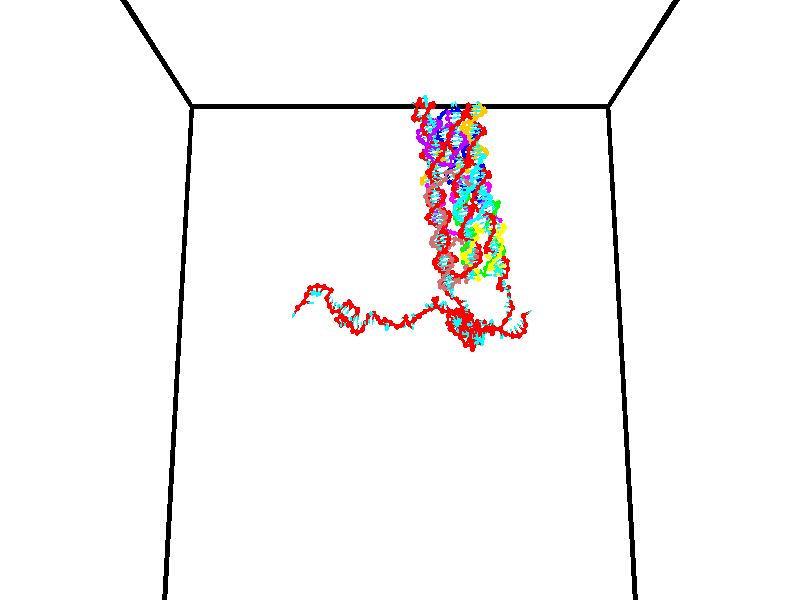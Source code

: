 // switches for output
#declare DRAW_BASES = 1; // possible values are 0, 1; only relevant for DNA ribbons
#declare DRAW_BASES_TYPE = 3; // possible values are 1, 2, 3; only relevant for DNA ribbons
#declare DRAW_FOG = 0; // set to 1 to enable fog

#include "colors.inc"

#include "transforms.inc"
background { rgb <1, 1, 1>}

#default {
   normal{
       ripples 0.25
       frequency 0.20
       turbulence 0.2
       lambda 5
   }
	finish {
		phong 0.1
		phong_size 40.
	}
}

// original window dimensions: 1024x640


// camera settings

camera {
	sky <0, 0.179814, -0.983701>
	up <0, 0.179814, -0.983701>
	right 1.6 * <1, 0, 0>
	location <35, 94.9851, 44.8844>
	look_at <35, 29.7336, 32.9568>
	direction <0, -65.2515, -11.9276>
	angle 67.0682
}


# declare cpy_camera_pos = <35, 94.9851, 44.8844>;
# if (DRAW_FOG = 1)
fog {
	fog_type 2
	up vnormalize(cpy_camera_pos)
	color rgbt<1,1,1,0.3>
	distance 1e-5
	fog_alt 3e-3
	fog_offset 56
}
# end


// LIGHTS

# declare lum = 6;
global_settings {
	ambient_light rgb lum * <0.05, 0.05, 0.05>
	max_trace_level 15
}# declare cpy_direct_light_amount = 0.25;
light_source
{	1000 * <-1, -1.16352, -0.803886>,
	rgb lum * cpy_direct_light_amount
	parallel
}

light_source
{	1000 * <1, 1.16352, 0.803886>,
	rgb lum * cpy_direct_light_amount
	parallel
}

// strand 0

// nucleotide -1

// particle -1
sphere {
	<24.705671, 35.098785, 34.602043> 0.250000
	pigment { color rgbt <1,0,0,0> }
	no_shadow
}
cylinder {
	<24.509697, 35.167645, 34.943878>,  <24.392113, 35.208961, 35.148979>, 0.100000
	pigment { color rgbt <1,0,0,0> }
	no_shadow
}
cylinder {
	<24.509697, 35.167645, 34.943878>,  <24.705671, 35.098785, 34.602043>, 0.100000
	pigment { color rgbt <1,0,0,0> }
	no_shadow
}

// particle -1
sphere {
	<24.509697, 35.167645, 34.943878> 0.100000
	pigment { color rgbt <1,0,0,0> }
	no_shadow
}
sphere {
	0, 1
	scale<0.080000,0.200000,0.300000>
	matrix <0.838988, 0.359367, 0.408601,
		-0.236773, 0.917181, -0.320496,
		-0.489937, 0.172147, 0.854592,
		24.362717, 35.219288, 35.200256>
	pigment { color rgbt <0,1,1,0> }
	no_shadow
}
cylinder {
	<25.312256, 35.085186, 34.102715>,  <24.705671, 35.098785, 34.602043>, 0.130000
	pigment { color rgbt <1,0,0,0> }
	no_shadow
}

// nucleotide -1

// particle -1
sphere {
	<25.312256, 35.085186, 34.102715> 0.250000
	pigment { color rgbt <1,0,0,0> }
	no_shadow
}
cylinder {
	<25.706806, 35.026077, 34.131622>,  <25.943537, 34.990612, 34.148968>, 0.100000
	pigment { color rgbt <1,0,0,0> }
	no_shadow
}
cylinder {
	<25.706806, 35.026077, 34.131622>,  <25.312256, 35.085186, 34.102715>, 0.100000
	pigment { color rgbt <1,0,0,0> }
	no_shadow
}

// particle -1
sphere {
	<25.706806, 35.026077, 34.131622> 0.100000
	pigment { color rgbt <1,0,0,0> }
	no_shadow
}
sphere {
	0, 1
	scale<0.080000,0.200000,0.300000>
	matrix <0.126143, 0.397536, -0.908875,
		0.105575, 0.905610, 0.410761,
		0.986378, -0.147769, 0.072266,
		26.002720, 34.981747, 34.153301>
	pigment { color rgbt <0,1,1,0> }
	no_shadow
}
cylinder {
	<25.490728, 34.776382, 33.455811>,  <25.312256, 35.085186, 34.102715>, 0.130000
	pigment { color rgbt <1,0,0,0> }
	no_shadow
}

// nucleotide -1

// particle -1
sphere {
	<25.490728, 34.776382, 33.455811> 0.250000
	pigment { color rgbt <1,0,0,0> }
	no_shadow
}
cylinder {
	<25.859468, 34.919796, 33.396961>,  <26.080711, 35.005844, 33.361652>, 0.100000
	pigment { color rgbt <1,0,0,0> }
	no_shadow
}
cylinder {
	<25.859468, 34.919796, 33.396961>,  <25.490728, 34.776382, 33.455811>, 0.100000
	pigment { color rgbt <1,0,0,0> }
	no_shadow
}

// particle -1
sphere {
	<25.859468, 34.919796, 33.396961> 0.100000
	pigment { color rgbt <1,0,0,0> }
	no_shadow
}
sphere {
	0, 1
	scale<0.080000,0.200000,0.300000>
	matrix <0.313717, -0.913254, -0.259901,
		-0.227543, 0.193435, -0.954362,
		0.921849, 0.358538, -0.147120,
		26.136023, 35.027359, 33.352825>
	pigment { color rgbt <0,1,1,0> }
	no_shadow
}
cylinder {
	<25.779911, 34.493835, 32.801785>,  <25.490728, 34.776382, 33.455811>, 0.130000
	pigment { color rgbt <1,0,0,0> }
	no_shadow
}

// nucleotide -1

// particle -1
sphere {
	<25.779911, 34.493835, 32.801785> 0.250000
	pigment { color rgbt <1,0,0,0> }
	no_shadow
}
cylinder {
	<26.070744, 34.611969, 33.049698>,  <26.245243, 34.682850, 33.198444>, 0.100000
	pigment { color rgbt <1,0,0,0> }
	no_shadow
}
cylinder {
	<26.070744, 34.611969, 33.049698>,  <25.779911, 34.493835, 32.801785>, 0.100000
	pigment { color rgbt <1,0,0,0> }
	no_shadow
}

// particle -1
sphere {
	<26.070744, 34.611969, 33.049698> 0.100000
	pigment { color rgbt <1,0,0,0> }
	no_shadow
}
sphere {
	0, 1
	scale<0.080000,0.200000,0.300000>
	matrix <0.336904, -0.940062, 0.052717,
		0.598204, 0.170478, -0.783000,
		0.727082, 0.295332, 0.619784,
		26.288868, 34.700569, 33.235634>
	pigment { color rgbt <0,1,1,0> }
	no_shadow
}
cylinder {
	<26.561243, 34.500381, 32.576767>,  <25.779911, 34.493835, 32.801785>, 0.130000
	pigment { color rgbt <1,0,0,0> }
	no_shadow
}

// nucleotide -1

// particle -1
sphere {
	<26.561243, 34.500381, 32.576767> 0.250000
	pigment { color rgbt <1,0,0,0> }
	no_shadow
}
cylinder {
	<26.544926, 34.440315, 32.971893>,  <26.535135, 34.404274, 33.208969>, 0.100000
	pigment { color rgbt <1,0,0,0> }
	no_shadow
}
cylinder {
	<26.544926, 34.440315, 32.971893>,  <26.561243, 34.500381, 32.576767>, 0.100000
	pigment { color rgbt <1,0,0,0> }
	no_shadow
}

// particle -1
sphere {
	<26.544926, 34.440315, 32.971893> 0.100000
	pigment { color rgbt <1,0,0,0> }
	no_shadow
}
sphere {
	0, 1
	scale<0.080000,0.200000,0.300000>
	matrix <0.446888, -0.886987, -0.116385,
		0.893660, 0.436696, 0.103289,
		-0.040791, -0.150167, 0.987819,
		26.532688, 34.395264, 33.268238>
	pigment { color rgbt <0,1,1,0> }
	no_shadow
}
cylinder {
	<27.216503, 34.162369, 32.636086>,  <26.561243, 34.500381, 32.576767>, 0.130000
	pigment { color rgbt <1,0,0,0> }
	no_shadow
}

// nucleotide -1

// particle -1
sphere {
	<27.216503, 34.162369, 32.636086> 0.250000
	pigment { color rgbt <1,0,0,0> }
	no_shadow
}
cylinder {
	<26.960972, 34.081558, 32.933025>,  <26.807653, 34.033073, 33.111191>, 0.100000
	pigment { color rgbt <1,0,0,0> }
	no_shadow
}
cylinder {
	<26.960972, 34.081558, 32.933025>,  <27.216503, 34.162369, 32.636086>, 0.100000
	pigment { color rgbt <1,0,0,0> }
	no_shadow
}

// particle -1
sphere {
	<26.960972, 34.081558, 32.933025> 0.100000
	pigment { color rgbt <1,0,0,0> }
	no_shadow
}
sphere {
	0, 1
	scale<0.080000,0.200000,0.300000>
	matrix <0.297738, -0.954641, -0.003584,
		0.709402, 0.218736, 0.670003,
		-0.638828, -0.202028, 0.742350,
		26.769323, 34.020950, 33.155731>
	pigment { color rgbt <0,1,1,0> }
	no_shadow
}
cylinder {
	<27.901329, 33.803333, 32.848087>,  <27.216503, 34.162369, 32.636086>, 0.130000
	pigment { color rgbt <1,0,0,0> }
	no_shadow
}

// nucleotide -1

// particle -1
sphere {
	<27.901329, 33.803333, 32.848087> 0.250000
	pigment { color rgbt <1,0,0,0> }
	no_shadow
}
cylinder {
	<27.616421, 33.595547, 33.036903>,  <27.445475, 33.470875, 33.150192>, 0.100000
	pigment { color rgbt <1,0,0,0> }
	no_shadow
}
cylinder {
	<27.616421, 33.595547, 33.036903>,  <27.901329, 33.803333, 32.848087>, 0.100000
	pigment { color rgbt <1,0,0,0> }
	no_shadow
}

// particle -1
sphere {
	<27.616421, 33.595547, 33.036903> 0.100000
	pigment { color rgbt <1,0,0,0> }
	no_shadow
}
sphere {
	0, 1
	scale<0.080000,0.200000,0.300000>
	matrix <0.642341, -0.211302, 0.736716,
		-0.282959, 0.827951, 0.484181,
		-0.712273, -0.519470, 0.472037,
		27.402739, 33.439705, 33.178513>
	pigment { color rgbt <0,1,1,0> }
	no_shadow
}
cylinder {
	<27.472437, 34.042610, 33.578331>,  <27.901329, 33.803333, 32.848087>, 0.130000
	pigment { color rgbt <1,0,0,0> }
	no_shadow
}

// nucleotide -1

// particle -1
sphere {
	<27.472437, 34.042610, 33.578331> 0.250000
	pigment { color rgbt <1,0,0,0> }
	no_shadow
}
cylinder {
	<27.573505, 33.662304, 33.506550>,  <27.634146, 33.434120, 33.463482>, 0.100000
	pigment { color rgbt <1,0,0,0> }
	no_shadow
}
cylinder {
	<27.573505, 33.662304, 33.506550>,  <27.472437, 34.042610, 33.578331>, 0.100000
	pigment { color rgbt <1,0,0,0> }
	no_shadow
}

// particle -1
sphere {
	<27.573505, 33.662304, 33.506550> 0.100000
	pigment { color rgbt <1,0,0,0> }
	no_shadow
}
sphere {
	0, 1
	scale<0.080000,0.200000,0.300000>
	matrix <0.641856, 0.025926, 0.766387,
		-0.724001, -0.308826, 0.616805,
		0.252672, -0.950765, -0.179451,
		27.649307, 33.377075, 33.452713>
	pigment { color rgbt <0,1,1,0> }
	no_shadow
}
cylinder {
	<27.719051, 33.868420, 34.235985>,  <27.472437, 34.042610, 33.578331>, 0.130000
	pigment { color rgbt <1,0,0,0> }
	no_shadow
}

// nucleotide -1

// particle -1
sphere {
	<27.719051, 33.868420, 34.235985> 0.250000
	pigment { color rgbt <1,0,0,0> }
	no_shadow
}
cylinder {
	<27.843456, 33.594975, 33.971882>,  <27.918100, 33.430908, 33.813419>, 0.100000
	pigment { color rgbt <1,0,0,0> }
	no_shadow
}
cylinder {
	<27.843456, 33.594975, 33.971882>,  <27.719051, 33.868420, 34.235985>, 0.100000
	pigment { color rgbt <1,0,0,0> }
	no_shadow
}

// particle -1
sphere {
	<27.843456, 33.594975, 33.971882> 0.100000
	pigment { color rgbt <1,0,0,0> }
	no_shadow
}
sphere {
	0, 1
	scale<0.080000,0.200000,0.300000>
	matrix <0.868437, -0.077823, 0.489653,
		-0.386117, -0.725682, 0.569473,
		0.311014, -0.683615, -0.660258,
		27.936760, 33.389889, 33.773804>
	pigment { color rgbt <0,1,1,0> }
	no_shadow
}
cylinder {
	<27.981649, 33.148914, 34.611191>,  <27.719051, 33.868420, 34.235985>, 0.130000
	pigment { color rgbt <1,0,0,0> }
	no_shadow
}

// nucleotide -1

// particle -1
sphere {
	<27.981649, 33.148914, 34.611191> 0.250000
	pigment { color rgbt <1,0,0,0> }
	no_shadow
}
cylinder {
	<28.146917, 33.276997, 34.270191>,  <28.246078, 33.353848, 34.065590>, 0.100000
	pigment { color rgbt <1,0,0,0> }
	no_shadow
}
cylinder {
	<28.146917, 33.276997, 34.270191>,  <27.981649, 33.148914, 34.611191>, 0.100000
	pigment { color rgbt <1,0,0,0> }
	no_shadow
}

// particle -1
sphere {
	<28.146917, 33.276997, 34.270191> 0.100000
	pigment { color rgbt <1,0,0,0> }
	no_shadow
}
sphere {
	0, 1
	scale<0.080000,0.200000,0.300000>
	matrix <0.851097, 0.197209, 0.486563,
		0.323922, -0.926594, -0.191047,
		0.413170, 0.320208, -0.852501,
		28.270868, 33.373058, 34.014442>
	pigment { color rgbt <0,1,1,0> }
	no_shadow
}
cylinder {
	<28.629532, 32.764332, 34.496059>,  <27.981649, 33.148914, 34.611191>, 0.130000
	pigment { color rgbt <1,0,0,0> }
	no_shadow
}

// nucleotide -1

// particle -1
sphere {
	<28.629532, 32.764332, 34.496059> 0.250000
	pigment { color rgbt <1,0,0,0> }
	no_shadow
}
cylinder {
	<28.633297, 33.115681, 34.304909>,  <28.635555, 33.326492, 34.190216>, 0.100000
	pigment { color rgbt <1,0,0,0> }
	no_shadow
}
cylinder {
	<28.633297, 33.115681, 34.304909>,  <28.629532, 32.764332, 34.496059>, 0.100000
	pigment { color rgbt <1,0,0,0> }
	no_shadow
}

// particle -1
sphere {
	<28.633297, 33.115681, 34.304909> 0.100000
	pigment { color rgbt <1,0,0,0> }
	no_shadow
}
sphere {
	0, 1
	scale<0.080000,0.200000,0.300000>
	matrix <0.818307, 0.267898, 0.508532,
		0.574705, -0.395837, -0.716259,
		0.009411, 0.878376, -0.477878,
		28.636120, 33.379192, 34.161545>
	pigment { color rgbt <0,1,1,0> }
	no_shadow
}
cylinder {
	<29.240215, 32.959858, 33.980034>,  <28.629532, 32.764332, 34.496059>, 0.130000
	pigment { color rgbt <1,0,0,0> }
	no_shadow
}

// nucleotide -1

// particle -1
sphere {
	<29.240215, 32.959858, 33.980034> 0.250000
	pigment { color rgbt <1,0,0,0> }
	no_shadow
}
cylinder {
	<29.071733, 33.286495, 34.137905>,  <28.970644, 33.482475, 34.232628>, 0.100000
	pigment { color rgbt <1,0,0,0> }
	no_shadow
}
cylinder {
	<29.071733, 33.286495, 34.137905>,  <29.240215, 32.959858, 33.980034>, 0.100000
	pigment { color rgbt <1,0,0,0> }
	no_shadow
}

// particle -1
sphere {
	<29.071733, 33.286495, 34.137905> 0.100000
	pigment { color rgbt <1,0,0,0> }
	no_shadow
}
sphere {
	0, 1
	scale<0.080000,0.200000,0.300000>
	matrix <0.776584, 0.099922, 0.622039,
		0.468514, 0.568504, -0.676238,
		-0.421203, 0.816590, 0.394676,
		28.945372, 33.531471, 34.256310>
	pigment { color rgbt <0,1,1,0> }
	no_shadow
}
cylinder {
	<29.750856, 33.467995, 33.828197>,  <29.240215, 32.959858, 33.980034>, 0.130000
	pigment { color rgbt <1,0,0,0> }
	no_shadow
}

// nucleotide -1

// particle -1
sphere {
	<29.750856, 33.467995, 33.828197> 0.250000
	pigment { color rgbt <1,0,0,0> }
	no_shadow
}
cylinder {
	<29.506620, 33.518730, 34.140888>,  <29.360079, 33.549171, 34.328503>, 0.100000
	pigment { color rgbt <1,0,0,0> }
	no_shadow
}
cylinder {
	<29.506620, 33.518730, 34.140888>,  <29.750856, 33.467995, 33.828197>, 0.100000
	pigment { color rgbt <1,0,0,0> }
	no_shadow
}

// particle -1
sphere {
	<29.506620, 33.518730, 34.140888> 0.100000
	pigment { color rgbt <1,0,0,0> }
	no_shadow
}
sphere {
	0, 1
	scale<0.080000,0.200000,0.300000>
	matrix <0.791801, 0.078727, 0.605684,
		0.015282, 0.988794, -0.148502,
		-0.610588, 0.126840, 0.781725,
		29.323444, 33.556782, 34.375404>
	pigment { color rgbt <0,1,1,0> }
	no_shadow
}
cylinder {
	<30.050289, 34.036884, 34.229622>,  <29.750856, 33.467995, 33.828197>, 0.130000
	pigment { color rgbt <1,0,0,0> }
	no_shadow
}

// nucleotide -1

// particle -1
sphere {
	<30.050289, 34.036884, 34.229622> 0.250000
	pigment { color rgbt <1,0,0,0> }
	no_shadow
}
cylinder {
	<29.829386, 33.810719, 34.474674>,  <29.696844, 33.675018, 34.621708>, 0.100000
	pigment { color rgbt <1,0,0,0> }
	no_shadow
}
cylinder {
	<29.829386, 33.810719, 34.474674>,  <30.050289, 34.036884, 34.229622>, 0.100000
	pigment { color rgbt <1,0,0,0> }
	no_shadow
}

// particle -1
sphere {
	<29.829386, 33.810719, 34.474674> 0.100000
	pigment { color rgbt <1,0,0,0> }
	no_shadow
}
sphere {
	0, 1
	scale<0.080000,0.200000,0.300000>
	matrix <0.636376, 0.188807, 0.747915,
		-0.538550, 0.802907, 0.255545,
		-0.552258, -0.565413, 0.612634,
		29.663708, 33.641094, 34.658463>
	pigment { color rgbt <0,1,1,0> }
	no_shadow
}
cylinder {
	<30.694933, 34.320496, 34.610699>,  <30.050289, 34.036884, 34.229622>, 0.130000
	pigment { color rgbt <1,0,0,0> }
	no_shadow
}

// nucleotide -1

// particle -1
sphere {
	<30.694933, 34.320496, 34.610699> 0.250000
	pigment { color rgbt <1,0,0,0> }
	no_shadow
}
cylinder {
	<30.697361, 34.236118, 35.001690>,  <30.698818, 34.185490, 35.236286>, 0.100000
	pigment { color rgbt <1,0,0,0> }
	no_shadow
}
cylinder {
	<30.697361, 34.236118, 35.001690>,  <30.694933, 34.320496, 34.610699>, 0.100000
	pigment { color rgbt <1,0,0,0> }
	no_shadow
}

// particle -1
sphere {
	<30.697361, 34.236118, 35.001690> 0.100000
	pigment { color rgbt <1,0,0,0> }
	no_shadow
}
sphere {
	0, 1
	scale<0.080000,0.200000,0.300000>
	matrix <-0.958814, -0.278814, -0.054216,
		0.283972, -0.936891, -0.203950,
		0.006069, -0.210946, 0.977479,
		30.699183, 34.172836, 35.294933>
	pigment { color rgbt <0,1,1,0> }
	no_shadow
}
cylinder {
	<30.587915, 33.611187, 34.711903>,  <30.694933, 34.320496, 34.610699>, 0.130000
	pigment { color rgbt <1,0,0,0> }
	no_shadow
}

// nucleotide -1

// particle -1
sphere {
	<30.587915, 33.611187, 34.711903> 0.250000
	pigment { color rgbt <1,0,0,0> }
	no_shadow
}
cylinder {
	<30.457731, 33.794125, 35.042942>,  <30.379622, 33.903885, 35.241566>, 0.100000
	pigment { color rgbt <1,0,0,0> }
	no_shadow
}
cylinder {
	<30.457731, 33.794125, 35.042942>,  <30.587915, 33.611187, 34.711903>, 0.100000
	pigment { color rgbt <1,0,0,0> }
	no_shadow
}

// particle -1
sphere {
	<30.457731, 33.794125, 35.042942> 0.100000
	pigment { color rgbt <1,0,0,0> }
	no_shadow
}
sphere {
	0, 1
	scale<0.080000,0.200000,0.300000>
	matrix <-0.915737, -0.370522, -0.155367,
		0.235587, -0.808426, 0.539394,
		-0.325460, 0.457340, 0.827596,
		30.360094, 33.931328, 35.291222>
	pigment { color rgbt <0,1,1,0> }
	no_shadow
}
cylinder {
	<30.132618, 33.206734, 35.221954>,  <30.587915, 33.611187, 34.711903>, 0.130000
	pigment { color rgbt <1,0,0,0> }
	no_shadow
}

// nucleotide -1

// particle -1
sphere {
	<30.132618, 33.206734, 35.221954> 0.250000
	pigment { color rgbt <1,0,0,0> }
	no_shadow
}
cylinder {
	<30.045067, 33.587639, 35.307079>,  <29.992537, 33.816181, 35.358154>, 0.100000
	pigment { color rgbt <1,0,0,0> }
	no_shadow
}
cylinder {
	<30.045067, 33.587639, 35.307079>,  <30.132618, 33.206734, 35.221954>, 0.100000
	pigment { color rgbt <1,0,0,0> }
	no_shadow
}

// particle -1
sphere {
	<30.045067, 33.587639, 35.307079> 0.100000
	pigment { color rgbt <1,0,0,0> }
	no_shadow
}
sphere {
	0, 1
	scale<0.080000,0.200000,0.300000>
	matrix <-0.966421, -0.181472, -0.181932,
		-0.134627, -0.245488, 0.960006,
		-0.218876, 0.952262, 0.212813,
		29.979404, 33.873318, 35.370922>
	pigment { color rgbt <0,1,1,0> }
	no_shadow
}
cylinder {
	<29.625196, 33.139820, 35.748306>,  <30.132618, 33.206734, 35.221954>, 0.130000
	pigment { color rgbt <1,0,0,0> }
	no_shadow
}

// nucleotide -1

// particle -1
sphere {
	<29.625196, 33.139820, 35.748306> 0.250000
	pigment { color rgbt <1,0,0,0> }
	no_shadow
}
cylinder {
	<29.627831, 33.470615, 35.523434>,  <29.629412, 33.669090, 35.388508>, 0.100000
	pigment { color rgbt <1,0,0,0> }
	no_shadow
}
cylinder {
	<29.627831, 33.470615, 35.523434>,  <29.625196, 33.139820, 35.748306>, 0.100000
	pigment { color rgbt <1,0,0,0> }
	no_shadow
}

// particle -1
sphere {
	<29.627831, 33.470615, 35.523434> 0.100000
	pigment { color rgbt <1,0,0,0> }
	no_shadow
}
sphere {
	0, 1
	scale<0.080000,0.200000,0.300000>
	matrix <-0.868767, -0.273661, -0.412739,
		-0.495177, 0.491124, 0.716656,
		0.006585, 0.826986, -0.562183,
		29.629807, 33.718712, 35.354778>
	pigment { color rgbt <0,1,1,0> }
	no_shadow
}
cylinder {
	<28.947304, 33.484596, 35.821568>,  <29.625196, 33.139820, 35.748306>, 0.130000
	pigment { color rgbt <1,0,0,0> }
	no_shadow
}

// nucleotide -1

// particle -1
sphere {
	<28.947304, 33.484596, 35.821568> 0.250000
	pigment { color rgbt <1,0,0,0> }
	no_shadow
}
cylinder {
	<29.105530, 33.550915, 35.460228>,  <29.200466, 33.590706, 35.243423>, 0.100000
	pigment { color rgbt <1,0,0,0> }
	no_shadow
}
cylinder {
	<29.105530, 33.550915, 35.460228>,  <28.947304, 33.484596, 35.821568>, 0.100000
	pigment { color rgbt <1,0,0,0> }
	no_shadow
}

// particle -1
sphere {
	<29.105530, 33.550915, 35.460228> 0.100000
	pigment { color rgbt <1,0,0,0> }
	no_shadow
}
sphere {
	0, 1
	scale<0.080000,0.200000,0.300000>
	matrix <-0.836864, -0.340168, -0.428887,
		-0.378399, 0.925633, 0.004190,
		0.395567, 0.165797, -0.903348,
		29.224199, 33.600655, 35.189224>
	pigment { color rgbt <0,1,1,0> }
	no_shadow
}
cylinder {
	<28.508797, 33.798168, 35.386829>,  <28.947304, 33.484596, 35.821568>, 0.130000
	pigment { color rgbt <1,0,0,0> }
	no_shadow
}

// nucleotide -1

// particle -1
sphere {
	<28.508797, 33.798168, 35.386829> 0.250000
	pigment { color rgbt <1,0,0,0> }
	no_shadow
}
cylinder {
	<28.760122, 33.730145, 35.083172>,  <28.910917, 33.689331, 34.900978>, 0.100000
	pigment { color rgbt <1,0,0,0> }
	no_shadow
}
cylinder {
	<28.760122, 33.730145, 35.083172>,  <28.508797, 33.798168, 35.386829>, 0.100000
	pigment { color rgbt <1,0,0,0> }
	no_shadow
}

// particle -1
sphere {
	<28.760122, 33.730145, 35.083172> 0.100000
	pigment { color rgbt <1,0,0,0> }
	no_shadow
}
sphere {
	0, 1
	scale<0.080000,0.200000,0.300000>
	matrix <-0.773048, -0.026983, -0.633773,
		0.087293, 0.985065, -0.148416,
		0.628312, -0.170057, -0.759147,
		28.948616, 33.679127, 34.855427>
	pigment { color rgbt <0,1,1,0> }
	no_shadow
}
cylinder {
	<29.099129, 34.321457, 35.183502>,  <28.508797, 33.798168, 35.386829>, 0.130000
	pigment { color rgbt <1,0,0,0> }
	no_shadow
}

// nucleotide -1

// particle -1
sphere {
	<29.099129, 34.321457, 35.183502> 0.250000
	pigment { color rgbt <1,0,0,0> }
	no_shadow
}
cylinder {
	<29.053665, 34.249748, 35.574387>,  <29.026388, 34.206722, 35.808918>, 0.100000
	pigment { color rgbt <1,0,0,0> }
	no_shadow
}
cylinder {
	<29.053665, 34.249748, 35.574387>,  <29.099129, 34.321457, 35.183502>, 0.100000
	pigment { color rgbt <1,0,0,0> }
	no_shadow
}

// particle -1
sphere {
	<29.053665, 34.249748, 35.574387> 0.100000
	pigment { color rgbt <1,0,0,0> }
	no_shadow
}
sphere {
	0, 1
	scale<0.080000,0.200000,0.300000>
	matrix <0.993343, -0.001937, 0.115178,
		-0.018756, 0.983798, 0.178300,
		-0.113657, -0.179273, 0.977212,
		29.019567, 34.195965, 35.867550>
	pigment { color rgbt <0,1,1,0> }
	no_shadow
}
cylinder {
	<29.511705, 34.846729, 35.511303>,  <29.099129, 34.321457, 35.183502>, 0.130000
	pigment { color rgbt <1,0,0,0> }
	no_shadow
}

// nucleotide -1

// particle -1
sphere {
	<29.511705, 34.846729, 35.511303> 0.250000
	pigment { color rgbt <1,0,0,0> }
	no_shadow
}
cylinder {
	<29.454817, 34.488350, 35.679611>,  <29.420683, 34.273323, 35.780598>, 0.100000
	pigment { color rgbt <1,0,0,0> }
	no_shadow
}
cylinder {
	<29.454817, 34.488350, 35.679611>,  <29.511705, 34.846729, 35.511303>, 0.100000
	pigment { color rgbt <1,0,0,0> }
	no_shadow
}

// particle -1
sphere {
	<29.454817, 34.488350, 35.679611> 0.100000
	pigment { color rgbt <1,0,0,0> }
	no_shadow
}
sphere {
	0, 1
	scale<0.080000,0.200000,0.300000>
	matrix <0.988383, -0.151562, 0.011355,
		0.053599, 0.417497, 0.907096,
		-0.142222, -0.895949, 0.420770,
		29.412149, 34.219566, 35.805843>
	pigment { color rgbt <0,1,1,0> }
	no_shadow
}
cylinder {
	<30.015932, 35.005772, 35.938396>,  <29.511705, 34.846729, 35.511303>, 0.130000
	pigment { color rgbt <1,0,0,0> }
	no_shadow
}

// nucleotide -1

// particle -1
sphere {
	<30.015932, 35.005772, 35.938396> 0.250000
	pigment { color rgbt <1,0,0,0> }
	no_shadow
}
cylinder {
	<29.962267, 34.618874, 35.852203>,  <29.930069, 34.386734, 35.800488>, 0.100000
	pigment { color rgbt <1,0,0,0> }
	no_shadow
}
cylinder {
	<29.962267, 34.618874, 35.852203>,  <30.015932, 35.005772, 35.938396>, 0.100000
	pigment { color rgbt <1,0,0,0> }
	no_shadow
}

// particle -1
sphere {
	<29.962267, 34.618874, 35.852203> 0.100000
	pigment { color rgbt <1,0,0,0> }
	no_shadow
}
sphere {
	0, 1
	scale<0.080000,0.200000,0.300000>
	matrix <0.988151, -0.146940, 0.044343,
		-0.074554, -0.206983, 0.975500,
		-0.134162, -0.967247, -0.215485,
		29.922018, 34.328701, 35.787560>
	pigment { color rgbt <0,1,1,0> }
	no_shadow
}
cylinder {
	<30.225573, 34.481911, 36.485565>,  <30.015932, 35.005772, 35.938396>, 0.130000
	pigment { color rgbt <1,0,0,0> }
	no_shadow
}

// nucleotide -1

// particle -1
sphere {
	<30.225573, 34.481911, 36.485565> 0.250000
	pigment { color rgbt <1,0,0,0> }
	no_shadow
}
cylinder {
	<30.257568, 34.323483, 36.119675>,  <30.276766, 34.228424, 35.900139>, 0.100000
	pigment { color rgbt <1,0,0,0> }
	no_shadow
}
cylinder {
	<30.257568, 34.323483, 36.119675>,  <30.225573, 34.481911, 36.485565>, 0.100000
	pigment { color rgbt <1,0,0,0> }
	no_shadow
}

// particle -1
sphere {
	<30.257568, 34.323483, 36.119675> 0.100000
	pigment { color rgbt <1,0,0,0> }
	no_shadow
}
sphere {
	0, 1
	scale<0.080000,0.200000,0.300000>
	matrix <0.994370, -0.032274, 0.100930,
		-0.069498, -0.917652, 0.391259,
		0.079991, -0.396071, -0.914729,
		30.281565, 34.204662, 35.845257>
	pigment { color rgbt <0,1,1,0> }
	no_shadow
}
cylinder {
	<30.645805, 33.970203, 36.557369>,  <30.225573, 34.481911, 36.485565>, 0.130000
	pigment { color rgbt <1,0,0,0> }
	no_shadow
}

// nucleotide -1

// particle -1
sphere {
	<30.645805, 33.970203, 36.557369> 0.250000
	pigment { color rgbt <1,0,0,0> }
	no_shadow
}
cylinder {
	<30.671406, 34.060173, 36.168461>,  <30.686766, 34.114155, 35.935116>, 0.100000
	pigment { color rgbt <1,0,0,0> }
	no_shadow
}
cylinder {
	<30.671406, 34.060173, 36.168461>,  <30.645805, 33.970203, 36.557369>, 0.100000
	pigment { color rgbt <1,0,0,0> }
	no_shadow
}

// particle -1
sphere {
	<30.671406, 34.060173, 36.168461> 0.100000
	pigment { color rgbt <1,0,0,0> }
	no_shadow
}
sphere {
	0, 1
	scale<0.080000,0.200000,0.300000>
	matrix <0.994123, -0.099616, 0.042394,
		-0.087319, -0.969270, -0.229982,
		0.064001, 0.224929, -0.972271,
		30.690605, 34.127651, 35.876778>
	pigment { color rgbt <0,1,1,0> }
	no_shadow
}
cylinder {
	<31.128557, 33.455292, 36.241871>,  <30.645805, 33.970203, 36.557369>, 0.130000
	pigment { color rgbt <1,0,0,0> }
	no_shadow
}

// nucleotide -1

// particle -1
sphere {
	<31.128557, 33.455292, 36.241871> 0.250000
	pigment { color rgbt <1,0,0,0> }
	no_shadow
}
cylinder {
	<31.093626, 33.791664, 36.028252>,  <31.072668, 33.993488, 35.900082>, 0.100000
	pigment { color rgbt <1,0,0,0> }
	no_shadow
}
cylinder {
	<31.093626, 33.791664, 36.028252>,  <31.128557, 33.455292, 36.241871>, 0.100000
	pigment { color rgbt <1,0,0,0> }
	no_shadow
}

// particle -1
sphere {
	<31.093626, 33.791664, 36.028252> 0.100000
	pigment { color rgbt <1,0,0,0> }
	no_shadow
}
sphere {
	0, 1
	scale<0.080000,0.200000,0.300000>
	matrix <0.995430, 0.052870, -0.079521,
		-0.038637, -0.538551, -0.841707,
		-0.087328, 0.840932, -0.534047,
		31.067429, 34.043945, 35.868038>
	pigment { color rgbt <0,1,1,0> }
	no_shadow
}
cylinder {
	<31.450596, 33.363026, 35.608807>,  <31.128557, 33.455292, 36.241871>, 0.130000
	pigment { color rgbt <1,0,0,0> }
	no_shadow
}

// nucleotide -1

// particle -1
sphere {
	<31.450596, 33.363026, 35.608807> 0.250000
	pigment { color rgbt <1,0,0,0> }
	no_shadow
}
cylinder {
	<31.446127, 33.756084, 35.682865>,  <31.443445, 33.991920, 35.727299>, 0.100000
	pigment { color rgbt <1,0,0,0> }
	no_shadow
}
cylinder {
	<31.446127, 33.756084, 35.682865>,  <31.450596, 33.363026, 35.608807>, 0.100000
	pigment { color rgbt <1,0,0,0> }
	no_shadow
}

// particle -1
sphere {
	<31.446127, 33.756084, 35.682865> 0.100000
	pigment { color rgbt <1,0,0,0> }
	no_shadow
}
sphere {
	0, 1
	scale<0.080000,0.200000,0.300000>
	matrix <0.988025, 0.039341, -0.149192,
		-0.153887, 0.181260, -0.971321,
		-0.011171, 0.982648, 0.185143,
		31.442776, 34.050880, 35.738407>
	pigment { color rgbt <0,1,1,0> }
	no_shadow
}
cylinder {
	<31.758274, 33.553398, 35.017574>,  <31.450596, 33.363026, 35.608807>, 0.130000
	pigment { color rgbt <1,0,0,0> }
	no_shadow
}

// nucleotide -1

// particle -1
sphere {
	<31.758274, 33.553398, 35.017574> 0.250000
	pigment { color rgbt <1,0,0,0> }
	no_shadow
}
cylinder {
	<31.801876, 33.785976, 35.340073>,  <31.828037, 33.925526, 35.533573>, 0.100000
	pigment { color rgbt <1,0,0,0> }
	no_shadow
}
cylinder {
	<31.801876, 33.785976, 35.340073>,  <31.758274, 33.553398, 35.017574>, 0.100000
	pigment { color rgbt <1,0,0,0> }
	no_shadow
}

// particle -1
sphere {
	<31.801876, 33.785976, 35.340073> 0.100000
	pigment { color rgbt <1,0,0,0> }
	no_shadow
}
sphere {
	0, 1
	scale<0.080000,0.200000,0.300000>
	matrix <0.993952, -0.052842, -0.096271,
		-0.013373, 0.811864, -0.583693,
		0.109003, 0.581450, 0.806247,
		31.834578, 33.960411, 35.581947>
	pigment { color rgbt <0,1,1,0> }
	no_shadow
}
cylinder {
	<32.315285, 34.040558, 34.911457>,  <31.758274, 33.553398, 35.017574>, 0.130000
	pigment { color rgbt <1,0,0,0> }
	no_shadow
}

// nucleotide -1

// particle -1
sphere {
	<32.315285, 34.040558, 34.911457> 0.250000
	pigment { color rgbt <1,0,0,0> }
	no_shadow
}
cylinder {
	<32.246704, 33.956066, 35.296371>,  <32.205555, 33.905373, 35.527321>, 0.100000
	pigment { color rgbt <1,0,0,0> }
	no_shadow
}
cylinder {
	<32.246704, 33.956066, 35.296371>,  <32.315285, 34.040558, 34.911457>, 0.100000
	pigment { color rgbt <1,0,0,0> }
	no_shadow
}

// particle -1
sphere {
	<32.246704, 33.956066, 35.296371> 0.100000
	pigment { color rgbt <1,0,0,0> }
	no_shadow
}
sphere {
	0, 1
	scale<0.080000,0.200000,0.300000>
	matrix <0.946043, -0.307909, 0.100968,
		0.274967, 0.927671, 0.252624,
		-0.171451, -0.211231, 0.962282,
		32.195271, 33.892696, 35.585056>
	pigment { color rgbt <0,1,1,0> }
	no_shadow
}
cylinder {
	<32.739304, 34.507084, 35.370117>,  <32.315285, 34.040558, 34.911457>, 0.130000
	pigment { color rgbt <1,0,0,0> }
	no_shadow
}

// nucleotide -1

// particle -1
sphere {
	<32.739304, 34.507084, 35.370117> 0.250000
	pigment { color rgbt <1,0,0,0> }
	no_shadow
}
cylinder {
	<32.385983, 34.559856, 35.190178>,  <32.173988, 34.591518, 35.082214>, 0.100000
	pigment { color rgbt <1,0,0,0> }
	no_shadow
}
cylinder {
	<32.385983, 34.559856, 35.190178>,  <32.739304, 34.507084, 35.370117>, 0.100000
	pigment { color rgbt <1,0,0,0> }
	no_shadow
}

// particle -1
sphere {
	<32.385983, 34.559856, 35.190178> 0.100000
	pigment { color rgbt <1,0,0,0> }
	no_shadow
}
sphere {
	0, 1
	scale<0.080000,0.200000,0.300000>
	matrix <-0.214354, -0.967061, 0.137278,
		-0.416923, 0.217686, 0.882490,
		-0.883305, 0.131931, -0.449852,
		32.120991, 34.599434, 35.055222>
	pigment { color rgbt <0,1,1,0> }
	no_shadow
}
cylinder {
	<33.046291, 35.098843, 35.832127>,  <32.739304, 34.507084, 35.370117>, 0.130000
	pigment { color rgbt <1,0,0,0> }
	no_shadow
}

// nucleotide -1

// particle -1
sphere {
	<33.046291, 35.098843, 35.832127> 0.250000
	pigment { color rgbt <1,0,0,0> }
	no_shadow
}
cylinder {
	<33.392017, 35.196892, 36.007797>,  <33.599453, 35.255722, 36.113197>, 0.100000
	pigment { color rgbt <1,0,0,0> }
	no_shadow
}
cylinder {
	<33.392017, 35.196892, 36.007797>,  <33.046291, 35.098843, 35.832127>, 0.100000
	pigment { color rgbt <1,0,0,0> }
	no_shadow
}

// particle -1
sphere {
	<33.392017, 35.196892, 36.007797> 0.100000
	pigment { color rgbt <1,0,0,0> }
	no_shadow
}
sphere {
	0, 1
	scale<0.080000,0.200000,0.300000>
	matrix <0.101881, -0.940425, 0.324377,
		0.492522, -0.235621, -0.837798,
		0.864316, 0.245118, 0.439175,
		33.651314, 35.270428, 36.139549>
	pigment { color rgbt <0,1,1,0> }
	no_shadow
}
cylinder {
	<33.474850, 34.620033, 35.549355>,  <33.046291, 35.098843, 35.832127>, 0.130000
	pigment { color rgbt <1,0,0,0> }
	no_shadow
}

// nucleotide -1

// particle -1
sphere {
	<33.474850, 34.620033, 35.549355> 0.250000
	pigment { color rgbt <1,0,0,0> }
	no_shadow
}
cylinder {
	<33.610882, 34.769192, 35.894676>,  <33.692501, 34.858685, 36.101868>, 0.100000
	pigment { color rgbt <1,0,0,0> }
	no_shadow
}
cylinder {
	<33.610882, 34.769192, 35.894676>,  <33.474850, 34.620033, 35.549355>, 0.100000
	pigment { color rgbt <1,0,0,0> }
	no_shadow
}

// particle -1
sphere {
	<33.610882, 34.769192, 35.894676> 0.100000
	pigment { color rgbt <1,0,0,0> }
	no_shadow
}
sphere {
	0, 1
	scale<0.080000,0.200000,0.300000>
	matrix <-0.056413, -0.908280, 0.414543,
		0.938703, -0.189679, -0.287853,
		0.340081, 0.372894, 0.863305,
		33.712906, 34.881062, 36.153667>
	pigment { color rgbt <0,1,1,0> }
	no_shadow
}
cylinder {
	<34.080803, 34.222725, 35.744076>,  <33.474850, 34.620033, 35.549355>, 0.130000
	pigment { color rgbt <1,0,0,0> }
	no_shadow
}

// nucleotide -1

// particle -1
sphere {
	<34.080803, 34.222725, 35.744076> 0.250000
	pigment { color rgbt <1,0,0,0> }
	no_shadow
}
cylinder {
	<33.861614, 34.368046, 36.045471>,  <33.730103, 34.455238, 36.226307>, 0.100000
	pigment { color rgbt <1,0,0,0> }
	no_shadow
}
cylinder {
	<33.861614, 34.368046, 36.045471>,  <34.080803, 34.222725, 35.744076>, 0.100000
	pigment { color rgbt <1,0,0,0> }
	no_shadow
}

// particle -1
sphere {
	<33.861614, 34.368046, 36.045471> 0.100000
	pigment { color rgbt <1,0,0,0> }
	no_shadow
}
sphere {
	0, 1
	scale<0.080000,0.200000,0.300000>
	matrix <0.003278, -0.899821, 0.436247,
		0.836491, 0.241520, 0.491884,
		-0.547970, 0.363305, 0.753484,
		33.697224, 34.477036, 36.271515>
	pigment { color rgbt <0,1,1,0> }
	no_shadow
}
cylinder {
	<34.684875, 34.536968, 36.137218>,  <34.080803, 34.222725, 35.744076>, 0.130000
	pigment { color rgbt <1,0,0,0> }
	no_shadow
}

// nucleotide -1

// particle -1
sphere {
	<34.684875, 34.536968, 36.137218> 0.250000
	pigment { color rgbt <1,0,0,0> }
	no_shadow
}
cylinder {
	<35.059174, 34.399075, 36.107475>,  <35.283752, 34.316338, 36.089630>, 0.100000
	pigment { color rgbt <1,0,0,0> }
	no_shadow
}
cylinder {
	<35.059174, 34.399075, 36.107475>,  <34.684875, 34.536968, 36.137218>, 0.100000
	pigment { color rgbt <1,0,0,0> }
	no_shadow
}

// particle -1
sphere {
	<35.059174, 34.399075, 36.107475> 0.100000
	pigment { color rgbt <1,0,0,0> }
	no_shadow
}
sphere {
	0, 1
	scale<0.080000,0.200000,0.300000>
	matrix <0.061001, 0.365895, -0.928655,
		0.347351, 0.864452, 0.363415,
		0.935749, -0.344738, -0.074362,
		35.339897, 34.295654, 36.085167>
	pigment { color rgbt <0,1,1,0> }
	no_shadow
}
cylinder {
	<35.286358, 34.980801, 35.963760>,  <34.684875, 34.536968, 36.137218>, 0.130000
	pigment { color rgbt <1,0,0,0> }
	no_shadow
}

// nucleotide -1

// particle -1
sphere {
	<35.286358, 34.980801, 35.963760> 0.250000
	pigment { color rgbt <1,0,0,0> }
	no_shadow
}
cylinder {
	<35.307194, 34.604671, 35.829254>,  <35.319695, 34.378994, 35.748550>, 0.100000
	pigment { color rgbt <1,0,0,0> }
	no_shadow
}
cylinder {
	<35.307194, 34.604671, 35.829254>,  <35.286358, 34.980801, 35.963760>, 0.100000
	pigment { color rgbt <1,0,0,0> }
	no_shadow
}

// particle -1
sphere {
	<35.307194, 34.604671, 35.829254> 0.100000
	pigment { color rgbt <1,0,0,0> }
	no_shadow
}
sphere {
	0, 1
	scale<0.080000,0.200000,0.300000>
	matrix <-0.119822, 0.328402, -0.936907,
		0.991428, 0.089098, -0.095565,
		0.052093, -0.940326, -0.336263,
		35.322823, 34.322575, 35.728374>
	pigment { color rgbt <0,1,1,0> }
	no_shadow
}
cylinder {
	<35.611393, 35.012878, 35.402321>,  <35.286358, 34.980801, 35.963760>, 0.130000
	pigment { color rgbt <1,0,0,0> }
	no_shadow
}

// nucleotide -1

// particle -1
sphere {
	<35.611393, 35.012878, 35.402321> 0.250000
	pigment { color rgbt <1,0,0,0> }
	no_shadow
}
cylinder {
	<35.419716, 34.662285, 35.383785>,  <35.304710, 34.451927, 35.372665>, 0.100000
	pigment { color rgbt <1,0,0,0> }
	no_shadow
}
cylinder {
	<35.419716, 34.662285, 35.383785>,  <35.611393, 35.012878, 35.402321>, 0.100000
	pigment { color rgbt <1,0,0,0> }
	no_shadow
}

// particle -1
sphere {
	<35.419716, 34.662285, 35.383785> 0.100000
	pigment { color rgbt <1,0,0,0> }
	no_shadow
}
sphere {
	0, 1
	scale<0.080000,0.200000,0.300000>
	matrix <-0.354501, 0.241566, -0.903313,
		0.802933, -0.416437, -0.426472,
		-0.479194, -0.876485, -0.046335,
		35.275959, 34.399338, 35.369884>
	pigment { color rgbt <0,1,1,0> }
	no_shadow
}
cylinder {
	<35.871578, 34.557377, 35.880138>,  <35.611393, 35.012878, 35.402321>, 0.130000
	pigment { color rgbt <1,0,0,0> }
	no_shadow
}

// nucleotide -1

// particle -1
sphere {
	<35.871578, 34.557377, 35.880138> 0.250000
	pigment { color rgbt <1,0,0,0> }
	no_shadow
}
cylinder {
	<36.083858, 34.256886, 36.037121>,  <36.211227, 34.076591, 36.131310>, 0.100000
	pigment { color rgbt <1,0,0,0> }
	no_shadow
}
cylinder {
	<36.083858, 34.256886, 36.037121>,  <35.871578, 34.557377, 35.880138>, 0.100000
	pigment { color rgbt <1,0,0,0> }
	no_shadow
}

// particle -1
sphere {
	<36.083858, 34.256886, 36.037121> 0.100000
	pigment { color rgbt <1,0,0,0> }
	no_shadow
}
sphere {
	0, 1
	scale<0.080000,0.200000,0.300000>
	matrix <0.213603, -0.329548, -0.919658,
		0.820202, 0.571893, -0.014428,
		0.530700, -0.751224, 0.392454,
		36.243069, 34.031517, 36.154858>
	pigment { color rgbt <0,1,1,0> }
	no_shadow
}
cylinder {
	<36.447941, 34.560383, 35.511391>,  <35.871578, 34.557377, 35.880138>, 0.130000
	pigment { color rgbt <1,0,0,0> }
	no_shadow
}

// nucleotide -1

// particle -1
sphere {
	<36.447941, 34.560383, 35.511391> 0.250000
	pigment { color rgbt <1,0,0,0> }
	no_shadow
}
cylinder {
	<36.399822, 34.190113, 35.654861>,  <36.370953, 33.967949, 35.740944>, 0.100000
	pigment { color rgbt <1,0,0,0> }
	no_shadow
}
cylinder {
	<36.399822, 34.190113, 35.654861>,  <36.447941, 34.560383, 35.511391>, 0.100000
	pigment { color rgbt <1,0,0,0> }
	no_shadow
}

// particle -1
sphere {
	<36.399822, 34.190113, 35.654861> 0.100000
	pigment { color rgbt <1,0,0,0> }
	no_shadow
}
sphere {
	0, 1
	scale<0.080000,0.200000,0.300000>
	matrix <0.059170, -0.367343, -0.928201,
		0.990973, -0.090435, 0.098962,
		-0.120295, -0.925678, 0.358676,
		36.363735, 33.912411, 35.762463>
	pigment { color rgbt <0,1,1,0> }
	no_shadow
}
cylinder {
	<36.999943, 34.053139, 35.154522>,  <36.447941, 34.560383, 35.511391>, 0.130000
	pigment { color rgbt <1,0,0,0> }
	no_shadow
}

// nucleotide -1

// particle -1
sphere {
	<36.999943, 34.053139, 35.154522> 0.250000
	pigment { color rgbt <1,0,0,0> }
	no_shadow
}
cylinder {
	<36.666180, 33.865742, 35.270649>,  <36.465923, 33.753304, 35.340324>, 0.100000
	pigment { color rgbt <1,0,0,0> }
	no_shadow
}
cylinder {
	<36.666180, 33.865742, 35.270649>,  <36.999943, 34.053139, 35.154522>, 0.100000
	pigment { color rgbt <1,0,0,0> }
	no_shadow
}

// particle -1
sphere {
	<36.666180, 33.865742, 35.270649> 0.100000
	pigment { color rgbt <1,0,0,0> }
	no_shadow
}
sphere {
	0, 1
	scale<0.080000,0.200000,0.300000>
	matrix <-0.043814, -0.468692, -0.882274,
		0.549408, -0.748894, 0.370552,
		-0.834405, -0.468493, 0.290315,
		36.415859, 33.725193, 35.357742>
	pigment { color rgbt <0,1,1,0> }
	no_shadow
}
cylinder {
	<37.051754, 33.373203, 34.995426>,  <36.999943, 34.053139, 35.154522>, 0.130000
	pigment { color rgbt <1,0,0,0> }
	no_shadow
}

// nucleotide -1

// particle -1
sphere {
	<37.051754, 33.373203, 34.995426> 0.250000
	pigment { color rgbt <1,0,0,0> }
	no_shadow
}
cylinder {
	<36.668282, 33.486340, 34.983173>,  <36.438198, 33.554222, 34.975822>, 0.100000
	pigment { color rgbt <1,0,0,0> }
	no_shadow
}
cylinder {
	<36.668282, 33.486340, 34.983173>,  <37.051754, 33.373203, 34.995426>, 0.100000
	pigment { color rgbt <1,0,0,0> }
	no_shadow
}

// particle -1
sphere {
	<36.668282, 33.486340, 34.983173> 0.100000
	pigment { color rgbt <1,0,0,0> }
	no_shadow
}
sphere {
	0, 1
	scale<0.080000,0.200000,0.300000>
	matrix <-0.102581, -0.444087, -0.890092,
		-0.265354, -0.850170, 0.454750,
		-0.958678, 0.282839, -0.030629,
		36.380676, 33.571190, 34.973984>
	pigment { color rgbt <0,1,1,0> }
	no_shadow
}
cylinder {
	<37.582382, 33.015488, 34.580124>,  <37.051754, 33.373203, 34.995426>, 0.130000
	pigment { color rgbt <1,0,0,0> }
	no_shadow
}

// nucleotide -1

// particle -1
sphere {
	<37.582382, 33.015488, 34.580124> 0.250000
	pigment { color rgbt <1,0,0,0> }
	no_shadow
}
cylinder {
	<37.249893, 32.813755, 34.673687>,  <37.050400, 32.692715, 34.729824>, 0.100000
	pigment { color rgbt <1,0,0,0> }
	no_shadow
}
cylinder {
	<37.249893, 32.813755, 34.673687>,  <37.582382, 33.015488, 34.580124>, 0.100000
	pigment { color rgbt <1,0,0,0> }
	no_shadow
}

// particle -1
sphere {
	<37.249893, 32.813755, 34.673687> 0.100000
	pigment { color rgbt <1,0,0,0> }
	no_shadow
}
sphere {
	0, 1
	scale<0.080000,0.200000,0.300000>
	matrix <-0.074300, -0.316195, -0.945780,
		0.550949, -0.803536, 0.225357,
		-0.831225, -0.504332, 0.233910,
		37.000526, 32.662457, 34.743858>
	pigment { color rgbt <0,1,1,0> }
	no_shadow
}
cylinder {
	<38.291641, 32.841240, 34.296665>,  <37.582382, 33.015488, 34.580124>, 0.130000
	pigment { color rgbt <1,0,0,0> }
	no_shadow
}

// nucleotide -1

// particle -1
sphere {
	<38.291641, 32.841240, 34.296665> 0.250000
	pigment { color rgbt <1,0,0,0> }
	no_shadow
}
cylinder {
	<38.020824, 33.118790, 34.198559>,  <37.858334, 33.285320, 34.139694>, 0.100000
	pigment { color rgbt <1,0,0,0> }
	no_shadow
}
cylinder {
	<38.020824, 33.118790, 34.198559>,  <38.291641, 32.841240, 34.296665>, 0.100000
	pigment { color rgbt <1,0,0,0> }
	no_shadow
}

// particle -1
sphere {
	<38.020824, 33.118790, 34.198559> 0.100000
	pigment { color rgbt <1,0,0,0> }
	no_shadow
}
sphere {
	0, 1
	scale<0.080000,0.200000,0.300000>
	matrix <0.694039, 0.712841, 0.100832,
		0.244801, -0.101957, -0.964198,
		-0.677039, 0.693875, -0.245266,
		37.817711, 33.326954, 34.124977>
	pigment { color rgbt <0,1,1,0> }
	no_shadow
}
cylinder {
	<38.744080, 33.225071, 33.745110>,  <38.291641, 32.841240, 34.296665>, 0.130000
	pigment { color rgbt <1,0,0,0> }
	no_shadow
}

// nucleotide -1

// particle -1
sphere {
	<38.744080, 33.225071, 33.745110> 0.250000
	pigment { color rgbt <1,0,0,0> }
	no_shadow
}
cylinder {
	<38.493534, 33.446838, 33.964306>,  <38.343208, 33.579899, 34.095821>, 0.100000
	pigment { color rgbt <1,0,0,0> }
	no_shadow
}
cylinder {
	<38.493534, 33.446838, 33.964306>,  <38.744080, 33.225071, 33.745110>, 0.100000
	pigment { color rgbt <1,0,0,0> }
	no_shadow
}

// particle -1
sphere {
	<38.493534, 33.446838, 33.964306> 0.100000
	pigment { color rgbt <1,0,0,0> }
	no_shadow
}
sphere {
	0, 1
	scale<0.080000,0.200000,0.300000>
	matrix <0.704261, 0.703838, 0.092884,
		-0.334198, 0.444106, -0.831313,
		-0.626361, 0.554420, 0.547988,
		38.305626, 33.613163, 34.128704>
	pigment { color rgbt <0,1,1,0> }
	no_shadow
}
cylinder {
	<38.816235, 33.902615, 33.618221>,  <38.744080, 33.225071, 33.745110>, 0.130000
	pigment { color rgbt <1,0,0,0> }
	no_shadow
}

// nucleotide -1

// particle -1
sphere {
	<38.816235, 33.902615, 33.618221> 0.250000
	pigment { color rgbt <1,0,0,0> }
	no_shadow
}
cylinder {
	<38.699436, 33.861820, 33.998608>,  <38.629356, 33.837345, 34.226841>, 0.100000
	pigment { color rgbt <1,0,0,0> }
	no_shadow
}
cylinder {
	<38.699436, 33.861820, 33.998608>,  <38.816235, 33.902615, 33.618221>, 0.100000
	pigment { color rgbt <1,0,0,0> }
	no_shadow
}

// particle -1
sphere {
	<38.699436, 33.861820, 33.998608> 0.100000
	pigment { color rgbt <1,0,0,0> }
	no_shadow
}
sphere {
	0, 1
	scale<0.080000,0.200000,0.300000>
	matrix <0.751891, 0.590033, 0.294144,
		-0.591100, 0.800912, -0.095605,
		-0.291993, -0.101984, 0.950967,
		38.611839, 33.831226, 34.283897>
	pigment { color rgbt <0,1,1,0> }
	no_shadow
}
cylinder {
	<38.449341, 34.541668, 33.820343>,  <38.816235, 33.902615, 33.618221>, 0.130000
	pigment { color rgbt <1,0,0,0> }
	no_shadow
}

// nucleotide -1

// particle -1
sphere {
	<38.449341, 34.541668, 33.820343> 0.250000
	pigment { color rgbt <1,0,0,0> }
	no_shadow
}
cylinder {
	<38.659210, 34.326557, 34.084316>,  <38.785133, 34.197491, 34.242699>, 0.100000
	pigment { color rgbt <1,0,0,0> }
	no_shadow
}
cylinder {
	<38.659210, 34.326557, 34.084316>,  <38.449341, 34.541668, 33.820343>, 0.100000
	pigment { color rgbt <1,0,0,0> }
	no_shadow
}

// particle -1
sphere {
	<38.659210, 34.326557, 34.084316> 0.100000
	pigment { color rgbt <1,0,0,0> }
	no_shadow
}
sphere {
	0, 1
	scale<0.080000,0.200000,0.300000>
	matrix <0.668426, 0.740300, 0.071846,
		-0.527184, 0.403419, 0.747883,
		0.524674, -0.537781, 0.659931,
		38.816612, 34.165222, 34.282295>
	pigment { color rgbt <0,1,1,0> }
	no_shadow
}
cylinder {
	<38.644470, 34.884106, 34.434013>,  <38.449341, 34.541668, 33.820343>, 0.130000
	pigment { color rgbt <1,0,0,0> }
	no_shadow
}

// nucleotide -1

// particle -1
sphere {
	<38.644470, 34.884106, 34.434013> 0.250000
	pigment { color rgbt <1,0,0,0> }
	no_shadow
}
cylinder {
	<38.936150, 34.623627, 34.349911>,  <39.111156, 34.467339, 34.299450>, 0.100000
	pigment { color rgbt <1,0,0,0> }
	no_shadow
}
cylinder {
	<38.936150, 34.623627, 34.349911>,  <38.644470, 34.884106, 34.434013>, 0.100000
	pigment { color rgbt <1,0,0,0> }
	no_shadow
}

// particle -1
sphere {
	<38.936150, 34.623627, 34.349911> 0.100000
	pigment { color rgbt <1,0,0,0> }
	no_shadow
}
sphere {
	0, 1
	scale<0.080000,0.200000,0.300000>
	matrix <0.640043, 0.757753, -0.127103,
		0.242090, -0.041889, 0.969349,
		0.729203, -0.651196, -0.210255,
		39.154911, 34.428268, 34.286835>
	pigment { color rgbt <0,1,1,0> }
	no_shadow
}
cylinder {
	<39.299618, 35.016785, 34.874752>,  <38.644470, 34.884106, 34.434013>, 0.130000
	pigment { color rgbt <1,0,0,0> }
	no_shadow
}

// nucleotide -1

// particle -1
sphere {
	<39.299618, 35.016785, 34.874752> 0.250000
	pigment { color rgbt <1,0,0,0> }
	no_shadow
}
cylinder {
	<39.341911, 34.886097, 34.499077>,  <39.367287, 34.807686, 34.273670>, 0.100000
	pigment { color rgbt <1,0,0,0> }
	no_shadow
}
cylinder {
	<39.341911, 34.886097, 34.499077>,  <39.299618, 35.016785, 34.874752>, 0.100000
	pigment { color rgbt <1,0,0,0> }
	no_shadow
}

// particle -1
sphere {
	<39.341911, 34.886097, 34.499077> 0.100000
	pigment { color rgbt <1,0,0,0> }
	no_shadow
}
sphere {
	0, 1
	scale<0.080000,0.200000,0.300000>
	matrix <0.761352, 0.634152, -0.134888,
		0.639658, -0.700790, 0.315802,
		0.105738, -0.326719, -0.939188,
		39.373634, 34.788082, 34.217319>
	pigment { color rgbt <0,1,1,0> }
	no_shadow
}
cylinder {
	<39.982807, 34.740929, 34.822453>,  <39.299618, 35.016785, 34.874752>, 0.130000
	pigment { color rgbt <1,0,0,0> }
	no_shadow
}

// nucleotide -1

// particle -1
sphere {
	<39.982807, 34.740929, 34.822453> 0.250000
	pigment { color rgbt <1,0,0,0> }
	no_shadow
}
cylinder {
	<39.789898, 34.935528, 34.531044>,  <39.674152, 35.052288, 34.356201>, 0.100000
	pigment { color rgbt <1,0,0,0> }
	no_shadow
}
cylinder {
	<39.789898, 34.935528, 34.531044>,  <39.982807, 34.740929, 34.822453>, 0.100000
	pigment { color rgbt <1,0,0,0> }
	no_shadow
}

// particle -1
sphere {
	<39.789898, 34.935528, 34.531044> 0.100000
	pigment { color rgbt <1,0,0,0> }
	no_shadow
}
sphere {
	0, 1
	scale<0.080000,0.200000,0.300000>
	matrix <0.785737, 0.607930, -0.114186,
		0.387336, -0.627491, -0.675444,
		-0.482274, 0.486493, -0.728517,
		39.645214, 35.081474, 34.312489>
	pigment { color rgbt <0,1,1,0> }
	no_shadow
}
cylinder {
	<40.460098, 34.251652, 34.934322>,  <39.982807, 34.740929, 34.822453>, 0.130000
	pigment { color rgbt <1,0,0,0> }
	no_shadow
}

// nucleotide -1

// particle -1
sphere {
	<40.460098, 34.251652, 34.934322> 0.250000
	pigment { color rgbt <1,0,0,0> }
	no_shadow
}
cylinder {
	<40.689926, 34.159939, 35.248596>,  <40.827824, 34.104912, 35.437160>, 0.100000
	pigment { color rgbt <1,0,0,0> }
	no_shadow
}
cylinder {
	<40.689926, 34.159939, 35.248596>,  <40.460098, 34.251652, 34.934322>, 0.100000
	pigment { color rgbt <1,0,0,0> }
	no_shadow
}

// particle -1
sphere {
	<40.689926, 34.159939, 35.248596> 0.100000
	pigment { color rgbt <1,0,0,0> }
	no_shadow
}
sphere {
	0, 1
	scale<0.080000,0.200000,0.300000>
	matrix <0.234762, -0.873455, -0.426572,
		0.784064, 0.429544, -0.448034,
		0.574569, -0.229278, 0.785685,
		40.862297, 34.091156, 35.484303>
	pigment { color rgbt <0,1,1,0> }
	no_shadow
}
cylinder {
	<41.155125, 33.927696, 34.761681>,  <40.460098, 34.251652, 34.934322>, 0.130000
	pigment { color rgbt <1,0,0,0> }
	no_shadow
}

// nucleotide -1

// particle -1
sphere {
	<41.155125, 33.927696, 34.761681> 0.250000
	pigment { color rgbt <1,0,0,0> }
	no_shadow
}
cylinder {
	<41.050068, 33.767616, 35.112873>,  <40.987034, 33.671570, 35.323589>, 0.100000
	pigment { color rgbt <1,0,0,0> }
	no_shadow
}
cylinder {
	<41.050068, 33.767616, 35.112873>,  <41.155125, 33.927696, 34.761681>, 0.100000
	pigment { color rgbt <1,0,0,0> }
	no_shadow
}

// particle -1
sphere {
	<41.050068, 33.767616, 35.112873> 0.100000
	pigment { color rgbt <1,0,0,0> }
	no_shadow
}
sphere {
	0, 1
	scale<0.080000,0.200000,0.300000>
	matrix <0.013658, -0.911381, -0.411337,
		0.964797, -0.096043, 0.244832,
		-0.262642, -0.400201, 0.877986,
		40.971275, 33.647556, 35.376270>
	pigment { color rgbt <0,1,1,0> }
	no_shadow
}
cylinder {
	<41.489552, 33.293118, 34.708466>,  <41.155125, 33.927696, 34.761681>, 0.130000
	pigment { color rgbt <1,0,0,0> }
	no_shadow
}

// nucleotide -1

// particle -1
sphere {
	<41.489552, 33.293118, 34.708466> 0.250000
	pigment { color rgbt <1,0,0,0> }
	no_shadow
}
cylinder {
	<41.323460, 33.234467, 35.067596>,  <41.223804, 33.199276, 35.283073>, 0.100000
	pigment { color rgbt <1,0,0,0> }
	no_shadow
}
cylinder {
	<41.323460, 33.234467, 35.067596>,  <41.489552, 33.293118, 34.708466>, 0.100000
	pigment { color rgbt <1,0,0,0> }
	no_shadow
}

// particle -1
sphere {
	<41.323460, 33.234467, 35.067596> 0.100000
	pigment { color rgbt <1,0,0,0> }
	no_shadow
}
sphere {
	0, 1
	scale<0.080000,0.200000,0.300000>
	matrix <0.128911, -0.986450, -0.101483,
		0.900538, 0.073601, 0.428503,
		-0.415228, -0.146628, 0.897823,
		41.198891, 33.190479, 35.336945>
	pigment { color rgbt <0,1,1,0> }
	no_shadow
}
cylinder {
	<41.889545, 32.757244, 35.139214>,  <41.489552, 33.293118, 34.708466>, 0.130000
	pigment { color rgbt <1,0,0,0> }
	no_shadow
}

// nucleotide -1

// particle -1
sphere {
	<41.889545, 32.757244, 35.139214> 0.250000
	pigment { color rgbt <1,0,0,0> }
	no_shadow
}
cylinder {
	<41.501377, 32.730885, 35.232109>,  <41.268475, 32.715069, 35.287846>, 0.100000
	pigment { color rgbt <1,0,0,0> }
	no_shadow
}
cylinder {
	<41.501377, 32.730885, 35.232109>,  <41.889545, 32.757244, 35.139214>, 0.100000
	pigment { color rgbt <1,0,0,0> }
	no_shadow
}

// particle -1
sphere {
	<41.501377, 32.730885, 35.232109> 0.100000
	pigment { color rgbt <1,0,0,0> }
	no_shadow
}
sphere {
	0, 1
	scale<0.080000,0.200000,0.300000>
	matrix <0.047209, -0.995251, -0.085124,
		0.236743, -0.071642, 0.968927,
		-0.970424, -0.065894, 0.232237,
		41.210251, 32.711117, 35.301781>
	pigment { color rgbt <0,1,1,0> }
	no_shadow
}
cylinder {
	<41.836197, 32.340496, 35.751728>,  <41.889545, 32.757244, 35.139214>, 0.130000
	pigment { color rgbt <1,0,0,0> }
	no_shadow
}

// nucleotide -1

// particle -1
sphere {
	<41.836197, 32.340496, 35.751728> 0.250000
	pigment { color rgbt <1,0,0,0> }
	no_shadow
}
cylinder {
	<41.484215, 32.276817, 35.572693>,  <41.273026, 32.238609, 35.465271>, 0.100000
	pigment { color rgbt <1,0,0,0> }
	no_shadow
}
cylinder {
	<41.484215, 32.276817, 35.572693>,  <41.836197, 32.340496, 35.751728>, 0.100000
	pigment { color rgbt <1,0,0,0> }
	no_shadow
}

// particle -1
sphere {
	<41.484215, 32.276817, 35.572693> 0.100000
	pigment { color rgbt <1,0,0,0> }
	no_shadow
}
sphere {
	0, 1
	scale<0.080000,0.200000,0.300000>
	matrix <0.104199, -0.983914, 0.145104,
		-0.463485, 0.081048, 0.882390,
		-0.879957, -0.159198, -0.447585,
		41.220226, 32.229057, 35.438419>
	pigment { color rgbt <0,1,1,0> }
	no_shadow
}
cylinder {
	<41.545300, 31.909372, 36.111755>,  <41.836197, 32.340496, 35.751728>, 0.130000
	pigment { color rgbt <1,0,0,0> }
	no_shadow
}

// nucleotide -1

// particle -1
sphere {
	<41.545300, 31.909372, 36.111755> 0.250000
	pigment { color rgbt <1,0,0,0> }
	no_shadow
}
cylinder {
	<41.372429, 31.854328, 35.755264>,  <41.268707, 31.821302, 35.541370>, 0.100000
	pigment { color rgbt <1,0,0,0> }
	no_shadow
}
cylinder {
	<41.372429, 31.854328, 35.755264>,  <41.545300, 31.909372, 36.111755>, 0.100000
	pigment { color rgbt <1,0,0,0> }
	no_shadow
}

// particle -1
sphere {
	<41.372429, 31.854328, 35.755264> 0.100000
	pigment { color rgbt <1,0,0,0> }
	no_shadow
}
sphere {
	0, 1
	scale<0.080000,0.200000,0.300000>
	matrix <0.135410, -0.986986, 0.086731,
		-0.891562, -0.083197, 0.445191,
		-0.432181, -0.137610, -0.891225,
		41.242775, 31.813046, 35.487896>
	pigment { color rgbt <0,1,1,0> }
	no_shadow
}
cylinder {
	<41.127583, 31.290718, 36.187733>,  <41.545300, 31.909372, 36.111755>, 0.130000
	pigment { color rgbt <1,0,0,0> }
	no_shadow
}

// nucleotide -1

// particle -1
sphere {
	<41.127583, 31.290718, 36.187733> 0.250000
	pigment { color rgbt <1,0,0,0> }
	no_shadow
}
cylinder {
	<41.152370, 31.337416, 35.791241>,  <41.167244, 31.365435, 35.553345>, 0.100000
	pigment { color rgbt <1,0,0,0> }
	no_shadow
}
cylinder {
	<41.152370, 31.337416, 35.791241>,  <41.127583, 31.290718, 36.187733>, 0.100000
	pigment { color rgbt <1,0,0,0> }
	no_shadow
}

// particle -1
sphere {
	<41.152370, 31.337416, 35.791241> 0.100000
	pigment { color rgbt <1,0,0,0> }
	no_shadow
}
sphere {
	0, 1
	scale<0.080000,0.200000,0.300000>
	matrix <-0.086894, -0.988734, -0.121882,
		-0.994288, 0.093685, -0.051128,
		0.061971, 0.116743, -0.991227,
		41.170963, 31.372438, 35.493874>
	pigment { color rgbt <0,1,1,0> }
	no_shadow
}
cylinder {
	<40.561344, 30.958889, 35.863541>,  <41.127583, 31.290718, 36.187733>, 0.130000
	pigment { color rgbt <1,0,0,0> }
	no_shadow
}

// nucleotide -1

// particle -1
sphere {
	<40.561344, 30.958889, 35.863541> 0.250000
	pigment { color rgbt <1,0,0,0> }
	no_shadow
}
cylinder {
	<40.858799, 30.970575, 35.596363>,  <41.037270, 30.977587, 35.436054>, 0.100000
	pigment { color rgbt <1,0,0,0> }
	no_shadow
}
cylinder {
	<40.858799, 30.970575, 35.596363>,  <40.561344, 30.958889, 35.863541>, 0.100000
	pigment { color rgbt <1,0,0,0> }
	no_shadow
}

// particle -1
sphere {
	<40.858799, 30.970575, 35.596363> 0.100000
	pigment { color rgbt <1,0,0,0> }
	no_shadow
}
sphere {
	0, 1
	scale<0.080000,0.200000,0.300000>
	matrix <0.077375, -0.996093, 0.042571,
		-0.664095, -0.083340, -0.742989,
		0.743634, 0.029218, -0.667948,
		41.081890, 30.979342, 35.395977>
	pigment { color rgbt <0,1,1,0> }
	no_shadow
}
cylinder {
	<40.480682, 30.344759, 35.326195>,  <40.561344, 30.958889, 35.863541>, 0.130000
	pigment { color rgbt <1,0,0,0> }
	no_shadow
}

// nucleotide -1

// particle -1
sphere {
	<40.480682, 30.344759, 35.326195> 0.250000
	pigment { color rgbt <1,0,0,0> }
	no_shadow
}
cylinder {
	<40.858158, 30.472969, 35.293407>,  <41.084644, 30.549894, 35.273735>, 0.100000
	pigment { color rgbt <1,0,0,0> }
	no_shadow
}
cylinder {
	<40.858158, 30.472969, 35.293407>,  <40.480682, 30.344759, 35.326195>, 0.100000
	pigment { color rgbt <1,0,0,0> }
	no_shadow
}

// particle -1
sphere {
	<40.858158, 30.472969, 35.293407> 0.100000
	pigment { color rgbt <1,0,0,0> }
	no_shadow
}
sphere {
	0, 1
	scale<0.080000,0.200000,0.300000>
	matrix <0.328000, -0.938813, 0.105103,
		-0.043267, -0.126070, -0.991077,
		0.943687, 0.320526, -0.081970,
		41.141266, 30.569126, 35.268818>
	pigment { color rgbt <0,1,1,0> }
	no_shadow
}
cylinder {
	<40.760567, 29.865047, 34.947674>,  <40.480682, 30.344759, 35.326195>, 0.130000
	pigment { color rgbt <1,0,0,0> }
	no_shadow
}

// nucleotide -1

// particle -1
sphere {
	<40.760567, 29.865047, 34.947674> 0.250000
	pigment { color rgbt <1,0,0,0> }
	no_shadow
}
cylinder {
	<41.069996, 30.031658, 35.138710>,  <41.255653, 30.131624, 35.253330>, 0.100000
	pigment { color rgbt <1,0,0,0> }
	no_shadow
}
cylinder {
	<41.069996, 30.031658, 35.138710>,  <40.760567, 29.865047, 34.947674>, 0.100000
	pigment { color rgbt <1,0,0,0> }
	no_shadow
}

// particle -1
sphere {
	<41.069996, 30.031658, 35.138710> 0.100000
	pigment { color rgbt <1,0,0,0> }
	no_shadow
}
sphere {
	0, 1
	scale<0.080000,0.200000,0.300000>
	matrix <0.446688, -0.892980, 0.055291,
		0.449506, 0.170561, -0.876843,
		0.773572, 0.416529, 0.477587,
		41.302067, 30.156616, 35.281986>
	pigment { color rgbt <0,1,1,0> }
	no_shadow
}
cylinder {
	<41.242466, 29.642414, 34.468468>,  <40.760567, 29.865047, 34.947674>, 0.130000
	pigment { color rgbt <1,0,0,0> }
	no_shadow
}

// nucleotide -1

// particle -1
sphere {
	<41.242466, 29.642414, 34.468468> 0.250000
	pigment { color rgbt <1,0,0,0> }
	no_shadow
}
cylinder {
	<41.413239, 29.703356, 34.825012>,  <41.515701, 29.739922, 35.038937>, 0.100000
	pigment { color rgbt <1,0,0,0> }
	no_shadow
}
cylinder {
	<41.413239, 29.703356, 34.825012>,  <41.242466, 29.642414, 34.468468>, 0.100000
	pigment { color rgbt <1,0,0,0> }
	no_shadow
}

// particle -1
sphere {
	<41.413239, 29.703356, 34.825012> 0.100000
	pigment { color rgbt <1,0,0,0> }
	no_shadow
}
sphere {
	0, 1
	scale<0.080000,0.200000,0.300000>
	matrix <0.613815, -0.772664, -0.161929,
		0.664050, 0.616261, -0.423391,
		0.426930, 0.152355, 0.891358,
		41.541317, 29.749062, 35.092419>
	pigment { color rgbt <0,1,1,0> }
	no_shadow
}
cylinder {
	<41.993572, 29.469397, 34.384586>,  <41.242466, 29.642414, 34.468468>, 0.130000
	pigment { color rgbt <1,0,0,0> }
	no_shadow
}

// nucleotide -1

// particle -1
sphere {
	<41.993572, 29.469397, 34.384586> 0.250000
	pigment { color rgbt <1,0,0,0> }
	no_shadow
}
cylinder {
	<41.974842, 29.469238, 34.784149>,  <41.963604, 29.469143, 35.023888>, 0.100000
	pigment { color rgbt <1,0,0,0> }
	no_shadow
}
cylinder {
	<41.974842, 29.469238, 34.784149>,  <41.993572, 29.469397, 34.384586>, 0.100000
	pigment { color rgbt <1,0,0,0> }
	no_shadow
}

// particle -1
sphere {
	<41.974842, 29.469238, 34.784149> 0.100000
	pigment { color rgbt <1,0,0,0> }
	no_shadow
}
sphere {
	0, 1
	scale<0.080000,0.200000,0.300000>
	matrix <0.579022, -0.814870, 0.026820,
		0.813966, 0.579643, 0.038384,
		-0.046824, -0.000395, 0.998903,
		41.960796, 29.469120, 35.083820>
	pigment { color rgbt <0,1,1,0> }
	no_shadow
}
cylinder {
	<42.646908, 29.456066, 34.565781>,  <41.993572, 29.469397, 34.384586>, 0.130000
	pigment { color rgbt <1,0,0,0> }
	no_shadow
}

// nucleotide -1

// particle -1
sphere {
	<42.646908, 29.456066, 34.565781> 0.250000
	pigment { color rgbt <1,0,0,0> }
	no_shadow
}
cylinder {
	<42.422585, 29.291792, 34.853344>,  <42.287991, 29.193228, 35.025883>, 0.100000
	pigment { color rgbt <1,0,0,0> }
	no_shadow
}
cylinder {
	<42.422585, 29.291792, 34.853344>,  <42.646908, 29.456066, 34.565781>, 0.100000
	pigment { color rgbt <1,0,0,0> }
	no_shadow
}

// particle -1
sphere {
	<42.422585, 29.291792, 34.853344> 0.100000
	pigment { color rgbt <1,0,0,0> }
	no_shadow
}
sphere {
	0, 1
	scale<0.080000,0.200000,0.300000>
	matrix <0.483304, -0.867396, -0.118492,
		0.672243, 0.281001, 0.684929,
		-0.560808, -0.410685, 0.718910,
		42.254341, 29.168587, 35.069016>
	pigment { color rgbt <0,1,1,0> }
	no_shadow
}
cylinder {
	<42.960751, 28.652214, 34.706810>,  <42.646908, 29.456066, 34.565781>, 0.130000
	pigment { color rgbt <1,0,0,0> }
	no_shadow
}

// nucleotide -1

// particle -1
sphere {
	<42.960751, 28.652214, 34.706810> 0.250000
	pigment { color rgbt <1,0,0,0> }
	no_shadow
}
cylinder {
	<42.656200, 28.830099, 34.518112>,  <42.473473, 28.936831, 34.404892>, 0.100000
	pigment { color rgbt <1,0,0,0> }
	no_shadow
}
cylinder {
	<42.656200, 28.830099, 34.518112>,  <42.960751, 28.652214, 34.706810>, 0.100000
	pigment { color rgbt <1,0,0,0> }
	no_shadow
}

// particle -1
sphere {
	<42.656200, 28.830099, 34.518112> 0.100000
	pigment { color rgbt <1,0,0,0> }
	no_shadow
}
sphere {
	0, 1
	scale<0.080000,0.200000,0.300000>
	matrix <0.150293, -0.586755, -0.795695,
		-0.630657, -0.676718, 0.379901,
		-0.761370, 0.444714, -0.471747,
		42.427788, 28.963512, 34.376587>
	pigment { color rgbt <0,1,1,0> }
	no_shadow
}
cylinder {
	<43.009880, 28.298117, 34.135571>,  <42.960751, 28.652214, 34.706810>, 0.130000
	pigment { color rgbt <1,0,0,0> }
	no_shadow
}

// nucleotide -1

// particle -1
sphere {
	<43.009880, 28.298117, 34.135571> 0.250000
	pigment { color rgbt <1,0,0,0> }
	no_shadow
}
cylinder {
	<42.677258, 28.510933, 34.071766>,  <42.477684, 28.638622, 34.033482>, 0.100000
	pigment { color rgbt <1,0,0,0> }
	no_shadow
}
cylinder {
	<42.677258, 28.510933, 34.071766>,  <43.009880, 28.298117, 34.135571>, 0.100000
	pigment { color rgbt <1,0,0,0> }
	no_shadow
}

// particle -1
sphere {
	<42.677258, 28.510933, 34.071766> 0.100000
	pigment { color rgbt <1,0,0,0> }
	no_shadow
}
sphere {
	0, 1
	scale<0.080000,0.200000,0.300000>
	matrix <-0.027620, -0.326434, -0.944816,
		-0.554752, -0.781263, 0.286144,
		-0.831557, 0.532042, -0.159512,
		42.427792, 28.670546, 34.023914>
	pigment { color rgbt <0,1,1,0> }
	no_shadow
}
cylinder {
	<42.684135, 27.912212, 33.728951>,  <43.009880, 28.298117, 34.135571>, 0.130000
	pigment { color rgbt <1,0,0,0> }
	no_shadow
}

// nucleotide -1

// particle -1
sphere {
	<42.684135, 27.912212, 33.728951> 0.250000
	pigment { color rgbt <1,0,0,0> }
	no_shadow
}
cylinder {
	<42.519501, 28.273973, 33.683960>,  <42.420719, 28.491030, 33.656963>, 0.100000
	pigment { color rgbt <1,0,0,0> }
	no_shadow
}
cylinder {
	<42.519501, 28.273973, 33.683960>,  <42.684135, 27.912212, 33.728951>, 0.100000
	pigment { color rgbt <1,0,0,0> }
	no_shadow
}

// particle -1
sphere {
	<42.519501, 28.273973, 33.683960> 0.100000
	pigment { color rgbt <1,0,0,0> }
	no_shadow
}
sphere {
	0, 1
	scale<0.080000,0.200000,0.300000>
	matrix <-0.082571, -0.159917, -0.983671,
		-0.907621, -0.395582, 0.140497,
		-0.411590, 0.904401, -0.112481,
		42.396023, 28.545294, 33.650215>
	pigment { color rgbt <0,1,1,0> }
	no_shadow
}
cylinder {
	<41.941757, 28.022202, 33.454224>,  <42.684135, 27.912212, 33.728951>, 0.130000
	pigment { color rgbt <1,0,0,0> }
	no_shadow
}

// nucleotide -1

// particle -1
sphere {
	<41.941757, 28.022202, 33.454224> 0.250000
	pigment { color rgbt <1,0,0,0> }
	no_shadow
}
cylinder {
	<42.218624, 28.293253, 33.354851>,  <42.384747, 28.455883, 33.295227>, 0.100000
	pigment { color rgbt <1,0,0,0> }
	no_shadow
}
cylinder {
	<42.218624, 28.293253, 33.354851>,  <41.941757, 28.022202, 33.454224>, 0.100000
	pigment { color rgbt <1,0,0,0> }
	no_shadow
}

// particle -1
sphere {
	<42.218624, 28.293253, 33.354851> 0.100000
	pigment { color rgbt <1,0,0,0> }
	no_shadow
}
sphere {
	0, 1
	scale<0.080000,0.200000,0.300000>
	matrix <-0.095407, -0.255294, -0.962145,
		-0.715399, 0.689672, -0.112057,
		0.692171, 0.677627, -0.248437,
		42.426277, 28.496540, 33.280319>
	pigment { color rgbt <0,1,1,0> }
	no_shadow
}
cylinder {
	<41.607483, 28.612295, 32.976353>,  <41.941757, 28.022202, 33.454224>, 0.130000
	pigment { color rgbt <1,0,0,0> }
	no_shadow
}

// nucleotide -1

// particle -1
sphere {
	<41.607483, 28.612295, 32.976353> 0.250000
	pigment { color rgbt <1,0,0,0> }
	no_shadow
}
cylinder {
	<41.982773, 28.508347, 32.884964>,  <42.207947, 28.445976, 32.830132>, 0.100000
	pigment { color rgbt <1,0,0,0> }
	no_shadow
}
cylinder {
	<41.982773, 28.508347, 32.884964>,  <41.607483, 28.612295, 32.976353>, 0.100000
	pigment { color rgbt <1,0,0,0> }
	no_shadow
}

// particle -1
sphere {
	<41.982773, 28.508347, 32.884964> 0.100000
	pigment { color rgbt <1,0,0,0> }
	no_shadow
}
sphere {
	0, 1
	scale<0.080000,0.200000,0.300000>
	matrix <-0.307699, -0.324526, -0.894430,
		0.158293, 0.909477, -0.384441,
		0.938224, -0.259874, -0.228475,
		42.264240, 28.430384, 32.816422>
	pigment { color rgbt <0,1,1,0> }
	no_shadow
}
cylinder {
	<41.403141, 28.009954, 32.552734>,  <41.607483, 28.612295, 32.976353>, 0.130000
	pigment { color rgbt <1,0,0,0> }
	no_shadow
}

// nucleotide -1

// particle -1
sphere {
	<41.403141, 28.009954, 32.552734> 0.250000
	pigment { color rgbt <1,0,0,0> }
	no_shadow
}
cylinder {
	<41.123943, 28.287365, 32.481373>,  <40.956425, 28.453812, 32.438557>, 0.100000
	pigment { color rgbt <1,0,0,0> }
	no_shadow
}
cylinder {
	<41.123943, 28.287365, 32.481373>,  <41.403141, 28.009954, 32.552734>, 0.100000
	pigment { color rgbt <1,0,0,0> }
	no_shadow
}

// particle -1
sphere {
	<41.123943, 28.287365, 32.481373> 0.100000
	pigment { color rgbt <1,0,0,0> }
	no_shadow
}
sphere {
	0, 1
	scale<0.080000,0.200000,0.300000>
	matrix <-0.155047, -0.389578, -0.907849,
		-0.699119, -0.606010, 0.379452,
		-0.697992, 0.693528, -0.178402,
		40.914547, 28.495422, 32.427853>
	pigment { color rgbt <0,1,1,0> }
	no_shadow
}
cylinder {
	<40.939960, 27.564058, 32.281017>,  <41.403141, 28.009954, 32.552734>, 0.130000
	pigment { color rgbt <1,0,0,0> }
	no_shadow
}

// nucleotide -1

// particle -1
sphere {
	<40.939960, 27.564058, 32.281017> 0.250000
	pigment { color rgbt <1,0,0,0> }
	no_shadow
}
cylinder {
	<40.859737, 27.930939, 32.143314>,  <40.811604, 28.151068, 32.060692>, 0.100000
	pigment { color rgbt <1,0,0,0> }
	no_shadow
}
cylinder {
	<40.859737, 27.930939, 32.143314>,  <40.939960, 27.564058, 32.281017>, 0.100000
	pigment { color rgbt <1,0,0,0> }
	no_shadow
}

// particle -1
sphere {
	<40.859737, 27.930939, 32.143314> 0.100000
	pigment { color rgbt <1,0,0,0> }
	no_shadow
}
sphere {
	0, 1
	scale<0.080000,0.200000,0.300000>
	matrix <-0.169312, -0.378562, -0.909958,
		-0.964940, -0.124214, 0.231218,
		-0.200560, 0.917203, -0.344259,
		40.799568, 28.206100, 32.040035>
	pigment { color rgbt <0,1,1,0> }
	no_shadow
}
cylinder {
	<40.323135, 27.426237, 31.865606>,  <40.939960, 27.564058, 32.281017>, 0.130000
	pigment { color rgbt <1,0,0,0> }
	no_shadow
}

// nucleotide -1

// particle -1
sphere {
	<40.323135, 27.426237, 31.865606> 0.250000
	pigment { color rgbt <1,0,0,0> }
	no_shadow
}
cylinder {
	<40.485687, 27.770311, 31.742361>,  <40.583218, 27.976755, 31.668413>, 0.100000
	pigment { color rgbt <1,0,0,0> }
	no_shadow
}
cylinder {
	<40.485687, 27.770311, 31.742361>,  <40.323135, 27.426237, 31.865606>, 0.100000
	pigment { color rgbt <1,0,0,0> }
	no_shadow
}

// particle -1
sphere {
	<40.485687, 27.770311, 31.742361> 0.100000
	pigment { color rgbt <1,0,0,0> }
	no_shadow
}
sphere {
	0, 1
	scale<0.080000,0.200000,0.300000>
	matrix <-0.123912, -0.282214, -0.951316,
		-0.905261, 0.424778, -0.008099,
		0.406383, 0.860186, -0.308112,
		40.607601, 28.028366, 31.649927>
	pigment { color rgbt <0,1,1,0> }
	no_shadow
}
cylinder {
	<39.856869, 27.766882, 31.365412>,  <40.323135, 27.426237, 31.865606>, 0.130000
	pigment { color rgbt <1,0,0,0> }
	no_shadow
}

// nucleotide -1

// particle -1
sphere {
	<39.856869, 27.766882, 31.365412> 0.250000
	pigment { color rgbt <1,0,0,0> }
	no_shadow
}
cylinder {
	<40.201656, 27.954821, 31.289244>,  <40.408527, 28.067585, 31.243544>, 0.100000
	pigment { color rgbt <1,0,0,0> }
	no_shadow
}
cylinder {
	<40.201656, 27.954821, 31.289244>,  <39.856869, 27.766882, 31.365412>, 0.100000
	pigment { color rgbt <1,0,0,0> }
	no_shadow
}

// particle -1
sphere {
	<40.201656, 27.954821, 31.289244> 0.100000
	pigment { color rgbt <1,0,0,0> }
	no_shadow
}
sphere {
	0, 1
	scale<0.080000,0.200000,0.300000>
	matrix <-0.179653, -0.068143, -0.981367,
		-0.474069, 0.880113, 0.025673,
		0.861965, 0.469848, -0.190420,
		40.460247, 28.095776, 31.232119>
	pigment { color rgbt <0,1,1,0> }
	no_shadow
}
cylinder {
	<39.686146, 28.411697, 30.964689>,  <39.856869, 27.766882, 31.365412>, 0.130000
	pigment { color rgbt <1,0,0,0> }
	no_shadow
}

// nucleotide -1

// particle -1
sphere {
	<39.686146, 28.411697, 30.964689> 0.250000
	pigment { color rgbt <1,0,0,0> }
	no_shadow
}
cylinder {
	<40.053635, 28.275743, 30.884272>,  <40.274128, 28.194170, 30.836021>, 0.100000
	pigment { color rgbt <1,0,0,0> }
	no_shadow
}
cylinder {
	<40.053635, 28.275743, 30.884272>,  <39.686146, 28.411697, 30.964689>, 0.100000
	pigment { color rgbt <1,0,0,0> }
	no_shadow
}

// particle -1
sphere {
	<40.053635, 28.275743, 30.884272> 0.100000
	pigment { color rgbt <1,0,0,0> }
	no_shadow
}
sphere {
	0, 1
	scale<0.080000,0.200000,0.300000>
	matrix <-0.246960, -0.097259, -0.964133,
		0.308143, 0.935424, -0.173293,
		0.918727, -0.339887, -0.201042,
		40.329254, 28.173777, 30.823959>
	pigment { color rgbt <0,1,1,0> }
	no_shadow
}
cylinder {
	<39.817036, 28.656076, 30.278749>,  <39.686146, 28.411697, 30.964689>, 0.130000
	pigment { color rgbt <1,0,0,0> }
	no_shadow
}

// nucleotide -1

// particle -1
sphere {
	<39.817036, 28.656076, 30.278749> 0.250000
	pigment { color rgbt <1,0,0,0> }
	no_shadow
}
cylinder {
	<40.117950, 28.397547, 30.329863>,  <40.298500, 28.242428, 30.360531>, 0.100000
	pigment { color rgbt <1,0,0,0> }
	no_shadow
}
cylinder {
	<40.117950, 28.397547, 30.329863>,  <39.817036, 28.656076, 30.278749>, 0.100000
	pigment { color rgbt <1,0,0,0> }
	no_shadow
}

// particle -1
sphere {
	<40.117950, 28.397547, 30.329863> 0.100000
	pigment { color rgbt <1,0,0,0> }
	no_shadow
}
sphere {
	0, 1
	scale<0.080000,0.200000,0.300000>
	matrix <0.009603, -0.183174, -0.983034,
		0.658767, 0.740749, -0.131592,
		0.752286, -0.646326, 0.127783,
		40.343636, 28.203650, 30.368198>
	pigment { color rgbt <0,1,1,0> }
	no_shadow
}
cylinder {
	<40.269882, 28.828999, 29.800310>,  <39.817036, 28.656076, 30.278749>, 0.130000
	pigment { color rgbt <1,0,0,0> }
	no_shadow
}

// nucleotide -1

// particle -1
sphere {
	<40.269882, 28.828999, 29.800310> 0.250000
	pigment { color rgbt <1,0,0,0> }
	no_shadow
}
cylinder {
	<40.338188, 28.440762, 29.868181>,  <40.379169, 28.207819, 29.908903>, 0.100000
	pigment { color rgbt <1,0,0,0> }
	no_shadow
}
cylinder {
	<40.338188, 28.440762, 29.868181>,  <40.269882, 28.828999, 29.800310>, 0.100000
	pigment { color rgbt <1,0,0,0> }
	no_shadow
}

// particle -1
sphere {
	<40.338188, 28.440762, 29.868181> 0.100000
	pigment { color rgbt <1,0,0,0> }
	no_shadow
}
sphere {
	0, 1
	scale<0.080000,0.200000,0.300000>
	matrix <0.080700, -0.157851, -0.984160,
		0.982002, 0.181749, 0.051372,
		0.170761, -0.970593, 0.169678,
		40.389416, 28.149584, 29.919085>
	pigment { color rgbt <0,1,1,0> }
	no_shadow
}
cylinder {
	<40.531326, 28.673243, 29.129984>,  <40.269882, 28.828999, 29.800310>, 0.130000
	pigment { color rgbt <1,0,0,0> }
	no_shadow
}

// nucleotide -1

// particle -1
sphere {
	<40.531326, 28.673243, 29.129984> 0.250000
	pigment { color rgbt <1,0,0,0> }
	no_shadow
}
cylinder {
	<40.478924, 28.316790, 29.303749>,  <40.447483, 28.102917, 29.408009>, 0.100000
	pigment { color rgbt <1,0,0,0> }
	no_shadow
}
cylinder {
	<40.478924, 28.316790, 29.303749>,  <40.531326, 28.673243, 29.129984>, 0.100000
	pigment { color rgbt <1,0,0,0> }
	no_shadow
}

// particle -1
sphere {
	<40.478924, 28.316790, 29.303749> 0.100000
	pigment { color rgbt <1,0,0,0> }
	no_shadow
}
sphere {
	0, 1
	scale<0.080000,0.200000,0.300000>
	matrix <0.225145, -0.453485, -0.862358,
		0.965477, -0.015170, 0.260045,
		-0.131009, -0.891135, 0.434414,
		40.439621, 28.049450, 29.434072>
	pigment { color rgbt <0,1,1,0> }
	no_shadow
}
cylinder {
	<41.245289, 28.397715, 28.952938>,  <40.531326, 28.673243, 29.129984>, 0.130000
	pigment { color rgbt <1,0,0,0> }
	no_shadow
}

// nucleotide -1

// particle -1
sphere {
	<41.245289, 28.397715, 28.952938> 0.250000
	pigment { color rgbt <1,0,0,0> }
	no_shadow
}
cylinder {
	<40.948620, 28.139681, 29.026461>,  <40.770618, 27.984859, 29.070574>, 0.100000
	pigment { color rgbt <1,0,0,0> }
	no_shadow
}
cylinder {
	<40.948620, 28.139681, 29.026461>,  <41.245289, 28.397715, 28.952938>, 0.100000
	pigment { color rgbt <1,0,0,0> }
	no_shadow
}

// particle -1
sphere {
	<40.948620, 28.139681, 29.026461> 0.100000
	pigment { color rgbt <1,0,0,0> }
	no_shadow
}
sphere {
	0, 1
	scale<0.080000,0.200000,0.300000>
	matrix <0.097138, -0.374432, -0.922153,
		0.663689, -0.666082, 0.340369,
		-0.741674, -0.645085, 0.183805,
		40.726116, 27.946156, 29.081602>
	pigment { color rgbt <0,1,1,0> }
	no_shadow
}
cylinder {
	<41.505669, 27.781872, 28.706663>,  <41.245289, 28.397715, 28.952938>, 0.130000
	pigment { color rgbt <1,0,0,0> }
	no_shadow
}

// nucleotide -1

// particle -1
sphere {
	<41.505669, 27.781872, 28.706663> 0.250000
	pigment { color rgbt <1,0,0,0> }
	no_shadow
}
cylinder {
	<41.112926, 27.717001, 28.745968>,  <40.877281, 27.678078, 28.769550>, 0.100000
	pigment { color rgbt <1,0,0,0> }
	no_shadow
}
cylinder {
	<41.112926, 27.717001, 28.745968>,  <41.505669, 27.781872, 28.706663>, 0.100000
	pigment { color rgbt <1,0,0,0> }
	no_shadow
}

// particle -1
sphere {
	<41.112926, 27.717001, 28.745968> 0.100000
	pigment { color rgbt <1,0,0,0> }
	no_shadow
}
sphere {
	0, 1
	scale<0.080000,0.200000,0.300000>
	matrix <-0.046048, -0.298775, -0.953212,
		0.183947, -0.940443, 0.285886,
		-0.981857, -0.162176, 0.098264,
		40.818371, 27.668348, 28.775448>
	pigment { color rgbt <0,1,1,0> }
	no_shadow
}
cylinder {
	<41.336941, 27.130791, 28.369020>,  <41.505669, 27.781872, 28.706663>, 0.130000
	pigment { color rgbt <1,0,0,0> }
	no_shadow
}

// nucleotide -1

// particle -1
sphere {
	<41.336941, 27.130791, 28.369020> 0.250000
	pigment { color rgbt <1,0,0,0> }
	no_shadow
}
cylinder {
	<40.971382, 27.292408, 28.384716>,  <40.752048, 27.389378, 28.394133>, 0.100000
	pigment { color rgbt <1,0,0,0> }
	no_shadow
}
cylinder {
	<40.971382, 27.292408, 28.384716>,  <41.336941, 27.130791, 28.369020>, 0.100000
	pigment { color rgbt <1,0,0,0> }
	no_shadow
}

// particle -1
sphere {
	<40.971382, 27.292408, 28.384716> 0.100000
	pigment { color rgbt <1,0,0,0> }
	no_shadow
}
sphere {
	0, 1
	scale<0.080000,0.200000,0.300000>
	matrix <-0.062463, -0.044456, -0.997057,
		-0.401111, -0.913659, 0.065866,
		-0.913897, 0.404044, 0.039239,
		40.697212, 27.413622, 28.396488>
	pigment { color rgbt <0,1,1,0> }
	no_shadow
}
cylinder {
	<40.944427, 26.656960, 27.895933>,  <41.336941, 27.130791, 28.369020>, 0.130000
	pigment { color rgbt <1,0,0,0> }
	no_shadow
}

// nucleotide -1

// particle -1
sphere {
	<40.944427, 26.656960, 27.895933> 0.250000
	pigment { color rgbt <1,0,0,0> }
	no_shadow
}
cylinder {
	<40.786240, 27.018711, 27.960062>,  <40.691326, 27.235762, 27.998539>, 0.100000
	pigment { color rgbt <1,0,0,0> }
	no_shadow
}
cylinder {
	<40.786240, 27.018711, 27.960062>,  <40.944427, 26.656960, 27.895933>, 0.100000
	pigment { color rgbt <1,0,0,0> }
	no_shadow
}

// particle -1
sphere {
	<40.786240, 27.018711, 27.960062> 0.100000
	pigment { color rgbt <1,0,0,0> }
	no_shadow
}
sphere {
	0, 1
	scale<0.080000,0.200000,0.300000>
	matrix <-0.168359, 0.100218, -0.980618,
		-0.902916, -0.414799, 0.112627,
		-0.395472, 0.904378, 0.160323,
		40.667599, 27.290024, 28.008160>
	pigment { color rgbt <0,1,1,0> }
	no_shadow
}
cylinder {
	<40.329376, 26.672529, 27.576818>,  <40.944427, 26.656960, 27.895933>, 0.130000
	pigment { color rgbt <1,0,0,0> }
	no_shadow
}

// nucleotide -1

// particle -1
sphere {
	<40.329376, 26.672529, 27.576818> 0.250000
	pigment { color rgbt <1,0,0,0> }
	no_shadow
}
cylinder {
	<40.383110, 27.068863, 27.571144>,  <40.415348, 27.306664, 27.567739>, 0.100000
	pigment { color rgbt <1,0,0,0> }
	no_shadow
}
cylinder {
	<40.383110, 27.068863, 27.571144>,  <40.329376, 26.672529, 27.576818>, 0.100000
	pigment { color rgbt <1,0,0,0> }
	no_shadow
}

// particle -1
sphere {
	<40.383110, 27.068863, 27.571144> 0.100000
	pigment { color rgbt <1,0,0,0> }
	no_shadow
}
sphere {
	0, 1
	scale<0.080000,0.200000,0.300000>
	matrix <-0.222685, 0.016235, -0.974755,
		-0.965591, 0.134101, 0.222825,
		0.134333, 0.990835, -0.014186,
		40.423409, 27.366114, 27.566889>
	pigment { color rgbt <0,1,1,0> }
	no_shadow
}
cylinder {
	<39.839695, 26.921736, 27.116184>,  <40.329376, 26.672529, 27.576818>, 0.130000
	pigment { color rgbt <1,0,0,0> }
	no_shadow
}

// nucleotide -1

// particle -1
sphere {
	<39.839695, 26.921736, 27.116184> 0.250000
	pigment { color rgbt <1,0,0,0> }
	no_shadow
}
cylinder {
	<40.070595, 27.248095, 27.129425>,  <40.209133, 27.443909, 27.137369>, 0.100000
	pigment { color rgbt <1,0,0,0> }
	no_shadow
}
cylinder {
	<40.070595, 27.248095, 27.129425>,  <39.839695, 26.921736, 27.116184>, 0.100000
	pigment { color rgbt <1,0,0,0> }
	no_shadow
}

// particle -1
sphere {
	<40.070595, 27.248095, 27.129425> 0.100000
	pigment { color rgbt <1,0,0,0> }
	no_shadow
}
sphere {
	0, 1
	scale<0.080000,0.200000,0.300000>
	matrix <-0.137296, 0.136941, -0.981018,
		-0.804942, 0.561749, 0.191069,
		0.577251, 0.815896, 0.033103,
		40.243771, 27.492863, 27.139357>
	pigment { color rgbt <0,1,1,0> }
	no_shadow
}
cylinder {
	<39.427818, 27.432554, 26.823727>,  <39.839695, 26.921736, 27.116184>, 0.130000
	pigment { color rgbt <1,0,0,0> }
	no_shadow
}

// nucleotide -1

// particle -1
sphere {
	<39.427818, 27.432554, 26.823727> 0.250000
	pigment { color rgbt <1,0,0,0> }
	no_shadow
}
cylinder {
	<39.812359, 27.539701, 26.798248>,  <40.043083, 27.603989, 26.782961>, 0.100000
	pigment { color rgbt <1,0,0,0> }
	no_shadow
}
cylinder {
	<39.812359, 27.539701, 26.798248>,  <39.427818, 27.432554, 26.823727>, 0.100000
	pigment { color rgbt <1,0,0,0> }
	no_shadow
}

// particle -1
sphere {
	<39.812359, 27.539701, 26.798248> 0.100000
	pigment { color rgbt <1,0,0,0> }
	no_shadow
}
sphere {
	0, 1
	scale<0.080000,0.200000,0.300000>
	matrix <-0.190639, 0.480644, -0.855943,
		-0.198663, 0.835002, 0.513132,
		0.961348, 0.267867, -0.063698,
		40.100761, 27.620062, 26.779139>
	pigment { color rgbt <0,1,1,0> }
	no_shadow
}
cylinder {
	<39.404694, 28.111126, 26.513855>,  <39.427818, 27.432554, 26.823727>, 0.130000
	pigment { color rgbt <1,0,0,0> }
	no_shadow
}

// nucleotide -1

// particle -1
sphere {
	<39.404694, 28.111126, 26.513855> 0.250000
	pigment { color rgbt <1,0,0,0> }
	no_shadow
}
cylinder {
	<39.783352, 27.997528, 26.452909>,  <40.010548, 27.929369, 26.416342>, 0.100000
	pigment { color rgbt <1,0,0,0> }
	no_shadow
}
cylinder {
	<39.783352, 27.997528, 26.452909>,  <39.404694, 28.111126, 26.513855>, 0.100000
	pigment { color rgbt <1,0,0,0> }
	no_shadow
}

// particle -1
sphere {
	<39.783352, 27.997528, 26.452909> 0.100000
	pigment { color rgbt <1,0,0,0> }
	no_shadow
}
sphere {
	0, 1
	scale<0.080000,0.200000,0.300000>
	matrix <-0.033458, 0.383614, -0.922887,
		0.320545, 0.878742, 0.353644,
		0.946642, -0.283995, -0.152366,
		40.067345, 27.912329, 26.407200>
	pigment { color rgbt <0,1,1,0> }
	no_shadow
}
cylinder {
	<39.718998, 28.701281, 26.230583>,  <39.404694, 28.111126, 26.513855>, 0.130000
	pigment { color rgbt <1,0,0,0> }
	no_shadow
}

// nucleotide -1

// particle -1
sphere {
	<39.718998, 28.701281, 26.230583> 0.250000
	pigment { color rgbt <1,0,0,0> }
	no_shadow
}
cylinder {
	<39.970036, 28.404781, 26.135355>,  <40.120659, 28.226881, 26.078218>, 0.100000
	pigment { color rgbt <1,0,0,0> }
	no_shadow
}
cylinder {
	<39.970036, 28.404781, 26.135355>,  <39.718998, 28.701281, 26.230583>, 0.100000
	pigment { color rgbt <1,0,0,0> }
	no_shadow
}

// particle -1
sphere {
	<39.970036, 28.404781, 26.135355> 0.100000
	pigment { color rgbt <1,0,0,0> }
	no_shadow
}
sphere {
	0, 1
	scale<0.080000,0.200000,0.300000>
	matrix <-0.184197, 0.155735, -0.970473,
		0.756437, 0.652915, -0.038797,
		0.627595, -0.741248, -0.238069,
		40.158314, 28.182407, 26.063934>
	pigment { color rgbt <0,1,1,0> }
	no_shadow
}
cylinder {
	<40.174622, 28.997869, 25.683651>,  <39.718998, 28.701281, 26.230583>, 0.130000
	pigment { color rgbt <1,0,0,0> }
	no_shadow
}

// nucleotide -1

// particle -1
sphere {
	<40.174622, 28.997869, 25.683651> 0.250000
	pigment { color rgbt <1,0,0,0> }
	no_shadow
}
cylinder {
	<40.201752, 28.601171, 25.640118>,  <40.218029, 28.363153, 25.613998>, 0.100000
	pigment { color rgbt <1,0,0,0> }
	no_shadow
}
cylinder {
	<40.201752, 28.601171, 25.640118>,  <40.174622, 28.997869, 25.683651>, 0.100000
	pigment { color rgbt <1,0,0,0> }
	no_shadow
}

// particle -1
sphere {
	<40.201752, 28.601171, 25.640118> 0.100000
	pigment { color rgbt <1,0,0,0> }
	no_shadow
}
sphere {
	0, 1
	scale<0.080000,0.200000,0.300000>
	matrix <-0.033542, 0.106756, -0.993719,
		0.997133, 0.071046, -0.026025,
		0.067821, -0.991744, -0.108833,
		40.222099, 28.303648, 25.607468>
	pigment { color rgbt <0,1,1,0> }
	no_shadow
}
cylinder {
	<40.510563, 28.929565, 25.169613>,  <40.174622, 28.997869, 25.683651>, 0.130000
	pigment { color rgbt <1,0,0,0> }
	no_shadow
}

// nucleotide -1

// particle -1
sphere {
	<40.510563, 28.929565, 25.169613> 0.250000
	pigment { color rgbt <1,0,0,0> }
	no_shadow
}
cylinder {
	<40.383354, 28.550467, 25.179743>,  <40.307030, 28.323008, 25.185822>, 0.100000
	pigment { color rgbt <1,0,0,0> }
	no_shadow
}
cylinder {
	<40.383354, 28.550467, 25.179743>,  <40.510563, 28.929565, 25.169613>, 0.100000
	pigment { color rgbt <1,0,0,0> }
	no_shadow
}

// particle -1
sphere {
	<40.383354, 28.550467, 25.179743> 0.100000
	pigment { color rgbt <1,0,0,0> }
	no_shadow
}
sphere {
	0, 1
	scale<0.080000,0.200000,0.300000>
	matrix <-0.329308, 0.085374, -0.940355,
		0.889055, -0.307392, -0.339251,
		-0.318021, -0.947746, 0.025325,
		40.287949, 28.266144, 25.187340>
	pigment { color rgbt <0,1,1,0> }
	no_shadow
}
cylinder {
	<40.755974, 28.591276, 24.560877>,  <40.510563, 28.929565, 25.169613>, 0.130000
	pigment { color rgbt <1,0,0,0> }
	no_shadow
}

// nucleotide -1

// particle -1
sphere {
	<40.755974, 28.591276, 24.560877> 0.250000
	pigment { color rgbt <1,0,0,0> }
	no_shadow
}
cylinder {
	<40.426758, 28.392784, 24.671410>,  <40.229229, 28.273689, 24.737730>, 0.100000
	pigment { color rgbt <1,0,0,0> }
	no_shadow
}
cylinder {
	<40.426758, 28.392784, 24.671410>,  <40.755974, 28.591276, 24.560877>, 0.100000
	pigment { color rgbt <1,0,0,0> }
	no_shadow
}

// particle -1
sphere {
	<40.426758, 28.392784, 24.671410> 0.100000
	pigment { color rgbt <1,0,0,0> }
	no_shadow
}
sphere {
	0, 1
	scale<0.080000,0.200000,0.300000>
	matrix <-0.299992, -0.033332, -0.953359,
		0.482297, -0.867551, -0.121431,
		-0.823040, -0.496230, 0.276334,
		40.179844, 28.243916, 24.754311>
	pigment { color rgbt <0,1,1,0> }
	no_shadow
}
cylinder {
	<40.639481, 27.979427, 24.122433>,  <40.755974, 28.591276, 24.560877>, 0.130000
	pigment { color rgbt <1,0,0,0> }
	no_shadow
}

// nucleotide -1

// particle -1
sphere {
	<40.639481, 27.979427, 24.122433> 0.250000
	pigment { color rgbt <1,0,0,0> }
	no_shadow
}
cylinder {
	<40.282146, 28.082008, 24.270041>,  <40.067745, 28.143557, 24.358604>, 0.100000
	pigment { color rgbt <1,0,0,0> }
	no_shadow
}
cylinder {
	<40.282146, 28.082008, 24.270041>,  <40.639481, 27.979427, 24.122433>, 0.100000
	pigment { color rgbt <1,0,0,0> }
	no_shadow
}

// particle -1
sphere {
	<40.282146, 28.082008, 24.270041> 0.100000
	pigment { color rgbt <1,0,0,0> }
	no_shadow
}
sphere {
	0, 1
	scale<0.080000,0.200000,0.300000>
	matrix <-0.367223, 0.056708, -0.928403,
		-0.259020, -0.964891, 0.043517,
		-0.893340, 0.256455, 0.369018,
		40.014145, 28.158945, 24.380747>
	pigment { color rgbt <0,1,1,0> }
	no_shadow
}
cylinder {
	<40.090145, 27.580332, 23.676949>,  <40.639481, 27.979427, 24.122433>, 0.130000
	pigment { color rgbt <1,0,0,0> }
	no_shadow
}

// nucleotide -1

// particle -1
sphere {
	<40.090145, 27.580332, 23.676949> 0.250000
	pigment { color rgbt <1,0,0,0> }
	no_shadow
}
cylinder {
	<39.902199, 27.878683, 23.865793>,  <39.789433, 28.057693, 23.979099>, 0.100000
	pigment { color rgbt <1,0,0,0> }
	no_shadow
}
cylinder {
	<39.902199, 27.878683, 23.865793>,  <40.090145, 27.580332, 23.676949>, 0.100000
	pigment { color rgbt <1,0,0,0> }
	no_shadow
}

// particle -1
sphere {
	<39.902199, 27.878683, 23.865793> 0.100000
	pigment { color rgbt <1,0,0,0> }
	no_shadow
}
sphere {
	0, 1
	scale<0.080000,0.200000,0.300000>
	matrix <-0.466730, 0.244041, -0.850063,
		-0.749260, -0.619763, 0.233459,
		-0.469864, 0.745880, 0.472112,
		39.761238, 28.102448, 24.007427>
	pigment { color rgbt <0,1,1,0> }
	no_shadow
}
cylinder {
	<39.341633, 27.555897, 23.378284>,  <40.090145, 27.580332, 23.676949>, 0.130000
	pigment { color rgbt <1,0,0,0> }
	no_shadow
}

// nucleotide -1

// particle -1
sphere {
	<39.341633, 27.555897, 23.378284> 0.250000
	pigment { color rgbt <1,0,0,0> }
	no_shadow
}
cylinder {
	<39.370312, 27.918108, 23.545557>,  <39.387520, 28.135435, 23.645920>, 0.100000
	pigment { color rgbt <1,0,0,0> }
	no_shadow
}
cylinder {
	<39.370312, 27.918108, 23.545557>,  <39.341633, 27.555897, 23.378284>, 0.100000
	pigment { color rgbt <1,0,0,0> }
	no_shadow
}

// particle -1
sphere {
	<39.370312, 27.918108, 23.545557> 0.100000
	pigment { color rgbt <1,0,0,0> }
	no_shadow
}
sphere {
	0, 1
	scale<0.080000,0.200000,0.300000>
	matrix <-0.340929, 0.416257, -0.842910,
		-0.937351, -0.082136, 0.338566,
		0.071697, 0.905530, 0.418181,
		39.391819, 28.189768, 23.671011>
	pigment { color rgbt <0,1,1,0> }
	no_shadow
}
cylinder {
	<38.714615, 27.855215, 23.304113>,  <39.341633, 27.555897, 23.378284>, 0.130000
	pigment { color rgbt <1,0,0,0> }
	no_shadow
}

// nucleotide -1

// particle -1
sphere {
	<38.714615, 27.855215, 23.304113> 0.250000
	pigment { color rgbt <1,0,0,0> }
	no_shadow
}
cylinder {
	<38.969238, 28.161112, 23.344034>,  <39.122013, 28.344650, 23.367987>, 0.100000
	pigment { color rgbt <1,0,0,0> }
	no_shadow
}
cylinder {
	<38.969238, 28.161112, 23.344034>,  <38.714615, 27.855215, 23.304113>, 0.100000
	pigment { color rgbt <1,0,0,0> }
	no_shadow
}

// particle -1
sphere {
	<38.969238, 28.161112, 23.344034> 0.100000
	pigment { color rgbt <1,0,0,0> }
	no_shadow
}
sphere {
	0, 1
	scale<0.080000,0.200000,0.300000>
	matrix <-0.426138, 0.456626, -0.780961,
		-0.642807, 0.454598, 0.616555,
		0.636558, 0.764744, 0.099801,
		39.160206, 28.390535, 23.373974>
	pigment { color rgbt <0,1,1,0> }
	no_shadow
}
cylinder {
	<38.275295, 28.418015, 23.447178>,  <38.714615, 27.855215, 23.304113>, 0.130000
	pigment { color rgbt <1,0,0,0> }
	no_shadow
}

// nucleotide -1

// particle -1
sphere {
	<38.275295, 28.418015, 23.447178> 0.250000
	pigment { color rgbt <1,0,0,0> }
	no_shadow
}
cylinder {
	<38.623760, 28.552525, 23.304075>,  <38.832840, 28.633230, 23.218212>, 0.100000
	pigment { color rgbt <1,0,0,0> }
	no_shadow
}
cylinder {
	<38.623760, 28.552525, 23.304075>,  <38.275295, 28.418015, 23.447178>, 0.100000
	pigment { color rgbt <1,0,0,0> }
	no_shadow
}

// particle -1
sphere {
	<38.623760, 28.552525, 23.304075> 0.100000
	pigment { color rgbt <1,0,0,0> }
	no_shadow
}
sphere {
	0, 1
	scale<0.080000,0.200000,0.300000>
	matrix <-0.489496, 0.537999, -0.686259,
		-0.038298, 0.772966, 0.633291,
		0.871165, 0.336275, -0.357759,
		38.885109, 28.653408, 23.196747>
	pigment { color rgbt <0,1,1,0> }
	no_shadow
}
cylinder {
	<38.067490, 29.001627, 23.155018>,  <38.275295, 28.418015, 23.447178>, 0.130000
	pigment { color rgbt <1,0,0,0> }
	no_shadow
}

// nucleotide -1

// particle -1
sphere {
	<38.067490, 29.001627, 23.155018> 0.250000
	pigment { color rgbt <1,0,0,0> }
	no_shadow
}
cylinder {
	<38.434139, 28.972885, 22.997721>,  <38.654129, 28.955641, 22.903343>, 0.100000
	pigment { color rgbt <1,0,0,0> }
	no_shadow
}
cylinder {
	<38.434139, 28.972885, 22.997721>,  <38.067490, 29.001627, 23.155018>, 0.100000
	pigment { color rgbt <1,0,0,0> }
	no_shadow
}

// particle -1
sphere {
	<38.434139, 28.972885, 22.997721> 0.100000
	pigment { color rgbt <1,0,0,0> }
	no_shadow
}
sphere {
	0, 1
	scale<0.080000,0.200000,0.300000>
	matrix <-0.261661, 0.635853, -0.726102,
		0.302217, 0.768458, 0.564036,
		0.916623, -0.071854, -0.393241,
		38.709126, 28.951328, 22.879747>
	pigment { color rgbt <0,1,1,0> }
	no_shadow
}
cylinder {
	<38.178955, 29.628735, 22.978388>,  <38.067490, 29.001627, 23.155018>, 0.130000
	pigment { color rgbt <1,0,0,0> }
	no_shadow
}

// nucleotide -1

// particle -1
sphere {
	<38.178955, 29.628735, 22.978388> 0.250000
	pigment { color rgbt <1,0,0,0> }
	no_shadow
}
cylinder {
	<38.446175, 29.430937, 22.755968>,  <38.606506, 29.312258, 22.622517>, 0.100000
	pigment { color rgbt <1,0,0,0> }
	no_shadow
}
cylinder {
	<38.446175, 29.430937, 22.755968>,  <38.178955, 29.628735, 22.978388>, 0.100000
	pigment { color rgbt <1,0,0,0> }
	no_shadow
}

// particle -1
sphere {
	<38.446175, 29.430937, 22.755968> 0.100000
	pigment { color rgbt <1,0,0,0> }
	no_shadow
}
sphere {
	0, 1
	scale<0.080000,0.200000,0.300000>
	matrix <-0.133757, 0.655285, -0.743445,
		0.732001, 0.571030, 0.371617,
		0.668044, -0.494496, -0.556049,
		38.646587, 29.282587, 22.589153>
	pigment { color rgbt <0,1,1,0> }
	no_shadow
}
cylinder {
	<38.528385, 30.118221, 22.701365>,  <38.178955, 29.628735, 22.978388>, 0.130000
	pigment { color rgbt <1,0,0,0> }
	no_shadow
}

// nucleotide -1

// particle -1
sphere {
	<38.528385, 30.118221, 22.701365> 0.250000
	pigment { color rgbt <1,0,0,0> }
	no_shadow
}
cylinder {
	<38.603043, 29.801182, 22.469175>,  <38.647839, 29.610958, 22.329863>, 0.100000
	pigment { color rgbt <1,0,0,0> }
	no_shadow
}
cylinder {
	<38.603043, 29.801182, 22.469175>,  <38.528385, 30.118221, 22.701365>, 0.100000
	pigment { color rgbt <1,0,0,0> }
	no_shadow
}

// particle -1
sphere {
	<38.603043, 29.801182, 22.469175> 0.100000
	pigment { color rgbt <1,0,0,0> }
	no_shadow
}
sphere {
	0, 1
	scale<0.080000,0.200000,0.300000>
	matrix <-0.173720, 0.554917, -0.813566,
		0.966946, 0.252689, -0.034118,
		0.186646, -0.792601, -0.580471,
		38.659035, 29.563402, 22.295034>
	pigment { color rgbt <0,1,1,0> }
	no_shadow
}
cylinder {
	<38.947720, 30.347683, 22.063917>,  <38.528385, 30.118221, 22.701365>, 0.130000
	pigment { color rgbt <1,0,0,0> }
	no_shadow
}

// nucleotide -1

// particle -1
sphere {
	<38.947720, 30.347683, 22.063917> 0.250000
	pigment { color rgbt <1,0,0,0> }
	no_shadow
}
cylinder {
	<38.808292, 29.994659, 21.937685>,  <38.724636, 29.782845, 21.861946>, 0.100000
	pigment { color rgbt <1,0,0,0> }
	no_shadow
}
cylinder {
	<38.808292, 29.994659, 21.937685>,  <38.947720, 30.347683, 22.063917>, 0.100000
	pigment { color rgbt <1,0,0,0> }
	no_shadow
}

// particle -1
sphere {
	<38.808292, 29.994659, 21.937685> 0.100000
	pigment { color rgbt <1,0,0,0> }
	no_shadow
}
sphere {
	0, 1
	scale<0.080000,0.200000,0.300000>
	matrix <-0.363097, 0.437554, -0.822622,
		0.864096, -0.172152, -0.472971,
		-0.348567, -0.882558, -0.315581,
		38.703724, 29.729893, 21.843010>
	pigment { color rgbt <0,1,1,0> }
	no_shadow
}
cylinder {
	<39.297321, 30.225477, 21.409998>,  <38.947720, 30.347683, 22.063917>, 0.130000
	pigment { color rgbt <1,0,0,0> }
	no_shadow
}

// nucleotide -1

// particle -1
sphere {
	<39.297321, 30.225477, 21.409998> 0.250000
	pigment { color rgbt <1,0,0,0> }
	no_shadow
}
cylinder {
	<38.945496, 30.037006, 21.436384>,  <38.734398, 29.923923, 21.452217>, 0.100000
	pigment { color rgbt <1,0,0,0> }
	no_shadow
}
cylinder {
	<38.945496, 30.037006, 21.436384>,  <39.297321, 30.225477, 21.409998>, 0.100000
	pigment { color rgbt <1,0,0,0> }
	no_shadow
}

// particle -1
sphere {
	<38.945496, 30.037006, 21.436384> 0.100000
	pigment { color rgbt <1,0,0,0> }
	no_shadow
}
sphere {
	0, 1
	scale<0.080000,0.200000,0.300000>
	matrix <-0.333101, 0.510857, -0.792508,
		0.339713, -0.719038, -0.606283,
		-0.879567, -0.471179, 0.065967,
		38.681625, 29.895653, 21.456175>
	pigment { color rgbt <0,1,1,0> }
	no_shadow
}
cylinder {
	<39.281712, 29.715538, 20.787838>,  <39.297321, 30.225477, 21.409998>, 0.130000
	pigment { color rgbt <1,0,0,0> }
	no_shadow
}

// nucleotide -1

// particle -1
sphere {
	<39.281712, 29.715538, 20.787838> 0.250000
	pigment { color rgbt <1,0,0,0> }
	no_shadow
}
cylinder {
	<38.920246, 29.842310, 20.903046>,  <38.703369, 29.918373, 20.972170>, 0.100000
	pigment { color rgbt <1,0,0,0> }
	no_shadow
}
cylinder {
	<38.920246, 29.842310, 20.903046>,  <39.281712, 29.715538, 20.787838>, 0.100000
	pigment { color rgbt <1,0,0,0> }
	no_shadow
}

// particle -1
sphere {
	<38.920246, 29.842310, 20.903046> 0.100000
	pigment { color rgbt <1,0,0,0> }
	no_shadow
}
sphere {
	0, 1
	scale<0.080000,0.200000,0.300000>
	matrix <-0.140076, 0.416815, -0.898133,
		-0.404696, -0.851951, -0.332265,
		-0.903659, 0.316929, 0.288021,
		38.649147, 29.937389, 20.989452>
	pigment { color rgbt <0,1,1,0> }
	no_shadow
}
cylinder {
	<38.890759, 29.608244, 20.183739>,  <39.281712, 29.715538, 20.787838>, 0.130000
	pigment { color rgbt <1,0,0,0> }
	no_shadow
}

// nucleotide -1

// particle -1
sphere {
	<38.890759, 29.608244, 20.183739> 0.250000
	pigment { color rgbt <1,0,0,0> }
	no_shadow
}
cylinder {
	<38.705929, 29.873400, 20.419388>,  <38.595032, 30.032494, 20.560778>, 0.100000
	pigment { color rgbt <1,0,0,0> }
	no_shadow
}
cylinder {
	<38.705929, 29.873400, 20.419388>,  <38.890759, 29.608244, 20.183739>, 0.100000
	pigment { color rgbt <1,0,0,0> }
	no_shadow
}

// particle -1
sphere {
	<38.705929, 29.873400, 20.419388> 0.100000
	pigment { color rgbt <1,0,0,0> }
	no_shadow
}
sphere {
	0, 1
	scale<0.080000,0.200000,0.300000>
	matrix <-0.285423, 0.517788, -0.806492,
		-0.839656, -0.540807, -0.050052,
		-0.462073, 0.662890, 0.589122,
		38.567307, 30.072268, 20.596125>
	pigment { color rgbt <0,1,1,0> }
	no_shadow
}
cylinder {
	<38.348923, 29.778322, 19.831579>,  <38.890759, 29.608244, 20.183739>, 0.130000
	pigment { color rgbt <1,0,0,0> }
	no_shadow
}

// nucleotide -1

// particle -1
sphere {
	<38.348923, 29.778322, 19.831579> 0.250000
	pigment { color rgbt <1,0,0,0> }
	no_shadow
}
cylinder {
	<38.310944, 30.083138, 20.087793>,  <38.288158, 30.266026, 20.241522>, 0.100000
	pigment { color rgbt <1,0,0,0> }
	no_shadow
}
cylinder {
	<38.310944, 30.083138, 20.087793>,  <38.348923, 29.778322, 19.831579>, 0.100000
	pigment { color rgbt <1,0,0,0> }
	no_shadow
}

// particle -1
sphere {
	<38.310944, 30.083138, 20.087793> 0.100000
	pigment { color rgbt <1,0,0,0> }
	no_shadow
}
sphere {
	0, 1
	scale<0.080000,0.200000,0.300000>
	matrix <-0.076795, 0.635919, -0.767926,
		-0.992516, -0.122101, -0.001857,
		-0.094946, 0.762036, 0.640536,
		38.282459, 30.311749, 20.279955>
	pigment { color rgbt <0,1,1,0> }
	no_shadow
}
cylinder {
	<37.862072, 30.210590, 19.455133>,  <38.348923, 29.778322, 19.831579>, 0.130000
	pigment { color rgbt <1,0,0,0> }
	no_shadow
}

// nucleotide -1

// particle -1
sphere {
	<37.862072, 30.210590, 19.455133> 0.250000
	pigment { color rgbt <1,0,0,0> }
	no_shadow
}
cylinder {
	<38.017731, 30.438745, 19.744471>,  <38.111126, 30.575640, 19.918072>, 0.100000
	pigment { color rgbt <1,0,0,0> }
	no_shadow
}
cylinder {
	<38.017731, 30.438745, 19.744471>,  <37.862072, 30.210590, 19.455133>, 0.100000
	pigment { color rgbt <1,0,0,0> }
	no_shadow
}

// particle -1
sphere {
	<38.017731, 30.438745, 19.744471> 0.100000
	pigment { color rgbt <1,0,0,0> }
	no_shadow
}
sphere {
	0, 1
	scale<0.080000,0.200000,0.300000>
	matrix <-0.029671, 0.792589, -0.609033,
		-0.920699, 0.215539, 0.325355,
		0.389143, 0.570390, 0.723341,
		38.134472, 30.609863, 19.961473>
	pigment { color rgbt <0,1,1,0> }
	no_shadow
}
cylinder {
	<37.400986, 30.764038, 19.495085>,  <37.862072, 30.210590, 19.455133>, 0.130000
	pigment { color rgbt <1,0,0,0> }
	no_shadow
}

// nucleotide -1

// particle -1
sphere {
	<37.400986, 30.764038, 19.495085> 0.250000
	pigment { color rgbt <1,0,0,0> }
	no_shadow
}
cylinder {
	<37.759800, 30.883698, 19.625216>,  <37.975090, 30.955494, 19.703295>, 0.100000
	pigment { color rgbt <1,0,0,0> }
	no_shadow
}
cylinder {
	<37.759800, 30.883698, 19.625216>,  <37.400986, 30.764038, 19.495085>, 0.100000
	pigment { color rgbt <1,0,0,0> }
	no_shadow
}

// particle -1
sphere {
	<37.759800, 30.883698, 19.625216> 0.100000
	pigment { color rgbt <1,0,0,0> }
	no_shadow
}
sphere {
	0, 1
	scale<0.080000,0.200000,0.300000>
	matrix <-0.017316, 0.759328, -0.650478,
		-0.441619, 0.577869, 0.686324,
		0.897036, 0.299148, 0.325327,
		38.028912, 30.973442, 19.722815>
	pigment { color rgbt <0,1,1,0> }
	no_shadow
}
cylinder {
	<37.313873, 31.474503, 19.683668>,  <37.400986, 30.764038, 19.495085>, 0.130000
	pigment { color rgbt <1,0,0,0> }
	no_shadow
}

// nucleotide -1

// particle -1
sphere {
	<37.313873, 31.474503, 19.683668> 0.250000
	pigment { color rgbt <1,0,0,0> }
	no_shadow
}
cylinder {
	<37.702023, 31.404510, 19.617027>,  <37.934914, 31.362514, 19.577042>, 0.100000
	pigment { color rgbt <1,0,0,0> }
	no_shadow
}
cylinder {
	<37.702023, 31.404510, 19.617027>,  <37.313873, 31.474503, 19.683668>, 0.100000
	pigment { color rgbt <1,0,0,0> }
	no_shadow
}

// particle -1
sphere {
	<37.702023, 31.404510, 19.617027> 0.100000
	pigment { color rgbt <1,0,0,0> }
	no_shadow
}
sphere {
	0, 1
	scale<0.080000,0.200000,0.300000>
	matrix <0.021796, 0.750142, -0.660918,
		0.240626, 0.637706, 0.731731,
		0.970373, -0.174982, -0.166604,
		37.993134, 31.352016, 19.567045>
	pigment { color rgbt <0,1,1,0> }
	no_shadow
}
cylinder {
	<37.619671, 32.118141, 19.550898>,  <37.313873, 31.474503, 19.683668>, 0.130000
	pigment { color rgbt <1,0,0,0> }
	no_shadow
}

// nucleotide -1

// particle -1
sphere {
	<37.619671, 32.118141, 19.550898> 0.250000
	pigment { color rgbt <1,0,0,0> }
	no_shadow
}
cylinder {
	<37.849922, 31.845716, 19.369879>,  <37.988075, 31.682261, 19.261267>, 0.100000
	pigment { color rgbt <1,0,0,0> }
	no_shadow
}
cylinder {
	<37.849922, 31.845716, 19.369879>,  <37.619671, 32.118141, 19.550898>, 0.100000
	pigment { color rgbt <1,0,0,0> }
	no_shadow
}

// particle -1
sphere {
	<37.849922, 31.845716, 19.369879> 0.100000
	pigment { color rgbt <1,0,0,0> }
	no_shadow
}
sphere {
	0, 1
	scale<0.080000,0.200000,0.300000>
	matrix <0.048586, 0.580944, -0.812492,
		0.816264, 0.445709, 0.367501,
		0.575633, -0.681063, -0.452548,
		38.022614, 31.641397, 19.234114>
	pigment { color rgbt <0,1,1,0> }
	no_shadow
}
cylinder {
	<38.068642, 32.580280, 19.234524>,  <37.619671, 32.118141, 19.550898>, 0.130000
	pigment { color rgbt <1,0,0,0> }
	no_shadow
}

// nucleotide -1

// particle -1
sphere {
	<38.068642, 32.580280, 19.234524> 0.250000
	pigment { color rgbt <1,0,0,0> }
	no_shadow
}
cylinder {
	<38.116673, 32.216793, 19.074619>,  <38.145489, 31.998699, 18.978678>, 0.100000
	pigment { color rgbt <1,0,0,0> }
	no_shadow
}
cylinder {
	<38.116673, 32.216793, 19.074619>,  <38.068642, 32.580280, 19.234524>, 0.100000
	pigment { color rgbt <1,0,0,0> }
	no_shadow
}

// particle -1
sphere {
	<38.116673, 32.216793, 19.074619> 0.100000
	pigment { color rgbt <1,0,0,0> }
	no_shadow
}
sphere {
	0, 1
	scale<0.080000,0.200000,0.300000>
	matrix <0.028061, 0.405619, -0.913611,
		0.992368, 0.098482, 0.074203,
		0.120073, -0.908721, -0.399760,
		38.152695, 31.944176, 18.954691>
	pigment { color rgbt <0,1,1,0> }
	no_shadow
}
cylinder {
	<38.646858, 32.694275, 18.842588>,  <38.068642, 32.580280, 19.234524>, 0.130000
	pigment { color rgbt <1,0,0,0> }
	no_shadow
}

// nucleotide -1

// particle -1
sphere {
	<38.646858, 32.694275, 18.842588> 0.250000
	pigment { color rgbt <1,0,0,0> }
	no_shadow
}
cylinder {
	<38.431084, 32.381824, 18.716824>,  <38.301620, 32.194355, 18.641365>, 0.100000
	pigment { color rgbt <1,0,0,0> }
	no_shadow
}
cylinder {
	<38.431084, 32.381824, 18.716824>,  <38.646858, 32.694275, 18.842588>, 0.100000
	pigment { color rgbt <1,0,0,0> }
	no_shadow
}

// particle -1
sphere {
	<38.431084, 32.381824, 18.716824> 0.100000
	pigment { color rgbt <1,0,0,0> }
	no_shadow
}
sphere {
	0, 1
	scale<0.080000,0.200000,0.300000>
	matrix <0.018779, 0.362144, -0.931933,
		0.841819, -0.508620, -0.180684,
		-0.539433, -0.781126, -0.314412,
		38.269253, 32.147488, 18.622499>
	pigment { color rgbt <0,1,1,0> }
	no_shadow
}
cylinder {
	<38.835457, 32.830437, 18.194899>,  <38.646858, 32.694275, 18.842588>, 0.130000
	pigment { color rgbt <1,0,0,0> }
	no_shadow
}

// nucleotide -1

// particle -1
sphere {
	<38.835457, 32.830437, 18.194899> 0.250000
	pigment { color rgbt <1,0,0,0> }
	no_shadow
}
cylinder {
	<38.536373, 32.565868, 18.171404>,  <38.356922, 32.407127, 18.157307>, 0.100000
	pigment { color rgbt <1,0,0,0> }
	no_shadow
}
cylinder {
	<38.536373, 32.565868, 18.171404>,  <38.835457, 32.830437, 18.194899>, 0.100000
	pigment { color rgbt <1,0,0,0> }
	no_shadow
}

// particle -1
sphere {
	<38.536373, 32.565868, 18.171404> 0.100000
	pigment { color rgbt <1,0,0,0> }
	no_shadow
}
sphere {
	0, 1
	scale<0.080000,0.200000,0.300000>
	matrix <-0.296650, 0.411866, -0.861606,
		0.594076, -0.626809, -0.504167,
		-0.747712, -0.661421, -0.058737,
		38.312061, 32.367443, 18.153784>
	pigment { color rgbt <0,1,1,0> }
	no_shadow
}
cylinder {
	<38.842381, 32.485394, 17.461378>,  <38.835457, 32.830437, 18.194899>, 0.130000
	pigment { color rgbt <1,0,0,0> }
	no_shadow
}

// nucleotide -1

// particle -1
sphere {
	<38.842381, 32.485394, 17.461378> 0.250000
	pigment { color rgbt <1,0,0,0> }
	no_shadow
}
cylinder {
	<38.479515, 32.470722, 17.629047>,  <38.261795, 32.461918, 17.729649>, 0.100000
	pigment { color rgbt <1,0,0,0> }
	no_shadow
}
cylinder {
	<38.479515, 32.470722, 17.629047>,  <38.842381, 32.485394, 17.461378>, 0.100000
	pigment { color rgbt <1,0,0,0> }
	no_shadow
}

// particle -1
sphere {
	<38.479515, 32.470722, 17.629047> 0.100000
	pigment { color rgbt <1,0,0,0> }
	no_shadow
}
sphere {
	0, 1
	scale<0.080000,0.200000,0.300000>
	matrix <-0.371913, 0.535846, -0.757991,
		-0.196807, -0.843519, -0.499743,
		-0.907164, -0.036683, 0.419173,
		38.207367, 32.459717, 17.754799>
	pigment { color rgbt <0,1,1,0> }
	no_shadow
}
cylinder {
	<38.505905, 32.277023, 16.869432>,  <38.842381, 32.485394, 17.461378>, 0.130000
	pigment { color rgbt <1,0,0,0> }
	no_shadow
}

// nucleotide -1

// particle -1
sphere {
	<38.505905, 32.277023, 16.869432> 0.250000
	pigment { color rgbt <1,0,0,0> }
	no_shadow
}
cylinder {
	<38.219219, 32.400391, 17.119614>,  <38.047207, 32.474411, 17.269722>, 0.100000
	pigment { color rgbt <1,0,0,0> }
	no_shadow
}
cylinder {
	<38.219219, 32.400391, 17.119614>,  <38.505905, 32.277023, 16.869432>, 0.100000
	pigment { color rgbt <1,0,0,0> }
	no_shadow
}

// particle -1
sphere {
	<38.219219, 32.400391, 17.119614> 0.100000
	pigment { color rgbt <1,0,0,0> }
	no_shadow
}
sphere {
	0, 1
	scale<0.080000,0.200000,0.300000>
	matrix <-0.527085, 0.347672, -0.775439,
		-0.456613, -0.885439, -0.086619,
		-0.716719, 0.308420, 0.625453,
		38.004204, 32.492916, 17.307249>
	pigment { color rgbt <0,1,1,0> }
	no_shadow
}
cylinder {
	<37.851887, 31.998423, 16.634150>,  <38.505905, 32.277023, 16.869432>, 0.130000
	pigment { color rgbt <1,0,0,0> }
	no_shadow
}

// nucleotide -1

// particle -1
sphere {
	<37.851887, 31.998423, 16.634150> 0.250000
	pigment { color rgbt <1,0,0,0> }
	no_shadow
}
cylinder {
	<37.780109, 32.306358, 16.879147>,  <37.737045, 32.491119, 17.026144>, 0.100000
	pigment { color rgbt <1,0,0,0> }
	no_shadow
}
cylinder {
	<37.780109, 32.306358, 16.879147>,  <37.851887, 31.998423, 16.634150>, 0.100000
	pigment { color rgbt <1,0,0,0> }
	no_shadow
}

// particle -1
sphere {
	<37.780109, 32.306358, 16.879147> 0.100000
	pigment { color rgbt <1,0,0,0> }
	no_shadow
}
sphere {
	0, 1
	scale<0.080000,0.200000,0.300000>
	matrix <-0.708933, 0.330467, -0.623061,
		-0.682066, -0.546018, 0.486467,
		-0.179441, 0.769842, 0.612491,
		37.726276, 32.537312, 17.062893>
	pigment { color rgbt <0,1,1,0> }
	no_shadow
}
cylinder {
	<37.217922, 32.162762, 16.450937>,  <37.851887, 31.998423, 16.634150>, 0.130000
	pigment { color rgbt <1,0,0,0> }
	no_shadow
}

// nucleotide -1

// particle -1
sphere {
	<37.217922, 32.162762, 16.450937> 0.250000
	pigment { color rgbt <1,0,0,0> }
	no_shadow
}
cylinder {
	<37.321701, 32.493214, 16.651016>,  <37.383968, 32.691486, 16.771063>, 0.100000
	pigment { color rgbt <1,0,0,0> }
	no_shadow
}
cylinder {
	<37.321701, 32.493214, 16.651016>,  <37.217922, 32.162762, 16.450937>, 0.100000
	pigment { color rgbt <1,0,0,0> }
	no_shadow
}

// particle -1
sphere {
	<37.321701, 32.493214, 16.651016> 0.100000
	pigment { color rgbt <1,0,0,0> }
	no_shadow
}
sphere {
	0, 1
	scale<0.080000,0.200000,0.300000>
	matrix <-0.601450, 0.543450, -0.585594,
		-0.755608, -0.148910, 0.637873,
		0.259451, 0.826128, 0.500197,
		37.399536, 32.741051, 16.801075>
	pigment { color rgbt <0,1,1,0> }
	no_shadow
}
cylinder {
	<36.576077, 32.523079, 16.634714>,  <37.217922, 32.162762, 16.450937>, 0.130000
	pigment { color rgbt <1,0,0,0> }
	no_shadow
}

// nucleotide -1

// particle -1
sphere {
	<36.576077, 32.523079, 16.634714> 0.250000
	pigment { color rgbt <1,0,0,0> }
	no_shadow
}
cylinder {
	<36.892216, 32.757557, 16.563471>,  <37.081898, 32.898243, 16.520725>, 0.100000
	pigment { color rgbt <1,0,0,0> }
	no_shadow
}
cylinder {
	<36.892216, 32.757557, 16.563471>,  <36.576077, 32.523079, 16.634714>, 0.100000
	pigment { color rgbt <1,0,0,0> }
	no_shadow
}

// particle -1
sphere {
	<36.892216, 32.757557, 16.563471> 0.100000
	pigment { color rgbt <1,0,0,0> }
	no_shadow
}
sphere {
	0, 1
	scale<0.080000,0.200000,0.300000>
	matrix <-0.576776, 0.613900, -0.538939,
		-0.206584, 0.528678, 0.823300,
		0.790349, 0.586196, -0.178107,
		37.129322, 32.933414, 16.510038>
	pigment { color rgbt <0,1,1,0> }
	no_shadow
}
cylinder {
	<36.419872, 33.310760, 16.792048>,  <36.576077, 32.523079, 16.634714>, 0.130000
	pigment { color rgbt <1,0,0,0> }
	no_shadow
}

// nucleotide -1

// particle -1
sphere {
	<36.419872, 33.310760, 16.792048> 0.250000
	pigment { color rgbt <1,0,0,0> }
	no_shadow
}
cylinder {
	<36.695160, 33.242252, 16.510048>,  <36.860332, 33.201145, 16.340849>, 0.100000
	pigment { color rgbt <1,0,0,0> }
	no_shadow
}
cylinder {
	<36.695160, 33.242252, 16.510048>,  <36.419872, 33.310760, 16.792048>, 0.100000
	pigment { color rgbt <1,0,0,0> }
	no_shadow
}

// particle -1
sphere {
	<36.695160, 33.242252, 16.510048> 0.100000
	pigment { color rgbt <1,0,0,0> }
	no_shadow
}
sphere {
	0, 1
	scale<0.080000,0.200000,0.300000>
	matrix <-0.413843, 0.705461, -0.575377,
		0.595895, 0.687742, 0.414631,
		0.688217, -0.171272, -0.704998,
		36.901627, 33.190872, 16.298548>
	pigment { color rgbt <0,1,1,0> }
	no_shadow
}
cylinder {
	<36.750237, 34.030922, 16.550516>,  <36.419872, 33.310760, 16.792048>, 0.130000
	pigment { color rgbt <1,0,0,0> }
	no_shadow
}

// nucleotide -1

// particle -1
sphere {
	<36.750237, 34.030922, 16.550516> 0.250000
	pigment { color rgbt <1,0,0,0> }
	no_shadow
}
cylinder {
	<36.709747, 33.741444, 16.277454>,  <36.685452, 33.567757, 16.113617>, 0.100000
	pigment { color rgbt <1,0,0,0> }
	no_shadow
}
cylinder {
	<36.709747, 33.741444, 16.277454>,  <36.750237, 34.030922, 16.550516>, 0.100000
	pigment { color rgbt <1,0,0,0> }
	no_shadow
}

// particle -1
sphere {
	<36.709747, 33.741444, 16.277454> 0.100000
	pigment { color rgbt <1,0,0,0> }
	no_shadow
}
sphere {
	0, 1
	scale<0.080000,0.200000,0.300000>
	matrix <-0.495782, 0.631599, -0.596056,
		0.862528, 0.278112, -0.422729,
		-0.101225, -0.723696, -0.682655,
		36.679379, 33.524334, 16.072659>
	pigment { color rgbt <0,1,1,0> }
	no_shadow
}
cylinder {
	<36.881794, 34.147099, 15.891021>,  <36.750237, 34.030922, 16.550516>, 0.130000
	pigment { color rgbt <1,0,0,0> }
	no_shadow
}

// nucleotide -1

// particle -1
sphere {
	<36.881794, 34.147099, 15.891021> 0.250000
	pigment { color rgbt <1,0,0,0> }
	no_shadow
}
cylinder {
	<36.622379, 33.892086, 15.724671>,  <36.466728, 33.739079, 15.624862>, 0.100000
	pigment { color rgbt <1,0,0,0> }
	no_shadow
}
cylinder {
	<36.622379, 33.892086, 15.724671>,  <36.881794, 34.147099, 15.891021>, 0.100000
	pigment { color rgbt <1,0,0,0> }
	no_shadow
}

// particle -1
sphere {
	<36.622379, 33.892086, 15.724671> 0.100000
	pigment { color rgbt <1,0,0,0> }
	no_shadow
}
sphere {
	0, 1
	scale<0.080000,0.200000,0.300000>
	matrix <0.065724, 0.497412, -0.865021,
		0.758340, -0.588332, -0.280690,
		-0.648537, -0.637532, -0.415875,
		36.427818, 33.700825, 15.599909>
	pigment { color rgbt <0,1,1,0> }
	no_shadow
}
cylinder {
	<37.126228, 33.702812, 15.249196>,  <36.881794, 34.147099, 15.891021>, 0.130000
	pigment { color rgbt <1,0,0,0> }
	no_shadow
}

// nucleotide -1

// particle -1
sphere {
	<37.126228, 33.702812, 15.249196> 0.250000
	pigment { color rgbt <1,0,0,0> }
	no_shadow
}
cylinder {
	<37.434460, 33.955494, 15.215344>,  <37.619396, 34.107101, 15.195034>, 0.100000
	pigment { color rgbt <1,0,0,0> }
	no_shadow
}
cylinder {
	<37.434460, 33.955494, 15.215344>,  <37.126228, 33.702812, 15.249196>, 0.100000
	pigment { color rgbt <1,0,0,0> }
	no_shadow
}

// particle -1
sphere {
	<37.434460, 33.955494, 15.215344> 0.100000
	pigment { color rgbt <1,0,0,0> }
	no_shadow
}
sphere {
	0, 1
	scale<0.080000,0.200000,0.300000>
	matrix <-0.092705, 0.242461, 0.965722,
		0.630569, -0.736317, 0.245397,
		0.770577, 0.631703, -0.084628,
		37.665634, 34.145004, 15.189956>
	pigment { color rgbt <0,1,1,0> }
	no_shadow
}
cylinder {
	<37.434963, 33.673424, 15.873856>,  <37.126228, 33.702812, 15.249196>, 0.130000
	pigment { color rgbt <1,0,0,0> }
	no_shadow
}

// nucleotide -1

// particle -1
sphere {
	<37.434963, 33.673424, 15.873856> 0.250000
	pigment { color rgbt <1,0,0,0> }
	no_shadow
}
cylinder {
	<37.618061, 33.977402, 15.689268>,  <37.727921, 34.159790, 15.578516>, 0.100000
	pigment { color rgbt <1,0,0,0> }
	no_shadow
}
cylinder {
	<37.618061, 33.977402, 15.689268>,  <37.434963, 33.673424, 15.873856>, 0.100000
	pigment { color rgbt <1,0,0,0> }
	no_shadow
}

// particle -1
sphere {
	<37.618061, 33.977402, 15.689268> 0.100000
	pigment { color rgbt <1,0,0,0> }
	no_shadow
}
sphere {
	0, 1
	scale<0.080000,0.200000,0.300000>
	matrix <0.067837, 0.487672, 0.870388,
		0.886491, -0.429722, 0.171678,
		0.457747, 0.759944, -0.461468,
		37.755386, 34.205383, 15.550828>
	pigment { color rgbt <0,1,1,0> }
	no_shadow
}
cylinder {
	<38.047958, 33.826118, 16.229904>,  <37.434963, 33.673424, 15.873856>, 0.130000
	pigment { color rgbt <1,0,0,0> }
	no_shadow
}

// nucleotide -1

// particle -1
sphere {
	<38.047958, 33.826118, 16.229904> 0.250000
	pigment { color rgbt <1,0,0,0> }
	no_shadow
}
cylinder {
	<37.932182, 34.158966, 16.040674>,  <37.862717, 34.358673, 15.927135>, 0.100000
	pigment { color rgbt <1,0,0,0> }
	no_shadow
}
cylinder {
	<37.932182, 34.158966, 16.040674>,  <38.047958, 33.826118, 16.229904>, 0.100000
	pigment { color rgbt <1,0,0,0> }
	no_shadow
}

// particle -1
sphere {
	<37.932182, 34.158966, 16.040674> 0.100000
	pigment { color rgbt <1,0,0,0> }
	no_shadow
}
sphere {
	0, 1
	scale<0.080000,0.200000,0.300000>
	matrix <0.155854, 0.528607, 0.834436,
		0.944421, 0.167792, -0.282691,
		-0.289444, 0.832118, -0.473076,
		37.845348, 34.408600, 15.898751>
	pigment { color rgbt <0,1,1,0> }
	no_shadow
}
cylinder {
	<38.579769, 34.344944, 16.184082>,  <38.047958, 33.826118, 16.229904>, 0.130000
	pigment { color rgbt <1,0,0,0> }
	no_shadow
}

// nucleotide -1

// particle -1
sphere {
	<38.579769, 34.344944, 16.184082> 0.250000
	pigment { color rgbt <1,0,0,0> }
	no_shadow
}
cylinder {
	<38.203743, 34.476967, 16.218332>,  <37.978127, 34.556179, 16.238882>, 0.100000
	pigment { color rgbt <1,0,0,0> }
	no_shadow
}
cylinder {
	<38.203743, 34.476967, 16.218332>,  <38.579769, 34.344944, 16.184082>, 0.100000
	pigment { color rgbt <1,0,0,0> }
	no_shadow
}

// particle -1
sphere {
	<38.203743, 34.476967, 16.218332> 0.100000
	pigment { color rgbt <1,0,0,0> }
	no_shadow
}
sphere {
	0, 1
	scale<0.080000,0.200000,0.300000>
	matrix <0.230626, 0.430478, 0.872640,
		0.251160, 0.840090, -0.480799,
		-0.940069, 0.330057, 0.085627,
		37.921722, 34.575985, 16.244020>
	pigment { color rgbt <0,1,1,0> }
	no_shadow
}
cylinder {
	<38.519432, 35.122559, 16.289007>,  <38.579769, 34.344944, 16.184082>, 0.130000
	pigment { color rgbt <1,0,0,0> }
	no_shadow
}

// nucleotide -1

// particle -1
sphere {
	<38.519432, 35.122559, 16.289007> 0.250000
	pigment { color rgbt <1,0,0,0> }
	no_shadow
}
cylinder {
	<38.204884, 34.969467, 16.482973>,  <38.016155, 34.877613, 16.599352>, 0.100000
	pigment { color rgbt <1,0,0,0> }
	no_shadow
}
cylinder {
	<38.204884, 34.969467, 16.482973>,  <38.519432, 35.122559, 16.289007>, 0.100000
	pigment { color rgbt <1,0,0,0> }
	no_shadow
}

// particle -1
sphere {
	<38.204884, 34.969467, 16.482973> 0.100000
	pigment { color rgbt <1,0,0,0> }
	no_shadow
}
sphere {
	0, 1
	scale<0.080000,0.200000,0.300000>
	matrix <0.217173, 0.563581, 0.797002,
		-0.578327, 0.732047, -0.360062,
		-0.786367, -0.382732, 0.484915,
		37.968975, 34.854649, 16.628448>
	pigment { color rgbt <0,1,1,0> }
	no_shadow
}
cylinder {
	<38.196827, 35.695911, 16.684845>,  <38.519432, 35.122559, 16.289007>, 0.130000
	pigment { color rgbt <1,0,0,0> }
	no_shadow
}

// nucleotide -1

// particle -1
sphere {
	<38.196827, 35.695911, 16.684845> 0.250000
	pigment { color rgbt <1,0,0,0> }
	no_shadow
}
cylinder {
	<38.090210, 35.350208, 16.855495>,  <38.026237, 35.142788, 16.957886>, 0.100000
	pigment { color rgbt <1,0,0,0> }
	no_shadow
}
cylinder {
	<38.090210, 35.350208, 16.855495>,  <38.196827, 35.695911, 16.684845>, 0.100000
	pigment { color rgbt <1,0,0,0> }
	no_shadow
}

// particle -1
sphere {
	<38.090210, 35.350208, 16.855495> 0.100000
	pigment { color rgbt <1,0,0,0> }
	no_shadow
}
sphere {
	0, 1
	scale<0.080000,0.200000,0.300000>
	matrix <0.148892, 0.400404, 0.904162,
		-0.952252, 0.304522, 0.021955,
		-0.266547, -0.864259, 0.426626,
		38.010246, 35.090931, 16.983482>
	pigment { color rgbt <0,1,1,0> }
	no_shadow
}
cylinder {
	<37.925793, 35.911575, 17.276291>,  <38.196827, 35.695911, 16.684845>, 0.130000
	pigment { color rgbt <1,0,0,0> }
	no_shadow
}

// nucleotide -1

// particle -1
sphere {
	<37.925793, 35.911575, 17.276291> 0.250000
	pigment { color rgbt <1,0,0,0> }
	no_shadow
}
cylinder {
	<37.999710, 35.525967, 17.352715>,  <38.044060, 35.294601, 17.398569>, 0.100000
	pigment { color rgbt <1,0,0,0> }
	no_shadow
}
cylinder {
	<37.999710, 35.525967, 17.352715>,  <37.925793, 35.911575, 17.276291>, 0.100000
	pigment { color rgbt <1,0,0,0> }
	no_shadow
}

// particle -1
sphere {
	<37.999710, 35.525967, 17.352715> 0.100000
	pigment { color rgbt <1,0,0,0> }
	no_shadow
}
sphere {
	0, 1
	scale<0.080000,0.200000,0.300000>
	matrix <-0.017167, 0.191212, 0.981398,
		-0.982627, -0.184639, 0.018786,
		0.184797, -0.964026, 0.191060,
		38.055149, 35.236759, 17.410032>
	pigment { color rgbt <0,1,1,0> }
	no_shadow
}
cylinder {
	<37.513699, 35.726418, 17.868551>,  <37.925793, 35.911575, 17.276291>, 0.130000
	pigment { color rgbt <1,0,0,0> }
	no_shadow
}

// nucleotide -1

// particle -1
sphere {
	<37.513699, 35.726418, 17.868551> 0.250000
	pigment { color rgbt <1,0,0,0> }
	no_shadow
}
cylinder {
	<37.808567, 35.456211, 17.862259>,  <37.985489, 35.294086, 17.858484>, 0.100000
	pigment { color rgbt <1,0,0,0> }
	no_shadow
}
cylinder {
	<37.808567, 35.456211, 17.862259>,  <37.513699, 35.726418, 17.868551>, 0.100000
	pigment { color rgbt <1,0,0,0> }
	no_shadow
}

// particle -1
sphere {
	<37.808567, 35.456211, 17.862259> 0.100000
	pigment { color rgbt <1,0,0,0> }
	no_shadow
}
sphere {
	0, 1
	scale<0.080000,0.200000,0.300000>
	matrix <0.141602, 0.131678, 0.981127,
		-0.660698, -0.725489, 0.192725,
		0.737175, -0.675519, -0.015731,
		38.029720, 35.253555, 17.857540>
	pigment { color rgbt <0,1,1,0> }
	no_shadow
}
cylinder {
	<37.359833, 35.339146, 18.423264>,  <37.513699, 35.726418, 17.868551>, 0.130000
	pigment { color rgbt <1,0,0,0> }
	no_shadow
}

// nucleotide -1

// particle -1
sphere {
	<37.359833, 35.339146, 18.423264> 0.250000
	pigment { color rgbt <1,0,0,0> }
	no_shadow
}
cylinder {
	<37.754276, 35.320423, 18.359526>,  <37.990944, 35.309189, 18.321283>, 0.100000
	pigment { color rgbt <1,0,0,0> }
	no_shadow
}
cylinder {
	<37.754276, 35.320423, 18.359526>,  <37.359833, 35.339146, 18.423264>, 0.100000
	pigment { color rgbt <1,0,0,0> }
	no_shadow
}

// particle -1
sphere {
	<37.754276, 35.320423, 18.359526> 0.100000
	pigment { color rgbt <1,0,0,0> }
	no_shadow
}
sphere {
	0, 1
	scale<0.080000,0.200000,0.300000>
	matrix <0.159312, -0.004455, 0.987218,
		-0.046926, -0.998894, 0.003065,
		0.986112, -0.046814, -0.159345,
		38.050110, 35.306381, 18.311722>
	pigment { color rgbt <0,1,1,0> }
	no_shadow
}
cylinder {
	<37.534126, 34.864227, 18.932013>,  <37.359833, 35.339146, 18.423264>, 0.130000
	pigment { color rgbt <1,0,0,0> }
	no_shadow
}

// nucleotide -1

// particle -1
sphere {
	<37.534126, 34.864227, 18.932013> 0.250000
	pigment { color rgbt <1,0,0,0> }
	no_shadow
}
cylinder {
	<37.874660, 35.044716, 18.824959>,  <38.078979, 35.153011, 18.760727>, 0.100000
	pigment { color rgbt <1,0,0,0> }
	no_shadow
}
cylinder {
	<37.874660, 35.044716, 18.824959>,  <37.534126, 34.864227, 18.932013>, 0.100000
	pigment { color rgbt <1,0,0,0> }
	no_shadow
}

// particle -1
sphere {
	<37.874660, 35.044716, 18.824959> 0.100000
	pigment { color rgbt <1,0,0,0> }
	no_shadow
}
sphere {
	0, 1
	scale<0.080000,0.200000,0.300000>
	matrix <0.293957, 0.012263, 0.955740,
		0.434535, -0.892326, -0.122200,
		0.851333, 0.451224, -0.267635,
		38.130062, 35.180084, 18.744669>
	pigment { color rgbt <0,1,1,0> }
	no_shadow
}
cylinder {
	<38.060059, 34.395473, 19.030468>,  <37.534126, 34.864227, 18.932013>, 0.130000
	pigment { color rgbt <1,0,0,0> }
	no_shadow
}

// nucleotide -1

// particle -1
sphere {
	<38.060059, 34.395473, 19.030468> 0.250000
	pigment { color rgbt <1,0,0,0> }
	no_shadow
}
cylinder {
	<38.201328, 34.769058, 19.052311>,  <38.286091, 34.993210, 19.065416>, 0.100000
	pigment { color rgbt <1,0,0,0> }
	no_shadow
}
cylinder {
	<38.201328, 34.769058, 19.052311>,  <38.060059, 34.395473, 19.030468>, 0.100000
	pigment { color rgbt <1,0,0,0> }
	no_shadow
}

// particle -1
sphere {
	<38.201328, 34.769058, 19.052311> 0.100000
	pigment { color rgbt <1,0,0,0> }
	no_shadow
}
sphere {
	0, 1
	scale<0.080000,0.200000,0.300000>
	matrix <0.228111, -0.142576, 0.963139,
		0.907320, -0.327703, -0.263401,
		0.353178, 0.933961, 0.054609,
		38.307281, 35.049248, 19.068693>
	pigment { color rgbt <0,1,1,0> }
	no_shadow
}
cylinder {
	<38.543781, 34.327068, 19.367720>,  <38.060059, 34.395473, 19.030468>, 0.130000
	pigment { color rgbt <1,0,0,0> }
	no_shadow
}

// nucleotide -1

// particle -1
sphere {
	<38.543781, 34.327068, 19.367720> 0.250000
	pigment { color rgbt <1,0,0,0> }
	no_shadow
}
cylinder {
	<38.588688, 34.724098, 19.386421>,  <38.615631, 34.962318, 19.397642>, 0.100000
	pigment { color rgbt <1,0,0,0> }
	no_shadow
}
cylinder {
	<38.588688, 34.724098, 19.386421>,  <38.543781, 34.327068, 19.367720>, 0.100000
	pigment { color rgbt <1,0,0,0> }
	no_shadow
}

// particle -1
sphere {
	<38.588688, 34.724098, 19.386421> 0.100000
	pigment { color rgbt <1,0,0,0> }
	no_shadow
}
sphere {
	0, 1
	scale<0.080000,0.200000,0.300000>
	matrix <0.317535, -0.080419, 0.944830,
		0.941577, -0.091230, -0.324207,
		0.112269, 0.992578, 0.046752,
		38.622368, 35.021870, 19.400446>
	pigment { color rgbt <0,1,1,0> }
	no_shadow
}
cylinder {
	<39.222504, 34.441940, 19.811085>,  <38.543781, 34.327068, 19.367720>, 0.130000
	pigment { color rgbt <1,0,0,0> }
	no_shadow
}

// nucleotide -1

// particle -1
sphere {
	<39.222504, 34.441940, 19.811085> 0.250000
	pigment { color rgbt <1,0,0,0> }
	no_shadow
}
cylinder {
	<38.988834, 34.766495, 19.819094>,  <38.848633, 34.961227, 19.823900>, 0.100000
	pigment { color rgbt <1,0,0,0> }
	no_shadow
}
cylinder {
	<38.988834, 34.766495, 19.819094>,  <39.222504, 34.441940, 19.811085>, 0.100000
	pigment { color rgbt <1,0,0,0> }
	no_shadow
}

// particle -1
sphere {
	<38.988834, 34.766495, 19.819094> 0.100000
	pigment { color rgbt <1,0,0,0> }
	no_shadow
}
sphere {
	0, 1
	scale<0.080000,0.200000,0.300000>
	matrix <0.221366, 0.135544, 0.965725,
		0.780857, 0.568584, -0.258793,
		-0.584174, 0.811381, 0.020025,
		38.813583, 35.009911, 19.825102>
	pigment { color rgbt <0,1,1,0> }
	no_shadow
}
cylinder {
	<39.603275, 34.991261, 20.092821>,  <39.222504, 34.441940, 19.811085>, 0.130000
	pigment { color rgbt <1,0,0,0> }
	no_shadow
}

// nucleotide -1

// particle -1
sphere {
	<39.603275, 34.991261, 20.092821> 0.250000
	pigment { color rgbt <1,0,0,0> }
	no_shadow
}
cylinder {
	<39.226513, 35.087704, 20.186359>,  <39.000454, 35.145569, 20.242483>, 0.100000
	pigment { color rgbt <1,0,0,0> }
	no_shadow
}
cylinder {
	<39.226513, 35.087704, 20.186359>,  <39.603275, 34.991261, 20.092821>, 0.100000
	pigment { color rgbt <1,0,0,0> }
	no_shadow
}

// particle -1
sphere {
	<39.226513, 35.087704, 20.186359> 0.100000
	pigment { color rgbt <1,0,0,0> }
	no_shadow
}
sphere {
	0, 1
	scale<0.080000,0.200000,0.300000>
	matrix <0.269679, 0.127843, 0.954426,
		0.200220, 0.962042, -0.185436,
		-0.941905, 0.241103, 0.233846,
		38.943943, 35.160034, 20.256514>
	pigment { color rgbt <0,1,1,0> }
	no_shadow
}
cylinder {
	<39.669346, 35.571453, 20.680479>,  <39.603275, 34.991261, 20.092821>, 0.130000
	pigment { color rgbt <1,0,0,0> }
	no_shadow
}

// nucleotide -1

// particle -1
sphere {
	<39.669346, 35.571453, 20.680479> 0.250000
	pigment { color rgbt <1,0,0,0> }
	no_shadow
}
cylinder {
	<39.286495, 35.455582, 20.679821>,  <39.056786, 35.386059, 20.679426>, 0.100000
	pigment { color rgbt <1,0,0,0> }
	no_shadow
}
cylinder {
	<39.286495, 35.455582, 20.679821>,  <39.669346, 35.571453, 20.680479>, 0.100000
	pigment { color rgbt <1,0,0,0> }
	no_shadow
}

// particle -1
sphere {
	<39.286495, 35.455582, 20.679821> 0.100000
	pigment { color rgbt <1,0,0,0> }
	no_shadow
}
sphere {
	0, 1
	scale<0.080000,0.200000,0.300000>
	matrix <0.025395, -0.089553, 0.995658,
		-0.288570, 0.952925, 0.093070,
		-0.957122, -0.289680, -0.001643,
		38.999359, 35.368679, 20.679329>
	pigment { color rgbt <0,1,1,0> }
	no_shadow
}
cylinder {
	<39.436504, 35.881588, 21.339710>,  <39.669346, 35.571453, 20.680479>, 0.130000
	pigment { color rgbt <1,0,0,0> }
	no_shadow
}

// nucleotide -1

// particle -1
sphere {
	<39.436504, 35.881588, 21.339710> 0.250000
	pigment { color rgbt <1,0,0,0> }
	no_shadow
}
cylinder {
	<39.144897, 35.626717, 21.239679>,  <38.969933, 35.473793, 21.179661>, 0.100000
	pigment { color rgbt <1,0,0,0> }
	no_shadow
}
cylinder {
	<39.144897, 35.626717, 21.239679>,  <39.436504, 35.881588, 21.339710>, 0.100000
	pigment { color rgbt <1,0,0,0> }
	no_shadow
}

// particle -1
sphere {
	<39.144897, 35.626717, 21.239679> 0.100000
	pigment { color rgbt <1,0,0,0> }
	no_shadow
}
sphere {
	0, 1
	scale<0.080000,0.200000,0.300000>
	matrix <-0.122573, -0.237917, 0.963520,
		-0.673429, 0.733078, 0.095345,
		-0.729020, -0.637175, -0.250075,
		38.926193, 35.435562, 21.164658>
	pigment { color rgbt <0,1,1,0> }
	no_shadow
}
cylinder {
	<38.884201, 36.038490, 21.884550>,  <39.436504, 35.881588, 21.339710>, 0.130000
	pigment { color rgbt <1,0,0,0> }
	no_shadow
}

// nucleotide -1

// particle -1
sphere {
	<38.884201, 36.038490, 21.884550> 0.250000
	pigment { color rgbt <1,0,0,0> }
	no_shadow
}
cylinder {
	<38.798199, 35.674698, 21.742214>,  <38.746597, 35.456425, 21.656813>, 0.100000
	pigment { color rgbt <1,0,0,0> }
	no_shadow
}
cylinder {
	<38.798199, 35.674698, 21.742214>,  <38.884201, 36.038490, 21.884550>, 0.100000
	pigment { color rgbt <1,0,0,0> }
	no_shadow
}

// particle -1
sphere {
	<38.798199, 35.674698, 21.742214> 0.100000
	pigment { color rgbt <1,0,0,0> }
	no_shadow
}
sphere {
	0, 1
	scale<0.080000,0.200000,0.300000>
	matrix <-0.062526, -0.350794, 0.934363,
		-0.974608, 0.223146, 0.018558,
		-0.215009, -0.909478, -0.355839,
		38.733696, 35.401855, 21.635462>
	pigment { color rgbt <0,1,1,0> }
	no_shadow
}
cylinder {
	<38.342506, 35.805538, 22.368845>,  <38.884201, 36.038490, 21.884550>, 0.130000
	pigment { color rgbt <1,0,0,0> }
	no_shadow
}

// nucleotide -1

// particle -1
sphere {
	<38.342506, 35.805538, 22.368845> 0.250000
	pigment { color rgbt <1,0,0,0> }
	no_shadow
}
cylinder {
	<38.512608, 35.491619, 22.188509>,  <38.614670, 35.303268, 22.080307>, 0.100000
	pigment { color rgbt <1,0,0,0> }
	no_shadow
}
cylinder {
	<38.512608, 35.491619, 22.188509>,  <38.342506, 35.805538, 22.368845>, 0.100000
	pigment { color rgbt <1,0,0,0> }
	no_shadow
}

// particle -1
sphere {
	<38.512608, 35.491619, 22.188509> 0.100000
	pigment { color rgbt <1,0,0,0> }
	no_shadow
}
sphere {
	0, 1
	scale<0.080000,0.200000,0.300000>
	matrix <-0.046174, -0.516291, 0.855168,
		-0.903895, -0.342846, -0.255792,
		0.425254, -0.784793, -0.450842,
		38.640182, 35.256180, 22.053257>
	pigment { color rgbt <0,1,1,0> }
	no_shadow
}
cylinder {
	<38.052750, 35.217648, 22.623669>,  <38.342506, 35.805538, 22.368845>, 0.130000
	pigment { color rgbt <1,0,0,0> }
	no_shadow
}

// nucleotide -1

// particle -1
sphere {
	<38.052750, 35.217648, 22.623669> 0.250000
	pigment { color rgbt <1,0,0,0> }
	no_shadow
}
cylinder {
	<38.367981, 35.043610, 22.449484>,  <38.557117, 34.939186, 22.344973>, 0.100000
	pigment { color rgbt <1,0,0,0> }
	no_shadow
}
cylinder {
	<38.367981, 35.043610, 22.449484>,  <38.052750, 35.217648, 22.623669>, 0.100000
	pigment { color rgbt <1,0,0,0> }
	no_shadow
}

// particle -1
sphere {
	<38.367981, 35.043610, 22.449484> 0.100000
	pigment { color rgbt <1,0,0,0> }
	no_shadow
}
sphere {
	0, 1
	scale<0.080000,0.200000,0.300000>
	matrix <0.061990, -0.647714, 0.759358,
		-0.612448, -0.625426, -0.483476,
		0.788077, -0.435097, -0.435461,
		38.604404, 34.913078, 22.318846>
	pigment { color rgbt <0,1,1,0> }
	no_shadow
}
cylinder {
	<37.908424, 34.549305, 22.457312>,  <38.052750, 35.217648, 22.623669>, 0.130000
	pigment { color rgbt <1,0,0,0> }
	no_shadow
}

// nucleotide -1

// particle -1
sphere {
	<37.908424, 34.549305, 22.457312> 0.250000
	pigment { color rgbt <1,0,0,0> }
	no_shadow
}
cylinder {
	<38.304459, 34.580860, 22.503813>,  <38.542080, 34.599792, 22.531713>, 0.100000
	pigment { color rgbt <1,0,0,0> }
	no_shadow
}
cylinder {
	<38.304459, 34.580860, 22.503813>,  <37.908424, 34.549305, 22.457312>, 0.100000
	pigment { color rgbt <1,0,0,0> }
	no_shadow
}

// particle -1
sphere {
	<38.304459, 34.580860, 22.503813> 0.100000
	pigment { color rgbt <1,0,0,0> }
	no_shadow
}
sphere {
	0, 1
	scale<0.080000,0.200000,0.300000>
	matrix <-0.039755, -0.636350, 0.770375,
		0.134750, -0.767356, -0.626903,
		0.990082, 0.078886, 0.116255,
		38.601482, 34.604527, 22.538689>
	pigment { color rgbt <0,1,1,0> }
	no_shadow
}
cylinder {
	<38.163620, 33.872875, 22.589394>,  <37.908424, 34.549305, 22.457312>, 0.130000
	pigment { color rgbt <1,0,0,0> }
	no_shadow
}

// nucleotide -1

// particle -1
sphere {
	<38.163620, 33.872875, 22.589394> 0.250000
	pigment { color rgbt <1,0,0,0> }
	no_shadow
}
cylinder {
	<38.467640, 34.100651, 22.714659>,  <38.650051, 34.237316, 22.789818>, 0.100000
	pigment { color rgbt <1,0,0,0> }
	no_shadow
}
cylinder {
	<38.467640, 34.100651, 22.714659>,  <38.163620, 33.872875, 22.589394>, 0.100000
	pigment { color rgbt <1,0,0,0> }
	no_shadow
}

// particle -1
sphere {
	<38.467640, 34.100651, 22.714659> 0.100000
	pigment { color rgbt <1,0,0,0> }
	no_shadow
}
sphere {
	0, 1
	scale<0.080000,0.200000,0.300000>
	matrix <0.084636, -0.564518, 0.821070,
		0.644333, -0.597547, -0.477255,
		0.760047, 0.569436, 0.313163,
		38.695656, 34.271481, 22.808607>
	pigment { color rgbt <0,1,1,0> }
	no_shadow
}
cylinder {
	<38.442360, 33.347324, 22.996748>,  <38.163620, 33.872875, 22.589394>, 0.130000
	pigment { color rgbt <1,0,0,0> }
	no_shadow
}

// nucleotide -1

// particle -1
sphere {
	<38.442360, 33.347324, 22.996748> 0.250000
	pigment { color rgbt <1,0,0,0> }
	no_shadow
}
cylinder {
	<38.652279, 33.676182, 23.084990>,  <38.778229, 33.873497, 23.137934>, 0.100000
	pigment { color rgbt <1,0,0,0> }
	no_shadow
}
cylinder {
	<38.652279, 33.676182, 23.084990>,  <38.442360, 33.347324, 22.996748>, 0.100000
	pigment { color rgbt <1,0,0,0> }
	no_shadow
}

// particle -1
sphere {
	<38.652279, 33.676182, 23.084990> 0.100000
	pigment { color rgbt <1,0,0,0> }
	no_shadow
}
sphere {
	0, 1
	scale<0.080000,0.200000,0.300000>
	matrix <0.030986, -0.277438, 0.960244,
		0.850665, -0.497094, -0.171073,
		0.524794, 0.822147, 0.220604,
		38.809715, 33.922825, 23.151171>
	pigment { color rgbt <0,1,1,0> }
	no_shadow
}
cylinder {
	<38.993656, 33.095238, 23.406189>,  <38.442360, 33.347324, 22.996748>, 0.130000
	pigment { color rgbt <1,0,0,0> }
	no_shadow
}

// nucleotide -1

// particle -1
sphere {
	<38.993656, 33.095238, 23.406189> 0.250000
	pigment { color rgbt <1,0,0,0> }
	no_shadow
}
cylinder {
	<38.936905, 33.483864, 23.482004>,  <38.902855, 33.717041, 23.527493>, 0.100000
	pigment { color rgbt <1,0,0,0> }
	no_shadow
}
cylinder {
	<38.936905, 33.483864, 23.482004>,  <38.993656, 33.095238, 23.406189>, 0.100000
	pigment { color rgbt <1,0,0,0> }
	no_shadow
}

// particle -1
sphere {
	<38.936905, 33.483864, 23.482004> 0.100000
	pigment { color rgbt <1,0,0,0> }
	no_shadow
}
sphere {
	0, 1
	scale<0.080000,0.200000,0.300000>
	matrix <0.092034, -0.177698, 0.979772,
		0.985597, 0.156451, -0.064206,
		-0.141877, 0.971569, 0.189538,
		38.894341, 33.775333, 23.538866>
	pigment { color rgbt <0,1,1,0> }
	no_shadow
}
cylinder {
	<39.548840, 33.376087, 23.941236>,  <38.993656, 33.095238, 23.406189>, 0.130000
	pigment { color rgbt <1,0,0,0> }
	no_shadow
}

// nucleotide -1

// particle -1
sphere {
	<39.548840, 33.376087, 23.941236> 0.250000
	pigment { color rgbt <1,0,0,0> }
	no_shadow
}
cylinder {
	<39.236881, 33.625446, 23.963634>,  <39.049706, 33.775063, 23.977074>, 0.100000
	pigment { color rgbt <1,0,0,0> }
	no_shadow
}
cylinder {
	<39.236881, 33.625446, 23.963634>,  <39.548840, 33.376087, 23.941236>, 0.100000
	pigment { color rgbt <1,0,0,0> }
	no_shadow
}

// particle -1
sphere {
	<39.236881, 33.625446, 23.963634> 0.100000
	pigment { color rgbt <1,0,0,0> }
	no_shadow
}
sphere {
	0, 1
	scale<0.080000,0.200000,0.300000>
	matrix <-0.021564, -0.116172, 0.992995,
		0.625535, 0.773227, 0.104045,
		-0.779898, 0.623397, 0.055996,
		39.002911, 33.812466, 23.980433>
	pigment { color rgbt <0,1,1,0> }
	no_shadow
}
cylinder {
	<39.697151, 34.027855, 24.397961>,  <39.548840, 33.376087, 23.941236>, 0.130000
	pigment { color rgbt <1,0,0,0> }
	no_shadow
}

// nucleotide -1

// particle -1
sphere {
	<39.697151, 34.027855, 24.397961> 0.250000
	pigment { color rgbt <1,0,0,0> }
	no_shadow
}
cylinder {
	<39.301258, 33.970856, 24.402243>,  <39.063721, 33.936657, 24.404812>, 0.100000
	pigment { color rgbt <1,0,0,0> }
	no_shadow
}
cylinder {
	<39.301258, 33.970856, 24.402243>,  <39.697151, 34.027855, 24.397961>, 0.100000
	pigment { color rgbt <1,0,0,0> }
	no_shadow
}

// particle -1
sphere {
	<39.301258, 33.970856, 24.402243> 0.100000
	pigment { color rgbt <1,0,0,0> }
	no_shadow
}
sphere {
	0, 1
	scale<0.080000,0.200000,0.300000>
	matrix <0.039601, -0.201538, 0.978680,
		-0.137307, 0.969059, 0.205113,
		-0.989737, -0.142502, 0.010703,
		39.004337, 33.928104, 24.405453>
	pigment { color rgbt <0,1,1,0> }
	no_shadow
}
cylinder {
	<39.487591, 34.331711, 25.008160>,  <39.697151, 34.027855, 24.397961>, 0.130000
	pigment { color rgbt <1,0,0,0> }
	no_shadow
}

// nucleotide -1

// particle -1
sphere {
	<39.487591, 34.331711, 25.008160> 0.250000
	pigment { color rgbt <1,0,0,0> }
	no_shadow
}
cylinder {
	<39.164871, 34.116604, 24.910280>,  <38.971241, 33.987537, 24.851553>, 0.100000
	pigment { color rgbt <1,0,0,0> }
	no_shadow
}
cylinder {
	<39.164871, 34.116604, 24.910280>,  <39.487591, 34.331711, 25.008160>, 0.100000
	pigment { color rgbt <1,0,0,0> }
	no_shadow
}

// particle -1
sphere {
	<39.164871, 34.116604, 24.910280> 0.100000
	pigment { color rgbt <1,0,0,0> }
	no_shadow
}
sphere {
	0, 1
	scale<0.080000,0.200000,0.300000>
	matrix <-0.032603, -0.373010, 0.927254,
		-0.589925, 0.756086, 0.283412,
		-0.806799, -0.537771, -0.244699,
		38.922832, 33.955273, 24.836870>
	pigment { color rgbt <0,1,1,0> }
	no_shadow
}
cylinder {
	<38.929592, 34.568851, 25.474560>,  <39.487591, 34.331711, 25.008160>, 0.130000
	pigment { color rgbt <1,0,0,0> }
	no_shadow
}

// nucleotide -1

// particle -1
sphere {
	<38.929592, 34.568851, 25.474560> 0.250000
	pigment { color rgbt <1,0,0,0> }
	no_shadow
}
cylinder {
	<38.839329, 34.204155, 25.337267>,  <38.785172, 33.985336, 25.254890>, 0.100000
	pigment { color rgbt <1,0,0,0> }
	no_shadow
}
cylinder {
	<38.839329, 34.204155, 25.337267>,  <38.929592, 34.568851, 25.474560>, 0.100000
	pigment { color rgbt <1,0,0,0> }
	no_shadow
}

// particle -1
sphere {
	<38.839329, 34.204155, 25.337267> 0.100000
	pigment { color rgbt <1,0,0,0> }
	no_shadow
}
sphere {
	0, 1
	scale<0.080000,0.200000,0.300000>
	matrix <-0.088805, -0.331602, 0.939231,
		-0.970152, 0.242422, -0.006140,
		-0.225654, -0.911741, -0.343232,
		38.771633, 33.930634, 25.234297>
	pigment { color rgbt <0,1,1,0> }
	no_shadow
}
cylinder {
	<38.288017, 34.348156, 25.846996>,  <38.929592, 34.568851, 25.474560>, 0.130000
	pigment { color rgbt <1,0,0,0> }
	no_shadow
}

// nucleotide -1

// particle -1
sphere {
	<38.288017, 34.348156, 25.846996> 0.250000
	pigment { color rgbt <1,0,0,0> }
	no_shadow
}
cylinder {
	<38.467075, 34.017971, 25.709459>,  <38.574509, 33.819859, 25.626938>, 0.100000
	pigment { color rgbt <1,0,0,0> }
	no_shadow
}
cylinder {
	<38.467075, 34.017971, 25.709459>,  <38.288017, 34.348156, 25.846996>, 0.100000
	pigment { color rgbt <1,0,0,0> }
	no_shadow
}

// particle -1
sphere {
	<38.467075, 34.017971, 25.709459> 0.100000
	pigment { color rgbt <1,0,0,0> }
	no_shadow
}
sphere {
	0, 1
	scale<0.080000,0.200000,0.300000>
	matrix <-0.091709, -0.424870, 0.900596,
		-0.889498, -0.371612, -0.265892,
		0.447642, -0.825463, -0.343841,
		38.601368, 33.770332, 25.606306>
	pigment { color rgbt <0,1,1,0> }
	no_shadow
}
cylinder {
	<37.963383, 33.844002, 26.235107>,  <38.288017, 34.348156, 25.846996>, 0.130000
	pigment { color rgbt <1,0,0,0> }
	no_shadow
}

// nucleotide -1

// particle -1
sphere {
	<37.963383, 33.844002, 26.235107> 0.250000
	pigment { color rgbt <1,0,0,0> }
	no_shadow
}
cylinder {
	<38.274887, 33.647434, 26.079144>,  <38.461792, 33.529491, 25.985565>, 0.100000
	pigment { color rgbt <1,0,0,0> }
	no_shadow
}
cylinder {
	<38.274887, 33.647434, 26.079144>,  <37.963383, 33.844002, 26.235107>, 0.100000
	pigment { color rgbt <1,0,0,0> }
	no_shadow
}

// particle -1
sphere {
	<38.274887, 33.647434, 26.079144> 0.100000
	pigment { color rgbt <1,0,0,0> }
	no_shadow
}
sphere {
	0, 1
	scale<0.080000,0.200000,0.300000>
	matrix <0.137908, -0.472234, 0.870619,
		-0.611969, -0.731780, -0.299988,
		0.778765, -0.491421, -0.389911,
		38.508518, 33.500008, 25.962170>
	pigment { color rgbt <0,1,1,0> }
	no_shadow
}
cylinder {
	<37.846123, 33.022636, 26.149694>,  <37.963383, 33.844002, 26.235107>, 0.130000
	pigment { color rgbt <1,0,0,0> }
	no_shadow
}

// nucleotide -1

// particle -1
sphere {
	<37.846123, 33.022636, 26.149694> 0.250000
	pigment { color rgbt <1,0,0,0> }
	no_shadow
}
cylinder {
	<38.232105, 33.121933, 26.183701>,  <38.463696, 33.181511, 26.204105>, 0.100000
	pigment { color rgbt <1,0,0,0> }
	no_shadow
}
cylinder {
	<38.232105, 33.121933, 26.183701>,  <37.846123, 33.022636, 26.149694>, 0.100000
	pigment { color rgbt <1,0,0,0> }
	no_shadow
}

// particle -1
sphere {
	<38.232105, 33.121933, 26.183701> 0.100000
	pigment { color rgbt <1,0,0,0> }
	no_shadow
}
sphere {
	0, 1
	scale<0.080000,0.200000,0.300000>
	matrix <0.044465, -0.474009, 0.879396,
		0.258604, -0.844802, -0.468438,
		0.964960, 0.248244, 0.085016,
		38.521595, 33.196407, 26.209206>
	pigment { color rgbt <0,1,1,0> }
	no_shadow
}
cylinder {
	<38.226852, 32.377529, 26.394270>,  <37.846123, 33.022636, 26.149694>, 0.130000
	pigment { color rgbt <1,0,0,0> }
	no_shadow
}

// nucleotide -1

// particle -1
sphere {
	<38.226852, 32.377529, 26.394270> 0.250000
	pigment { color rgbt <1,0,0,0> }
	no_shadow
}
cylinder {
	<38.520504, 32.645184, 26.440414>,  <38.696693, 32.805775, 26.468102>, 0.100000
	pigment { color rgbt <1,0,0,0> }
	no_shadow
}
cylinder {
	<38.520504, 32.645184, 26.440414>,  <38.226852, 32.377529, 26.394270>, 0.100000
	pigment { color rgbt <1,0,0,0> }
	no_shadow
}

// particle -1
sphere {
	<38.520504, 32.645184, 26.440414> 0.100000
	pigment { color rgbt <1,0,0,0> }
	no_shadow
}
sphere {
	0, 1
	scale<0.080000,0.200000,0.300000>
	matrix <0.241547, -0.416141, 0.876631,
		0.634593, -0.615696, -0.467130,
		0.734130, 0.669137, 0.115361,
		38.740742, 32.845924, 26.475023>
	pigment { color rgbt <0,1,1,0> }
	no_shadow
}
cylinder {
	<38.895782, 31.962038, 26.495483>,  <38.226852, 32.377529, 26.394270>, 0.130000
	pigment { color rgbt <1,0,0,0> }
	no_shadow
}

// nucleotide -1

// particle -1
sphere {
	<38.895782, 31.962038, 26.495483> 0.250000
	pigment { color rgbt <1,0,0,0> }
	no_shadow
}
cylinder {
	<38.933125, 32.329144, 26.649879>,  <38.955532, 32.549408, 26.742517>, 0.100000
	pigment { color rgbt <1,0,0,0> }
	no_shadow
}
cylinder {
	<38.933125, 32.329144, 26.649879>,  <38.895782, 31.962038, 26.495483>, 0.100000
	pigment { color rgbt <1,0,0,0> }
	no_shadow
}

// particle -1
sphere {
	<38.933125, 32.329144, 26.649879> 0.100000
	pigment { color rgbt <1,0,0,0> }
	no_shadow
}
sphere {
	0, 1
	scale<0.080000,0.200000,0.300000>
	matrix <0.302756, -0.395495, 0.867135,
		0.948485, 0.035908, -0.314782,
		0.093358, 0.917766, 0.385993,
		38.961132, 32.604473, 26.765676>
	pigment { color rgbt <0,1,1,0> }
	no_shadow
}
cylinder {
	<39.487099, 31.961033, 26.783939>,  <38.895782, 31.962038, 26.495483>, 0.130000
	pigment { color rgbt <1,0,0,0> }
	no_shadow
}

// nucleotide -1

// particle -1
sphere {
	<39.487099, 31.961033, 26.783939> 0.250000
	pigment { color rgbt <1,0,0,0> }
	no_shadow
}
cylinder {
	<39.322884, 32.267708, 26.981384>,  <39.224354, 32.451714, 27.099852>, 0.100000
	pigment { color rgbt <1,0,0,0> }
	no_shadow
}
cylinder {
	<39.322884, 32.267708, 26.981384>,  <39.487099, 31.961033, 26.783939>, 0.100000
	pigment { color rgbt <1,0,0,0> }
	no_shadow
}

// particle -1
sphere {
	<39.322884, 32.267708, 26.981384> 0.100000
	pigment { color rgbt <1,0,0,0> }
	no_shadow
}
sphere {
	0, 1
	scale<0.080000,0.200000,0.300000>
	matrix <0.381994, -0.346938, 0.856572,
		0.827973, 0.540211, -0.150438,
		-0.410537, 0.766685, 0.493613,
		39.199722, 32.497715, 27.129469>
	pigment { color rgbt <0,1,1,0> }
	no_shadow
}
cylinder {
	<40.008255, 32.066006, 27.261387>,  <39.487099, 31.961033, 26.783939>, 0.130000
	pigment { color rgbt <1,0,0,0> }
	no_shadow
}

// nucleotide -1

// particle -1
sphere {
	<40.008255, 32.066006, 27.261387> 0.250000
	pigment { color rgbt <1,0,0,0> }
	no_shadow
}
cylinder {
	<39.672108, 32.227470, 27.406076>,  <39.470421, 32.324348, 27.492889>, 0.100000
	pigment { color rgbt <1,0,0,0> }
	no_shadow
}
cylinder {
	<39.672108, 32.227470, 27.406076>,  <40.008255, 32.066006, 27.261387>, 0.100000
	pigment { color rgbt <1,0,0,0> }
	no_shadow
}

// particle -1
sphere {
	<39.672108, 32.227470, 27.406076> 0.100000
	pigment { color rgbt <1,0,0,0> }
	no_shadow
}
sphere {
	0, 1
	scale<0.080000,0.200000,0.300000>
	matrix <0.194167, -0.398877, 0.896212,
		0.506047, 0.823381, 0.256826,
		-0.840366, 0.403659, 0.361724,
		39.419998, 32.348568, 27.514593>
	pigment { color rgbt <0,1,1,0> }
	no_shadow
}
cylinder {
	<40.233917, 32.483650, 27.883001>,  <40.008255, 32.066006, 27.261387>, 0.130000
	pigment { color rgbt <1,0,0,0> }
	no_shadow
}

// nucleotide -1

// particle -1
sphere {
	<40.233917, 32.483650, 27.883001> 0.250000
	pigment { color rgbt <1,0,0,0> }
	no_shadow
}
cylinder {
	<39.839706, 32.431164, 27.925913>,  <39.603180, 32.399670, 27.951660>, 0.100000
	pigment { color rgbt <1,0,0,0> }
	no_shadow
}
cylinder {
	<39.839706, 32.431164, 27.925913>,  <40.233917, 32.483650, 27.883001>, 0.100000
	pigment { color rgbt <1,0,0,0> }
	no_shadow
}

// particle -1
sphere {
	<39.839706, 32.431164, 27.925913> 0.100000
	pigment { color rgbt <1,0,0,0> }
	no_shadow
}
sphere {
	0, 1
	scale<0.080000,0.200000,0.300000>
	matrix <0.119889, -0.092288, 0.988489,
		-0.119810, 0.987048, 0.106685,
		-0.985532, -0.131221, 0.107280,
		39.544048, 32.391796, 27.958097>
	pigment { color rgbt <0,1,1,0> }
	no_shadow
}
cylinder {
	<40.130146, 32.884464, 28.417257>,  <40.233917, 32.483650, 27.883001>, 0.130000
	pigment { color rgbt <1,0,0,0> }
	no_shadow
}

// nucleotide -1

// particle -1
sphere {
	<40.130146, 32.884464, 28.417257> 0.250000
	pigment { color rgbt <1,0,0,0> }
	no_shadow
}
cylinder {
	<39.793659, 32.668297, 28.424349>,  <39.591766, 32.538597, 28.428604>, 0.100000
	pigment { color rgbt <1,0,0,0> }
	no_shadow
}
cylinder {
	<39.793659, 32.668297, 28.424349>,  <40.130146, 32.884464, 28.417257>, 0.100000
	pigment { color rgbt <1,0,0,0> }
	no_shadow
}

// particle -1
sphere {
	<39.793659, 32.668297, 28.424349> 0.100000
	pigment { color rgbt <1,0,0,0> }
	no_shadow
}
sphere {
	0, 1
	scale<0.080000,0.200000,0.300000>
	matrix <0.198688, -0.278450, 0.939675,
		-0.502877, 0.793989, 0.341609,
		-0.841212, -0.540414, 0.017730,
		39.541294, 32.506172, 28.429668>
	pigment { color rgbt <0,1,1,0> }
	no_shadow
}
cylinder {
	<39.796844, 32.957146, 29.166714>,  <40.130146, 32.884464, 28.417257>, 0.130000
	pigment { color rgbt <1,0,0,0> }
	no_shadow
}

// nucleotide -1

// particle -1
sphere {
	<39.796844, 32.957146, 29.166714> 0.250000
	pigment { color rgbt <1,0,0,0> }
	no_shadow
}
cylinder {
	<39.627350, 32.642536, 28.987015>,  <39.525654, 32.453770, 28.879194>, 0.100000
	pigment { color rgbt <1,0,0,0> }
	no_shadow
}
cylinder {
	<39.627350, 32.642536, 28.987015>,  <39.796844, 32.957146, 29.166714>, 0.100000
	pigment { color rgbt <1,0,0,0> }
	no_shadow
}

// particle -1
sphere {
	<39.627350, 32.642536, 28.987015> 0.100000
	pigment { color rgbt <1,0,0,0> }
	no_shadow
}
sphere {
	0, 1
	scale<0.080000,0.200000,0.300000>
	matrix <0.005931, -0.498375, 0.866941,
		-0.905767, 0.364689, 0.215844,
		-0.423735, -0.786527, -0.449248,
		39.500229, 32.406578, 28.852240>
	pigment { color rgbt <0,1,1,0> }
	no_shadow
}
cylinder {
	<39.134598, 32.885811, 29.404449>,  <39.796844, 32.957146, 29.166714>, 0.130000
	pigment { color rgbt <1,0,0,0> }
	no_shadow
}

// nucleotide -1

// particle -1
sphere {
	<39.134598, 32.885811, 29.404449> 0.250000
	pigment { color rgbt <1,0,0,0> }
	no_shadow
}
cylinder {
	<39.294353, 32.534225, 29.300211>,  <39.390209, 32.323273, 29.237667>, 0.100000
	pigment { color rgbt <1,0,0,0> }
	no_shadow
}
cylinder {
	<39.294353, 32.534225, 29.300211>,  <39.134598, 32.885811, 29.404449>, 0.100000
	pigment { color rgbt <1,0,0,0> }
	no_shadow
}

// particle -1
sphere {
	<39.294353, 32.534225, 29.300211> 0.100000
	pigment { color rgbt <1,0,0,0> }
	no_shadow
}
sphere {
	0, 1
	scale<0.080000,0.200000,0.300000>
	matrix <-0.089467, -0.320263, 0.943094,
		-0.912405, -0.353349, -0.206548,
		0.399391, -0.878963, -0.260596,
		39.414169, 32.270538, 29.222033>
	pigment { color rgbt <0,1,1,0> }
	no_shadow
}
cylinder {
	<38.706566, 32.300377, 29.847828>,  <39.134598, 32.885811, 29.404449>, 0.130000
	pigment { color rgbt <1,0,0,0> }
	no_shadow
}

// nucleotide -1

// particle -1
sphere {
	<38.706566, 32.300377, 29.847828> 0.250000
	pigment { color rgbt <1,0,0,0> }
	no_shadow
}
cylinder {
	<39.068378, 32.155746, 29.757412>,  <39.285465, 32.068970, 29.703163>, 0.100000
	pigment { color rgbt <1,0,0,0> }
	no_shadow
}
cylinder {
	<39.068378, 32.155746, 29.757412>,  <38.706566, 32.300377, 29.847828>, 0.100000
	pigment { color rgbt <1,0,0,0> }
	no_shadow
}

// particle -1
sphere {
	<39.068378, 32.155746, 29.757412> 0.100000
	pigment { color rgbt <1,0,0,0> }
	no_shadow
}
sphere {
	0, 1
	scale<0.080000,0.200000,0.300000>
	matrix <0.060224, -0.416457, 0.907159,
		-0.422161, -0.834155, -0.354917,
		0.904518, -0.361592, -0.226048,
		39.339737, 32.047276, 29.689600>
	pigment { color rgbt <0,1,1,0> }
	no_shadow
}
cylinder {
	<38.667770, 31.570230, 29.942871>,  <38.706566, 32.300377, 29.847828>, 0.130000
	pigment { color rgbt <1,0,0,0> }
	no_shadow
}

// nucleotide -1

// particle -1
sphere {
	<38.667770, 31.570230, 29.942871> 0.250000
	pigment { color rgbt <1,0,0,0> }
	no_shadow
}
cylinder {
	<39.061771, 31.628189, 29.905415>,  <39.298172, 31.662964, 29.882940>, 0.100000
	pigment { color rgbt <1,0,0,0> }
	no_shadow
}
cylinder {
	<39.061771, 31.628189, 29.905415>,  <38.667770, 31.570230, 29.942871>, 0.100000
	pigment { color rgbt <1,0,0,0> }
	no_shadow
}

// particle -1
sphere {
	<39.061771, 31.628189, 29.905415> 0.100000
	pigment { color rgbt <1,0,0,0> }
	no_shadow
}
sphere {
	0, 1
	scale<0.080000,0.200000,0.300000>
	matrix <0.167354, -0.670663, 0.722637,
		0.041904, -0.727473, -0.684855,
		0.985006, 0.144894, -0.093642,
		39.357273, 31.671658, 29.877321>
	pigment { color rgbt <0,1,1,0> }
	no_shadow
}
cylinder {
	<38.923210, 30.951183, 30.146841>,  <38.667770, 31.570230, 29.942871>, 0.130000
	pigment { color rgbt <1,0,0,0> }
	no_shadow
}

// nucleotide -1

// particle -1
sphere {
	<38.923210, 30.951183, 30.146841> 0.250000
	pigment { color rgbt <1,0,0,0> }
	no_shadow
}
cylinder {
	<39.256187, 31.172827, 30.147690>,  <39.455975, 31.305813, 30.148199>, 0.100000
	pigment { color rgbt <1,0,0,0> }
	no_shadow
}
cylinder {
	<39.256187, 31.172827, 30.147690>,  <38.923210, 30.951183, 30.146841>, 0.100000
	pigment { color rgbt <1,0,0,0> }
	no_shadow
}

// particle -1
sphere {
	<39.256187, 31.172827, 30.147690> 0.100000
	pigment { color rgbt <1,0,0,0> }
	no_shadow
}
sphere {
	0, 1
	scale<0.080000,0.200000,0.300000>
	matrix <0.346539, -0.523587, 0.778311,
		0.432380, -0.647162, -0.627876,
		0.832441, 0.554109, 0.002122,
		39.505920, 31.339060, 30.148327>
	pigment { color rgbt <0,1,1,0> }
	no_shadow
}
cylinder {
	<39.365623, 30.495895, 30.381516>,  <38.923210, 30.951183, 30.146841>, 0.130000
	pigment { color rgbt <1,0,0,0> }
	no_shadow
}

// nucleotide -1

// particle -1
sphere {
	<39.365623, 30.495895, 30.381516> 0.250000
	pigment { color rgbt <1,0,0,0> }
	no_shadow
}
cylinder {
	<39.556793, 30.844759, 30.423325>,  <39.671494, 31.054077, 30.448410>, 0.100000
	pigment { color rgbt <1,0,0,0> }
	no_shadow
}
cylinder {
	<39.556793, 30.844759, 30.423325>,  <39.365623, 30.495895, 30.381516>, 0.100000
	pigment { color rgbt <1,0,0,0> }
	no_shadow
}

// particle -1
sphere {
	<39.556793, 30.844759, 30.423325> 0.100000
	pigment { color rgbt <1,0,0,0> }
	no_shadow
}
sphere {
	0, 1
	scale<0.080000,0.200000,0.300000>
	matrix <0.448931, -0.344797, 0.824364,
		0.755016, -0.347060, -0.556327,
		0.477924, 0.872161, 0.104522,
		39.700169, 31.106407, 30.454681>
	pigment { color rgbt <0,1,1,0> }
	no_shadow
}
cylinder {
	<40.123428, 30.374950, 30.425703>,  <39.365623, 30.495895, 30.381516>, 0.130000
	pigment { color rgbt <1,0,0,0> }
	no_shadow
}

// nucleotide -1

// particle -1
sphere {
	<40.123428, 30.374950, 30.425703> 0.250000
	pigment { color rgbt <1,0,0,0> }
	no_shadow
}
cylinder {
	<40.038307, 30.721434, 30.606544>,  <39.987236, 30.929323, 30.715050>, 0.100000
	pigment { color rgbt <1,0,0,0> }
	no_shadow
}
cylinder {
	<40.038307, 30.721434, 30.606544>,  <40.123428, 30.374950, 30.425703>, 0.100000
	pigment { color rgbt <1,0,0,0> }
	no_shadow
}

// particle -1
sphere {
	<40.038307, 30.721434, 30.606544> 0.100000
	pigment { color rgbt <1,0,0,0> }
	no_shadow
}
sphere {
	0, 1
	scale<0.080000,0.200000,0.300000>
	matrix <0.507229, -0.297539, 0.808819,
		0.835125, 0.401440, -0.376048,
		-0.212804, 0.866208, 0.452105,
		39.974464, 30.981297, 30.742176>
	pigment { color rgbt <0,1,1,0> }
	no_shadow
}
cylinder {
	<40.735199, 30.802971, 30.610386>,  <40.123428, 30.374950, 30.425703>, 0.130000
	pigment { color rgbt <1,0,0,0> }
	no_shadow
}

// nucleotide -1

// particle -1
sphere {
	<40.735199, 30.802971, 30.610386> 0.250000
	pigment { color rgbt <1,0,0,0> }
	no_shadow
}
cylinder {
	<40.457722, 30.932053, 30.867960>,  <40.291237, 31.009502, 31.022505>, 0.100000
	pigment { color rgbt <1,0,0,0> }
	no_shadow
}
cylinder {
	<40.457722, 30.932053, 30.867960>,  <40.735199, 30.802971, 30.610386>, 0.100000
	pigment { color rgbt <1,0,0,0> }
	no_shadow
}

// particle -1
sphere {
	<40.457722, 30.932053, 30.867960> 0.100000
	pigment { color rgbt <1,0,0,0> }
	no_shadow
}
sphere {
	0, 1
	scale<0.080000,0.200000,0.300000>
	matrix <0.612431, -0.206282, 0.763135,
		0.379101, 0.923747, -0.054539,
		-0.693693, 0.322706, 0.643933,
		40.249615, 31.028864, 31.061140>
	pigment { color rgbt <0,1,1,0> }
	no_shadow
}
cylinder {
	<41.085701, 31.373768, 31.031227>,  <40.735199, 30.802971, 30.610386>, 0.130000
	pigment { color rgbt <1,0,0,0> }
	no_shadow
}

// nucleotide -1

// particle -1
sphere {
	<41.085701, 31.373768, 31.031227> 0.250000
	pigment { color rgbt <1,0,0,0> }
	no_shadow
}
cylinder {
	<40.763206, 31.235409, 31.223200>,  <40.569710, 31.152393, 31.338383>, 0.100000
	pigment { color rgbt <1,0,0,0> }
	no_shadow
}
cylinder {
	<40.763206, 31.235409, 31.223200>,  <41.085701, 31.373768, 31.031227>, 0.100000
	pigment { color rgbt <1,0,0,0> }
	no_shadow
}

// particle -1
sphere {
	<40.763206, 31.235409, 31.223200> 0.100000
	pigment { color rgbt <1,0,0,0> }
	no_shadow
}
sphere {
	0, 1
	scale<0.080000,0.200000,0.300000>
	matrix <0.527039, -0.051467, 0.848281,
		-0.268717, 0.936860, 0.223796,
		-0.806239, -0.345896, 0.479932,
		40.521336, 31.131639, 31.367180>
	pigment { color rgbt <0,1,1,0> }
	no_shadow
}
cylinder {
	<41.579350, 31.963692, 31.195692>,  <41.085701, 31.373768, 31.031227>, 0.130000
	pigment { color rgbt <1,0,0,0> }
	no_shadow
}

// nucleotide -1

// particle -1
sphere {
	<41.579350, 31.963692, 31.195692> 0.250000
	pigment { color rgbt <1,0,0,0> }
	no_shadow
}
cylinder {
	<41.969803, 31.925812, 31.273859>,  <42.204075, 31.903084, 31.320759>, 0.100000
	pigment { color rgbt <1,0,0,0> }
	no_shadow
}
cylinder {
	<41.969803, 31.925812, 31.273859>,  <41.579350, 31.963692, 31.195692>, 0.100000
	pigment { color rgbt <1,0,0,0> }
	no_shadow
}

// particle -1
sphere {
	<41.969803, 31.925812, 31.273859> 0.100000
	pigment { color rgbt <1,0,0,0> }
	no_shadow
}
sphere {
	0, 1
	scale<0.080000,0.200000,0.300000>
	matrix <0.216685, 0.483940, -0.847850,
		-0.014277, 0.869962, 0.492912,
		0.976137, -0.094702, 0.195417,
		42.262646, 31.897402, 31.332483>
	pigment { color rgbt <0,1,1,0> }
	no_shadow
}
cylinder {
	<41.794155, 32.592487, 31.144026>,  <41.579350, 31.963692, 31.195692>, 0.130000
	pigment { color rgbt <1,0,0,0> }
	no_shadow
}

// nucleotide -1

// particle -1
sphere {
	<41.794155, 32.592487, 31.144026> 0.250000
	pigment { color rgbt <1,0,0,0> }
	no_shadow
}
cylinder {
	<42.106167, 32.350334, 31.080687>,  <42.293373, 32.205044, 31.042683>, 0.100000
	pigment { color rgbt <1,0,0,0> }
	no_shadow
}
cylinder {
	<42.106167, 32.350334, 31.080687>,  <41.794155, 32.592487, 31.144026>, 0.100000
	pigment { color rgbt <1,0,0,0> }
	no_shadow
}

// particle -1
sphere {
	<42.106167, 32.350334, 31.080687> 0.100000
	pigment { color rgbt <1,0,0,0> }
	no_shadow
}
sphere {
	0, 1
	scale<0.080000,0.200000,0.300000>
	matrix <0.118484, 0.391367, -0.912575,
		0.614425, 0.693072, 0.377005,
		0.780028, -0.605378, -0.158347,
		42.340176, 32.168720, 31.033182>
	pigment { color rgbt <0,1,1,0> }
	no_shadow
}
cylinder {
	<42.291912, 33.084076, 30.872581>,  <41.794155, 32.592487, 31.144026>, 0.130000
	pigment { color rgbt <1,0,0,0> }
	no_shadow
}

// nucleotide -1

// particle -1
sphere {
	<42.291912, 33.084076, 30.872581> 0.250000
	pigment { color rgbt <1,0,0,0> }
	no_shadow
}
cylinder {
	<42.418259, 32.722908, 30.755987>,  <42.494068, 32.506207, 30.686031>, 0.100000
	pigment { color rgbt <1,0,0,0> }
	no_shadow
}
cylinder {
	<42.418259, 32.722908, 30.755987>,  <42.291912, 33.084076, 30.872581>, 0.100000
	pigment { color rgbt <1,0,0,0> }
	no_shadow
}

// particle -1
sphere {
	<42.418259, 32.722908, 30.755987> 0.100000
	pigment { color rgbt <1,0,0,0> }
	no_shadow
}
sphere {
	0, 1
	scale<0.080000,0.200000,0.300000>
	matrix <0.210833, 0.366328, -0.906286,
		0.925082, 0.224813, 0.306076,
		0.315869, -0.902919, -0.291486,
		42.513020, 32.452034, 30.668541>
	pigment { color rgbt <0,1,1,0> }
	no_shadow
}
cylinder {
	<42.941864, 33.215626, 30.510208>,  <42.291912, 33.084076, 30.872581>, 0.130000
	pigment { color rgbt <1,0,0,0> }
	no_shadow
}

// nucleotide -1

// particle -1
sphere {
	<42.941864, 33.215626, 30.510208> 0.250000
	pigment { color rgbt <1,0,0,0> }
	no_shadow
}
cylinder {
	<42.793713, 32.876263, 30.358934>,  <42.704823, 32.672646, 30.268169>, 0.100000
	pigment { color rgbt <1,0,0,0> }
	no_shadow
}
cylinder {
	<42.793713, 32.876263, 30.358934>,  <42.941864, 33.215626, 30.510208>, 0.100000
	pigment { color rgbt <1,0,0,0> }
	no_shadow
}

// particle -1
sphere {
	<42.793713, 32.876263, 30.358934> 0.100000
	pigment { color rgbt <1,0,0,0> }
	no_shadow
}
sphere {
	0, 1
	scale<0.080000,0.200000,0.300000>
	matrix <0.280397, 0.286028, -0.916278,
		0.885548, -0.445414, 0.131951,
		-0.370381, -0.848407, -0.378185,
		42.682598, 32.621742, 30.245480>
	pigment { color rgbt <0,1,1,0> }
	no_shadow
}
cylinder {
	<43.484463, 32.909958, 30.049477>,  <42.941864, 33.215626, 30.510208>, 0.130000
	pigment { color rgbt <1,0,0,0> }
	no_shadow
}

// nucleotide -1

// particle -1
sphere {
	<43.484463, 32.909958, 30.049477> 0.250000
	pigment { color rgbt <1,0,0,0> }
	no_shadow
}
cylinder {
	<43.136307, 32.753597, 29.929735>,  <42.927414, 32.659782, 29.857891>, 0.100000
	pigment { color rgbt <1,0,0,0> }
	no_shadow
}
cylinder {
	<43.136307, 32.753597, 29.929735>,  <43.484463, 32.909958, 30.049477>, 0.100000
	pigment { color rgbt <1,0,0,0> }
	no_shadow
}

// particle -1
sphere {
	<43.136307, 32.753597, 29.929735> 0.100000
	pigment { color rgbt <1,0,0,0> }
	no_shadow
}
sphere {
	0, 1
	scale<0.080000,0.200000,0.300000>
	matrix <0.144441, 0.378524, -0.914252,
		0.470693, -0.838998, -0.273003,
		-0.870394, -0.390899, -0.299355,
		42.875187, 32.636330, 29.839930>
	pigment { color rgbt <0,1,1,0> }
	no_shadow
}
cylinder {
	<43.582558, 32.754356, 29.379425>,  <43.484463, 32.909958, 30.049477>, 0.130000
	pigment { color rgbt <1,0,0,0> }
	no_shadow
}

// nucleotide -1

// particle -1
sphere {
	<43.582558, 32.754356, 29.379425> 0.250000
	pigment { color rgbt <1,0,0,0> }
	no_shadow
}
cylinder {
	<43.183044, 32.744984, 29.396769>,  <42.943336, 32.739361, 29.407175>, 0.100000
	pigment { color rgbt <1,0,0,0> }
	no_shadow
}
cylinder {
	<43.183044, 32.744984, 29.396769>,  <43.582558, 32.754356, 29.379425>, 0.100000
	pigment { color rgbt <1,0,0,0> }
	no_shadow
}

// particle -1
sphere {
	<43.183044, 32.744984, 29.396769> 0.100000
	pigment { color rgbt <1,0,0,0> }
	no_shadow
}
sphere {
	0, 1
	scale<0.080000,0.200000,0.300000>
	matrix <-0.049246, 0.508640, -0.859570,
		-0.001913, -0.860660, -0.509176,
		-0.998785, -0.023431, 0.043357,
		42.883408, 32.737953, 29.409775>
	pigment { color rgbt <0,1,1,0> }
	no_shadow
}
cylinder {
	<43.462460, 32.593441, 28.695642>,  <43.582558, 32.754356, 29.379425>, 0.130000
	pigment { color rgbt <1,0,0,0> }
	no_shadow
}

// nucleotide -1

// particle -1
sphere {
	<43.462460, 32.593441, 28.695642> 0.250000
	pigment { color rgbt <1,0,0,0> }
	no_shadow
}
cylinder {
	<43.100033, 32.706253, 28.821814>,  <42.882576, 32.773941, 28.897516>, 0.100000
	pigment { color rgbt <1,0,0,0> }
	no_shadow
}
cylinder {
	<43.100033, 32.706253, 28.821814>,  <43.462460, 32.593441, 28.695642>, 0.100000
	pigment { color rgbt <1,0,0,0> }
	no_shadow
}

// particle -1
sphere {
	<43.100033, 32.706253, 28.821814> 0.100000
	pigment { color rgbt <1,0,0,0> }
	no_shadow
}
sphere {
	0, 1
	scale<0.080000,0.200000,0.300000>
	matrix <-0.182653, 0.411741, -0.892808,
		-0.381671, -0.866562, -0.321554,
		-0.906071, 0.282026, 0.315430,
		42.828213, 32.790859, 28.916443>
	pigment { color rgbt <0,1,1,0> }
	no_shadow
}
cylinder {
	<42.951923, 32.544090, 28.139399>,  <43.462460, 32.593441, 28.695642>, 0.130000
	pigment { color rgbt <1,0,0,0> }
	no_shadow
}

// nucleotide -1

// particle -1
sphere {
	<42.951923, 32.544090, 28.139399> 0.250000
	pigment { color rgbt <1,0,0,0> }
	no_shadow
}
cylinder {
	<42.762642, 32.795315, 28.386497>,  <42.649071, 32.946049, 28.534756>, 0.100000
	pigment { color rgbt <1,0,0,0> }
	no_shadow
}
cylinder {
	<42.762642, 32.795315, 28.386497>,  <42.951923, 32.544090, 28.139399>, 0.100000
	pigment { color rgbt <1,0,0,0> }
	no_shadow
}

// particle -1
sphere {
	<42.762642, 32.795315, 28.386497> 0.100000
	pigment { color rgbt <1,0,0,0> }
	no_shadow
}
sphere {
	0, 1
	scale<0.080000,0.200000,0.300000>
	matrix <-0.461361, 0.420691, -0.781131,
		-0.750481, -0.654640, 0.090690,
		-0.473207, 0.628065, 0.617746,
		42.620678, 32.983734, 28.571821>
	pigment { color rgbt <0,1,1,0> }
	no_shadow
}
cylinder {
	<42.193733, 32.514889, 27.995874>,  <42.951923, 32.544090, 28.139399>, 0.130000
	pigment { color rgbt <1,0,0,0> }
	no_shadow
}

// nucleotide -1

// particle -1
sphere {
	<42.193733, 32.514889, 27.995874> 0.250000
	pigment { color rgbt <1,0,0,0> }
	no_shadow
}
cylinder {
	<42.252449, 32.869499, 28.171389>,  <42.287678, 33.082264, 28.276697>, 0.100000
	pigment { color rgbt <1,0,0,0> }
	no_shadow
}
cylinder {
	<42.252449, 32.869499, 28.171389>,  <42.193733, 32.514889, 27.995874>, 0.100000
	pigment { color rgbt <1,0,0,0> }
	no_shadow
}

// particle -1
sphere {
	<42.252449, 32.869499, 28.171389> 0.100000
	pigment { color rgbt <1,0,0,0> }
	no_shadow
}
sphere {
	0, 1
	scale<0.080000,0.200000,0.300000>
	matrix <-0.300833, 0.462588, -0.833974,
		-0.942312, -0.009582, 0.334598,
		0.146790, 0.886522, 0.438785,
		42.296486, 33.135456, 28.303024>
	pigment { color rgbt <0,1,1,0> }
	no_shadow
}
cylinder {
	<41.599388, 32.980450, 27.859316>,  <42.193733, 32.514889, 27.995874>, 0.130000
	pigment { color rgbt <1,0,0,0> }
	no_shadow
}

// nucleotide -1

// particle -1
sphere {
	<41.599388, 32.980450, 27.859316> 0.250000
	pigment { color rgbt <1,0,0,0> }
	no_shadow
}
cylinder {
	<41.871246, 33.256104, 27.959862>,  <42.034359, 33.421494, 28.020189>, 0.100000
	pigment { color rgbt <1,0,0,0> }
	no_shadow
}
cylinder {
	<41.871246, 33.256104, 27.959862>,  <41.599388, 32.980450, 27.859316>, 0.100000
	pigment { color rgbt <1,0,0,0> }
	no_shadow
}

// particle -1
sphere {
	<41.871246, 33.256104, 27.959862> 0.100000
	pigment { color rgbt <1,0,0,0> }
	no_shadow
}
sphere {
	0, 1
	scale<0.080000,0.200000,0.300000>
	matrix <-0.201941, 0.505204, -0.839041,
		-0.705199, 0.519487, 0.482522,
		0.679643, 0.689132, 0.251364,
		42.075138, 33.462845, 28.035271>
	pigment { color rgbt <0,1,1,0> }
	no_shadow
}
cylinder {
	<41.296452, 33.568634, 27.908857>,  <41.599388, 32.980450, 27.859316>, 0.130000
	pigment { color rgbt <1,0,0,0> }
	no_shadow
}

// nucleotide -1

// particle -1
sphere {
	<41.296452, 33.568634, 27.908857> 0.250000
	pigment { color rgbt <1,0,0,0> }
	no_shadow
}
cylinder {
	<41.681709, 33.621922, 27.815386>,  <41.912865, 33.653893, 27.759302>, 0.100000
	pigment { color rgbt <1,0,0,0> }
	no_shadow
}
cylinder {
	<41.681709, 33.621922, 27.815386>,  <41.296452, 33.568634, 27.908857>, 0.100000
	pigment { color rgbt <1,0,0,0> }
	no_shadow
}

// particle -1
sphere {
	<41.681709, 33.621922, 27.815386> 0.100000
	pigment { color rgbt <1,0,0,0> }
	no_shadow
}
sphere {
	0, 1
	scale<0.080000,0.200000,0.300000>
	matrix <-0.268478, 0.529430, -0.804751,
		0.016508, 0.837829, 0.545684,
		0.963144, 0.133219, -0.233679,
		41.970654, 33.661888, 27.745283>
	pigment { color rgbt <0,1,1,0> }
	no_shadow
}
cylinder {
	<41.287678, 34.297806, 27.794804>,  <41.296452, 33.568634, 27.908857>, 0.130000
	pigment { color rgbt <1,0,0,0> }
	no_shadow
}

// nucleotide -1

// particle -1
sphere {
	<41.287678, 34.297806, 27.794804> 0.250000
	pigment { color rgbt <1,0,0,0> }
	no_shadow
}
cylinder {
	<41.621624, 34.146877, 27.634491>,  <41.821991, 34.056320, 27.538303>, 0.100000
	pigment { color rgbt <1,0,0,0> }
	no_shadow
}
cylinder {
	<41.621624, 34.146877, 27.634491>,  <41.287678, 34.297806, 27.794804>, 0.100000
	pigment { color rgbt <1,0,0,0> }
	no_shadow
}

// particle -1
sphere {
	<41.621624, 34.146877, 27.634491> 0.100000
	pigment { color rgbt <1,0,0,0> }
	no_shadow
}
sphere {
	0, 1
	scale<0.080000,0.200000,0.300000>
	matrix <-0.222824, 0.434119, -0.872863,
		0.503336, 0.818029, 0.278356,
		0.834867, -0.377319, -0.400784,
		41.872086, 34.033680, 27.514256>
	pigment { color rgbt <0,1,1,0> }
	no_shadow
}
cylinder {
	<41.502625, 34.810234, 27.394110>,  <41.287678, 34.297806, 27.794804>, 0.130000
	pigment { color rgbt <1,0,0,0> }
	no_shadow
}

// nucleotide -1

// particle -1
sphere {
	<41.502625, 34.810234, 27.394110> 0.250000
	pigment { color rgbt <1,0,0,0> }
	no_shadow
}
cylinder {
	<41.674423, 34.479134, 27.249687>,  <41.777504, 34.280472, 27.163034>, 0.100000
	pigment { color rgbt <1,0,0,0> }
	no_shadow
}
cylinder {
	<41.674423, 34.479134, 27.249687>,  <41.502625, 34.810234, 27.394110>, 0.100000
	pigment { color rgbt <1,0,0,0> }
	no_shadow
}

// particle -1
sphere {
	<41.674423, 34.479134, 27.249687> 0.100000
	pigment { color rgbt <1,0,0,0> }
	no_shadow
}
sphere {
	0, 1
	scale<0.080000,0.200000,0.300000>
	matrix <-0.114114, 0.346858, -0.930949,
		0.895828, 0.441043, 0.054517,
		0.429499, -0.827750, -0.361055,
		41.803272, 34.230808, 27.141371>
	pigment { color rgbt <0,1,1,0> }
	no_shadow
}
cylinder {
	<41.858425, 35.067284, 26.834332>,  <41.502625, 34.810234, 27.394110>, 0.130000
	pigment { color rgbt <1,0,0,0> }
	no_shadow
}

// nucleotide -1

// particle -1
sphere {
	<41.858425, 35.067284, 26.834332> 0.250000
	pigment { color rgbt <1,0,0,0> }
	no_shadow
}
cylinder {
	<41.870716, 34.674381, 26.760319>,  <41.878090, 34.438641, 26.715912>, 0.100000
	pigment { color rgbt <1,0,0,0> }
	no_shadow
}
cylinder {
	<41.870716, 34.674381, 26.760319>,  <41.858425, 35.067284, 26.834332>, 0.100000
	pigment { color rgbt <1,0,0,0> }
	no_shadow
}

// particle -1
sphere {
	<41.870716, 34.674381, 26.760319> 0.100000
	pigment { color rgbt <1,0,0,0> }
	no_shadow
}
sphere {
	0, 1
	scale<0.080000,0.200000,0.300000>
	matrix <-0.034480, 0.183968, -0.982327,
		0.998933, 0.036562, -0.028216,
		0.030726, -0.982252, -0.185032,
		41.879932, 34.379707, 26.704809>
	pigment { color rgbt <0,1,1,0> }
	no_shadow
}
cylinder {
	<42.374481, 34.872120, 26.335579>,  <41.858425, 35.067284, 26.834332>, 0.130000
	pigment { color rgbt <1,0,0,0> }
	no_shadow
}

// nucleotide -1

// particle -1
sphere {
	<42.374481, 34.872120, 26.335579> 0.250000
	pigment { color rgbt <1,0,0,0> }
	no_shadow
}
cylinder {
	<42.114838, 34.568237, 26.320131>,  <41.959049, 34.385906, 26.310862>, 0.100000
	pigment { color rgbt <1,0,0,0> }
	no_shadow
}
cylinder {
	<42.114838, 34.568237, 26.320131>,  <42.374481, 34.872120, 26.335579>, 0.100000
	pigment { color rgbt <1,0,0,0> }
	no_shadow
}

// particle -1
sphere {
	<42.114838, 34.568237, 26.320131> 0.100000
	pigment { color rgbt <1,0,0,0> }
	no_shadow
}
sphere {
	0, 1
	scale<0.080000,0.200000,0.300000>
	matrix <-0.128544, 0.159587, -0.978779,
		0.749752, -0.630375, -0.201246,
		-0.649114, -0.759710, -0.038620,
		41.920105, 34.340324, 26.308546>
	pigment { color rgbt <0,1,1,0> }
	no_shadow
}
cylinder {
	<42.624924, 34.404385, 25.804819>,  <42.374481, 34.872120, 26.335579>, 0.130000
	pigment { color rgbt <1,0,0,0> }
	no_shadow
}

// nucleotide -1

// particle -1
sphere {
	<42.624924, 34.404385, 25.804819> 0.250000
	pigment { color rgbt <1,0,0,0> }
	no_shadow
}
cylinder {
	<42.236752, 34.312565, 25.834688>,  <42.003849, 34.257473, 25.852610>, 0.100000
	pigment { color rgbt <1,0,0,0> }
	no_shadow
}
cylinder {
	<42.236752, 34.312565, 25.834688>,  <42.624924, 34.404385, 25.804819>, 0.100000
	pigment { color rgbt <1,0,0,0> }
	no_shadow
}

// particle -1
sphere {
	<42.236752, 34.312565, 25.834688> 0.100000
	pigment { color rgbt <1,0,0,0> }
	no_shadow
}
sphere {
	0, 1
	scale<0.080000,0.200000,0.300000>
	matrix <-0.048803, -0.116389, -0.992004,
		0.236403, -0.966313, 0.101745,
		-0.970429, -0.229548, 0.074674,
		41.945621, 34.243702, 25.857090>
	pigment { color rgbt <0,1,1,0> }
	no_shadow
}
cylinder {
	<42.555016, 33.743835, 25.389042>,  <42.624924, 34.404385, 25.804819>, 0.130000
	pigment { color rgbt <1,0,0,0> }
	no_shadow
}

// nucleotide -1

// particle -1
sphere {
	<42.555016, 33.743835, 25.389042> 0.250000
	pigment { color rgbt <1,0,0,0> }
	no_shadow
}
cylinder {
	<42.185219, 33.891411, 25.427418>,  <41.963341, 33.979958, 25.450443>, 0.100000
	pigment { color rgbt <1,0,0,0> }
	no_shadow
}
cylinder {
	<42.185219, 33.891411, 25.427418>,  <42.555016, 33.743835, 25.389042>, 0.100000
	pigment { color rgbt <1,0,0,0> }
	no_shadow
}

// particle -1
sphere {
	<42.185219, 33.891411, 25.427418> 0.100000
	pigment { color rgbt <1,0,0,0> }
	no_shadow
}
sphere {
	0, 1
	scale<0.080000,0.200000,0.300000>
	matrix <-0.111770, -0.021723, -0.993497,
		-0.364455, -0.929200, 0.061319,
		-0.924489, 0.368938, 0.095940,
		41.907871, 34.002090, 25.456200>
	pigment { color rgbt <0,1,1,0> }
	no_shadow
}
cylinder {
	<41.988243, 33.259922, 25.071428>,  <42.555016, 33.743835, 25.389042>, 0.130000
	pigment { color rgbt <1,0,0,0> }
	no_shadow
}

// nucleotide -1

// particle -1
sphere {
	<41.988243, 33.259922, 25.071428> 0.250000
	pigment { color rgbt <1,0,0,0> }
	no_shadow
}
cylinder {
	<41.798866, 33.612156, 25.079710>,  <41.685242, 33.823498, 25.084679>, 0.100000
	pigment { color rgbt <1,0,0,0> }
	no_shadow
}
cylinder {
	<41.798866, 33.612156, 25.079710>,  <41.988243, 33.259922, 25.071428>, 0.100000
	pigment { color rgbt <1,0,0,0> }
	no_shadow
}

// particle -1
sphere {
	<41.798866, 33.612156, 25.079710> 0.100000
	pigment { color rgbt <1,0,0,0> }
	no_shadow
}
sphere {
	0, 1
	scale<0.080000,0.200000,0.300000>
	matrix <-0.257759, -0.116028, -0.959217,
		-0.842268, -0.459467, 0.281911,
		-0.473438, 0.880583, 0.020705,
		41.656834, 33.876331, 25.085922>
	pigment { color rgbt <0,1,1,0> }
	no_shadow
}
cylinder {
	<41.534641, 33.302715, 24.562832>,  <41.988243, 33.259922, 25.071428>, 0.130000
	pigment { color rgbt <1,0,0,0> }
	no_shadow
}

// nucleotide -1

// particle -1
sphere {
	<41.534641, 33.302715, 24.562832> 0.250000
	pigment { color rgbt <1,0,0,0> }
	no_shadow
}
cylinder {
	<41.513649, 33.695801, 24.633842>,  <41.501053, 33.931652, 24.676449>, 0.100000
	pigment { color rgbt <1,0,0,0> }
	no_shadow
}
cylinder {
	<41.513649, 33.695801, 24.633842>,  <41.534641, 33.302715, 24.562832>, 0.100000
	pigment { color rgbt <1,0,0,0> }
	no_shadow
}

// particle -1
sphere {
	<41.513649, 33.695801, 24.633842> 0.100000
	pigment { color rgbt <1,0,0,0> }
	no_shadow
}
sphere {
	0, 1
	scale<0.080000,0.200000,0.300000>
	matrix <-0.165034, 0.166794, -0.972082,
		-0.984891, -0.080314, 0.153428,
		-0.052480, 0.982715, 0.177528,
		41.497906, 33.990616, 24.687101>
	pigment { color rgbt <0,1,1,0> }
	no_shadow
}
cylinder {
	<40.941093, 33.588123, 24.230503>,  <41.534641, 33.302715, 24.562832>, 0.130000
	pigment { color rgbt <1,0,0,0> }
	no_shadow
}

// nucleotide -1

// particle -1
sphere {
	<40.941093, 33.588123, 24.230503> 0.250000
	pigment { color rgbt <1,0,0,0> }
	no_shadow
}
cylinder {
	<41.203148, 33.889927, 24.246037>,  <41.360382, 34.071011, 24.255356>, 0.100000
	pigment { color rgbt <1,0,0,0> }
	no_shadow
}
cylinder {
	<41.203148, 33.889927, 24.246037>,  <40.941093, 33.588123, 24.230503>, 0.100000
	pigment { color rgbt <1,0,0,0> }
	no_shadow
}

// particle -1
sphere {
	<41.203148, 33.889927, 24.246037> 0.100000
	pigment { color rgbt <1,0,0,0> }
	no_shadow
}
sphere {
	0, 1
	scale<0.080000,0.200000,0.300000>
	matrix <-0.096037, 0.134151, -0.986296,
		-0.749379, 0.642433, 0.160348,
		0.655140, 0.754509, 0.038833,
		41.399689, 34.116280, 24.257687>
	pigment { color rgbt <0,1,1,0> }
	no_shadow
}
cylinder {
	<40.607925, 34.124748, 23.810768>,  <40.941093, 33.588123, 24.230503>, 0.130000
	pigment { color rgbt <1,0,0,0> }
	no_shadow
}

// nucleotide -1

// particle -1
sphere {
	<40.607925, 34.124748, 23.810768> 0.250000
	pigment { color rgbt <1,0,0,0> }
	no_shadow
}
cylinder {
	<40.992874, 34.229786, 23.838715>,  <41.223843, 34.292809, 23.855482>, 0.100000
	pigment { color rgbt <1,0,0,0> }
	no_shadow
}
cylinder {
	<40.992874, 34.229786, 23.838715>,  <40.607925, 34.124748, 23.810768>, 0.100000
	pigment { color rgbt <1,0,0,0> }
	no_shadow
}

// particle -1
sphere {
	<40.992874, 34.229786, 23.838715> 0.100000
	pigment { color rgbt <1,0,0,0> }
	no_shadow
}
sphere {
	0, 1
	scale<0.080000,0.200000,0.300000>
	matrix <-0.007278, 0.281934, -0.959406,
		-0.271632, 0.922799, 0.273237,
		0.962374, 0.262595, 0.069866,
		41.281586, 34.308563, 23.859674>
	pigment { color rgbt <0,1,1,0> }
	no_shadow
}
cylinder {
	<40.624550, 34.824375, 23.550638>,  <40.607925, 34.124748, 23.810768>, 0.130000
	pigment { color rgbt <1,0,0,0> }
	no_shadow
}

// nucleotide -1

// particle -1
sphere {
	<40.624550, 34.824375, 23.550638> 0.250000
	pigment { color rgbt <1,0,0,0> }
	no_shadow
}
cylinder {
	<40.982800, 34.647053, 23.536001>,  <41.197750, 34.540657, 23.527220>, 0.100000
	pigment { color rgbt <1,0,0,0> }
	no_shadow
}
cylinder {
	<40.982800, 34.647053, 23.536001>,  <40.624550, 34.824375, 23.550638>, 0.100000
	pigment { color rgbt <1,0,0,0> }
	no_shadow
}

// particle -1
sphere {
	<40.982800, 34.647053, 23.536001> 0.100000
	pigment { color rgbt <1,0,0,0> }
	no_shadow
}
sphere {
	0, 1
	scale<0.080000,0.200000,0.300000>
	matrix <0.082081, 0.245554, -0.965902,
		0.437178, 0.862079, 0.256311,
		0.895622, -0.443309, -0.036591,
		41.251488, 34.514061, 23.525024>
	pigment { color rgbt <0,1,1,0> }
	no_shadow
}
cylinder {
	<40.931442, 35.293049, 23.146049>,  <40.624550, 34.824375, 23.550638>, 0.130000
	pigment { color rgbt <1,0,0,0> }
	no_shadow
}

// nucleotide -1

// particle -1
sphere {
	<40.931442, 35.293049, 23.146049> 0.250000
	pigment { color rgbt <1,0,0,0> }
	no_shadow
}
cylinder {
	<41.153133, 34.961033, 23.121199>,  <41.286148, 34.761822, 23.106287>, 0.100000
	pigment { color rgbt <1,0,0,0> }
	no_shadow
}
cylinder {
	<41.153133, 34.961033, 23.121199>,  <40.931442, 35.293049, 23.146049>, 0.100000
	pigment { color rgbt <1,0,0,0> }
	no_shadow
}

// particle -1
sphere {
	<41.153133, 34.961033, 23.121199> 0.100000
	pigment { color rgbt <1,0,0,0> }
	no_shadow
}
sphere {
	0, 1
	scale<0.080000,0.200000,0.300000>
	matrix <0.150935, 0.173622, -0.973177,
		0.818567, 0.529983, 0.221508,
		0.554226, -0.830044, -0.062128,
		41.319401, 34.712021, 23.102560>
	pigment { color rgbt <0,1,1,0> }
	no_shadow
}
cylinder {
	<41.449764, 35.449009, 22.671713>,  <40.931442, 35.293049, 23.146049>, 0.130000
	pigment { color rgbt <1,0,0,0> }
	no_shadow
}

// nucleotide -1

// particle -1
sphere {
	<41.449764, 35.449009, 22.671713> 0.250000
	pigment { color rgbt <1,0,0,0> }
	no_shadow
}
cylinder {
	<41.429989, 35.049599, 22.680635>,  <41.418121, 34.809952, 22.685989>, 0.100000
	pigment { color rgbt <1,0,0,0> }
	no_shadow
}
cylinder {
	<41.429989, 35.049599, 22.680635>,  <41.449764, 35.449009, 22.671713>, 0.100000
	pigment { color rgbt <1,0,0,0> }
	no_shadow
}

// particle -1
sphere {
	<41.429989, 35.049599, 22.680635> 0.100000
	pigment { color rgbt <1,0,0,0> }
	no_shadow
}
sphere {
	0, 1
	scale<0.080000,0.200000,0.300000>
	matrix <-0.014543, -0.021610, -0.999661,
		0.998671, -0.049750, -0.013453,
		-0.049442, -0.998528, 0.022305,
		41.415157, 34.750042, 22.687326>
	pigment { color rgbt <0,1,1,0> }
	no_shadow
}
cylinder {
	<41.916451, 35.250690, 22.170612>,  <41.449764, 35.449009, 22.671713>, 0.130000
	pigment { color rgbt <1,0,0,0> }
	no_shadow
}

// nucleotide -1

// particle -1
sphere {
	<41.916451, 35.250690, 22.170612> 0.250000
	pigment { color rgbt <1,0,0,0> }
	no_shadow
}
cylinder {
	<41.682674, 34.929058, 22.214214>,  <41.542408, 34.736076, 22.240376>, 0.100000
	pigment { color rgbt <1,0,0,0> }
	no_shadow
}
cylinder {
	<41.682674, 34.929058, 22.214214>,  <41.916451, 35.250690, 22.170612>, 0.100000
	pigment { color rgbt <1,0,0,0> }
	no_shadow
}

// particle -1
sphere {
	<41.682674, 34.929058, 22.214214> 0.100000
	pigment { color rgbt <1,0,0,0> }
	no_shadow
}
sphere {
	0, 1
	scale<0.080000,0.200000,0.300000>
	matrix <-0.110634, -0.054122, -0.992387,
		0.803863, -0.592046, -0.057328,
		-0.584436, -0.804085, 0.109007,
		41.507343, 34.687832, 22.246916>
	pigment { color rgbt <0,1,1,0> }
	no_shadow
}
cylinder {
	<42.277935, 34.639641, 21.870121>,  <41.916451, 35.250690, 22.170612>, 0.130000
	pigment { color rgbt <1,0,0,0> }
	no_shadow
}

// nucleotide -1

// particle -1
sphere {
	<42.277935, 34.639641, 21.870121> 0.250000
	pigment { color rgbt <1,0,0,0> }
	no_shadow
}
cylinder {
	<41.892723, 34.536190, 21.900269>,  <41.661594, 34.474121, 21.918356>, 0.100000
	pigment { color rgbt <1,0,0,0> }
	no_shadow
}
cylinder {
	<41.892723, 34.536190, 21.900269>,  <42.277935, 34.639641, 21.870121>, 0.100000
	pigment { color rgbt <1,0,0,0> }
	no_shadow
}

// particle -1
sphere {
	<41.892723, 34.536190, 21.900269> 0.100000
	pigment { color rgbt <1,0,0,0> }
	no_shadow
}
sphere {
	0, 1
	scale<0.080000,0.200000,0.300000>
	matrix <-0.008281, -0.251224, -0.967894,
		0.269254, -0.932738, 0.239796,
		-0.963034, -0.258623, 0.075368,
		41.603813, 34.458603, 21.922878>
	pigment { color rgbt <0,1,1,0> }
	no_shadow
}
cylinder {
	<42.199650, 34.337841, 21.279308>,  <42.277935, 34.639641, 21.870121>, 0.130000
	pigment { color rgbt <1,0,0,0> }
	no_shadow
}

// nucleotide -1

// particle -1
sphere {
	<42.199650, 34.337841, 21.279308> 0.250000
	pigment { color rgbt <1,0,0,0> }
	no_shadow
}
cylinder {
	<41.820415, 34.345440, 21.406284>,  <41.592873, 34.349998, 21.482470>, 0.100000
	pigment { color rgbt <1,0,0,0> }
	no_shadow
}
cylinder {
	<41.820415, 34.345440, 21.406284>,  <42.199650, 34.337841, 21.279308>, 0.100000
	pigment { color rgbt <1,0,0,0> }
	no_shadow
}

// particle -1
sphere {
	<41.820415, 34.345440, 21.406284> 0.100000
	pigment { color rgbt <1,0,0,0> }
	no_shadow
}
sphere {
	0, 1
	scale<0.080000,0.200000,0.300000>
	matrix <-0.316108, -0.165204, -0.934229,
		0.034692, -0.986076, 0.162634,
		-0.948089, 0.018999, 0.317438,
		41.535988, 34.351139, 21.501516>
	pigment { color rgbt <0,1,1,0> }
	no_shadow
}
cylinder {
	<41.882519, 33.715179, 21.102840>,  <42.199650, 34.337841, 21.279308>, 0.130000
	pigment { color rgbt <1,0,0,0> }
	no_shadow
}

// nucleotide -1

// particle -1
sphere {
	<41.882519, 33.715179, 21.102840> 0.250000
	pigment { color rgbt <1,0,0,0> }
	no_shadow
}
cylinder {
	<41.607613, 34.002365, 21.147011>,  <41.442669, 34.174675, 21.173513>, 0.100000
	pigment { color rgbt <1,0,0,0> }
	no_shadow
}
cylinder {
	<41.607613, 34.002365, 21.147011>,  <41.882519, 33.715179, 21.102840>, 0.100000
	pigment { color rgbt <1,0,0,0> }
	no_shadow
}

// particle -1
sphere {
	<41.607613, 34.002365, 21.147011> 0.100000
	pigment { color rgbt <1,0,0,0> }
	no_shadow
}
sphere {
	0, 1
	scale<0.080000,0.200000,0.300000>
	matrix <-0.318980, -0.161708, -0.933864,
		-0.652626, -0.677035, 0.340152,
		-0.687264, 0.717966, 0.110426,
		41.401432, 34.217754, 21.180138>
	pigment { color rgbt <0,1,1,0> }
	no_shadow
}
cylinder {
	<41.384583, 33.437927, 20.706747>,  <41.882519, 33.715179, 21.102840>, 0.130000
	pigment { color rgbt <1,0,0,0> }
	no_shadow
}

// nucleotide -1

// particle -1
sphere {
	<41.384583, 33.437927, 20.706747> 0.250000
	pigment { color rgbt <1,0,0,0> }
	no_shadow
}
cylinder {
	<41.292641, 33.825718, 20.740885>,  <41.237476, 34.058392, 20.761368>, 0.100000
	pigment { color rgbt <1,0,0,0> }
	no_shadow
}
cylinder {
	<41.292641, 33.825718, 20.740885>,  <41.384583, 33.437927, 20.706747>, 0.100000
	pigment { color rgbt <1,0,0,0> }
	no_shadow
}

// particle -1
sphere {
	<41.292641, 33.825718, 20.740885> 0.100000
	pigment { color rgbt <1,0,0,0> }
	no_shadow
}
sphere {
	0, 1
	scale<0.080000,0.200000,0.300000>
	matrix <-0.205236, 0.037436, -0.977996,
		-0.951340, -0.242308, 0.190367,
		-0.229850, 0.969477, 0.085345,
		41.223686, 34.116562, 20.766489>
	pigment { color rgbt <0,1,1,0> }
	no_shadow
}
cylinder {
	<40.827385, 33.480316, 20.262167>,  <41.384583, 33.437927, 20.706747>, 0.130000
	pigment { color rgbt <1,0,0,0> }
	no_shadow
}

// nucleotide -1

// particle -1
sphere {
	<40.827385, 33.480316, 20.262167> 0.250000
	pigment { color rgbt <1,0,0,0> }
	no_shadow
}
cylinder {
	<40.939392, 33.861309, 20.310118>,  <41.006596, 34.089905, 20.338888>, 0.100000
	pigment { color rgbt <1,0,0,0> }
	no_shadow
}
cylinder {
	<40.939392, 33.861309, 20.310118>,  <40.827385, 33.480316, 20.262167>, 0.100000
	pigment { color rgbt <1,0,0,0> }
	no_shadow
}

// particle -1
sphere {
	<40.939392, 33.861309, 20.310118> 0.100000
	pigment { color rgbt <1,0,0,0> }
	no_shadow
}
sphere {
	0, 1
	scale<0.080000,0.200000,0.300000>
	matrix <-0.211955, 0.183132, -0.959968,
		-0.936303, 0.243403, 0.253164,
		0.280021, 0.952480, 0.119876,
		41.023399, 34.147053, 20.346081>
	pigment { color rgbt <0,1,1,0> }
	no_shadow
}
cylinder {
	<40.340752, 33.855980, 19.803511>,  <40.827385, 33.480316, 20.262167>, 0.130000
	pigment { color rgbt <1,0,0,0> }
	no_shadow
}

// nucleotide -1

// particle -1
sphere {
	<40.340752, 33.855980, 19.803511> 0.250000
	pigment { color rgbt <1,0,0,0> }
	no_shadow
}
cylinder {
	<40.628590, 34.121300, 19.885691>,  <40.801292, 34.280491, 19.934999>, 0.100000
	pigment { color rgbt <1,0,0,0> }
	no_shadow
}
cylinder {
	<40.628590, 34.121300, 19.885691>,  <40.340752, 33.855980, 19.803511>, 0.100000
	pigment { color rgbt <1,0,0,0> }
	no_shadow
}

// particle -1
sphere {
	<40.628590, 34.121300, 19.885691> 0.100000
	pigment { color rgbt <1,0,0,0> }
	no_shadow
}
sphere {
	0, 1
	scale<0.080000,0.200000,0.300000>
	matrix <-0.122200, 0.412219, -0.902852,
		-0.683556, 0.624582, 0.377687,
		0.719596, 0.663304, 0.205451,
		40.844467, 34.320290, 19.947327>
	pigment { color rgbt <0,1,1,0> }
	no_shadow
}
cylinder {
	<40.094501, 34.473667, 19.648092>,  <40.340752, 33.855980, 19.803511>, 0.130000
	pigment { color rgbt <1,0,0,0> }
	no_shadow
}

// nucleotide -1

// particle -1
sphere {
	<40.094501, 34.473667, 19.648092> 0.250000
	pigment { color rgbt <1,0,0,0> }
	no_shadow
}
cylinder {
	<40.489616, 34.500687, 19.591930>,  <40.726685, 34.516899, 19.558233>, 0.100000
	pigment { color rgbt <1,0,0,0> }
	no_shadow
}
cylinder {
	<40.489616, 34.500687, 19.591930>,  <40.094501, 34.473667, 19.648092>, 0.100000
	pigment { color rgbt <1,0,0,0> }
	no_shadow
}

// particle -1
sphere {
	<40.489616, 34.500687, 19.591930> 0.100000
	pigment { color rgbt <1,0,0,0> }
	no_shadow
}
sphere {
	0, 1
	scale<0.080000,0.200000,0.300000>
	matrix <-0.155236, 0.349527, -0.923976,
		-0.013334, 0.934488, 0.355744,
		0.987787, 0.067544, -0.140406,
		40.785954, 34.520950, 19.549809>
	pigment { color rgbt <0,1,1,0> }
	no_shadow
}
cylinder {
	<40.075867, 35.026848, 19.245960>,  <40.094501, 34.473667, 19.648092>, 0.130000
	pigment { color rgbt <1,0,0,0> }
	no_shadow
}

// nucleotide -1

// particle -1
sphere {
	<40.075867, 35.026848, 19.245960> 0.250000
	pigment { color rgbt <1,0,0,0> }
	no_shadow
}
cylinder {
	<40.439163, 34.864185, 19.206495>,  <40.657139, 34.766590, 19.182816>, 0.100000
	pigment { color rgbt <1,0,0,0> }
	no_shadow
}
cylinder {
	<40.439163, 34.864185, 19.206495>,  <40.075867, 35.026848, 19.245960>, 0.100000
	pigment { color rgbt <1,0,0,0> }
	no_shadow
}

// particle -1
sphere {
	<40.439163, 34.864185, 19.206495> 0.100000
	pigment { color rgbt <1,0,0,0> }
	no_shadow
}
sphere {
	0, 1
	scale<0.080000,0.200000,0.300000>
	matrix <0.062595, 0.365159, -0.928838,
		0.413742, 0.837432, 0.357106,
		0.908240, -0.406653, -0.098662,
		40.711636, 34.742191, 19.176897>
	pigment { color rgbt <0,1,1,0> }
	no_shadow
}
cylinder {
	<40.404415, 35.433701, 18.740147>,  <40.075867, 35.026848, 19.245960>, 0.130000
	pigment { color rgbt <1,0,0,0> }
	no_shadow
}

// nucleotide -1

// particle -1
sphere {
	<40.404415, 35.433701, 18.740147> 0.250000
	pigment { color rgbt <1,0,0,0> }
	no_shadow
}
cylinder {
	<40.662048, 35.127720, 18.741415>,  <40.816628, 34.944134, 18.742176>, 0.100000
	pigment { color rgbt <1,0,0,0> }
	no_shadow
}
cylinder {
	<40.662048, 35.127720, 18.741415>,  <40.404415, 35.433701, 18.740147>, 0.100000
	pigment { color rgbt <1,0,0,0> }
	no_shadow
}

// particle -1
sphere {
	<40.662048, 35.127720, 18.741415> 0.100000
	pigment { color rgbt <1,0,0,0> }
	no_shadow
}
sphere {
	0, 1
	scale<0.080000,0.200000,0.300000>
	matrix <0.179823, 0.147378, -0.972596,
		0.743520, 0.627003, 0.232479,
		0.644083, -0.764949, 0.003171,
		40.855274, 34.898235, 18.742367>
	pigment { color rgbt <0,1,1,0> }
	no_shadow
}
cylinder {
	<41.104290, 35.655693, 18.357893>,  <40.404415, 35.433701, 18.740147>, 0.130000
	pigment { color rgbt <1,0,0,0> }
	no_shadow
}

// nucleotide -1

// particle -1
sphere {
	<41.104290, 35.655693, 18.357893> 0.250000
	pigment { color rgbt <1,0,0,0> }
	no_shadow
}
cylinder {
	<41.059277, 35.258801, 18.336685>,  <41.032269, 35.020664, 18.323961>, 0.100000
	pigment { color rgbt <1,0,0,0> }
	no_shadow
}
cylinder {
	<41.059277, 35.258801, 18.336685>,  <41.104290, 35.655693, 18.357893>, 0.100000
	pigment { color rgbt <1,0,0,0> }
	no_shadow
}

// particle -1
sphere {
	<41.059277, 35.258801, 18.336685> 0.100000
	pigment { color rgbt <1,0,0,0> }
	no_shadow
}
sphere {
	0, 1
	scale<0.080000,0.200000,0.300000>
	matrix <0.238320, 0.024847, -0.970869,
		0.964645, -0.121889, 0.233673,
		-0.112532, -0.992233, -0.053017,
		41.025517, 34.961132, 18.320780>
	pigment { color rgbt <0,1,1,0> }
	no_shadow
}
cylinder {
	<41.634441, 35.513863, 17.869244>,  <41.104290, 35.655693, 18.357893>, 0.130000
	pigment { color rgbt <1,0,0,0> }
	no_shadow
}

// nucleotide -1

// particle -1
sphere {
	<41.634441, 35.513863, 17.869244> 0.250000
	pigment { color rgbt <1,0,0,0> }
	no_shadow
}
cylinder {
	<41.399986, 35.190460, 17.848206>,  <41.259315, 34.996418, 17.835583>, 0.100000
	pigment { color rgbt <1,0,0,0> }
	no_shadow
}
cylinder {
	<41.399986, 35.190460, 17.848206>,  <41.634441, 35.513863, 17.869244>, 0.100000
	pigment { color rgbt <1,0,0,0> }
	no_shadow
}

// particle -1
sphere {
	<41.399986, 35.190460, 17.848206> 0.100000
	pigment { color rgbt <1,0,0,0> }
	no_shadow
}
sphere {
	0, 1
	scale<0.080000,0.200000,0.300000>
	matrix <0.045694, 0.031822, -0.998449,
		0.808925, -0.587627, 0.018292,
		-0.586133, -0.808506, -0.052593,
		41.224148, 34.947906, 17.832428>
	pigment { color rgbt <0,1,1,0> }
	no_shadow
}
cylinder {
	<41.984806, 35.041481, 17.378204>,  <41.634441, 35.513863, 17.869244>, 0.130000
	pigment { color rgbt <1,0,0,0> }
	no_shadow
}

// nucleotide -1

// particle -1
sphere {
	<41.984806, 35.041481, 17.378204> 0.250000
	pigment { color rgbt <1,0,0,0> }
	no_shadow
}
cylinder {
	<41.599648, 34.937855, 17.408445>,  <41.368553, 34.875679, 17.426590>, 0.100000
	pigment { color rgbt <1,0,0,0> }
	no_shadow
}
cylinder {
	<41.599648, 34.937855, 17.408445>,  <41.984806, 35.041481, 17.378204>, 0.100000
	pigment { color rgbt <1,0,0,0> }
	no_shadow
}

// particle -1
sphere {
	<41.599648, 34.937855, 17.408445> 0.100000
	pigment { color rgbt <1,0,0,0> }
	no_shadow
}
sphere {
	0, 1
	scale<0.080000,0.200000,0.300000>
	matrix <-0.091145, 0.048495, -0.994656,
		0.254012, -0.964642, -0.070308,
		-0.962896, -0.259063, 0.075604,
		41.310780, 34.860134, 17.431128>
	pigment { color rgbt <0,1,1,0> }
	no_shadow
}
cylinder {
	<41.887943, 34.429588, 16.852304>,  <41.984806, 35.041481, 17.378204>, 0.130000
	pigment { color rgbt <1,0,0,0> }
	no_shadow
}

// nucleotide -1

// particle -1
sphere {
	<41.887943, 34.429588, 16.852304> 0.250000
	pigment { color rgbt <1,0,0,0> }
	no_shadow
}
cylinder {
	<41.527771, 34.583645, 16.933187>,  <41.311668, 34.676079, 16.981718>, 0.100000
	pigment { color rgbt <1,0,0,0> }
	no_shadow
}
cylinder {
	<41.527771, 34.583645, 16.933187>,  <41.887943, 34.429588, 16.852304>, 0.100000
	pigment { color rgbt <1,0,0,0> }
	no_shadow
}

// particle -1
sphere {
	<41.527771, 34.583645, 16.933187> 0.100000
	pigment { color rgbt <1,0,0,0> }
	no_shadow
}
sphere {
	0, 1
	scale<0.080000,0.200000,0.300000>
	matrix <-0.276314, -0.147387, -0.949699,
		-0.335965, -0.911013, 0.239132,
		-0.900432, 0.385141, 0.202209,
		41.257641, 34.699188, 16.993851>
	pigment { color rgbt <0,1,1,0> }
	no_shadow
}
cylinder {
	<42.286404, 34.558743, 16.186218>,  <41.887943, 34.429588, 16.852304>, 0.130000
	pigment { color rgbt <1,0,0,0> }
	no_shadow
}

// nucleotide -1

// particle -1
sphere {
	<42.286404, 34.558743, 16.186218> 0.250000
	pigment { color rgbt <1,0,0,0> }
	no_shadow
}
cylinder {
	<42.649925, 34.397892, 16.141726>,  <42.868038, 34.301380, 16.115030>, 0.100000
	pigment { color rgbt <1,0,0,0> }
	no_shadow
}
cylinder {
	<42.649925, 34.397892, 16.141726>,  <42.286404, 34.558743, 16.186218>, 0.100000
	pigment { color rgbt <1,0,0,0> }
	no_shadow
}

// particle -1
sphere {
	<42.649925, 34.397892, 16.141726> 0.100000
	pigment { color rgbt <1,0,0,0> }
	no_shadow
}
sphere {
	0, 1
	scale<0.080000,0.200000,0.300000>
	matrix <-0.161234, -0.584368, 0.795310,
		-0.384816, -0.704845, -0.595911,
		0.908802, -0.402129, -0.111229,
		42.922565, 34.277252, 16.108356>
	pigment { color rgbt <0,1,1,0> }
	no_shadow
}
cylinder {
	<42.230244, 33.861290, 16.339725>,  <42.286404, 34.558743, 16.186218>, 0.130000
	pigment { color rgbt <1,0,0,0> }
	no_shadow
}

// nucleotide -1

// particle -1
sphere {
	<42.230244, 33.861290, 16.339725> 0.250000
	pigment { color rgbt <1,0,0,0> }
	no_shadow
}
cylinder {
	<42.618786, 33.938316, 16.395428>,  <42.851910, 33.984531, 16.428848>, 0.100000
	pigment { color rgbt <1,0,0,0> }
	no_shadow
}
cylinder {
	<42.618786, 33.938316, 16.395428>,  <42.230244, 33.861290, 16.339725>, 0.100000
	pigment { color rgbt <1,0,0,0> }
	no_shadow
}

// particle -1
sphere {
	<42.618786, 33.938316, 16.395428> 0.100000
	pigment { color rgbt <1,0,0,0> }
	no_shadow
}
sphere {
	0, 1
	scale<0.080000,0.200000,0.300000>
	matrix <-0.052524, -0.397524, 0.916087,
		0.231761, -0.897159, -0.376022,
		0.971354, 0.192563, 0.139253,
		42.910191, 33.996086, 16.437204>
	pigment { color rgbt <0,1,1,0> }
	no_shadow
}
cylinder {
	<42.520950, 33.228424, 16.616394>,  <42.230244, 33.861290, 16.339725>, 0.130000
	pigment { color rgbt <1,0,0,0> }
	no_shadow
}

// nucleotide -1

// particle -1
sphere {
	<42.520950, 33.228424, 16.616394> 0.250000
	pigment { color rgbt <1,0,0,0> }
	no_shadow
}
cylinder {
	<42.737923, 33.547657, 16.721340>,  <42.868107, 33.739197, 16.784307>, 0.100000
	pigment { color rgbt <1,0,0,0> }
	no_shadow
}
cylinder {
	<42.737923, 33.547657, 16.721340>,  <42.520950, 33.228424, 16.616394>, 0.100000
	pigment { color rgbt <1,0,0,0> }
	no_shadow
}

// particle -1
sphere {
	<42.737923, 33.547657, 16.721340> 0.100000
	pigment { color rgbt <1,0,0,0> }
	no_shadow
}
sphere {
	0, 1
	scale<0.080000,0.200000,0.300000>
	matrix <0.010488, -0.318710, 0.947794,
		0.840035, -0.511361, -0.181248,
		0.542431, 0.798081, 0.262365,
		42.900650, 33.787083, 16.800049>
	pigment { color rgbt <0,1,1,0> }
	no_shadow
}
cylinder {
	<43.064999, 32.983227, 17.016935>,  <42.520950, 33.228424, 16.616394>, 0.130000
	pigment { color rgbt <1,0,0,0> }
	no_shadow
}

// nucleotide -1

// particle -1
sphere {
	<43.064999, 32.983227, 17.016935> 0.250000
	pigment { color rgbt <1,0,0,0> }
	no_shadow
}
cylinder {
	<43.074852, 33.368156, 17.125250>,  <43.080765, 33.599113, 17.190239>, 0.100000
	pigment { color rgbt <1,0,0,0> }
	no_shadow
}
cylinder {
	<43.074852, 33.368156, 17.125250>,  <43.064999, 32.983227, 17.016935>, 0.100000
	pigment { color rgbt <1,0,0,0> }
	no_shadow
}

// particle -1
sphere {
	<43.074852, 33.368156, 17.125250> 0.100000
	pigment { color rgbt <1,0,0,0> }
	no_shadow
}
sphere {
	0, 1
	scale<0.080000,0.200000,0.300000>
	matrix <0.053140, -0.271746, 0.960901,
		0.998283, -0.009276, -0.057831,
		0.024629, 0.962324, 0.270787,
		43.082241, 33.656853, 17.206486>
	pigment { color rgbt <0,1,1,0> }
	no_shadow
}
cylinder {
	<43.697449, 33.021885, 17.517042>,  <43.064999, 32.983227, 17.016935>, 0.130000
	pigment { color rgbt <1,0,0,0> }
	no_shadow
}

// nucleotide -1

// particle -1
sphere {
	<43.697449, 33.021885, 17.517042> 0.250000
	pigment { color rgbt <1,0,0,0> }
	no_shadow
}
cylinder {
	<43.453045, 33.329964, 17.590212>,  <43.306400, 33.514812, 17.634113>, 0.100000
	pigment { color rgbt <1,0,0,0> }
	no_shadow
}
cylinder {
	<43.453045, 33.329964, 17.590212>,  <43.697449, 33.021885, 17.517042>, 0.100000
	pigment { color rgbt <1,0,0,0> }
	no_shadow
}

// particle -1
sphere {
	<43.453045, 33.329964, 17.590212> 0.100000
	pigment { color rgbt <1,0,0,0> }
	no_shadow
}
sphere {
	0, 1
	scale<0.080000,0.200000,0.300000>
	matrix <0.162926, -0.103776, 0.981165,
		0.774674, 0.629307, -0.062077,
		-0.611012, 0.770197, 0.182923,
		43.269741, 33.561024, 17.645088>
	pigment { color rgbt <0,1,1,0> }
	no_shadow
}
cylinder {
	<44.112530, 33.446281, 17.965141>,  <43.697449, 33.021885, 17.517042>, 0.130000
	pigment { color rgbt <1,0,0,0> }
	no_shadow
}

// nucleotide -1

// particle -1
sphere {
	<44.112530, 33.446281, 17.965141> 0.250000
	pigment { color rgbt <1,0,0,0> }
	no_shadow
}
cylinder {
	<43.730152, 33.556686, 18.005117>,  <43.500725, 33.622929, 18.029102>, 0.100000
	pigment { color rgbt <1,0,0,0> }
	no_shadow
}
cylinder {
	<43.730152, 33.556686, 18.005117>,  <44.112530, 33.446281, 17.965141>, 0.100000
	pigment { color rgbt <1,0,0,0> }
	no_shadow
}

// particle -1
sphere {
	<43.730152, 33.556686, 18.005117> 0.100000
	pigment { color rgbt <1,0,0,0> }
	no_shadow
}
sphere {
	0, 1
	scale<0.080000,0.200000,0.300000>
	matrix <0.140715, 0.132077, 0.981201,
		0.257626, 0.952035, -0.165097,
		-0.955944, 0.276014, 0.099939,
		43.443371, 33.639492, 18.035099>
	pigment { color rgbt <0,1,1,0> }
	no_shadow
}
cylinder {
	<44.139580, 33.845776, 18.457262>,  <44.112530, 33.446281, 17.965141>, 0.130000
	pigment { color rgbt <1,0,0,0> }
	no_shadow
}

// nucleotide -1

// particle -1
sphere {
	<44.139580, 33.845776, 18.457262> 0.250000
	pigment { color rgbt <1,0,0,0> }
	no_shadow
}
cylinder {
	<43.744015, 33.787319, 18.446772>,  <43.506676, 33.752247, 18.440477>, 0.100000
	pigment { color rgbt <1,0,0,0> }
	no_shadow
}
cylinder {
	<43.744015, 33.787319, 18.446772>,  <44.139580, 33.845776, 18.457262>, 0.100000
	pigment { color rgbt <1,0,0,0> }
	no_shadow
}

// particle -1
sphere {
	<43.744015, 33.787319, 18.446772> 0.100000
	pigment { color rgbt <1,0,0,0> }
	no_shadow
}
sphere {
	0, 1
	scale<0.080000,0.200000,0.300000>
	matrix <-0.048835, 0.153362, 0.986963,
		-0.140213, 0.977304, -0.158799,
		-0.988916, -0.146140, -0.026224,
		43.447338, 33.743477, 18.438904>
	pigment { color rgbt <0,1,1,0> }
	no_shadow
}
cylinder {
	<43.757526, 34.440689, 18.796547>,  <44.139580, 33.845776, 18.457262>, 0.130000
	pigment { color rgbt <1,0,0,0> }
	no_shadow
}

// nucleotide -1

// particle -1
sphere {
	<43.757526, 34.440689, 18.796547> 0.250000
	pigment { color rgbt <1,0,0,0> }
	no_shadow
}
cylinder {
	<43.576000, 34.084438, 18.808170>,  <43.467087, 33.870689, 18.815145>, 0.100000
	pigment { color rgbt <1,0,0,0> }
	no_shadow
}
cylinder {
	<43.576000, 34.084438, 18.808170>,  <43.757526, 34.440689, 18.796547>, 0.100000
	pigment { color rgbt <1,0,0,0> }
	no_shadow
}

// particle -1
sphere {
	<43.576000, 34.084438, 18.808170> 0.100000
	pigment { color rgbt <1,0,0,0> }
	no_shadow
}
sphere {
	0, 1
	scale<0.080000,0.200000,0.300000>
	matrix <0.061639, 0.001159, 0.998098,
		-0.888963, 0.454740, 0.054372,
		-0.453812, -0.890624, 0.029060,
		43.439857, 33.817249, 18.816889>
	pigment { color rgbt <0,1,1,0> }
	no_shadow
}
cylinder {
	<43.236038, 34.545940, 19.223009>,  <43.757526, 34.440689, 18.796547>, 0.130000
	pigment { color rgbt <1,0,0,0> }
	no_shadow
}

// nucleotide -1

// particle -1
sphere {
	<43.236038, 34.545940, 19.223009> 0.250000
	pigment { color rgbt <1,0,0,0> }
	no_shadow
}
cylinder {
	<43.281006, 34.148914, 19.204386>,  <43.307987, 33.910698, 19.193211>, 0.100000
	pigment { color rgbt <1,0,0,0> }
	no_shadow
}
cylinder {
	<43.281006, 34.148914, 19.204386>,  <43.236038, 34.545940, 19.223009>, 0.100000
	pigment { color rgbt <1,0,0,0> }
	no_shadow
}

// particle -1
sphere {
	<43.281006, 34.148914, 19.204386> 0.100000
	pigment { color rgbt <1,0,0,0> }
	no_shadow
}
sphere {
	0, 1
	scale<0.080000,0.200000,0.300000>
	matrix <-0.075402, -0.055243, 0.995622,
		-0.990796, -0.108415, -0.081052,
		0.112418, -0.992569, -0.046560,
		43.314732, 33.851143, 19.190418>
	pigment { color rgbt <0,1,1,0> }
	no_shadow
}
cylinder {
	<42.785172, 34.312572, 19.730246>,  <43.236038, 34.545940, 19.223009>, 0.130000
	pigment { color rgbt <1,0,0,0> }
	no_shadow
}

// nucleotide -1

// particle -1
sphere {
	<42.785172, 34.312572, 19.730246> 0.250000
	pigment { color rgbt <1,0,0,0> }
	no_shadow
}
cylinder {
	<43.009396, 33.989590, 19.656733>,  <43.143932, 33.795799, 19.612625>, 0.100000
	pigment { color rgbt <1,0,0,0> }
	no_shadow
}
cylinder {
	<43.009396, 33.989590, 19.656733>,  <42.785172, 34.312572, 19.730246>, 0.100000
	pigment { color rgbt <1,0,0,0> }
	no_shadow
}

// particle -1
sphere {
	<43.009396, 33.989590, 19.656733> 0.100000
	pigment { color rgbt <1,0,0,0> }
	no_shadow
}
sphere {
	0, 1
	scale<0.080000,0.200000,0.300000>
	matrix <-0.116608, -0.296685, 0.947829,
		-0.819861, -0.509887, -0.260467,
		0.560563, -0.807461, -0.183784,
		43.177563, 33.747353, 19.601597>
	pigment { color rgbt <0,1,1,0> }
	no_shadow
}
cylinder {
	<42.366489, 33.718086, 19.986088>,  <42.785172, 34.312572, 19.730246>, 0.130000
	pigment { color rgbt <1,0,0,0> }
	no_shadow
}

// nucleotide -1

// particle -1
sphere {
	<42.366489, 33.718086, 19.986088> 0.250000
	pigment { color rgbt <1,0,0,0> }
	no_shadow
}
cylinder {
	<42.747952, 33.598263, 19.974665>,  <42.976830, 33.526371, 19.967812>, 0.100000
	pigment { color rgbt <1,0,0,0> }
	no_shadow
}
cylinder {
	<42.747952, 33.598263, 19.974665>,  <42.366489, 33.718086, 19.986088>, 0.100000
	pigment { color rgbt <1,0,0,0> }
	no_shadow
}

// particle -1
sphere {
	<42.747952, 33.598263, 19.974665> 0.100000
	pigment { color rgbt <1,0,0,0> }
	no_shadow
}
sphere {
	0, 1
	scale<0.080000,0.200000,0.300000>
	matrix <-0.045501, -0.237366, 0.970354,
		-0.297455, -0.924080, -0.239995,
		0.953651, -0.299557, -0.028559,
		43.034046, 33.508396, 19.966097>
	pigment { color rgbt <0,1,1,0> }
	no_shadow
}
cylinder {
	<42.402592, 33.028412, 20.364481>,  <42.366489, 33.718086, 19.986088>, 0.130000
	pigment { color rgbt <1,0,0,0> }
	no_shadow
}

// nucleotide -1

// particle -1
sphere {
	<42.402592, 33.028412, 20.364481> 0.250000
	pigment { color rgbt <1,0,0,0> }
	no_shadow
}
cylinder {
	<42.761669, 33.203308, 20.386280>,  <42.977116, 33.308247, 20.399361>, 0.100000
	pigment { color rgbt <1,0,0,0> }
	no_shadow
}
cylinder {
	<42.761669, 33.203308, 20.386280>,  <42.402592, 33.028412, 20.364481>, 0.100000
	pigment { color rgbt <1,0,0,0> }
	no_shadow
}

// particle -1
sphere {
	<42.761669, 33.203308, 20.386280> 0.100000
	pigment { color rgbt <1,0,0,0> }
	no_shadow
}
sphere {
	0, 1
	scale<0.080000,0.200000,0.300000>
	matrix <0.134750, -0.390182, 0.910824,
		0.419514, -0.810295, -0.409182,
		0.897692, 0.437241, 0.054500,
		43.030975, 33.334480, 20.402630>
	pigment { color rgbt <0,1,1,0> }
	no_shadow
}
cylinder {
	<42.779797, 32.523964, 20.685392>,  <42.402592, 33.028412, 20.364481>, 0.130000
	pigment { color rgbt <1,0,0,0> }
	no_shadow
}

// nucleotide -1

// particle -1
sphere {
	<42.779797, 32.523964, 20.685392> 0.250000
	pigment { color rgbt <1,0,0,0> }
	no_shadow
}
cylinder {
	<43.015736, 32.845966, 20.710829>,  <43.157299, 33.039165, 20.726091>, 0.100000
	pigment { color rgbt <1,0,0,0> }
	no_shadow
}
cylinder {
	<43.015736, 32.845966, 20.710829>,  <42.779797, 32.523964, 20.685392>, 0.100000
	pigment { color rgbt <1,0,0,0> }
	no_shadow
}

// particle -1
sphere {
	<43.015736, 32.845966, 20.710829> 0.100000
	pigment { color rgbt <1,0,0,0> }
	no_shadow
}
sphere {
	0, 1
	scale<0.080000,0.200000,0.300000>
	matrix <0.347316, -0.324006, 0.879995,
		0.729004, -0.496980, -0.470706,
		0.589851, 0.805004, 0.063592,
		43.192692, 33.087467, 20.729906>
	pigment { color rgbt <0,1,1,0> }
	no_shadow
}
cylinder {
	<43.383327, 32.257286, 21.073662>,  <42.779797, 32.523964, 20.685392>, 0.130000
	pigment { color rgbt <1,0,0,0> }
	no_shadow
}

// nucleotide -1

// particle -1
sphere {
	<43.383327, 32.257286, 21.073662> 0.250000
	pigment { color rgbt <1,0,0,0> }
	no_shadow
}
cylinder {
	<43.421951, 32.654835, 21.095179>,  <43.445126, 32.893364, 21.108089>, 0.100000
	pigment { color rgbt <1,0,0,0> }
	no_shadow
}
cylinder {
	<43.421951, 32.654835, 21.095179>,  <43.383327, 32.257286, 21.073662>, 0.100000
	pigment { color rgbt <1,0,0,0> }
	no_shadow
}

// particle -1
sphere {
	<43.421951, 32.654835, 21.095179> 0.100000
	pigment { color rgbt <1,0,0,0> }
	no_shadow
}
sphere {
	0, 1
	scale<0.080000,0.200000,0.300000>
	matrix <0.529197, -0.097034, 0.842933,
		0.842988, -0.052922, -0.535323,
		0.096555, 0.993873, 0.053792,
		43.450916, 32.952995, 21.111317>
	pigment { color rgbt <0,1,1,0> }
	no_shadow
}
cylinder {
	<44.086773, 32.393219, 21.450598>,  <43.383327, 32.257286, 21.073662>, 0.130000
	pigment { color rgbt <1,0,0,0> }
	no_shadow
}

// nucleotide -1

// particle -1
sphere {
	<44.086773, 32.393219, 21.450598> 0.250000
	pigment { color rgbt <1,0,0,0> }
	no_shadow
}
cylinder {
	<43.874657, 32.726654, 21.512461>,  <43.747387, 32.926716, 21.549578>, 0.100000
	pigment { color rgbt <1,0,0,0> }
	no_shadow
}
cylinder {
	<43.874657, 32.726654, 21.512461>,  <44.086773, 32.393219, 21.450598>, 0.100000
	pigment { color rgbt <1,0,0,0> }
	no_shadow
}

// particle -1
sphere {
	<43.874657, 32.726654, 21.512461> 0.100000
	pigment { color rgbt <1,0,0,0> }
	no_shadow
}
sphere {
	0, 1
	scale<0.080000,0.200000,0.300000>
	matrix <0.260797, -0.013184, 0.965304,
		0.806705, 0.552229, -0.210406,
		-0.530295, 0.833588, 0.154655,
		43.715569, 32.976730, 21.558857>
	pigment { color rgbt <0,1,1,0> }
	no_shadow
}
cylinder {
	<44.591709, 32.797554, 21.869942>,  <44.086773, 32.393219, 21.450598>, 0.130000
	pigment { color rgbt <1,0,0,0> }
	no_shadow
}

// nucleotide -1

// particle -1
sphere {
	<44.591709, 32.797554, 21.869942> 0.250000
	pigment { color rgbt <1,0,0,0> }
	no_shadow
}
cylinder {
	<44.222942, 32.933567, 21.944178>,  <44.001682, 33.015175, 21.988720>, 0.100000
	pigment { color rgbt <1,0,0,0> }
	no_shadow
}
cylinder {
	<44.222942, 32.933567, 21.944178>,  <44.591709, 32.797554, 21.869942>, 0.100000
	pigment { color rgbt <1,0,0,0> }
	no_shadow
}

// particle -1
sphere {
	<44.222942, 32.933567, 21.944178> 0.100000
	pigment { color rgbt <1,0,0,0> }
	no_shadow
}
sphere {
	0, 1
	scale<0.080000,0.200000,0.300000>
	matrix <0.277976, 0.247008, 0.928287,
		0.269805, 0.907395, -0.322242,
		-0.921919, 0.340032, 0.185590,
		43.946365, 33.035576, 21.999855>
	pigment { color rgbt <0,1,1,0> }
	no_shadow
}
cylinder {
	<44.620857, 33.322163, 22.336258>,  <44.591709, 32.797554, 21.869942>, 0.130000
	pigment { color rgbt <1,0,0,0> }
	no_shadow
}

// nucleotide -1

// particle -1
sphere {
	<44.620857, 33.322163, 22.336258> 0.250000
	pigment { color rgbt <1,0,0,0> }
	no_shadow
}
cylinder {
	<44.230404, 33.238594, 22.359970>,  <43.996132, 33.188454, 22.374197>, 0.100000
	pigment { color rgbt <1,0,0,0> }
	no_shadow
}
cylinder {
	<44.230404, 33.238594, 22.359970>,  <44.620857, 33.322163, 22.336258>, 0.100000
	pigment { color rgbt <1,0,0,0> }
	no_shadow
}

// particle -1
sphere {
	<44.230404, 33.238594, 22.359970> 0.100000
	pigment { color rgbt <1,0,0,0> }
	no_shadow
}
sphere {
	0, 1
	scale<0.080000,0.200000,0.300000>
	matrix <0.023203, 0.171077, 0.984984,
		-0.215929, 0.962852, -0.162146,
		-0.976133, -0.208924, 0.059282,
		43.937565, 33.175919, 22.377754>
	pigment { color rgbt <0,1,1,0> }
	no_shadow
}
cylinder {
	<44.256363, 33.973797, 22.624325>,  <44.620857, 33.322163, 22.336258>, 0.130000
	pigment { color rgbt <1,0,0,0> }
	no_shadow
}

// nucleotide -1

// particle -1
sphere {
	<44.256363, 33.973797, 22.624325> 0.250000
	pigment { color rgbt <1,0,0,0> }
	no_shadow
}
cylinder {
	<44.066219, 33.629730, 22.698238>,  <43.952133, 33.423290, 22.742586>, 0.100000
	pigment { color rgbt <1,0,0,0> }
	no_shadow
}
cylinder {
	<44.066219, 33.629730, 22.698238>,  <44.256363, 33.973797, 22.624325>, 0.100000
	pigment { color rgbt <1,0,0,0> }
	no_shadow
}

// particle -1
sphere {
	<44.066219, 33.629730, 22.698238> 0.100000
	pigment { color rgbt <1,0,0,0> }
	no_shadow
}
sphere {
	0, 1
	scale<0.080000,0.200000,0.300000>
	matrix <-0.099160, 0.261078, 0.960211,
		-0.874184, 0.438125, -0.209401,
		-0.475362, -0.860166, 0.184785,
		43.923611, 33.371681, 22.753674>
	pigment { color rgbt <0,1,1,0> }
	no_shadow
}
cylinder {
	<43.779442, 34.156696, 23.150404>,  <44.256363, 33.973797, 22.624325>, 0.130000
	pigment { color rgbt <1,0,0,0> }
	no_shadow
}

// nucleotide -1

// particle -1
sphere {
	<43.779442, 34.156696, 23.150404> 0.250000
	pigment { color rgbt <1,0,0,0> }
	no_shadow
}
cylinder {
	<43.761517, 33.757179, 23.158379>,  <43.750763, 33.517467, 23.163164>, 0.100000
	pigment { color rgbt <1,0,0,0> }
	no_shadow
}
cylinder {
	<43.761517, 33.757179, 23.158379>,  <43.779442, 34.156696, 23.150404>, 0.100000
	pigment { color rgbt <1,0,0,0> }
	no_shadow
}

// particle -1
sphere {
	<43.761517, 33.757179, 23.158379> 0.100000
	pigment { color rgbt <1,0,0,0> }
	no_shadow
}
sphere {
	0, 1
	scale<0.080000,0.200000,0.300000>
	matrix <-0.064671, 0.022817, 0.997646,
		-0.996900, 0.043420, -0.065616,
		-0.044815, -0.998797, 0.019939,
		43.748074, 33.457539, 23.164360>
	pigment { color rgbt <0,1,1,0> }
	no_shadow
}
cylinder {
	<43.230797, 34.005085, 23.648540>,  <43.779442, 34.156696, 23.150404>, 0.130000
	pigment { color rgbt <1,0,0,0> }
	no_shadow
}

// nucleotide -1

// particle -1
sphere {
	<43.230797, 34.005085, 23.648540> 0.250000
	pigment { color rgbt <1,0,0,0> }
	no_shadow
}
cylinder {
	<43.413452, 33.652809, 23.598167>,  <43.523045, 33.441444, 23.567944>, 0.100000
	pigment { color rgbt <1,0,0,0> }
	no_shadow
}
cylinder {
	<43.413452, 33.652809, 23.598167>,  <43.230797, 34.005085, 23.648540>, 0.100000
	pigment { color rgbt <1,0,0,0> }
	no_shadow
}

// particle -1
sphere {
	<43.413452, 33.652809, 23.598167> 0.100000
	pigment { color rgbt <1,0,0,0> }
	no_shadow
}
sphere {
	0, 1
	scale<0.080000,0.200000,0.300000>
	matrix <-0.222168, -0.249952, 0.942425,
		-0.861465, -0.402371, -0.309801,
		0.456640, -0.880694, -0.125931,
		43.550446, 33.388599, 23.560389>
	pigment { color rgbt <0,1,1,0> }
	no_shadow
}
cylinder {
	<42.900158, 33.700066, 24.197287>,  <43.230797, 34.005085, 23.648540>, 0.130000
	pigment { color rgbt <1,0,0,0> }
	no_shadow
}

// nucleotide -1

// particle -1
sphere {
	<42.900158, 33.700066, 24.197287> 0.250000
	pigment { color rgbt <1,0,0,0> }
	no_shadow
}
cylinder {
	<43.232868, 33.487919, 24.131720>,  <43.432495, 33.360630, 24.092379>, 0.100000
	pigment { color rgbt <1,0,0,0> }
	no_shadow
}
cylinder {
	<43.232868, 33.487919, 24.131720>,  <42.900158, 33.700066, 24.197287>, 0.100000
	pigment { color rgbt <1,0,0,0> }
	no_shadow
}

// particle -1
sphere {
	<43.232868, 33.487919, 24.131720> 0.100000
	pigment { color rgbt <1,0,0,0> }
	no_shadow
}
sphere {
	0, 1
	scale<0.080000,0.200000,0.300000>
	matrix <-0.017758, -0.320559, 0.947062,
		-0.554833, -0.784829, -0.276050,
		0.831772, -0.530364, -0.163920,
		43.482399, 33.328812, 24.082544>
	pigment { color rgbt <0,1,1,0> }
	no_shadow
}
cylinder {
	<42.741249, 33.019909, 24.512911>,  <42.900158, 33.700066, 24.197287>, 0.130000
	pigment { color rgbt <1,0,0,0> }
	no_shadow
}

// nucleotide -1

// particle -1
sphere {
	<42.741249, 33.019909, 24.512911> 0.250000
	pigment { color rgbt <1,0,0,0> }
	no_shadow
}
cylinder {
	<43.135448, 33.081795, 24.485020>,  <43.371967, 33.118927, 24.468285>, 0.100000
	pigment { color rgbt <1,0,0,0> }
	no_shadow
}
cylinder {
	<43.135448, 33.081795, 24.485020>,  <42.741249, 33.019909, 24.512911>, 0.100000
	pigment { color rgbt <1,0,0,0> }
	no_shadow
}

// particle -1
sphere {
	<43.135448, 33.081795, 24.485020> 0.100000
	pigment { color rgbt <1,0,0,0> }
	no_shadow
}
sphere {
	0, 1
	scale<0.080000,0.200000,0.300000>
	matrix <0.128469, -0.411700, 0.902219,
		0.110878, -0.898091, -0.425604,
		0.985495, 0.154713, -0.069728,
		43.431099, 33.128208, 24.464102>
	pigment { color rgbt <0,1,1,0> }
	no_shadow
}
cylinder {
	<42.974018, 32.414623, 24.807119>,  <42.741249, 33.019909, 24.512911>, 0.130000
	pigment { color rgbt <1,0,0,0> }
	no_shadow
}

// nucleotide -1

// particle -1
sphere {
	<42.974018, 32.414623, 24.807119> 0.250000
	pigment { color rgbt <1,0,0,0> }
	no_shadow
}
cylinder {
	<43.264465, 32.689651, 24.807222>,  <43.438732, 32.854668, 24.807283>, 0.100000
	pigment { color rgbt <1,0,0,0> }
	no_shadow
}
cylinder {
	<43.264465, 32.689651, 24.807222>,  <42.974018, 32.414623, 24.807119>, 0.100000
	pigment { color rgbt <1,0,0,0> }
	no_shadow
}

// particle -1
sphere {
	<43.264465, 32.689651, 24.807222> 0.100000
	pigment { color rgbt <1,0,0,0> }
	no_shadow
}
sphere {
	0, 1
	scale<0.080000,0.200000,0.300000>
	matrix <0.200734, -0.212344, 0.956356,
		0.657615, -0.694376, -0.292206,
		0.726118, 0.687569, 0.000256,
		43.482300, 32.895924, 24.807299>
	pigment { color rgbt <0,1,1,0> }
	no_shadow
}
cylinder {
	<43.533321, 32.057362, 25.163752>,  <42.974018, 32.414623, 24.807119>, 0.130000
	pigment { color rgbt <1,0,0,0> }
	no_shadow
}

// nucleotide -1

// particle -1
sphere {
	<43.533321, 32.057362, 25.163752> 0.250000
	pigment { color rgbt <1,0,0,0> }
	no_shadow
}
cylinder {
	<43.666672, 32.433426, 25.191900>,  <43.746681, 32.659065, 25.208790>, 0.100000
	pigment { color rgbt <1,0,0,0> }
	no_shadow
}
cylinder {
	<43.666672, 32.433426, 25.191900>,  <43.533321, 32.057362, 25.163752>, 0.100000
	pigment { color rgbt <1,0,0,0> }
	no_shadow
}

// particle -1
sphere {
	<43.666672, 32.433426, 25.191900> 0.100000
	pigment { color rgbt <1,0,0,0> }
	no_shadow
}
sphere {
	0, 1
	scale<0.080000,0.200000,0.300000>
	matrix <0.449856, -0.224221, 0.864496,
		0.828547, -0.256545, -0.497689,
		0.333374, 0.940165, 0.070370,
		43.766685, 32.715477, 25.213011>
	pigment { color rgbt <0,1,1,0> }
	no_shadow
}
cylinder {
	<44.245552, 32.079388, 25.457218>,  <43.533321, 32.057362, 25.163752>, 0.130000
	pigment { color rgbt <1,0,0,0> }
	no_shadow
}

// nucleotide -1

// particle -1
sphere {
	<44.245552, 32.079388, 25.457218> 0.250000
	pigment { color rgbt <1,0,0,0> }
	no_shadow
}
cylinder {
	<44.124546, 32.452248, 25.536797>,  <44.051945, 32.675964, 25.584543>, 0.100000
	pigment { color rgbt <1,0,0,0> }
	no_shadow
}
cylinder {
	<44.124546, 32.452248, 25.536797>,  <44.245552, 32.079388, 25.457218>, 0.100000
	pigment { color rgbt <1,0,0,0> }
	no_shadow
}

// particle -1
sphere {
	<44.124546, 32.452248, 25.536797> 0.100000
	pigment { color rgbt <1,0,0,0> }
	no_shadow
}
sphere {
	0, 1
	scale<0.080000,0.200000,0.300000>
	matrix <0.393297, -0.068049, 0.916890,
		0.868218, 0.355615, -0.346026,
		-0.302513, 0.932152, 0.198944,
		44.033791, 32.731892, 25.596479>
	pigment { color rgbt <0,1,1,0> }
	no_shadow
}
cylinder {
	<44.793373, 32.401741, 25.730904>,  <44.245552, 32.079388, 25.457218>, 0.130000
	pigment { color rgbt <1,0,0,0> }
	no_shadow
}

// nucleotide -1

// particle -1
sphere {
	<44.793373, 32.401741, 25.730904> 0.250000
	pigment { color rgbt <1,0,0,0> }
	no_shadow
}
cylinder {
	<44.476894, 32.613430, 25.853497>,  <44.287006, 32.740444, 25.927053>, 0.100000
	pigment { color rgbt <1,0,0,0> }
	no_shadow
}
cylinder {
	<44.476894, 32.613430, 25.853497>,  <44.793373, 32.401741, 25.730904>, 0.100000
	pigment { color rgbt <1,0,0,0> }
	no_shadow
}

// particle -1
sphere {
	<44.476894, 32.613430, 25.853497> 0.100000
	pigment { color rgbt <1,0,0,0> }
	no_shadow
}
sphere {
	0, 1
	scale<0.080000,0.200000,0.300000>
	matrix <0.354253, -0.011907, 0.935074,
		0.498508, 0.848402, -0.178057,
		-0.791198, 0.529218, 0.306484,
		44.239536, 32.772194, 25.945442>
	pigment { color rgbt <0,1,1,0> }
	no_shadow
}
cylinder {
	<44.956818, 33.066643, 26.165089>,  <44.793373, 32.401741, 25.730904>, 0.130000
	pigment { color rgbt <1,0,0,0> }
	no_shadow
}

// nucleotide -1

// particle -1
sphere {
	<44.956818, 33.066643, 26.165089> 0.250000
	pigment { color rgbt <1,0,0,0> }
	no_shadow
}
cylinder {
	<44.584629, 32.981773, 26.284565>,  <44.361317, 32.930851, 26.356251>, 0.100000
	pigment { color rgbt <1,0,0,0> }
	no_shadow
}
cylinder {
	<44.584629, 32.981773, 26.284565>,  <44.956818, 33.066643, 26.165089>, 0.100000
	pigment { color rgbt <1,0,0,0> }
	no_shadow
}

// particle -1
sphere {
	<44.584629, 32.981773, 26.284565> 0.100000
	pigment { color rgbt <1,0,0,0> }
	no_shadow
}
sphere {
	0, 1
	scale<0.080000,0.200000,0.300000>
	matrix <0.315863, -0.051464, 0.947408,
		-0.185639, 0.975877, 0.114902,
		-0.930467, -0.212169, 0.298689,
		44.305489, 32.918121, 26.374172>
	pigment { color rgbt <0,1,1,0> }
	no_shadow
}
cylinder {
	<44.968964, 33.473152, 26.744408>,  <44.956818, 33.066643, 26.165089>, 0.130000
	pigment { color rgbt <1,0,0,0> }
	no_shadow
}

// nucleotide -1

// particle -1
sphere {
	<44.968964, 33.473152, 26.744408> 0.250000
	pigment { color rgbt <1,0,0,0> }
	no_shadow
}
cylinder {
	<44.672394, 33.208656, 26.790102>,  <44.494453, 33.049957, 26.817518>, 0.100000
	pigment { color rgbt <1,0,0,0> }
	no_shadow
}
cylinder {
	<44.672394, 33.208656, 26.790102>,  <44.968964, 33.473152, 26.744408>, 0.100000
	pigment { color rgbt <1,0,0,0> }
	no_shadow
}

// particle -1
sphere {
	<44.672394, 33.208656, 26.790102> 0.100000
	pigment { color rgbt <1,0,0,0> }
	no_shadow
}
sphere {
	0, 1
	scale<0.080000,0.200000,0.300000>
	matrix <0.302139, -0.176957, 0.936695,
		-0.599165, 0.729005, 0.330987,
		-0.741426, -0.661240, 0.114234,
		44.449966, 33.010284, 26.824371>
	pigment { color rgbt <0,1,1,0> }
	no_shadow
}
cylinder {
	<44.908405, 33.462437, 27.462042>,  <44.968964, 33.473152, 26.744408>, 0.130000
	pigment { color rgbt <1,0,0,0> }
	no_shadow
}

// nucleotide -1

// particle -1
sphere {
	<44.908405, 33.462437, 27.462042> 0.250000
	pigment { color rgbt <1,0,0,0> }
	no_shadow
}
cylinder {
	<44.706375, 33.130230, 27.368122>,  <44.585155, 32.930904, 27.311769>, 0.100000
	pigment { color rgbt <1,0,0,0> }
	no_shadow
}
cylinder {
	<44.706375, 33.130230, 27.368122>,  <44.908405, 33.462437, 27.462042>, 0.100000
	pigment { color rgbt <1,0,0,0> }
	no_shadow
}

// particle -1
sphere {
	<44.706375, 33.130230, 27.368122> 0.100000
	pigment { color rgbt <1,0,0,0> }
	no_shadow
}
sphere {
	0, 1
	scale<0.080000,0.200000,0.300000>
	matrix <0.332209, -0.438172, 0.835250,
		-0.796575, 0.343865, 0.497218,
		-0.505080, -0.830519, -0.234801,
		44.554852, 32.881073, 27.297682>
	pigment { color rgbt <0,1,1,0> }
	no_shadow
}
cylinder {
	<44.529655, 33.180496, 28.118332>,  <44.908405, 33.462437, 27.462042>, 0.130000
	pigment { color rgbt <1,0,0,0> }
	no_shadow
}

// nucleotide -1

// particle -1
sphere {
	<44.529655, 33.180496, 28.118332> 0.250000
	pigment { color rgbt <1,0,0,0> }
	no_shadow
}
cylinder {
	<44.556576, 32.878609, 27.857296>,  <44.572727, 32.697475, 27.700674>, 0.100000
	pigment { color rgbt <1,0,0,0> }
	no_shadow
}
cylinder {
	<44.556576, 32.878609, 27.857296>,  <44.529655, 33.180496, 28.118332>, 0.100000
	pigment { color rgbt <1,0,0,0> }
	no_shadow
}

// particle -1
sphere {
	<44.556576, 32.878609, 27.857296> 0.100000
	pigment { color rgbt <1,0,0,0> }
	no_shadow
}
sphere {
	0, 1
	scale<0.080000,0.200000,0.300000>
	matrix <0.295968, -0.609534, 0.735440,
		-0.952824, -0.242639, 0.182352,
		0.067297, -0.754715, -0.652592,
		44.576763, 32.652195, 27.661518>
	pigment { color rgbt <0,1,1,0> }
	no_shadow
}
cylinder {
	<44.313118, 32.672153, 28.438269>,  <44.529655, 33.180496, 28.118332>, 0.130000
	pigment { color rgbt <1,0,0,0> }
	no_shadow
}

// nucleotide -1

// particle -1
sphere {
	<44.313118, 32.672153, 28.438269> 0.250000
	pigment { color rgbt <1,0,0,0> }
	no_shadow
}
cylinder {
	<44.508209, 32.466938, 28.155733>,  <44.625263, 32.343807, 27.986212>, 0.100000
	pigment { color rgbt <1,0,0,0> }
	no_shadow
}
cylinder {
	<44.508209, 32.466938, 28.155733>,  <44.313118, 32.672153, 28.438269>, 0.100000
	pigment { color rgbt <1,0,0,0> }
	no_shadow
}

// particle -1
sphere {
	<44.508209, 32.466938, 28.155733> 0.100000
	pigment { color rgbt <1,0,0,0> }
	no_shadow
}
sphere {
	0, 1
	scale<0.080000,0.200000,0.300000>
	matrix <0.190733, -0.726925, 0.659697,
		-0.851906, -0.456473, -0.256686,
		0.487726, -0.513042, -0.706337,
		44.654526, 32.313026, 27.943832>
	pigment { color rgbt <0,1,1,0> }
	no_shadow
}
cylinder {
	<44.198215, 32.095821, 28.641535>,  <44.313118, 32.672153, 28.438269>, 0.130000
	pigment { color rgbt <1,0,0,0> }
	no_shadow
}

// nucleotide -1

// particle -1
sphere {
	<44.198215, 32.095821, 28.641535> 0.250000
	pigment { color rgbt <1,0,0,0> }
	no_shadow
}
cylinder {
	<44.500668, 32.062527, 28.381893>,  <44.682140, 32.042549, 28.226109>, 0.100000
	pigment { color rgbt <1,0,0,0> }
	no_shadow
}
cylinder {
	<44.500668, 32.062527, 28.381893>,  <44.198215, 32.095821, 28.641535>, 0.100000
	pigment { color rgbt <1,0,0,0> }
	no_shadow
}

// particle -1
sphere {
	<44.500668, 32.062527, 28.381893> 0.100000
	pigment { color rgbt <1,0,0,0> }
	no_shadow
}
sphere {
	0, 1
	scale<0.080000,0.200000,0.300000>
	matrix <0.342424, -0.794939, 0.500817,
		-0.557684, -0.600953, -0.572577,
		0.756131, -0.083233, -0.649105,
		44.727509, 32.037556, 28.187162>
	pigment { color rgbt <0,1,1,0> }
	no_shadow
}
cylinder {
	<44.309856, 31.400732, 28.819599>,  <44.198215, 32.095821, 28.641535>, 0.130000
	pigment { color rgbt <1,0,0,0> }
	no_shadow
}

// nucleotide -1

// particle -1
sphere {
	<44.309856, 31.400732, 28.819599> 0.250000
	pigment { color rgbt <1,0,0,0> }
	no_shadow
}
cylinder {
	<44.627792, 31.498543, 28.597454>,  <44.818554, 31.557230, 28.464167>, 0.100000
	pigment { color rgbt <1,0,0,0> }
	no_shadow
}
cylinder {
	<44.627792, 31.498543, 28.597454>,  <44.309856, 31.400732, 28.819599>, 0.100000
	pigment { color rgbt <1,0,0,0> }
	no_shadow
}

// particle -1
sphere {
	<44.627792, 31.498543, 28.597454> 0.100000
	pigment { color rgbt <1,0,0,0> }
	no_shadow
}
sphere {
	0, 1
	scale<0.080000,0.200000,0.300000>
	matrix <0.571750, -0.608391, 0.550420,
		-0.203285, -0.755027, -0.623385,
		0.794844, 0.244528, -0.555364,
		44.866245, 31.571901, 28.430845>
	pigment { color rgbt <0,1,1,0> }
	no_shadow
}
cylinder {
	<44.620438, 30.809391, 28.463228>,  <44.309856, 31.400732, 28.819599>, 0.130000
	pigment { color rgbt <1,0,0,0> }
	no_shadow
}

// nucleotide -1

// particle -1
sphere {
	<44.620438, 30.809391, 28.463228> 0.250000
	pigment { color rgbt <1,0,0,0> }
	no_shadow
}
cylinder {
	<44.902515, 31.086983, 28.521318>,  <45.071762, 31.253538, 28.556173>, 0.100000
	pigment { color rgbt <1,0,0,0> }
	no_shadow
}
cylinder {
	<44.902515, 31.086983, 28.521318>,  <44.620438, 30.809391, 28.463228>, 0.100000
	pigment { color rgbt <1,0,0,0> }
	no_shadow
}

// particle -1
sphere {
	<44.902515, 31.086983, 28.521318> 0.100000
	pigment { color rgbt <1,0,0,0> }
	no_shadow
}
sphere {
	0, 1
	scale<0.080000,0.200000,0.300000>
	matrix <0.522745, -0.647285, 0.554760,
		0.478997, -0.315297, -0.819237,
		0.705195, 0.693981, 0.145227,
		45.114075, 31.295177, 28.564886>
	pigment { color rgbt <0,1,1,0> }
	no_shadow
}
cylinder {
	<45.244312, 30.454870, 28.565208>,  <44.620438, 30.809391, 28.463228>, 0.130000
	pigment { color rgbt <1,0,0,0> }
	no_shadow
}

// nucleotide -1

// particle -1
sphere {
	<45.244312, 30.454870, 28.565208> 0.250000
	pigment { color rgbt <1,0,0,0> }
	no_shadow
}
cylinder {
	<45.315575, 30.814291, 28.725641>,  <45.358334, 31.029943, 28.821901>, 0.100000
	pigment { color rgbt <1,0,0,0> }
	no_shadow
}
cylinder {
	<45.315575, 30.814291, 28.725641>,  <45.244312, 30.454870, 28.565208>, 0.100000
	pigment { color rgbt <1,0,0,0> }
	no_shadow
}

// particle -1
sphere {
	<45.315575, 30.814291, 28.725641> 0.100000
	pigment { color rgbt <1,0,0,0> }
	no_shadow
}
sphere {
	0, 1
	scale<0.080000,0.200000,0.300000>
	matrix <0.522173, -0.431810, 0.735443,
		0.834023, 0.078408, -0.546129,
		0.178160, 0.898550, 0.401082,
		45.369022, 31.083857, 28.845966>
	pigment { color rgbt <0,1,1,0> }
	no_shadow
}
cylinder {
	<45.870094, 30.323824, 28.822889>,  <45.244312, 30.454870, 28.565208>, 0.130000
	pigment { color rgbt <1,0,0,0> }
	no_shadow
}

// nucleotide -1

// particle -1
sphere {
	<45.870094, 30.323824, 28.822889> 0.250000
	pigment { color rgbt <1,0,0,0> }
	no_shadow
}
cylinder {
	<45.699833, 30.633989, 29.009462>,  <45.597675, 30.820089, 29.121407>, 0.100000
	pigment { color rgbt <1,0,0,0> }
	no_shadow
}
cylinder {
	<45.699833, 30.633989, 29.009462>,  <45.870094, 30.323824, 28.822889>, 0.100000
	pigment { color rgbt <1,0,0,0> }
	no_shadow
}

// particle -1
sphere {
	<45.699833, 30.633989, 29.009462> 0.100000
	pigment { color rgbt <1,0,0,0> }
	no_shadow
}
sphere {
	0, 1
	scale<0.080000,0.200000,0.300000>
	matrix <0.496688, -0.230660, 0.836718,
		0.756389, 0.587819, -0.286958,
		-0.425649, 0.775413, 0.466431,
		45.572140, 30.866613, 29.149391>
	pigment { color rgbt <0,1,1,0> }
	no_shadow
}
cylinder {
	<46.420300, 30.485315, 29.234203>,  <45.870094, 30.323824, 28.822889>, 0.130000
	pigment { color rgbt <1,0,0,0> }
	no_shadow
}

// nucleotide -1

// particle -1
sphere {
	<46.420300, 30.485315, 29.234203> 0.250000
	pigment { color rgbt <1,0,0,0> }
	no_shadow
}
cylinder {
	<46.088249, 30.650690, 29.383850>,  <45.889019, 30.749914, 29.473639>, 0.100000
	pigment { color rgbt <1,0,0,0> }
	no_shadow
}
cylinder {
	<46.088249, 30.650690, 29.383850>,  <46.420300, 30.485315, 29.234203>, 0.100000
	pigment { color rgbt <1,0,0,0> }
	no_shadow
}

// particle -1
sphere {
	<46.088249, 30.650690, 29.383850> 0.100000
	pigment { color rgbt <1,0,0,0> }
	no_shadow
}
sphere {
	0, 1
	scale<0.080000,0.200000,0.300000>
	matrix <0.375902, -0.080596, 0.923148,
		0.411816, 0.906959, -0.088507,
		-0.830124, 0.413437, 0.374118,
		45.839211, 30.774721, 29.496086>
	pigment { color rgbt <0,1,1,0> }
	no_shadow
}
cylinder {
	<46.683899, 31.025278, 29.616911>,  <46.420300, 30.485315, 29.234203>, 0.130000
	pigment { color rgbt <1,0,0,0> }
	no_shadow
}

// nucleotide -1

// particle -1
sphere {
	<46.683899, 31.025278, 29.616911> 0.250000
	pigment { color rgbt <1,0,0,0> }
	no_shadow
}
cylinder {
	<46.319553, 30.928316, 29.750519>,  <46.100945, 30.870138, 29.830683>, 0.100000
	pigment { color rgbt <1,0,0,0> }
	no_shadow
}
cylinder {
	<46.319553, 30.928316, 29.750519>,  <46.683899, 31.025278, 29.616911>, 0.100000
	pigment { color rgbt <1,0,0,0> }
	no_shadow
}

// particle -1
sphere {
	<46.319553, 30.928316, 29.750519> 0.100000
	pigment { color rgbt <1,0,0,0> }
	no_shadow
}
sphere {
	0, 1
	scale<0.080000,0.200000,0.300000>
	matrix <0.408134, -0.408880, 0.816238,
		-0.061288, 0.879805, 0.471368,
		-0.910862, -0.242407, 0.334019,
		46.046295, 30.855595, 29.850725>
	pigment { color rgbt <0,1,1,0> }
	no_shadow
}
cylinder {
	<46.719948, 31.114960, 30.350611>,  <46.683899, 31.025278, 29.616911>, 0.130000
	pigment { color rgbt <1,0,0,0> }
	no_shadow
}

// nucleotide -1

// particle -1
sphere {
	<46.719948, 31.114960, 30.350611> 0.250000
	pigment { color rgbt <1,0,0,0> }
	no_shadow
}
cylinder {
	<46.381031, 30.905918, 30.312696>,  <46.177681, 30.780493, 30.289948>, 0.100000
	pigment { color rgbt <1,0,0,0> }
	no_shadow
}
cylinder {
	<46.381031, 30.905918, 30.312696>,  <46.719948, 31.114960, 30.350611>, 0.100000
	pigment { color rgbt <1,0,0,0> }
	no_shadow
}

// particle -1
sphere {
	<46.381031, 30.905918, 30.312696> 0.100000
	pigment { color rgbt <1,0,0,0> }
	no_shadow
}
sphere {
	0, 1
	scale<0.080000,0.200000,0.300000>
	matrix <0.276742, -0.586706, 0.761046,
		-0.453337, 0.618595, 0.641736,
		-0.847290, -0.522605, -0.094784,
		46.126842, 30.749136, 30.284262>
	pigment { color rgbt <0,1,1,0> }
	no_shadow
}
cylinder {
	<46.498402, 31.049128, 31.019072>,  <46.719948, 31.114960, 30.350611>, 0.130000
	pigment { color rgbt <1,0,0,0> }
	no_shadow
}

// nucleotide -1

// particle -1
sphere {
	<46.498402, 31.049128, 31.019072> 0.250000
	pigment { color rgbt <1,0,0,0> }
	no_shadow
}
cylinder {
	<46.332771, 30.748156, 30.814177>,  <46.233395, 30.567572, 30.691238>, 0.100000
	pigment { color rgbt <1,0,0,0> }
	no_shadow
}
cylinder {
	<46.332771, 30.748156, 30.814177>,  <46.498402, 31.049128, 31.019072>, 0.100000
	pigment { color rgbt <1,0,0,0> }
	no_shadow
}

// particle -1
sphere {
	<46.332771, 30.748156, 30.814177> 0.100000
	pigment { color rgbt <1,0,0,0> }
	no_shadow
}
sphere {
	0, 1
	scale<0.080000,0.200000,0.300000>
	matrix <0.170451, -0.616891, 0.768370,
		-0.894141, 0.230851, 0.383692,
		-0.414075, -0.752432, -0.512239,
		46.208549, 30.522427, 30.660505>
	pigment { color rgbt <0,1,1,0> }
	no_shadow
}
cylinder {
	<45.852215, 30.847399, 31.285774>,  <46.498402, 31.049128, 31.019072>, 0.130000
	pigment { color rgbt <1,0,0,0> }
	no_shadow
}

// nucleotide -1

// particle -1
sphere {
	<45.852215, 30.847399, 31.285774> 0.250000
	pigment { color rgbt <1,0,0,0> }
	no_shadow
}
cylinder {
	<46.056705, 30.554842, 31.105232>,  <46.179398, 30.379309, 30.996908>, 0.100000
	pigment { color rgbt <1,0,0,0> }
	no_shadow
}
cylinder {
	<46.056705, 30.554842, 31.105232>,  <45.852215, 30.847399, 31.285774>, 0.100000
	pigment { color rgbt <1,0,0,0> }
	no_shadow
}

// particle -1
sphere {
	<46.056705, 30.554842, 31.105232> 0.100000
	pigment { color rgbt <1,0,0,0> }
	no_shadow
}
sphere {
	0, 1
	scale<0.080000,0.200000,0.300000>
	matrix <0.098293, -0.471965, 0.876121,
		-0.853809, -0.492258, -0.169388,
		0.511223, -0.731390, -0.451353,
		46.210072, 30.335424, 30.969826>
	pigment { color rgbt <0,1,1,0> }
	no_shadow
}
cylinder {
	<45.775097, 30.304838, 31.751081>,  <45.852215, 30.847399, 31.285774>, 0.130000
	pigment { color rgbt <1,0,0,0> }
	no_shadow
}

// nucleotide -1

// particle -1
sphere {
	<45.775097, 30.304838, 31.751081> 0.250000
	pigment { color rgbt <1,0,0,0> }
	no_shadow
}
cylinder {
	<46.085690, 30.198763, 31.522434>,  <46.272045, 30.135118, 31.385246>, 0.100000
	pigment { color rgbt <1,0,0,0> }
	no_shadow
}
cylinder {
	<46.085690, 30.198763, 31.522434>,  <45.775097, 30.304838, 31.751081>, 0.100000
	pigment { color rgbt <1,0,0,0> }
	no_shadow
}

// particle -1
sphere {
	<46.085690, 30.198763, 31.522434> 0.100000
	pigment { color rgbt <1,0,0,0> }
	no_shadow
}
sphere {
	0, 1
	scale<0.080000,0.200000,0.300000>
	matrix <0.320197, -0.615243, 0.720382,
		-0.542718, -0.742396, -0.392817,
		0.776487, -0.265185, -0.571616,
		46.318634, 30.119207, 31.350948>
	pigment { color rgbt <0,1,1,0> }
	no_shadow
}
cylinder {
	<45.813358, 29.545027, 31.746971>,  <45.775097, 30.304838, 31.751081>, 0.130000
	pigment { color rgbt <1,0,0,0> }
	no_shadow
}

// nucleotide -1

// particle -1
sphere {
	<45.813358, 29.545027, 31.746971> 0.250000
	pigment { color rgbt <1,0,0,0> }
	no_shadow
}
cylinder {
	<46.166042, 29.698404, 31.637018>,  <46.377651, 29.790430, 31.571047>, 0.100000
	pigment { color rgbt <1,0,0,0> }
	no_shadow
}
cylinder {
	<46.166042, 29.698404, 31.637018>,  <45.813358, 29.545027, 31.746971>, 0.100000
	pigment { color rgbt <1,0,0,0> }
	no_shadow
}

// particle -1
sphere {
	<46.166042, 29.698404, 31.637018> 0.100000
	pigment { color rgbt <1,0,0,0> }
	no_shadow
}
sphere {
	0, 1
	scale<0.080000,0.200000,0.300000>
	matrix <0.469213, -0.651809, 0.595806,
		0.049285, -0.654307, -0.754622,
		0.881709, 0.383443, -0.274884,
		46.430553, 29.813437, 31.554552>
	pigment { color rgbt <0,1,1,0> }
	no_shadow
}
cylinder {
	<46.329071, 29.046135, 31.820515>,  <45.813358, 29.545027, 31.746971>, 0.130000
	pigment { color rgbt <1,0,0,0> }
	no_shadow
}

// nucleotide -1

// particle -1
sphere {
	<46.329071, 29.046135, 31.820515> 0.250000
	pigment { color rgbt <1,0,0,0> }
	no_shadow
}
cylinder {
	<46.552315, 29.377981, 31.826773>,  <46.686260, 29.577089, 31.830528>, 0.100000
	pigment { color rgbt <1,0,0,0> }
	no_shadow
}
cylinder {
	<46.552315, 29.377981, 31.826773>,  <46.329071, 29.046135, 31.820515>, 0.100000
	pigment { color rgbt <1,0,0,0> }
	no_shadow
}

// particle -1
sphere {
	<46.552315, 29.377981, 31.826773> 0.100000
	pigment { color rgbt <1,0,0,0> }
	no_shadow
}
sphere {
	0, 1
	scale<0.080000,0.200000,0.300000>
	matrix <0.574488, -0.399946, 0.714148,
		0.598727, -0.389586, -0.699820,
		0.558112, 0.829618, 0.015646,
		46.719749, 29.626867, 31.831467>
	pigment { color rgbt <0,1,1,0> }
	no_shadow
}
cylinder {
	<47.112240, 28.889479, 31.627092>,  <46.329071, 29.046135, 31.820515>, 0.130000
	pigment { color rgbt <1,0,0,0> }
	no_shadow
}

// nucleotide -1

// particle -1
sphere {
	<47.112240, 28.889479, 31.627092> 0.250000
	pigment { color rgbt <1,0,0,0> }
	no_shadow
}
cylinder {
	<47.063957, 29.210661, 31.860567>,  <47.034988, 29.403370, 32.000652>, 0.100000
	pigment { color rgbt <1,0,0,0> }
	no_shadow
}
cylinder {
	<47.063957, 29.210661, 31.860567>,  <47.112240, 28.889479, 31.627092>, 0.100000
	pigment { color rgbt <1,0,0,0> }
	no_shadow
}

// particle -1
sphere {
	<47.063957, 29.210661, 31.860567> 0.100000
	pigment { color rgbt <1,0,0,0> }
	no_shadow
}
sphere {
	0, 1
	scale<0.080000,0.200000,0.300000>
	matrix <0.608516, -0.404705, 0.682585,
		0.784307, 0.437577, -0.439761,
		-0.120710, 0.802958, 0.583685,
		47.027744, 29.451548, 32.035671>
	pigment { color rgbt <0,1,1,0> }
	no_shadow
}
cylinder {
	<47.214211, 28.622194, 32.284676>,  <47.112240, 28.889479, 31.627092>, 0.130000
	pigment { color rgbt <1,0,0,0> }
	no_shadow
}

// nucleotide -1

// particle -1
sphere {
	<47.214211, 28.622194, 32.284676> 0.250000
	pigment { color rgbt <1,0,0,0> }
	no_shadow
}
cylinder {
	<47.151180, 28.947590, 32.508606>,  <47.113361, 29.142826, 32.642963>, 0.100000
	pigment { color rgbt <1,0,0,0> }
	no_shadow
}
cylinder {
	<47.151180, 28.947590, 32.508606>,  <47.214211, 28.622194, 32.284676>, 0.100000
	pigment { color rgbt <1,0,0,0> }
	no_shadow
}

// particle -1
sphere {
	<47.151180, 28.947590, 32.508606> 0.100000
	pigment { color rgbt <1,0,0,0> }
	no_shadow
}
sphere {
	0, 1
	scale<0.080000,0.200000,0.300000>
	matrix <-0.273356, -0.580691, 0.766860,
		0.948919, -0.032194, 0.313874,
		-0.157575, 0.813487, 0.559829,
		47.103909, 29.191637, 32.676556>
	pigment { color rgbt <0,1,1,0> }
	no_shadow
}
cylinder {
	<47.450596, 28.357927, 33.016346>,  <47.214211, 28.622194, 32.284676>, 0.130000
	pigment { color rgbt <1,0,0,0> }
	no_shadow
}

// nucleotide -1

// particle -1
sphere {
	<47.450596, 28.357927, 33.016346> 0.250000
	pigment { color rgbt <1,0,0,0> }
	no_shadow
}
cylinder {
	<47.196365, 28.665792, 33.040569>,  <47.043827, 28.850512, 33.055103>, 0.100000
	pigment { color rgbt <1,0,0,0> }
	no_shadow
}
cylinder {
	<47.196365, 28.665792, 33.040569>,  <47.450596, 28.357927, 33.016346>, 0.100000
	pigment { color rgbt <1,0,0,0> }
	no_shadow
}

// particle -1
sphere {
	<47.196365, 28.665792, 33.040569> 0.100000
	pigment { color rgbt <1,0,0,0> }
	no_shadow
}
sphere {
	0, 1
	scale<0.080000,0.200000,0.300000>
	matrix <-0.293596, -0.313495, 0.903063,
		0.714037, 0.556183, 0.425218,
		-0.635573, 0.769663, 0.060554,
		47.005695, 28.896690, 33.058735>
	pigment { color rgbt <0,1,1,0> }
	no_shadow
}
cylinder {
	<47.551224, 28.841412, 33.528564>,  <47.450596, 28.357927, 33.016346>, 0.130000
	pigment { color rgbt <1,0,0,0> }
	no_shadow
}

// nucleotide -1

// particle -1
sphere {
	<47.551224, 28.841412, 33.528564> 0.250000
	pigment { color rgbt <1,0,0,0> }
	no_shadow
}
cylinder {
	<47.158981, 28.813438, 33.455334>,  <46.923634, 28.796656, 33.411396>, 0.100000
	pigment { color rgbt <1,0,0,0> }
	no_shadow
}
cylinder {
	<47.158981, 28.813438, 33.455334>,  <47.551224, 28.841412, 33.528564>, 0.100000
	pigment { color rgbt <1,0,0,0> }
	no_shadow
}

// particle -1
sphere {
	<47.158981, 28.813438, 33.455334> 0.100000
	pigment { color rgbt <1,0,0,0> }
	no_shadow
}
sphere {
	0, 1
	scale<0.080000,0.200000,0.300000>
	matrix <-0.147113, -0.354524, 0.923402,
		-0.129480, 0.932428, 0.337361,
		-0.980608, -0.069932, -0.183076,
		46.864799, 28.792459, 33.400410>
	pigment { color rgbt <0,1,1,0> }
	no_shadow
}
cylinder {
	<47.202507, 28.637836, 34.140682>,  <47.551224, 28.841412, 33.528564>, 0.130000
	pigment { color rgbt <1,0,0,0> }
	no_shadow
}

// nucleotide -1

// particle -1
sphere {
	<47.202507, 28.637836, 34.140682> 0.250000
	pigment { color rgbt <1,0,0,0> }
	no_shadow
}
cylinder {
	<47.150440, 28.284941, 33.959702>,  <47.119202, 28.073202, 33.851112>, 0.100000
	pigment { color rgbt <1,0,0,0> }
	no_shadow
}
cylinder {
	<47.150440, 28.284941, 33.959702>,  <47.202507, 28.637836, 34.140682>, 0.100000
	pigment { color rgbt <1,0,0,0> }
	no_shadow
}

// particle -1
sphere {
	<47.150440, 28.284941, 33.959702> 0.100000
	pigment { color rgbt <1,0,0,0> }
	no_shadow
}
sphere {
	0, 1
	scale<0.080000,0.200000,0.300000>
	matrix <0.364008, -0.466986, 0.805867,
		-0.922255, -0.059798, 0.381929,
		-0.130166, -0.882240, -0.452447,
		47.111389, 28.020269, 33.823967>
	pigment { color rgbt <0,1,1,0> }
	no_shadow
}
cylinder {
	<46.778328, 28.205553, 34.602257>,  <47.202507, 28.637836, 34.140682>, 0.130000
	pigment { color rgbt <1,0,0,0> }
	no_shadow
}

// nucleotide -1

// particle -1
sphere {
	<46.778328, 28.205553, 34.602257> 0.250000
	pigment { color rgbt <1,0,0,0> }
	no_shadow
}
cylinder {
	<47.036572, 28.011320, 34.366493>,  <47.191517, 27.894781, 34.225037>, 0.100000
	pigment { color rgbt <1,0,0,0> }
	no_shadow
}
cylinder {
	<47.036572, 28.011320, 34.366493>,  <46.778328, 28.205553, 34.602257>, 0.100000
	pigment { color rgbt <1,0,0,0> }
	no_shadow
}

// particle -1
sphere {
	<47.036572, 28.011320, 34.366493> 0.100000
	pigment { color rgbt <1,0,0,0> }
	no_shadow
}
sphere {
	0, 1
	scale<0.080000,0.200000,0.300000>
	matrix <0.233797, -0.609073, 0.757871,
		-0.727002, -0.627088, -0.279693,
		0.645606, -0.485583, -0.589409,
		47.230255, 27.865646, 34.189671>
	pigment { color rgbt <0,1,1,0> }
	no_shadow
}
cylinder {
	<46.752602, 27.452005, 34.668167>,  <46.778328, 28.205553, 34.602257>, 0.130000
	pigment { color rgbt <1,0,0,0> }
	no_shadow
}

// nucleotide -1

// particle -1
sphere {
	<46.752602, 27.452005, 34.668167> 0.250000
	pigment { color rgbt <1,0,0,0> }
	no_shadow
}
cylinder {
	<47.118580, 27.527288, 34.525364>,  <47.338165, 27.572458, 34.439682>, 0.100000
	pigment { color rgbt <1,0,0,0> }
	no_shadow
}
cylinder {
	<47.118580, 27.527288, 34.525364>,  <46.752602, 27.452005, 34.668167>, 0.100000
	pigment { color rgbt <1,0,0,0> }
	no_shadow
}

// particle -1
sphere {
	<47.118580, 27.527288, 34.525364> 0.100000
	pigment { color rgbt <1,0,0,0> }
	no_shadow
}
sphere {
	0, 1
	scale<0.080000,0.200000,0.300000>
	matrix <0.402394, -0.493263, 0.771213,
		-0.030954, -0.849276, -0.527041,
		0.914943, 0.188206, -0.357012,
		47.393063, 27.583750, 34.418259>
	pigment { color rgbt <0,1,1,0> }
	no_shadow
}
cylinder {
	<46.378578, 27.414673, 35.341797>,  <46.752602, 27.452005, 34.668167>, 0.130000
	pigment { color rgbt <1,0,0,0> }
	no_shadow
}

// nucleotide -1

// particle -1
sphere {
	<46.378578, 27.414673, 35.341797> 0.250000
	pigment { color rgbt <1,0,0,0> }
	no_shadow
}
cylinder {
	<46.442238, 27.248936, 35.700237>,  <46.480434, 27.149492, 35.915302>, 0.100000
	pigment { color rgbt <1,0,0,0> }
	no_shadow
}
cylinder {
	<46.442238, 27.248936, 35.700237>,  <46.378578, 27.414673, 35.341797>, 0.100000
	pigment { color rgbt <1,0,0,0> }
	no_shadow
}

// particle -1
sphere {
	<46.442238, 27.248936, 35.700237> 0.100000
	pigment { color rgbt <1,0,0,0> }
	no_shadow
}
sphere {
	0, 1
	scale<0.080000,0.200000,0.300000>
	matrix <0.089558, 0.909983, 0.404859,
		-0.983184, 0.015819, 0.181932,
		0.159151, -0.414345, 0.896097,
		46.489983, 27.124632, 35.969067>
	pigment { color rgbt <0,1,1,0> }
	no_shadow
}
cylinder {
	<45.553043, 27.473003, 35.378128>,  <46.378578, 27.414673, 35.341797>, 0.130000
	pigment { color rgbt <1,0,0,0> }
	no_shadow
}

// nucleotide -1

// particle -1
sphere {
	<45.553043, 27.473003, 35.378128> 0.250000
	pigment { color rgbt <1,0,0,0> }
	no_shadow
}
cylinder {
	<45.456615, 27.605865, 35.013371>,  <45.398758, 27.685583, 34.794514>, 0.100000
	pigment { color rgbt <1,0,0,0> }
	no_shadow
}
cylinder {
	<45.456615, 27.605865, 35.013371>,  <45.553043, 27.473003, 35.378128>, 0.100000
	pigment { color rgbt <1,0,0,0> }
	no_shadow
}

// particle -1
sphere {
	<45.456615, 27.605865, 35.013371> 0.100000
	pigment { color rgbt <1,0,0,0> }
	no_shadow
}
sphere {
	0, 1
	scale<0.080000,0.200000,0.300000>
	matrix <-0.046030, -0.942466, -0.331119,
		-0.969416, -0.037848, 0.242489,
		-0.241070, 0.332154, -0.911899,
		45.384293, 27.705511, 34.739799>
	pigment { color rgbt <0,1,1,0> }
	no_shadow
}
cylinder {
	<44.847870, 27.202286, 35.128277>,  <45.553043, 27.473003, 35.378128>, 0.130000
	pigment { color rgbt <1,0,0,0> }
	no_shadow
}

// nucleotide -1

// particle -1
sphere {
	<44.847870, 27.202286, 35.128277> 0.250000
	pigment { color rgbt <1,0,0,0> }
	no_shadow
}
cylinder {
	<45.123096, 27.288424, 34.851097>,  <45.288235, 27.340107, 34.684788>, 0.100000
	pigment { color rgbt <1,0,0,0> }
	no_shadow
}
cylinder {
	<45.123096, 27.288424, 34.851097>,  <44.847870, 27.202286, 35.128277>, 0.100000
	pigment { color rgbt <1,0,0,0> }
	no_shadow
}

// particle -1
sphere {
	<45.123096, 27.288424, 34.851097> 0.100000
	pigment { color rgbt <1,0,0,0> }
	no_shadow
}
sphere {
	0, 1
	scale<0.080000,0.200000,0.300000>
	matrix <0.033031, -0.963256, -0.266547,
		-0.724891, 0.160515, -0.669902,
		0.688071, 0.215345, -0.692954,
		45.329517, 27.353027, 34.643211>
	pigment { color rgbt <0,1,1,0> }
	no_shadow
}
cylinder {
	<44.537395, 27.703861, 34.697113>,  <44.847870, 27.202286, 35.128277>, 0.130000
	pigment { color rgbt <1,0,0,0> }
	no_shadow
}

// nucleotide -1

// particle -1
sphere {
	<44.537395, 27.703861, 34.697113> 0.250000
	pigment { color rgbt <1,0,0,0> }
	no_shadow
}
cylinder {
	<44.326069, 27.962452, 34.917274>,  <44.199272, 28.117607, 35.049370>, 0.100000
	pigment { color rgbt <1,0,0,0> }
	no_shadow
}
cylinder {
	<44.326069, 27.962452, 34.917274>,  <44.537395, 27.703861, 34.697113>, 0.100000
	pigment { color rgbt <1,0,0,0> }
	no_shadow
}

// particle -1
sphere {
	<44.326069, 27.962452, 34.917274> 0.100000
	pigment { color rgbt <1,0,0,0> }
	no_shadow
}
sphere {
	0, 1
	scale<0.080000,0.200000,0.300000>
	matrix <-0.506844, 0.279941, -0.815317,
		-0.681165, -0.709717, 0.179765,
		-0.528321, 0.646479, 0.550402,
		44.167572, 28.156395, 35.082394>
	pigment { color rgbt <0,1,1,0> }
	no_shadow
}
cylinder {
	<43.735786, 27.779139, 34.645031>,  <44.537395, 27.703861, 34.697113>, 0.130000
	pigment { color rgbt <1,0,0,0> }
	no_shadow
}

// nucleotide -1

// particle -1
sphere {
	<43.735786, 27.779139, 34.645031> 0.250000
	pigment { color rgbt <1,0,0,0> }
	no_shadow
}
cylinder {
	<43.918983, 28.129539, 34.705505>,  <44.028904, 28.339781, 34.741791>, 0.100000
	pigment { color rgbt <1,0,0,0> }
	no_shadow
}
cylinder {
	<43.918983, 28.129539, 34.705505>,  <43.735786, 27.779139, 34.645031>, 0.100000
	pigment { color rgbt <1,0,0,0> }
	no_shadow
}

// particle -1
sphere {
	<43.918983, 28.129539, 34.705505> 0.100000
	pigment { color rgbt <1,0,0,0> }
	no_shadow
}
sphere {
	0, 1
	scale<0.080000,0.200000,0.300000>
	matrix <-0.334618, 0.327447, -0.883634,
		-0.823572, 0.354112, 0.443096,
		0.457996, 0.876004, 0.151184,
		44.056381, 28.392342, 34.750862>
	pigment { color rgbt <0,1,1,0> }
	no_shadow
}
cylinder {
	<43.142715, 27.785614, 34.957191>,  <43.735786, 27.779139, 34.645031>, 0.130000
	pigment { color rgbt <1,0,0,0> }
	no_shadow
}

// nucleotide -1

// particle -1
sphere {
	<43.142715, 27.785614, 34.957191> 0.250000
	pigment { color rgbt <1,0,0,0> }
	no_shadow
}
cylinder {
	<42.826473, 27.641539, 35.155266>,  <42.636726, 27.555094, 35.274109>, 0.100000
	pigment { color rgbt <1,0,0,0> }
	no_shadow
}
cylinder {
	<42.826473, 27.641539, 35.155266>,  <43.142715, 27.785614, 34.957191>, 0.100000
	pigment { color rgbt <1,0,0,0> }
	no_shadow
}

// particle -1
sphere {
	<42.826473, 27.641539, 35.155266> 0.100000
	pigment { color rgbt <1,0,0,0> }
	no_shadow
}
sphere {
	0, 1
	scale<0.080000,0.200000,0.300000>
	matrix <-0.421573, 0.906693, -0.013569,
		-0.444091, -0.219484, -0.868683,
		-0.790607, -0.360187, 0.495182,
		42.589291, 27.533482, 35.303822>
	pigment { color rgbt <0,1,1,0> }
	no_shadow
}
cylinder {
	<42.481232, 27.891577, 34.563480>,  <43.142715, 27.785614, 34.957191>, 0.130000
	pigment { color rgbt <1,0,0,0> }
	no_shadow
}

// nucleotide -1

// particle -1
sphere {
	<42.481232, 27.891577, 34.563480> 0.250000
	pigment { color rgbt <1,0,0,0> }
	no_shadow
}
cylinder {
	<42.446941, 27.885807, 34.961967>,  <42.426365, 27.882345, 35.201057>, 0.100000
	pigment { color rgbt <1,0,0,0> }
	no_shadow
}
cylinder {
	<42.446941, 27.885807, 34.961967>,  <42.481232, 27.891577, 34.563480>, 0.100000
	pigment { color rgbt <1,0,0,0> }
	no_shadow
}

// particle -1
sphere {
	<42.446941, 27.885807, 34.961967> 0.100000
	pigment { color rgbt <1,0,0,0> }
	no_shadow
}
sphere {
	0, 1
	scale<0.080000,0.200000,0.300000>
	matrix <-0.295594, 0.955243, -0.011609,
		-0.951459, -0.295470, -0.086155,
		-0.085729, -0.014422, 0.996214,
		42.421223, 27.881481, 35.260830>
	pigment { color rgbt <0,1,1,0> }
	no_shadow
}
cylinder {
	<41.764996, 28.085648, 34.804695>,  <42.481232, 27.891577, 34.563480>, 0.130000
	pigment { color rgbt <1,0,0,0> }
	no_shadow
}

// nucleotide -1

// particle -1
sphere {
	<41.764996, 28.085648, 34.804695> 0.250000
	pigment { color rgbt <1,0,0,0> }
	no_shadow
}
cylinder {
	<42.021584, 28.178696, 35.097107>,  <42.175537, 28.234524, 35.272552>, 0.100000
	pigment { color rgbt <1,0,0,0> }
	no_shadow
}
cylinder {
	<42.021584, 28.178696, 35.097107>,  <41.764996, 28.085648, 34.804695>, 0.100000
	pigment { color rgbt <1,0,0,0> }
	no_shadow
}

// particle -1
sphere {
	<42.021584, 28.178696, 35.097107> 0.100000
	pigment { color rgbt <1,0,0,0> }
	no_shadow
}
sphere {
	0, 1
	scale<0.080000,0.200000,0.300000>
	matrix <-0.427385, 0.899704, 0.088735,
		-0.637069, -0.369352, 0.676552,
		0.641471, 0.232618, 0.731029,
		42.214024, 28.248482, 35.316414>
	pigment { color rgbt <0,1,1,0> }
	no_shadow
}
cylinder {
	<41.564777, 28.190666, 35.493473>,  <41.764996, 28.085648, 34.804695>, 0.130000
	pigment { color rgbt <1,0,0,0> }
	no_shadow
}

// nucleotide -1

// particle -1
sphere {
	<41.564777, 28.190666, 35.493473> 0.250000
	pigment { color rgbt <1,0,0,0> }
	no_shadow
}
cylinder {
	<41.885178, 28.428595, 35.466393>,  <42.077419, 28.571352, 35.450146>, 0.100000
	pigment { color rgbt <1,0,0,0> }
	no_shadow
}
cylinder {
	<41.885178, 28.428595, 35.466393>,  <41.564777, 28.190666, 35.493473>, 0.100000
	pigment { color rgbt <1,0,0,0> }
	no_shadow
}

// particle -1
sphere {
	<41.885178, 28.428595, 35.466393> 0.100000
	pigment { color rgbt <1,0,0,0> }
	no_shadow
}
sphere {
	0, 1
	scale<0.080000,0.200000,0.300000>
	matrix <-0.593876, 0.803772, 0.035517,
		0.075540, 0.011755, 0.997074,
		0.801002, 0.594821, -0.067698,
		42.125477, 28.607040, 35.446083>
	pigment { color rgbt <0,1,1,0> }
	no_shadow
}
cylinder {
	<41.630051, 28.698202, 36.112366>,  <41.564777, 28.190666, 35.493473>, 0.130000
	pigment { color rgbt <1,0,0,0> }
	no_shadow
}

// nucleotide -1

// particle -1
sphere {
	<41.630051, 28.698202, 36.112366> 0.250000
	pigment { color rgbt <1,0,0,0> }
	no_shadow
}
cylinder {
	<41.799072, 28.838461, 35.778061>,  <41.900486, 28.922617, 35.577477>, 0.100000
	pigment { color rgbt <1,0,0,0> }
	no_shadow
}
cylinder {
	<41.799072, 28.838461, 35.778061>,  <41.630051, 28.698202, 36.112366>, 0.100000
	pigment { color rgbt <1,0,0,0> }
	no_shadow
}

// particle -1
sphere {
	<41.799072, 28.838461, 35.778061> 0.100000
	pigment { color rgbt <1,0,0,0> }
	no_shadow
}
sphere {
	0, 1
	scale<0.080000,0.200000,0.300000>
	matrix <-0.479925, 0.868804, 0.121864,
		0.768843, 0.349609, 0.535400,
		0.422553, 0.350646, -0.835761,
		41.925838, 28.943655, 35.527332>
	pigment { color rgbt <0,1,1,0> }
	no_shadow
}
cylinder {
	<41.670647, 29.401775, 36.324337>,  <41.630051, 28.698202, 36.112366>, 0.130000
	pigment { color rgbt <1,0,0,0> }
	no_shadow
}

// nucleotide -1

// particle -1
sphere {
	<41.670647, 29.401775, 36.324337> 0.250000
	pigment { color rgbt <1,0,0,0> }
	no_shadow
}
cylinder {
	<41.782932, 29.428288, 35.941338>,  <41.850304, 29.444195, 35.711536>, 0.100000
	pigment { color rgbt <1,0,0,0> }
	no_shadow
}
cylinder {
	<41.782932, 29.428288, 35.941338>,  <41.670647, 29.401775, 36.324337>, 0.100000
	pigment { color rgbt <1,0,0,0> }
	no_shadow
}

// particle -1
sphere {
	<41.782932, 29.428288, 35.941338> 0.100000
	pigment { color rgbt <1,0,0,0> }
	no_shadow
}
sphere {
	0, 1
	scale<0.080000,0.200000,0.300000>
	matrix <-0.362599, 0.931005, -0.041855,
		0.888663, 0.358938, 0.285378,
		0.280712, 0.066283, -0.957501,
		41.867146, 29.448172, 35.654087>
	pigment { color rgbt <0,1,1,0> }
	no_shadow
}
cylinder {
	<42.068966, 30.020243, 36.246674>,  <41.670647, 29.401775, 36.324337>, 0.130000
	pigment { color rgbt <1,0,0,0> }
	no_shadow
}

// nucleotide -1

// particle -1
sphere {
	<42.068966, 30.020243, 36.246674> 0.250000
	pigment { color rgbt <1,0,0,0> }
	no_shadow
}
cylinder {
	<41.924423, 29.956163, 35.879250>,  <41.837700, 29.917715, 35.658794>, 0.100000
	pigment { color rgbt <1,0,0,0> }
	no_shadow
}
cylinder {
	<41.924423, 29.956163, 35.879250>,  <42.068966, 30.020243, 36.246674>, 0.100000
	pigment { color rgbt <1,0,0,0> }
	no_shadow
}

// particle -1
sphere {
	<41.924423, 29.956163, 35.879250> 0.100000
	pigment { color rgbt <1,0,0,0> }
	no_shadow
}
sphere {
	0, 1
	scale<0.080000,0.200000,0.300000>
	matrix <-0.155940, 0.981639, -0.109853,
		0.919296, 0.103545, -0.379701,
		-0.361355, -0.160198, -0.918564,
		41.816017, 29.908104, 35.603680>
	pigment { color rgbt <0,1,1,0> }
	no_shadow
}
cylinder {
	<42.256432, 30.612108, 35.981888>,  <42.068966, 30.020243, 36.246674>, 0.130000
	pigment { color rgbt <1,0,0,0> }
	no_shadow
}

// nucleotide -1

// particle -1
sphere {
	<42.256432, 30.612108, 35.981888> 0.250000
	pigment { color rgbt <1,0,0,0> }
	no_shadow
}
cylinder {
	<41.983582, 30.472252, 35.724998>,  <41.819870, 30.388338, 35.570866>, 0.100000
	pigment { color rgbt <1,0,0,0> }
	no_shadow
}
cylinder {
	<41.983582, 30.472252, 35.724998>,  <42.256432, 30.612108, 35.981888>, 0.100000
	pigment { color rgbt <1,0,0,0> }
	no_shadow
}

// particle -1
sphere {
	<41.983582, 30.472252, 35.724998> 0.100000
	pigment { color rgbt <1,0,0,0> }
	no_shadow
}
sphere {
	0, 1
	scale<0.080000,0.200000,0.300000>
	matrix <-0.171514, 0.930279, -0.324291,
		0.710832, -0.111058, -0.694539,
		-0.682130, -0.349640, -0.642223,
		41.778942, 30.367359, 35.532330>
	pigment { color rgbt <0,1,1,0> }
	no_shadow
}
cylinder {
	<42.424725, 30.829605, 35.243858>,  <42.256432, 30.612108, 35.981888>, 0.130000
	pigment { color rgbt <1,0,0,0> }
	no_shadow
}

// nucleotide -1

// particle -1
sphere {
	<42.424725, 30.829605, 35.243858> 0.250000
	pigment { color rgbt <1,0,0,0> }
	no_shadow
}
cylinder {
	<42.034065, 30.762733, 35.297821>,  <41.799667, 30.722610, 35.330200>, 0.100000
	pigment { color rgbt <1,0,0,0> }
	no_shadow
}
cylinder {
	<42.034065, 30.762733, 35.297821>,  <42.424725, 30.829605, 35.243858>, 0.100000
	pigment { color rgbt <1,0,0,0> }
	no_shadow
}

// particle -1
sphere {
	<42.034065, 30.762733, 35.297821> 0.100000
	pigment { color rgbt <1,0,0,0> }
	no_shadow
}
sphere {
	0, 1
	scale<0.080000,0.200000,0.300000>
	matrix <-0.208413, 0.889645, -0.406319,
		-0.052094, -0.424950, -0.903717,
		-0.976652, -0.167180, 0.134910,
		41.741070, 30.712580, 35.338295>
	pigment { color rgbt <0,1,1,0> }
	no_shadow
}
cylinder {
	<42.099815, 31.107498, 34.621277>,  <42.424725, 30.829605, 35.243858>, 0.130000
	pigment { color rgbt <1,0,0,0> }
	no_shadow
}

// nucleotide -1

// particle -1
sphere {
	<42.099815, 31.107498, 34.621277> 0.250000
	pigment { color rgbt <1,0,0,0> }
	no_shadow
}
cylinder {
	<41.820751, 31.072889, 34.905750>,  <41.653313, 31.052124, 35.076435>, 0.100000
	pigment { color rgbt <1,0,0,0> }
	no_shadow
}
cylinder {
	<41.820751, 31.072889, 34.905750>,  <42.099815, 31.107498, 34.621277>, 0.100000
	pigment { color rgbt <1,0,0,0> }
	no_shadow
}

// particle -1
sphere {
	<41.820751, 31.072889, 34.905750> 0.100000
	pigment { color rgbt <1,0,0,0> }
	no_shadow
}
sphere {
	0, 1
	scale<0.080000,0.200000,0.300000>
	matrix <-0.418986, 0.854497, -0.307060,
		-0.581141, -0.512200, -0.632397,
		-0.697657, -0.086520, 0.711188,
		41.611454, 31.046934, 35.119106>
	pigment { color rgbt <0,1,1,0> }
	no_shadow
}
cylinder {
	<41.484570, 31.201477, 34.209507>,  <42.099815, 31.107498, 34.621277>, 0.130000
	pigment { color rgbt <1,0,0,0> }
	no_shadow
}

// nucleotide -1

// particle -1
sphere {
	<41.484570, 31.201477, 34.209507> 0.250000
	pigment { color rgbt <1,0,0,0> }
	no_shadow
}
cylinder {
	<41.457001, 31.268934, 34.602814>,  <41.440460, 31.309408, 34.838799>, 0.100000
	pigment { color rgbt <1,0,0,0> }
	no_shadow
}
cylinder {
	<41.457001, 31.268934, 34.602814>,  <41.484570, 31.201477, 34.209507>, 0.100000
	pigment { color rgbt <1,0,0,0> }
	no_shadow
}

// particle -1
sphere {
	<41.457001, 31.268934, 34.602814> 0.100000
	pigment { color rgbt <1,0,0,0> }
	no_shadow
}
sphere {
	0, 1
	scale<0.080000,0.200000,0.300000>
	matrix <-0.311677, 0.932633, -0.181806,
		-0.947686, -0.318991, -0.011712,
		-0.068918, 0.168644, 0.983265,
		41.436325, 31.319527, 34.897793>
	pigment { color rgbt <0,1,1,0> }
	no_shadow
}
cylinder {
	<41.028698, 31.672991, 34.226200>,  <41.484570, 31.201477, 34.209507>, 0.130000
	pigment { color rgbt <1,0,0,0> }
	no_shadow
}

// nucleotide -1

// particle -1
sphere {
	<41.028698, 31.672991, 34.226200> 0.250000
	pigment { color rgbt <1,0,0,0> }
	no_shadow
}
cylinder {
	<41.088844, 31.699730, 34.620747>,  <41.124931, 31.715773, 34.857475>, 0.100000
	pigment { color rgbt <1,0,0,0> }
	no_shadow
}
cylinder {
	<41.088844, 31.699730, 34.620747>,  <41.028698, 31.672991, 34.226200>, 0.100000
	pigment { color rgbt <1,0,0,0> }
	no_shadow
}

// particle -1
sphere {
	<41.088844, 31.699730, 34.620747> 0.100000
	pigment { color rgbt <1,0,0,0> }
	no_shadow
}
sphere {
	0, 1
	scale<0.080000,0.200000,0.300000>
	matrix <-0.390703, 0.920513, -0.002824,
		-0.908153, -0.384952, 0.164533,
		0.150367, 0.066848, 0.986368,
		41.133953, 31.719784, 34.916656>
	pigment { color rgbt <0,1,1,0> }
	no_shadow
}
cylinder {
	<40.513496, 32.205280, 34.483429>,  <41.028698, 31.672991, 34.226200>, 0.130000
	pigment { color rgbt <1,0,0,0> }
	no_shadow
}

// nucleotide -1

// particle -1
sphere {
	<40.513496, 32.205280, 34.483429> 0.250000
	pigment { color rgbt <1,0,0,0> }
	no_shadow
}
cylinder {
	<40.764065, 32.141113, 34.788551>,  <40.914406, 32.102612, 34.971622>, 0.100000
	pigment { color rgbt <1,0,0,0> }
	no_shadow
}
cylinder {
	<40.764065, 32.141113, 34.788551>,  <40.513496, 32.205280, 34.483429>, 0.100000
	pigment { color rgbt <1,0,0,0> }
	no_shadow
}

// particle -1
sphere {
	<40.764065, 32.141113, 34.788551> 0.100000
	pigment { color rgbt <1,0,0,0> }
	no_shadow
}
sphere {
	0, 1
	scale<0.080000,0.200000,0.300000>
	matrix <-0.323526, 0.836816, 0.441667,
		-0.709178, -0.523454, 0.472295,
		0.626416, -0.160421, 0.762803,
		40.951988, 32.092987, 35.017391>
	pigment { color rgbt <0,1,1,0> }
	no_shadow
}
cylinder {
	<40.067188, 32.572174, 34.873508>,  <40.513496, 32.205280, 34.483429>, 0.130000
	pigment { color rgbt <1,0,0,0> }
	no_shadow
}

// nucleotide -1

// particle -1
sphere {
	<40.067188, 32.572174, 34.873508> 0.250000
	pigment { color rgbt <1,0,0,0> }
	no_shadow
}
cylinder {
	<40.410942, 32.463818, 35.046978>,  <40.617195, 32.398804, 35.151058>, 0.100000
	pigment { color rgbt <1,0,0,0> }
	no_shadow
}
cylinder {
	<40.410942, 32.463818, 35.046978>,  <40.067188, 32.572174, 34.873508>, 0.100000
	pigment { color rgbt <1,0,0,0> }
	no_shadow
}

// particle -1
sphere {
	<40.410942, 32.463818, 35.046978> 0.100000
	pigment { color rgbt <1,0,0,0> }
	no_shadow
}
sphere {
	0, 1
	scale<0.080000,0.200000,0.300000>
	matrix <-0.029904, 0.820055, 0.571503,
		-0.510451, -0.504110, 0.696644,
		0.859387, -0.270891, 0.433673,
		40.668758, 32.382549, 35.177078>
	pigment { color rgbt <0,1,1,0> }
	no_shadow
}
cylinder {
	<39.972076, 32.626274, 35.527988>,  <40.067188, 32.572174, 34.873508>, 0.130000
	pigment { color rgbt <1,0,0,0> }
	no_shadow
}

// nucleotide -1

// particle -1
sphere {
	<39.972076, 32.626274, 35.527988> 0.250000
	pigment { color rgbt <1,0,0,0> }
	no_shadow
}
cylinder {
	<40.366505, 32.663261, 35.472683>,  <40.603161, 32.685455, 35.439499>, 0.100000
	pigment { color rgbt <1,0,0,0> }
	no_shadow
}
cylinder {
	<40.366505, 32.663261, 35.472683>,  <39.972076, 32.626274, 35.527988>, 0.100000
	pigment { color rgbt <1,0,0,0> }
	no_shadow
}

// particle -1
sphere {
	<40.366505, 32.663261, 35.472683> 0.100000
	pigment { color rgbt <1,0,0,0> }
	no_shadow
}
sphere {
	0, 1
	scale<0.080000,0.200000,0.300000>
	matrix <-0.018990, 0.888389, 0.458698,
		0.165250, -0.449682, 0.877769,
		0.986069, 0.092469, -0.138267,
		40.662327, 32.691002, 35.431202>
	pigment { color rgbt <0,1,1,0> }
	no_shadow
}
cylinder {
	<40.168148, 33.042885, 36.096298>,  <39.972076, 32.626274, 35.527988>, 0.130000
	pigment { color rgbt <1,0,0,0> }
	no_shadow
}

// nucleotide -1

// particle -1
sphere {
	<40.168148, 33.042885, 36.096298> 0.250000
	pigment { color rgbt <1,0,0,0> }
	no_shadow
}
cylinder {
	<40.493462, 33.058235, 35.864059>,  <40.688648, 33.067444, 35.724716>, 0.100000
	pigment { color rgbt <1,0,0,0> }
	no_shadow
}
cylinder {
	<40.493462, 33.058235, 35.864059>,  <40.168148, 33.042885, 36.096298>, 0.100000
	pigment { color rgbt <1,0,0,0> }
	no_shadow
}

// particle -1
sphere {
	<40.493462, 33.058235, 35.864059> 0.100000
	pigment { color rgbt <1,0,0,0> }
	no_shadow
}
sphere {
	0, 1
	scale<0.080000,0.200000,0.300000>
	matrix <0.293520, 0.834508, 0.466308,
		0.502408, -0.549658, 0.667429,
		0.813285, 0.038373, -0.580599,
		40.737446, 33.069748, 35.689880>
	pigment { color rgbt <0,1,1,0> }
	no_shadow
}
cylinder {
	<40.738995, 33.205177, 36.519627>,  <40.168148, 33.042885, 36.096298>, 0.130000
	pigment { color rgbt <1,0,0,0> }
	no_shadow
}

// nucleotide -1

// particle -1
sphere {
	<40.738995, 33.205177, 36.519627> 0.250000
	pigment { color rgbt <1,0,0,0> }
	no_shadow
}
cylinder {
	<40.843052, 33.340904, 36.158031>,  <40.905487, 33.422340, 35.941074>, 0.100000
	pigment { color rgbt <1,0,0,0> }
	no_shadow
}
cylinder {
	<40.843052, 33.340904, 36.158031>,  <40.738995, 33.205177, 36.519627>, 0.100000
	pigment { color rgbt <1,0,0,0> }
	no_shadow
}

// particle -1
sphere {
	<40.843052, 33.340904, 36.158031> 0.100000
	pigment { color rgbt <1,0,0,0> }
	no_shadow
}
sphere {
	0, 1
	scale<0.080000,0.200000,0.300000>
	matrix <0.251050, 0.880251, 0.402656,
		0.932361, -0.331694, 0.143809,
		0.260147, 0.339317, -0.903984,
		40.921097, 33.442699, 35.886837>
	pigment { color rgbt <0,1,1,0> }
	no_shadow
}
cylinder {
	<41.316437, 33.605282, 36.602276>,  <40.738995, 33.205177, 36.519627>, 0.130000
	pigment { color rgbt <1,0,0,0> }
	no_shadow
}

// nucleotide -1

// particle -1
sphere {
	<41.316437, 33.605282, 36.602276> 0.250000
	pigment { color rgbt <1,0,0,0> }
	no_shadow
}
cylinder {
	<41.188915, 33.757893, 36.255219>,  <41.112404, 33.849461, 36.046986>, 0.100000
	pigment { color rgbt <1,0,0,0> }
	no_shadow
}
cylinder {
	<41.188915, 33.757893, 36.255219>,  <41.316437, 33.605282, 36.602276>, 0.100000
	pigment { color rgbt <1,0,0,0> }
	no_shadow
}

// particle -1
sphere {
	<41.188915, 33.757893, 36.255219> 0.100000
	pigment { color rgbt <1,0,0,0> }
	no_shadow
}
sphere {
	0, 1
	scale<0.080000,0.200000,0.300000>
	matrix <0.275370, 0.913204, 0.300382,
		0.906939, -0.143161, -0.396190,
		-0.318799, 0.381527, -0.867643,
		41.093277, 33.872349, 35.994926>
	pigment { color rgbt <0,1,1,0> }
	no_shadow
}
cylinder {
	<41.813545, 34.019070, 36.385593>,  <41.316437, 33.605282, 36.602276>, 0.130000
	pigment { color rgbt <1,0,0,0> }
	no_shadow
}

// nucleotide -1

// particle -1
sphere {
	<41.813545, 34.019070, 36.385593> 0.250000
	pigment { color rgbt <1,0,0,0> }
	no_shadow
}
cylinder {
	<41.500629, 34.152386, 36.175095>,  <41.312878, 34.232376, 36.048794>, 0.100000
	pigment { color rgbt <1,0,0,0> }
	no_shadow
}
cylinder {
	<41.500629, 34.152386, 36.175095>,  <41.813545, 34.019070, 36.385593>, 0.100000
	pigment { color rgbt <1,0,0,0> }
	no_shadow
}

// particle -1
sphere {
	<41.500629, 34.152386, 36.175095> 0.100000
	pigment { color rgbt <1,0,0,0> }
	no_shadow
}
sphere {
	0, 1
	scale<0.080000,0.200000,0.300000>
	matrix <0.218304, 0.937930, 0.269499,
		0.583404, 0.095946, -0.806495,
		-0.782294, 0.333288, -0.526247,
		41.265942, 34.252373, 36.017220>
	pigment { color rgbt <0,1,1,0> }
	no_shadow
}
cylinder {
	<41.991001, 34.475670, 35.787926>,  <41.813545, 34.019070, 36.385593>, 0.130000
	pigment { color rgbt <1,0,0,0> }
	no_shadow
}

// nucleotide -1

// particle -1
sphere {
	<41.991001, 34.475670, 35.787926> 0.250000
	pigment { color rgbt <1,0,0,0> }
	no_shadow
}
cylinder {
	<41.646645, 34.565617, 35.970486>,  <41.440029, 34.619587, 36.080021>, 0.100000
	pigment { color rgbt <1,0,0,0> }
	no_shadow
}
cylinder {
	<41.646645, 34.565617, 35.970486>,  <41.991001, 34.475670, 35.787926>, 0.100000
	pigment { color rgbt <1,0,0,0> }
	no_shadow
}

// particle -1
sphere {
	<41.646645, 34.565617, 35.970486> 0.100000
	pigment { color rgbt <1,0,0,0> }
	no_shadow
}
sphere {
	0, 1
	scale<0.080000,0.200000,0.300000>
	matrix <0.337074, 0.924004, 0.180548,
		-0.381117, 0.309273, -0.871264,
		-0.860890, 0.224870, 0.456401,
		41.388378, 34.633080, 36.107407>
	pigment { color rgbt <0,1,1,0> }
	no_shadow
}
cylinder {
	<41.666420, 34.929119, 35.305092>,  <41.991001, 34.475670, 35.787926>, 0.130000
	pigment { color rgbt <1,0,0,0> }
	no_shadow
}

// nucleotide -1

// particle -1
sphere {
	<41.666420, 34.929119, 35.305092> 0.250000
	pigment { color rgbt <1,0,0,0> }
	no_shadow
}
cylinder {
	<41.557487, 34.979767, 35.686626>,  <41.492126, 35.010155, 35.915546>, 0.100000
	pigment { color rgbt <1,0,0,0> }
	no_shadow
}
cylinder {
	<41.557487, 34.979767, 35.686626>,  <41.666420, 34.929119, 35.305092>, 0.100000
	pigment { color rgbt <1,0,0,0> }
	no_shadow
}

// particle -1
sphere {
	<41.557487, 34.979767, 35.686626> 0.100000
	pigment { color rgbt <1,0,0,0> }
	no_shadow
}
sphere {
	0, 1
	scale<0.080000,0.200000,0.300000>
	matrix <0.523334, 0.851349, 0.036408,
		-0.807438, 0.509090, -0.298113,
		-0.272334, 0.126616, 0.953836,
		41.475788, 35.017750, 35.972778>
	pigment { color rgbt <0,1,1,0> }
	no_shadow
}
cylinder {
	<41.620701, 35.601795, 35.342098>,  <41.666420, 34.929119, 35.305092>, 0.130000
	pigment { color rgbt <1,0,0,0> }
	no_shadow
}

// nucleotide -1

// particle -1
sphere {
	<41.620701, 35.601795, 35.342098> 0.250000
	pigment { color rgbt <1,0,0,0> }
	no_shadow
}
cylinder {
	<41.730438, 35.473644, 35.704777>,  <41.796280, 35.396755, 35.922382>, 0.100000
	pigment { color rgbt <1,0,0,0> }
	no_shadow
}
cylinder {
	<41.730438, 35.473644, 35.704777>,  <41.620701, 35.601795, 35.342098>, 0.100000
	pigment { color rgbt <1,0,0,0> }
	no_shadow
}

// particle -1
sphere {
	<41.730438, 35.473644, 35.704777> 0.100000
	pigment { color rgbt <1,0,0,0> }
	no_shadow
}
sphere {
	0, 1
	scale<0.080000,0.200000,0.300000>
	matrix <0.586751, 0.802784, 0.106118,
		-0.761877, 0.502891, 0.408220,
		0.274347, -0.320373, 0.906695,
		41.812744, 35.377533, 35.976784>
	pigment { color rgbt <0,1,1,0> }
	no_shadow
}
cylinder {
	<41.506958, 36.218143, 35.855068>,  <41.620701, 35.601795, 35.342098>, 0.130000
	pigment { color rgbt <1,0,0,0> }
	no_shadow
}

// nucleotide -1

// particle -1
sphere {
	<41.506958, 36.218143, 35.855068> 0.250000
	pigment { color rgbt <1,0,0,0> }
	no_shadow
}
cylinder {
	<41.796776, 35.959183, 35.949654>,  <41.970665, 35.803806, 36.006405>, 0.100000
	pigment { color rgbt <1,0,0,0> }
	no_shadow
}
cylinder {
	<41.796776, 35.959183, 35.949654>,  <41.506958, 36.218143, 35.855068>, 0.100000
	pigment { color rgbt <1,0,0,0> }
	no_shadow
}

// particle -1
sphere {
	<41.796776, 35.959183, 35.949654> 0.100000
	pigment { color rgbt <1,0,0,0> }
	no_shadow
}
sphere {
	0, 1
	scale<0.080000,0.200000,0.300000>
	matrix <0.655733, 0.753146, 0.052772,
		-0.212257, 0.116822, 0.970206,
		0.724542, -0.647397, 0.236465,
		42.014137, 35.764965, 36.020592>
	pigment { color rgbt <0,1,1,0> }
	no_shadow
}
cylinder {
	<41.245281, 36.539558, 36.567268>,  <41.506958, 36.218143, 35.855068>, 0.130000
	pigment { color rgbt <1,0,0,0> }
	no_shadow
}

// nucleotide -1

// particle -1
sphere {
	<41.245281, 36.539558, 36.567268> 0.250000
	pigment { color rgbt <1,0,0,0> }
	no_shadow
}
cylinder {
	<40.930458, 36.761574, 36.674953>,  <40.741566, 36.894783, 36.739563>, 0.100000
	pigment { color rgbt <1,0,0,0> }
	no_shadow
}
cylinder {
	<40.930458, 36.761574, 36.674953>,  <41.245281, 36.539558, 36.567268>, 0.100000
	pigment { color rgbt <1,0,0,0> }
	no_shadow
}

// particle -1
sphere {
	<40.930458, 36.761574, 36.674953> 0.100000
	pigment { color rgbt <1,0,0,0> }
	no_shadow
}
sphere {
	0, 1
	scale<0.080000,0.200000,0.300000>
	matrix <0.609441, 0.767181, 0.200035,
		-0.095504, 0.321506, -0.942079,
		-0.787058, 0.555037, 0.269208,
		40.694340, 36.928085, 36.755714>
	pigment { color rgbt <0,1,1,0> }
	no_shadow
}
cylinder {
	<41.193386, 37.173256, 36.205452>,  <41.245281, 36.539558, 36.567268>, 0.130000
	pigment { color rgbt <1,0,0,0> }
	no_shadow
}

// nucleotide -1

// particle -1
sphere {
	<41.193386, 37.173256, 36.205452> 0.250000
	pigment { color rgbt <1,0,0,0> }
	no_shadow
}
cylinder {
	<40.964806, 37.231197, 36.528553>,  <40.827656, 37.265961, 36.722412>, 0.100000
	pigment { color rgbt <1,0,0,0> }
	no_shadow
}
cylinder {
	<40.964806, 37.231197, 36.528553>,  <41.193386, 37.173256, 36.205452>, 0.100000
	pigment { color rgbt <1,0,0,0> }
	no_shadow
}

// particle -1
sphere {
	<40.964806, 37.231197, 36.528553> 0.100000
	pigment { color rgbt <1,0,0,0> }
	no_shadow
}
sphere {
	0, 1
	scale<0.080000,0.200000,0.300000>
	matrix <0.555006, 0.793267, 0.250392,
		-0.604492, 0.591393, -0.533707,
		-0.571453, 0.144850, 0.807750,
		40.793369, 37.274651, 36.770878>
	pigment { color rgbt <0,1,1,0> }
	no_shadow
}
cylinder {
	<41.155922, 37.866119, 36.343418>,  <41.193386, 37.173256, 36.205452>, 0.130000
	pigment { color rgbt <1,0,0,0> }
	no_shadow
}

// nucleotide -1

// particle -1
sphere {
	<41.155922, 37.866119, 36.343418> 0.250000
	pigment { color rgbt <1,0,0,0> }
	no_shadow
}
cylinder {
	<41.101318, 37.704651, 36.705284>,  <41.068554, 37.607769, 36.922401>, 0.100000
	pigment { color rgbt <1,0,0,0> }
	no_shadow
}
cylinder {
	<41.101318, 37.704651, 36.705284>,  <41.155922, 37.866119, 36.343418>, 0.100000
	pigment { color rgbt <1,0,0,0> }
	no_shadow
}

// particle -1
sphere {
	<41.101318, 37.704651, 36.705284> 0.100000
	pigment { color rgbt <1,0,0,0> }
	no_shadow
}
sphere {
	0, 1
	scale<0.080000,0.200000,0.300000>
	matrix <0.502511, 0.758781, 0.414409,
		-0.853726, 0.511173, 0.099269,
		-0.136511, -0.403676, 0.904660,
		41.060364, 37.583549, 36.976681>
	pigment { color rgbt <0,1,1,0> }
	no_shadow
}
cylinder {
	<40.773354, 38.341007, 36.771317>,  <41.155922, 37.866119, 36.343418>, 0.130000
	pigment { color rgbt <1,0,0,0> }
	no_shadow
}

// nucleotide -1

// particle -1
sphere {
	<40.773354, 38.341007, 36.771317> 0.250000
	pigment { color rgbt <1,0,0,0> }
	no_shadow
}
cylinder {
	<41.055405, 38.153435, 36.984070>,  <41.224636, 38.040894, 37.111721>, 0.100000
	pigment { color rgbt <1,0,0,0> }
	no_shadow
}
cylinder {
	<41.055405, 38.153435, 36.984070>,  <40.773354, 38.341007, 36.771317>, 0.100000
	pigment { color rgbt <1,0,0,0> }
	no_shadow
}

// particle -1
sphere {
	<41.055405, 38.153435, 36.984070> 0.100000
	pigment { color rgbt <1,0,0,0> }
	no_shadow
}
sphere {
	0, 1
	scale<0.080000,0.200000,0.300000>
	matrix <0.448178, 0.876010, 0.178167,
		-0.549486, 0.112751, 0.827860,
		0.705125, -0.468929, 0.531888,
		41.266941, 38.012756, 37.143635>
	pigment { color rgbt <0,1,1,0> }
	no_shadow
}
cylinder {
	<40.723339, 38.467827, 37.526821>,  <40.773354, 38.341007, 36.771317>, 0.130000
	pigment { color rgbt <1,0,0,0> }
	no_shadow
}

// nucleotide -1

// particle -1
sphere {
	<40.723339, 38.467827, 37.526821> 0.250000
	pigment { color rgbt <1,0,0,0> }
	no_shadow
}
cylinder {
	<41.099789, 38.390408, 37.415951>,  <41.325657, 38.343956, 37.349430>, 0.100000
	pigment { color rgbt <1,0,0,0> }
	no_shadow
}
cylinder {
	<41.099789, 38.390408, 37.415951>,  <40.723339, 38.467827, 37.526821>, 0.100000
	pigment { color rgbt <1,0,0,0> }
	no_shadow
}

// particle -1
sphere {
	<41.099789, 38.390408, 37.415951> 0.100000
	pigment { color rgbt <1,0,0,0> }
	no_shadow
}
sphere {
	0, 1
	scale<0.080000,0.200000,0.300000>
	matrix <0.269553, 0.924447, 0.269700,
		0.204030, -0.328534, 0.922192,
		0.941123, -0.193553, -0.277172,
		41.382126, 38.332340, 37.332798>
	pigment { color rgbt <0,1,1,0> }
	no_shadow
}
cylinder {
	<41.186859, 38.487644, 38.137794>,  <40.723339, 38.467827, 37.526821>, 0.130000
	pigment { color rgbt <1,0,0,0> }
	no_shadow
}

// nucleotide -1

// particle -1
sphere {
	<41.186859, 38.487644, 38.137794> 0.250000
	pigment { color rgbt <1,0,0,0> }
	no_shadow
}
cylinder {
	<41.394161, 38.569164, 37.805557>,  <41.518543, 38.618076, 37.606216>, 0.100000
	pigment { color rgbt <1,0,0,0> }
	no_shadow
}
cylinder {
	<41.394161, 38.569164, 37.805557>,  <41.186859, 38.487644, 38.137794>, 0.100000
	pigment { color rgbt <1,0,0,0> }
	no_shadow
}

// particle -1
sphere {
	<41.394161, 38.569164, 37.805557> 0.100000
	pigment { color rgbt <1,0,0,0> }
	no_shadow
}
sphere {
	0, 1
	scale<0.080000,0.200000,0.300000>
	matrix <0.239951, 0.897531, 0.369949,
		0.820876, -0.391028, 0.416245,
		0.518253, 0.203804, -0.830589,
		41.549637, 38.630306, 37.556381>
	pigment { color rgbt <0,1,1,0> }
	no_shadow
}
cylinder {
	<41.934868, 38.583057, 38.226196>,  <41.186859, 38.487644, 38.137794>, 0.130000
	pigment { color rgbt <1,0,0,0> }
	no_shadow
}

// nucleotide -1

// particle -1
sphere {
	<41.934868, 38.583057, 38.226196> 0.250000
	pigment { color rgbt <1,0,0,0> }
	no_shadow
}
cylinder {
	<41.789589, 38.774952, 37.906712>,  <41.702423, 38.890087, 37.715019>, 0.100000
	pigment { color rgbt <1,0,0,0> }
	no_shadow
}
cylinder {
	<41.789589, 38.774952, 37.906712>,  <41.934868, 38.583057, 38.226196>, 0.100000
	pigment { color rgbt <1,0,0,0> }
	no_shadow
}

// particle -1
sphere {
	<41.789589, 38.774952, 37.906712> 0.100000
	pigment { color rgbt <1,0,0,0> }
	no_shadow
}
sphere {
	0, 1
	scale<0.080000,0.200000,0.300000>
	matrix <0.328644, 0.868117, 0.371975,
		0.871827, -0.127394, -0.472958,
		-0.363196, 0.479732, -0.798715,
		41.680630, 38.918873, 37.667095>
	pigment { color rgbt <0,1,1,0> }
	no_shadow
}
cylinder {
	<41.692341, 39.285248, 38.535362>,  <41.934868, 38.583057, 38.226196>, 0.130000
	pigment { color rgbt <1,0,0,0> }
	no_shadow
}

// nucleotide -1

// particle -1
sphere {
	<41.692341, 39.285248, 38.535362> 0.250000
	pigment { color rgbt <1,0,0,0> }
	no_shadow
}
cylinder {
	<41.881012, 39.567905, 38.324394>,  <41.994213, 39.737499, 38.197811>, 0.100000
	pigment { color rgbt <1,0,0,0> }
	no_shadow
}
cylinder {
	<41.881012, 39.567905, 38.324394>,  <41.692341, 39.285248, 38.535362>, 0.100000
	pigment { color rgbt <1,0,0,0> }
	no_shadow
}

// particle -1
sphere {
	<41.881012, 39.567905, 38.324394> 0.100000
	pigment { color rgbt <1,0,0,0> }
	no_shadow
}
sphere {
	0, 1
	scale<0.080000,0.200000,0.300000>
	matrix <0.187613, -0.664867, -0.723017,
		-0.861583, 0.242077, -0.446176,
		0.471673, 0.706647, -0.527422,
		42.022514, 39.779900, 38.166168>
	pigment { color rgbt <0,1,1,0> }
	no_shadow
}
cylinder {
	<41.453453, 39.439018, 37.840115>,  <41.692341, 39.285248, 38.535362>, 0.130000
	pigment { color rgbt <1,0,0,0> }
	no_shadow
}

// nucleotide -1

// particle -1
sphere {
	<41.453453, 39.439018, 37.840115> 0.250000
	pigment { color rgbt <1,0,0,0> }
	no_shadow
}
cylinder {
	<41.847122, 39.495361, 37.883141>,  <42.083324, 39.529167, 37.908955>, 0.100000
	pigment { color rgbt <1,0,0,0> }
	no_shadow
}
cylinder {
	<41.847122, 39.495361, 37.883141>,  <41.453453, 39.439018, 37.840115>, 0.100000
	pigment { color rgbt <1,0,0,0> }
	no_shadow
}

// particle -1
sphere {
	<41.847122, 39.495361, 37.883141> 0.100000
	pigment { color rgbt <1,0,0,0> }
	no_shadow
}
sphere {
	0, 1
	scale<0.080000,0.200000,0.300000>
	matrix <0.177225, -0.787107, -0.590808,
		0.001441, 0.600518, -0.799610,
		0.984169, 0.140859, 0.107561,
		42.142372, 39.537621, 37.915409>
	pigment { color rgbt <0,1,1,0> }
	no_shadow
}
cylinder {
	<41.606251, 39.621479, 37.213379>,  <41.453453, 39.439018, 37.840115>, 0.130000
	pigment { color rgbt <1,0,0,0> }
	no_shadow
}

// nucleotide -1

// particle -1
sphere {
	<41.606251, 39.621479, 37.213379> 0.250000
	pigment { color rgbt <1,0,0,0> }
	no_shadow
}
cylinder {
	<41.873638, 39.440449, 37.449455>,  <42.034069, 39.331829, 37.591099>, 0.100000
	pigment { color rgbt <1,0,0,0> }
	no_shadow
}
cylinder {
	<41.873638, 39.440449, 37.449455>,  <41.606251, 39.621479, 37.213379>, 0.100000
	pigment { color rgbt <1,0,0,0> }
	no_shadow
}

// particle -1
sphere {
	<41.873638, 39.440449, 37.449455> 0.100000
	pigment { color rgbt <1,0,0,0> }
	no_shadow
}
sphere {
	0, 1
	scale<0.080000,0.200000,0.300000>
	matrix <0.023943, -0.780035, -0.625278,
		0.743355, 0.432109, -0.510593,
		0.668469, -0.452578, 0.590189,
		42.074181, 39.304676, 37.626511>
	pigment { color rgbt <0,1,1,0> }
	no_shadow
}
cylinder {
	<42.158607, 39.423649, 36.788250>,  <41.606251, 39.621479, 37.213379>, 0.130000
	pigment { color rgbt <1,0,0,0> }
	no_shadow
}

// nucleotide -1

// particle -1
sphere {
	<42.158607, 39.423649, 36.788250> 0.250000
	pigment { color rgbt <1,0,0,0> }
	no_shadow
}
cylinder {
	<42.111217, 39.190670, 37.109924>,  <42.082783, 39.050884, 37.302929>, 0.100000
	pigment { color rgbt <1,0,0,0> }
	no_shadow
}
cylinder {
	<42.111217, 39.190670, 37.109924>,  <42.158607, 39.423649, 36.788250>, 0.100000
	pigment { color rgbt <1,0,0,0> }
	no_shadow
}

// particle -1
sphere {
	<42.111217, 39.190670, 37.109924> 0.100000
	pigment { color rgbt <1,0,0,0> }
	no_shadow
}
sphere {
	0, 1
	scale<0.080000,0.200000,0.300000>
	matrix <-0.254430, -0.765048, -0.591580,
		0.959807, -0.274698, -0.057552,
		-0.118476, -0.582445, 0.804190,
		42.075676, 39.015938, 37.351181>
	pigment { color rgbt <0,1,1,0> }
	no_shadow
}
cylinder {
	<42.427906, 38.676781, 36.622734>,  <42.158607, 39.423649, 36.788250>, 0.130000
	pigment { color rgbt <1,0,0,0> }
	no_shadow
}

// nucleotide -1

// particle -1
sphere {
	<42.427906, 38.676781, 36.622734> 0.250000
	pigment { color rgbt <1,0,0,0> }
	no_shadow
}
cylinder {
	<42.194187, 38.633194, 36.944412>,  <42.053955, 38.607044, 37.137417>, 0.100000
	pigment { color rgbt <1,0,0,0> }
	no_shadow
}
cylinder {
	<42.194187, 38.633194, 36.944412>,  <42.427906, 38.676781, 36.622734>, 0.100000
	pigment { color rgbt <1,0,0,0> }
	no_shadow
}

// particle -1
sphere {
	<42.194187, 38.633194, 36.944412> 0.100000
	pigment { color rgbt <1,0,0,0> }
	no_shadow
}
sphere {
	0, 1
	scale<0.080000,0.200000,0.300000>
	matrix <-0.368969, -0.846936, -0.382834,
		0.722816, -0.520410, 0.454655,
		-0.584294, -0.108965, 0.804194,
		42.018898, 38.600506, 37.185669>
	pigment { color rgbt <0,1,1,0> }
	no_shadow
}
cylinder {
	<42.604771, 38.049820, 37.011547>,  <42.427906, 38.676781, 36.622734>, 0.130000
	pigment { color rgbt <1,0,0,0> }
	no_shadow
}

// nucleotide -1

// particle -1
sphere {
	<42.604771, 38.049820, 37.011547> 0.250000
	pigment { color rgbt <1,0,0,0> }
	no_shadow
}
cylinder {
	<42.222527, 38.129948, 37.097977>,  <41.993179, 38.178024, 37.149834>, 0.100000
	pigment { color rgbt <1,0,0,0> }
	no_shadow
}
cylinder {
	<42.222527, 38.129948, 37.097977>,  <42.604771, 38.049820, 37.011547>, 0.100000
	pigment { color rgbt <1,0,0,0> }
	no_shadow
}

// particle -1
sphere {
	<42.222527, 38.129948, 37.097977> 0.100000
	pigment { color rgbt <1,0,0,0> }
	no_shadow
}
sphere {
	0, 1
	scale<0.080000,0.200000,0.300000>
	matrix <-0.244842, -0.947830, -0.204134,
		0.163911, -0.247976, 0.954799,
		-0.955608, 0.200315, 0.216074,
		41.935844, 38.190041, 37.162800>
	pigment { color rgbt <0,1,1,0> }
	no_shadow
}
cylinder {
	<42.400669, 37.538788, 37.271694>,  <42.604771, 38.049820, 37.011547>, 0.130000
	pigment { color rgbt <1,0,0,0> }
	no_shadow
}

// nucleotide -1

// particle -1
sphere {
	<42.400669, 37.538788, 37.271694> 0.250000
	pigment { color rgbt <1,0,0,0> }
	no_shadow
}
cylinder {
	<42.052834, 37.721321, 37.196251>,  <41.844131, 37.830841, 37.150986>, 0.100000
	pigment { color rgbt <1,0,0,0> }
	no_shadow
}
cylinder {
	<42.052834, 37.721321, 37.196251>,  <42.400669, 37.538788, 37.271694>, 0.100000
	pigment { color rgbt <1,0,0,0> }
	no_shadow
}

// particle -1
sphere {
	<42.052834, 37.721321, 37.196251> 0.100000
	pigment { color rgbt <1,0,0,0> }
	no_shadow
}
sphere {
	0, 1
	scale<0.080000,0.200000,0.300000>
	matrix <-0.426511, -0.886645, -0.178745,
		-0.248794, -0.074992, 0.965649,
		-0.869592, 0.456330, -0.188607,
		41.791958, 37.858219, 37.139668>
	pigment { color rgbt <0,1,1,0> }
	no_shadow
}
cylinder {
	<42.261230, 37.063904, 37.868542>,  <42.400669, 37.538788, 37.271694>, 0.130000
	pigment { color rgbt <1,0,0,0> }
	no_shadow
}

// nucleotide -1

// particle -1
sphere {
	<42.261230, 37.063904, 37.868542> 0.250000
	pigment { color rgbt <1,0,0,0> }
	no_shadow
}
cylinder {
	<42.629539, 36.908661, 37.852787>,  <42.850525, 36.815514, 37.843334>, 0.100000
	pigment { color rgbt <1,0,0,0> }
	no_shadow
}
cylinder {
	<42.629539, 36.908661, 37.852787>,  <42.261230, 37.063904, 37.868542>, 0.100000
	pigment { color rgbt <1,0,0,0> }
	no_shadow
}

// particle -1
sphere {
	<42.629539, 36.908661, 37.852787> 0.100000
	pigment { color rgbt <1,0,0,0> }
	no_shadow
}
sphere {
	0, 1
	scale<0.080000,0.200000,0.300000>
	matrix <-0.330584, -0.722700, -0.606975,
		0.207110, 0.571905, -0.793745,
		0.920771, -0.388110, -0.039384,
		42.905769, 36.792229, 37.840973>
	pigment { color rgbt <0,1,1,0> }
	no_shadow
}
cylinder {
	<42.258812, 36.397038, 37.363682>,  <42.261230, 37.063904, 37.868542>, 0.130000
	pigment { color rgbt <1,0,0,0> }
	no_shadow
}

// nucleotide -1

// particle -1
sphere {
	<42.258812, 36.397038, 37.363682> 0.250000
	pigment { color rgbt <1,0,0,0> }
	no_shadow
}
cylinder {
	<42.648399, 36.409359, 37.453506>,  <42.882153, 36.416752, 37.507401>, 0.100000
	pigment { color rgbt <1,0,0,0> }
	no_shadow
}
cylinder {
	<42.648399, 36.409359, 37.453506>,  <42.258812, 36.397038, 37.363682>, 0.100000
	pigment { color rgbt <1,0,0,0> }
	no_shadow
}

// particle -1
sphere {
	<42.648399, 36.409359, 37.453506> 0.100000
	pigment { color rgbt <1,0,0,0> }
	no_shadow
}
sphere {
	0, 1
	scale<0.080000,0.200000,0.300000>
	matrix <0.170168, -0.753838, -0.634642,
		0.149737, 0.656338, -0.739459,
		0.973972, 0.030803, 0.224566,
		42.940590, 36.418598, 37.520878>
	pigment { color rgbt <0,1,1,0> }
	no_shadow
}
cylinder {
	<42.700424, 36.423706, 36.752945>,  <42.258812, 36.397038, 37.363682>, 0.130000
	pigment { color rgbt <1,0,0,0> }
	no_shadow
}

// nucleotide -1

// particle -1
sphere {
	<42.700424, 36.423706, 36.752945> 0.250000
	pigment { color rgbt <1,0,0,0> }
	no_shadow
}
cylinder {
	<42.932064, 36.252110, 37.030247>,  <43.071049, 36.149151, 37.196629>, 0.100000
	pigment { color rgbt <1,0,0,0> }
	no_shadow
}
cylinder {
	<42.932064, 36.252110, 37.030247>,  <42.700424, 36.423706, 36.752945>, 0.100000
	pigment { color rgbt <1,0,0,0> }
	no_shadow
}

// particle -1
sphere {
	<42.932064, 36.252110, 37.030247> 0.100000
	pigment { color rgbt <1,0,0,0> }
	no_shadow
}
sphere {
	0, 1
	scale<0.080000,0.200000,0.300000>
	matrix <0.301310, -0.677523, -0.670950,
		0.757532, 0.597433, -0.263094,
		0.579100, -0.428994, 0.693259,
		43.105793, 36.123413, 37.238224>
	pigment { color rgbt <0,1,1,0> }
	no_shadow
}
cylinder {
	<43.443455, 36.397697, 36.494747>,  <42.700424, 36.423706, 36.752945>, 0.130000
	pigment { color rgbt <1,0,0,0> }
	no_shadow
}

// nucleotide -1

// particle -1
sphere {
	<43.443455, 36.397697, 36.494747> 0.250000
	pigment { color rgbt <1,0,0,0> }
	no_shadow
}
cylinder {
	<43.323574, 36.107491, 36.742554>,  <43.251644, 35.933365, 36.891235>, 0.100000
	pigment { color rgbt <1,0,0,0> }
	no_shadow
}
cylinder {
	<43.323574, 36.107491, 36.742554>,  <43.443455, 36.397697, 36.494747>, 0.100000
	pigment { color rgbt <1,0,0,0> }
	no_shadow
}

// particle -1
sphere {
	<43.323574, 36.107491, 36.742554> 0.100000
	pigment { color rgbt <1,0,0,0> }
	no_shadow
}
sphere {
	0, 1
	scale<0.080000,0.200000,0.300000>
	matrix <0.014507, -0.652754, -0.757431,
		0.953922, -0.218019, 0.206159,
		-0.299705, -0.725521, 0.619513,
		43.233662, 35.889835, 36.928410>
	pigment { color rgbt <0,1,1,0> }
	no_shadow
}
cylinder {
	<44.018623, 35.980228, 36.565838>,  <43.443455, 36.397697, 36.494747>, 0.130000
	pigment { color rgbt <1,0,0,0> }
	no_shadow
}

// nucleotide -1

// particle -1
sphere {
	<44.018623, 35.980228, 36.565838> 0.250000
	pigment { color rgbt <1,0,0,0> }
	no_shadow
}
cylinder {
	<43.690521, 35.767727, 36.650650>,  <43.493660, 35.640224, 36.701538>, 0.100000
	pigment { color rgbt <1,0,0,0> }
	no_shadow
}
cylinder {
	<43.690521, 35.767727, 36.650650>,  <44.018623, 35.980228, 36.565838>, 0.100000
	pigment { color rgbt <1,0,0,0> }
	no_shadow
}

// particle -1
sphere {
	<43.690521, 35.767727, 36.650650> 0.100000
	pigment { color rgbt <1,0,0,0> }
	no_shadow
}
sphere {
	0, 1
	scale<0.080000,0.200000,0.300000>
	matrix <0.219411, -0.634552, -0.741082,
		0.528249, -0.561350, 0.637055,
		-0.820251, -0.531253, 0.212035,
		43.444447, 35.608353, 36.714260>
	pigment { color rgbt <0,1,1,0> }
	no_shadow
}
cylinder {
	<44.192768, 35.313572, 36.804432>,  <44.018623, 35.980228, 36.565838>, 0.130000
	pigment { color rgbt <1,0,0,0> }
	no_shadow
}

// nucleotide -1

// particle -1
sphere {
	<44.192768, 35.313572, 36.804432> 0.250000
	pigment { color rgbt <1,0,0,0> }
	no_shadow
}
cylinder {
	<43.837170, 35.327419, 36.621788>,  <43.623810, 35.335728, 36.512203>, 0.100000
	pigment { color rgbt <1,0,0,0> }
	no_shadow
}
cylinder {
	<43.837170, 35.327419, 36.621788>,  <44.192768, 35.313572, 36.804432>, 0.100000
	pigment { color rgbt <1,0,0,0> }
	no_shadow
}

// particle -1
sphere {
	<43.837170, 35.327419, 36.621788> 0.100000
	pigment { color rgbt <1,0,0,0> }
	no_shadow
}
sphere {
	0, 1
	scale<0.080000,0.200000,0.300000>
	matrix <0.300978, -0.707322, -0.639615,
		-0.345110, -0.706043, 0.618387,
		-0.888994, 0.034617, -0.456607,
		43.570473, 35.337803, 36.484806>
	pigment { color rgbt <0,1,1,0> }
	no_shadow
}
cylinder {
	<44.342346, 34.838097, 36.226856>,  <44.192768, 35.313572, 36.804432>, 0.130000
	pigment { color rgbt <1,0,0,0> }
	no_shadow
}

// nucleotide -1

// particle -1
sphere {
	<44.342346, 34.838097, 36.226856> 0.250000
	pigment { color rgbt <1,0,0,0> }
	no_shadow
}
cylinder {
	<43.952408, 34.899109, 36.161861>,  <43.718445, 34.935719, 36.122864>, 0.100000
	pigment { color rgbt <1,0,0,0> }
	no_shadow
}
cylinder {
	<43.952408, 34.899109, 36.161861>,  <44.342346, 34.838097, 36.226856>, 0.100000
	pigment { color rgbt <1,0,0,0> }
	no_shadow
}

// particle -1
sphere {
	<43.952408, 34.899109, 36.161861> 0.100000
	pigment { color rgbt <1,0,0,0> }
	no_shadow
}
sphere {
	0, 1
	scale<0.080000,0.200000,0.300000>
	matrix <0.022020, -0.659599, -0.751295,
		-0.221775, -0.735977, 0.639651,
		-0.974849, 0.152533, -0.162489,
		43.659954, 34.944870, 36.113113>
	pigment { color rgbt <0,1,1,0> }
	no_shadow
}
cylinder {
	<45.050793, 34.909073, 36.366505>,  <44.342346, 34.838097, 36.226856>, 0.130000
	pigment { color rgbt <1,0,0,0> }
	no_shadow
}

// nucleotide -1

// particle -1
sphere {
	<45.050793, 34.909073, 36.366505> 0.250000
	pigment { color rgbt <1,0,0,0> }
	no_shadow
}
cylinder {
	<45.289974, 34.671261, 36.581535>,  <45.433483, 34.528572, 36.710552>, 0.100000
	pigment { color rgbt <1,0,0,0> }
	no_shadow
}
cylinder {
	<45.289974, 34.671261, 36.581535>,  <45.050793, 34.909073, 36.366505>, 0.100000
	pigment { color rgbt <1,0,0,0> }
	no_shadow
}

// particle -1
sphere {
	<45.289974, 34.671261, 36.581535> 0.100000
	pigment { color rgbt <1,0,0,0> }
	no_shadow
}
sphere {
	0, 1
	scale<0.080000,0.200000,0.300000>
	matrix <0.793875, 0.531776, -0.294920,
		-0.110532, 0.603117, 0.789957,
		0.597951, -0.594529, 0.537578,
		45.469360, 34.492901, 36.742809>
	pigment { color rgbt <0,1,1,0> }
	no_shadow
}
cylinder {
	<45.518654, 35.330498, 36.829212>,  <45.050793, 34.909073, 36.366505>, 0.130000
	pigment { color rgbt <1,0,0,0> }
	no_shadow
}

// nucleotide -1

// particle -1
sphere {
	<45.518654, 35.330498, 36.829212> 0.250000
	pigment { color rgbt <1,0,0,0> }
	no_shadow
}
cylinder {
	<45.679028, 34.978832, 36.726196>,  <45.775253, 34.767834, 36.664387>, 0.100000
	pigment { color rgbt <1,0,0,0> }
	no_shadow
}
cylinder {
	<45.679028, 34.978832, 36.726196>,  <45.518654, 35.330498, 36.829212>, 0.100000
	pigment { color rgbt <1,0,0,0> }
	no_shadow
}

// particle -1
sphere {
	<45.679028, 34.978832, 36.726196> 0.100000
	pigment { color rgbt <1,0,0,0> }
	no_shadow
}
sphere {
	0, 1
	scale<0.080000,0.200000,0.300000>
	matrix <0.884912, 0.444398, -0.139432,
		0.237032, -0.171994, 0.956156,
		0.400933, -0.879163, -0.257536,
		45.799309, 34.715084, 36.648937>
	pigment { color rgbt <0,1,1,0> }
	no_shadow
}
cylinder {
	<46.236160, 35.326653, 37.028133>,  <45.518654, 35.330498, 36.829212>, 0.130000
	pigment { color rgbt <1,0,0,0> }
	no_shadow
}

// nucleotide -1

// particle -1
sphere {
	<46.236160, 35.326653, 37.028133> 0.250000
	pigment { color rgbt <1,0,0,0> }
	no_shadow
}
cylinder {
	<46.230942, 35.039059, 36.750172>,  <46.227810, 34.866501, 36.583397>, 0.100000
	pigment { color rgbt <1,0,0,0> }
	no_shadow
}
cylinder {
	<46.230942, 35.039059, 36.750172>,  <46.236160, 35.326653, 37.028133>, 0.100000
	pigment { color rgbt <1,0,0,0> }
	no_shadow
}

// particle -1
sphere {
	<46.230942, 35.039059, 36.750172> 0.100000
	pigment { color rgbt <1,0,0,0> }
	no_shadow
}
sphere {
	0, 1
	scale<0.080000,0.200000,0.300000>
	matrix <0.767144, 0.438545, -0.468153,
		0.641342, -0.539198, 0.545845,
		-0.013049, -0.718988, -0.694900,
		46.227028, 34.823360, 36.541702>
	pigment { color rgbt <0,1,1,0> }
	no_shadow
}
cylinder {
	<46.901268, 35.108860, 36.971733>,  <46.236160, 35.326653, 37.028133>, 0.130000
	pigment { color rgbt <1,0,0,0> }
	no_shadow
}

// nucleotide -1

// particle -1
sphere {
	<46.901268, 35.108860, 36.971733> 0.250000
	pigment { color rgbt <1,0,0,0> }
	no_shadow
}
cylinder {
	<46.728378, 35.029629, 36.619835>,  <46.624645, 34.982090, 36.408695>, 0.100000
	pigment { color rgbt <1,0,0,0> }
	no_shadow
}
cylinder {
	<46.728378, 35.029629, 36.619835>,  <46.901268, 35.108860, 36.971733>, 0.100000
	pigment { color rgbt <1,0,0,0> }
	no_shadow
}

// particle -1
sphere {
	<46.728378, 35.029629, 36.619835> 0.100000
	pigment { color rgbt <1,0,0,0> }
	no_shadow
}
sphere {
	0, 1
	scale<0.080000,0.200000,0.300000>
	matrix <0.770677, 0.425422, -0.474419,
		0.468234, -0.883052, -0.031223,
		-0.432220, -0.198076, -0.879745,
		46.598713, 34.970207, 36.355911>
	pigment { color rgbt <0,1,1,0> }
	no_shadow
}
cylinder {
	<47.447296, 35.039028, 36.596485>,  <46.901268, 35.108860, 36.971733>, 0.130000
	pigment { color rgbt <1,0,0,0> }
	no_shadow
}

// nucleotide -1

// particle -1
sphere {
	<47.447296, 35.039028, 36.596485> 0.250000
	pigment { color rgbt <1,0,0,0> }
	no_shadow
}
cylinder {
	<47.162018, 35.079838, 36.319084>,  <46.990852, 35.104324, 36.152645>, 0.100000
	pigment { color rgbt <1,0,0,0> }
	no_shadow
}
cylinder {
	<47.162018, 35.079838, 36.319084>,  <47.447296, 35.039028, 36.596485>, 0.100000
	pigment { color rgbt <1,0,0,0> }
	no_shadow
}

// particle -1
sphere {
	<47.162018, 35.079838, 36.319084> 0.100000
	pigment { color rgbt <1,0,0,0> }
	no_shadow
}
sphere {
	0, 1
	scale<0.080000,0.200000,0.300000>
	matrix <0.678985, 0.346358, -0.647314,
		0.174157, -0.932538, -0.316295,
		-0.713196, 0.102025, -0.693500,
		46.948059, 35.110447, 36.111034>
	pigment { color rgbt <0,1,1,0> }
	no_shadow
}
cylinder {
	<47.657494, 34.731155, 36.018227>,  <47.447296, 35.039028, 36.596485>, 0.130000
	pigment { color rgbt <1,0,0,0> }
	no_shadow
}

// nucleotide -1

// particle -1
sphere {
	<47.657494, 34.731155, 36.018227> 0.250000
	pigment { color rgbt <1,0,0,0> }
	no_shadow
}
cylinder {
	<47.417957, 35.034798, 35.916134>,  <47.274235, 35.216984, 35.854877>, 0.100000
	pigment { color rgbt <1,0,0,0> }
	no_shadow
}
cylinder {
	<47.417957, 35.034798, 35.916134>,  <47.657494, 34.731155, 36.018227>, 0.100000
	pigment { color rgbt <1,0,0,0> }
	no_shadow
}

// particle -1
sphere {
	<47.417957, 35.034798, 35.916134> 0.100000
	pigment { color rgbt <1,0,0,0> }
	no_shadow
}
sphere {
	0, 1
	scale<0.080000,0.200000,0.300000>
	matrix <0.659319, 0.286375, -0.695189,
		-0.454632, -0.584587, -0.671988,
		-0.598839, 0.759110, -0.255234,
		47.238304, 35.262531, 35.839565>
	pigment { color rgbt <0,1,1,0> }
	no_shadow
}
cylinder {
	<47.466187, 34.788937, 35.249630>,  <47.657494, 34.731155, 36.018227>, 0.130000
	pigment { color rgbt <1,0,0,0> }
	no_shadow
}

// nucleotide -1

// particle -1
sphere {
	<47.466187, 34.788937, 35.249630> 0.250000
	pigment { color rgbt <1,0,0,0> }
	no_shadow
}
cylinder {
	<47.800480, 34.895016, 35.057289>,  <48.001057, 34.958664, 34.941887>, 0.100000
	pigment { color rgbt <1,0,0,0> }
	no_shadow
}
cylinder {
	<47.800480, 34.895016, 35.057289>,  <47.466187, 34.788937, 35.249630>, 0.100000
	pigment { color rgbt <1,0,0,0> }
	no_shadow
}

// particle -1
sphere {
	<47.800480, 34.895016, 35.057289> 0.100000
	pigment { color rgbt <1,0,0,0> }
	no_shadow
}
sphere {
	0, 1
	scale<0.080000,0.200000,0.300000>
	matrix <-0.536845, 0.210367, -0.817033,
		-0.115524, 0.940964, 0.318184,
		0.835734, 0.265202, -0.480849,
		48.051201, 34.974575, 34.913033>
	pigment { color rgbt <0,1,1,0> }
	no_shadow
}
// strand 1

// nucleotide -1

// particle -1
sphere {
	<42.866093, 28.519350, 22.277895> 0.250000
	pigment { color rgbt <0,1,0,0> }
	no_shadow
}
cylinder {
	<42.479256, 28.462229, 22.362125>,  <42.247154, 28.427956, 22.412663>, 0.100000
	pigment { color rgbt <0,1,0,0> }
	no_shadow
}
cylinder {
	<42.479256, 28.462229, 22.362125>,  <42.866093, 28.519350, 22.277895>, 0.100000
	pigment { color rgbt <0,1,0,0> }
	no_shadow
}

// particle -1
sphere {
	<42.479256, 28.462229, 22.362125> 0.100000
	pigment { color rgbt <0,1,0,0> }
	no_shadow
}
sphere {
	0, 1
	scale<0.080000,0.200000,0.300000>
	matrix <0.234712, -0.181278, 0.955012,
		-0.098205, 0.973009, 0.208830,
		-0.967092, -0.142801, 0.210574,
		42.189129, 28.419388, 22.425297>
	pigment { color rgbt <0,1,1,0> }
	no_shadow
}
cylinder {
	<42.820808, 28.812214, 22.898508>,  <42.866093, 28.519350, 22.277895>, 0.130000
	pigment { color rgbt <0,1,0,0> }
	no_shadow
}

// nucleotide -1

// particle -1
sphere {
	<42.820808, 28.812214, 22.898508> 0.250000
	pigment { color rgbt <0,1,0,0> }
	no_shadow
}
cylinder {
	<42.508812, 28.563253, 22.872478>,  <42.321613, 28.413877, 22.856861>, 0.100000
	pigment { color rgbt <0,1,0,0> }
	no_shadow
}
cylinder {
	<42.508812, 28.563253, 22.872478>,  <42.820808, 28.812214, 22.898508>, 0.100000
	pigment { color rgbt <0,1,0,0> }
	no_shadow
}

// particle -1
sphere {
	<42.508812, 28.563253, 22.872478> 0.100000
	pigment { color rgbt <0,1,0,0> }
	no_shadow
}
sphere {
	0, 1
	scale<0.080000,0.200000,0.300000>
	matrix <0.153434, -0.291017, 0.944334,
		-0.606694, 0.726584, 0.322487,
		-0.779987, -0.622403, -0.065075,
		42.274815, 28.376532, 22.852957>
	pigment { color rgbt <0,1,1,0> }
	no_shadow
}
cylinder {
	<42.534771, 28.962694, 23.489569>,  <42.820808, 28.812214, 22.898508>, 0.130000
	pigment { color rgbt <0,1,0,0> }
	no_shadow
}

// nucleotide -1

// particle -1
sphere {
	<42.534771, 28.962694, 23.489569> 0.250000
	pigment { color rgbt <0,1,0,0> }
	no_shadow
}
cylinder {
	<42.398014, 28.608461, 23.363802>,  <42.315960, 28.395922, 23.288342>, 0.100000
	pigment { color rgbt <0,1,0,0> }
	no_shadow
}
cylinder {
	<42.398014, 28.608461, 23.363802>,  <42.534771, 28.962694, 23.489569>, 0.100000
	pigment { color rgbt <0,1,0,0> }
	no_shadow
}

// particle -1
sphere {
	<42.398014, 28.608461, 23.363802> 0.100000
	pigment { color rgbt <0,1,0,0> }
	no_shadow
}
sphere {
	0, 1
	scale<0.080000,0.200000,0.300000>
	matrix <0.201940, -0.395995, 0.895772,
		-0.917786, 0.242763, 0.314221,
		-0.341890, -0.885581, -0.314415,
		42.295448, 28.342787, 23.269478>
	pigment { color rgbt <0,1,1,0> }
	no_shadow
}
cylinder {
	<41.810574, 28.787092, 23.834713>,  <42.534771, 28.962694, 23.489569>, 0.130000
	pigment { color rgbt <0,1,0,0> }
	no_shadow
}

// nucleotide -1

// particle -1
sphere {
	<41.810574, 28.787092, 23.834713> 0.250000
	pigment { color rgbt <0,1,0,0> }
	no_shadow
}
cylinder {
	<42.000130, 28.459589, 23.705061>,  <42.113865, 28.263086, 23.627270>, 0.100000
	pigment { color rgbt <0,1,0,0> }
	no_shadow
}
cylinder {
	<42.000130, 28.459589, 23.705061>,  <41.810574, 28.787092, 23.834713>, 0.100000
	pigment { color rgbt <0,1,0,0> }
	no_shadow
}

// particle -1
sphere {
	<42.000130, 28.459589, 23.705061> 0.100000
	pigment { color rgbt <0,1,0,0> }
	no_shadow
}
sphere {
	0, 1
	scale<0.080000,0.200000,0.300000>
	matrix <0.148668, -0.288413, 0.945894,
		-0.867944, -0.496438, -0.014952,
		0.473890, -0.818760, -0.324131,
		42.142296, 28.213961, 23.607822>
	pigment { color rgbt <0,1,1,0> }
	no_shadow
}
cylinder {
	<41.468414, 28.220385, 24.208605>,  <41.810574, 28.787092, 23.834713>, 0.130000
	pigment { color rgbt <0,1,0,0> }
	no_shadow
}

// nucleotide -1

// particle -1
sphere {
	<41.468414, 28.220385, 24.208605> 0.250000
	pigment { color rgbt <0,1,0,0> }
	no_shadow
}
cylinder {
	<41.818295, 28.062334, 24.096344>,  <42.028225, 27.967503, 24.028988>, 0.100000
	pigment { color rgbt <0,1,0,0> }
	no_shadow
}
cylinder {
	<41.818295, 28.062334, 24.096344>,  <41.468414, 28.220385, 24.208605>, 0.100000
	pigment { color rgbt <0,1,0,0> }
	no_shadow
}

// particle -1
sphere {
	<41.818295, 28.062334, 24.096344> 0.100000
	pigment { color rgbt <0,1,0,0> }
	no_shadow
}
sphere {
	0, 1
	scale<0.080000,0.200000,0.300000>
	matrix <0.097848, -0.423177, 0.900748,
		-0.474677, -0.815349, -0.331492,
		0.874704, -0.395129, -0.280653,
		42.080708, 27.943796, 24.012148>
	pigment { color rgbt <0,1,1,0> }
	no_shadow
}
cylinder {
	<41.379066, 27.447803, 24.422066>,  <41.468414, 28.220385, 24.208605>, 0.130000
	pigment { color rgbt <0,1,0,0> }
	no_shadow
}

// nucleotide -1

// particle -1
sphere {
	<41.379066, 27.447803, 24.422066> 0.250000
	pigment { color rgbt <0,1,0,0> }
	no_shadow
}
cylinder {
	<41.766552, 27.535408, 24.375374>,  <41.999043, 27.587971, 24.347359>, 0.100000
	pigment { color rgbt <0,1,0,0> }
	no_shadow
}
cylinder {
	<41.766552, 27.535408, 24.375374>,  <41.379066, 27.447803, 24.422066>, 0.100000
	pigment { color rgbt <0,1,0,0> }
	no_shadow
}

// particle -1
sphere {
	<41.766552, 27.535408, 24.375374> 0.100000
	pigment { color rgbt <0,1,0,0> }
	no_shadow
}
sphere {
	0, 1
	scale<0.080000,0.200000,0.300000>
	matrix <0.195128, -0.381506, 0.903537,
		0.153353, -0.898046, -0.412306,
		0.968714, 0.219013, -0.116728,
		42.057167, 27.601112, 24.340355>
	pigment { color rgbt <0,1,1,0> }
	no_shadow
}
cylinder {
	<41.633625, 26.912991, 24.838873>,  <41.379066, 27.447803, 24.422066>, 0.130000
	pigment { color rgbt <0,1,0,0> }
	no_shadow
}

// nucleotide -1

// particle -1
sphere {
	<41.633625, 26.912991, 24.838873> 0.250000
	pigment { color rgbt <0,1,0,0> }
	no_shadow
}
cylinder {
	<41.936729, 27.165277, 24.771942>,  <42.118591, 27.316648, 24.731783>, 0.100000
	pigment { color rgbt <0,1,0,0> }
	no_shadow
}
cylinder {
	<41.936729, 27.165277, 24.771942>,  <41.633625, 26.912991, 24.838873>, 0.100000
	pigment { color rgbt <0,1,0,0> }
	no_shadow
}

// particle -1
sphere {
	<41.936729, 27.165277, 24.771942> 0.100000
	pigment { color rgbt <0,1,0,0> }
	no_shadow
}
sphere {
	0, 1
	scale<0.080000,0.200000,0.300000>
	matrix <0.317938, -0.132932, 0.938746,
		0.569840, -0.764543, -0.301259,
		0.757759, 0.630717, -0.167328,
		42.164059, 27.354492, 24.721745>
	pigment { color rgbt <0,1,1,0> }
	no_shadow
}
cylinder {
	<42.287262, 26.553673, 24.938133>,  <41.633625, 26.912991, 24.838873>, 0.130000
	pigment { color rgbt <0,1,0,0> }
	no_shadow
}

// nucleotide -1

// particle -1
sphere {
	<42.287262, 26.553673, 24.938133> 0.250000
	pigment { color rgbt <0,1,0,0> }
	no_shadow
}
cylinder {
	<42.343853, 26.943439, 25.007986>,  <42.377808, 27.177299, 25.049898>, 0.100000
	pigment { color rgbt <0,1,0,0> }
	no_shadow
}
cylinder {
	<42.343853, 26.943439, 25.007986>,  <42.287262, 26.553673, 24.938133>, 0.100000
	pigment { color rgbt <0,1,0,0> }
	no_shadow
}

// particle -1
sphere {
	<42.343853, 26.943439, 25.007986> 0.100000
	pigment { color rgbt <0,1,0,0> }
	no_shadow
}
sphere {
	0, 1
	scale<0.080000,0.200000,0.300000>
	matrix <0.231077, -0.204038, 0.951300,
		0.962595, -0.094233, -0.254031,
		0.141476, 0.974417, 0.174631,
		42.386295, 27.235765, 25.060375>
	pigment { color rgbt <0,1,1,0> }
	no_shadow
}
cylinder {
	<42.850101, 26.524317, 25.376003>,  <42.287262, 26.553673, 24.938133>, 0.130000
	pigment { color rgbt <0,1,0,0> }
	no_shadow
}

// nucleotide -1

// particle -1
sphere {
	<42.850101, 26.524317, 25.376003> 0.250000
	pigment { color rgbt <0,1,0,0> }
	no_shadow
}
cylinder {
	<42.752220, 26.911463, 25.399179>,  <42.693489, 27.143751, 25.413086>, 0.100000
	pigment { color rgbt <0,1,0,0> }
	no_shadow
}
cylinder {
	<42.752220, 26.911463, 25.399179>,  <42.850101, 26.524317, 25.376003>, 0.100000
	pigment { color rgbt <0,1,0,0> }
	no_shadow
}

// particle -1
sphere {
	<42.752220, 26.911463, 25.399179> 0.100000
	pigment { color rgbt <0,1,0,0> }
	no_shadow
}
sphere {
	0, 1
	scale<0.080000,0.200000,0.300000>
	matrix <0.427792, 0.054146, 0.902254,
		0.870122, 0.245573, -0.427295,
		-0.244706, 0.967865, 0.057940,
		42.678810, 27.201822, 25.416561>
	pigment { color rgbt <0,1,1,0> }
	no_shadow
}
cylinder {
	<43.478527, 26.953959, 25.524862>,  <42.850101, 26.524317, 25.376003>, 0.130000
	pigment { color rgbt <0,1,0,0> }
	no_shadow
}

// nucleotide -1

// particle -1
sphere {
	<43.478527, 26.953959, 25.524862> 0.250000
	pigment { color rgbt <0,1,0,0> }
	no_shadow
}
cylinder {
	<43.158539, 27.159105, 25.649446>,  <42.966545, 27.282192, 25.724197>, 0.100000
	pigment { color rgbt <0,1,0,0> }
	no_shadow
}
cylinder {
	<43.158539, 27.159105, 25.649446>,  <43.478527, 26.953959, 25.524862>, 0.100000
	pigment { color rgbt <0,1,0,0> }
	no_shadow
}

// particle -1
sphere {
	<43.158539, 27.159105, 25.649446> 0.100000
	pigment { color rgbt <0,1,0,0> }
	no_shadow
}
sphere {
	0, 1
	scale<0.080000,0.200000,0.300000>
	matrix <0.460472, 0.191920, 0.866679,
		0.384714, 0.836741, -0.389692,
		-0.799975, 0.512866, 0.311462,
		42.918545, 27.312965, 25.742886>
	pigment { color rgbt <0,1,1,0> }
	no_shadow
}
cylinder {
	<43.768848, 27.540022, 25.978054>,  <43.478527, 26.953959, 25.524862>, 0.130000
	pigment { color rgbt <0,1,0,0> }
	no_shadow
}

// nucleotide -1

// particle -1
sphere {
	<43.768848, 27.540022, 25.978054> 0.250000
	pigment { color rgbt <0,1,0,0> }
	no_shadow
}
cylinder {
	<43.384563, 27.481607, 26.072456>,  <43.153992, 27.446558, 26.129097>, 0.100000
	pigment { color rgbt <0,1,0,0> }
	no_shadow
}
cylinder {
	<43.384563, 27.481607, 26.072456>,  <43.768848, 27.540022, 25.978054>, 0.100000
	pigment { color rgbt <0,1,0,0> }
	no_shadow
}

// particle -1
sphere {
	<43.384563, 27.481607, 26.072456> 0.100000
	pigment { color rgbt <0,1,0,0> }
	no_shadow
}
sphere {
	0, 1
	scale<0.080000,0.200000,0.300000>
	matrix <0.206400, 0.192535, 0.959338,
		-0.185539, 0.970362, -0.154829,
		-0.960716, -0.146038, 0.236005,
		43.096348, 27.437796, 26.143257>
	pigment { color rgbt <0,1,1,0> }
	no_shadow
}
cylinder {
	<43.608116, 28.141119, 26.347826>,  <43.768848, 27.540022, 25.978054>, 0.130000
	pigment { color rgbt <0,1,0,0> }
	no_shadow
}

// nucleotide -1

// particle -1
sphere {
	<43.608116, 28.141119, 26.347826> 0.250000
	pigment { color rgbt <0,1,0,0> }
	no_shadow
}
cylinder {
	<43.305248, 27.898916, 26.445850>,  <43.123528, 27.753593, 26.504665>, 0.100000
	pigment { color rgbt <0,1,0,0> }
	no_shadow
}
cylinder {
	<43.305248, 27.898916, 26.445850>,  <43.608116, 28.141119, 26.347826>, 0.100000
	pigment { color rgbt <0,1,0,0> }
	no_shadow
}

// particle -1
sphere {
	<43.305248, 27.898916, 26.445850> 0.100000
	pigment { color rgbt <0,1,0,0> }
	no_shadow
}
sphere {
	0, 1
	scale<0.080000,0.200000,0.300000>
	matrix <0.114948, 0.245800, 0.962481,
		-0.643026, 0.756930, -0.116510,
		-0.757169, -0.605508, 0.245063,
		43.078098, 27.717264, 26.519369>
	pigment { color rgbt <0,1,1,0> }
	no_shadow
}
cylinder {
	<43.151829, 28.455448, 26.788336>,  <43.608116, 28.141119, 26.347826>, 0.130000
	pigment { color rgbt <0,1,0,0> }
	no_shadow
}

// nucleotide -1

// particle -1
sphere {
	<43.151829, 28.455448, 26.788336> 0.250000
	pigment { color rgbt <0,1,0,0> }
	no_shadow
}
cylinder {
	<43.064415, 28.079435, 26.893089>,  <43.011967, 27.853828, 26.955942>, 0.100000
	pigment { color rgbt <0,1,0,0> }
	no_shadow
}
cylinder {
	<43.064415, 28.079435, 26.893089>,  <43.151829, 28.455448, 26.788336>, 0.100000
	pigment { color rgbt <0,1,0,0> }
	no_shadow
}

// particle -1
sphere {
	<43.064415, 28.079435, 26.893089> 0.100000
	pigment { color rgbt <0,1,0,0> }
	no_shadow
}
sphere {
	0, 1
	scale<0.080000,0.200000,0.300000>
	matrix <0.071121, 0.252316, 0.965028,
		-0.973234, 0.229520, 0.011715,
		-0.218537, -0.940031, 0.261885,
		42.998856, 27.797426, 26.971655>
	pigment { color rgbt <0,1,1,0> }
	no_shadow
}
cylinder {
	<42.599106, 28.539438, 27.365795>,  <43.151829, 28.455448, 26.788336>, 0.130000
	pigment { color rgbt <0,1,0,0> }
	no_shadow
}

// nucleotide -1

// particle -1
sphere {
	<42.599106, 28.539438, 27.365795> 0.250000
	pigment { color rgbt <0,1,0,0> }
	no_shadow
}
cylinder {
	<42.721874, 28.159279, 27.385956>,  <42.795536, 27.931183, 27.398052>, 0.100000
	pigment { color rgbt <0,1,0,0> }
	no_shadow
}
cylinder {
	<42.721874, 28.159279, 27.385956>,  <42.599106, 28.539438, 27.365795>, 0.100000
	pigment { color rgbt <0,1,0,0> }
	no_shadow
}

// particle -1
sphere {
	<42.721874, 28.159279, 27.385956> 0.100000
	pigment { color rgbt <0,1,0,0> }
	no_shadow
}
sphere {
	0, 1
	scale<0.080000,0.200000,0.300000>
	matrix <0.073637, 0.076513, 0.994346,
		-0.948883, -0.301472, 0.093468,
		0.306919, -0.950400, 0.050403,
		42.813950, 27.874159, 27.401077>
	pigment { color rgbt <0,1,1,0> }
	no_shadow
}
cylinder {
	<42.110069, 28.178610, 27.792072>,  <42.599106, 28.539438, 27.365795>, 0.130000
	pigment { color rgbt <0,1,0,0> }
	no_shadow
}

// nucleotide -1

// particle -1
sphere {
	<42.110069, 28.178610, 27.792072> 0.250000
	pigment { color rgbt <0,1,0,0> }
	no_shadow
}
cylinder {
	<42.462982, 27.991343, 27.811647>,  <42.674728, 27.878983, 27.823393>, 0.100000
	pigment { color rgbt <0,1,0,0> }
	no_shadow
}
cylinder {
	<42.462982, 27.991343, 27.811647>,  <42.110069, 28.178610, 27.792072>, 0.100000
	pigment { color rgbt <0,1,0,0> }
	no_shadow
}

// particle -1
sphere {
	<42.462982, 27.991343, 27.811647> 0.100000
	pigment { color rgbt <0,1,0,0> }
	no_shadow
}
sphere {
	0, 1
	scale<0.080000,0.200000,0.300000>
	matrix <-0.086801, -0.059627, 0.994440,
		-0.462649, -0.881624, -0.093245,
		0.882282, -0.468170, 0.048940,
		42.727669, 27.850891, 27.826330>
	pigment { color rgbt <0,1,1,0> }
	no_shadow
}
cylinder {
	<42.108471, 27.574207, 28.162954>,  <42.110069, 28.178610, 27.792072>, 0.130000
	pigment { color rgbt <0,1,0,0> }
	no_shadow
}

// nucleotide -1

// particle -1
sphere {
	<42.108471, 27.574207, 28.162954> 0.250000
	pigment { color rgbt <0,1,0,0> }
	no_shadow
}
cylinder {
	<42.504791, 27.628216, 28.159420>,  <42.742584, 27.660620, 28.157299>, 0.100000
	pigment { color rgbt <0,1,0,0> }
	no_shadow
}
cylinder {
	<42.504791, 27.628216, 28.159420>,  <42.108471, 27.574207, 28.162954>, 0.100000
	pigment { color rgbt <0,1,0,0> }
	no_shadow
}

// particle -1
sphere {
	<42.504791, 27.628216, 28.159420> 0.100000
	pigment { color rgbt <0,1,0,0> }
	no_shadow
}
sphere {
	0, 1
	scale<0.080000,0.200000,0.300000>
	matrix <0.024102, -0.111858, 0.993432,
		0.133146, -0.984509, -0.114084,
		0.990803, 0.135021, -0.008835,
		42.802032, 27.668722, 28.156769>
	pigment { color rgbt <0,1,1,0> }
	no_shadow
}
cylinder {
	<42.279549, 27.180555, 28.791470>,  <42.108471, 27.574207, 28.162954>, 0.130000
	pigment { color rgbt <0,1,0,0> }
	no_shadow
}

// nucleotide -1

// particle -1
sphere {
	<42.279549, 27.180555, 28.791470> 0.250000
	pigment { color rgbt <0,1,0,0> }
	no_shadow
}
cylinder {
	<42.610264, 27.381880, 28.690989>,  <42.808693, 27.502674, 28.630701>, 0.100000
	pigment { color rgbt <0,1,0,0> }
	no_shadow
}
cylinder {
	<42.610264, 27.381880, 28.690989>,  <42.279549, 27.180555, 28.791470>, 0.100000
	pigment { color rgbt <0,1,0,0> }
	no_shadow
}

// particle -1
sphere {
	<42.610264, 27.381880, 28.690989> 0.100000
	pigment { color rgbt <0,1,0,0> }
	no_shadow
}
sphere {
	0, 1
	scale<0.080000,0.200000,0.300000>
	matrix <0.187825, 0.173927, 0.966680,
		0.530230, -0.846421, 0.049266,
		0.826787, 0.503310, -0.251201,
		42.858299, 27.532873, 28.615629>
	pigment { color rgbt <0,1,1,0> }
	no_shadow
}
cylinder {
	<42.699833, 26.912027, 29.251814>,  <42.279549, 27.180555, 28.791470>, 0.130000
	pigment { color rgbt <0,1,0,0> }
	no_shadow
}

// nucleotide -1

// particle -1
sphere {
	<42.699833, 26.912027, 29.251814> 0.250000
	pigment { color rgbt <0,1,0,0> }
	no_shadow
}
cylinder {
	<42.873188, 27.254280, 29.138628>,  <42.977200, 27.459631, 29.070717>, 0.100000
	pigment { color rgbt <0,1,0,0> }
	no_shadow
}
cylinder {
	<42.873188, 27.254280, 29.138628>,  <42.699833, 26.912027, 29.251814>, 0.100000
	pigment { color rgbt <0,1,0,0> }
	no_shadow
}

// particle -1
sphere {
	<42.873188, 27.254280, 29.138628> 0.100000
	pigment { color rgbt <0,1,0,0> }
	no_shadow
}
sphere {
	0, 1
	scale<0.080000,0.200000,0.300000>
	matrix <0.260954, 0.181388, 0.948157,
		0.862600, -0.484760, -0.144670,
		0.433387, 0.855632, -0.282965,
		43.003204, 27.510969, 29.053738>
	pigment { color rgbt <0,1,1,0> }
	no_shadow
}
cylinder {
	<43.166157, 26.909796, 29.773924>,  <42.699833, 26.912027, 29.251814>, 0.130000
	pigment { color rgbt <0,1,0,0> }
	no_shadow
}

// nucleotide -1

// particle -1
sphere {
	<43.166157, 26.909796, 29.773924> 0.250000
	pigment { color rgbt <0,1,0,0> }
	no_shadow
}
cylinder {
	<43.126011, 27.279560, 29.626741>,  <43.101925, 27.501419, 29.538431>, 0.100000
	pigment { color rgbt <0,1,0,0> }
	no_shadow
}
cylinder {
	<43.126011, 27.279560, 29.626741>,  <43.166157, 26.909796, 29.773924>, 0.100000
	pigment { color rgbt <0,1,0,0> }
	no_shadow
}

// particle -1
sphere {
	<43.126011, 27.279560, 29.626741> 0.100000
	pigment { color rgbt <0,1,0,0> }
	no_shadow
}
sphere {
	0, 1
	scale<0.080000,0.200000,0.300000>
	matrix <0.218695, 0.381277, 0.898221,
		0.970618, 0.009678, -0.240430,
		-0.100364, 0.924410, -0.367958,
		43.095901, 27.556883, 29.516354>
	pigment { color rgbt <0,1,1,0> }
	no_shadow
}
cylinder {
	<43.736805, 27.200031, 29.939127>,  <43.166157, 26.909796, 29.773924>, 0.130000
	pigment { color rgbt <0,1,0,0> }
	no_shadow
}

// nucleotide -1

// particle -1
sphere {
	<43.736805, 27.200031, 29.939127> 0.250000
	pigment { color rgbt <0,1,0,0> }
	no_shadow
}
cylinder {
	<43.480869, 27.500254, 29.873072>,  <43.327309, 27.680387, 29.833439>, 0.100000
	pigment { color rgbt <0,1,0,0> }
	no_shadow
}
cylinder {
	<43.480869, 27.500254, 29.873072>,  <43.736805, 27.200031, 29.939127>, 0.100000
	pigment { color rgbt <0,1,0,0> }
	no_shadow
}

// particle -1
sphere {
	<43.480869, 27.500254, 29.873072> 0.100000
	pigment { color rgbt <0,1,0,0> }
	no_shadow
}
sphere {
	0, 1
	scale<0.080000,0.200000,0.300000>
	matrix <0.348181, 0.474676, 0.808364,
		0.685112, 0.459723, -0.565045,
		-0.639838, 0.750558, -0.165140,
		43.288918, 27.725422, 29.823530>
	pigment { color rgbt <0,1,1,0> }
	no_shadow
}
cylinder {
	<44.040802, 27.881134, 29.834415>,  <43.736805, 27.200031, 29.939127>, 0.130000
	pigment { color rgbt <0,1,0,0> }
	no_shadow
}

// nucleotide -1

// particle -1
sphere {
	<44.040802, 27.881134, 29.834415> 0.250000
	pigment { color rgbt <0,1,0,0> }
	no_shadow
}
cylinder {
	<43.689774, 27.959112, 30.009624>,  <43.479156, 28.005899, 30.114750>, 0.100000
	pigment { color rgbt <0,1,0,0> }
	no_shadow
}
cylinder {
	<43.689774, 27.959112, 30.009624>,  <44.040802, 27.881134, 29.834415>, 0.100000
	pigment { color rgbt <0,1,0,0> }
	no_shadow
}

// particle -1
sphere {
	<43.689774, 27.959112, 30.009624> 0.100000
	pigment { color rgbt <0,1,0,0> }
	no_shadow
}
sphere {
	0, 1
	scale<0.080000,0.200000,0.300000>
	matrix <0.477626, 0.434979, 0.763326,
		-0.041724, 0.879084, -0.474836,
		-0.877572, 0.194945, 0.438023,
		43.426502, 28.017595, 30.141031>
	pigment { color rgbt <0,1,1,0> }
	no_shadow
}
cylinder {
	<44.557423, 28.236988, 30.283594>,  <44.040802, 27.881134, 29.834415>, 0.130000
	pigment { color rgbt <0,1,0,0> }
	no_shadow
}

// nucleotide -1

// particle -1
sphere {
	<44.557423, 28.236988, 30.283594> 0.250000
	pigment { color rgbt <0,1,0,0> }
	no_shadow
}
cylinder {
	<44.895409, 28.446306, 30.327776>,  <45.098198, 28.571898, 30.354284>, 0.100000
	pigment { color rgbt <0,1,0,0> }
	no_shadow
}
cylinder {
	<44.895409, 28.446306, 30.327776>,  <44.557423, 28.236988, 30.283594>, 0.100000
	pigment { color rgbt <0,1,0,0> }
	no_shadow
}

// particle -1
sphere {
	<44.895409, 28.446306, 30.327776> 0.100000
	pigment { color rgbt <0,1,0,0> }
	no_shadow
}
sphere {
	0, 1
	scale<0.080000,0.200000,0.300000>
	matrix <0.128914, 0.001158, -0.991655,
		-0.519057, 0.852150, -0.066482,
		0.844962, 0.523296, 0.110455,
		45.148899, 28.603294, 30.360912>
	pigment { color rgbt <0,1,1,0> }
	no_shadow
}
cylinder {
	<44.622585, 28.692024, 29.766861>,  <44.557423, 28.236988, 30.283594>, 0.130000
	pigment { color rgbt <0,1,0,0> }
	no_shadow
}

// nucleotide -1

// particle -1
sphere {
	<44.622585, 28.692024, 29.766861> 0.250000
	pigment { color rgbt <0,1,0,0> }
	no_shadow
}
cylinder {
	<45.012932, 28.652788, 29.844893>,  <45.247139, 28.629246, 29.891710>, 0.100000
	pigment { color rgbt <0,1,0,0> }
	no_shadow
}
cylinder {
	<45.012932, 28.652788, 29.844893>,  <44.622585, 28.692024, 29.766861>, 0.100000
	pigment { color rgbt <0,1,0,0> }
	no_shadow
}

// particle -1
sphere {
	<45.012932, 28.652788, 29.844893> 0.100000
	pigment { color rgbt <0,1,0,0> }
	no_shadow
}
sphere {
	0, 1
	scale<0.080000,0.200000,0.300000>
	matrix <0.208809, 0.158018, -0.965106,
		0.063842, 0.982552, 0.174687,
		0.975870, -0.098091, 0.195077,
		45.305695, 28.623362, 29.903416>
	pigment { color rgbt <0,1,1,0> }
	no_shadow
}
cylinder {
	<44.856613, 29.260668, 29.394329>,  <44.622585, 28.692024, 29.766861>, 0.130000
	pigment { color rgbt <0,1,0,0> }
	no_shadow
}

// nucleotide -1

// particle -1
sphere {
	<44.856613, 29.260668, 29.394329> 0.250000
	pigment { color rgbt <0,1,0,0> }
	no_shadow
}
cylinder {
	<45.158985, 29.008993, 29.466660>,  <45.340408, 28.857988, 29.510057>, 0.100000
	pigment { color rgbt <0,1,0,0> }
	no_shadow
}
cylinder {
	<45.158985, 29.008993, 29.466660>,  <44.856613, 29.260668, 29.394329>, 0.100000
	pigment { color rgbt <0,1,0,0> }
	no_shadow
}

// particle -1
sphere {
	<45.158985, 29.008993, 29.466660> 0.100000
	pigment { color rgbt <0,1,0,0> }
	no_shadow
}
sphere {
	0, 1
	scale<0.080000,0.200000,0.300000>
	matrix <0.308064, 0.098161, -0.946288,
		0.577643, 0.771030, 0.268033,
		0.755926, -0.629188, 0.180825,
		45.385761, 28.820236, 29.520906>
	pigment { color rgbt <0,1,1,0> }
	no_shadow
}
cylinder {
	<45.441624, 29.599922, 29.079914>,  <44.856613, 29.260668, 29.394329>, 0.130000
	pigment { color rgbt <0,1,0,0> }
	no_shadow
}

// nucleotide -1

// particle -1
sphere {
	<45.441624, 29.599922, 29.079914> 0.250000
	pigment { color rgbt <0,1,0,0> }
	no_shadow
}
cylinder {
	<45.518417, 29.209368, 29.119545>,  <45.564495, 28.975035, 29.143324>, 0.100000
	pigment { color rgbt <0,1,0,0> }
	no_shadow
}
cylinder {
	<45.518417, 29.209368, 29.119545>,  <45.441624, 29.599922, 29.079914>, 0.100000
	pigment { color rgbt <0,1,0,0> }
	no_shadow
}

// particle -1
sphere {
	<45.518417, 29.209368, 29.119545> 0.100000
	pigment { color rgbt <0,1,0,0> }
	no_shadow
}
sphere {
	0, 1
	scale<0.080000,0.200000,0.300000>
	matrix <0.413374, -0.011108, -0.910494,
		0.890092, 0.215755, 0.401479,
		0.191984, -0.976384, 0.099075,
		45.576012, 28.916452, 29.149267>
	pigment { color rgbt <0,1,1,0> }
	no_shadow
}
cylinder {
	<45.987354, 29.577055, 28.741270>,  <45.441624, 29.599922, 29.079914>, 0.130000
	pigment { color rgbt <0,1,0,0> }
	no_shadow
}

// nucleotide -1

// particle -1
sphere {
	<45.987354, 29.577055, 28.741270> 0.250000
	pigment { color rgbt <0,1,0,0> }
	no_shadow
}
cylinder {
	<45.866581, 29.195726, 28.739695>,  <45.794117, 28.966928, 28.738750>, 0.100000
	pigment { color rgbt <0,1,0,0> }
	no_shadow
}
cylinder {
	<45.866581, 29.195726, 28.739695>,  <45.987354, 29.577055, 28.741270>, 0.100000
	pigment { color rgbt <0,1,0,0> }
	no_shadow
}

// particle -1
sphere {
	<45.866581, 29.195726, 28.739695> 0.100000
	pigment { color rgbt <0,1,0,0> }
	no_shadow
}
sphere {
	0, 1
	scale<0.080000,0.200000,0.300000>
	matrix <0.388161, -0.119161, -0.913855,
		0.870729, -0.277449, 0.406021,
		-0.301930, -0.953322, -0.003938,
		45.776001, 28.909729, 28.738514>
	pigment { color rgbt <0,1,1,0> }
	no_shadow
}
cylinder {
	<46.524475, 29.113400, 28.525026>,  <45.987354, 29.577055, 28.741270>, 0.130000
	pigment { color rgbt <0,1,0,0> }
	no_shadow
}

// nucleotide -1

// particle -1
sphere {
	<46.524475, 29.113400, 28.525026> 0.250000
	pigment { color rgbt <0,1,0,0> }
	no_shadow
}
cylinder {
	<46.204189, 28.887089, 28.446283>,  <46.012016, 28.751303, 28.399038>, 0.100000
	pigment { color rgbt <0,1,0,0> }
	no_shadow
}
cylinder {
	<46.204189, 28.887089, 28.446283>,  <46.524475, 29.113400, 28.525026>, 0.100000
	pigment { color rgbt <0,1,0,0> }
	no_shadow
}

// particle -1
sphere {
	<46.204189, 28.887089, 28.446283> 0.100000
	pigment { color rgbt <0,1,0,0> }
	no_shadow
}
sphere {
	0, 1
	scale<0.080000,0.200000,0.300000>
	matrix <0.266076, -0.041475, -0.963059,
		0.536713, -0.823514, 0.183750,
		-0.800714, -0.565778, -0.196857,
		45.963974, 28.717356, 28.387226>
	pigment { color rgbt <0,1,1,0> }
	no_shadow
}
cylinder {
	<46.752365, 28.630814, 28.031345>,  <46.524475, 29.113400, 28.525026>, 0.130000
	pigment { color rgbt <0,1,0,0> }
	no_shadow
}

// nucleotide -1

// particle -1
sphere {
	<46.752365, 28.630814, 28.031345> 0.250000
	pigment { color rgbt <0,1,0,0> }
	no_shadow
}
cylinder {
	<46.358364, 28.580645, 27.983965>,  <46.121964, 28.550543, 27.955538>, 0.100000
	pigment { color rgbt <0,1,0,0> }
	no_shadow
}
cylinder {
	<46.358364, 28.580645, 27.983965>,  <46.752365, 28.630814, 28.031345>, 0.100000
	pigment { color rgbt <0,1,0,0> }
	no_shadow
}

// particle -1
sphere {
	<46.358364, 28.580645, 27.983965> 0.100000
	pigment { color rgbt <0,1,0,0> }
	no_shadow
}
sphere {
	0, 1
	scale<0.080000,0.200000,0.300000>
	matrix <0.113257, 0.047780, -0.992416,
		0.130132, -0.990952, -0.032859,
		-0.985007, -0.125424, -0.118450,
		46.062862, 28.543018, 27.948429>
	pigment { color rgbt <0,1,1,0> }
	no_shadow
}
cylinder {
	<46.734875, 28.073969, 27.557051>,  <46.752365, 28.630814, 28.031345>, 0.130000
	pigment { color rgbt <0,1,0,0> }
	no_shadow
}

// nucleotide -1

// particle -1
sphere {
	<46.734875, 28.073969, 27.557051> 0.250000
	pigment { color rgbt <0,1,0,0> }
	no_shadow
}
cylinder {
	<46.385101, 28.267990, 27.553320>,  <46.175236, 28.384403, 27.551081>, 0.100000
	pigment { color rgbt <0,1,0,0> }
	no_shadow
}
cylinder {
	<46.385101, 28.267990, 27.553320>,  <46.734875, 28.073969, 27.557051>, 0.100000
	pigment { color rgbt <0,1,0,0> }
	no_shadow
}

// particle -1
sphere {
	<46.385101, 28.267990, 27.553320> 0.100000
	pigment { color rgbt <0,1,0,0> }
	no_shadow
}
sphere {
	0, 1
	scale<0.080000,0.200000,0.300000>
	matrix <0.120620, 0.198748, -0.972600,
		-0.469909, -0.851600, -0.232299,
		-0.874435, 0.485053, -0.009327,
		46.122772, 28.413506, 27.550522>
	pigment { color rgbt <0,1,1,0> }
	no_shadow
}
cylinder {
	<46.401253, 27.744305, 27.085091>,  <46.734875, 28.073969, 27.557051>, 0.130000
	pigment { color rgbt <0,1,0,0> }
	no_shadow
}

// nucleotide -1

// particle -1
sphere {
	<46.401253, 27.744305, 27.085091> 0.250000
	pigment { color rgbt <0,1,0,0> }
	no_shadow
}
cylinder {
	<46.216267, 28.096912, 27.123152>,  <46.105274, 28.308477, 27.145988>, 0.100000
	pigment { color rgbt <0,1,0,0> }
	no_shadow
}
cylinder {
	<46.216267, 28.096912, 27.123152>,  <46.401253, 27.744305, 27.085091>, 0.100000
	pigment { color rgbt <0,1,0,0> }
	no_shadow
}

// particle -1
sphere {
	<46.216267, 28.096912, 27.123152> 0.100000
	pigment { color rgbt <0,1,0,0> }
	no_shadow
}
sphere {
	0, 1
	scale<0.080000,0.200000,0.300000>
	matrix <-0.108146, 0.050432, -0.992855,
		-0.880018, -0.469450, 0.072010,
		-0.462464, 0.881518, 0.095151,
		46.077526, 28.361368, 27.151697>
	pigment { color rgbt <0,1,1,0> }
	no_shadow
}
cylinder {
	<45.799774, 27.715963, 26.592720>,  <46.401253, 27.744305, 27.085091>, 0.130000
	pigment { color rgbt <0,1,0,0> }
	no_shadow
}

// nucleotide -1

// particle -1
sphere {
	<45.799774, 27.715963, 26.592720> 0.250000
	pigment { color rgbt <0,1,0,0> }
	no_shadow
}
cylinder {
	<45.867260, 28.103558, 26.664942>,  <45.907753, 28.336115, 26.708275>, 0.100000
	pigment { color rgbt <0,1,0,0> }
	no_shadow
}
cylinder {
	<45.867260, 28.103558, 26.664942>,  <45.799774, 27.715963, 26.592720>, 0.100000
	pigment { color rgbt <0,1,0,0> }
	no_shadow
}

// particle -1
sphere {
	<45.867260, 28.103558, 26.664942> 0.100000
	pigment { color rgbt <0,1,0,0> }
	no_shadow
}
sphere {
	0, 1
	scale<0.080000,0.200000,0.300000>
	matrix <-0.096602, 0.198555, -0.975317,
		-0.980919, 0.147110, 0.127106,
		0.168717, 0.968986, 0.180555,
		45.917873, 28.394253, 26.719109>
	pigment { color rgbt <0,1,1,0> }
	no_shadow
}
cylinder {
	<45.407089, 27.981945, 26.144724>,  <45.799774, 27.715963, 26.592720>, 0.130000
	pigment { color rgbt <0,1,0,0> }
	no_shadow
}

// nucleotide -1

// particle -1
sphere {
	<45.407089, 27.981945, 26.144724> 0.250000
	pigment { color rgbt <0,1,0,0> }
	no_shadow
}
cylinder {
	<45.613728, 28.318924, 26.205923>,  <45.737713, 28.521111, 26.242641>, 0.100000
	pigment { color rgbt <0,1,0,0> }
	no_shadow
}
cylinder {
	<45.613728, 28.318924, 26.205923>,  <45.407089, 27.981945, 26.144724>, 0.100000
	pigment { color rgbt <0,1,0,0> }
	no_shadow
}

// particle -1
sphere {
	<45.613728, 28.318924, 26.205923> 0.100000
	pigment { color rgbt <0,1,0,0> }
	no_shadow
}
sphere {
	0, 1
	scale<0.080000,0.200000,0.300000>
	matrix <-0.208278, 0.296960, -0.931899,
		-0.830510, 0.449551, 0.328873,
		0.516598, 0.842448, 0.152996,
		45.768707, 28.571659, 26.251822>
	pigment { color rgbt <0,1,1,0> }
	no_shadow
}
cylinder {
	<45.023731, 28.425751, 25.897539>,  <45.407089, 27.981945, 26.144724>, 0.130000
	pigment { color rgbt <0,1,0,0> }
	no_shadow
}

// nucleotide -1

// particle -1
sphere {
	<45.023731, 28.425751, 25.897539> 0.250000
	pigment { color rgbt <0,1,0,0> }
	no_shadow
}
cylinder {
	<45.371910, 28.622162, 25.911518>,  <45.580818, 28.740009, 25.919905>, 0.100000
	pigment { color rgbt <0,1,0,0> }
	no_shadow
}
cylinder {
	<45.371910, 28.622162, 25.911518>,  <45.023731, 28.425751, 25.897539>, 0.100000
	pigment { color rgbt <0,1,0,0> }
	no_shadow
}

// particle -1
sphere {
	<45.371910, 28.622162, 25.911518> 0.100000
	pigment { color rgbt <0,1,0,0> }
	no_shadow
}
sphere {
	0, 1
	scale<0.080000,0.200000,0.300000>
	matrix <-0.166951, 0.361243, -0.917405,
		-0.463095, 0.792714, 0.396419,
		0.870443, 0.491028, 0.034946,
		45.633041, 28.769470, 25.922001>
	pigment { color rgbt <0,1,1,0> }
	no_shadow
}
cylinder {
	<44.842422, 29.060163, 25.600056>,  <45.023731, 28.425751, 25.897539>, 0.130000
	pigment { color rgbt <0,1,0,0> }
	no_shadow
}

// nucleotide -1

// particle -1
sphere {
	<44.842422, 29.060163, 25.600056> 0.250000
	pigment { color rgbt <0,1,0,0> }
	no_shadow
}
cylinder {
	<45.242184, 29.062225, 25.586428>,  <45.482040, 29.063463, 25.578251>, 0.100000
	pigment { color rgbt <0,1,0,0> }
	no_shadow
}
cylinder {
	<45.242184, 29.062225, 25.586428>,  <44.842422, 29.060163, 25.600056>, 0.100000
	pigment { color rgbt <0,1,0,0> }
	no_shadow
}

// particle -1
sphere {
	<45.242184, 29.062225, 25.586428> 0.100000
	pigment { color rgbt <0,1,0,0> }
	no_shadow
}
sphere {
	0, 1
	scale<0.080000,0.200000,0.300000>
	matrix <-0.033862, 0.330097, -0.943339,
		0.006382, 0.943933, 0.330076,
		0.999406, 0.005156, -0.034070,
		45.542007, 29.063772, 25.576206>
	pigment { color rgbt <0,1,1,0> }
	no_shadow
}
cylinder {
	<45.089088, 29.777702, 25.255091>,  <44.842422, 29.060163, 25.600056>, 0.130000
	pigment { color rgbt <0,1,0,0> }
	no_shadow
}

// nucleotide -1

// particle -1
sphere {
	<45.089088, 29.777702, 25.255091> 0.250000
	pigment { color rgbt <0,1,0,0> }
	no_shadow
}
cylinder {
	<45.362076, 29.486572, 25.228235>,  <45.525867, 29.311895, 25.212122>, 0.100000
	pigment { color rgbt <0,1,0,0> }
	no_shadow
}
cylinder {
	<45.362076, 29.486572, 25.228235>,  <45.089088, 29.777702, 25.255091>, 0.100000
	pigment { color rgbt <0,1,0,0> }
	no_shadow
}

// particle -1
sphere {
	<45.362076, 29.486572, 25.228235> 0.100000
	pigment { color rgbt <0,1,0,0> }
	no_shadow
}
sphere {
	0, 1
	scale<0.080000,0.200000,0.300000>
	matrix <-0.026936, 0.066751, -0.997406,
		0.730417, 0.682508, 0.025951,
		0.682469, -0.727824, -0.067141,
		45.566818, 29.268225, 25.208094>
	pigment { color rgbt <0,1,1,0> }
	no_shadow
}
cylinder {
	<45.575943, 30.083595, 24.758850>,  <45.089088, 29.777702, 25.255091>, 0.130000
	pigment { color rgbt <0,1,0,0> }
	no_shadow
}

// nucleotide -1

// particle -1
sphere {
	<45.575943, 30.083595, 24.758850> 0.250000
	pigment { color rgbt <0,1,0,0> }
	no_shadow
}
cylinder {
	<45.646503, 29.689871, 24.760311>,  <45.688839, 29.453636, 24.761187>, 0.100000
	pigment { color rgbt <0,1,0,0> }
	no_shadow
}
cylinder {
	<45.646503, 29.689871, 24.760311>,  <45.575943, 30.083595, 24.758850>, 0.100000
	pigment { color rgbt <0,1,0,0> }
	no_shadow
}

// particle -1
sphere {
	<45.646503, 29.689871, 24.760311> 0.100000
	pigment { color rgbt <0,1,0,0> }
	no_shadow
}
sphere {
	0, 1
	scale<0.080000,0.200000,0.300000>
	matrix <-0.255939, -0.049449, -0.965427,
		0.950462, 0.169368, -0.260647,
		0.176401, -0.984312, 0.003652,
		45.699425, 29.394577, 24.761406>
	pigment { color rgbt <0,1,1,0> }
	no_shadow
}
cylinder {
	<45.972713, 29.917587, 24.110962>,  <45.575943, 30.083595, 24.758850>, 0.130000
	pigment { color rgbt <0,1,0,0> }
	no_shadow
}

// nucleotide -1

// particle -1
sphere {
	<45.972713, 29.917587, 24.110962> 0.250000
	pigment { color rgbt <0,1,0,0> }
	no_shadow
}
cylinder {
	<45.779785, 29.602098, 24.263424>,  <45.664028, 29.412806, 24.354900>, 0.100000
	pigment { color rgbt <0,1,0,0> }
	no_shadow
}
cylinder {
	<45.779785, 29.602098, 24.263424>,  <45.972713, 29.917587, 24.110962>, 0.100000
	pigment { color rgbt <0,1,0,0> }
	no_shadow
}

// particle -1
sphere {
	<45.779785, 29.602098, 24.263424> 0.100000
	pigment { color rgbt <0,1,0,0> }
	no_shadow
}
sphere {
	0, 1
	scale<0.080000,0.200000,0.300000>
	matrix <-0.405852, -0.184395, -0.895144,
		0.776303, -0.586443, -0.231166,
		-0.482325, -0.788722, 0.381155,
		45.635086, 29.365482, 24.377771>
	pigment { color rgbt <0,1,1,0> }
	no_shadow
}
cylinder {
	<46.137592, 29.553238, 23.626774>,  <45.972713, 29.917587, 24.110962>, 0.130000
	pigment { color rgbt <0,1,0,0> }
	no_shadow
}

// nucleotide -1

// particle -1
sphere {
	<46.137592, 29.553238, 23.626774> 0.250000
	pigment { color rgbt <0,1,0,0> }
	no_shadow
}
cylinder {
	<45.856091, 29.341293, 23.816080>,  <45.687191, 29.214127, 23.929665>, 0.100000
	pigment { color rgbt <0,1,0,0> }
	no_shadow
}
cylinder {
	<45.856091, 29.341293, 23.816080>,  <46.137592, 29.553238, 23.626774>, 0.100000
	pigment { color rgbt <0,1,0,0> }
	no_shadow
}

// particle -1
sphere {
	<45.856091, 29.341293, 23.816080> 0.100000
	pigment { color rgbt <0,1,0,0> }
	no_shadow
}
sphere {
	0, 1
	scale<0.080000,0.200000,0.300000>
	matrix <-0.383659, -0.277224, -0.880882,
		0.597945, -0.801496, -0.008188,
		-0.703753, -0.529860, 0.473266,
		45.644966, 29.182335, 23.958059>
	pigment { color rgbt <0,1,1,0> }
	no_shadow
}
cylinder {
	<46.107990, 28.771523, 23.407249>,  <46.137592, 29.553238, 23.626774>, 0.130000
	pigment { color rgbt <0,1,0,0> }
	no_shadow
}

// nucleotide -1

// particle -1
sphere {
	<46.107990, 28.771523, 23.407249> 0.250000
	pigment { color rgbt <0,1,0,0> }
	no_shadow
}
cylinder {
	<45.746338, 28.881910, 23.537714>,  <45.529346, 28.948143, 23.615993>, 0.100000
	pigment { color rgbt <0,1,0,0> }
	no_shadow
}
cylinder {
	<45.746338, 28.881910, 23.537714>,  <46.107990, 28.771523, 23.407249>, 0.100000
	pigment { color rgbt <0,1,0,0> }
	no_shadow
}

// particle -1
sphere {
	<45.746338, 28.881910, 23.537714> 0.100000
	pigment { color rgbt <0,1,0,0> }
	no_shadow
}
sphere {
	0, 1
	scale<0.080000,0.200000,0.300000>
	matrix <-0.395657, -0.252729, -0.882940,
		-0.161234, -0.927345, 0.337690,
		-0.904135, 0.275969, 0.326162,
		45.475098, 28.964701, 23.635563>
	pigment { color rgbt <0,1,1,0> }
	no_shadow
}
cylinder {
	<45.683098, 28.199570, 23.181040>,  <46.107990, 28.771523, 23.407249>, 0.130000
	pigment { color rgbt <0,1,0,0> }
	no_shadow
}

// nucleotide -1

// particle -1
sphere {
	<45.683098, 28.199570, 23.181040> 0.250000
	pigment { color rgbt <0,1,0,0> }
	no_shadow
}
cylinder {
	<45.419037, 28.489588, 23.259529>,  <45.260601, 28.663599, 23.306622>, 0.100000
	pigment { color rgbt <0,1,0,0> }
	no_shadow
}
cylinder {
	<45.419037, 28.489588, 23.259529>,  <45.683098, 28.199570, 23.181040>, 0.100000
	pigment { color rgbt <0,1,0,0> }
	no_shadow
}

// particle -1
sphere {
	<45.419037, 28.489588, 23.259529> 0.100000
	pigment { color rgbt <0,1,0,0> }
	no_shadow
}
sphere {
	0, 1
	scale<0.080000,0.200000,0.300000>
	matrix <-0.411737, -0.130813, -0.901865,
		-0.628224, -0.676164, 0.384885,
		-0.660157, 0.725045, 0.196222,
		45.220989, 28.707102, 23.318396>
	pigment { color rgbt <0,1,1,0> }
	no_shadow
}
// strand 2

// nucleotide -1

// particle -1
sphere {
	<44.966843, 27.839640, 22.980322> 0.250000
	pigment { color rgbt <0,0,1,0> }
	no_shadow
}
cylinder {
	<44.915791, 28.236210, 22.991556>,  <44.885159, 28.474152, 22.998297>, 0.100000
	pigment { color rgbt <0,0,1,0> }
	no_shadow
}
cylinder {
	<44.915791, 28.236210, 22.991556>,  <44.966843, 27.839640, 22.980322>, 0.100000
	pigment { color rgbt <0,0,1,0> }
	no_shadow
}

// particle -1
sphere {
	<44.915791, 28.236210, 22.991556> 0.100000
	pigment { color rgbt <0,0,1,0> }
	no_shadow
}
sphere {
	0, 1
	scale<0.080000,0.200000,0.300000>
	matrix <-0.488590, -0.038203, -0.871677,
		-0.863128, -0.124976, 0.489276,
		-0.127631, 0.991424, 0.028088,
		44.877502, 28.533638, 22.999983>
	pigment { color rgbt <0,1,1,0> }
	no_shadow
}
cylinder {
	<44.182789, 27.938845, 22.828335>,  <44.966843, 27.839640, 22.980322>, 0.130000
	pigment { color rgbt <0,0,1,0> }
	no_shadow
}

// nucleotide -1

// particle -1
sphere {
	<44.182789, 27.938845, 22.828335> 0.250000
	pigment { color rgbt <0,0,1,0> }
	no_shadow
}
cylinder {
	<44.357094, 28.289440, 22.746479>,  <44.461678, 28.499798, 22.697365>, 0.100000
	pigment { color rgbt <0,0,1,0> }
	no_shadow
}
cylinder {
	<44.357094, 28.289440, 22.746479>,  <44.182789, 27.938845, 22.828335>, 0.100000
	pigment { color rgbt <0,0,1,0> }
	no_shadow
}

// particle -1
sphere {
	<44.357094, 28.289440, 22.746479> 0.100000
	pigment { color rgbt <0,0,1,0> }
	no_shadow
}
sphere {
	0, 1
	scale<0.080000,0.200000,0.300000>
	matrix <-0.642218, 0.143490, -0.752972,
		-0.630607, 0.459541, 0.625425,
		0.435764, 0.876489, -0.204640,
		44.487823, 28.552387, 22.685087>
	pigment { color rgbt <0,1,1,0> }
	no_shadow
}
cylinder {
	<43.590389, 28.415863, 22.656433>,  <44.182789, 27.938845, 22.828335>, 0.130000
	pigment { color rgbt <0,0,1,0> }
	no_shadow
}

// nucleotide -1

// particle -1
sphere {
	<43.590389, 28.415863, 22.656433> 0.250000
	pigment { color rgbt <0,0,1,0> }
	no_shadow
}
cylinder {
	<43.924778, 28.574034, 22.504225>,  <44.125412, 28.668936, 22.412899>, 0.100000
	pigment { color rgbt <0,0,1,0> }
	no_shadow
}
cylinder {
	<43.924778, 28.574034, 22.504225>,  <43.590389, 28.415863, 22.656433>, 0.100000
	pigment { color rgbt <0,0,1,0> }
	no_shadow
}

// particle -1
sphere {
	<43.924778, 28.574034, 22.504225> 0.100000
	pigment { color rgbt <0,0,1,0> }
	no_shadow
}
sphere {
	0, 1
	scale<0.080000,0.200000,0.300000>
	matrix <-0.435410, 0.055869, -0.898497,
		-0.334029, 0.916798, 0.218877,
		0.835968, 0.395425, -0.380521,
		44.175568, 28.692661, 22.390068>
	pigment { color rgbt <0,1,1,0> }
	no_shadow
}
cylinder {
	<43.387993, 29.049755, 22.377134>,  <43.590389, 28.415863, 22.656433>, 0.130000
	pigment { color rgbt <0,0,1,0> }
	no_shadow
}

// nucleotide -1

// particle -1
sphere {
	<43.387993, 29.049755, 22.377134> 0.250000
	pigment { color rgbt <0,0,1,0> }
	no_shadow
}
cylinder {
	<43.736275, 28.971889, 22.196478>,  <43.945244, 28.925171, 22.088083>, 0.100000
	pigment { color rgbt <0,0,1,0> }
	no_shadow
}
cylinder {
	<43.736275, 28.971889, 22.196478>,  <43.387993, 29.049755, 22.377134>, 0.100000
	pigment { color rgbt <0,0,1,0> }
	no_shadow
}

// particle -1
sphere {
	<43.736275, 28.971889, 22.196478> 0.100000
	pigment { color rgbt <0,0,1,0> }
	no_shadow
}
sphere {
	0, 1
	scale<0.080000,0.200000,0.300000>
	matrix <-0.360321, 0.372527, -0.855215,
		0.334729, 0.907375, 0.254219,
		0.870704, -0.194665, -0.451642,
		43.997486, 28.913490, 22.060986>
	pigment { color rgbt <0,1,1,0> }
	no_shadow
}
cylinder {
	<43.580246, 29.685110, 22.126118>,  <43.387993, 29.049755, 22.377134>, 0.130000
	pigment { color rgbt <0,0,1,0> }
	no_shadow
}

// nucleotide -1

// particle -1
sphere {
	<43.580246, 29.685110, 22.126118> 0.250000
	pigment { color rgbt <0,0,1,0> }
	no_shadow
}
cylinder {
	<43.788338, 29.409235, 21.924648>,  <43.913193, 29.243710, 21.803766>, 0.100000
	pigment { color rgbt <0,0,1,0> }
	no_shadow
}
cylinder {
	<43.788338, 29.409235, 21.924648>,  <43.580246, 29.685110, 22.126118>, 0.100000
	pigment { color rgbt <0,0,1,0> }
	no_shadow
}

// particle -1
sphere {
	<43.788338, 29.409235, 21.924648> 0.100000
	pigment { color rgbt <0,0,1,0> }
	no_shadow
}
sphere {
	0, 1
	scale<0.080000,0.200000,0.300000>
	matrix <-0.247123, 0.442966, -0.861807,
		0.817491, 0.572807, 0.060006,
		0.520230, -0.689690, -0.503675,
		43.944408, 29.202328, 21.773546>
	pigment { color rgbt <0,1,1,0> }
	no_shadow
}
cylinder {
	<43.929356, 30.086624, 21.671791>,  <43.580246, 29.685110, 22.126118>, 0.130000
	pigment { color rgbt <0,0,1,0> }
	no_shadow
}

// nucleotide -1

// particle -1
sphere {
	<43.929356, 30.086624, 21.671791> 0.250000
	pigment { color rgbt <0,0,1,0> }
	no_shadow
}
cylinder {
	<43.942276, 29.714674, 21.525211>,  <43.950027, 29.491503, 21.437263>, 0.100000
	pigment { color rgbt <0,0,1,0> }
	no_shadow
}
cylinder {
	<43.942276, 29.714674, 21.525211>,  <43.929356, 30.086624, 21.671791>, 0.100000
	pigment { color rgbt <0,0,1,0> }
	no_shadow
}

// particle -1
sphere {
	<43.942276, 29.714674, 21.525211> 0.100000
	pigment { color rgbt <0,0,1,0> }
	no_shadow
}
sphere {
	0, 1
	scale<0.080000,0.200000,0.300000>
	matrix <-0.264164, 0.345662, -0.900408,
		0.963937, 0.125884, -0.234476,
		0.032298, -0.929877, -0.366451,
		43.951965, 29.435711, 21.415276>
	pigment { color rgbt <0,1,1,0> }
	no_shadow
}
cylinder {
	<44.228245, 30.216537, 21.065813>,  <43.929356, 30.086624, 21.671791>, 0.130000
	pigment { color rgbt <0,0,1,0> }
	no_shadow
}

// nucleotide -1

// particle -1
sphere {
	<44.228245, 30.216537, 21.065813> 0.250000
	pigment { color rgbt <0,0,1,0> }
	no_shadow
}
cylinder {
	<44.063572, 29.852785, 21.042011>,  <43.964767, 29.634533, 21.027729>, 0.100000
	pigment { color rgbt <0,0,1,0> }
	no_shadow
}
cylinder {
	<44.063572, 29.852785, 21.042011>,  <44.228245, 30.216537, 21.065813>, 0.100000
	pigment { color rgbt <0,0,1,0> }
	no_shadow
}

// particle -1
sphere {
	<44.063572, 29.852785, 21.042011> 0.100000
	pigment { color rgbt <0,0,1,0> }
	no_shadow
}
sphere {
	0, 1
	scale<0.080000,0.200000,0.300000>
	matrix <-0.389417, 0.234574, -0.890690,
		0.823937, -0.343510, -0.450699,
		-0.411683, -0.909382, -0.059506,
		43.940067, 29.579971, 21.024160>
	pigment { color rgbt <0,1,1,0> }
	no_shadow
}
cylinder {
	<44.446297, 30.012487, 20.399305>,  <44.228245, 30.216537, 21.065813>, 0.130000
	pigment { color rgbt <0,0,1,0> }
	no_shadow
}

// nucleotide -1

// particle -1
sphere {
	<44.446297, 30.012487, 20.399305> 0.250000
	pigment { color rgbt <0,0,1,0> }
	no_shadow
}
cylinder {
	<44.127960, 29.797407, 20.510672>,  <43.936958, 29.668360, 20.577492>, 0.100000
	pigment { color rgbt <0,0,1,0> }
	no_shadow
}
cylinder {
	<44.127960, 29.797407, 20.510672>,  <44.446297, 30.012487, 20.399305>, 0.100000
	pigment { color rgbt <0,0,1,0> }
	no_shadow
}

// particle -1
sphere {
	<44.127960, 29.797407, 20.510672> 0.100000
	pigment { color rgbt <0,0,1,0> }
	no_shadow
}
sphere {
	0, 1
	scale<0.080000,0.200000,0.300000>
	matrix <-0.382247, 0.089537, -0.919712,
		0.469601, -0.838369, -0.276791,
		-0.795841, -0.537700, 0.278417,
		43.889206, 29.636097, 20.594196>
	pigment { color rgbt <0,1,1,0> }
	no_shadow
}
cylinder {
	<44.506760, 29.499802, 19.960424>,  <44.446297, 30.012487, 20.399305>, 0.130000
	pigment { color rgbt <0,0,1,0> }
	no_shadow
}

// nucleotide -1

// particle -1
sphere {
	<44.506760, 29.499802, 19.960424> 0.250000
	pigment { color rgbt <0,0,1,0> }
	no_shadow
}
cylinder {
	<44.138355, 29.568176, 20.100439>,  <43.917313, 29.609201, 20.184448>, 0.100000
	pigment { color rgbt <0,0,1,0> }
	no_shadow
}
cylinder {
	<44.138355, 29.568176, 20.100439>,  <44.506760, 29.499802, 19.960424>, 0.100000
	pigment { color rgbt <0,0,1,0> }
	no_shadow
}

// particle -1
sphere {
	<44.138355, 29.568176, 20.100439> 0.100000
	pigment { color rgbt <0,0,1,0> }
	no_shadow
}
sphere {
	0, 1
	scale<0.080000,0.200000,0.300000>
	matrix <-0.352939, 0.014114, -0.935540,
		-0.164859, -0.985181, 0.047332,
		-0.921008, 0.170937, 0.350036,
		43.862053, 29.619457, 20.205450>
	pigment { color rgbt <0,1,1,0> }
	no_shadow
}
cylinder {
	<44.003506, 28.955481, 19.660202>,  <44.506760, 29.499802, 19.960424>, 0.130000
	pigment { color rgbt <0,0,1,0> }
	no_shadow
}

// nucleotide -1

// particle -1
sphere {
	<44.003506, 28.955481, 19.660202> 0.250000
	pigment { color rgbt <0,0,1,0> }
	no_shadow
}
cylinder {
	<43.794296, 29.281034, 19.761431>,  <43.668770, 29.476366, 19.822168>, 0.100000
	pigment { color rgbt <0,0,1,0> }
	no_shadow
}
cylinder {
	<43.794296, 29.281034, 19.761431>,  <44.003506, 28.955481, 19.660202>, 0.100000
	pigment { color rgbt <0,0,1,0> }
	no_shadow
}

// particle -1
sphere {
	<43.794296, 29.281034, 19.761431> 0.100000
	pigment { color rgbt <0,0,1,0> }
	no_shadow
}
sphere {
	0, 1
	scale<0.080000,0.200000,0.300000>
	matrix <-0.467876, -0.025976, -0.883412,
		-0.712421, -0.580448, 0.394382,
		-0.523019, 0.813883, 0.253072,
		43.637390, 29.525200, 19.837353>
	pigment { color rgbt <0,1,1,0> }
	no_shadow
}
cylinder {
	<43.311092, 28.842104, 19.419565>,  <44.003506, 28.955481, 19.660202>, 0.130000
	pigment { color rgbt <0,0,1,0> }
	no_shadow
}

// nucleotide -1

// particle -1
sphere {
	<43.311092, 28.842104, 19.419565> 0.250000
	pigment { color rgbt <0,0,1,0> }
	no_shadow
}
cylinder {
	<43.323349, 29.238895, 19.468620>,  <43.330704, 29.476971, 19.498055>, 0.100000
	pigment { color rgbt <0,0,1,0> }
	no_shadow
}
cylinder {
	<43.323349, 29.238895, 19.468620>,  <43.311092, 28.842104, 19.419565>, 0.100000
	pigment { color rgbt <0,0,1,0> }
	no_shadow
}

// particle -1
sphere {
	<43.323349, 29.238895, 19.468620> 0.100000
	pigment { color rgbt <0,0,1,0> }
	no_shadow
}
sphere {
	0, 1
	scale<0.080000,0.200000,0.300000>
	matrix <-0.556394, 0.118856, -0.822374,
		-0.830354, -0.043040, 0.555572,
		0.030638, 0.991978, 0.122640,
		43.332539, 29.536489, 19.505413>
	pigment { color rgbt <0,1,1,0> }
	no_shadow
}
cylinder {
	<42.625008, 29.113504, 19.351688>,  <43.311092, 28.842104, 19.419565>, 0.130000
	pigment { color rgbt <0,0,1,0> }
	no_shadow
}

// nucleotide -1

// particle -1
sphere {
	<42.625008, 29.113504, 19.351688> 0.250000
	pigment { color rgbt <0,0,1,0> }
	no_shadow
}
cylinder {
	<42.861530, 29.423346, 19.261942>,  <43.003445, 29.609251, 19.208094>, 0.100000
	pigment { color rgbt <0,0,1,0> }
	no_shadow
}
cylinder {
	<42.861530, 29.423346, 19.261942>,  <42.625008, 29.113504, 19.351688>, 0.100000
	pigment { color rgbt <0,0,1,0> }
	no_shadow
}

// particle -1
sphere {
	<42.861530, 29.423346, 19.261942> 0.100000
	pigment { color rgbt <0,0,1,0> }
	no_shadow
}
sphere {
	0, 1
	scale<0.080000,0.200000,0.300000>
	matrix <-0.504944, 0.138691, -0.851937,
		-0.628797, 0.617052, 0.473141,
		0.591310, 0.774604, -0.224368,
		43.038921, 29.655727, 19.194632>
	pigment { color rgbt <0,1,1,0> }
	no_shadow
}
cylinder {
	<42.317265, 29.397184, 18.832901>,  <42.625008, 29.113504, 19.351688>, 0.130000
	pigment { color rgbt <0,0,1,0> }
	no_shadow
}

// nucleotide -1

// particle -1
sphere {
	<42.317265, 29.397184, 18.832901> 0.250000
	pigment { color rgbt <0,0,1,0> }
	no_shadow
}
cylinder {
	<42.643398, 29.628599, 18.823730>,  <42.839077, 29.767448, 18.818228>, 0.100000
	pigment { color rgbt <0,0,1,0> }
	no_shadow
}
cylinder {
	<42.643398, 29.628599, 18.823730>,  <42.317265, 29.397184, 18.832901>, 0.100000
	pigment { color rgbt <0,0,1,0> }
	no_shadow
}

// particle -1
sphere {
	<42.643398, 29.628599, 18.823730> 0.100000
	pigment { color rgbt <0,0,1,0> }
	no_shadow
}
sphere {
	0, 1
	scale<0.080000,0.200000,0.300000>
	matrix <-0.210165, 0.258828, -0.942783,
		-0.539502, 0.773500, 0.332620,
		0.815333, 0.578538, -0.022924,
		42.887997, 29.802160, 18.816853>
	pigment { color rgbt <0,1,1,0> }
	no_shadow
}
cylinder {
	<42.147507, 30.127333, 18.693592>,  <42.317265, 29.397184, 18.832901>, 0.130000
	pigment { color rgbt <0,0,1,0> }
	no_shadow
}

// nucleotide -1

// particle -1
sphere {
	<42.147507, 30.127333, 18.693592> 0.250000
	pigment { color rgbt <0,0,1,0> }
	no_shadow
}
cylinder {
	<42.522533, 30.067533, 18.567974>,  <42.747547, 30.031654, 18.492603>, 0.100000
	pigment { color rgbt <0,0,1,0> }
	no_shadow
}
cylinder {
	<42.522533, 30.067533, 18.567974>,  <42.147507, 30.127333, 18.693592>, 0.100000
	pigment { color rgbt <0,0,1,0> }
	no_shadow
}

// particle -1
sphere {
	<42.522533, 30.067533, 18.567974> 0.100000
	pigment { color rgbt <0,0,1,0> }
	no_shadow
}
sphere {
	0, 1
	scale<0.080000,0.200000,0.300000>
	matrix <-0.230923, 0.407636, -0.883464,
		0.260090, 0.900824, 0.347663,
		0.937565, -0.149497, -0.314043,
		42.803802, 30.022684, 18.473761>
	pigment { color rgbt <0,1,1,0> }
	no_shadow
}
cylinder {
	<42.481735, 30.828743, 18.546354>,  <42.147507, 30.127333, 18.693592>, 0.130000
	pigment { color rgbt <0,0,1,0> }
	no_shadow
}

// nucleotide -1

// particle -1
sphere {
	<42.481735, 30.828743, 18.546354> 0.250000
	pigment { color rgbt <0,0,1,0> }
	no_shadow
}
cylinder {
	<42.708286, 30.571877, 18.339727>,  <42.844215, 30.417757, 18.215752>, 0.100000
	pigment { color rgbt <0,0,1,0> }
	no_shadow
}
cylinder {
	<42.708286, 30.571877, 18.339727>,  <42.481735, 30.828743, 18.546354>, 0.100000
	pigment { color rgbt <0,0,1,0> }
	no_shadow
}

// particle -1
sphere {
	<42.708286, 30.571877, 18.339727> 0.100000
	pigment { color rgbt <0,0,1,0> }
	no_shadow
}
sphere {
	0, 1
	scale<0.080000,0.200000,0.300000>
	matrix <-0.220330, 0.485994, -0.845733,
		0.794148, 0.592820, 0.133768,
		0.566378, -0.642164, -0.516567,
		42.878201, 30.379227, 18.184757>
	pigment { color rgbt <0,1,1,0> }
	no_shadow
}
cylinder {
	<42.986889, 31.324484, 18.213514>,  <42.481735, 30.828743, 18.546354>, 0.130000
	pigment { color rgbt <0,0,1,0> }
	no_shadow
}

// nucleotide -1

// particle -1
sphere {
	<42.986889, 31.324484, 18.213514> 0.250000
	pigment { color rgbt <0,0,1,0> }
	no_shadow
}
cylinder {
	<42.972507, 30.981438, 18.008301>,  <42.963879, 30.775610, 17.885172>, 0.100000
	pigment { color rgbt <0,0,1,0> }
	no_shadow
}
cylinder {
	<42.972507, 30.981438, 18.008301>,  <42.986889, 31.324484, 18.213514>, 0.100000
	pigment { color rgbt <0,0,1,0> }
	no_shadow
}

// particle -1
sphere {
	<42.972507, 30.981438, 18.008301> 0.100000
	pigment { color rgbt <0,0,1,0> }
	no_shadow
}
sphere {
	0, 1
	scale<0.080000,0.200000,0.300000>
	matrix <-0.035284, 0.514137, -0.856982,
		0.998730, -0.012713, -0.048748,
		-0.035958, -0.857614, -0.513036,
		42.961720, 30.724154, 17.854389>
	pigment { color rgbt <0,1,1,0> }
	no_shadow
}
cylinder {
	<43.484020, 31.424616, 17.616865>,  <42.986889, 31.324484, 18.213514>, 0.130000
	pigment { color rgbt <0,0,1,0> }
	no_shadow
}

// nucleotide -1

// particle -1
sphere {
	<43.484020, 31.424616, 17.616865> 0.250000
	pigment { color rgbt <0,0,1,0> }
	no_shadow
}
cylinder {
	<43.256138, 31.111147, 17.517834>,  <43.119408, 30.923065, 17.458414>, 0.100000
	pigment { color rgbt <0,0,1,0> }
	no_shadow
}
cylinder {
	<43.256138, 31.111147, 17.517834>,  <43.484020, 31.424616, 17.616865>, 0.100000
	pigment { color rgbt <0,0,1,0> }
	no_shadow
}

// particle -1
sphere {
	<43.256138, 31.111147, 17.517834> 0.100000
	pigment { color rgbt <0,0,1,0> }
	no_shadow
}
sphere {
	0, 1
	scale<0.080000,0.200000,0.300000>
	matrix <0.049056, 0.268283, -0.962090,
		0.820385, -0.560251, -0.114398,
		-0.569703, -0.783673, -0.247579,
		43.085228, 30.876045, 17.443560>
	pigment { color rgbt <0,1,1,0> }
	no_shadow
}
cylinder {
	<43.851479, 31.107817, 17.142233>,  <43.484020, 31.424616, 17.616865>, 0.130000
	pigment { color rgbt <0,0,1,0> }
	no_shadow
}

// nucleotide -1

// particle -1
sphere {
	<43.851479, 31.107817, 17.142233> 0.250000
	pigment { color rgbt <0,0,1,0> }
	no_shadow
}
cylinder {
	<43.470989, 30.996618, 17.088736>,  <43.242695, 30.929899, 17.056637>, 0.100000
	pigment { color rgbt <0,0,1,0> }
	no_shadow
}
cylinder {
	<43.470989, 30.996618, 17.088736>,  <43.851479, 31.107817, 17.142233>, 0.100000
	pigment { color rgbt <0,0,1,0> }
	no_shadow
}

// particle -1
sphere {
	<43.470989, 30.996618, 17.088736> 0.100000
	pigment { color rgbt <0,0,1,0> }
	no_shadow
}
sphere {
	0, 1
	scale<0.080000,0.200000,0.300000>
	matrix <0.002967, 0.425269, -0.905062,
		0.308480, -0.861315, -0.403703,
		-0.951226, -0.277996, -0.133742,
		43.185623, 30.913219, 17.048613>
	pigment { color rgbt <0,1,1,0> }
	no_shadow
}
cylinder {
	<43.829796, 30.919432, 16.457281>,  <43.851479, 31.107817, 17.142233>, 0.130000
	pigment { color rgbt <0,0,1,0> }
	no_shadow
}

// nucleotide -1

// particle -1
sphere {
	<43.829796, 30.919432, 16.457281> 0.250000
	pigment { color rgbt <0,0,1,0> }
	no_shadow
}
cylinder {
	<43.448513, 30.988041, 16.556864>,  <43.219742, 31.029207, 16.616613>, 0.100000
	pigment { color rgbt <0,0,1,0> }
	no_shadow
}
cylinder {
	<43.448513, 30.988041, 16.556864>,  <43.829796, 30.919432, 16.457281>, 0.100000
	pigment { color rgbt <0,0,1,0> }
	no_shadow
}

// particle -1
sphere {
	<43.448513, 30.988041, 16.556864> 0.100000
	pigment { color rgbt <0,0,1,0> }
	no_shadow
}
sphere {
	0, 1
	scale<0.080000,0.200000,0.300000>
	matrix <-0.169183, 0.379824, -0.909456,
		-0.250553, -0.909018, -0.333031,
		-0.953205, 0.171524, 0.248956,
		43.162552, 31.039497, 16.631550>
	pigment { color rgbt <0,1,1,0> }
	no_shadow
}
cylinder {
	<43.397446, 30.581272, 15.942311>,  <43.829796, 30.919432, 16.457281>, 0.130000
	pigment { color rgbt <0,0,1,0> }
	no_shadow
}

// nucleotide -1

// particle -1
sphere {
	<43.397446, 30.581272, 15.942311> 0.250000
	pigment { color rgbt <0,0,1,0> }
	no_shadow
}
cylinder {
	<43.180473, 30.877680, 16.100636>,  <43.050289, 31.055525, 16.195631>, 0.100000
	pigment { color rgbt <0,0,1,0> }
	no_shadow
}
cylinder {
	<43.180473, 30.877680, 16.100636>,  <43.397446, 30.581272, 15.942311>, 0.100000
	pigment { color rgbt <0,0,1,0> }
	no_shadow
}

// particle -1
sphere {
	<43.180473, 30.877680, 16.100636> 0.100000
	pigment { color rgbt <0,0,1,0> }
	no_shadow
}
sphere {
	0, 1
	scale<0.080000,0.200000,0.300000>
	matrix <-0.112871, 0.402592, -0.908394,
		-0.832486, -0.537413, -0.134737,
		-0.542427, 0.741018, 0.395811,
		43.017746, 31.099985, 16.219379>
	pigment { color rgbt <0,1,1,0> }
	no_shadow
}
cylinder {
	<42.835426, 30.716206, 15.452449>,  <43.397446, 30.581272, 15.942311>, 0.130000
	pigment { color rgbt <0,0,1,0> }
	no_shadow
}

// nucleotide -1

// particle -1
sphere {
	<42.835426, 30.716206, 15.452449> 0.250000
	pigment { color rgbt <0,0,1,0> }
	no_shadow
}
cylinder {
	<42.850311, 31.055946, 15.663055>,  <42.859241, 31.259790, 15.789419>, 0.100000
	pigment { color rgbt <0,0,1,0> }
	no_shadow
}
cylinder {
	<42.850311, 31.055946, 15.663055>,  <42.835426, 30.716206, 15.452449>, 0.100000
	pigment { color rgbt <0,0,1,0> }
	no_shadow
}

// particle -1
sphere {
	<42.850311, 31.055946, 15.663055> 0.100000
	pigment { color rgbt <0,0,1,0> }
	no_shadow
}
sphere {
	0, 1
	scale<0.080000,0.200000,0.300000>
	matrix <-0.297998, 0.512340, -0.805422,
		-0.953841, -0.126928, 0.272171,
		0.037213, 0.849351, 0.526515,
		42.861477, 31.310751, 15.821010>
	pigment { color rgbt <0,1,1,0> }
	no_shadow
}
cylinder {
	<42.140022, 31.072929, 15.395782>,  <42.835426, 30.716206, 15.452449>, 0.130000
	pigment { color rgbt <0,0,1,0> }
	no_shadow
}

// nucleotide -1

// particle -1
sphere {
	<42.140022, 31.072929, 15.395782> 0.250000
	pigment { color rgbt <0,0,1,0> }
	no_shadow
}
cylinder {
	<42.390732, 31.368502, 15.494687>,  <42.541157, 31.545845, 15.554030>, 0.100000
	pigment { color rgbt <0,0,1,0> }
	no_shadow
}
cylinder {
	<42.390732, 31.368502, 15.494687>,  <42.140022, 31.072929, 15.395782>, 0.100000
	pigment { color rgbt <0,0,1,0> }
	no_shadow
}

// particle -1
sphere {
	<42.390732, 31.368502, 15.494687> 0.100000
	pigment { color rgbt <0,0,1,0> }
	no_shadow
}
sphere {
	0, 1
	scale<0.080000,0.200000,0.300000>
	matrix <-0.274660, 0.506474, -0.817341,
		-0.729190, 0.444373, 0.520399,
		0.626773, 0.738929, 0.247264,
		42.578762, 31.590181, 15.568866>
	pigment { color rgbt <0,1,1,0> }
	no_shadow
}
cylinder {
	<41.568756, 30.911697, 14.894326>,  <42.140022, 31.072929, 15.395782>, 0.130000
	pigment { color rgbt <0,0,1,0> }
	no_shadow
}

// nucleotide -1

// particle -1
sphere {
	<41.568756, 30.911697, 14.894326> 0.250000
	pigment { color rgbt <0,0,1,0> }
	no_shadow
}
cylinder {
	<41.408127, 31.233000, 14.718365>,  <41.311749, 31.425781, 14.612787>, 0.100000
	pigment { color rgbt <0,0,1,0> }
	no_shadow
}
cylinder {
	<41.408127, 31.233000, 14.718365>,  <41.568756, 30.911697, 14.894326>, 0.100000
	pigment { color rgbt <0,0,1,0> }
	no_shadow
}

// particle -1
sphere {
	<41.408127, 31.233000, 14.718365> 0.100000
	pigment { color rgbt <0,0,1,0> }
	no_shadow
}
sphere {
	0, 1
	scale<0.080000,0.200000,0.300000>
	matrix <-0.890753, -0.454199, -0.016214,
		-0.212828, 0.385335, 0.897898,
		-0.401577, 0.803256, -0.439904,
		41.287655, 31.473976, 14.586393>
	pigment { color rgbt <0,1,1,0> }
	no_shadow
}
cylinder {
	<40.888371, 31.236027, 15.275717>,  <41.568756, 30.911697, 14.894326>, 0.130000
	pigment { color rgbt <0,0,1,0> }
	no_shadow
}

// nucleotide -1

// particle -1
sphere {
	<40.888371, 31.236027, 15.275717> 0.250000
	pigment { color rgbt <0,0,1,0> }
	no_shadow
}
cylinder {
	<40.905781, 31.234737, 14.876098>,  <40.916225, 31.233963, 14.636327>, 0.100000
	pigment { color rgbt <0,0,1,0> }
	no_shadow
}
cylinder {
	<40.905781, 31.234737, 14.876098>,  <40.888371, 31.236027, 15.275717>, 0.100000
	pigment { color rgbt <0,0,1,0> }
	no_shadow
}

// particle -1
sphere {
	<40.905781, 31.234737, 14.876098> 0.100000
	pigment { color rgbt <0,0,1,0> }
	no_shadow
}
sphere {
	0, 1
	scale<0.080000,0.200000,0.300000>
	matrix <-0.763452, -0.645111, -0.031179,
		-0.644396, 0.764082, -0.030538,
		0.043523, -0.003222, -0.999047,
		40.918839, 31.233770, 14.576384>
	pigment { color rgbt <0,1,1,0> }
	no_shadow
}
cylinder {
	<40.220245, 31.317396, 15.287159>,  <40.888371, 31.236027, 15.275717>, 0.130000
	pigment { color rgbt <0,0,1,0> }
	no_shadow
}

// nucleotide -1

// particle -1
sphere {
	<40.220245, 31.317396, 15.287159> 0.250000
	pigment { color rgbt <0,0,1,0> }
	no_shadow
}
cylinder {
	<39.899757, 31.093287, 15.371193>,  <39.707462, 30.958820, 15.421613>, 0.100000
	pigment { color rgbt <0,0,1,0> }
	no_shadow
}
cylinder {
	<39.899757, 31.093287, 15.371193>,  <40.220245, 31.317396, 15.287159>, 0.100000
	pigment { color rgbt <0,0,1,0> }
	no_shadow
}

// particle -1
sphere {
	<39.899757, 31.093287, 15.371193> 0.100000
	pigment { color rgbt <0,0,1,0> }
	no_shadow
}
sphere {
	0, 1
	scale<0.080000,0.200000,0.300000>
	matrix <0.214719, 0.058503, 0.974922,
		-0.558514, 0.826239, 0.073428,
		-0.801223, -0.560274, 0.210084,
		39.659389, 30.925205, 15.434218>
	pigment { color rgbt <0,1,1,0> }
	no_shadow
}
cylinder {
	<39.763790, 31.706663, 15.688733>,  <40.220245, 31.317396, 15.287159>, 0.130000
	pigment { color rgbt <0,0,1,0> }
	no_shadow
}

// nucleotide -1

// particle -1
sphere {
	<39.763790, 31.706663, 15.688733> 0.250000
	pigment { color rgbt <0,0,1,0> }
	no_shadow
}
cylinder {
	<39.673698, 31.324905, 15.767120>,  <39.619644, 31.095850, 15.814153>, 0.100000
	pigment { color rgbt <0,0,1,0> }
	no_shadow
}
cylinder {
	<39.673698, 31.324905, 15.767120>,  <39.763790, 31.706663, 15.688733>, 0.100000
	pigment { color rgbt <0,0,1,0> }
	no_shadow
}

// particle -1
sphere {
	<39.673698, 31.324905, 15.767120> 0.100000
	pigment { color rgbt <0,0,1,0> }
	no_shadow
}
sphere {
	0, 1
	scale<0.080000,0.200000,0.300000>
	matrix <-0.060666, 0.214484, 0.974842,
		-0.972415, 0.207676, -0.106208,
		-0.225231, -0.954394, 0.195968,
		39.606129, 31.038588, 15.825911>
	pigment { color rgbt <0,1,1,0> }
	no_shadow
}
cylinder {
	<39.354031, 31.688747, 16.109703>,  <39.763790, 31.706663, 15.688733>, 0.130000
	pigment { color rgbt <0,0,1,0> }
	no_shadow
}

// nucleotide -1

// particle -1
sphere {
	<39.354031, 31.688747, 16.109703> 0.250000
	pigment { color rgbt <0,0,1,0> }
	no_shadow
}
cylinder {
	<39.481243, 31.314161, 16.168882>,  <39.557571, 31.089409, 16.204390>, 0.100000
	pigment { color rgbt <0,0,1,0> }
	no_shadow
}
cylinder {
	<39.481243, 31.314161, 16.168882>,  <39.354031, 31.688747, 16.109703>, 0.100000
	pigment { color rgbt <0,0,1,0> }
	no_shadow
}

// particle -1
sphere {
	<39.481243, 31.314161, 16.168882> 0.100000
	pigment { color rgbt <0,0,1,0> }
	no_shadow
}
sphere {
	0, 1
	scale<0.080000,0.200000,0.300000>
	matrix <0.052050, 0.173064, 0.983534,
		-0.946650, -0.305094, 0.103783,
		0.318032, -0.936465, 0.147951,
		39.576653, 31.033222, 16.213268>
	pigment { color rgbt <0,1,1,0> }
	no_shadow
}
cylinder {
	<39.243618, 31.661589, 16.870028>,  <39.354031, 31.688747, 16.109703>, 0.130000
	pigment { color rgbt <0,0,1,0> }
	no_shadow
}

// nucleotide -1

// particle -1
sphere {
	<39.243618, 31.661589, 16.870028> 0.250000
	pigment { color rgbt <0,0,1,0> }
	no_shadow
}
cylinder {
	<39.431854, 31.321566, 16.775412>,  <39.544796, 31.117552, 16.718641>, 0.100000
	pigment { color rgbt <0,0,1,0> }
	no_shadow
}
cylinder {
	<39.431854, 31.321566, 16.775412>,  <39.243618, 31.661589, 16.870028>, 0.100000
	pigment { color rgbt <0,0,1,0> }
	no_shadow
}

// particle -1
sphere {
	<39.431854, 31.321566, 16.775412> 0.100000
	pigment { color rgbt <0,0,1,0> }
	no_shadow
}
sphere {
	0, 1
	scale<0.080000,0.200000,0.300000>
	matrix <0.165849, -0.178088, 0.969938,
		-0.866626, -0.495671, 0.057174,
		0.470588, -0.850056, -0.236542,
		39.573032, 31.066549, 16.704449>
	pigment { color rgbt <0,1,1,0> }
	no_shadow
}
cylinder {
	<39.173267, 31.108942, 17.333271>,  <39.243618, 31.661589, 16.870028>, 0.130000
	pigment { color rgbt <0,0,1,0> }
	no_shadow
}

// nucleotide -1

// particle -1
sphere {
	<39.173267, 31.108942, 17.333271> 0.250000
	pigment { color rgbt <0,0,1,0> }
	no_shadow
}
cylinder {
	<39.487652, 30.942165, 17.150658>,  <39.676285, 30.842100, 17.041090>, 0.100000
	pigment { color rgbt <0,0,1,0> }
	no_shadow
}
cylinder {
	<39.487652, 30.942165, 17.150658>,  <39.173267, 31.108942, 17.333271>, 0.100000
	pigment { color rgbt <0,0,1,0> }
	no_shadow
}

// particle -1
sphere {
	<39.487652, 30.942165, 17.150658> 0.100000
	pigment { color rgbt <0,0,1,0> }
	no_shadow
}
sphere {
	0, 1
	scale<0.080000,0.200000,0.300000>
	matrix <0.329823, -0.341812, 0.879989,
		-0.522952, -0.842214, -0.131136,
		0.785963, -0.416940, -0.456533,
		39.723442, 30.817083, 17.013699>
	pigment { color rgbt <0,1,1,0> }
	no_shadow
}
cylinder {
	<39.213421, 30.409250, 17.447758>,  <39.173267, 31.108942, 17.333271>, 0.130000
	pigment { color rgbt <0,0,1,0> }
	no_shadow
}

// nucleotide -1

// particle -1
sphere {
	<39.213421, 30.409250, 17.447758> 0.250000
	pigment { color rgbt <0,0,1,0> }
	no_shadow
}
cylinder {
	<39.587063, 30.530333, 17.372057>,  <39.811249, 30.602982, 17.326635>, 0.100000
	pigment { color rgbt <0,0,1,0> }
	no_shadow
}
cylinder {
	<39.587063, 30.530333, 17.372057>,  <39.213421, 30.409250, 17.447758>, 0.100000
	pigment { color rgbt <0,0,1,0> }
	no_shadow
}

// particle -1
sphere {
	<39.587063, 30.530333, 17.372057> 0.100000
	pigment { color rgbt <0,0,1,0> }
	no_shadow
}
sphere {
	0, 1
	scale<0.080000,0.200000,0.300000>
	matrix <0.318165, -0.465445, 0.825913,
		0.161922, -0.831703, -0.531085,
		0.934105, 0.302706, -0.189253,
		39.867294, 30.621145, 17.315281>
	pigment { color rgbt <0,1,1,0> }
	no_shadow
}
cylinder {
	<39.669209, 29.845276, 17.497435>,  <39.213421, 30.409250, 17.447758>, 0.130000
	pigment { color rgbt <0,0,1,0> }
	no_shadow
}

// nucleotide -1

// particle -1
sphere {
	<39.669209, 29.845276, 17.497435> 0.250000
	pigment { color rgbt <0,0,1,0> }
	no_shadow
}
cylinder {
	<39.882450, 30.174391, 17.576252>,  <40.010395, 30.371861, 17.623543>, 0.100000
	pigment { color rgbt <0,0,1,0> }
	no_shadow
}
cylinder {
	<39.882450, 30.174391, 17.576252>,  <39.669209, 29.845276, 17.497435>, 0.100000
	pigment { color rgbt <0,0,1,0> }
	no_shadow
}

// particle -1
sphere {
	<39.882450, 30.174391, 17.576252> 0.100000
	pigment { color rgbt <0,0,1,0> }
	no_shadow
}
sphere {
	0, 1
	scale<0.080000,0.200000,0.300000>
	matrix <0.422088, -0.460488, 0.780892,
		0.733244, -0.333124, -0.592774,
		0.533100, 0.822788, 0.197042,
		40.042381, 30.421227, 17.635365>
	pigment { color rgbt <0,1,1,0> }
	no_shadow
}
cylinder {
	<40.193295, 29.530977, 17.815781>,  <39.669209, 29.845276, 17.497435>, 0.130000
	pigment { color rgbt <0,0,1,0> }
	no_shadow
}

// nucleotide -1

// particle -1
sphere {
	<40.193295, 29.530977, 17.815781> 0.250000
	pigment { color rgbt <0,0,1,0> }
	no_shadow
}
cylinder {
	<40.264053, 29.916620, 17.894983>,  <40.306511, 30.148006, 17.942505>, 0.100000
	pigment { color rgbt <0,0,1,0> }
	no_shadow
}
cylinder {
	<40.264053, 29.916620, 17.894983>,  <40.193295, 29.530977, 17.815781>, 0.100000
	pigment { color rgbt <0,0,1,0> }
	no_shadow
}

// particle -1
sphere {
	<40.264053, 29.916620, 17.894983> 0.100000
	pigment { color rgbt <0,0,1,0> }
	no_shadow
}
sphere {
	0, 1
	scale<0.080000,0.200000,0.300000>
	matrix <0.431812, -0.256808, 0.864632,
		0.884446, -0.067451, -0.461741,
		0.176899, 0.964106, 0.198007,
		40.317123, 30.205853, 17.954386>
	pigment { color rgbt <0,1,1,0> }
	no_shadow
}
cylinder {
	<40.837837, 29.552992, 18.012798>,  <40.193295, 29.530977, 17.815781>, 0.130000
	pigment { color rgbt <0,0,1,0> }
	no_shadow
}

// nucleotide -1

// particle -1
sphere {
	<40.837837, 29.552992, 18.012798> 0.250000
	pigment { color rgbt <0,0,1,0> }
	no_shadow
}
cylinder {
	<40.671257, 29.886452, 18.157904>,  <40.571308, 30.086529, 18.244967>, 0.100000
	pigment { color rgbt <0,0,1,0> }
	no_shadow
}
cylinder {
	<40.671257, 29.886452, 18.157904>,  <40.837837, 29.552992, 18.012798>, 0.100000
	pigment { color rgbt <0,0,1,0> }
	no_shadow
}

// particle -1
sphere {
	<40.671257, 29.886452, 18.157904> 0.100000
	pigment { color rgbt <0,0,1,0> }
	no_shadow
}
sphere {
	0, 1
	scale<0.080000,0.200000,0.300000>
	matrix <0.242063, -0.282937, 0.928091,
		0.876344, 0.474312, -0.083968,
		-0.416446, 0.833652, 0.362763,
		40.546322, 30.136547, 18.266733>
	pigment { color rgbt <0,1,1,0> }
	no_shadow
}
cylinder {
	<41.372860, 29.991449, 18.418186>,  <40.837837, 29.552992, 18.012798>, 0.130000
	pigment { color rgbt <0,0,1,0> }
	no_shadow
}

// nucleotide -1

// particle -1
sphere {
	<41.372860, 29.991449, 18.418186> 0.250000
	pigment { color rgbt <0,0,1,0> }
	no_shadow
}
cylinder {
	<41.015442, 30.103024, 18.558914>,  <40.800991, 30.169968, 18.643351>, 0.100000
	pigment { color rgbt <0,0,1,0> }
	no_shadow
}
cylinder {
	<41.015442, 30.103024, 18.558914>,  <41.372860, 29.991449, 18.418186>, 0.100000
	pigment { color rgbt <0,0,1,0> }
	no_shadow
}

// particle -1
sphere {
	<41.015442, 30.103024, 18.558914> 0.100000
	pigment { color rgbt <0,0,1,0> }
	no_shadow
}
sphere {
	0, 1
	scale<0.080000,0.200000,0.300000>
	matrix <0.239271, -0.367214, 0.898834,
		0.379908, 0.887327, 0.261381,
		-0.893543, 0.278933, 0.351820,
		40.747379, 30.186703, 18.664459>
	pigment { color rgbt <0,1,1,0> }
	no_shadow
}
cylinder {
	<41.454296, 30.394178, 18.920465>,  <41.372860, 29.991449, 18.418186>, 0.130000
	pigment { color rgbt <0,0,1,0> }
	no_shadow
}

// nucleotide -1

// particle -1
sphere {
	<41.454296, 30.394178, 18.920465> 0.250000
	pigment { color rgbt <0,0,1,0> }
	no_shadow
}
cylinder {
	<41.097733, 30.223179, 18.980639>,  <40.883793, 30.120579, 19.016743>, 0.100000
	pigment { color rgbt <0,0,1,0> }
	no_shadow
}
cylinder {
	<41.097733, 30.223179, 18.980639>,  <41.454296, 30.394178, 18.920465>, 0.100000
	pigment { color rgbt <0,0,1,0> }
	no_shadow
}

// particle -1
sphere {
	<41.097733, 30.223179, 18.980639> 0.100000
	pigment { color rgbt <0,0,1,0> }
	no_shadow
}
sphere {
	0, 1
	scale<0.080000,0.200000,0.300000>
	matrix <0.301114, -0.310619, 0.901580,
		-0.338696, 0.848977, 0.405615,
		-0.891412, -0.427498, 0.150433,
		40.830307, 30.094929, 19.025768>
	pigment { color rgbt <0,1,1,0> }
	no_shadow
}
cylinder {
	<41.340393, 30.423624, 19.570431>,  <41.454296, 30.394178, 18.920465>, 0.130000
	pigment { color rgbt <0,0,1,0> }
	no_shadow
}

// nucleotide -1

// particle -1
sphere {
	<41.340393, 30.423624, 19.570431> 0.250000
	pigment { color rgbt <0,0,1,0> }
	no_shadow
}
cylinder {
	<41.061977, 30.145609, 19.498367>,  <40.894928, 29.978800, 19.455130>, 0.100000
	pigment { color rgbt <0,0,1,0> }
	no_shadow
}
cylinder {
	<41.061977, 30.145609, 19.498367>,  <41.340393, 30.423624, 19.570431>, 0.100000
	pigment { color rgbt <0,0,1,0> }
	no_shadow
}

// particle -1
sphere {
	<41.061977, 30.145609, 19.498367> 0.100000
	pigment { color rgbt <0,0,1,0> }
	no_shadow
}
sphere {
	0, 1
	scale<0.080000,0.200000,0.300000>
	matrix <0.172661, -0.405577, 0.897605,
		-0.696939, 0.593658, 0.402302,
		-0.696034, -0.695038, -0.180160,
		40.853168, 29.937098, 19.444319>
	pigment { color rgbt <0,1,1,0> }
	no_shadow
}
cylinder {
	<41.105534, 30.360588, 20.208126>,  <41.340393, 30.423624, 19.570431>, 0.130000
	pigment { color rgbt <0,0,1,0> }
	no_shadow
}

// nucleotide -1

// particle -1
sphere {
	<41.105534, 30.360588, 20.208126> 0.250000
	pigment { color rgbt <0,0,1,0> }
	no_shadow
}
cylinder {
	<40.973251, 30.029436, 20.026907>,  <40.893883, 29.830746, 19.918177>, 0.100000
	pigment { color rgbt <0,0,1,0> }
	no_shadow
}
cylinder {
	<40.973251, 30.029436, 20.026907>,  <41.105534, 30.360588, 20.208126>, 0.100000
	pigment { color rgbt <0,0,1,0> }
	no_shadow
}

// particle -1
sphere {
	<40.973251, 30.029436, 20.026907> 0.100000
	pigment { color rgbt <0,0,1,0> }
	no_shadow
}
sphere {
	0, 1
	scale<0.080000,0.200000,0.300000>
	matrix <0.019260, -0.485878, 0.873815,
		-0.943539, 0.280246, 0.176625,
		-0.330701, -0.827880, -0.453047,
		40.874043, 29.781073, 19.890993>
	pigment { color rgbt <0,1,1,0> }
	no_shadow
}
cylinder {
	<40.584980, 30.051674, 20.611450>,  <41.105534, 30.360588, 20.208126>, 0.130000
	pigment { color rgbt <0,0,1,0> }
	no_shadow
}

// nucleotide -1

// particle -1
sphere {
	<40.584980, 30.051674, 20.611450> 0.250000
	pigment { color rgbt <0,0,1,0> }
	no_shadow
}
cylinder {
	<40.708126, 29.751137, 20.377972>,  <40.782013, 29.570814, 20.237885>, 0.100000
	pigment { color rgbt <0,0,1,0> }
	no_shadow
}
cylinder {
	<40.708126, 29.751137, 20.377972>,  <40.584980, 30.051674, 20.611450>, 0.100000
	pigment { color rgbt <0,0,1,0> }
	no_shadow
}

// particle -1
sphere {
	<40.708126, 29.751137, 20.377972> 0.100000
	pigment { color rgbt <0,0,1,0> }
	no_shadow
}
sphere {
	0, 1
	scale<0.080000,0.200000,0.300000>
	matrix <0.134563, -0.572944, 0.808473,
		-0.941868, -0.327442, -0.075283,
		0.307861, -0.751344, -0.583699,
		40.800484, 29.525734, 20.202862>
	pigment { color rgbt <0,1,1,0> }
	no_shadow
}
cylinder {
	<40.300678, 29.513758, 20.869562>,  <40.584980, 30.051674, 20.611450>, 0.130000
	pigment { color rgbt <0,0,1,0> }
	no_shadow
}

// nucleotide -1

// particle -1
sphere {
	<40.300678, 29.513758, 20.869562> 0.250000
	pigment { color rgbt <0,0,1,0> }
	no_shadow
}
cylinder {
	<40.601349, 29.363316, 20.652849>,  <40.781750, 29.273050, 20.522821>, 0.100000
	pigment { color rgbt <0,0,1,0> }
	no_shadow
}
cylinder {
	<40.601349, 29.363316, 20.652849>,  <40.300678, 29.513758, 20.869562>, 0.100000
	pigment { color rgbt <0,0,1,0> }
	no_shadow
}

// particle -1
sphere {
	<40.601349, 29.363316, 20.652849> 0.100000
	pigment { color rgbt <0,0,1,0> }
	no_shadow
}
sphere {
	0, 1
	scale<0.080000,0.200000,0.300000>
	matrix <0.223350, -0.627768, 0.745669,
		-0.620546, -0.681517, -0.387888,
		0.751690, -0.376088, -0.541775,
		40.826851, 29.250484, 20.490314>
	pigment { color rgbt <0,1,1,0> }
	no_shadow
}
cylinder {
	<40.305386, 28.797245, 20.994156>,  <40.300678, 29.513758, 20.869562>, 0.130000
	pigment { color rgbt <0,0,1,0> }
	no_shadow
}

// nucleotide -1

// particle -1
sphere {
	<40.305386, 28.797245, 20.994156> 0.250000
	pigment { color rgbt <0,0,1,0> }
	no_shadow
}
cylinder {
	<40.669567, 28.906410, 20.869841>,  <40.888077, 28.971909, 20.795252>, 0.100000
	pigment { color rgbt <0,0,1,0> }
	no_shadow
}
cylinder {
	<40.669567, 28.906410, 20.869841>,  <40.305386, 28.797245, 20.994156>, 0.100000
	pigment { color rgbt <0,0,1,0> }
	no_shadow
}

// particle -1
sphere {
	<40.669567, 28.906410, 20.869841> 0.100000
	pigment { color rgbt <0,0,1,0> }
	no_shadow
}
sphere {
	0, 1
	scale<0.080000,0.200000,0.300000>
	matrix <0.409972, -0.496076, 0.765397,
		0.054711, -0.824274, -0.563542,
		0.910456, 0.272912, -0.310788,
		40.942703, 28.988283, 20.776604>
	pigment { color rgbt <0,1,1,0> }
	no_shadow
}
cylinder {
	<40.703678, 28.147200, 21.075607>,  <40.305386, 28.797245, 20.994156>, 0.130000
	pigment { color rgbt <0,0,1,0> }
	no_shadow
}

// nucleotide -1

// particle -1
sphere {
	<40.703678, 28.147200, 21.075607> 0.250000
	pigment { color rgbt <0,0,1,0> }
	no_shadow
}
cylinder {
	<40.973495, 28.441425, 21.050528>,  <41.135387, 28.617962, 21.035480>, 0.100000
	pigment { color rgbt <0,0,1,0> }
	no_shadow
}
cylinder {
	<40.973495, 28.441425, 21.050528>,  <40.703678, 28.147200, 21.075607>, 0.100000
	pigment { color rgbt <0,0,1,0> }
	no_shadow
}

// particle -1
sphere {
	<40.973495, 28.441425, 21.050528> 0.100000
	pigment { color rgbt <0,0,1,0> }
	no_shadow
}
sphere {
	0, 1
	scale<0.080000,0.200000,0.300000>
	matrix <0.547934, -0.441940, 0.710252,
		0.494728, -0.513452, -0.701150,
		0.674546, 0.735566, -0.062698,
		41.175858, 28.662094, 21.031717>
	pigment { color rgbt <0,1,1,0> }
	no_shadow
}
cylinder {
	<41.301140, 27.791412, 21.164930>,  <40.703678, 28.147200, 21.075607>, 0.130000
	pigment { color rgbt <0,0,1,0> }
	no_shadow
}

// nucleotide -1

// particle -1
sphere {
	<41.301140, 27.791412, 21.164930> 0.250000
	pigment { color rgbt <0,0,1,0> }
	no_shadow
}
cylinder {
	<41.415970, 28.164412, 21.252594>,  <41.484867, 28.388212, 21.305193>, 0.100000
	pigment { color rgbt <0,0,1,0> }
	no_shadow
}
cylinder {
	<41.415970, 28.164412, 21.252594>,  <41.301140, 27.791412, 21.164930>, 0.100000
	pigment { color rgbt <0,0,1,0> }
	no_shadow
}

// particle -1
sphere {
	<41.415970, 28.164412, 21.252594> 0.100000
	pigment { color rgbt <0,0,1,0> }
	no_shadow
}
sphere {
	0, 1
	scale<0.080000,0.200000,0.300000>
	matrix <0.517131, -0.343456, 0.783973,
		0.806326, -0.111729, -0.580824,
		0.287079, 0.932499, 0.219159,
		41.502094, 28.444160, 21.318342>
	pigment { color rgbt <0,1,1,0> }
	no_shadow
}
cylinder {
	<42.066467, 27.820902, 21.242188>,  <41.301140, 27.791412, 21.164930>, 0.130000
	pigment { color rgbt <0,0,1,0> }
	no_shadow
}

// nucleotide -1

// particle -1
sphere {
	<42.066467, 27.820902, 21.242188> 0.250000
	pigment { color rgbt <0,0,1,0> }
	no_shadow
}
cylinder {
	<41.903095, 28.120829, 21.450401>,  <41.805073, 28.300785, 21.575329>, 0.100000
	pigment { color rgbt <0,0,1,0> }
	no_shadow
}
cylinder {
	<41.903095, 28.120829, 21.450401>,  <42.066467, 27.820902, 21.242188>, 0.100000
	pigment { color rgbt <0,0,1,0> }
	no_shadow
}

// particle -1
sphere {
	<41.903095, 28.120829, 21.450401> 0.100000
	pigment { color rgbt <0,0,1,0> }
	no_shadow
}
sphere {
	0, 1
	scale<0.080000,0.200000,0.300000>
	matrix <0.554247, -0.249382, 0.794115,
		0.725254, 0.612846, -0.313729,
		-0.408432, 0.749819, 0.520534,
		41.780567, 28.345774, 21.606562>
	pigment { color rgbt <0,1,1,0> }
	no_shadow
}
cylinder {
	<42.607021, 28.023050, 21.688173>,  <42.066467, 27.820902, 21.242188>, 0.130000
	pigment { color rgbt <0,0,1,0> }
	no_shadow
}

// nucleotide -1

// particle -1
sphere {
	<42.607021, 28.023050, 21.688173> 0.250000
	pigment { color rgbt <0,0,1,0> }
	no_shadow
}
cylinder {
	<42.287151, 28.185894, 21.864710>,  <42.095230, 28.283600, 21.970631>, 0.100000
	pigment { color rgbt <0,0,1,0> }
	no_shadow
}
cylinder {
	<42.287151, 28.185894, 21.864710>,  <42.607021, 28.023050, 21.688173>, 0.100000
	pigment { color rgbt <0,0,1,0> }
	no_shadow
}

// particle -1
sphere {
	<42.287151, 28.185894, 21.864710> 0.100000
	pigment { color rgbt <0,0,1,0> }
	no_shadow
}
sphere {
	0, 1
	scale<0.080000,0.200000,0.300000>
	matrix <0.359780, -0.263581, 0.895033,
		0.480704, 0.874521, 0.064310,
		-0.799676, 0.407109, 0.441340,
		42.047249, 28.308027, 21.997112>
	pigment { color rgbt <0,1,1,0> }
	no_shadow
}
// strand 3

// nucleotide -1

// particle -1
sphere {
	<46.773739, 28.735739, 25.566721> 0.250000
	pigment { color rgbt <1,1,0,0> }
	no_shadow
}
cylinder {
	<46.396286, 28.867626, 25.555147>,  <46.169815, 28.946758, 25.548203>, 0.100000
	pigment { color rgbt <1,1,0,0> }
	no_shadow
}
cylinder {
	<46.396286, 28.867626, 25.555147>,  <46.773739, 28.735739, 25.566721>, 0.100000
	pigment { color rgbt <1,1,0,0> }
	no_shadow
}

// particle -1
sphere {
	<46.396286, 28.867626, 25.555147> 0.100000
	pigment { color rgbt <1,1,0,0> }
	no_shadow
}
sphere {
	0, 1
	scale<0.080000,0.200000,0.300000>
	matrix <-0.026611, 0.011558, 0.999579,
		0.329914, 0.944008, -0.002133,
		-0.943636, 0.329718, -0.028934,
		46.113194, 28.966541, 25.546467>
	pigment { color rgbt <0,1,1,0> }
	no_shadow
}
cylinder {
	<46.807777, 29.322500, 25.985622>,  <46.773739, 28.735739, 25.566721>, 0.130000
	pigment { color rgbt <1,1,0,0> }
	no_shadow
}

// nucleotide -1

// particle -1
sphere {
	<46.807777, 29.322500, 25.985622> 0.250000
	pigment { color rgbt <1,1,0,0> }
	no_shadow
}
cylinder {
	<46.433132, 29.183983, 25.964323>,  <46.208344, 29.100872, 25.951544>, 0.100000
	pigment { color rgbt <1,1,0,0> }
	no_shadow
}
cylinder {
	<46.433132, 29.183983, 25.964323>,  <46.807777, 29.322500, 25.985622>, 0.100000
	pigment { color rgbt <1,1,0,0> }
	no_shadow
}

// particle -1
sphere {
	<46.433132, 29.183983, 25.964323> 0.100000
	pigment { color rgbt <1,1,0,0> }
	no_shadow
}
sphere {
	0, 1
	scale<0.080000,0.200000,0.300000>
	matrix <-0.020720, -0.096962, 0.995072,
		-0.349748, 0.933102, 0.083641,
		-0.936615, -0.346291, -0.053246,
		46.152149, 29.080095, 25.948349>
	pigment { color rgbt <0,1,1,0> }
	no_shadow
}
cylinder {
	<46.462292, 29.693520, 26.443871>,  <46.807777, 29.322500, 25.985622>, 0.130000
	pigment { color rgbt <1,1,0,0> }
	no_shadow
}

// nucleotide -1

// particle -1
sphere {
	<46.462292, 29.693520, 26.443871> 0.250000
	pigment { color rgbt <1,1,0,0> }
	no_shadow
}
cylinder {
	<46.264240, 29.351254, 26.383625>,  <46.145409, 29.145895, 26.347477>, 0.100000
	pigment { color rgbt <1,1,0,0> }
	no_shadow
}
cylinder {
	<46.264240, 29.351254, 26.383625>,  <46.462292, 29.693520, 26.443871>, 0.100000
	pigment { color rgbt <1,1,0,0> }
	no_shadow
}

// particle -1
sphere {
	<46.264240, 29.351254, 26.383625> 0.100000
	pigment { color rgbt <1,1,0,0> }
	no_shadow
}
sphere {
	0, 1
	scale<0.080000,0.200000,0.300000>
	matrix <-0.016602, -0.164007, 0.986320,
		-0.868659, 0.490859, 0.066999,
		-0.495132, -0.855663, -0.150615,
		46.115700, 29.094555, 26.338440>
	pigment { color rgbt <0,1,1,0> }
	no_shadow
}
cylinder {
	<45.990517, 29.679310, 26.939953>,  <46.462292, 29.693520, 26.443871>, 0.130000
	pigment { color rgbt <1,1,0,0> }
	no_shadow
}

// nucleotide -1

// particle -1
sphere {
	<45.990517, 29.679310, 26.939953> 0.250000
	pigment { color rgbt <1,1,0,0> }
	no_shadow
}
cylinder {
	<45.949181, 29.285912, 26.880547>,  <45.924381, 29.049873, 26.844902>, 0.100000
	pigment { color rgbt <1,1,0,0> }
	no_shadow
}
cylinder {
	<45.949181, 29.285912, 26.880547>,  <45.990517, 29.679310, 26.939953>, 0.100000
	pigment { color rgbt <1,1,0,0> }
	no_shadow
}

// particle -1
sphere {
	<45.949181, 29.285912, 26.880547> 0.100000
	pigment { color rgbt <1,1,0,0> }
	no_shadow
}
sphere {
	0, 1
	scale<0.080000,0.200000,0.300000>
	matrix <-0.408153, -0.094235, 0.908037,
		-0.907046, 0.154452, -0.391679,
		-0.103338, -0.983496, -0.148515,
		45.918179, 28.990862, 26.835993>
	pigment { color rgbt <0,1,1,0> }
	no_shadow
}
cylinder {
	<45.387672, 29.507040, 27.223408>,  <45.990517, 29.679310, 26.939953>, 0.130000
	pigment { color rgbt <1,1,0,0> }
	no_shadow
}

// nucleotide -1

// particle -1
sphere {
	<45.387672, 29.507040, 27.223408> 0.250000
	pigment { color rgbt <1,1,0,0> }
	no_shadow
}
cylinder {
	<45.567253, 29.151230, 27.189484>,  <45.674999, 28.937744, 27.169128>, 0.100000
	pigment { color rgbt <1,1,0,0> }
	no_shadow
}
cylinder {
	<45.567253, 29.151230, 27.189484>,  <45.387672, 29.507040, 27.223408>, 0.100000
	pigment { color rgbt <1,1,0,0> }
	no_shadow
}

// particle -1
sphere {
	<45.567253, 29.151230, 27.189484> 0.100000
	pigment { color rgbt <1,1,0,0> }
	no_shadow
}
sphere {
	0, 1
	scale<0.080000,0.200000,0.300000>
	matrix <-0.355668, -0.264962, 0.896268,
		-0.819722, -0.372215, -0.435329,
		0.448950, -0.889523, -0.084811,
		45.701939, 28.884373, 27.164040>
	pigment { color rgbt <0,1,1,0> }
	no_shadow
}
cylinder {
	<44.932774, 28.953880, 27.451071>,  <45.387672, 29.507040, 27.223408>, 0.130000
	pigment { color rgbt <1,1,0,0> }
	no_shadow
}

// nucleotide -1

// particle -1
sphere {
	<44.932774, 28.953880, 27.451071> 0.250000
	pigment { color rgbt <1,1,0,0> }
	no_shadow
}
cylinder {
	<45.296806, 28.792477, 27.488888>,  <45.515224, 28.695635, 27.511578>, 0.100000
	pigment { color rgbt <1,1,0,0> }
	no_shadow
}
cylinder {
	<45.296806, 28.792477, 27.488888>,  <44.932774, 28.953880, 27.451071>, 0.100000
	pigment { color rgbt <1,1,0,0> }
	no_shadow
}

// particle -1
sphere {
	<45.296806, 28.792477, 27.488888> 0.100000
	pigment { color rgbt <1,1,0,0> }
	no_shadow
}
sphere {
	0, 1
	scale<0.080000,0.200000,0.300000>
	matrix <-0.211040, -0.254877, 0.943663,
		-0.356682, -0.878758, -0.317115,
		0.910077, -0.403511, 0.094543,
		45.569828, 28.671425, 27.517250>
	pigment { color rgbt <0,1,1,0> }
	no_shadow
}
cylinder {
	<44.784130, 28.418255, 27.906839>,  <44.932774, 28.953880, 27.451071>, 0.130000
	pigment { color rgbt <1,1,0,0> }
	no_shadow
}

// nucleotide -1

// particle -1
sphere {
	<44.784130, 28.418255, 27.906839> 0.250000
	pigment { color rgbt <1,1,0,0> }
	no_shadow
}
cylinder {
	<45.181469, 28.461575, 27.922483>,  <45.419872, 28.487566, 27.931870>, 0.100000
	pigment { color rgbt <1,1,0,0> }
	no_shadow
}
cylinder {
	<45.181469, 28.461575, 27.922483>,  <44.784130, 28.418255, 27.906839>, 0.100000
	pigment { color rgbt <1,1,0,0> }
	no_shadow
}

// particle -1
sphere {
	<45.181469, 28.461575, 27.922483> 0.100000
	pigment { color rgbt <1,1,0,0> }
	no_shadow
}
sphere {
	0, 1
	scale<0.080000,0.200000,0.300000>
	matrix <-0.020419, -0.168599, 0.985473,
		0.113320, -0.979717, -0.165266,
		0.993349, 0.108299, 0.039110,
		45.479473, 28.494064, 27.934216>
	pigment { color rgbt <0,1,1,0> }
	no_shadow
}
cylinder {
	<45.003654, 27.901228, 28.376629>,  <44.784130, 28.418255, 27.906839>, 0.130000
	pigment { color rgbt <1,1,0,0> }
	no_shadow
}

// nucleotide -1

// particle -1
sphere {
	<45.003654, 27.901228, 28.376629> 0.250000
	pigment { color rgbt <1,1,0,0> }
	no_shadow
}
cylinder {
	<45.310623, 28.157335, 28.363256>,  <45.494804, 28.311001, 28.355232>, 0.100000
	pigment { color rgbt <1,1,0,0> }
	no_shadow
}
cylinder {
	<45.310623, 28.157335, 28.363256>,  <45.003654, 27.901228, 28.376629>, 0.100000
	pigment { color rgbt <1,1,0,0> }
	no_shadow
}

// particle -1
sphere {
	<45.310623, 28.157335, 28.363256> 0.100000
	pigment { color rgbt <1,1,0,0> }
	no_shadow
}
sphere {
	0, 1
	scale<0.080000,0.200000,0.300000>
	matrix <0.037348, 0.007410, 0.999275,
		0.640054, -0.768114, -0.018226,
		0.767422, 0.640271, -0.033430,
		45.540852, 28.349417, 28.353228>
	pigment { color rgbt <0,1,1,0> }
	no_shadow
}
cylinder {
	<45.567741, 27.590618, 28.761429>,  <45.003654, 27.901228, 28.376629>, 0.130000
	pigment { color rgbt <1,1,0,0> }
	no_shadow
}

// nucleotide -1

// particle -1
sphere {
	<45.567741, 27.590618, 28.761429> 0.250000
	pigment { color rgbt <1,1,0,0> }
	no_shadow
}
cylinder {
	<45.629101, 27.985878, 28.763430>,  <45.665916, 28.223034, 28.764629>, 0.100000
	pigment { color rgbt <1,1,0,0> }
	no_shadow
}
cylinder {
	<45.629101, 27.985878, 28.763430>,  <45.567741, 27.590618, 28.761429>, 0.100000
	pigment { color rgbt <1,1,0,0> }
	no_shadow
}

// particle -1
sphere {
	<45.629101, 27.985878, 28.763430> 0.100000
	pigment { color rgbt <1,1,0,0> }
	no_shadow
}
sphere {
	0, 1
	scale<0.080000,0.200000,0.300000>
	matrix <-0.023318, -0.001440, 0.999727,
		0.987889, -0.153474, 0.022821,
		0.153399, 0.988152, 0.005002,
		45.675121, 28.282324, 28.764931>
	pigment { color rgbt <0,1,1,0> }
	no_shadow
}
cylinder {
	<46.028904, 27.685659, 29.270880>,  <45.567741, 27.590618, 28.761429>, 0.130000
	pigment { color rgbt <1,1,0,0> }
	no_shadow
}

// nucleotide -1

// particle -1
sphere {
	<46.028904, 27.685659, 29.270880> 0.250000
	pigment { color rgbt <1,1,0,0> }
	no_shadow
}
cylinder {
	<45.890999, 28.058926, 29.230192>,  <45.808258, 28.282885, 29.205780>, 0.100000
	pigment { color rgbt <1,1,0,0> }
	no_shadow
}
cylinder {
	<45.890999, 28.058926, 29.230192>,  <46.028904, 27.685659, 29.270880>, 0.100000
	pigment { color rgbt <1,1,0,0> }
	no_shadow
}

// particle -1
sphere {
	<45.890999, 28.058926, 29.230192> 0.100000
	pigment { color rgbt <1,1,0,0> }
	no_shadow
}
sphere {
	0, 1
	scale<0.080000,0.200000,0.300000>
	matrix <0.060363, 0.130177, 0.989652,
		0.936748, 0.335051, -0.101208,
		-0.344759, 0.933164, -0.101719,
		45.787571, 28.338875, 29.199677>
	pigment { color rgbt <0,1,1,0> }
	no_shadow
}
cylinder {
	<46.360901, 27.963243, 29.777239>,  <46.028904, 27.685659, 29.270880>, 0.130000
	pigment { color rgbt <1,1,0,0> }
	no_shadow
}

// nucleotide -1

// particle -1
sphere {
	<46.360901, 27.963243, 29.777239> 0.250000
	pigment { color rgbt <1,1,0,0> }
	no_shadow
}
cylinder {
	<46.059998, 28.209503, 29.683363>,  <45.879456, 28.357260, 29.627037>, 0.100000
	pigment { color rgbt <1,1,0,0> }
	no_shadow
}
cylinder {
	<46.059998, 28.209503, 29.683363>,  <46.360901, 27.963243, 29.777239>, 0.100000
	pigment { color rgbt <1,1,0,0> }
	no_shadow
}

// particle -1
sphere {
	<46.059998, 28.209503, 29.683363> 0.100000
	pigment { color rgbt <1,1,0,0> }
	no_shadow
}
sphere {
	0, 1
	scale<0.080000,0.200000,0.300000>
	matrix <-0.089685, 0.257203, 0.962186,
		0.652732, 0.744864, -0.138269,
		-0.752262, 0.615649, -0.234688,
		45.834320, 28.394197, 29.612957>
	pigment { color rgbt <0,1,1,0> }
	no_shadow
}
cylinder {
	<46.491993, 28.474037, 30.239428>,  <46.360901, 27.963243, 29.777239>, 0.130000
	pigment { color rgbt <1,1,0,0> }
	no_shadow
}

// nucleotide -1

// particle -1
sphere {
	<46.491993, 28.474037, 30.239428> 0.250000
	pigment { color rgbt <1,1,0,0> }
	no_shadow
}
cylinder {
	<46.121082, 28.565252, 30.120665>,  <45.898537, 28.619982, 30.049406>, 0.100000
	pigment { color rgbt <1,1,0,0> }
	no_shadow
}
cylinder {
	<46.121082, 28.565252, 30.120665>,  <46.491993, 28.474037, 30.239428>, 0.100000
	pigment { color rgbt <1,1,0,0> }
	no_shadow
}

// particle -1
sphere {
	<46.121082, 28.565252, 30.120665> 0.100000
	pigment { color rgbt <1,1,0,0> }
	no_shadow
}
sphere {
	0, 1
	scale<0.080000,0.200000,0.300000>
	matrix <-0.157400, 0.482110, 0.861856,
		0.339678, 0.845913, -0.411157,
		-0.927278, 0.228037, -0.296909,
		45.842899, 28.633663, 30.031591>
	pigment { color rgbt <0,1,1,0> }
	no_shadow
}
cylinder {
	<46.317253, 29.242018, 30.398464>,  <46.491993, 28.474037, 30.239428>, 0.130000
	pigment { color rgbt <1,1,0,0> }
	no_shadow
}

// nucleotide -1

// particle -1
sphere {
	<46.317253, 29.242018, 30.398464> 0.250000
	pigment { color rgbt <1,1,0,0> }
	no_shadow
}
cylinder {
	<45.978115, 29.030836, 30.418144>,  <45.774632, 28.904127, 30.429953>, 0.100000
	pigment { color rgbt <1,1,0,0> }
	no_shadow
}
cylinder {
	<45.978115, 29.030836, 30.418144>,  <46.317253, 29.242018, 30.398464>, 0.100000
	pigment { color rgbt <1,1,0,0> }
	no_shadow
}

// particle -1
sphere {
	<45.978115, 29.030836, 30.418144> 0.100000
	pigment { color rgbt <1,1,0,0> }
	no_shadow
}
sphere {
	0, 1
	scale<0.080000,0.200000,0.300000>
	matrix <-0.224230, 0.441082, 0.869004,
		-0.480494, 0.725750, -0.492353,
		-0.847848, -0.527952, 0.049202,
		45.723763, 28.872450, 30.432905>
	pigment { color rgbt <0,1,1,0> }
	no_shadow
}
cylinder {
	<46.391476, 29.715229, 29.776363>,  <46.317253, 29.242018, 30.398464>, 0.130000
	pigment { color rgbt <1,1,0,0> }
	no_shadow
}

// nucleotide -1

// particle -1
sphere {
	<46.391476, 29.715229, 29.776363> 0.250000
	pigment { color rgbt <1,1,0,0> }
	no_shadow
}
cylinder {
	<46.284958, 29.769800, 30.158039>,  <46.221046, 29.802544, 30.387045>, 0.100000
	pigment { color rgbt <1,1,0,0> }
	no_shadow
}
cylinder {
	<46.284958, 29.769800, 30.158039>,  <46.391476, 29.715229, 29.776363>, 0.100000
	pigment { color rgbt <1,1,0,0> }
	no_shadow
}

// particle -1
sphere {
	<46.284958, 29.769800, 30.158039> 0.100000
	pigment { color rgbt <1,1,0,0> }
	no_shadow
}
sphere {
	0, 1
	scale<0.080000,0.200000,0.300000>
	matrix <-0.728465, 0.619780, -0.291911,
		-0.631212, -0.772826, -0.065658,
		-0.266290, 0.136428, 0.954189,
		46.205070, 29.810728, 30.444296>
	pigment { color rgbt <0,1,1,0> }
	no_shadow
}
cylinder {
	<45.762016, 29.489843, 29.877970>,  <46.391476, 29.715229, 29.776363>, 0.130000
	pigment { color rgbt <1,1,0,0> }
	no_shadow
}

// nucleotide -1

// particle -1
sphere {
	<45.762016, 29.489843, 29.877970> 0.250000
	pigment { color rgbt <1,1,0,0> }
	no_shadow
}
cylinder {
	<45.864067, 29.791914, 30.119503>,  <45.925297, 29.973156, 30.264423>, 0.100000
	pigment { color rgbt <1,1,0,0> }
	no_shadow
}
cylinder {
	<45.864067, 29.791914, 30.119503>,  <45.762016, 29.489843, 29.877970>, 0.100000
	pigment { color rgbt <1,1,0,0> }
	no_shadow
}

// particle -1
sphere {
	<45.864067, 29.791914, 30.119503> 0.100000
	pigment { color rgbt <1,1,0,0> }
	no_shadow
}
sphere {
	0, 1
	scale<0.080000,0.200000,0.300000>
	matrix <-0.637074, 0.601071, -0.482545,
		-0.727355, -0.261576, 0.634455,
		0.255131, 0.755176, 0.603835,
		45.940605, 30.018467, 30.300653>
	pigment { color rgbt <0,1,1,0> }
	no_shadow
}
cylinder {
	<45.151627, 29.906591, 30.044050>,  <45.762016, 29.489843, 29.877970>, 0.130000
	pigment { color rgbt <1,1,0,0> }
	no_shadow
}

// nucleotide -1

// particle -1
sphere {
	<45.151627, 29.906591, 30.044050> 0.250000
	pigment { color rgbt <1,1,0,0> }
	no_shadow
}
cylinder {
	<45.448048, 30.162663, 30.125055>,  <45.625900, 30.316305, 30.173658>, 0.100000
	pigment { color rgbt <1,1,0,0> }
	no_shadow
}
cylinder {
	<45.448048, 30.162663, 30.125055>,  <45.151627, 29.906591, 30.044050>, 0.100000
	pigment { color rgbt <1,1,0,0> }
	no_shadow
}

// particle -1
sphere {
	<45.448048, 30.162663, 30.125055> 0.100000
	pigment { color rgbt <1,1,0,0> }
	no_shadow
}
sphere {
	0, 1
	scale<0.080000,0.200000,0.300000>
	matrix <-0.412925, 0.672340, -0.614372,
		-0.529466, 0.371659, 0.762585,
		0.741053, 0.640179, 0.202514,
		45.670364, 30.354715, 30.185810>
	pigment { color rgbt <0,1,1,0> }
	no_shadow
}
cylinder {
	<44.808624, 30.499397, 30.214016>,  <45.151627, 29.906591, 30.044050>, 0.130000
	pigment { color rgbt <1,1,0,0> }
	no_shadow
}

// nucleotide -1

// particle -1
sphere {
	<44.808624, 30.499397, 30.214016> 0.250000
	pigment { color rgbt <1,1,0,0> }
	no_shadow
}
cylinder {
	<45.176601, 30.608496, 30.101360>,  <45.397388, 30.673956, 30.033768>, 0.100000
	pigment { color rgbt <1,1,0,0> }
	no_shadow
}
cylinder {
	<45.176601, 30.608496, 30.101360>,  <44.808624, 30.499397, 30.214016>, 0.100000
	pigment { color rgbt <1,1,0,0> }
	no_shadow
}

// particle -1
sphere {
	<45.176601, 30.608496, 30.101360> 0.100000
	pigment { color rgbt <1,1,0,0> }
	no_shadow
}
sphere {
	0, 1
	scale<0.080000,0.200000,0.300000>
	matrix <-0.391895, 0.660634, -0.640298,
		0.011421, 0.699408, 0.714632,
		0.919939, 0.272748, -0.281640,
		45.452583, 30.690321, 30.016869>
	pigment { color rgbt <0,1,1,0> }
	no_shadow
}
cylinder {
	<44.771168, 31.255003, 30.063139>,  <44.808624, 30.499397, 30.214016>, 0.130000
	pigment { color rgbt <1,1,0,0> }
	no_shadow
}

// nucleotide -1

// particle -1
sphere {
	<44.771168, 31.255003, 30.063139> 0.250000
	pigment { color rgbt <1,1,0,0> }
	no_shadow
}
cylinder {
	<45.095535, 31.099619, 29.888090>,  <45.290154, 31.006388, 29.783060>, 0.100000
	pigment { color rgbt <1,1,0,0> }
	no_shadow
}
cylinder {
	<45.095535, 31.099619, 29.888090>,  <44.771168, 31.255003, 30.063139>, 0.100000
	pigment { color rgbt <1,1,0,0> }
	no_shadow
}

// particle -1
sphere {
	<45.095535, 31.099619, 29.888090> 0.100000
	pigment { color rgbt <1,1,0,0> }
	no_shadow
}
sphere {
	0, 1
	scale<0.080000,0.200000,0.300000>
	matrix <-0.080070, 0.667170, -0.740589,
		0.579659, 0.635596, 0.509914,
		0.810915, -0.388461, -0.437624,
		45.338810, 30.983080, 29.756804>
	pigment { color rgbt <0,1,1,0> }
	no_shadow
}
cylinder {
	<45.095352, 31.853720, 29.822229>,  <44.771168, 31.255003, 30.063139>, 0.130000
	pigment { color rgbt <1,1,0,0> }
	no_shadow
}

// nucleotide -1

// particle -1
sphere {
	<45.095352, 31.853720, 29.822229> 0.250000
	pigment { color rgbt <1,1,0,0> }
	no_shadow
}
cylinder {
	<45.273617, 31.556425, 29.622633>,  <45.380573, 31.378048, 29.502876>, 0.100000
	pigment { color rgbt <1,1,0,0> }
	no_shadow
}
cylinder {
	<45.273617, 31.556425, 29.622633>,  <45.095352, 31.853720, 29.822229>, 0.100000
	pigment { color rgbt <1,1,0,0> }
	no_shadow
}

// particle -1
sphere {
	<45.273617, 31.556425, 29.622633> 0.100000
	pigment { color rgbt <1,1,0,0> }
	no_shadow
}
sphere {
	0, 1
	scale<0.080000,0.200000,0.300000>
	matrix <0.114917, 0.600289, -0.791484,
		0.887797, 0.295389, 0.352934,
		0.445658, -0.743235, -0.498990,
		45.407314, 31.333454, 29.472937>
	pigment { color rgbt <0,1,1,0> }
	no_shadow
}
cylinder {
	<45.665524, 32.207306, 29.394770>,  <45.095352, 31.853720, 29.822229>, 0.130000
	pigment { color rgbt <1,1,0,0> }
	no_shadow
}

// nucleotide -1

// particle -1
sphere {
	<45.665524, 32.207306, 29.394770> 0.250000
	pigment { color rgbt <1,1,0,0> }
	no_shadow
}
cylinder {
	<45.557976, 31.862513, 29.222870>,  <45.493446, 31.655636, 29.119730>, 0.100000
	pigment { color rgbt <1,1,0,0> }
	no_shadow
}
cylinder {
	<45.557976, 31.862513, 29.222870>,  <45.665524, 32.207306, 29.394770>, 0.100000
	pigment { color rgbt <1,1,0,0> }
	no_shadow
}

// particle -1
sphere {
	<45.557976, 31.862513, 29.222870> 0.100000
	pigment { color rgbt <1,1,0,0> }
	no_shadow
}
sphere {
	0, 1
	scale<0.080000,0.200000,0.300000>
	matrix <-0.243841, 0.492563, -0.835418,
		0.931799, -0.119830, -0.342625,
		-0.268872, -0.861988, -0.429750,
		45.477314, 31.603916, 29.093945>
	pigment { color rgbt <0,1,1,0> }
	no_shadow
}
cylinder {
	<45.885220, 32.294216, 28.757671>,  <45.665524, 32.207306, 29.394770>, 0.130000
	pigment { color rgbt <1,1,0,0> }
	no_shadow
}

// nucleotide -1

// particle -1
sphere {
	<45.885220, 32.294216, 28.757671> 0.250000
	pigment { color rgbt <1,1,0,0> }
	no_shadow
}
cylinder {
	<45.646576, 31.977831, 28.703363>,  <45.503387, 31.788000, 28.670778>, 0.100000
	pigment { color rgbt <1,1,0,0> }
	no_shadow
}
cylinder {
	<45.646576, 31.977831, 28.703363>,  <45.885220, 32.294216, 28.757671>, 0.100000
	pigment { color rgbt <1,1,0,0> }
	no_shadow
}

// particle -1
sphere {
	<45.646576, 31.977831, 28.703363> 0.100000
	pigment { color rgbt <1,1,0,0> }
	no_shadow
}
sphere {
	0, 1
	scale<0.080000,0.200000,0.300000>
	matrix <-0.354482, 0.411510, -0.839644,
		0.719997, -0.452813, -0.525894,
		-0.596612, -0.790961, -0.135772,
		45.467590, 31.740543, 28.662632>
	pigment { color rgbt <0,1,1,0> }
	no_shadow
}
cylinder {
	<45.959919, 32.132687, 27.996853>,  <45.885220, 32.294216, 28.757671>, 0.130000
	pigment { color rgbt <1,1,0,0> }
	no_shadow
}

// nucleotide -1

// particle -1
sphere {
	<45.959919, 32.132687, 27.996853> 0.250000
	pigment { color rgbt <1,1,0,0> }
	no_shadow
}
cylinder {
	<45.625805, 31.941885, 28.106224>,  <45.425335, 31.827404, 28.171846>, 0.100000
	pigment { color rgbt <1,1,0,0> }
	no_shadow
}
cylinder {
	<45.625805, 31.941885, 28.106224>,  <45.959919, 32.132687, 27.996853>, 0.100000
	pigment { color rgbt <1,1,0,0> }
	no_shadow
}

// particle -1
sphere {
	<45.625805, 31.941885, 28.106224> 0.100000
	pigment { color rgbt <1,1,0,0> }
	no_shadow
}
sphere {
	0, 1
	scale<0.080000,0.200000,0.300000>
	matrix <-0.447966, 0.302094, -0.841467,
		0.318802, -0.825341, -0.466023,
		-0.835280, -0.477023, 0.273417,
		45.375217, 31.798784, 28.188251>
	pigment { color rgbt <0,1,1,0> }
	no_shadow
}
cylinder {
	<45.747086, 31.641323, 27.449095>,  <45.959919, 32.132687, 27.996853>, 0.130000
	pigment { color rgbt <1,1,0,0> }
	no_shadow
}

// nucleotide -1

// particle -1
sphere {
	<45.747086, 31.641323, 27.449095> 0.250000
	pigment { color rgbt <1,1,0,0> }
	no_shadow
}
cylinder {
	<45.440086, 31.782364, 27.663242>,  <45.255886, 31.866989, 27.791731>, 0.100000
	pigment { color rgbt <1,1,0,0> }
	no_shadow
}
cylinder {
	<45.440086, 31.782364, 27.663242>,  <45.747086, 31.641323, 27.449095>, 0.100000
	pigment { color rgbt <1,1,0,0> }
	no_shadow
}

// particle -1
sphere {
	<45.440086, 31.782364, 27.663242> 0.100000
	pigment { color rgbt <1,1,0,0> }
	no_shadow
}
sphere {
	0, 1
	scale<0.080000,0.200000,0.300000>
	matrix <-0.385792, 0.412919, -0.825022,
		-0.511968, -0.839744, -0.180884,
		-0.767498, 0.352602, 0.535368,
		45.209839, 31.888144, 27.823853>
	pigment { color rgbt <0,1,1,0> }
	no_shadow
}
cylinder {
	<45.361572, 31.853012, 26.991880>,  <45.747086, 31.641323, 27.449095>, 0.130000
	pigment { color rgbt <1,1,0,0> }
	no_shadow
}

// nucleotide -1

// particle -1
sphere {
	<45.361572, 31.853012, 26.991880> 0.250000
	pigment { color rgbt <1,1,0,0> }
	no_shadow
}
cylinder {
	<45.121475, 31.967035, 27.290796>,  <44.977417, 32.035450, 27.470146>, 0.100000
	pigment { color rgbt <1,1,0,0> }
	no_shadow
}
cylinder {
	<45.121475, 31.967035, 27.290796>,  <45.361572, 31.853012, 26.991880>, 0.100000
	pigment { color rgbt <1,1,0,0> }
	no_shadow
}

// particle -1
sphere {
	<45.121475, 31.967035, 27.290796> 0.100000
	pigment { color rgbt <1,1,0,0> }
	no_shadow
}
sphere {
	0, 1
	scale<0.080000,0.200000,0.300000>
	matrix <-0.568790, 0.504731, -0.649403,
		-0.562300, -0.814854, -0.140824,
		-0.600247, 0.285060, 0.747291,
		44.941402, 32.052555, 27.514984>
	pigment { color rgbt <0,1,1,0> }
	no_shadow
}
cylinder {
	<44.664417, 31.565672, 26.866146>,  <45.361572, 31.853012, 26.991880>, 0.130000
	pigment { color rgbt <1,1,0,0> }
	no_shadow
}

// nucleotide -1

// particle -1
sphere {
	<44.664417, 31.565672, 26.866146> 0.250000
	pigment { color rgbt <1,1,0,0> }
	no_shadow
}
cylinder {
	<44.657040, 31.903366, 27.080406>,  <44.652615, 32.105984, 27.208963>, 0.100000
	pigment { color rgbt <1,1,0,0> }
	no_shadow
}
cylinder {
	<44.657040, 31.903366, 27.080406>,  <44.664417, 31.565672, 26.866146>, 0.100000
	pigment { color rgbt <1,1,0,0> }
	no_shadow
}

// particle -1
sphere {
	<44.657040, 31.903366, 27.080406> 0.100000
	pigment { color rgbt <1,1,0,0> }
	no_shadow
}
sphere {
	0, 1
	scale<0.080000,0.200000,0.300000>
	matrix <-0.655947, 0.394115, -0.643744,
		-0.754581, -0.363231, 0.546507,
		-0.018441, 0.844237, 0.535652,
		44.651508, 32.156639, 27.241102>
	pigment { color rgbt <0,1,1,0> }
	no_shadow
}
cylinder {
	<43.925224, 31.792223, 27.023811>,  <44.664417, 31.565672, 26.866146>, 0.130000
	pigment { color rgbt <1,1,0,0> }
	no_shadow
}

// nucleotide -1

// particle -1
sphere {
	<43.925224, 31.792223, 27.023811> 0.250000
	pigment { color rgbt <1,1,0,0> }
	no_shadow
}
cylinder {
	<44.125576, 32.130657, 27.096764>,  <44.245785, 32.333717, 27.140535>, 0.100000
	pigment { color rgbt <1,1,0,0> }
	no_shadow
}
cylinder {
	<44.125576, 32.130657, 27.096764>,  <43.925224, 31.792223, 27.023811>, 0.100000
	pigment { color rgbt <1,1,0,0> }
	no_shadow
}

// particle -1
sphere {
	<44.125576, 32.130657, 27.096764> 0.100000
	pigment { color rgbt <1,1,0,0> }
	no_shadow
}
sphere {
	0, 1
	scale<0.080000,0.200000,0.300000>
	matrix <-0.624078, 0.499049, -0.601229,
		-0.599708, 0.187322, 0.777985,
		0.500876, 0.846085, 0.182380,
		44.275841, 32.384483, 27.151478>
	pigment { color rgbt <0,1,1,0> }
	no_shadow
}
cylinder {
	<43.485222, 32.242687, 27.083160>,  <43.925224, 31.792223, 27.023811>, 0.130000
	pigment { color rgbt <1,1,0,0> }
	no_shadow
}

// nucleotide -1

// particle -1
sphere {
	<43.485222, 32.242687, 27.083160> 0.250000
	pigment { color rgbt <1,1,0,0> }
	no_shadow
}
cylinder {
	<43.779251, 32.499325, 26.995504>,  <43.955669, 32.653309, 26.942911>, 0.100000
	pigment { color rgbt <1,1,0,0> }
	no_shadow
}
cylinder {
	<43.779251, 32.499325, 26.995504>,  <43.485222, 32.242687, 27.083160>, 0.100000
	pigment { color rgbt <1,1,0,0> }
	no_shadow
}

// particle -1
sphere {
	<43.779251, 32.499325, 26.995504> 0.100000
	pigment { color rgbt <1,1,0,0> }
	no_shadow
}
sphere {
	0, 1
	scale<0.080000,0.200000,0.300000>
	matrix <-0.614069, 0.493031, -0.616312,
		-0.287379, 0.587602, 0.756397,
		0.735073, 0.641595, -0.219142,
		43.999775, 32.691803, 26.929762>
	pigment { color rgbt <0,1,1,0> }
	no_shadow
}
cylinder {
	<43.100990, 32.860538, 26.839643>,  <43.485222, 32.242687, 27.083160>, 0.130000
	pigment { color rgbt <1,1,0,0> }
	no_shadow
}

// nucleotide -1

// particle -1
sphere {
	<43.100990, 32.860538, 26.839643> 0.250000
	pigment { color rgbt <1,1,0,0> }
	no_shadow
}
cylinder {
	<43.471947, 32.871223, 26.690386>,  <43.694519, 32.877636, 26.600832>, 0.100000
	pigment { color rgbt <1,1,0,0> }
	no_shadow
}
cylinder {
	<43.471947, 32.871223, 26.690386>,  <43.100990, 32.860538, 26.839643>, 0.100000
	pigment { color rgbt <1,1,0,0> }
	no_shadow
}

// particle -1
sphere {
	<43.471947, 32.871223, 26.690386> 0.100000
	pigment { color rgbt <1,1,0,0> }
	no_shadow
}
sphere {
	0, 1
	scale<0.080000,0.200000,0.300000>
	matrix <-0.354592, 0.380658, -0.854028,
		0.119226, 0.924330, 0.362491,
		0.927389, 0.026715, -0.373145,
		43.750164, 32.879238, 26.578442>
	pigment { color rgbt <0,1,1,0> }
	no_shadow
}
cylinder {
	<42.968769, 33.541157, 27.070229>,  <43.100990, 32.860538, 26.839643>, 0.130000
	pigment { color rgbt <1,1,0,0> }
	no_shadow
}

// nucleotide -1

// particle -1
sphere {
	<42.968769, 33.541157, 27.070229> 0.250000
	pigment { color rgbt <1,1,0,0> }
	no_shadow
}
cylinder {
	<42.657501, 33.743793, 27.218721>,  <42.470741, 33.865376, 27.307817>, 0.100000
	pigment { color rgbt <1,1,0,0> }
	no_shadow
}
cylinder {
	<42.657501, 33.743793, 27.218721>,  <42.968769, 33.541157, 27.070229>, 0.100000
	pigment { color rgbt <1,1,0,0> }
	no_shadow
}

// particle -1
sphere {
	<42.657501, 33.743793, 27.218721> 0.100000
	pigment { color rgbt <1,1,0,0> }
	no_shadow
}
sphere {
	0, 1
	scale<0.080000,0.200000,0.300000>
	matrix <0.330419, -0.172447, 0.927947,
		0.534107, 0.844765, -0.033193,
		-0.778173, 0.506591, 0.371231,
		42.424049, 33.895771, 27.330091>
	pigment { color rgbt <0,1,1,0> }
	no_shadow
}
cylinder {
	<43.200546, 34.089127, 27.636570>,  <42.968769, 33.541157, 27.070229>, 0.130000
	pigment { color rgbt <1,1,0,0> }
	no_shadow
}

// nucleotide -1

// particle -1
sphere {
	<43.200546, 34.089127, 27.636570> 0.250000
	pigment { color rgbt <1,1,0,0> }
	no_shadow
}
cylinder {
	<42.823128, 33.969055, 27.692579>,  <42.596676, 33.897011, 27.726185>, 0.100000
	pigment { color rgbt <1,1,0,0> }
	no_shadow
}
cylinder {
	<42.823128, 33.969055, 27.692579>,  <43.200546, 34.089127, 27.636570>, 0.100000
	pigment { color rgbt <1,1,0,0> }
	no_shadow
}

// particle -1
sphere {
	<42.823128, 33.969055, 27.692579> 0.100000
	pigment { color rgbt <1,1,0,0> }
	no_shadow
}
sphere {
	0, 1
	scale<0.080000,0.200000,0.300000>
	matrix <0.199113, -0.176204, 0.964005,
		-0.264700, 0.937468, 0.226026,
		-0.943551, -0.300177, 0.140021,
		42.540062, 33.879002, 27.734585>
	pigment { color rgbt <0,1,1,0> }
	no_shadow
}
cylinder {
	<43.021553, 34.228973, 28.337782>,  <43.200546, 34.089127, 27.636570>, 0.130000
	pigment { color rgbt <1,1,0,0> }
	no_shadow
}

// nucleotide -1

// particle -1
sphere {
	<43.021553, 34.228973, 28.337782> 0.250000
	pigment { color rgbt <1,1,0,0> }
	no_shadow
}
cylinder {
	<42.704113, 34.004314, 28.244190>,  <42.513649, 33.869518, 28.188036>, 0.100000
	pigment { color rgbt <1,1,0,0> }
	no_shadow
}
cylinder {
	<42.704113, 34.004314, 28.244190>,  <43.021553, 34.228973, 28.337782>, 0.100000
	pigment { color rgbt <1,1,0,0> }
	no_shadow
}

// particle -1
sphere {
	<42.704113, 34.004314, 28.244190> 0.100000
	pigment { color rgbt <1,1,0,0> }
	no_shadow
}
sphere {
	0, 1
	scale<0.080000,0.200000,0.300000>
	matrix <0.039413, -0.431202, 0.901394,
		-0.607158, 0.706127, 0.364340,
		-0.793603, -0.561649, -0.233977,
		42.466034, 33.835819, 28.173998>
	pigment { color rgbt <0,1,1,0> }
	no_shadow
}
cylinder {
	<42.517136, 34.288311, 28.861475>,  <43.021553, 34.228973, 28.337782>, 0.130000
	pigment { color rgbt <1,1,0,0> }
	no_shadow
}

// nucleotide -1

// particle -1
sphere {
	<42.517136, 34.288311, 28.861475> 0.250000
	pigment { color rgbt <1,1,0,0> }
	no_shadow
}
cylinder {
	<42.469925, 33.938797, 28.672764>,  <42.441601, 33.729088, 28.559536>, 0.100000
	pigment { color rgbt <1,1,0,0> }
	no_shadow
}
cylinder {
	<42.469925, 33.938797, 28.672764>,  <42.517136, 34.288311, 28.861475>, 0.100000
	pigment { color rgbt <1,1,0,0> }
	no_shadow
}

// particle -1
sphere {
	<42.469925, 33.938797, 28.672764> 0.100000
	pigment { color rgbt <1,1,0,0> }
	no_shadow
}
sphere {
	0, 1
	scale<0.080000,0.200000,0.300000>
	matrix <-0.003031, -0.474781, 0.880099,
		-0.993006, 0.105303, 0.053388,
		-0.118025, -0.873782, -0.471779,
		42.434517, 33.676662, 28.531231>
	pigment { color rgbt <0,1,1,0> }
	no_shadow
}
cylinder {
	<42.259979, 33.862411, 29.432417>,  <42.517136, 34.288311, 28.861475>, 0.130000
	pigment { color rgbt <1,1,0,0> }
	no_shadow
}

// nucleotide -1

// particle -1
sphere {
	<42.259979, 33.862411, 29.432417> 0.250000
	pigment { color rgbt <1,1,0,0> }
	no_shadow
}
cylinder {
	<42.347599, 33.576569, 29.166677>,  <42.400169, 33.405064, 29.007235>, 0.100000
	pigment { color rgbt <1,1,0,0> }
	no_shadow
}
cylinder {
	<42.347599, 33.576569, 29.166677>,  <42.259979, 33.862411, 29.432417>, 0.100000
	pigment { color rgbt <1,1,0,0> }
	no_shadow
}

// particle -1
sphere {
	<42.347599, 33.576569, 29.166677> 0.100000
	pigment { color rgbt <1,1,0,0> }
	no_shadow
}
sphere {
	0, 1
	scale<0.080000,0.200000,0.300000>
	matrix <0.049844, -0.671798, 0.739055,
		-0.974440, -0.195003, -0.111538,
		0.219048, -0.714606, -0.664347,
		42.413315, 33.362186, 28.967373>
	pigment { color rgbt <0,1,1,0> }
	no_shadow
}
cylinder {
	<41.815651, 33.321526, 29.571056>,  <42.259979, 33.862411, 29.432417>, 0.130000
	pigment { color rgbt <1,1,0,0> }
	no_shadow
}

// nucleotide -1

// particle -1
sphere {
	<41.815651, 33.321526, 29.571056> 0.250000
	pigment { color rgbt <1,1,0,0> }
	no_shadow
}
cylinder {
	<42.101101, 33.137867, 29.359425>,  <42.272373, 33.027672, 29.232445>, 0.100000
	pigment { color rgbt <1,1,0,0> }
	no_shadow
}
cylinder {
	<42.101101, 33.137867, 29.359425>,  <41.815651, 33.321526, 29.571056>, 0.100000
	pigment { color rgbt <1,1,0,0> }
	no_shadow
}

// particle -1
sphere {
	<42.101101, 33.137867, 29.359425> 0.100000
	pigment { color rgbt <1,1,0,0> }
	no_shadow
}
sphere {
	0, 1
	scale<0.080000,0.200000,0.300000>
	matrix <0.037984, -0.728787, 0.683686,
		-0.699492, -0.507995, -0.502644,
		0.713630, -0.459141, -0.529077,
		42.315189, 33.000126, 29.200701>
	pigment { color rgbt <0,1,1,0> }
	no_shadow
}
cylinder {
	<41.617355, 32.632603, 29.457596>,  <41.815651, 33.321526, 29.571056>, 0.130000
	pigment { color rgbt <1,1,0,0> }
	no_shadow
}

// nucleotide -1

// particle -1
sphere {
	<41.617355, 32.632603, 29.457596> 0.250000
	pigment { color rgbt <1,1,0,0> }
	no_shadow
}
cylinder {
	<42.016678, 32.639442, 29.435329>,  <42.256271, 32.643547, 29.421968>, 0.100000
	pigment { color rgbt <1,1,0,0> }
	no_shadow
}
cylinder {
	<42.016678, 32.639442, 29.435329>,  <41.617355, 32.632603, 29.457596>, 0.100000
	pigment { color rgbt <1,1,0,0> }
	no_shadow
}

// particle -1
sphere {
	<42.016678, 32.639442, 29.435329> 0.100000
	pigment { color rgbt <1,1,0,0> }
	no_shadow
}
sphere {
	0, 1
	scale<0.080000,0.200000,0.300000>
	matrix <0.048153, -0.779915, 0.624030,
		-0.032747, -0.625651, -0.779415,
		0.998303, 0.017096, -0.055667,
		42.316170, 32.644569, 29.418629>
	pigment { color rgbt <0,1,1,0> }
	no_shadow
}
cylinder {
	<41.798893, 31.985744, 29.510542>,  <41.617355, 32.632603, 29.457596>, 0.130000
	pigment { color rgbt <1,1,0,0> }
	no_shadow
}

// nucleotide -1

// particle -1
sphere {
	<41.798893, 31.985744, 29.510542> 0.250000
	pigment { color rgbt <1,1,0,0> }
	no_shadow
}
cylinder {
	<42.129513, 32.192898, 29.598728>,  <42.327885, 32.317188, 29.651640>, 0.100000
	pigment { color rgbt <1,1,0,0> }
	no_shadow
}
cylinder {
	<42.129513, 32.192898, 29.598728>,  <41.798893, 31.985744, 29.510542>, 0.100000
	pigment { color rgbt <1,1,0,0> }
	no_shadow
}

// particle -1
sphere {
	<42.129513, 32.192898, 29.598728> 0.100000
	pigment { color rgbt <1,1,0,0> }
	no_shadow
}
sphere {
	0, 1
	scale<0.080000,0.200000,0.300000>
	matrix <0.169477, -0.602501, 0.779917,
		0.536736, -0.607280, -0.585769,
		0.826554, 0.517884, 0.220464,
		42.377480, 32.348263, 29.664867>
	pigment { color rgbt <0,1,1,0> }
	no_shadow
}
cylinder {
	<42.267761, 31.496105, 29.762161>,  <41.798893, 31.985744, 29.510542>, 0.130000
	pigment { color rgbt <1,1,0,0> }
	no_shadow
}

// nucleotide -1

// particle -1
sphere {
	<42.267761, 31.496105, 29.762161> 0.250000
	pigment { color rgbt <1,1,0,0> }
	no_shadow
}
cylinder {
	<42.421047, 31.832523, 29.914892>,  <42.513020, 32.034374, 30.006531>, 0.100000
	pigment { color rgbt <1,1,0,0> }
	no_shadow
}
cylinder {
	<42.421047, 31.832523, 29.914892>,  <42.267761, 31.496105, 29.762161>, 0.100000
	pigment { color rgbt <1,1,0,0> }
	no_shadow
}

// particle -1
sphere {
	<42.421047, 31.832523, 29.914892> 0.100000
	pigment { color rgbt <1,1,0,0> }
	no_shadow
}
sphere {
	0, 1
	scale<0.080000,0.200000,0.300000>
	matrix <0.240068, -0.489873, 0.838088,
		0.891916, -0.229501, -0.389634,
		0.383213, 0.841043, 0.381829,
		42.536011, 32.084835, 30.029442>
	pigment { color rgbt <0,1,1,0> }
	no_shadow
}
cylinder {
	<42.804943, 31.283270, 30.177811>,  <42.267761, 31.496105, 29.762161>, 0.130000
	pigment { color rgbt <1,1,0,0> }
	no_shadow
}

// nucleotide -1

// particle -1
sphere {
	<42.804943, 31.283270, 30.177811> 0.250000
	pigment { color rgbt <1,1,0,0> }
	no_shadow
}
cylinder {
	<42.715527, 31.642582, 30.329134>,  <42.661877, 31.858170, 30.419928>, 0.100000
	pigment { color rgbt <1,1,0,0> }
	no_shadow
}
cylinder {
	<42.715527, 31.642582, 30.329134>,  <42.804943, 31.283270, 30.177811>, 0.100000
	pigment { color rgbt <1,1,0,0> }
	no_shadow
}

// particle -1
sphere {
	<42.715527, 31.642582, 30.329134> 0.100000
	pigment { color rgbt <1,1,0,0> }
	no_shadow
}
sphere {
	0, 1
	scale<0.080000,0.200000,0.300000>
	matrix <0.091355, -0.367114, 0.925679,
		0.970404, 0.241487, 0.000002,
		-0.223540, 0.898282, 0.378310,
		42.648464, 31.912067, 30.442627>
	pigment { color rgbt <0,1,1,0> }
	no_shadow
}
cylinder {
	<43.383133, 31.500732, 30.672178>,  <42.804943, 31.283270, 30.177811>, 0.130000
	pigment { color rgbt <1,1,0,0> }
	no_shadow
}

// nucleotide -1

// particle -1
sphere {
	<43.383133, 31.500732, 30.672178> 0.250000
	pigment { color rgbt <1,1,0,0> }
	no_shadow
}
cylinder {
	<43.056168, 31.698956, 30.789654>,  <42.859989, 31.817890, 30.860140>, 0.100000
	pigment { color rgbt <1,1,0,0> }
	no_shadow
}
cylinder {
	<43.056168, 31.698956, 30.789654>,  <43.383133, 31.500732, 30.672178>, 0.100000
	pigment { color rgbt <1,1,0,0> }
	no_shadow
}

// particle -1
sphere {
	<43.056168, 31.698956, 30.789654> 0.100000
	pigment { color rgbt <1,1,0,0> }
	no_shadow
}
sphere {
	0, 1
	scale<0.080000,0.200000,0.300000>
	matrix <0.066766, -0.424895, 0.902777,
		0.572167, 0.757552, 0.314229,
		-0.817415, 0.495559, 0.293689,
		42.810944, 31.847624, 30.877760>
	pigment { color rgbt <0,1,1,0> }
	no_shadow
}
cylinder {
	<43.436386, 31.487743, 31.413961>,  <43.383133, 31.500732, 30.672178>, 0.130000
	pigment { color rgbt <1,1,0,0> }
	no_shadow
}

// nucleotide -1

// particle -1
sphere {
	<43.436386, 31.487743, 31.413961> 0.250000
	pigment { color rgbt <1,1,0,0> }
	no_shadow
}
cylinder {
	<43.047760, 31.560247, 31.353020>,  <42.814587, 31.603750, 31.316454>, 0.100000
	pigment { color rgbt <1,1,0,0> }
	no_shadow
}
cylinder {
	<43.047760, 31.560247, 31.353020>,  <43.436386, 31.487743, 31.413961>, 0.100000
	pigment { color rgbt <1,1,0,0> }
	no_shadow
}

// particle -1
sphere {
	<43.047760, 31.560247, 31.353020> 0.100000
	pigment { color rgbt <1,1,0,0> }
	no_shadow
}
sphere {
	0, 1
	scale<0.080000,0.200000,0.300000>
	matrix <-0.200507, -0.287512, 0.936554,
		0.125957, 0.940469, 0.315679,
		-0.971561, 0.181262, -0.152356,
		42.756290, 31.614626, 31.307312>
	pigment { color rgbt <0,1,1,0> }
	no_shadow
}
// strand 4

// nucleotide -1

// particle -1
sphere {
	<42.476463, 34.824665, 24.002510> 0.250000
	pigment { color rgbt <0,1,1,0> }
	no_shadow
}
cylinder {
	<42.103355, 34.686672, 23.960705>,  <41.879490, 34.603878, 23.935621>, 0.100000
	pigment { color rgbt <0,1,1,0> }
	no_shadow
}
cylinder {
	<42.103355, 34.686672, 23.960705>,  <42.476463, 34.824665, 24.002510>, 0.100000
	pigment { color rgbt <0,1,1,0> }
	no_shadow
}

// particle -1
sphere {
	<42.103355, 34.686672, 23.960705> 0.100000
	pigment { color rgbt <0,1,1,0> }
	no_shadow
}
sphere {
	0, 1
	scale<0.080000,0.200000,0.300000>
	matrix <-0.109064, -0.006243, 0.994015,
		-0.343566, 0.938590, -0.031801,
		-0.932774, -0.344978, -0.104511,
		41.823524, 34.583179, 23.929352>
	pigment { color rgbt <0,1,1,0> }
	no_shadow
}
cylinder {
	<42.078514, 35.210648, 24.374662>,  <42.476463, 34.824665, 24.002510>, 0.130000
	pigment { color rgbt <0,1,1,0> }
	no_shadow
}

// nucleotide -1

// particle -1
sphere {
	<42.078514, 35.210648, 24.374662> 0.250000
	pigment { color rgbt <0,1,1,0> }
	no_shadow
}
cylinder {
	<41.849831, 34.883839, 24.344667>,  <41.712620, 34.687752, 24.326670>, 0.100000
	pigment { color rgbt <0,1,1,0> }
	no_shadow
}
cylinder {
	<41.849831, 34.883839, 24.344667>,  <42.078514, 35.210648, 24.374662>, 0.100000
	pigment { color rgbt <0,1,1,0> }
	no_shadow
}

// particle -1
sphere {
	<41.849831, 34.883839, 24.344667> 0.100000
	pigment { color rgbt <0,1,1,0> }
	no_shadow
}
sphere {
	0, 1
	scale<0.080000,0.200000,0.300000>
	matrix <-0.116472, -0.009653, 0.993147,
		-0.812146, 0.576527, -0.089641,
		-0.571711, -0.817021, -0.074989,
		41.678318, 34.638733, 24.322170>
	pigment { color rgbt <0,1,1,0> }
	no_shadow
}
cylinder {
	<41.764923, 35.159805, 24.979300>,  <42.078514, 35.210648, 24.374662>, 0.130000
	pigment { color rgbt <0,1,1,0> }
	no_shadow
}

// nucleotide -1

// particle -1
sphere {
	<41.764923, 35.159805, 24.979300> 0.250000
	pigment { color rgbt <0,1,1,0> }
	no_shadow
}
cylinder {
	<41.622795, 34.805264, 24.860554>,  <41.537518, 34.592537, 24.789307>, 0.100000
	pigment { color rgbt <0,1,1,0> }
	no_shadow
}
cylinder {
	<41.622795, 34.805264, 24.860554>,  <41.764923, 35.159805, 24.979300>, 0.100000
	pigment { color rgbt <0,1,1,0> }
	no_shadow
}

// particle -1
sphere {
	<41.622795, 34.805264, 24.860554> 0.100000
	pigment { color rgbt <0,1,1,0> }
	no_shadow
}
sphere {
	0, 1
	scale<0.080000,0.200000,0.300000>
	matrix <-0.130880, -0.267286, 0.954688,
		-0.925538, 0.378070, -0.021035,
		-0.355316, -0.886353, -0.296865,
		41.516201, 34.539356, 24.771494>
	pigment { color rgbt <0,1,1,0> }
	no_shadow
}
cylinder {
	<41.107750, 35.042660, 25.242676>,  <41.764923, 35.159805, 24.979300>, 0.130000
	pigment { color rgbt <0,1,1,0> }
	no_shadow
}

// nucleotide -1

// particle -1
sphere {
	<41.107750, 35.042660, 25.242676> 0.250000
	pigment { color rgbt <0,1,1,0> }
	no_shadow
}
cylinder {
	<41.287098, 34.688522, 25.193464>,  <41.394707, 34.476040, 25.163937>, 0.100000
	pigment { color rgbt <0,1,1,0> }
	no_shadow
}
cylinder {
	<41.287098, 34.688522, 25.193464>,  <41.107750, 35.042660, 25.242676>, 0.100000
	pigment { color rgbt <0,1,1,0> }
	no_shadow
}

// particle -1
sphere {
	<41.287098, 34.688522, 25.193464> 0.100000
	pigment { color rgbt <0,1,1,0> }
	no_shadow
}
sphere {
	0, 1
	scale<0.080000,0.200000,0.300000>
	matrix <0.021821, -0.126757, 0.991694,
		-0.893583, -0.447327, -0.037515,
		0.448367, -0.885342, -0.123029,
		41.421608, 34.422920, 25.156555>
	pigment { color rgbt <0,1,1,0> }
	no_shadow
}
cylinder {
	<40.726498, 34.564781, 25.544350>,  <41.107750, 35.042660, 25.242676>, 0.130000
	pigment { color rgbt <0,1,1,0> }
	no_shadow
}

// nucleotide -1

// particle -1
sphere {
	<40.726498, 34.564781, 25.544350> 0.250000
	pigment { color rgbt <0,1,1,0> }
	no_shadow
}
cylinder {
	<41.089241, 34.399040, 25.513565>,  <41.306889, 34.299595, 25.495094>, 0.100000
	pigment { color rgbt <0,1,1,0> }
	no_shadow
}
cylinder {
	<41.089241, 34.399040, 25.513565>,  <40.726498, 34.564781, 25.544350>, 0.100000
	pigment { color rgbt <0,1,1,0> }
	no_shadow
}

// particle -1
sphere {
	<41.089241, 34.399040, 25.513565> 0.100000
	pigment { color rgbt <0,1,1,0> }
	no_shadow
}
sphere {
	0, 1
	scale<0.080000,0.200000,0.300000>
	matrix <0.013932, -0.153042, 0.988122,
		-0.421206, -0.897158, -0.133014,
		0.906858, -0.414350, -0.076961,
		41.361298, 34.274734, 25.490477>
	pigment { color rgbt <0,1,1,0> }
	no_shadow
}
cylinder {
	<40.697796, 33.989330, 26.026714>,  <40.726498, 34.564781, 25.544350>, 0.130000
	pigment { color rgbt <0,1,1,0> }
	no_shadow
}

// nucleotide -1

// particle -1
sphere {
	<40.697796, 33.989330, 26.026714> 0.250000
	pigment { color rgbt <0,1,1,0> }
	no_shadow
}
cylinder {
	<41.086937, 34.065781, 25.974525>,  <41.320423, 34.111652, 25.943213>, 0.100000
	pigment { color rgbt <0,1,1,0> }
	no_shadow
}
cylinder {
	<41.086937, 34.065781, 25.974525>,  <40.697796, 33.989330, 26.026714>, 0.100000
	pigment { color rgbt <0,1,1,0> }
	no_shadow
}

// particle -1
sphere {
	<41.086937, 34.065781, 25.974525> 0.100000
	pigment { color rgbt <0,1,1,0> }
	no_shadow
}
sphere {
	0, 1
	scale<0.080000,0.200000,0.300000>
	matrix <0.169699, -0.205882, 0.963750,
		0.157339, -0.959730, -0.232728,
		0.972855, 0.191130, -0.130472,
		41.378792, 34.123119, 25.935383>
	pigment { color rgbt <0,1,1,0> }
	no_shadow
}
cylinder {
	<41.091824, 33.388275, 26.212135>,  <40.697796, 33.989330, 26.026714>, 0.130000
	pigment { color rgbt <0,1,1,0> }
	no_shadow
}

// nucleotide -1

// particle -1
sphere {
	<41.091824, 33.388275, 26.212135> 0.250000
	pigment { color rgbt <0,1,1,0> }
	no_shadow
}
cylinder {
	<41.356678, 33.685528, 26.250763>,  <41.515591, 33.863880, 26.273939>, 0.100000
	pigment { color rgbt <0,1,1,0> }
	no_shadow
}
cylinder {
	<41.356678, 33.685528, 26.250763>,  <41.091824, 33.388275, 26.212135>, 0.100000
	pigment { color rgbt <0,1,1,0> }
	no_shadow
}

// particle -1
sphere {
	<41.356678, 33.685528, 26.250763> 0.100000
	pigment { color rgbt <0,1,1,0> }
	no_shadow
}
sphere {
	0, 1
	scale<0.080000,0.200000,0.300000>
	matrix <0.210696, -0.308281, 0.927669,
		0.719154, -0.593897, -0.360700,
		0.662137, 0.743135, 0.096570,
		41.555321, 33.908466, 26.279734>
	pigment { color rgbt <0,1,1,0> }
	no_shadow
}
cylinder {
	<41.806423, 33.084911, 26.462738>,  <41.091824, 33.388275, 26.212135>, 0.130000
	pigment { color rgbt <0,1,1,0> }
	no_shadow
}

// nucleotide -1

// particle -1
sphere {
	<41.806423, 33.084911, 26.462738> 0.250000
	pigment { color rgbt <0,1,1,0> }
	no_shadow
}
cylinder {
	<41.843662, 33.477505, 26.529697>,  <41.866005, 33.713062, 26.569874>, 0.100000
	pigment { color rgbt <0,1,1,0> }
	no_shadow
}
cylinder {
	<41.843662, 33.477505, 26.529697>,  <41.806423, 33.084911, 26.462738>, 0.100000
	pigment { color rgbt <0,1,1,0> }
	no_shadow
}

// particle -1
sphere {
	<41.843662, 33.477505, 26.529697> 0.100000
	pigment { color rgbt <0,1,1,0> }
	no_shadow
}
sphere {
	0, 1
	scale<0.080000,0.200000,0.300000>
	matrix <0.359526, -0.189921, 0.913603,
		0.928480, -0.024866, -0.370549,
		0.093093, 0.981484, 0.167398,
		41.871590, 33.771950, 26.579916>
	pigment { color rgbt <0,1,1,0> }
	no_shadow
}
cylinder {
	<42.522728, 33.208416, 26.567408>,  <41.806423, 33.084911, 26.462738>, 0.130000
	pigment { color rgbt <0,1,1,0> }
	no_shadow
}

// nucleotide -1

// particle -1
sphere {
	<42.522728, 33.208416, 26.567408> 0.250000
	pigment { color rgbt <0,1,1,0> }
	no_shadow
}
cylinder {
	<42.293716, 33.472309, 26.762123>,  <42.156311, 33.630646, 26.878952>, 0.100000
	pigment { color rgbt <0,1,1,0> }
	no_shadow
}
cylinder {
	<42.293716, 33.472309, 26.762123>,  <42.522728, 33.208416, 26.567408>, 0.100000
	pigment { color rgbt <0,1,1,0> }
	no_shadow
}

// particle -1
sphere {
	<42.293716, 33.472309, 26.762123> 0.100000
	pigment { color rgbt <0,1,1,0> }
	no_shadow
}
sphere {
	0, 1
	scale<0.080000,0.200000,0.300000>
	matrix <0.451757, -0.241625, 0.858797,
		0.684198, 0.711596, -0.159703,
		-0.572528, 0.659734, 0.486788,
		42.121960, 33.670231, 26.908159>
	pigment { color rgbt <0,1,1,0> }
	no_shadow
}
cylinder {
	<43.247044, 33.585220, 26.321386>,  <42.522728, 33.208416, 26.567408>, 0.130000
	pigment { color rgbt <0,1,1,0> }
	no_shadow
}

// nucleotide -1

// particle -1
sphere {
	<43.247044, 33.585220, 26.321386> 0.250000
	pigment { color rgbt <0,1,1,0> }
	no_shadow
}
cylinder {
	<43.548157, 33.340576, 26.224018>,  <43.728825, 33.193790, 26.165598>, 0.100000
	pigment { color rgbt <0,1,1,0> }
	no_shadow
}
cylinder {
	<43.548157, 33.340576, 26.224018>,  <43.247044, 33.585220, 26.321386>, 0.100000
	pigment { color rgbt <0,1,1,0> }
	no_shadow
}

// particle -1
sphere {
	<43.548157, 33.340576, 26.224018> 0.100000
	pigment { color rgbt <0,1,1,0> }
	no_shadow
}
sphere {
	0, 1
	scale<0.080000,0.200000,0.300000>
	matrix <-0.067972, 0.295589, -0.952894,
		0.654752, 0.733866, 0.180942,
		0.752781, -0.611611, -0.243420,
		43.773991, 33.157093, 26.150991>
	pigment { color rgbt <0,1,1,0> }
	no_shadow
}
cylinder {
	<43.559402, 33.926636, 25.808718>,  <43.247044, 33.585220, 26.321386>, 0.130000
	pigment { color rgbt <0,1,1,0> }
	no_shadow
}

// nucleotide -1

// particle -1
sphere {
	<43.559402, 33.926636, 25.808718> 0.250000
	pigment { color rgbt <0,1,1,0> }
	no_shadow
}
cylinder {
	<43.710495, 33.561611, 25.746046>,  <43.801151, 33.342594, 25.708443>, 0.100000
	pigment { color rgbt <0,1,1,0> }
	no_shadow
}
cylinder {
	<43.710495, 33.561611, 25.746046>,  <43.559402, 33.926636, 25.808718>, 0.100000
	pigment { color rgbt <0,1,1,0> }
	no_shadow
}

// particle -1
sphere {
	<43.710495, 33.561611, 25.746046> 0.100000
	pigment { color rgbt <0,1,1,0> }
	no_shadow
}
sphere {
	0, 1
	scale<0.080000,0.200000,0.300000>
	matrix <-0.072129, 0.139699, -0.987563,
		0.923103, 0.384332, -0.013054,
		0.377728, -0.912564, -0.156678,
		43.823814, 33.287842, 25.699043>
	pigment { color rgbt <0,1,1,0> }
	no_shadow
}
cylinder {
	<44.023224, 34.018700, 25.285322>,  <43.559402, 33.926636, 25.808718>, 0.130000
	pigment { color rgbt <0,1,1,0> }
	no_shadow
}

// nucleotide -1

// particle -1
sphere {
	<44.023224, 34.018700, 25.285322> 0.250000
	pigment { color rgbt <0,1,1,0> }
	no_shadow
}
cylinder {
	<43.917671, 33.633289, 25.267519>,  <43.854340, 33.402042, 25.256838>, 0.100000
	pigment { color rgbt <0,1,1,0> }
	no_shadow
}
cylinder {
	<43.917671, 33.633289, 25.267519>,  <44.023224, 34.018700, 25.285322>, 0.100000
	pigment { color rgbt <0,1,1,0> }
	no_shadow
}

// particle -1
sphere {
	<43.917671, 33.633289, 25.267519> 0.100000
	pigment { color rgbt <0,1,1,0> }
	no_shadow
}
sphere {
	0, 1
	scale<0.080000,0.200000,0.300000>
	matrix <0.035815, 0.036323, -0.998698,
		0.963891, -0.265129, 0.024924,
		-0.263878, -0.963529, -0.044507,
		43.838509, 33.344231, 25.254168>
	pigment { color rgbt <0,1,1,0> }
	no_shadow
}
cylinder {
	<44.497829, 33.685295, 24.873737>,  <44.023224, 34.018700, 25.285322>, 0.130000
	pigment { color rgbt <0,1,1,0> }
	no_shadow
}

// nucleotide -1

// particle -1
sphere {
	<44.497829, 33.685295, 24.873737> 0.250000
	pigment { color rgbt <0,1,1,0> }
	no_shadow
}
cylinder {
	<44.175514, 33.449234, 24.854010>,  <43.982124, 33.307598, 24.842173>, 0.100000
	pigment { color rgbt <0,1,1,0> }
	no_shadow
}
cylinder {
	<44.175514, 33.449234, 24.854010>,  <44.497829, 33.685295, 24.873737>, 0.100000
	pigment { color rgbt <0,1,1,0> }
	no_shadow
}

// particle -1
sphere {
	<44.175514, 33.449234, 24.854010> 0.100000
	pigment { color rgbt <0,1,1,0> }
	no_shadow
}
sphere {
	0, 1
	scale<0.080000,0.200000,0.300000>
	matrix <-0.087924, 0.201573, -0.975519,
		0.585645, -0.781722, -0.214313,
		-0.805785, -0.590151, -0.049318,
		43.933781, 33.272190, 24.839214>
	pigment { color rgbt <0,1,1,0> }
	no_shadow
}
cylinder {
	<44.670231, 33.193314, 24.347137>,  <44.497829, 33.685295, 24.873737>, 0.130000
	pigment { color rgbt <0,1,1,0> }
	no_shadow
}

// nucleotide -1

// particle -1
sphere {
	<44.670231, 33.193314, 24.347137> 0.250000
	pigment { color rgbt <0,1,1,0> }
	no_shadow
}
cylinder {
	<44.272312, 33.164909, 24.376356>,  <44.033562, 33.147869, 24.393887>, 0.100000
	pigment { color rgbt <0,1,1,0> }
	no_shadow
}
cylinder {
	<44.272312, 33.164909, 24.376356>,  <44.670231, 33.193314, 24.347137>, 0.100000
	pigment { color rgbt <0,1,1,0> }
	no_shadow
}

// particle -1
sphere {
	<44.272312, 33.164909, 24.376356> 0.100000
	pigment { color rgbt <0,1,1,0> }
	no_shadow
}
sphere {
	0, 1
	scale<0.080000,0.200000,0.300000>
	matrix <-0.077744, 0.065830, -0.994798,
		0.065830, -0.995301, -0.071008,
		0.994798, 0.071008, -0.073046,
		43.973873, 33.143608, 24.398270>
	pigment { color rgbt <0,1,1,0> }
	no_shadow
}
cylinder {
	<44.574806, 32.640198, 23.942451>,  <44.670231, 33.193314, 24.347137>, 0.130000
	pigment { color rgbt <0,1,1,0> }
	no_shadow
}

// nucleotide -1

// particle -1
sphere {
	<44.574806, 32.640198, 23.942451> 0.250000
	pigment { color rgbt <0,1,1,0> }
	no_shadow
}
cylinder {
	<44.243065, 32.859661, 23.984661>,  <44.044018, 32.991341, 24.009987>, 0.100000
	pigment { color rgbt <0,1,1,0> }
	no_shadow
}
cylinder {
	<44.243065, 32.859661, 23.984661>,  <44.574806, 32.640198, 23.942451>, 0.100000
	pigment { color rgbt <0,1,1,0> }
	no_shadow
}

// particle -1
sphere {
	<44.243065, 32.859661, 23.984661> 0.100000
	pigment { color rgbt <0,1,1,0> }
	no_shadow
}
sphere {
	0, 1
	scale<0.080000,0.200000,0.300000>
	matrix <-0.101083, 0.038407, -0.994136,
		-0.549498, -0.835161, 0.023607,
		-0.829358, 0.548663, 0.105525,
		43.994259, 33.024261, 24.016319>
	pigment { color rgbt <0,1,1,0> }
	no_shadow
}
cylinder {
	<44.168945, 32.277714, 23.513515>,  <44.574806, 32.640198, 23.942451>, 0.130000
	pigment { color rgbt <0,1,1,0> }
	no_shadow
}

// nucleotide -1

// particle -1
sphere {
	<44.168945, 32.277714, 23.513515> 0.250000
	pigment { color rgbt <0,1,1,0> }
	no_shadow
}
cylinder {
	<43.950809, 32.612251, 23.535883>,  <43.819927, 32.812973, 23.549303>, 0.100000
	pigment { color rgbt <0,1,1,0> }
	no_shadow
}
cylinder {
	<43.950809, 32.612251, 23.535883>,  <44.168945, 32.277714, 23.513515>, 0.100000
	pigment { color rgbt <0,1,1,0> }
	no_shadow
}

// particle -1
sphere {
	<43.950809, 32.612251, 23.535883> 0.100000
	pigment { color rgbt <0,1,1,0> }
	no_shadow
}
sphere {
	0, 1
	scale<0.080000,0.200000,0.300000>
	matrix <-0.238405, -0.090803, -0.966911,
		-0.803595, -0.540629, 0.248908,
		-0.545343, 0.836346, 0.055920,
		43.787209, 32.863155, 23.552658>
	pigment { color rgbt <0,1,1,0> }
	no_shadow
}
cylinder {
	<43.548893, 32.207779, 23.299713>,  <44.168945, 32.277714, 23.513515>, 0.130000
	pigment { color rgbt <0,1,1,0> }
	no_shadow
}

// nucleotide -1

// particle -1
sphere {
	<43.548893, 32.207779, 23.299713> 0.250000
	pigment { color rgbt <0,1,1,0> }
	no_shadow
}
cylinder {
	<43.597397, 32.602898, 23.260609>,  <43.626499, 32.839970, 23.237146>, 0.100000
	pigment { color rgbt <0,1,1,0> }
	no_shadow
}
cylinder {
	<43.597397, 32.602898, 23.260609>,  <43.548893, 32.207779, 23.299713>, 0.100000
	pigment { color rgbt <0,1,1,0> }
	no_shadow
}

// particle -1
sphere {
	<43.597397, 32.602898, 23.260609> 0.100000
	pigment { color rgbt <0,1,1,0> }
	no_shadow
}
sphere {
	0, 1
	scale<0.080000,0.200000,0.300000>
	matrix <-0.237359, -0.066773, -0.969124,
		-0.963824, 0.140722, 0.226366,
		0.121262, 0.987795, -0.097759,
		43.633774, 32.899235, 23.231281>
	pigment { color rgbt <0,1,1,0> }
	no_shadow
}
cylinder {
	<42.979633, 32.461700, 23.026882>,  <43.548893, 32.207779, 23.299713>, 0.130000
	pigment { color rgbt <0,1,1,0> }
	no_shadow
}

// nucleotide -1

// particle -1
sphere {
	<42.979633, 32.461700, 23.026882> 0.250000
	pigment { color rgbt <0,1,1,0> }
	no_shadow
}
cylinder {
	<43.267521, 32.724113, 22.935987>,  <43.440254, 32.881561, 22.881451>, 0.100000
	pigment { color rgbt <0,1,1,0> }
	no_shadow
}
cylinder {
	<43.267521, 32.724113, 22.935987>,  <42.979633, 32.461700, 23.026882>, 0.100000
	pigment { color rgbt <0,1,1,0> }
	no_shadow
}

// particle -1
sphere {
	<43.267521, 32.724113, 22.935987> 0.100000
	pigment { color rgbt <0,1,1,0> }
	no_shadow
}
sphere {
	0, 1
	scale<0.080000,0.200000,0.300000>
	matrix <-0.207408, -0.109190, -0.972142,
		-0.662566, 0.746795, 0.057480,
		0.719714, 0.656030, -0.227237,
		43.483437, 32.920921, 22.867817>
	pigment { color rgbt <0,1,1,0> }
	no_shadow
}
cylinder {
	<42.726562, 32.889034, 22.534666>,  <42.979633, 32.461700, 23.026882>, 0.130000
	pigment { color rgbt <0,1,1,0> }
	no_shadow
}

// nucleotide -1

// particle -1
sphere {
	<42.726562, 32.889034, 22.534666> 0.250000
	pigment { color rgbt <0,1,1,0> }
	no_shadow
}
cylinder {
	<43.098305, 33.023968, 22.474661>,  <43.321350, 33.104927, 22.438658>, 0.100000
	pigment { color rgbt <0,1,1,0> }
	no_shadow
}
cylinder {
	<43.098305, 33.023968, 22.474661>,  <42.726562, 32.889034, 22.534666>, 0.100000
	pigment { color rgbt <0,1,1,0> }
	no_shadow
}

// particle -1
sphere {
	<43.098305, 33.023968, 22.474661> 0.100000
	pigment { color rgbt <0,1,1,0> }
	no_shadow
}
sphere {
	0, 1
	scale<0.080000,0.200000,0.300000>
	matrix <-0.173474, 0.040326, -0.984012,
		-0.325892, 0.940521, 0.095996,
		0.929355, 0.337335, -0.150014,
		43.377110, 33.125168, 22.429657>
	pigment { color rgbt <0,1,1,0> }
	no_shadow
}
cylinder {
	<42.683529, 33.463623, 22.071814>,  <42.726562, 32.889034, 22.534666>, 0.130000
	pigment { color rgbt <0,1,1,0> }
	no_shadow
}

// nucleotide -1

// particle -1
sphere {
	<42.683529, 33.463623, 22.071814> 0.250000
	pigment { color rgbt <0,1,1,0> }
	no_shadow
}
cylinder {
	<43.064770, 33.343334, 22.058165>,  <43.293514, 33.271160, 22.049974>, 0.100000
	pigment { color rgbt <0,1,1,0> }
	no_shadow
}
cylinder {
	<43.064770, 33.343334, 22.058165>,  <42.683529, 33.463623, 22.071814>, 0.100000
	pigment { color rgbt <0,1,1,0> }
	no_shadow
}

// particle -1
sphere {
	<43.064770, 33.343334, 22.058165> 0.100000
	pigment { color rgbt <0,1,1,0> }
	no_shadow
}
sphere {
	0, 1
	scale<0.080000,0.200000,0.300000>
	matrix <0.033346, 0.216397, -0.975736,
		0.300811, 0.928836, 0.216276,
		0.953101, -0.300724, -0.034122,
		43.350700, 33.253117, 22.047928>
	pigment { color rgbt <0,1,1,0> }
	no_shadow
}
cylinder {
	<43.110111, 34.031410, 21.847622>,  <42.683529, 33.463623, 22.071814>, 0.130000
	pigment { color rgbt <0,1,1,0> }
	no_shadow
}

// nucleotide -1

// particle -1
sphere {
	<43.110111, 34.031410, 21.847622> 0.250000
	pigment { color rgbt <0,1,1,0> }
	no_shadow
}
cylinder {
	<43.280704, 33.685543, 21.741444>,  <43.383060, 33.478024, 21.677736>, 0.100000
	pigment { color rgbt <0,1,1,0> }
	no_shadow
}
cylinder {
	<43.280704, 33.685543, 21.741444>,  <43.110111, 34.031410, 21.847622>, 0.100000
	pigment { color rgbt <0,1,1,0> }
	no_shadow
}

// particle -1
sphere {
	<43.280704, 33.685543, 21.741444> 0.100000
	pigment { color rgbt <0,1,1,0> }
	no_shadow
}
sphere {
	0, 1
	scale<0.080000,0.200000,0.300000>
	matrix <-0.138314, 0.227676, -0.963864,
		0.893857, 0.447788, -0.022495,
		0.426485, -0.864667, -0.265445,
		43.408649, 33.426144, 21.661810>
	pigment { color rgbt <0,1,1,0> }
	no_shadow
}
cylinder {
	<43.536606, 34.177765, 21.307215>,  <43.110111, 34.031410, 21.847622>, 0.130000
	pigment { color rgbt <0,1,1,0> }
	no_shadow
}

// nucleotide -1

// particle -1
sphere {
	<43.536606, 34.177765, 21.307215> 0.250000
	pigment { color rgbt <0,1,1,0> }
	no_shadow
}
cylinder {
	<43.504623, 33.785290, 21.236929>,  <43.485432, 33.549805, 21.194757>, 0.100000
	pigment { color rgbt <0,1,1,0> }
	no_shadow
}
cylinder {
	<43.504623, 33.785290, 21.236929>,  <43.536606, 34.177765, 21.307215>, 0.100000
	pigment { color rgbt <0,1,1,0> }
	no_shadow
}

// particle -1
sphere {
	<43.504623, 33.785290, 21.236929> 0.100000
	pigment { color rgbt <0,1,1,0> }
	no_shadow
}
sphere {
	0, 1
	scale<0.080000,0.200000,0.300000>
	matrix <-0.186902, 0.187908, -0.964240,
		0.979119, -0.044260, -0.198411,
		-0.079960, -0.981189, -0.175712,
		43.480637, 33.490932, 21.184216>
	pigment { color rgbt <0,1,1,0> }
	no_shadow
}
cylinder {
	<43.950665, 34.111210, 20.813179>,  <43.536606, 34.177765, 21.307215>, 0.130000
	pigment { color rgbt <0,1,1,0> }
	no_shadow
}

// nucleotide -1

// particle -1
sphere {
	<43.950665, 34.111210, 20.813179> 0.250000
	pigment { color rgbt <0,1,1,0> }
	no_shadow
}
cylinder {
	<43.703583, 33.796932, 20.799810>,  <43.555332, 33.608364, 20.791790>, 0.100000
	pigment { color rgbt <0,1,1,0> }
	no_shadow
}
cylinder {
	<43.703583, 33.796932, 20.799810>,  <43.950665, 34.111210, 20.813179>, 0.100000
	pigment { color rgbt <0,1,1,0> }
	no_shadow
}

// particle -1
sphere {
	<43.703583, 33.796932, 20.799810> 0.100000
	pigment { color rgbt <0,1,1,0> }
	no_shadow
}
sphere {
	0, 1
	scale<0.080000,0.200000,0.300000>
	matrix <-0.132375, 0.145775, -0.980422,
		0.775187, -0.601190, -0.194053,
		-0.617708, -0.785698, -0.033420,
		43.518269, 33.561222, 20.789783>
	pigment { color rgbt <0,1,1,0> }
	no_shadow
}
// strand 5

// nucleotide -1

// particle -1
sphere {
	<38.156738, 28.618835, 21.582926> 0.250000
	pigment { color rgbt <1,0,1,0> }
	no_shadow
}
cylinder {
	<38.330284, 28.971418, 21.657543>,  <38.434410, 29.182968, 21.702314>, 0.100000
	pigment { color rgbt <1,0,1,0> }
	no_shadow
}
cylinder {
	<38.330284, 28.971418, 21.657543>,  <38.156738, 28.618835, 21.582926>, 0.100000
	pigment { color rgbt <1,0,1,0> }
	no_shadow
}

// particle -1
sphere {
	<38.330284, 28.971418, 21.657543> 0.100000
	pigment { color rgbt <1,0,1,0> }
	no_shadow
}
sphere {
	0, 1
	scale<0.080000,0.200000,0.300000>
	matrix <0.641410, -0.447577, 0.623111,
		0.632738, -0.150693, -0.759562,
		0.433861, 0.881457, 0.186543,
		38.460442, 29.235855, 21.713507>
	pigment { color rgbt <0,1,1,0> }
	no_shadow
}
cylinder {
	<38.897278, 28.548586, 21.527641>,  <38.156738, 28.618835, 21.582926>, 0.130000
	pigment { color rgbt <1,0,1,0> }
	no_shadow
}

// nucleotide -1

// particle -1
sphere {
	<38.897278, 28.548586, 21.527641> 0.250000
	pigment { color rgbt <1,0,1,0> }
	no_shadow
}
cylinder {
	<38.802021, 28.845383, 21.778316>,  <38.744865, 29.023460, 21.928722>, 0.100000
	pigment { color rgbt <1,0,1,0> }
	no_shadow
}
cylinder {
	<38.802021, 28.845383, 21.778316>,  <38.897278, 28.548586, 21.527641>, 0.100000
	pigment { color rgbt <1,0,1,0> }
	no_shadow
}

// particle -1
sphere {
	<38.802021, 28.845383, 21.778316> 0.100000
	pigment { color rgbt <1,0,1,0> }
	no_shadow
}
sphere {
	0, 1
	scale<0.080000,0.200000,0.300000>
	matrix <0.460699, -0.481741, 0.745441,
		0.855012, 0.466235, -0.227112,
		-0.238141, 0.741991, 0.626688,
		38.730579, 29.067980, 21.966324>
	pigment { color rgbt <0,1,1,0> }
	no_shadow
}
cylinder {
	<39.416508, 28.468039, 21.921085>,  <38.897278, 28.548586, 21.527641>, 0.130000
	pigment { color rgbt <1,0,1,0> }
	no_shadow
}

// nucleotide -1

// particle -1
sphere {
	<39.416508, 28.468039, 21.921085> 0.250000
	pigment { color rgbt <1,0,1,0> }
	no_shadow
}
cylinder {
	<39.184391, 28.724892, 22.121456>,  <39.045120, 28.879004, 22.241678>, 0.100000
	pigment { color rgbt <1,0,1,0> }
	no_shadow
}
cylinder {
	<39.184391, 28.724892, 22.121456>,  <39.416508, 28.468039, 21.921085>, 0.100000
	pigment { color rgbt <1,0,1,0> }
	no_shadow
}

// particle -1
sphere {
	<39.184391, 28.724892, 22.121456> 0.100000
	pigment { color rgbt <1,0,1,0> }
	no_shadow
}
sphere {
	0, 1
	scale<0.080000,0.200000,0.300000>
	matrix <0.408373, -0.302736, 0.861152,
		0.704621, 0.704285, -0.086553,
		-0.580294, 0.642132, 0.500925,
		39.010303, 28.917532, 22.271734>
	pigment { color rgbt <0,1,1,0> }
	no_shadow
}
cylinder {
	<39.881115, 28.881033, 22.296785>,  <39.416508, 28.468039, 21.921085>, 0.130000
	pigment { color rgbt <1,0,1,0> }
	no_shadow
}

// nucleotide -1

// particle -1
sphere {
	<39.881115, 28.881033, 22.296785> 0.250000
	pigment { color rgbt <1,0,1,0> }
	no_shadow
}
cylinder {
	<39.527058, 28.895716, 22.482330>,  <39.314621, 28.904526, 22.593657>, 0.100000
	pigment { color rgbt <1,0,1,0> }
	no_shadow
}
cylinder {
	<39.527058, 28.895716, 22.482330>,  <39.881115, 28.881033, 22.296785>, 0.100000
	pigment { color rgbt <1,0,1,0> }
	no_shadow
}

// particle -1
sphere {
	<39.527058, 28.895716, 22.482330> 0.100000
	pigment { color rgbt <1,0,1,0> }
	no_shadow
}
sphere {
	0, 1
	scale<0.080000,0.200000,0.300000>
	matrix <0.438142, -0.269912, 0.857426,
		0.156677, 0.962185, 0.222828,
		-0.885146, 0.036708, 0.463863,
		39.261513, 28.906729, 22.621489>
	pigment { color rgbt <0,1,1,0> }
	no_shadow
}
cylinder {
	<40.009109, 29.237116, 22.918215>,  <39.881115, 28.881033, 22.296785>, 0.130000
	pigment { color rgbt <1,0,1,0> }
	no_shadow
}

// nucleotide -1

// particle -1
sphere {
	<40.009109, 29.237116, 22.918215> 0.250000
	pigment { color rgbt <1,0,1,0> }
	no_shadow
}
cylinder {
	<39.663105, 29.052896, 22.997858>,  <39.455502, 28.942364, 23.045645>, 0.100000
	pigment { color rgbt <1,0,1,0> }
	no_shadow
}
cylinder {
	<39.663105, 29.052896, 22.997858>,  <40.009109, 29.237116, 22.918215>, 0.100000
	pigment { color rgbt <1,0,1,0> }
	no_shadow
}

// particle -1
sphere {
	<39.663105, 29.052896, 22.997858> 0.100000
	pigment { color rgbt <1,0,1,0> }
	no_shadow
}
sphere {
	0, 1
	scale<0.080000,0.200000,0.300000>
	matrix <0.312587, -0.184239, 0.931851,
		-0.392480, 0.868303, 0.303331,
		-0.865014, -0.460550, 0.199110,
		39.403603, 28.914732, 23.057590>
	pigment { color rgbt <0,1,1,0> }
	no_shadow
}
cylinder {
	<39.943348, 29.406385, 23.629881>,  <40.009109, 29.237116, 22.918215>, 0.130000
	pigment { color rgbt <1,0,1,0> }
	no_shadow
}

// nucleotide -1

// particle -1
sphere {
	<39.943348, 29.406385, 23.629881> 0.250000
	pigment { color rgbt <1,0,1,0> }
	no_shadow
}
cylinder {
	<39.699860, 29.100882, 23.543964>,  <39.553768, 28.917580, 23.492414>, 0.100000
	pigment { color rgbt <1,0,1,0> }
	no_shadow
}
cylinder {
	<39.699860, 29.100882, 23.543964>,  <39.943348, 29.406385, 23.629881>, 0.100000
	pigment { color rgbt <1,0,1,0> }
	no_shadow
}

// particle -1
sphere {
	<39.699860, 29.100882, 23.543964> 0.100000
	pigment { color rgbt <1,0,1,0> }
	no_shadow
}
sphere {
	0, 1
	scale<0.080000,0.200000,0.300000>
	matrix <0.180028, -0.396631, 0.900152,
		-0.772693, 0.509269, 0.378934,
		-0.608716, -0.763760, -0.214792,
		39.517246, 28.871754, 23.479527>
	pigment { color rgbt <0,1,1,0> }
	no_shadow
}
cylinder {
	<39.442276, 29.430735, 24.109150>,  <39.943348, 29.406385, 23.629881>, 0.130000
	pigment { color rgbt <1,0,1,0> }
	no_shadow
}

// nucleotide -1

// particle -1
sphere {
	<39.442276, 29.430735, 24.109150> 0.250000
	pigment { color rgbt <1,0,1,0> }
	no_shadow
}
cylinder {
	<39.454525, 29.049276, 23.989403>,  <39.461872, 28.820402, 23.917555>, 0.100000
	pigment { color rgbt <1,0,1,0> }
	no_shadow
}
cylinder {
	<39.454525, 29.049276, 23.989403>,  <39.442276, 29.430735, 24.109150>, 0.100000
	pigment { color rgbt <1,0,1,0> }
	no_shadow
}

// particle -1
sphere {
	<39.454525, 29.049276, 23.989403> 0.100000
	pigment { color rgbt <1,0,1,0> }
	no_shadow
}
sphere {
	0, 1
	scale<0.080000,0.200000,0.300000>
	matrix <0.178079, -0.289514, 0.940462,
		-0.983539, -0.082109, 0.160960,
		0.030620, -0.953645, -0.299370,
		39.463711, 28.763184, 23.899591>
	pigment { color rgbt <0,1,1,0> }
	no_shadow
}
cylinder {
	<39.007790, 29.034916, 24.508341>,  <39.442276, 29.430735, 24.109150>, 0.130000
	pigment { color rgbt <1,0,1,0> }
	no_shadow
}

// nucleotide -1

// particle -1
sphere {
	<39.007790, 29.034916, 24.508341> 0.250000
	pigment { color rgbt <1,0,1,0> }
	no_shadow
}
cylinder {
	<39.246346, 28.750179, 24.359962>,  <39.389481, 28.579338, 24.270935>, 0.100000
	pigment { color rgbt <1,0,1,0> }
	no_shadow
}
cylinder {
	<39.246346, 28.750179, 24.359962>,  <39.007790, 29.034916, 24.508341>, 0.100000
	pigment { color rgbt <1,0,1,0> }
	no_shadow
}

// particle -1
sphere {
	<39.246346, 28.750179, 24.359962> 0.100000
	pigment { color rgbt <1,0,1,0> }
	no_shadow
}
sphere {
	0, 1
	scale<0.080000,0.200000,0.300000>
	matrix <0.163899, -0.344398, 0.924407,
		-0.785785, -0.612103, -0.088725,
		0.596389, -0.711842, -0.370946,
		39.425262, 28.536627, 24.248678>
	pigment { color rgbt <0,1,1,0> }
	no_shadow
}
cylinder {
	<38.866585, 28.434704, 24.891445>,  <39.007790, 29.034916, 24.508341>, 0.130000
	pigment { color rgbt <1,0,1,0> }
	no_shadow
}

// nucleotide -1

// particle -1
sphere {
	<38.866585, 28.434704, 24.891445> 0.250000
	pigment { color rgbt <1,0,1,0> }
	no_shadow
}
cylinder {
	<39.234692, 28.369436, 24.749184>,  <39.455555, 28.330276, 24.663826>, 0.100000
	pigment { color rgbt <1,0,1,0> }
	no_shadow
}
cylinder {
	<39.234692, 28.369436, 24.749184>,  <38.866585, 28.434704, 24.891445>, 0.100000
	pigment { color rgbt <1,0,1,0> }
	no_shadow
}

// particle -1
sphere {
	<39.234692, 28.369436, 24.749184> 0.100000
	pigment { color rgbt <1,0,1,0> }
	no_shadow
}
sphere {
	0, 1
	scale<0.080000,0.200000,0.300000>
	matrix <0.304580, -0.271902, 0.912853,
		-0.245644, -0.948392, -0.200527,
		0.920266, -0.163160, -0.355653,
		39.510773, 28.320486, 24.642487>
	pigment { color rgbt <0,1,1,0> }
	no_shadow
}
cylinder {
	<39.069958, 27.745869, 25.135700>,  <38.866585, 28.434704, 24.891445>, 0.130000
	pigment { color rgbt <1,0,1,0> }
	no_shadow
}

// nucleotide -1

// particle -1
sphere {
	<39.069958, 27.745869, 25.135700> 0.250000
	pigment { color rgbt <1,0,1,0> }
	no_shadow
}
cylinder {
	<39.418201, 27.900078, 25.013451>,  <39.627148, 27.992603, 24.940100>, 0.100000
	pigment { color rgbt <1,0,1,0> }
	no_shadow
}
cylinder {
	<39.418201, 27.900078, 25.013451>,  <39.069958, 27.745869, 25.135700>, 0.100000
	pigment { color rgbt <1,0,1,0> }
	no_shadow
}

// particle -1
sphere {
	<39.418201, 27.900078, 25.013451> 0.100000
	pigment { color rgbt <1,0,1,0> }
	no_shadow
}
sphere {
	0, 1
	scale<0.080000,0.200000,0.300000>
	matrix <0.418377, -0.253339, 0.872227,
		0.258838, -0.887237, -0.381854,
		0.870611, 0.385524, -0.305626,
		39.679386, 28.015736, 24.921762>
	pigment { color rgbt <0,1,1,0> }
	no_shadow
}
cylinder {
	<39.572971, 27.187550, 25.250626>,  <39.069958, 27.745869, 25.135700>, 0.130000
	pigment { color rgbt <1,0,1,0> }
	no_shadow
}

// nucleotide -1

// particle -1
sphere {
	<39.572971, 27.187550, 25.250626> 0.250000
	pigment { color rgbt <1,0,1,0> }
	no_shadow
}
cylinder {
	<39.769569, 27.535719, 25.239347>,  <39.887527, 27.744621, 25.232580>, 0.100000
	pigment { color rgbt <1,0,1,0> }
	no_shadow
}
cylinder {
	<39.769569, 27.535719, 25.239347>,  <39.572971, 27.187550, 25.250626>, 0.100000
	pigment { color rgbt <1,0,1,0> }
	no_shadow
}

// particle -1
sphere {
	<39.769569, 27.535719, 25.239347> 0.100000
	pigment { color rgbt <1,0,1,0> }
	no_shadow
}
sphere {
	0, 1
	scale<0.080000,0.200000,0.300000>
	matrix <0.355670, -0.171070, 0.918822,
		0.794940, -0.461626, -0.393664,
		0.491497, 0.870423, -0.028196,
		39.917019, 27.796846, 25.230888>
	pigment { color rgbt <0,1,1,0> }
	no_shadow
}
cylinder {
	<40.195087, 27.036592, 25.350183>,  <39.572971, 27.187550, 25.250626>, 0.130000
	pigment { color rgbt <1,0,1,0> }
	no_shadow
}

// nucleotide -1

// particle -1
sphere {
	<40.195087, 27.036592, 25.350183> 0.250000
	pigment { color rgbt <1,0,1,0> }
	no_shadow
}
cylinder {
	<40.194370, 27.416304, 25.475956>,  <40.193939, 27.644131, 25.551420>, 0.100000
	pigment { color rgbt <1,0,1,0> }
	no_shadow
}
cylinder {
	<40.194370, 27.416304, 25.475956>,  <40.195087, 27.036592, 25.350183>, 0.100000
	pigment { color rgbt <1,0,1,0> }
	no_shadow
}

// particle -1
sphere {
	<40.194370, 27.416304, 25.475956> 0.100000
	pigment { color rgbt <1,0,1,0> }
	no_shadow
}
sphere {
	0, 1
	scale<0.080000,0.200000,0.300000>
	matrix <0.500263, -0.271407, 0.822238,
		0.865872, 0.158776, -0.474401,
		-0.001796, 0.949278, 0.314434,
		40.193832, 27.701088, 25.570286>
	pigment { color rgbt <0,1,1,0> }
	no_shadow
}
cylinder {
	<40.826488, 27.116076, 25.781715>,  <40.195087, 27.036592, 25.350183>, 0.130000
	pigment { color rgbt <1,0,1,0> }
	no_shadow
}

// nucleotide -1

// particle -1
sphere {
	<40.826488, 27.116076, 25.781715> 0.250000
	pigment { color rgbt <1,0,1,0> }
	no_shadow
}
cylinder {
	<40.629025, 27.456083, 25.855221>,  <40.510548, 27.660088, 25.899324>, 0.100000
	pigment { color rgbt <1,0,1,0> }
	no_shadow
}
cylinder {
	<40.629025, 27.456083, 25.855221>,  <40.826488, 27.116076, 25.781715>, 0.100000
	pigment { color rgbt <1,0,1,0> }
	no_shadow
}

// particle -1
sphere {
	<40.629025, 27.456083, 25.855221> 0.100000
	pigment { color rgbt <1,0,1,0> }
	no_shadow
}
sphere {
	0, 1
	scale<0.080000,0.200000,0.300000>
	matrix <0.269324, -0.051487, 0.961672,
		0.826900, 0.524232, -0.203513,
		-0.493661, 0.850018, 0.183763,
		40.480927, 27.711088, 25.910349>
	pigment { color rgbt <0,1,1,0> }
	no_shadow
}
cylinder {
	<41.258022, 27.633223, 26.047598>,  <40.826488, 27.116076, 25.781715>, 0.130000
	pigment { color rgbt <1,0,1,0> }
	no_shadow
}

// nucleotide -1

// particle -1
sphere {
	<41.258022, 27.633223, 26.047598> 0.250000
	pigment { color rgbt <1,0,1,0> }
	no_shadow
}
cylinder {
	<40.889969, 27.709877, 26.184200>,  <40.669136, 27.755871, 26.266161>, 0.100000
	pigment { color rgbt <1,0,1,0> }
	no_shadow
}
cylinder {
	<40.889969, 27.709877, 26.184200>,  <41.258022, 27.633223, 26.047598>, 0.100000
	pigment { color rgbt <1,0,1,0> }
	no_shadow
}

// particle -1
sphere {
	<40.889969, 27.709877, 26.184200> 0.100000
	pigment { color rgbt <1,0,1,0> }
	no_shadow
}
sphere {
	0, 1
	scale<0.080000,0.200000,0.300000>
	matrix <0.307141, -0.187824, 0.932945,
		0.242930, 0.963326, 0.113964,
		-0.920136, 0.191638, 0.341505,
		40.613930, 27.767368, 26.286652>
	pigment { color rgbt <0,1,1,0> }
	no_shadow
}
cylinder {
	<41.885330, 28.059462, 26.175667>,  <41.258022, 27.633223, 26.047598>, 0.130000
	pigment { color rgbt <1,0,1,0> }
	no_shadow
}

// nucleotide -1

// particle -1
sphere {
	<41.885330, 28.059462, 26.175667> 0.250000
	pigment { color rgbt <1,0,1,0> }
	no_shadow
}
cylinder {
	<42.196106, 27.835506, 26.060501>,  <42.382572, 27.701134, 25.991402>, 0.100000
	pigment { color rgbt <1,0,1,0> }
	no_shadow
}
cylinder {
	<42.196106, 27.835506, 26.060501>,  <41.885330, 28.059462, 26.175667>, 0.100000
	pigment { color rgbt <1,0,1,0> }
	no_shadow
}

// particle -1
sphere {
	<42.196106, 27.835506, 26.060501> 0.100000
	pigment { color rgbt <1,0,1,0> }
	no_shadow
}
sphere {
	0, 1
	scale<0.080000,0.200000,0.300000>
	matrix <-0.218173, 0.189542, -0.957327,
		0.590569, 0.806596, 0.025109,
		0.776936, -0.559889, -0.287915,
		42.429188, 27.667540, 25.974127>
	pigment { color rgbt <0,1,1,0> }
	no_shadow
}
cylinder {
	<42.166100, 28.364754, 25.586185>,  <41.885330, 28.059462, 26.175667>, 0.130000
	pigment { color rgbt <1,0,1,0> }
	no_shadow
}

// nucleotide -1

// particle -1
sphere {
	<42.166100, 28.364754, 25.586185> 0.250000
	pigment { color rgbt <1,0,1,0> }
	no_shadow
}
cylinder {
	<42.343094, 28.009480, 25.536650>,  <42.449291, 27.796316, 25.506927>, 0.100000
	pigment { color rgbt <1,0,1,0> }
	no_shadow
}
cylinder {
	<42.343094, 28.009480, 25.536650>,  <42.166100, 28.364754, 25.586185>, 0.100000
	pigment { color rgbt <1,0,1,0> }
	no_shadow
}

// particle -1
sphere {
	<42.343094, 28.009480, 25.536650> 0.100000
	pigment { color rgbt <1,0,1,0> }
	no_shadow
}
sphere {
	0, 1
	scale<0.080000,0.200000,0.300000>
	matrix <-0.161441, 0.056944, -0.985238,
		0.882125, 0.455945, -0.118193,
		0.442484, -0.888184, -0.123840,
		42.475838, 27.743025, 25.499498>
	pigment { color rgbt <0,1,1,0> }
	no_shadow
}
cylinder {
	<42.759464, 28.513718, 25.153990>,  <42.166100, 28.364754, 25.586185>, 0.130000
	pigment { color rgbt <1,0,1,0> }
	no_shadow
}

// nucleotide -1

// particle -1
sphere {
	<42.759464, 28.513718, 25.153990> 0.250000
	pigment { color rgbt <1,0,1,0> }
	no_shadow
}
cylinder {
	<42.612774, 28.142012, 25.136196>,  <42.524757, 27.918987, 25.125521>, 0.100000
	pigment { color rgbt <1,0,1,0> }
	no_shadow
}
cylinder {
	<42.612774, 28.142012, 25.136196>,  <42.759464, 28.513718, 25.153990>, 0.100000
	pigment { color rgbt <1,0,1,0> }
	no_shadow
}

// particle -1
sphere {
	<42.612774, 28.142012, 25.136196> 0.100000
	pigment { color rgbt <1,0,1,0> }
	no_shadow
}
sphere {
	0, 1
	scale<0.080000,0.200000,0.300000>
	matrix <-0.102705, 0.087961, -0.990815,
		0.924642, -0.358790, -0.127698,
		-0.366727, -0.929264, -0.044483,
		42.502754, 27.863232, 25.122850>
	pigment { color rgbt <0,1,1,0> }
	no_shadow
}
cylinder {
	<43.106396, 28.239115, 24.636951>,  <42.759464, 28.513718, 25.153990>, 0.130000
	pigment { color rgbt <1,0,1,0> }
	no_shadow
}

// nucleotide -1

// particle -1
sphere {
	<43.106396, 28.239115, 24.636951> 0.250000
	pigment { color rgbt <1,0,1,0> }
	no_shadow
}
cylinder {
	<42.813606, 27.968878, 24.672262>,  <42.637932, 27.806736, 24.693449>, 0.100000
	pigment { color rgbt <1,0,1,0> }
	no_shadow
}
cylinder {
	<42.813606, 27.968878, 24.672262>,  <43.106396, 28.239115, 24.636951>, 0.100000
	pigment { color rgbt <1,0,1,0> }
	no_shadow
}

// particle -1
sphere {
	<42.813606, 27.968878, 24.672262> 0.100000
	pigment { color rgbt <1,0,1,0> }
	no_shadow
}
sphere {
	0, 1
	scale<0.080000,0.200000,0.300000>
	matrix <-0.075972, -0.047829, -0.995962,
		0.677088, -0.735721, -0.016317,
		-0.731970, -0.675594, 0.088279,
		42.594017, 27.766199, 24.698746>
	pigment { color rgbt <0,1,1,0> }
	no_shadow
}
cylinder {
	<43.297714, 27.872993, 24.094118>,  <43.106396, 28.239115, 24.636951>, 0.130000
	pigment { color rgbt <1,0,1,0> }
	no_shadow
}

// nucleotide -1

// particle -1
sphere {
	<43.297714, 27.872993, 24.094118> 0.250000
	pigment { color rgbt <1,0,1,0> }
	no_shadow
}
cylinder {
	<42.919468, 27.774612, 24.179264>,  <42.692520, 27.715584, 24.230350>, 0.100000
	pigment { color rgbt <1,0,1,0> }
	no_shadow
}
cylinder {
	<42.919468, 27.774612, 24.179264>,  <43.297714, 27.872993, 24.094118>, 0.100000
	pigment { color rgbt <1,0,1,0> }
	no_shadow
}

// particle -1
sphere {
	<42.919468, 27.774612, 24.179264> 0.100000
	pigment { color rgbt <1,0,1,0> }
	no_shadow
}
sphere {
	0, 1
	scale<0.080000,0.200000,0.300000>
	matrix <-0.205966, -0.053747, -0.977082,
		0.251757, -0.967791, 0.000166,
		-0.945620, -0.245953, 0.212863,
		42.635780, 27.700827, 24.243122>
	pigment { color rgbt <0,1,1,0> }
	no_shadow
}
cylinder {
	<43.053417, 27.279268, 23.642435>,  <43.297714, 27.872993, 24.094118>, 0.130000
	pigment { color rgbt <1,0,1,0> }
	no_shadow
}

// nucleotide -1

// particle -1
sphere {
	<43.053417, 27.279268, 23.642435> 0.250000
	pigment { color rgbt <1,0,1,0> }
	no_shadow
}
cylinder {
	<42.752808, 27.513689, 23.763603>,  <42.572441, 27.654341, 23.836304>, 0.100000
	pigment { color rgbt <1,0,1,0> }
	no_shadow
}
cylinder {
	<42.752808, 27.513689, 23.763603>,  <43.053417, 27.279268, 23.642435>, 0.100000
	pigment { color rgbt <1,0,1,0> }
	no_shadow
}

// particle -1
sphere {
	<42.752808, 27.513689, 23.763603> 0.100000
	pigment { color rgbt <1,0,1,0> }
	no_shadow
}
sphere {
	0, 1
	scale<0.080000,0.200000,0.300000>
	matrix <-0.379406, -0.008316, -0.925193,
		-0.539690, -0.810233, 0.228600,
		-0.751522, 0.586050, 0.302919,
		42.527351, 27.689505, 23.854479>
	pigment { color rgbt <0,1,1,0> }
	no_shadow
}
cylinder {
	<42.593166, 27.028738, 23.255610>,  <43.053417, 27.279268, 23.642435>, 0.130000
	pigment { color rgbt <1,0,1,0> }
	no_shadow
}

// nucleotide -1

// particle -1
sphere {
	<42.593166, 27.028738, 23.255610> 0.250000
	pigment { color rgbt <1,0,1,0> }
	no_shadow
}
cylinder {
	<42.471344, 27.396605, 23.354774>,  <42.398251, 27.617325, 23.414274>, 0.100000
	pigment { color rgbt <1,0,1,0> }
	no_shadow
}
cylinder {
	<42.471344, 27.396605, 23.354774>,  <42.593166, 27.028738, 23.255610>, 0.100000
	pigment { color rgbt <1,0,1,0> }
	no_shadow
}

// particle -1
sphere {
	<42.471344, 27.396605, 23.354774> 0.100000
	pigment { color rgbt <1,0,1,0> }
	no_shadow
}
sphere {
	0, 1
	scale<0.080000,0.200000,0.300000>
	matrix <-0.332332, 0.141323, -0.932514,
		-0.892636, -0.366395, 0.262593,
		-0.304559, 0.919664, 0.247915,
		42.379978, 27.672504, 23.429150>
	pigment { color rgbt <0,1,1,0> }
	no_shadow
}
cylinder {
	<41.924469, 27.123320, 23.015825>,  <42.593166, 27.028738, 23.255610>, 0.130000
	pigment { color rgbt <1,0,1,0> }
	no_shadow
}

// nucleotide -1

// particle -1
sphere {
	<41.924469, 27.123320, 23.015825> 0.250000
	pigment { color rgbt <1,0,1,0> }
	no_shadow
}
cylinder {
	<42.011749, 27.506680, 23.089424>,  <42.064117, 27.736696, 23.133583>, 0.100000
	pigment { color rgbt <1,0,1,0> }
	no_shadow
}
cylinder {
	<42.011749, 27.506680, 23.089424>,  <41.924469, 27.123320, 23.015825>, 0.100000
	pigment { color rgbt <1,0,1,0> }
	no_shadow
}

// particle -1
sphere {
	<42.011749, 27.506680, 23.089424> 0.100000
	pigment { color rgbt <1,0,1,0> }
	no_shadow
}
sphere {
	0, 1
	scale<0.080000,0.200000,0.300000>
	matrix <-0.413756, 0.261610, -0.871990,
		-0.883851, 0.114141, 0.453628,
		0.218203, 0.958401, 0.183998,
		42.077209, 27.794199, 23.144623>
	pigment { color rgbt <0,1,1,0> }
	no_shadow
}
cylinder {
	<41.345543, 27.449959, 22.895685>,  <41.924469, 27.123320, 23.015825>, 0.130000
	pigment { color rgbt <1,0,1,0> }
	no_shadow
}

// nucleotide -1

// particle -1
sphere {
	<41.345543, 27.449959, 22.895685> 0.250000
	pigment { color rgbt <1,0,1,0> }
	no_shadow
}
cylinder {
	<41.639412, 27.718924, 22.859642>,  <41.815735, 27.880302, 22.838017>, 0.100000
	pigment { color rgbt <1,0,1,0> }
	no_shadow
}
cylinder {
	<41.639412, 27.718924, 22.859642>,  <41.345543, 27.449959, 22.895685>, 0.100000
	pigment { color rgbt <1,0,1,0> }
	no_shadow
}

// particle -1
sphere {
	<41.639412, 27.718924, 22.859642> 0.100000
	pigment { color rgbt <1,0,1,0> }
	no_shadow
}
sphere {
	0, 1
	scale<0.080000,0.200000,0.300000>
	matrix <-0.479544, 0.420752, -0.770068,
		-0.479891, 0.608957, 0.631566,
		0.734671, 0.672413, -0.090106,
		41.859814, 27.920647, 22.832611>
	pigment { color rgbt <0,1,1,0> }
	no_shadow
}
cylinder {
	<40.922783, 28.039455, 22.797485>,  <41.345543, 27.449959, 22.895685>, 0.130000
	pigment { color rgbt <1,0,1,0> }
	no_shadow
}

// nucleotide -1

// particle -1
sphere {
	<40.922783, 28.039455, 22.797485> 0.250000
	pigment { color rgbt <1,0,1,0> }
	no_shadow
}
cylinder {
	<41.288952, 28.141846, 22.673246>,  <41.508656, 28.203279, 22.598703>, 0.100000
	pigment { color rgbt <1,0,1,0> }
	no_shadow
}
cylinder {
	<41.288952, 28.141846, 22.673246>,  <40.922783, 28.039455, 22.797485>, 0.100000
	pigment { color rgbt <1,0,1,0> }
	no_shadow
}

// particle -1
sphere {
	<41.288952, 28.141846, 22.673246> 0.100000
	pigment { color rgbt <1,0,1,0> }
	no_shadow
}
sphere {
	0, 1
	scale<0.080000,0.200000,0.300000>
	matrix <-0.394710, 0.420001, -0.817192,
		-0.078728, 0.870676, 0.485516,
		0.915427, 0.255974, -0.310599,
		41.563580, 28.218637, 22.580067>
	pigment { color rgbt <0,1,1,0> }
	no_shadow
}
cylinder {
	<40.975021, 28.762669, 22.558580>,  <40.922783, 28.039455, 22.797485>, 0.130000
	pigment { color rgbt <1,0,1,0> }
	no_shadow
}

// nucleotide -1

// particle -1
sphere {
	<40.975021, 28.762669, 22.558580> 0.250000
	pigment { color rgbt <1,0,1,0> }
	no_shadow
}
cylinder {
	<41.308430, 28.618010, 22.391506>,  <41.508472, 28.531214, 22.291262>, 0.100000
	pigment { color rgbt <1,0,1,0> }
	no_shadow
}
cylinder {
	<41.308430, 28.618010, 22.391506>,  <40.975021, 28.762669, 22.558580>, 0.100000
	pigment { color rgbt <1,0,1,0> }
	no_shadow
}

// particle -1
sphere {
	<41.308430, 28.618010, 22.391506> 0.100000
	pigment { color rgbt <1,0,1,0> }
	no_shadow
}
sphere {
	0, 1
	scale<0.080000,0.200000,0.300000>
	matrix <-0.209441, 0.492744, -0.844593,
		0.511258, 0.791463, 0.334966,
		0.833516, -0.361650, -0.417684,
		41.558483, 28.509514, 22.266201>
	pigment { color rgbt <0,1,1,0> }
	no_shadow
}
cylinder {
	<41.246361, 29.355675, 22.226820>,  <40.975021, 28.762669, 22.558580>, 0.130000
	pigment { color rgbt <1,0,1,0> }
	no_shadow
}

// nucleotide -1

// particle -1
sphere {
	<41.246361, 29.355675, 22.226820> 0.250000
	pigment { color rgbt <1,0,1,0> }
	no_shadow
}
cylinder {
	<41.427517, 29.062834, 22.023287>,  <41.536213, 28.887129, 21.901167>, 0.100000
	pigment { color rgbt <1,0,1,0> }
	no_shadow
}
cylinder {
	<41.427517, 29.062834, 22.023287>,  <41.246361, 29.355675, 22.226820>, 0.100000
	pigment { color rgbt <1,0,1,0> }
	no_shadow
}

// particle -1
sphere {
	<41.427517, 29.062834, 22.023287> 0.100000
	pigment { color rgbt <1,0,1,0> }
	no_shadow
}
sphere {
	0, 1
	scale<0.080000,0.200000,0.300000>
	matrix <-0.188273, 0.479315, -0.857211,
		0.871459, 0.484025, 0.079243,
		0.452894, -0.732104, -0.508832,
		41.563385, 28.843203, 21.870638>
	pigment { color rgbt <0,1,1,0> }
	no_shadow
}
cylinder {
	<41.763355, 29.641096, 21.684879>,  <41.246361, 29.355675, 22.226820>, 0.130000
	pigment { color rgbt <1,0,1,0> }
	no_shadow
}

// nucleotide -1

// particle -1
sphere {
	<41.763355, 29.641096, 21.684879> 0.250000
	pigment { color rgbt <1,0,1,0> }
	no_shadow
}
cylinder {
	<41.692848, 29.264254, 21.570782>,  <41.650543, 29.038147, 21.502323>, 0.100000
	pigment { color rgbt <1,0,1,0> }
	no_shadow
}
cylinder {
	<41.692848, 29.264254, 21.570782>,  <41.763355, 29.641096, 21.684879>, 0.100000
	pigment { color rgbt <1,0,1,0> }
	no_shadow
}

// particle -1
sphere {
	<41.692848, 29.264254, 21.570782> 0.100000
	pigment { color rgbt <1,0,1,0> }
	no_shadow
}
sphere {
	0, 1
	scale<0.080000,0.200000,0.300000>
	matrix <-0.328899, 0.329493, -0.885020,
		0.927769, -0.062182, -0.367937,
		-0.176265, -0.942108, -0.285242,
		41.639969, 28.981621, 21.485209>
	pigment { color rgbt <0,1,1,0> }
	no_shadow
}
cylinder {
	<42.202518, 29.436785, 21.099295>,  <41.763355, 29.641096, 21.684879>, 0.130000
	pigment { color rgbt <1,0,1,0> }
	no_shadow
}

// nucleotide -1

// particle -1
sphere {
	<42.202518, 29.436785, 21.099295> 0.250000
	pigment { color rgbt <1,0,1,0> }
	no_shadow
}
cylinder {
	<41.864525, 29.222914, 21.095005>,  <41.661728, 29.094591, 21.092432>, 0.100000
	pigment { color rgbt <1,0,1,0> }
	no_shadow
}
cylinder {
	<41.864525, 29.222914, 21.095005>,  <42.202518, 29.436785, 21.099295>, 0.100000
	pigment { color rgbt <1,0,1,0> }
	no_shadow
}

// particle -1
sphere {
	<41.864525, 29.222914, 21.095005> 0.100000
	pigment { color rgbt <1,0,1,0> }
	no_shadow
}
sphere {
	0, 1
	scale<0.080000,0.200000,0.300000>
	matrix <-0.254666, 0.419936, -0.871090,
		0.470258, -0.733329, -0.491005,
		-0.844987, -0.534680, -0.010725,
		41.611027, 29.062510, 21.091787>
	pigment { color rgbt <0,1,1,0> }
	no_shadow
}
cylinder {
	<42.833851, 29.047634, 20.958334>,  <42.202518, 29.436785, 21.099295>, 0.130000
	pigment { color rgbt <1,0,1,0> }
	no_shadow
}

// nucleotide -1

// particle -1
sphere {
	<42.833851, 29.047634, 20.958334> 0.250000
	pigment { color rgbt <1,0,1,0> }
	no_shadow
}
cylinder {
	<43.164700, 29.232395, 20.830259>,  <43.363209, 29.343252, 20.753414>, 0.100000
	pigment { color rgbt <1,0,1,0> }
	no_shadow
}
cylinder {
	<43.164700, 29.232395, 20.830259>,  <42.833851, 29.047634, 20.958334>, 0.100000
	pigment { color rgbt <1,0,1,0> }
	no_shadow
}

// particle -1
sphere {
	<43.164700, 29.232395, 20.830259> 0.100000
	pigment { color rgbt <1,0,1,0> }
	no_shadow
}
sphere {
	0, 1
	scale<0.080000,0.200000,0.300000>
	matrix <0.534988, -0.472499, 0.700380,
		0.172220, -0.750594, -0.637926,
		0.827120, 0.461902, -0.320184,
		43.412834, 29.370966, 20.734203>
	pigment { color rgbt <0,1,1,0> }
	no_shadow
}
cylinder {
	<43.242973, 28.490324, 20.877541>,  <42.833851, 29.047634, 20.958334>, 0.130000
	pigment { color rgbt <1,0,1,0> }
	no_shadow
}

// nucleotide -1

// particle -1
sphere {
	<43.242973, 28.490324, 20.877541> 0.250000
	pigment { color rgbt <1,0,1,0> }
	no_shadow
}
cylinder {
	<43.480671, 28.809969, 20.913965>,  <43.623291, 29.001757, 20.935820>, 0.100000
	pigment { color rgbt <1,0,1,0> }
	no_shadow
}
cylinder {
	<43.480671, 28.809969, 20.913965>,  <43.242973, 28.490324, 20.877541>, 0.100000
	pigment { color rgbt <1,0,1,0> }
	no_shadow
}

// particle -1
sphere {
	<43.480671, 28.809969, 20.913965> 0.100000
	pigment { color rgbt <1,0,1,0> }
	no_shadow
}
sphere {
	0, 1
	scale<0.080000,0.200000,0.300000>
	matrix <0.449743, -0.424019, 0.786090,
		0.666786, -0.426177, -0.611367,
		0.594245, 0.799113, 0.091060,
		43.658943, 29.049704, 20.941282>
	pigment { color rgbt <0,1,1,0> }
	no_shadow
}
cylinder {
	<43.971516, 28.258844, 20.803381>,  <43.242973, 28.490324, 20.877541>, 0.130000
	pigment { color rgbt <1,0,1,0> }
	no_shadow
}

// nucleotide -1

// particle -1
sphere {
	<43.971516, 28.258844, 20.803381> 0.250000
	pigment { color rgbt <1,0,1,0> }
	no_shadow
}
cylinder {
	<43.999073, 28.612616, 20.988008>,  <44.015606, 28.824879, 21.098785>, 0.100000
	pigment { color rgbt <1,0,1,0> }
	no_shadow
}
cylinder {
	<43.999073, 28.612616, 20.988008>,  <43.971516, 28.258844, 20.803381>, 0.100000
	pigment { color rgbt <1,0,1,0> }
	no_shadow
}

// particle -1
sphere {
	<43.999073, 28.612616, 20.988008> 0.100000
	pigment { color rgbt <1,0,1,0> }
	no_shadow
}
sphere {
	0, 1
	scale<0.080000,0.200000,0.300000>
	matrix <0.430616, -0.443708, 0.785934,
		0.899902, 0.144614, -0.411416,
		0.068892, 0.884426, 0.461567,
		44.019741, 28.877943, 21.126478>
	pigment { color rgbt <0,1,1,0> }
	no_shadow
}
cylinder {
	<44.695724, 28.338129, 21.124411>,  <43.971516, 28.258844, 20.803381>, 0.130000
	pigment { color rgbt <1,0,1,0> }
	no_shadow
}

// nucleotide -1

// particle -1
sphere {
	<44.695724, 28.338129, 21.124411> 0.250000
	pigment { color rgbt <1,0,1,0> }
	no_shadow
}
cylinder {
	<44.475872, 28.614016, 21.312962>,  <44.343960, 28.779549, 21.426092>, 0.100000
	pigment { color rgbt <1,0,1,0> }
	no_shadow
}
cylinder {
	<44.475872, 28.614016, 21.312962>,  <44.695724, 28.338129, 21.124411>, 0.100000
	pigment { color rgbt <1,0,1,0> }
	no_shadow
}

// particle -1
sphere {
	<44.475872, 28.614016, 21.312962> 0.100000
	pigment { color rgbt <1,0,1,0> }
	no_shadow
}
sphere {
	0, 1
	scale<0.080000,0.200000,0.300000>
	matrix <0.484853, -0.196128, 0.852321,
		0.680311, 0.697011, -0.226613,
		-0.549631, 0.689717, 0.471376,
		44.310982, 28.820930, 21.454374>
	pigment { color rgbt <0,1,1,0> }
	no_shadow
}
cylinder {
	<45.160534, 28.745354, 21.494610>,  <44.695724, 28.338129, 21.124411>, 0.130000
	pigment { color rgbt <1,0,1,0> }
	no_shadow
}

// nucleotide -1

// particle -1
sphere {
	<45.160534, 28.745354, 21.494610> 0.250000
	pigment { color rgbt <1,0,1,0> }
	no_shadow
}
cylinder {
	<44.801113, 28.782343, 21.666216>,  <44.585461, 28.804537, 21.769180>, 0.100000
	pigment { color rgbt <1,0,1,0> }
	no_shadow
}
cylinder {
	<44.801113, 28.782343, 21.666216>,  <45.160534, 28.745354, 21.494610>, 0.100000
	pigment { color rgbt <1,0,1,0> }
	no_shadow
}

// particle -1
sphere {
	<44.801113, 28.782343, 21.666216> 0.100000
	pigment { color rgbt <1,0,1,0> }
	no_shadow
}
sphere {
	0, 1
	scale<0.080000,0.200000,0.300000>
	matrix <0.423559, -0.073237, 0.902903,
		0.114915, 0.993018, 0.026639,
		-0.898550, 0.092474, 0.429017,
		44.531548, 28.810085, 21.794922>
	pigment { color rgbt <0,1,1,0> }
	no_shadow
}
cylinder {
	<45.281784, 29.254025, 21.887903>,  <45.160534, 28.745354, 21.494610>, 0.130000
	pigment { color rgbt <1,0,1,0> }
	no_shadow
}

// nucleotide -1

// particle -1
sphere {
	<45.281784, 29.254025, 21.887903> 0.250000
	pigment { color rgbt <1,0,1,0> }
	no_shadow
}
cylinder {
	<44.954121, 29.072361, 22.028030>,  <44.757523, 28.963364, 22.112106>, 0.100000
	pigment { color rgbt <1,0,1,0> }
	no_shadow
}
cylinder {
	<44.954121, 29.072361, 22.028030>,  <45.281784, 29.254025, 21.887903>, 0.100000
	pigment { color rgbt <1,0,1,0> }
	no_shadow
}

// particle -1
sphere {
	<44.954121, 29.072361, 22.028030> 0.100000
	pigment { color rgbt <1,0,1,0> }
	no_shadow
}
sphere {
	0, 1
	scale<0.080000,0.200000,0.300000>
	matrix <0.333087, 0.120562, 0.935157,
		-0.466945, 0.882726, 0.052515,
		-0.819155, -0.454159, 0.350320,
		44.708374, 28.936113, 22.133127>
	pigment { color rgbt <0,1,1,0> }
	no_shadow
}
cylinder {
	<45.072884, 29.661020, 22.445948>,  <45.281784, 29.254025, 21.887903>, 0.130000
	pigment { color rgbt <1,0,1,0> }
	no_shadow
}

// nucleotide -1

// particle -1
sphere {
	<45.072884, 29.661020, 22.445948> 0.250000
	pigment { color rgbt <1,0,1,0> }
	no_shadow
}
cylinder {
	<44.922195, 29.296230, 22.510925>,  <44.831783, 29.077356, 22.549911>, 0.100000
	pigment { color rgbt <1,0,1,0> }
	no_shadow
}
cylinder {
	<44.922195, 29.296230, 22.510925>,  <45.072884, 29.661020, 22.445948>, 0.100000
	pigment { color rgbt <1,0,1,0> }
	no_shadow
}

// particle -1
sphere {
	<44.922195, 29.296230, 22.510925> 0.100000
	pigment { color rgbt <1,0,1,0> }
	no_shadow
}
sphere {
	0, 1
	scale<0.080000,0.200000,0.300000>
	matrix <0.105904, 0.131813, 0.985601,
		-0.920254, 0.388499, 0.046925,
		-0.376719, -0.911973, 0.162445,
		44.809181, 29.022638, 22.559658>
	pigment { color rgbt <0,1,1,0> }
	no_shadow
}
cylinder {
	<44.678425, 29.816425, 23.013050>,  <45.072884, 29.661020, 22.445948>, 0.130000
	pigment { color rgbt <1,0,1,0> }
	no_shadow
}

// nucleotide -1

// particle -1
sphere {
	<44.678425, 29.816425, 23.013050> 0.250000
	pigment { color rgbt <1,0,1,0> }
	no_shadow
}
cylinder {
	<44.713848, 29.418077, 23.021059>,  <44.735100, 29.179070, 23.025864>, 0.100000
	pigment { color rgbt <1,0,1,0> }
	no_shadow
}
cylinder {
	<44.713848, 29.418077, 23.021059>,  <44.678425, 29.816425, 23.013050>, 0.100000
	pigment { color rgbt <1,0,1,0> }
	no_shadow
}

// particle -1
sphere {
	<44.713848, 29.418077, 23.021059> 0.100000
	pigment { color rgbt <1,0,1,0> }
	no_shadow
}
sphere {
	0, 1
	scale<0.080000,0.200000,0.300000>
	matrix <0.293767, 0.045318, 0.954802,
		-0.951766, -0.078670, 0.296567,
		0.088555, -0.995870, 0.020022,
		44.740414, 29.119316, 23.027065>
	pigment { color rgbt <0,1,1,0> }
	no_shadow
}
cylinder {
	<44.326664, 29.612991, 23.651587>,  <44.678425, 29.816425, 23.013050>, 0.130000
	pigment { color rgbt <1,0,1,0> }
	no_shadow
}

// nucleotide -1

// particle -1
sphere {
	<44.326664, 29.612991, 23.651587> 0.250000
	pigment { color rgbt <1,0,1,0> }
	no_shadow
}
cylinder {
	<44.604179, 29.345854, 23.543777>,  <44.770687, 29.185572, 23.479092>, 0.100000
	pigment { color rgbt <1,0,1,0> }
	no_shadow
}
cylinder {
	<44.604179, 29.345854, 23.543777>,  <44.326664, 29.612991, 23.651587>, 0.100000
	pigment { color rgbt <1,0,1,0> }
	no_shadow
}

// particle -1
sphere {
	<44.604179, 29.345854, 23.543777> 0.100000
	pigment { color rgbt <1,0,1,0> }
	no_shadow
}
sphere {
	0, 1
	scale<0.080000,0.200000,0.300000>
	matrix <0.404422, 0.051628, 0.913114,
		-0.595904, -0.742507, 0.305910,
		0.693787, -0.667845, -0.269521,
		44.812317, 29.145500, 23.462921>
	pigment { color rgbt <0,1,1,0> }
	no_shadow
}
cylinder {
	<44.286968, 28.979086, 24.108629>,  <44.326664, 29.612991, 23.651587>, 0.130000
	pigment { color rgbt <1,0,1,0> }
	no_shadow
}

// nucleotide -1

// particle -1
sphere {
	<44.286968, 28.979086, 24.108629> 0.250000
	pigment { color rgbt <1,0,1,0> }
	no_shadow
}
cylinder {
	<44.662296, 28.992018, 23.970928>,  <44.887493, 28.999777, 23.888308>, 0.100000
	pigment { color rgbt <1,0,1,0> }
	no_shadow
}
cylinder {
	<44.662296, 28.992018, 23.970928>,  <44.286968, 28.979086, 24.108629>, 0.100000
	pigment { color rgbt <1,0,1,0> }
	no_shadow
}

// particle -1
sphere {
	<44.662296, 28.992018, 23.970928> 0.100000
	pigment { color rgbt <1,0,1,0> }
	no_shadow
}
sphere {
	0, 1
	scale<0.080000,0.200000,0.300000>
	matrix <0.345410, -0.132937, 0.928988,
		-0.015730, -0.990597, -0.135905,
		0.938320, 0.032330, -0.344253,
		44.943790, 29.001717, 23.867653>
	pigment { color rgbt <0,1,1,0> }
	no_shadow
}
cylinder {
	<44.700531, 28.411793, 24.519800>,  <44.286968, 28.979086, 24.108629>, 0.130000
	pigment { color rgbt <1,0,1,0> }
	no_shadow
}

// nucleotide -1

// particle -1
sphere {
	<44.700531, 28.411793, 24.519800> 0.250000
	pigment { color rgbt <1,0,1,0> }
	no_shadow
}
cylinder {
	<44.970757, 28.659906, 24.360371>,  <45.132893, 28.808775, 24.264713>, 0.100000
	pigment { color rgbt <1,0,1,0> }
	no_shadow
}
cylinder {
	<44.970757, 28.659906, 24.360371>,  <44.700531, 28.411793, 24.519800>, 0.100000
	pigment { color rgbt <1,0,1,0> }
	no_shadow
}

// particle -1
sphere {
	<44.970757, 28.659906, 24.360371> 0.100000
	pigment { color rgbt <1,0,1,0> }
	no_shadow
}
sphere {
	0, 1
	scale<0.080000,0.200000,0.300000>
	matrix <0.524685, -0.024662, 0.850939,
		0.517994, -0.783990, -0.342114,
		0.675565, 0.620284, -0.398573,
		45.173428, 28.845991, 24.240799>
	pigment { color rgbt <0,1,1,0> }
	no_shadow
}
cylinder {
	<45.160591, 28.239061, 24.889690>,  <44.700531, 28.411793, 24.519800>, 0.130000
	pigment { color rgbt <1,0,1,0> }
	no_shadow
}

// nucleotide -1

// particle -1
sphere {
	<45.160591, 28.239061, 24.889690> 0.250000
	pigment { color rgbt <1,0,1,0> }
	no_shadow
}
cylinder {
	<45.324154, 28.562284, 24.720062>,  <45.422291, 28.756218, 24.618284>, 0.100000
	pigment { color rgbt <1,0,1,0> }
	no_shadow
}
cylinder {
	<45.324154, 28.562284, 24.720062>,  <45.160591, 28.239061, 24.889690>, 0.100000
	pigment { color rgbt <1,0,1,0> }
	no_shadow
}

// particle -1
sphere {
	<45.324154, 28.562284, 24.720062> 0.100000
	pigment { color rgbt <1,0,1,0> }
	no_shadow
}
sphere {
	0, 1
	scale<0.080000,0.200000,0.300000>
	matrix <0.629038, 0.087084, 0.772482,
		0.661139, -0.582632, -0.472689,
		0.408909, 0.808057, -0.424072,
		45.446827, 28.804701, 24.592840>
	pigment { color rgbt <0,1,1,0> }
	no_shadow
}
cylinder {
	<45.970512, 28.143734, 24.657562>,  <45.160591, 28.239061, 24.889690>, 0.130000
	pigment { color rgbt <1,0,1,0> }
	no_shadow
}

// nucleotide -1

// particle -1
sphere {
	<45.970512, 28.143734, 24.657562> 0.250000
	pigment { color rgbt <1,0,1,0> }
	no_shadow
}
cylinder {
	<45.878727, 28.528316, 24.718159>,  <45.823654, 28.759066, 24.754517>, 0.100000
	pigment { color rgbt <1,0,1,0> }
	no_shadow
}
cylinder {
	<45.878727, 28.528316, 24.718159>,  <45.970512, 28.143734, 24.657562>, 0.100000
	pigment { color rgbt <1,0,1,0> }
	no_shadow
}

// particle -1
sphere {
	<45.878727, 28.528316, 24.718159> 0.100000
	pigment { color rgbt <1,0,1,0> }
	no_shadow
}
sphere {
	0, 1
	scale<0.080000,0.200000,0.300000>
	matrix <0.506652, -0.014905, 0.862022,
		0.831054, 0.274555, -0.483704,
		-0.229463, 0.961456, 0.151491,
		45.809887, 28.816753, 24.763605>
	pigment { color rgbt <0,1,1,0> }
	no_shadow
}
cylinder {
	<46.496277, 28.369345, 25.011707>,  <45.970512, 28.143734, 24.657562>, 0.130000
	pigment { color rgbt <1,0,1,0> }
	no_shadow
}

// nucleotide -1

// particle -1
sphere {
	<46.496277, 28.369345, 25.011707> 0.250000
	pigment { color rgbt <1,0,1,0> }
	no_shadow
}
cylinder {
	<46.212097, 28.643368, 25.076145>,  <46.041588, 28.807781, 25.114807>, 0.100000
	pigment { color rgbt <1,0,1,0> }
	no_shadow
}
cylinder {
	<46.212097, 28.643368, 25.076145>,  <46.496277, 28.369345, 25.011707>, 0.100000
	pigment { color rgbt <1,0,1,0> }
	no_shadow
}

// particle -1
sphere {
	<46.212097, 28.643368, 25.076145> 0.100000
	pigment { color rgbt <1,0,1,0> }
	no_shadow
}
sphere {
	0, 1
	scale<0.080000,0.200000,0.300000>
	matrix <0.057089, -0.172050, 0.983433,
		0.701426, 0.707879, 0.083124,
		-0.710453, 0.685059, 0.161092,
		45.998962, 28.848886, 25.124474>
	pigment { color rgbt <0,1,1,0> }
	no_shadow
}
// strand 6

// nucleotide -1

// particle -1
sphere {
	<44.318329, 33.601658, 20.318491> 0.250000
	pigment { color rgbt <1,0.6,0,0> }
	no_shadow
}
cylinder {
	<43.929321, 33.513653, 20.348944>,  <43.695915, 33.460850, 20.367216>, 0.100000
	pigment { color rgbt <1,0.6,0,0> }
	no_shadow
}
cylinder {
	<43.929321, 33.513653, 20.348944>,  <44.318329, 33.601658, 20.318491>, 0.100000
	pigment { color rgbt <1,0.6,0,0> }
	no_shadow
}

// particle -1
sphere {
	<43.929321, 33.513653, 20.348944> 0.100000
	pigment { color rgbt <1,0.6,0,0> }
	no_shadow
}
sphere {
	0, 1
	scale<0.080000,0.200000,0.300000>
	matrix <-0.077079, -0.004293, -0.997016,
		0.219688, -0.975486, -0.012784,
		-0.972520, -0.220018, 0.076133,
		43.637566, 33.447647, 20.371784>
	pigment { color rgbt <0,1,1,0> }
	no_shadow
}
cylinder {
	<44.265282, 33.068142, 19.809160>,  <44.318329, 33.601658, 20.318491>, 0.130000
	pigment { color rgbt <1,0.6,0,0> }
	no_shadow
}

// nucleotide -1

// particle -1
sphere {
	<44.265282, 33.068142, 19.809160> 0.250000
	pigment { color rgbt <1,0.6,0,0> }
	no_shadow
}
cylinder {
	<43.905285, 33.222507, 19.890244>,  <43.689289, 33.315128, 19.938894>, 0.100000
	pigment { color rgbt <1,0.6,0,0> }
	no_shadow
}
cylinder {
	<43.905285, 33.222507, 19.890244>,  <44.265282, 33.068142, 19.809160>, 0.100000
	pigment { color rgbt <1,0.6,0,0> }
	no_shadow
}

// particle -1
sphere {
	<43.905285, 33.222507, 19.890244> 0.100000
	pigment { color rgbt <1,0.6,0,0> }
	no_shadow
}
sphere {
	0, 1
	scale<0.080000,0.200000,0.300000>
	matrix <-0.168969, 0.119824, -0.978311,
		-0.401832, -0.914721, -0.042633,
		-0.899989, 0.385913, 0.202708,
		43.635288, 33.338280, 19.951056>
	pigment { color rgbt <0,1,1,0> }
	no_shadow
}
cylinder {
	<43.889080, 32.670097, 19.459557>,  <44.265282, 33.068142, 19.809160>, 0.130000
	pigment { color rgbt <1,0.6,0,0> }
	no_shadow
}

// nucleotide -1

// particle -1
sphere {
	<43.889080, 32.670097, 19.459557> 0.250000
	pigment { color rgbt <1,0.6,0,0> }
	no_shadow
}
cylinder {
	<43.652153, 32.989990, 19.498743>,  <43.509998, 33.181927, 19.522255>, 0.100000
	pigment { color rgbt <1,0.6,0,0> }
	no_shadow
}
cylinder {
	<43.652153, 32.989990, 19.498743>,  <43.889080, 32.670097, 19.459557>, 0.100000
	pigment { color rgbt <1,0.6,0,0> }
	no_shadow
}

// particle -1
sphere {
	<43.652153, 32.989990, 19.498743> 0.100000
	pigment { color rgbt <1,0.6,0,0> }
	no_shadow
}
sphere {
	0, 1
	scale<0.080000,0.200000,0.300000>
	matrix <-0.252344, -0.068658, -0.965199,
		-0.765171, -0.596423, 0.242474,
		-0.592314, 0.799729, 0.097968,
		43.474457, 33.229908, 19.528133>
	pigment { color rgbt <0,1,1,0> }
	no_shadow
}
cylinder {
	<43.377258, 32.527737, 19.003622>,  <43.889080, 32.670097, 19.459557>, 0.130000
	pigment { color rgbt <1,0.6,0,0> }
	no_shadow
}

// nucleotide -1

// particle -1
sphere {
	<43.377258, 32.527737, 19.003622> 0.250000
	pigment { color rgbt <1,0.6,0,0> }
	no_shadow
}
cylinder {
	<43.347111, 32.922157, 19.062979>,  <43.329021, 33.158810, 19.098593>, 0.100000
	pigment { color rgbt <1,0.6,0,0> }
	no_shadow
}
cylinder {
	<43.347111, 32.922157, 19.062979>,  <43.377258, 32.527737, 19.003622>, 0.100000
	pigment { color rgbt <1,0.6,0,0> }
	no_shadow
}

// particle -1
sphere {
	<43.347111, 32.922157, 19.062979> 0.100000
	pigment { color rgbt <1,0.6,0,0> }
	no_shadow
}
sphere {
	0, 1
	scale<0.080000,0.200000,0.300000>
	matrix <-0.274783, 0.122515, -0.953669,
		-0.958548, -0.112651, 0.261717,
		-0.075368, 0.986052, 0.148391,
		43.324501, 33.217972, 19.107496>
	pigment { color rgbt <0,1,1,0> }
	no_shadow
}
cylinder {
	<42.605145, 32.758137, 18.850349>,  <43.377258, 32.527737, 19.003622>, 0.130000
	pigment { color rgbt <1,0.6,0,0> }
	no_shadow
}

// nucleotide -1

// particle -1
sphere {
	<42.605145, 32.758137, 18.850349> 0.250000
	pigment { color rgbt <1,0.6,0,0> }
	no_shadow
}
cylinder {
	<42.866917, 33.059879, 18.829720>,  <43.023979, 33.240925, 18.817341>, 0.100000
	pigment { color rgbt <1,0.6,0,0> }
	no_shadow
}
cylinder {
	<42.866917, 33.059879, 18.829720>,  <42.605145, 32.758137, 18.850349>, 0.100000
	pigment { color rgbt <1,0.6,0,0> }
	no_shadow
}

// particle -1
sphere {
	<42.866917, 33.059879, 18.829720> 0.100000
	pigment { color rgbt <1,0.6,0,0> }
	no_shadow
}
sphere {
	0, 1
	scale<0.080000,0.200000,0.300000>
	matrix <-0.271100, 0.170418, -0.947345,
		-0.705848, 0.633957, 0.316034,
		0.654434, 0.754358, -0.051577,
		43.063248, 33.286186, 18.814247>
	pigment { color rgbt <0,1,1,0> }
	no_shadow
}
cylinder {
	<42.251080, 33.304405, 18.397570>,  <42.605145, 32.758137, 18.850349>, 0.130000
	pigment { color rgbt <1,0.6,0,0> }
	no_shadow
}

// nucleotide -1

// particle -1
sphere {
	<42.251080, 33.304405, 18.397570> 0.250000
	pigment { color rgbt <1,0.6,0,0> }
	no_shadow
}
cylinder {
	<42.623329, 33.449299, 18.418449>,  <42.846680, 33.536236, 18.430977>, 0.100000
	pigment { color rgbt <1,0.6,0,0> }
	no_shadow
}
cylinder {
	<42.623329, 33.449299, 18.418449>,  <42.251080, 33.304405, 18.397570>, 0.100000
	pigment { color rgbt <1,0.6,0,0> }
	no_shadow
}

// particle -1
sphere {
	<42.623329, 33.449299, 18.418449> 0.100000
	pigment { color rgbt <1,0.6,0,0> }
	no_shadow
}
sphere {
	0, 1
	scale<0.080000,0.200000,0.300000>
	matrix <-0.084333, 0.351046, -0.932553,
		-0.356130, 0.863453, 0.357240,
		0.930623, 0.362237, 0.052200,
		42.902515, 33.557968, 18.434109>
	pigment { color rgbt <0,1,1,0> }
	no_shadow
}
cylinder {
	<42.235680, 34.074390, 18.258652>,  <42.251080, 33.304405, 18.397570>, 0.130000
	pigment { color rgbt <1,0.6,0,0> }
	no_shadow
}

// nucleotide -1

// particle -1
sphere {
	<42.235680, 34.074390, 18.258652> 0.250000
	pigment { color rgbt <1,0.6,0,0> }
	no_shadow
}
cylinder {
	<42.607639, 33.942448, 18.193558>,  <42.830814, 33.863281, 18.154501>, 0.100000
	pigment { color rgbt <1,0.6,0,0> }
	no_shadow
}
cylinder {
	<42.607639, 33.942448, 18.193558>,  <42.235680, 34.074390, 18.258652>, 0.100000
	pigment { color rgbt <1,0.6,0,0> }
	no_shadow
}

// particle -1
sphere {
	<42.607639, 33.942448, 18.193558> 0.100000
	pigment { color rgbt <1,0.6,0,0> }
	no_shadow
}
sphere {
	0, 1
	scale<0.080000,0.200000,0.300000>
	matrix <-0.030877, 0.370871, -0.928171,
		0.366515, 0.868131, 0.334687,
		0.929900, -0.329855, -0.162735,
		42.886608, 33.843491, 18.144737>
	pigment { color rgbt <0,1,1,0> }
	no_shadow
}
cylinder {
	<42.475044, 34.583355, 17.916399>,  <42.235680, 34.074390, 18.258652>, 0.130000
	pigment { color rgbt <1,0.6,0,0> }
	no_shadow
}

// nucleotide -1

// particle -1
sphere {
	<42.475044, 34.583355, 17.916399> 0.250000
	pigment { color rgbt <1,0.6,0,0> }
	no_shadow
}
cylinder {
	<42.722000, 34.276768, 17.845564>,  <42.870174, 34.092815, 17.803062>, 0.100000
	pigment { color rgbt <1,0.6,0,0> }
	no_shadow
}
cylinder {
	<42.722000, 34.276768, 17.845564>,  <42.475044, 34.583355, 17.916399>, 0.100000
	pigment { color rgbt <1,0.6,0,0> }
	no_shadow
}

// particle -1
sphere {
	<42.722000, 34.276768, 17.845564> 0.100000
	pigment { color rgbt <1,0.6,0,0> }
	no_shadow
}
sphere {
	0, 1
	scale<0.080000,0.200000,0.300000>
	matrix <-0.030429, 0.201680, -0.978979,
		0.786069, 0.609800, 0.101192,
		0.617389, -0.766466, -0.177090,
		42.907215, 34.046829, 17.792437>
	pigment { color rgbt <0,1,1,0> }
	no_shadow
}
cylinder {
	<43.052895, 34.879696, 17.543711>,  <42.475044, 34.583355, 17.916399>, 0.130000
	pigment { color rgbt <1,0.6,0,0> }
	no_shadow
}

// nucleotide -1

// particle -1
sphere {
	<43.052895, 34.879696, 17.543711> 0.250000
	pigment { color rgbt <1,0.6,0,0> }
	no_shadow
}
cylinder {
	<43.082443, 34.492630, 17.447237>,  <43.100174, 34.260391, 17.389353>, 0.100000
	pigment { color rgbt <1,0.6,0,0> }
	no_shadow
}
cylinder {
	<43.082443, 34.492630, 17.447237>,  <43.052895, 34.879696, 17.543711>, 0.100000
	pigment { color rgbt <1,0.6,0,0> }
	no_shadow
}

// particle -1
sphere {
	<43.082443, 34.492630, 17.447237> 0.100000
	pigment { color rgbt <1,0.6,0,0> }
	no_shadow
}
sphere {
	0, 1
	scale<0.080000,0.200000,0.300000>
	matrix <0.142173, 0.249593, -0.957857,
		0.987081, 0.036471, 0.156014,
		0.073874, -0.967664, -0.241184,
		43.104607, 34.202332, 17.374882>
	pigment { color rgbt <0,1,1,0> }
	no_shadow
}
cylinder {
	<43.706337, 34.769379, 17.127012>,  <43.052895, 34.879696, 17.543711>, 0.130000
	pigment { color rgbt <1,0.6,0,0> }
	no_shadow
}

// nucleotide -1

// particle -1
sphere {
	<43.706337, 34.769379, 17.127012> 0.250000
	pigment { color rgbt <1,0.6,0,0> }
	no_shadow
}
cylinder {
	<43.468246, 34.462585, 17.031137>,  <43.325394, 34.278511, 16.973614>, 0.100000
	pigment { color rgbt <1,0.6,0,0> }
	no_shadow
}
cylinder {
	<43.468246, 34.462585, 17.031137>,  <43.706337, 34.769379, 17.127012>, 0.100000
	pigment { color rgbt <1,0.6,0,0> }
	no_shadow
}

// particle -1
sphere {
	<43.468246, 34.462585, 17.031137> 0.100000
	pigment { color rgbt <1,0.6,0,0> }
	no_shadow
}
sphere {
	0, 1
	scale<0.080000,0.200000,0.300000>
	matrix <0.268433, 0.091357, -0.958957,
		0.757397, -0.635135, 0.151504,
		-0.595226, -0.766979, -0.239685,
		43.289680, 34.232491, 16.959232>
	pigment { color rgbt <0,1,1,0> }
	no_shadow
}
cylinder {
	<44.137390, 34.309650, 16.667318>,  <43.706337, 34.769379, 17.127012>, 0.130000
	pigment { color rgbt <1,0.6,0,0> }
	no_shadow
}

// nucleotide -1

// particle -1
sphere {
	<44.137390, 34.309650, 16.667318> 0.250000
	pigment { color rgbt <1,0.6,0,0> }
	no_shadow
}
cylinder {
	<43.753147, 34.219856, 16.601795>,  <43.522602, 34.165977, 16.562481>, 0.100000
	pigment { color rgbt <1,0.6,0,0> }
	no_shadow
}
cylinder {
	<43.753147, 34.219856, 16.601795>,  <44.137390, 34.309650, 16.667318>, 0.100000
	pigment { color rgbt <1,0.6,0,0> }
	no_shadow
}

// particle -1
sphere {
	<43.753147, 34.219856, 16.601795> 0.100000
	pigment { color rgbt <1,0.6,0,0> }
	no_shadow
}
sphere {
	0, 1
	scale<0.080000,0.200000,0.300000>
	matrix <0.116346, 0.210426, -0.970662,
		0.252377, -0.951485, -0.176018,
		-0.960609, -0.224494, -0.163808,
		43.464966, 34.152508, 16.552652>
	pigment { color rgbt <0,1,1,0> }
	no_shadow
}
cylinder {
	<44.116699, 33.770859, 16.197441>,  <44.137390, 34.309650, 16.667318>, 0.130000
	pigment { color rgbt <1,0.6,0,0> }
	no_shadow
}

// nucleotide -1

// particle -1
sphere {
	<44.116699, 33.770859, 16.197441> 0.250000
	pigment { color rgbt <1,0.6,0,0> }
	no_shadow
}
cylinder {
	<43.752586, 33.930931, 16.155039>,  <43.534119, 34.026974, 16.129597>, 0.100000
	pigment { color rgbt <1,0.6,0,0> }
	no_shadow
}
cylinder {
	<43.752586, 33.930931, 16.155039>,  <44.116699, 33.770859, 16.197441>, 0.100000
	pigment { color rgbt <1,0.6,0,0> }
	no_shadow
}

// particle -1
sphere {
	<43.752586, 33.930931, 16.155039> 0.100000
	pigment { color rgbt <1,0.6,0,0> }
	no_shadow
}
sphere {
	0, 1
	scale<0.080000,0.200000,0.300000>
	matrix <0.081928, -0.076855, -0.993670,
		-0.405799, -0.913206, 0.037174,
		-0.910283, 0.400184, -0.106005,
		43.479500, 34.050987, 16.123238>
	pigment { color rgbt <0,1,1,0> }
	no_shadow
}
cylinder {
	<43.739708, 33.403076, 15.653442>,  <44.116699, 33.770859, 16.197441>, 0.130000
	pigment { color rgbt <1,0.6,0,0> }
	no_shadow
}

// nucleotide -1

// particle -1
sphere {
	<43.739708, 33.403076, 15.653442> 0.250000
	pigment { color rgbt <1,0.6,0,0> }
	no_shadow
}
cylinder {
	<43.587078, 33.772198, 15.674749>,  <43.495499, 33.993671, 15.687533>, 0.100000
	pigment { color rgbt <1,0.6,0,0> }
	no_shadow
}
cylinder {
	<43.587078, 33.772198, 15.674749>,  <43.739708, 33.403076, 15.653442>, 0.100000
	pigment { color rgbt <1,0.6,0,0> }
	no_shadow
}

// particle -1
sphere {
	<43.587078, 33.772198, 15.674749> 0.100000
	pigment { color rgbt <1,0.6,0,0> }
	no_shadow
}
sphere {
	0, 1
	scale<0.080000,0.200000,0.300000>
	matrix <0.046914, 0.076889, -0.995935,
		-0.923145, -0.377529, -0.072632,
		-0.381579, 0.922800, 0.053268,
		43.472603, 34.049038, 15.690730>
	pigment { color rgbt <0,1,1,0> }
	no_shadow
}
cylinder {
	<43.425320, 32.619164, 15.445439>,  <43.739708, 33.403076, 15.653442>, 0.130000
	pigment { color rgbt <1,0.6,0,0> }
	no_shadow
}

// nucleotide -1

// particle -1
sphere {
	<43.425320, 32.619164, 15.445439> 0.250000
	pigment { color rgbt <1,0.6,0,0> }
	no_shadow
}
cylinder {
	<43.159973, 32.320946, 15.419775>,  <43.000767, 32.142017, 15.404377>, 0.100000
	pigment { color rgbt <1,0.6,0,0> }
	no_shadow
}
cylinder {
	<43.159973, 32.320946, 15.419775>,  <43.425320, 32.619164, 15.445439>, 0.100000
	pigment { color rgbt <1,0.6,0,0> }
	no_shadow
}

// particle -1
sphere {
	<43.159973, 32.320946, 15.419775> 0.100000
	pigment { color rgbt <1,0.6,0,0> }
	no_shadow
}
sphere {
	0, 1
	scale<0.080000,0.200000,0.300000>
	matrix <0.160023, -0.225095, 0.961106,
		-0.730987, 0.627295, 0.268623,
		-0.663363, -0.745542, -0.064160,
		42.960964, 32.097282, 15.400527>
	pigment { color rgbt <0,1,1,0> }
	no_shadow
}
cylinder {
	<43.331612, 32.445679, 16.168163>,  <43.425320, 32.619164, 15.445439>, 0.130000
	pigment { color rgbt <1,0.6,0,0> }
	no_shadow
}

// nucleotide -1

// particle -1
sphere {
	<43.331612, 32.445679, 16.168163> 0.250000
	pigment { color rgbt <1,0.6,0,0> }
	no_shadow
}
cylinder {
	<43.101704, 32.183220, 15.972568>,  <42.963757, 32.025745, 15.855210>, 0.100000
	pigment { color rgbt <1,0.6,0,0> }
	no_shadow
}
cylinder {
	<43.101704, 32.183220, 15.972568>,  <43.331612, 32.445679, 16.168163>, 0.100000
	pigment { color rgbt <1,0.6,0,0> }
	no_shadow
}

// particle -1
sphere {
	<43.101704, 32.183220, 15.972568> 0.100000
	pigment { color rgbt <1,0.6,0,0> }
	no_shadow
}
sphere {
	0, 1
	scale<0.080000,0.200000,0.300000>
	matrix <-0.034865, -0.577381, 0.815730,
		-0.817569, 0.485909, 0.308987,
		-0.574774, -0.656143, -0.488990,
		42.929272, 31.986378, 15.825871>
	pigment { color rgbt <0,1,1,0> }
	no_shadow
}
cylinder {
	<42.796490, 32.349388, 16.591797>,  <43.331612, 32.445679, 16.168163>, 0.130000
	pigment { color rgbt <1,0.6,0,0> }
	no_shadow
}

// nucleotide -1

// particle -1
sphere {
	<42.796490, 32.349388, 16.591797> 0.250000
	pigment { color rgbt <1,0.6,0,0> }
	no_shadow
}
cylinder {
	<42.805943, 32.039429, 16.339140>,  <42.811615, 31.853453, 16.187546>, 0.100000
	pigment { color rgbt <1,0.6,0,0> }
	no_shadow
}
cylinder {
	<42.805943, 32.039429, 16.339140>,  <42.796490, 32.349388, 16.591797>, 0.100000
	pigment { color rgbt <1,0.6,0,0> }
	no_shadow
}

// particle -1
sphere {
	<42.805943, 32.039429, 16.339140> 0.100000
	pigment { color rgbt <1,0.6,0,0> }
	no_shadow
}
sphere {
	0, 1
	scale<0.080000,0.200000,0.300000>
	matrix <-0.128896, -0.628909, 0.766720,
		-0.991376, 0.063298, -0.114744,
		0.023632, -0.774898, -0.631644,
		42.813030, 31.806959, 16.149647>
	pigment { color rgbt <0,1,1,0> }
	no_shadow
}
cylinder {
	<42.151241, 31.928183, 16.716013>,  <42.796490, 32.349388, 16.591797>, 0.130000
	pigment { color rgbt <1,0.6,0,0> }
	no_shadow
}

// nucleotide -1

// particle -1
sphere {
	<42.151241, 31.928183, 16.716013> 0.250000
	pigment { color rgbt <1,0.6,0,0> }
	no_shadow
}
cylinder {
	<42.448528, 31.704582, 16.568960>,  <42.626900, 31.570421, 16.480728>, 0.100000
	pigment { color rgbt <1,0.6,0,0> }
	no_shadow
}
cylinder {
	<42.448528, 31.704582, 16.568960>,  <42.151241, 31.928183, 16.716013>, 0.100000
	pigment { color rgbt <1,0.6,0,0> }
	no_shadow
}

// particle -1
sphere {
	<42.448528, 31.704582, 16.568960> 0.100000
	pigment { color rgbt <1,0.6,0,0> }
	no_shadow
}
sphere {
	0, 1
	scale<0.080000,0.200000,0.300000>
	matrix <-0.133291, -0.662171, 0.737403,
		-0.655621, -0.499062, -0.566655,
		0.743233, -0.558986, -0.367613,
		42.671494, 31.536882, 16.458672>
	pigment { color rgbt <0,1,1,0> }
	no_shadow
}
cylinder {
	<41.904221, 31.268629, 16.876146>,  <42.151241, 31.928183, 16.716013>, 0.130000
	pigment { color rgbt <1,0.6,0,0> }
	no_shadow
}

// nucleotide -1

// particle -1
sphere {
	<41.904221, 31.268629, 16.876146> 0.250000
	pigment { color rgbt <1,0.6,0,0> }
	no_shadow
}
cylinder {
	<42.287544, 31.183615, 16.799761>,  <42.517540, 31.132607, 16.753929>, 0.100000
	pigment { color rgbt <1,0.6,0,0> }
	no_shadow
}
cylinder {
	<42.287544, 31.183615, 16.799761>,  <41.904221, 31.268629, 16.876146>, 0.100000
	pigment { color rgbt <1,0.6,0,0> }
	no_shadow
}

// particle -1
sphere {
	<42.287544, 31.183615, 16.799761> 0.100000
	pigment { color rgbt <1,0.6,0,0> }
	no_shadow
}
sphere {
	0, 1
	scale<0.080000,0.200000,0.300000>
	matrix <-0.018314, -0.712661, 0.701269,
		-0.285136, -0.668538, -0.686844,
		0.958312, -0.212536, -0.190961,
		42.575039, 31.119854, 16.742472>
	pigment { color rgbt <0,1,1,0> }
	no_shadow
}
cylinder {
	<41.980507, 30.538870, 16.847645>,  <41.904221, 31.268629, 16.876146>, 0.130000
	pigment { color rgbt <1,0.6,0,0> }
	no_shadow
}

// nucleotide -1

// particle -1
sphere {
	<41.980507, 30.538870, 16.847645> 0.250000
	pigment { color rgbt <1,0.6,0,0> }
	no_shadow
}
cylinder {
	<42.360222, 30.654968, 16.895994>,  <42.588051, 30.724628, 16.925005>, 0.100000
	pigment { color rgbt <1,0.6,0,0> }
	no_shadow
}
cylinder {
	<42.360222, 30.654968, 16.895994>,  <41.980507, 30.538870, 16.847645>, 0.100000
	pigment { color rgbt <1,0.6,0,0> }
	no_shadow
}

// particle -1
sphere {
	<42.360222, 30.654968, 16.895994> 0.100000
	pigment { color rgbt <1,0.6,0,0> }
	no_shadow
}
sphere {
	0, 1
	scale<0.080000,0.200000,0.300000>
	matrix <0.135727, -0.725082, 0.675155,
		0.283606, -0.624510, -0.727705,
		0.949287, 0.290248, 0.120875,
		42.645008, 30.742043, 16.932257>
	pigment { color rgbt <0,1,1,0> }
	no_shadow
}
cylinder {
	<42.326881, 29.957777, 16.909664>,  <41.980507, 30.538870, 16.847645>, 0.130000
	pigment { color rgbt <1,0.6,0,0> }
	no_shadow
}

// nucleotide -1

// particle -1
sphere {
	<42.326881, 29.957777, 16.909664> 0.250000
	pigment { color rgbt <1,0.6,0,0> }
	no_shadow
}
cylinder {
	<42.569305, 30.226511, 17.079998>,  <42.714760, 30.387751, 17.182199>, 0.100000
	pigment { color rgbt <1,0.6,0,0> }
	no_shadow
}
cylinder {
	<42.569305, 30.226511, 17.079998>,  <42.326881, 29.957777, 16.909664>, 0.100000
	pigment { color rgbt <1,0.6,0,0> }
	no_shadow
}

// particle -1
sphere {
	<42.569305, 30.226511, 17.079998> 0.100000
	pigment { color rgbt <1,0.6,0,0> }
	no_shadow
}
sphere {
	0, 1
	scale<0.080000,0.200000,0.300000>
	matrix <0.130911, -0.612306, 0.779708,
		0.784575, -0.416800, -0.459041,
		0.606056, 0.671833, 0.425836,
		42.751122, 30.428061, 17.207748>
	pigment { color rgbt <0,1,1,0> }
	no_shadow
}
cylinder {
	<42.994179, 29.619719, 17.129501>,  <42.326881, 29.957777, 16.909664>, 0.130000
	pigment { color rgbt <1,0.6,0,0> }
	no_shadow
}

// nucleotide -1

// particle -1
sphere {
	<42.994179, 29.619719, 17.129501> 0.250000
	pigment { color rgbt <1,0.6,0,0> }
	no_shadow
}
cylinder {
	<43.003345, 29.949467, 17.355736>,  <43.008846, 30.147316, 17.491476>, 0.100000
	pigment { color rgbt <1,0.6,0,0> }
	no_shadow
}
cylinder {
	<43.003345, 29.949467, 17.355736>,  <42.994179, 29.619719, 17.129501>, 0.100000
	pigment { color rgbt <1,0.6,0,0> }
	no_shadow
}

// particle -1
sphere {
	<43.003345, 29.949467, 17.355736> 0.100000
	pigment { color rgbt <1,0.6,0,0> }
	no_shadow
}
sphere {
	0, 1
	scale<0.080000,0.200000,0.300000>
	matrix <0.290352, -0.546837, 0.785280,
		0.956646, 0.146220, -0.251891,
		0.022919, 0.824372, 0.565584,
		43.010220, 30.196777, 17.525412>
	pigment { color rgbt <0,1,1,0> }
	no_shadow
}
cylinder {
	<43.499401, 29.404726, 17.558147>,  <42.994179, 29.619719, 17.129501>, 0.130000
	pigment { color rgbt <1,0.6,0,0> }
	no_shadow
}

// nucleotide -1

// particle -1
sphere {
	<43.499401, 29.404726, 17.558147> 0.250000
	pigment { color rgbt <1,0.6,0,0> }
	no_shadow
}
cylinder {
	<43.320744, 29.713360, 17.739328>,  <43.213551, 29.898540, 17.848038>, 0.100000
	pigment { color rgbt <1,0.6,0,0> }
	no_shadow
}
cylinder {
	<43.320744, 29.713360, 17.739328>,  <43.499401, 29.404726, 17.558147>, 0.100000
	pigment { color rgbt <1,0.6,0,0> }
	no_shadow
}

// particle -1
sphere {
	<43.320744, 29.713360, 17.739328> 0.100000
	pigment { color rgbt <1,0.6,0,0> }
	no_shadow
}
sphere {
	0, 1
	scale<0.080000,0.200000,0.300000>
	matrix <0.418862, -0.267031, 0.867899,
		0.790612, 0.577363, -0.203921,
		-0.446640, 0.771587, 0.452953,
		43.186752, 29.944836, 17.875214>
	pigment { color rgbt <0,1,1,0> }
	no_shadow
}
cylinder {
	<43.974770, 29.708776, 18.057863>,  <43.499401, 29.404726, 17.558147>, 0.130000
	pigment { color rgbt <1,0.6,0,0> }
	no_shadow
}

// nucleotide -1

// particle -1
sphere {
	<43.974770, 29.708776, 18.057863> 0.250000
	pigment { color rgbt <1,0.6,0,0> }
	no_shadow
}
cylinder {
	<43.612450, 29.817802, 18.187622>,  <43.395058, 29.883217, 18.265476>, 0.100000
	pigment { color rgbt <1,0.6,0,0> }
	no_shadow
}
cylinder {
	<43.612450, 29.817802, 18.187622>,  <43.974770, 29.708776, 18.057863>, 0.100000
	pigment { color rgbt <1,0.6,0,0> }
	no_shadow
}

// particle -1
sphere {
	<43.612450, 29.817802, 18.187622> 0.100000
	pigment { color rgbt <1,0.6,0,0> }
	no_shadow
}
sphere {
	0, 1
	scale<0.080000,0.200000,0.300000>
	matrix <0.314097, -0.081893, 0.945852,
		0.284371, 0.958646, -0.011432,
		-0.905802, 0.272563, 0.324396,
		43.340710, 29.899572, 18.284941>
	pigment { color rgbt <0,1,1,0> }
	no_shadow
}
cylinder {
	<44.037411, 30.282059, 18.596857>,  <43.974770, 29.708776, 18.057863>, 0.130000
	pigment { color rgbt <1,0.6,0,0> }
	no_shadow
}

// nucleotide -1

// particle -1
sphere {
	<44.037411, 30.282059, 18.596857> 0.250000
	pigment { color rgbt <1,0.6,0,0> }
	no_shadow
}
cylinder {
	<43.674000, 30.130682, 18.667700>,  <43.455956, 30.039856, 18.710205>, 0.100000
	pigment { color rgbt <1,0.6,0,0> }
	no_shadow
}
cylinder {
	<43.674000, 30.130682, 18.667700>,  <44.037411, 30.282059, 18.596857>, 0.100000
	pigment { color rgbt <1,0.6,0,0> }
	no_shadow
}

// particle -1
sphere {
	<43.674000, 30.130682, 18.667700> 0.100000
	pigment { color rgbt <1,0.6,0,0> }
	no_shadow
}
sphere {
	0, 1
	scale<0.080000,0.200000,0.300000>
	matrix <0.099632, 0.215434, 0.971422,
		-0.405780, 0.900206, -0.158022,
		-0.908524, -0.378440, 0.177108,
		43.401443, 30.017151, 18.720833>
	pigment { color rgbt <0,1,1,0> }
	no_shadow
}
cylinder {
	<43.893017, 30.634604, 19.149044>,  <44.037411, 30.282059, 18.596857>, 0.130000
	pigment { color rgbt <1,0.6,0,0> }
	no_shadow
}

// nucleotide -1

// particle -1
sphere {
	<43.893017, 30.634604, 19.149044> 0.250000
	pigment { color rgbt <1,0.6,0,0> }
	no_shadow
}
cylinder {
	<43.595379, 30.367456, 19.142452>,  <43.416794, 30.207169, 19.138496>, 0.100000
	pigment { color rgbt <1,0.6,0,0> }
	no_shadow
}
cylinder {
	<43.595379, 30.367456, 19.142452>,  <43.893017, 30.634604, 19.149044>, 0.100000
	pigment { color rgbt <1,0.6,0,0> }
	no_shadow
}

// particle -1
sphere {
	<43.595379, 30.367456, 19.142452> 0.100000
	pigment { color rgbt <1,0.6,0,0> }
	no_shadow
}
sphere {
	0, 1
	scale<0.080000,0.200000,0.300000>
	matrix <-0.042638, 0.022859, 0.998829,
		-0.666708, 0.743930, -0.045486,
		-0.744099, -0.667866, -0.016480,
		43.372150, 30.167097, 19.137508>
	pigment { color rgbt <0,1,1,0> }
	no_shadow
}
cylinder {
	<43.392670, 30.823189, 19.713839>,  <43.893017, 30.634604, 19.149044>, 0.130000
	pigment { color rgbt <1,0.6,0,0> }
	no_shadow
}

// nucleotide -1

// particle -1
sphere {
	<43.392670, 30.823189, 19.713839> 0.250000
	pigment { color rgbt <1,0.6,0,0> }
	no_shadow
}
cylinder {
	<43.346748, 30.431948, 19.644396>,  <43.319195, 30.197203, 19.602730>, 0.100000
	pigment { color rgbt <1,0.6,0,0> }
	no_shadow
}
cylinder {
	<43.346748, 30.431948, 19.644396>,  <43.392670, 30.823189, 19.713839>, 0.100000
	pigment { color rgbt <1,0.6,0,0> }
	no_shadow
}

// particle -1
sphere {
	<43.346748, 30.431948, 19.644396> 0.100000
	pigment { color rgbt <1,0.6,0,0> }
	no_shadow
}
sphere {
	0, 1
	scale<0.080000,0.200000,0.300000>
	matrix <0.085118, -0.183804, 0.979271,
		-0.989735, 0.097646, 0.104355,
		-0.114803, -0.978101, -0.173606,
		43.312309, 30.138517, 19.592314>
	pigment { color rgbt <0,1,1,0> }
	no_shadow
}
cylinder {
	<42.814056, 30.508976, 20.178173>,  <43.392670, 30.823189, 19.713839>, 0.130000
	pigment { color rgbt <1,0.6,0,0> }
	no_shadow
}

// nucleotide -1

// particle -1
sphere {
	<42.814056, 30.508976, 20.178173> 0.250000
	pigment { color rgbt <1,0.6,0,0> }
	no_shadow
}
cylinder {
	<43.071434, 30.218563, 20.081131>,  <43.225861, 30.044315, 20.022905>, 0.100000
	pigment { color rgbt <1,0.6,0,0> }
	no_shadow
}
cylinder {
	<43.071434, 30.218563, 20.081131>,  <42.814056, 30.508976, 20.178173>, 0.100000
	pigment { color rgbt <1,0.6,0,0> }
	no_shadow
}

// particle -1
sphere {
	<43.071434, 30.218563, 20.081131> 0.100000
	pigment { color rgbt <1,0.6,0,0> }
	no_shadow
}
sphere {
	0, 1
	scale<0.080000,0.200000,0.300000>
	matrix <0.147514, -0.193386, 0.969970,
		-0.751148, -0.659905, -0.017332,
		0.643440, -0.726035, -0.242607,
		43.264465, 30.000753, 20.008348>
	pigment { color rgbt <0,1,1,0> }
	no_shadow
}
cylinder {
	<42.644978, 29.772146, 20.596338>,  <42.814056, 30.508976, 20.178173>, 0.130000
	pigment { color rgbt <1,0.6,0,0> }
	no_shadow
}

// nucleotide -1

// particle -1
sphere {
	<42.644978, 29.772146, 20.596338> 0.250000
	pigment { color rgbt <1,0.6,0,0> }
	no_shadow
}
cylinder {
	<43.032990, 29.743870, 20.503347>,  <43.265797, 29.726904, 20.447554>, 0.100000
	pigment { color rgbt <1,0.6,0,0> }
	no_shadow
}
cylinder {
	<43.032990, 29.743870, 20.503347>,  <42.644978, 29.772146, 20.596338>, 0.100000
	pigment { color rgbt <1,0.6,0,0> }
	no_shadow
}

// particle -1
sphere {
	<43.032990, 29.743870, 20.503347> 0.100000
	pigment { color rgbt <1,0.6,0,0> }
	no_shadow
}
sphere {
	0, 1
	scale<0.080000,0.200000,0.300000>
	matrix <0.191207, -0.368318, 0.909825,
		-0.149942, -0.927008, -0.343762,
		0.970029, -0.070692, -0.232477,
		43.323997, 29.722662, 20.433603>
	pigment { color rgbt <0,1,1,0> }
	no_shadow
}
cylinder {
	<42.085747, 29.325468, 20.345673>,  <42.644978, 29.772146, 20.596338>, 0.130000
	pigment { color rgbt <1,0.6,0,0> }
	no_shadow
}

// nucleotide -1

// particle -1
sphere {
	<42.085747, 29.325468, 20.345673> 0.250000
	pigment { color rgbt <1,0.6,0,0> }
	no_shadow
}
cylinder {
	<41.725296, 29.192896, 20.457474>,  <41.509026, 29.113352, 20.524553>, 0.100000
	pigment { color rgbt <1,0.6,0,0> }
	no_shadow
}
cylinder {
	<41.725296, 29.192896, 20.457474>,  <42.085747, 29.325468, 20.345673>, 0.100000
	pigment { color rgbt <1,0.6,0,0> }
	no_shadow
}

// particle -1
sphere {
	<41.725296, 29.192896, 20.457474> 0.100000
	pigment { color rgbt <1,0.6,0,0> }
	no_shadow
}
sphere {
	0, 1
	scale<0.080000,0.200000,0.300000>
	matrix <-0.367542, 0.242048, -0.897956,
		0.229950, -0.911905, -0.339929,
		-0.901130, -0.331423, 0.279505,
		41.454956, 29.093466, 20.541325>
	pigment { color rgbt <0,1,1,0> }
	no_shadow
}
cylinder {
	<41.805607, 28.965052, 19.737234>,  <42.085747, 29.325468, 20.345673>, 0.130000
	pigment { color rgbt <1,0.6,0,0> }
	no_shadow
}

// nucleotide -1

// particle -1
sphere {
	<41.805607, 28.965052, 19.737234> 0.250000
	pigment { color rgbt <1,0.6,0,0> }
	no_shadow
}
cylinder {
	<41.495865, 29.036304, 19.980097>,  <41.310020, 29.079056, 20.125814>, 0.100000
	pigment { color rgbt <1,0.6,0,0> }
	no_shadow
}
cylinder {
	<41.495865, 29.036304, 19.980097>,  <41.805607, 28.965052, 19.737234>, 0.100000
	pigment { color rgbt <1,0.6,0,0> }
	no_shadow
}

// particle -1
sphere {
	<41.495865, 29.036304, 19.980097> 0.100000
	pigment { color rgbt <1,0.6,0,0> }
	no_shadow
}
sphere {
	0, 1
	scale<0.080000,0.200000,0.300000>
	matrix <-0.594447, 0.123966, -0.794522,
		-0.216797, -0.976166, 0.009897,
		-0.774359, 0.178133, 0.607155,
		41.263557, 29.089745, 20.162243>
	pigment { color rgbt <0,1,1,0> }
	no_shadow
}
cylinder {
	<41.158226, 28.490904, 19.486315>,  <41.805607, 28.965052, 19.737234>, 0.130000
	pigment { color rgbt <1,0.6,0,0> }
	no_shadow
}

// nucleotide -1

// particle -1
sphere {
	<41.158226, 28.490904, 19.486315> 0.250000
	pigment { color rgbt <1,0.6,0,0> }
	no_shadow
}
cylinder {
	<41.049534, 28.821547, 19.683445>,  <40.984318, 29.019932, 19.801723>, 0.100000
	pigment { color rgbt <1,0.6,0,0> }
	no_shadow
}
cylinder {
	<41.049534, 28.821547, 19.683445>,  <41.158226, 28.490904, 19.486315>, 0.100000
	pigment { color rgbt <1,0.6,0,0> }
	no_shadow
}

// particle -1
sphere {
	<41.049534, 28.821547, 19.683445> 0.100000
	pigment { color rgbt <1,0.6,0,0> }
	no_shadow
}
sphere {
	0, 1
	scale<0.080000,0.200000,0.300000>
	matrix <-0.508183, 0.311630, -0.802893,
		-0.817258, -0.468619, 0.335389,
		-0.271733, 0.826609, 0.492827,
		40.968014, 29.069529, 19.831293>
	pigment { color rgbt <0,1,1,0> }
	no_shadow
}
cylinder {
	<40.442966, 28.580706, 19.371040>,  <41.158226, 28.490904, 19.486315>, 0.130000
	pigment { color rgbt <1,0.6,0,0> }
	no_shadow
}

// nucleotide -1

// particle -1
sphere {
	<40.442966, 28.580706, 19.371040> 0.250000
	pigment { color rgbt <1,0.6,0,0> }
	no_shadow
}
cylinder {
	<40.584663, 28.936918, 19.485209>,  <40.669682, 29.150646, 19.553709>, 0.100000
	pigment { color rgbt <1,0.6,0,0> }
	no_shadow
}
cylinder {
	<40.584663, 28.936918, 19.485209>,  <40.442966, 28.580706, 19.371040>, 0.100000
	pigment { color rgbt <1,0.6,0,0> }
	no_shadow
}

// particle -1
sphere {
	<40.584663, 28.936918, 19.485209> 0.100000
	pigment { color rgbt <1,0.6,0,0> }
	no_shadow
}
sphere {
	0, 1
	scale<0.080000,0.200000,0.300000>
	matrix <-0.562444, 0.446730, -0.695764,
		-0.747106, 0.085938, 0.659126,
		0.354244, 0.890532, 0.285420,
		40.690937, 29.204079, 19.570835>
	pigment { color rgbt <0,1,1,0> }
	no_shadow
}
cylinder {
	<39.955429, 29.042030, 19.213179>,  <40.442966, 28.580706, 19.371040>, 0.130000
	pigment { color rgbt <1,0.6,0,0> }
	no_shadow
}

// nucleotide -1

// particle -1
sphere {
	<39.955429, 29.042030, 19.213179> 0.250000
	pigment { color rgbt <1,0.6,0,0> }
	no_shadow
}
cylinder {
	<40.230255, 29.322205, 19.290462>,  <40.395153, 29.490309, 19.336832>, 0.100000
	pigment { color rgbt <1,0.6,0,0> }
	no_shadow
}
cylinder {
	<40.230255, 29.322205, 19.290462>,  <39.955429, 29.042030, 19.213179>, 0.100000
	pigment { color rgbt <1,0.6,0,0> }
	no_shadow
}

// particle -1
sphere {
	<40.230255, 29.322205, 19.290462> 0.100000
	pigment { color rgbt <1,0.6,0,0> }
	no_shadow
}
sphere {
	0, 1
	scale<0.080000,0.200000,0.300000>
	matrix <-0.420764, 0.600338, -0.680112,
		-0.592363, 0.385989, 0.707191,
		0.687069, 0.700434, 0.193208,
		40.436375, 29.532335, 19.348425>
	pigment { color rgbt <0,1,1,0> }
	no_shadow
}
cylinder {
	<39.596035, 29.717680, 19.222721>,  <39.955429, 29.042030, 19.213179>, 0.130000
	pigment { color rgbt <1,0.6,0,0> }
	no_shadow
}

// nucleotide -1

// particle -1
sphere {
	<39.596035, 29.717680, 19.222721> 0.250000
	pigment { color rgbt <1,0.6,0,0> }
	no_shadow
}
cylinder {
	<39.975830, 29.829679, 19.166042>,  <40.203705, 29.896879, 19.132036>, 0.100000
	pigment { color rgbt <1,0.6,0,0> }
	no_shadow
}
cylinder {
	<39.975830, 29.829679, 19.166042>,  <39.596035, 29.717680, 19.222721>, 0.100000
	pigment { color rgbt <1,0.6,0,0> }
	no_shadow
}

// particle -1
sphere {
	<39.975830, 29.829679, 19.166042> 0.100000
	pigment { color rgbt <1,0.6,0,0> }
	no_shadow
}
sphere {
	0, 1
	scale<0.080000,0.200000,0.300000>
	matrix <-0.309435, 0.760226, -0.571232,
		-0.052225, 0.586222, 0.808465,
		0.949485, 0.280000, -0.141695,
		40.260677, 29.913679, 19.123533>
	pigment { color rgbt <0,1,1,0> }
	no_shadow
}
cylinder {
	<39.569611, 30.484751, 19.054758>,  <39.596035, 29.717680, 19.222721>, 0.130000
	pigment { color rgbt <1,0.6,0,0> }
	no_shadow
}

// nucleotide -1

// particle -1
sphere {
	<39.569611, 30.484751, 19.054758> 0.250000
	pigment { color rgbt <1,0.6,0,0> }
	no_shadow
}
cylinder {
	<39.948582, 30.415888, 18.946875>,  <40.175964, 30.374571, 18.882145>, 0.100000
	pigment { color rgbt <1,0.6,0,0> }
	no_shadow
}
cylinder {
	<39.948582, 30.415888, 18.946875>,  <39.569611, 30.484751, 19.054758>, 0.100000
	pigment { color rgbt <1,0.6,0,0> }
	no_shadow
}

// particle -1
sphere {
	<39.948582, 30.415888, 18.946875> 0.100000
	pigment { color rgbt <1,0.6,0,0> }
	no_shadow
}
sphere {
	0, 1
	scale<0.080000,0.200000,0.300000>
	matrix <-0.092605, 0.659312, -0.746145,
		0.306278, 0.731894, 0.608708,
		0.947427, -0.172158, -0.269710,
		40.232811, 30.364241, 18.865961>
	pigment { color rgbt <0,1,1,0> }
	no_shadow
}
cylinder {
	<39.279819, 31.143660, 19.400557>,  <39.569611, 30.484751, 19.054758>, 0.130000
	pigment { color rgbt <1,0.6,0,0> }
	no_shadow
}

// nucleotide -1

// particle -1
sphere {
	<39.279819, 31.143660, 19.400557> 0.250000
	pigment { color rgbt <1,0.6,0,0> }
	no_shadow
}
cylinder {
	<38.889603, 31.216185, 19.450266>,  <38.655472, 31.259701, 19.480091>, 0.100000
	pigment { color rgbt <1,0.6,0,0> }
	no_shadow
}
cylinder {
	<38.889603, 31.216185, 19.450266>,  <39.279819, 31.143660, 19.400557>, 0.100000
	pigment { color rgbt <1,0.6,0,0> }
	no_shadow
}

// particle -1
sphere {
	<38.889603, 31.216185, 19.450266> 0.100000
	pigment { color rgbt <1,0.6,0,0> }
	no_shadow
}
sphere {
	0, 1
	scale<0.080000,0.200000,0.300000>
	matrix <0.016802, -0.502185, 0.864597,
		0.219172, 0.845538, 0.486856,
		-0.975542, 0.181315, 0.124272,
		38.596939, 31.270578, 19.487547>
	pigment { color rgbt <0,1,1,0> }
	no_shadow
}
cylinder {
	<39.209526, 31.254467, 20.077925>,  <39.279819, 31.143660, 19.400557>, 0.130000
	pigment { color rgbt <1,0.6,0,0> }
	no_shadow
}

// nucleotide -1

// particle -1
sphere {
	<39.209526, 31.254467, 20.077925> 0.250000
	pigment { color rgbt <1,0.6,0,0> }
	no_shadow
}
cylinder {
	<38.832550, 31.168642, 19.975338>,  <38.606365, 31.117147, 19.913786>, 0.100000
	pigment { color rgbt <1,0.6,0,0> }
	no_shadow
}
cylinder {
	<38.832550, 31.168642, 19.975338>,  <39.209526, 31.254467, 20.077925>, 0.100000
	pigment { color rgbt <1,0.6,0,0> }
	no_shadow
}

// particle -1
sphere {
	<38.832550, 31.168642, 19.975338> 0.100000
	pigment { color rgbt <1,0.6,0,0> }
	no_shadow
}
sphere {
	0, 1
	scale<0.080000,0.200000,0.300000>
	matrix <-0.168771, -0.356897, 0.918771,
		-0.288665, 0.909169, 0.300142,
		-0.942438, -0.214562, -0.256465,
		38.549820, 31.104273, 19.898399>
	pigment { color rgbt <0,1,1,0> }
	no_shadow
}
cylinder {
	<38.846676, 31.378332, 20.733685>,  <39.209526, 31.254467, 20.077925>, 0.130000
	pigment { color rgbt <1,0.6,0,0> }
	no_shadow
}

// nucleotide -1

// particle -1
sphere {
	<38.846676, 31.378332, 20.733685> 0.250000
	pigment { color rgbt <1,0.6,0,0> }
	no_shadow
}
cylinder {
	<38.629047, 31.125858, 20.512562>,  <38.498470, 30.974375, 20.379889>, 0.100000
	pigment { color rgbt <1,0.6,0,0> }
	no_shadow
}
cylinder {
	<38.629047, 31.125858, 20.512562>,  <38.846676, 31.378332, 20.733685>, 0.100000
	pigment { color rgbt <1,0.6,0,0> }
	no_shadow
}

// particle -1
sphere {
	<38.629047, 31.125858, 20.512562> 0.100000
	pigment { color rgbt <1,0.6,0,0> }
	no_shadow
}
sphere {
	0, 1
	scale<0.080000,0.200000,0.300000>
	matrix <-0.209835, -0.535563, 0.818011,
		-0.812377, 0.561054, 0.158939,
		-0.544070, -0.631182, -0.552808,
		38.465828, 30.936504, 20.346720>
	pigment { color rgbt <0,1,1,0> }
	no_shadow
}
cylinder {
	<38.170536, 31.274202, 21.153206>,  <38.846676, 31.378332, 20.733685>, 0.130000
	pigment { color rgbt <1,0.6,0,0> }
	no_shadow
}

// nucleotide -1

// particle -1
sphere {
	<38.170536, 31.274202, 21.153206> 0.250000
	pigment { color rgbt <1,0.6,0,0> }
	no_shadow
}
cylinder {
	<38.214043, 30.981018, 20.884598>,  <38.240147, 30.805107, 20.723433>, 0.100000
	pigment { color rgbt <1,0.6,0,0> }
	no_shadow
}
cylinder {
	<38.214043, 30.981018, 20.884598>,  <38.170536, 31.274202, 21.153206>, 0.100000
	pigment { color rgbt <1,0.6,0,0> }
	no_shadow
}

// particle -1
sphere {
	<38.214043, 30.981018, 20.884598> 0.100000
	pigment { color rgbt <1,0.6,0,0> }
	no_shadow
}
sphere {
	0, 1
	scale<0.080000,0.200000,0.300000>
	matrix <-0.199314, -0.677890, 0.707629,
		-0.973881, 0.056880, -0.219819,
		0.108763, -0.732960, -0.671521,
		38.246674, 30.761129, 20.683142>
	pigment { color rgbt <0,1,1,0> }
	no_shadow
}
cylinder {
	<37.863560, 30.819254, 21.463459>,  <38.170536, 31.274202, 21.153206>, 0.130000
	pigment { color rgbt <1,0.6,0,0> }
	no_shadow
}

// nucleotide -1

// particle -1
sphere {
	<37.863560, 30.819254, 21.463459> 0.250000
	pigment { color rgbt <1,0.6,0,0> }
	no_shadow
}
cylinder {
	<38.059563, 30.594816, 21.196604>,  <38.177162, 30.460154, 21.036491>, 0.100000
	pigment { color rgbt <1,0.6,0,0> }
	no_shadow
}
cylinder {
	<38.059563, 30.594816, 21.196604>,  <37.863560, 30.819254, 21.463459>, 0.100000
	pigment { color rgbt <1,0.6,0,0> }
	no_shadow
}

// particle -1
sphere {
	<38.059563, 30.594816, 21.196604> 0.100000
	pigment { color rgbt <1,0.6,0,0> }
	no_shadow
}
sphere {
	0, 1
	scale<0.080000,0.200000,0.300000>
	matrix <0.029159, -0.754332, 0.655845,
		-0.871233, -0.340819, -0.353264,
		0.490003, -0.561093, -0.667137,
		38.206562, 30.426489, 20.996462>
	pigment { color rgbt <0,1,1,0> }
	no_shadow
}
cylinder {
	<37.447491, 30.156927, 21.556206>,  <37.863560, 30.819254, 21.463459>, 0.130000
	pigment { color rgbt <1,0.6,0,0> }
	no_shadow
}

// nucleotide -1

// particle -1
sphere {
	<37.447491, 30.156927, 21.556206> 0.250000
	pigment { color rgbt <1,0.6,0,0> }
	no_shadow
}
cylinder {
	<37.799232, 30.096853, 21.375458>,  <38.010277, 30.060808, 21.267010>, 0.100000
	pigment { color rgbt <1,0.6,0,0> }
	no_shadow
}
cylinder {
	<37.799232, 30.096853, 21.375458>,  <37.447491, 30.156927, 21.556206>, 0.100000
	pigment { color rgbt <1,0.6,0,0> }
	no_shadow
}

// particle -1
sphere {
	<37.799232, 30.096853, 21.375458> 0.100000
	pigment { color rgbt <1,0.6,0,0> }
	no_shadow
}
sphere {
	0, 1
	scale<0.080000,0.200000,0.300000>
	matrix <0.170860, -0.786246, 0.593822,
		-0.444462, -0.599384, -0.665726,
		0.879352, -0.150185, -0.451868,
		38.063038, 30.051798, 21.239897>
	pigment { color rgbt <0,1,1,0> }
	no_shadow
}
cylinder {
	<37.524723, 29.387749, 21.629776>,  <37.447491, 30.156927, 21.556206>, 0.130000
	pigment { color rgbt <1,0.6,0,0> }
	no_shadow
}

// nucleotide -1

// particle -1
sphere {
	<37.524723, 29.387749, 21.629776> 0.250000
	pigment { color rgbt <1,0.6,0,0> }
	no_shadow
}
cylinder {
	<37.891056, 29.527941, 21.551374>,  <38.110855, 29.612055, 21.504333>, 0.100000
	pigment { color rgbt <1,0.6,0,0> }
	no_shadow
}
cylinder {
	<37.891056, 29.527941, 21.551374>,  <37.524723, 29.387749, 21.629776>, 0.100000
	pigment { color rgbt <1,0.6,0,0> }
	no_shadow
}

// particle -1
sphere {
	<37.891056, 29.527941, 21.551374> 0.100000
	pigment { color rgbt <1,0.6,0,0> }
	no_shadow
}
sphere {
	0, 1
	scale<0.080000,0.200000,0.300000>
	matrix <0.389077, -0.653691, 0.649081,
		0.099362, -0.670710, -0.735034,
		0.915831, 0.350479, -0.196006,
		38.165806, 29.633085, 21.492573>
	pigment { color rgbt <0,1,1,0> }
	no_shadow
}
// strand 7

// nucleotide -1

// particle -1
sphere {
	<40.073956, 35.201614, 17.205580> 0.250000
	pigment { color rgbt <0.56,0,1,0> }
	no_shadow
}
cylinder {
	<40.438358, 35.054810, 17.130356>,  <40.657001, 34.966724, 17.085222>, 0.100000
	pigment { color rgbt <0.56,0,1,0> }
	no_shadow
}
cylinder {
	<40.438358, 35.054810, 17.130356>,  <40.073956, 35.201614, 17.205580>, 0.100000
	pigment { color rgbt <0.56,0,1,0> }
	no_shadow
}

// particle -1
sphere {
	<40.438358, 35.054810, 17.130356> 0.100000
	pigment { color rgbt <0.56,0,1,0> }
	no_shadow
}
sphere {
	0, 1
	scale<0.080000,0.200000,0.300000>
	matrix <0.012388, -0.431462, 0.902046,
		-0.412211, -0.824097, -0.388517,
		0.911004, -0.367020, -0.188063,
		40.711658, 34.944706, 17.073938>
	pigment { color rgbt <0,1,1,0> }
	no_shadow
}
cylinder {
	<40.064671, 34.532803, 17.411060>,  <40.073956, 35.201614, 17.205580>, 0.130000
	pigment { color rgbt <0.56,0,1,0> }
	no_shadow
}

// nucleotide -1

// particle -1
sphere {
	<40.064671, 34.532803, 17.411060> 0.250000
	pigment { color rgbt <0.56,0,1,0> }
	no_shadow
}
cylinder {
	<40.447575, 34.645306, 17.438032>,  <40.677319, 34.712807, 17.454216>, 0.100000
	pigment { color rgbt <0.56,0,1,0> }
	no_shadow
}
cylinder {
	<40.447575, 34.645306, 17.438032>,  <40.064671, 34.532803, 17.411060>, 0.100000
	pigment { color rgbt <0.56,0,1,0> }
	no_shadow
}

// particle -1
sphere {
	<40.447575, 34.645306, 17.438032> 0.100000
	pigment { color rgbt <0.56,0,1,0> }
	no_shadow
}
sphere {
	0, 1
	scale<0.080000,0.200000,0.300000>
	matrix <0.061525, -0.425813, 0.902717,
		0.282612, -0.859985, -0.424918,
		0.957259, 0.281262, 0.067430,
		40.734753, 34.729683, 17.458261>
	pigment { color rgbt <0,1,1,0> }
	no_shadow
}
cylinder {
	<40.447090, 33.933239, 17.749125>,  <40.064671, 34.532803, 17.411060>, 0.130000
	pigment { color rgbt <0.56,0,1,0> }
	no_shadow
}

// nucleotide -1

// particle -1
sphere {
	<40.447090, 33.933239, 17.749125> 0.250000
	pigment { color rgbt <0.56,0,1,0> }
	no_shadow
}
cylinder {
	<40.673138, 34.261677, 17.781233>,  <40.808765, 34.458740, 17.800497>, 0.100000
	pigment { color rgbt <0.56,0,1,0> }
	no_shadow
}
cylinder {
	<40.673138, 34.261677, 17.781233>,  <40.447090, 33.933239, 17.749125>, 0.100000
	pigment { color rgbt <0.56,0,1,0> }
	no_shadow
}

// particle -1
sphere {
	<40.673138, 34.261677, 17.781233> 0.100000
	pigment { color rgbt <0.56,0,1,0> }
	no_shadow
}
sphere {
	0, 1
	scale<0.080000,0.200000,0.300000>
	matrix <0.192418, -0.225789, 0.954984,
		0.802259, -0.524231, -0.285591,
		0.565116, 0.821098, 0.080270,
		40.842674, 34.508007, 17.805313>
	pigment { color rgbt <0,1,1,0> }
	no_shadow
}
cylinder {
	<40.924274, 33.733501, 18.282217>,  <40.447090, 33.933239, 17.749125>, 0.130000
	pigment { color rgbt <0.56,0,1,0> }
	no_shadow
}

// nucleotide -1

// particle -1
sphere {
	<40.924274, 33.733501, 18.282217> 0.250000
	pigment { color rgbt <0.56,0,1,0> }
	no_shadow
}
cylinder {
	<40.983105, 34.129116, 18.287420>,  <41.018402, 34.366486, 18.290543>, 0.100000
	pigment { color rgbt <0.56,0,1,0> }
	no_shadow
}
cylinder {
	<40.983105, 34.129116, 18.287420>,  <40.924274, 33.733501, 18.282217>, 0.100000
	pigment { color rgbt <0.56,0,1,0> }
	no_shadow
}

// particle -1
sphere {
	<40.983105, 34.129116, 18.287420> 0.100000
	pigment { color rgbt <0.56,0,1,0> }
	no_shadow
}
sphere {
	0, 1
	scale<0.080000,0.200000,0.300000>
	matrix <0.075556, -0.024349, 0.996844,
		0.986235, -0.145631, -0.078309,
		0.147078, 0.989039, 0.013010,
		41.027229, 34.425827, 18.291323>
	pigment { color rgbt <0,1,1,0> }
	no_shadow
}
cylinder {
	<41.550335, 33.834515, 18.606241>,  <40.924274, 33.733501, 18.282217>, 0.130000
	pigment { color rgbt <0.56,0,1,0> }
	no_shadow
}

// nucleotide -1

// particle -1
sphere {
	<41.550335, 33.834515, 18.606241> 0.250000
	pigment { color rgbt <0.56,0,1,0> }
	no_shadow
}
cylinder {
	<41.354973, 34.178871, 18.663279>,  <41.237755, 34.385483, 18.697500>, 0.100000
	pigment { color rgbt <0.56,0,1,0> }
	no_shadow
}
cylinder {
	<41.354973, 34.178871, 18.663279>,  <41.550335, 33.834515, 18.606241>, 0.100000
	pigment { color rgbt <0.56,0,1,0> }
	no_shadow
}

// particle -1
sphere {
	<41.354973, 34.178871, 18.663279> 0.100000
	pigment { color rgbt <0.56,0,1,0> }
	no_shadow
}
sphere {
	0, 1
	scale<0.080000,0.200000,0.300000>
	matrix <0.183000, -0.058727, 0.981357,
		0.853212, 0.505395, -0.128860,
		-0.488405, 0.860887, 0.142594,
		41.208450, 34.437138, 18.706057>
	pigment { color rgbt <0,1,1,0> }
	no_shadow
}
cylinder {
	<41.915951, 34.195438, 19.060839>,  <41.550335, 33.834515, 18.606241>, 0.130000
	pigment { color rgbt <0.56,0,1,0> }
	no_shadow
}

// nucleotide -1

// particle -1
sphere {
	<41.915951, 34.195438, 19.060839> 0.250000
	pigment { color rgbt <0.56,0,1,0> }
	no_shadow
}
cylinder {
	<41.562725, 34.378624, 19.101768>,  <41.350788, 34.488533, 19.126328>, 0.100000
	pigment { color rgbt <0.56,0,1,0> }
	no_shadow
}
cylinder {
	<41.562725, 34.378624, 19.101768>,  <41.915951, 34.195438, 19.060839>, 0.100000
	pigment { color rgbt <0.56,0,1,0> }
	no_shadow
}

// particle -1
sphere {
	<41.562725, 34.378624, 19.101768> 0.100000
	pigment { color rgbt <0.56,0,1,0> }
	no_shadow
}
sphere {
	0, 1
	scale<0.080000,0.200000,0.300000>
	matrix <0.012275, -0.195445, 0.980638,
		0.469093, 0.867221, 0.166969,
		-0.883063, 0.457961, 0.102327,
		41.297806, 34.516014, 19.132467>
	pigment { color rgbt <0,1,1,0> }
	no_shadow
}
cylinder {
	<42.061253, 34.545795, 19.676607>,  <41.915951, 34.195438, 19.060839>, 0.130000
	pigment { color rgbt <0.56,0,1,0> }
	no_shadow
}

// nucleotide -1

// particle -1
sphere {
	<42.061253, 34.545795, 19.676607> 0.250000
	pigment { color rgbt <0.56,0,1,0> }
	no_shadow
}
cylinder {
	<41.668987, 34.584614, 19.608637>,  <41.433628, 34.607906, 19.567854>, 0.100000
	pigment { color rgbt <0.56,0,1,0> }
	no_shadow
}
cylinder {
	<41.668987, 34.584614, 19.608637>,  <42.061253, 34.545795, 19.676607>, 0.100000
	pigment { color rgbt <0.56,0,1,0> }
	no_shadow
}

// particle -1
sphere {
	<41.668987, 34.584614, 19.608637> 0.100000
	pigment { color rgbt <0.56,0,1,0> }
	no_shadow
}
sphere {
	0, 1
	scale<0.080000,0.200000,0.300000>
	matrix <-0.170877, -0.001503, 0.985291,
		0.095363, 0.995279, 0.018057,
		-0.980667, 0.097046, -0.169927,
		41.374786, 34.613728, 19.557659>
	pigment { color rgbt <0,1,1,0> }
	no_shadow
}
cylinder {
	<41.805023, 35.147732, 19.987658>,  <42.061253, 34.545795, 19.676607>, 0.130000
	pigment { color rgbt <0.56,0,1,0> }
	no_shadow
}

// nucleotide -1

// particle -1
sphere {
	<41.805023, 35.147732, 19.987658> 0.250000
	pigment { color rgbt <0.56,0,1,0> }
	no_shadow
}
cylinder {
	<41.509266, 34.878483, 19.981922>,  <41.331810, 34.716934, 19.978481>, 0.100000
	pigment { color rgbt <0.56,0,1,0> }
	no_shadow
}
cylinder {
	<41.509266, 34.878483, 19.981922>,  <41.805023, 35.147732, 19.987658>, 0.100000
	pigment { color rgbt <0.56,0,1,0> }
	no_shadow
}

// particle -1
sphere {
	<41.509266, 34.878483, 19.981922> 0.100000
	pigment { color rgbt <0.56,0,1,0> }
	no_shadow
}
sphere {
	0, 1
	scale<0.080000,0.200000,0.300000>
	matrix <0.019839, -0.043069, 0.998875,
		-0.672980, 0.738278, 0.045198,
		-0.739394, -0.673120, -0.014338,
		41.287449, 34.676548, 19.977621>
	pigment { color rgbt <0,1,1,0> }
	no_shadow
}
cylinder {
	<41.431454, 35.375862, 20.431282>,  <41.805023, 35.147732, 19.987658>, 0.130000
	pigment { color rgbt <0.56,0,1,0> }
	no_shadow
}

// nucleotide -1

// particle -1
sphere {
	<41.431454, 35.375862, 20.431282> 0.250000
	pigment { color rgbt <0.56,0,1,0> }
	no_shadow
}
cylinder {
	<41.298923, 34.999142, 20.408533>,  <41.219406, 34.773109, 20.394884>, 0.100000
	pigment { color rgbt <0.56,0,1,0> }
	no_shadow
}
cylinder {
	<41.298923, 34.999142, 20.408533>,  <41.431454, 35.375862, 20.431282>, 0.100000
	pigment { color rgbt <0.56,0,1,0> }
	no_shadow
}

// particle -1
sphere {
	<41.298923, 34.999142, 20.408533> 0.100000
	pigment { color rgbt <0.56,0,1,0> }
	no_shadow
}
sphere {
	0, 1
	scale<0.080000,0.200000,0.300000>
	matrix <0.023851, -0.068620, 0.997358,
		-0.943216, 0.329090, 0.045199,
		-0.331322, -0.941802, -0.056874,
		41.199528, 34.716602, 20.391470>
	pigment { color rgbt <0,1,1,0> }
	no_shadow
}
cylinder {
	<40.926750, 35.360516, 20.893724>,  <41.431454, 35.375862, 20.431282>, 0.130000
	pigment { color rgbt <0.56,0,1,0> }
	no_shadow
}

// nucleotide -1

// particle -1
sphere {
	<40.926750, 35.360516, 20.893724> 0.250000
	pigment { color rgbt <0.56,0,1,0> }
	no_shadow
}
cylinder {
	<41.032856, 34.977699, 20.846889>,  <41.096519, 34.748009, 20.818789>, 0.100000
	pigment { color rgbt <0.56,0,1,0> }
	no_shadow
}
cylinder {
	<41.032856, 34.977699, 20.846889>,  <40.926750, 35.360516, 20.893724>, 0.100000
	pigment { color rgbt <0.56,0,1,0> }
	no_shadow
}

// particle -1
sphere {
	<41.032856, 34.977699, 20.846889> 0.100000
	pigment { color rgbt <0.56,0,1,0> }
	no_shadow
}
sphere {
	0, 1
	scale<0.080000,0.200000,0.300000>
	matrix <-0.116804, -0.152443, 0.981386,
		-0.957074, -0.246652, -0.152224,
		0.265267, -0.957039, -0.117090,
		41.112434, 34.690586, 20.811762>
	pigment { color rgbt <0,1,1,0> }
	no_shadow
}
cylinder {
	<40.370430, 35.077137, 21.297400>,  <40.926750, 35.360516, 20.893724>, 0.130000
	pigment { color rgbt <0.56,0,1,0> }
	no_shadow
}

// nucleotide -1

// particle -1
sphere {
	<40.370430, 35.077137, 21.297400> 0.250000
	pigment { color rgbt <0.56,0,1,0> }
	no_shadow
}
cylinder {
	<40.684505, 34.831291, 21.267111>,  <40.872952, 34.683784, 21.248938>, 0.100000
	pigment { color rgbt <0.56,0,1,0> }
	no_shadow
}
cylinder {
	<40.684505, 34.831291, 21.267111>,  <40.370430, 35.077137, 21.297400>, 0.100000
	pigment { color rgbt <0.56,0,1,0> }
	no_shadow
}

// particle -1
sphere {
	<40.684505, 34.831291, 21.267111> 0.100000
	pigment { color rgbt <0.56,0,1,0> }
	no_shadow
}
sphere {
	0, 1
	scale<0.080000,0.200000,0.300000>
	matrix <0.025018, -0.090694, 0.995564,
		-0.618755, -0.783597, -0.055835,
		0.785186, -0.614613, -0.075722,
		40.920063, 34.646908, 21.244394>
	pigment { color rgbt <0,1,1,0> }
	no_shadow
}
cylinder {
	<40.312565, 34.778034, 21.923862>,  <40.370430, 35.077137, 21.297400>, 0.130000
	pigment { color rgbt <0.56,0,1,0> }
	no_shadow
}

// nucleotide -1

// particle -1
sphere {
	<40.312565, 34.778034, 21.923862> 0.250000
	pigment { color rgbt <0.56,0,1,0> }
	no_shadow
}
cylinder {
	<40.666809, 34.638786, 21.800896>,  <40.879356, 34.555237, 21.727116>, 0.100000
	pigment { color rgbt <0.56,0,1,0> }
	no_shadow
}
cylinder {
	<40.666809, 34.638786, 21.800896>,  <40.312565, 34.778034, 21.923862>, 0.100000
	pigment { color rgbt <0.56,0,1,0> }
	no_shadow
}

// particle -1
sphere {
	<40.666809, 34.638786, 21.800896> 0.100000
	pigment { color rgbt <0.56,0,1,0> }
	no_shadow
}
sphere {
	0, 1
	scale<0.080000,0.200000,0.300000>
	matrix <0.274348, -0.141953, 0.951095,
		-0.374736, -0.926640, -0.030209,
		0.885611, -0.348122, -0.307417,
		40.932491, 34.534351, 21.708672>
	pigment { color rgbt <0,1,1,0> }
	no_shadow
}
cylinder {
	<39.675125, 34.615326, 21.719532>,  <40.312565, 34.778034, 21.923862>, 0.130000
	pigment { color rgbt <0.56,0,1,0> }
	no_shadow
}

// nucleotide -1

// particle -1
sphere {
	<39.675125, 34.615326, 21.719532> 0.250000
	pigment { color rgbt <0.56,0,1,0> }
	no_shadow
}
cylinder {
	<39.335911, 34.665169, 21.925564>,  <39.132381, 34.695072, 22.049183>, 0.100000
	pigment { color rgbt <0.56,0,1,0> }
	no_shadow
}
cylinder {
	<39.335911, 34.665169, 21.925564>,  <39.675125, 34.615326, 21.719532>, 0.100000
	pigment { color rgbt <0.56,0,1,0> }
	no_shadow
}

// particle -1
sphere {
	<39.335911, 34.665169, 21.925564> 0.100000
	pigment { color rgbt <0.56,0,1,0> }
	no_shadow
}
sphere {
	0, 1
	scale<0.080000,0.200000,0.300000>
	matrix <-0.476754, 0.245004, -0.844203,
		-0.231389, -0.961481, -0.148367,
		-0.848036, 0.124605, 0.515081,
		39.081501, 34.702549, 22.080088>
	pigment { color rgbt <0,1,1,0> }
	no_shadow
}
cylinder {
	<39.183727, 34.170464, 21.525515>,  <39.675125, 34.615326, 21.719532>, 0.130000
	pigment { color rgbt <0.56,0,1,0> }
	no_shadow
}

// nucleotide -1

// particle -1
sphere {
	<39.183727, 34.170464, 21.525515> 0.250000
	pigment { color rgbt <0.56,0,1,0> }
	no_shadow
}
cylinder {
	<39.006016, 34.502300, 21.660801>,  <38.899387, 34.701405, 21.741974>, 0.100000
	pigment { color rgbt <0.56,0,1,0> }
	no_shadow
}
cylinder {
	<39.006016, 34.502300, 21.660801>,  <39.183727, 34.170464, 21.525515>, 0.100000
	pigment { color rgbt <0.56,0,1,0> }
	no_shadow
}

// particle -1
sphere {
	<39.006016, 34.502300, 21.660801> 0.100000
	pigment { color rgbt <0.56,0,1,0> }
	no_shadow
}
sphere {
	0, 1
	scale<0.080000,0.200000,0.300000>
	matrix <-0.176894, 0.288858, -0.940888,
		-0.878252, -0.477844, 0.018417,
		-0.444278, 0.829594, 0.338217,
		38.872734, 34.751179, 21.762266>
	pigment { color rgbt <0,1,1,0> }
	no_shadow
}
cylinder {
	<38.560070, 34.177437, 21.198599>,  <39.183727, 34.170464, 21.525515>, 0.130000
	pigment { color rgbt <0.56,0,1,0> }
	no_shadow
}

// nucleotide -1

// particle -1
sphere {
	<38.560070, 34.177437, 21.198599> 0.250000
	pigment { color rgbt <0.56,0,1,0> }
	no_shadow
}
cylinder {
	<38.639259, 34.551846, 21.314999>,  <38.686771, 34.776489, 21.384838>, 0.100000
	pigment { color rgbt <0.56,0,1,0> }
	no_shadow
}
cylinder {
	<38.639259, 34.551846, 21.314999>,  <38.560070, 34.177437, 21.198599>, 0.100000
	pigment { color rgbt <0.56,0,1,0> }
	no_shadow
}

// particle -1
sphere {
	<38.639259, 34.551846, 21.314999> 0.100000
	pigment { color rgbt <0.56,0,1,0> }
	no_shadow
}
sphere {
	0, 1
	scale<0.080000,0.200000,0.300000>
	matrix <-0.148009, 0.322015, -0.935093,
		-0.968969, 0.142050, 0.202288,
		0.197970, 0.936017, 0.290998,
		38.698650, 34.832649, 21.402298>
	pigment { color rgbt <0,1,1,0> }
	no_shadow
}
cylinder {
	<38.028046, 34.562893, 20.959637>,  <38.560070, 34.177437, 21.198599>, 0.130000
	pigment { color rgbt <0.56,0,1,0> }
	no_shadow
}

// nucleotide -1

// particle -1
sphere {
	<38.028046, 34.562893, 20.959637> 0.250000
	pigment { color rgbt <0.56,0,1,0> }
	no_shadow
}
cylinder {
	<38.327221, 34.824306, 21.006073>,  <38.506725, 34.981155, 21.033936>, 0.100000
	pigment { color rgbt <0.56,0,1,0> }
	no_shadow
}
cylinder {
	<38.327221, 34.824306, 21.006073>,  <38.028046, 34.562893, 20.959637>, 0.100000
	pigment { color rgbt <0.56,0,1,0> }
	no_shadow
}

// particle -1
sphere {
	<38.327221, 34.824306, 21.006073> 0.100000
	pigment { color rgbt <0.56,0,1,0> }
	no_shadow
}
sphere {
	0, 1
	scale<0.080000,0.200000,0.300000>
	matrix <-0.247025, 0.436395, -0.865181,
		-0.616089, 0.618425, 0.487837,
		0.747939, 0.653537, 0.116092,
		38.551601, 35.020367, 21.040901>
	pigment { color rgbt <0,1,1,0> }
	no_shadow
}
cylinder {
	<37.714268, 34.985359, 20.687037>,  <38.028046, 34.562893, 20.959637>, 0.130000
	pigment { color rgbt <0.56,0,1,0> }
	no_shadow
}

// nucleotide -1

// particle -1
sphere {
	<37.714268, 34.985359, 20.687037> 0.250000
	pigment { color rgbt <0.56,0,1,0> }
	no_shadow
}
cylinder {
	<38.095097, 35.107677, 20.690012>,  <38.323593, 35.181068, 20.691797>, 0.100000
	pigment { color rgbt <0.56,0,1,0> }
	no_shadow
}
cylinder {
	<38.095097, 35.107677, 20.690012>,  <37.714268, 34.985359, 20.687037>, 0.100000
	pigment { color rgbt <0.56,0,1,0> }
	no_shadow
}

// particle -1
sphere {
	<38.095097, 35.107677, 20.690012> 0.100000
	pigment { color rgbt <0.56,0,1,0> }
	no_shadow
}
sphere {
	0, 1
	scale<0.080000,0.200000,0.300000>
	matrix <-0.058734, 0.206617, -0.976658,
		-0.300192, 0.929408, 0.214674,
		0.952069, 0.305793, 0.007437,
		38.380718, 35.199417, 20.692244>
	pigment { color rgbt <0,1,1,0> }
	no_shadow
}
cylinder {
	<37.764225, 35.591465, 20.333929>,  <37.714268, 34.985359, 20.687037>, 0.130000
	pigment { color rgbt <0.56,0,1,0> }
	no_shadow
}

// nucleotide -1

// particle -1
sphere {
	<37.764225, 35.591465, 20.333929> 0.250000
	pigment { color rgbt <0.56,0,1,0> }
	no_shadow
}
cylinder {
	<38.148773, 35.484009, 20.309917>,  <38.379501, 35.419533, 20.295511>, 0.100000
	pigment { color rgbt <0.56,0,1,0> }
	no_shadow
}
cylinder {
	<38.148773, 35.484009, 20.309917>,  <37.764225, 35.591465, 20.333929>, 0.100000
	pigment { color rgbt <0.56,0,1,0> }
	no_shadow
}

// particle -1
sphere {
	<38.148773, 35.484009, 20.309917> 0.100000
	pigment { color rgbt <0.56,0,1,0> }
	no_shadow
}
sphere {
	0, 1
	scale<0.080000,0.200000,0.300000>
	matrix <-0.004076, 0.204153, -0.978930,
		0.275239, 0.941356, 0.195171,
		0.961367, -0.268644, -0.060027,
		38.437183, 35.403416, 20.291910>
	pigment { color rgbt <0,1,1,0> }
	no_shadow
}
cylinder {
	<38.094574, 36.138210, 19.866781>,  <37.764225, 35.591465, 20.333929>, 0.130000
	pigment { color rgbt <0.56,0,1,0> }
	no_shadow
}

// nucleotide -1

// particle -1
sphere {
	<38.094574, 36.138210, 19.866781> 0.250000
	pigment { color rgbt <0.56,0,1,0> }
	no_shadow
}
cylinder {
	<38.322552, 35.809681, 19.857101>,  <38.459339, 35.612564, 19.851294>, 0.100000
	pigment { color rgbt <0.56,0,1,0> }
	no_shadow
}
cylinder {
	<38.322552, 35.809681, 19.857101>,  <38.094574, 36.138210, 19.866781>, 0.100000
	pigment { color rgbt <0.56,0,1,0> }
	no_shadow
}

// particle -1
sphere {
	<38.322552, 35.809681, 19.857101> 0.100000
	pigment { color rgbt <0.56,0,1,0> }
	no_shadow
}
sphere {
	0, 1
	scale<0.080000,0.200000,0.300000>
	matrix <0.012665, 0.038228, -0.999189,
		0.821586, 0.569176, 0.032190,
		0.569944, -0.821327, -0.024199,
		38.493534, 35.563282, 19.849842>
	pigment { color rgbt <0,1,1,0> }
	no_shadow
}
cylinder {
	<38.554703, 36.300682, 19.396135>,  <38.094574, 36.138210, 19.866781>, 0.130000
	pigment { color rgbt <0.56,0,1,0> }
	no_shadow
}

// nucleotide -1

// particle -1
sphere {
	<38.554703, 36.300682, 19.396135> 0.250000
	pigment { color rgbt <0.56,0,1,0> }
	no_shadow
}
cylinder {
	<38.602600, 35.903561, 19.397116>,  <38.631340, 35.665287, 19.397705>, 0.100000
	pigment { color rgbt <0.56,0,1,0> }
	no_shadow
}
cylinder {
	<38.602600, 35.903561, 19.397116>,  <38.554703, 36.300682, 19.396135>, 0.100000
	pigment { color rgbt <0.56,0,1,0> }
	no_shadow
}

// particle -1
sphere {
	<38.602600, 35.903561, 19.397116> 0.100000
	pigment { color rgbt <0.56,0,1,0> }
	no_shadow
}
sphere {
	0, 1
	scale<0.080000,0.200000,0.300000>
	matrix <-0.184571, -0.024689, -0.982509,
		0.975497, 0.117197, -0.186199,
		0.119744, -0.992802, 0.002453,
		38.638523, 35.605721, 19.397852>
	pigment { color rgbt <0,1,1,0> }
	no_shadow
}
cylinder {
	<39.063442, 36.145042, 18.864870>,  <38.554703, 36.300682, 19.396135>, 0.130000
	pigment { color rgbt <0.56,0,1,0> }
	no_shadow
}

// nucleotide -1

// particle -1
sphere {
	<39.063442, 36.145042, 18.864870> 0.250000
	pigment { color rgbt <0.56,0,1,0> }
	no_shadow
}
cylinder {
	<38.852028, 35.811649, 18.929317>,  <38.725182, 35.611614, 18.967985>, 0.100000
	pigment { color rgbt <0.56,0,1,0> }
	no_shadow
}
cylinder {
	<38.852028, 35.811649, 18.929317>,  <39.063442, 36.145042, 18.864870>, 0.100000
	pigment { color rgbt <0.56,0,1,0> }
	no_shadow
}

// particle -1
sphere {
	<38.852028, 35.811649, 18.929317> 0.100000
	pigment { color rgbt <0.56,0,1,0> }
	no_shadow
}
sphere {
	0, 1
	scale<0.080000,0.200000,0.300000>
	matrix <-0.058325, -0.153691, -0.986396,
		0.846906, -0.530741, 0.032618,
		-0.528534, -0.833483, 0.161117,
		38.693466, 35.561604, 18.977652>
	pigment { color rgbt <0,1,1,0> }
	no_shadow
}
cylinder {
	<39.271542, 35.666584, 18.481125>,  <39.063442, 36.145042, 18.864870>, 0.130000
	pigment { color rgbt <0.56,0,1,0> }
	no_shadow
}

// nucleotide -1

// particle -1
sphere {
	<39.271542, 35.666584, 18.481125> 0.250000
	pigment { color rgbt <0.56,0,1,0> }
	no_shadow
}
cylinder {
	<38.918961, 35.491776, 18.552734>,  <38.707413, 35.386890, 18.595699>, 0.100000
	pigment { color rgbt <0.56,0,1,0> }
	no_shadow
}
cylinder {
	<38.918961, 35.491776, 18.552734>,  <39.271542, 35.666584, 18.481125>, 0.100000
	pigment { color rgbt <0.56,0,1,0> }
	no_shadow
}

// particle -1
sphere {
	<38.918961, 35.491776, 18.552734> 0.100000
	pigment { color rgbt <0.56,0,1,0> }
	no_shadow
}
sphere {
	0, 1
	scale<0.080000,0.200000,0.300000>
	matrix <-0.044134, -0.301188, -0.952543,
		0.470202, -0.847524, 0.246196,
		-0.881455, -0.437022, 0.179024,
		38.654526, 35.360668, 18.606441>
	pigment { color rgbt <0,1,1,0> }
	no_shadow
}
cylinder {
	<39.296974, 35.041275, 18.063883>,  <39.271542, 35.666584, 18.481125>, 0.130000
	pigment { color rgbt <0.56,0,1,0> }
	no_shadow
}

// nucleotide -1

// particle -1
sphere {
	<39.296974, 35.041275, 18.063883> 0.250000
	pigment { color rgbt <0.56,0,1,0> }
	no_shadow
}
cylinder {
	<38.915730, 35.117111, 18.158230>,  <38.686981, 35.162613, 18.214838>, 0.100000
	pigment { color rgbt <0.56,0,1,0> }
	no_shadow
}
cylinder {
	<38.915730, 35.117111, 18.158230>,  <39.296974, 35.041275, 18.063883>, 0.100000
	pigment { color rgbt <0.56,0,1,0> }
	no_shadow
}

// particle -1
sphere {
	<38.915730, 35.117111, 18.158230> 0.100000
	pigment { color rgbt <0.56,0,1,0> }
	no_shadow
}
sphere {
	0, 1
	scale<0.080000,0.200000,0.300000>
	matrix <-0.283059, -0.282838, -0.916450,
		-0.107041, -0.940243, 0.323242,
		-0.953111, 0.189594, 0.235869,
		38.629795, 35.173988, 18.228991>
	pigment { color rgbt <0,1,1,0> }
	no_shadow
}
cylinder {
	<39.009769, 34.436058, 17.741589>,  <39.296974, 35.041275, 18.063883>, 0.130000
	pigment { color rgbt <0.56,0,1,0> }
	no_shadow
}

// nucleotide -1

// particle -1
sphere {
	<39.009769, 34.436058, 17.741589> 0.250000
	pigment { color rgbt <0.56,0,1,0> }
	no_shadow
}
cylinder {
	<38.692123, 34.670361, 17.806412>,  <38.501534, 34.810944, 17.845306>, 0.100000
	pigment { color rgbt <0.56,0,1,0> }
	no_shadow
}
cylinder {
	<38.692123, 34.670361, 17.806412>,  <39.009769, 34.436058, 17.741589>, 0.100000
	pigment { color rgbt <0.56,0,1,0> }
	no_shadow
}

// particle -1
sphere {
	<38.692123, 34.670361, 17.806412> 0.100000
	pigment { color rgbt <0.56,0,1,0> }
	no_shadow
}
sphere {
	0, 1
	scale<0.080000,0.200000,0.300000>
	matrix <-0.335005, -0.199395, -0.920876,
		-0.507097, -0.785576, 0.354575,
		-0.794119, 0.585758, 0.162059,
		38.453888, 34.846088, 17.855030>
	pigment { color rgbt <0,1,1,0> }
	no_shadow
}
cylinder {
	<38.386497, 34.030121, 17.682371>,  <39.009769, 34.436058, 17.741589>, 0.130000
	pigment { color rgbt <0.56,0,1,0> }
	no_shadow
}

// nucleotide -1

// particle -1
sphere {
	<38.386497, 34.030121, 17.682371> 0.250000
	pigment { color rgbt <0.56,0,1,0> }
	no_shadow
}
cylinder {
	<38.293377, 34.411930, 17.607874>,  <38.237503, 34.641018, 17.563175>, 0.100000
	pigment { color rgbt <0.56,0,1,0> }
	no_shadow
}
cylinder {
	<38.293377, 34.411930, 17.607874>,  <38.386497, 34.030121, 17.682371>, 0.100000
	pigment { color rgbt <0.56,0,1,0> }
	no_shadow
}

// particle -1
sphere {
	<38.293377, 34.411930, 17.607874> 0.100000
	pigment { color rgbt <0.56,0,1,0> }
	no_shadow
}
sphere {
	0, 1
	scale<0.080000,0.200000,0.300000>
	matrix <-0.384683, -0.266267, -0.883811,
		-0.893209, -0.134107, 0.429177,
		-0.232801, 0.954525, -0.186243,
		38.223537, 34.698288, 17.552002>
	pigment { color rgbt <0,1,1,0> }
	no_shadow
}
cylinder {
	<37.709064, 33.975395, 17.513807>,  <38.386497, 34.030121, 17.682371>, 0.130000
	pigment { color rgbt <0.56,0,1,0> }
	no_shadow
}

// nucleotide -1

// particle -1
sphere {
	<37.709064, 33.975395, 17.513807> 0.250000
	pigment { color rgbt <0.56,0,1,0> }
	no_shadow
}
cylinder {
	<37.792179, 34.337955, 17.366692>,  <37.842049, 34.555492, 17.278421>, 0.100000
	pigment { color rgbt <0.56,0,1,0> }
	no_shadow
}
cylinder {
	<37.792179, 34.337955, 17.366692>,  <37.709064, 33.975395, 17.513807>, 0.100000
	pigment { color rgbt <0.56,0,1,0> }
	no_shadow
}

// particle -1
sphere {
	<37.792179, 34.337955, 17.366692> 0.100000
	pigment { color rgbt <0.56,0,1,0> }
	no_shadow
}
sphere {
	0, 1
	scale<0.080000,0.200000,0.300000>
	matrix <-0.490279, -0.228854, -0.840983,
		-0.846434, 0.355065, 0.396835,
		0.207787, 0.906397, -0.367791,
		37.854515, 34.609875, 17.256355>
	pigment { color rgbt <0,1,1,0> }
	no_shadow
}
cylinder {
	<37.372837, 33.519505, 17.879709>,  <37.709064, 33.975395, 17.513807>, 0.130000
	pigment { color rgbt <0.56,0,1,0> }
	no_shadow
}

// nucleotide -1

// particle -1
sphere {
	<37.372837, 33.519505, 17.879709> 0.250000
	pigment { color rgbt <0.56,0,1,0> }
	no_shadow
}
cylinder {
	<37.455437, 33.220097, 17.627657>,  <37.504997, 33.040451, 17.476425>, 0.100000
	pigment { color rgbt <0.56,0,1,0> }
	no_shadow
}
cylinder {
	<37.455437, 33.220097, 17.627657>,  <37.372837, 33.519505, 17.879709>, 0.100000
	pigment { color rgbt <0.56,0,1,0> }
	no_shadow
}

// particle -1
sphere {
	<37.455437, 33.220097, 17.627657> 0.100000
	pigment { color rgbt <0.56,0,1,0> }
	no_shadow
}
sphere {
	0, 1
	scale<0.080000,0.200000,0.300000>
	matrix <0.042271, -0.636588, 0.770045,
		-0.977532, -0.185654, -0.099817,
		0.206504, -0.748524, -0.630133,
		37.517387, 32.995541, 17.438618>
	pigment { color rgbt <0,1,1,0> }
	no_shadow
}
cylinder {
	<36.989376, 32.876305, 17.968775>,  <37.372837, 33.519505, 17.879709>, 0.130000
	pigment { color rgbt <0.56,0,1,0> }
	no_shadow
}

// nucleotide -1

// particle -1
sphere {
	<36.989376, 32.876305, 17.968775> 0.250000
	pigment { color rgbt <0.56,0,1,0> }
	no_shadow
}
cylinder {
	<37.320499, 32.749226, 17.783821>,  <37.519173, 32.672977, 17.672848>, 0.100000
	pigment { color rgbt <0.56,0,1,0> }
	no_shadow
}
cylinder {
	<37.320499, 32.749226, 17.783821>,  <36.989376, 32.876305, 17.968775>, 0.100000
	pigment { color rgbt <0.56,0,1,0> }
	no_shadow
}

// particle -1
sphere {
	<37.320499, 32.749226, 17.783821> 0.100000
	pigment { color rgbt <0.56,0,1,0> }
	no_shadow
}
sphere {
	0, 1
	scale<0.080000,0.200000,0.300000>
	matrix <0.171557, -0.641368, 0.747807,
		-0.534133, -0.698368, -0.476429,
		0.827811, -0.317694, -0.462385,
		37.568844, 32.653919, 17.645105>
	pigment { color rgbt <0,1,1,0> }
	no_shadow
}
cylinder {
	<37.016228, 32.367485, 18.264601>,  <36.989376, 32.876305, 17.968775>, 0.130000
	pigment { color rgbt <0.56,0,1,0> }
	no_shadow
}

// nucleotide -1

// particle -1
sphere {
	<37.016228, 32.367485, 18.264601> 0.250000
	pigment { color rgbt <0.56,0,1,0> }
	no_shadow
}
cylinder {
	<37.373478, 32.366482, 18.084677>,  <37.587826, 32.365879, 17.976723>, 0.100000
	pigment { color rgbt <0.56,0,1,0> }
	no_shadow
}
cylinder {
	<37.373478, 32.366482, 18.084677>,  <37.016228, 32.367485, 18.264601>, 0.100000
	pigment { color rgbt <0.56,0,1,0> }
	no_shadow
}

// particle -1
sphere {
	<37.373478, 32.366482, 18.084677> 0.100000
	pigment { color rgbt <0.56,0,1,0> }
	no_shadow
}
sphere {
	0, 1
	scale<0.080000,0.200000,0.300000>
	matrix <0.338700, -0.654283, 0.676163,
		-0.296001, -0.756246, -0.583504,
		0.893121, -0.002512, -0.449809,
		37.641415, 32.365726, 17.949734>
	pigment { color rgbt <0,1,1,0> }
	no_shadow
}
cylinder {
	<37.209393, 31.581392, 18.199011>,  <37.016228, 32.367485, 18.264601>, 0.130000
	pigment { color rgbt <0.56,0,1,0> }
	no_shadow
}

// nucleotide -1

// particle -1
sphere {
	<37.209393, 31.581392, 18.199011> 0.250000
	pigment { color rgbt <0.56,0,1,0> }
	no_shadow
}
cylinder {
	<37.532074, 31.817358, 18.185005>,  <37.725685, 31.958937, 18.176601>, 0.100000
	pigment { color rgbt <0.56,0,1,0> }
	no_shadow
}
cylinder {
	<37.532074, 31.817358, 18.185005>,  <37.209393, 31.581392, 18.199011>, 0.100000
	pigment { color rgbt <0.56,0,1,0> }
	no_shadow
}

// particle -1
sphere {
	<37.532074, 31.817358, 18.185005> 0.100000
	pigment { color rgbt <0.56,0,1,0> }
	no_shadow
}
sphere {
	0, 1
	scale<0.080000,0.200000,0.300000>
	matrix <0.402773, -0.505504, 0.763046,
		0.432433, -0.629657, -0.645394,
		0.806707, 0.589914, -0.035013,
		37.774086, 31.994331, 18.174501>
	pigment { color rgbt <0,1,1,0> }
	no_shadow
}
cylinder {
	<37.613838, 31.044714, 18.218164>,  <37.209393, 31.581392, 18.199011>, 0.130000
	pigment { color rgbt <0.56,0,1,0> }
	no_shadow
}

// nucleotide -1

// particle -1
sphere {
	<37.613838, 31.044714, 18.218164> 0.250000
	pigment { color rgbt <0.56,0,1,0> }
	no_shadow
}
cylinder {
	<37.790680, 31.366791, 18.376257>,  <37.896786, 31.560038, 18.471111>, 0.100000
	pigment { color rgbt <0.56,0,1,0> }
	no_shadow
}
cylinder {
	<37.790680, 31.366791, 18.376257>,  <37.613838, 31.044714, 18.218164>, 0.100000
	pigment { color rgbt <0.56,0,1,0> }
	no_shadow
}

// particle -1
sphere {
	<37.790680, 31.366791, 18.376257> 0.100000
	pigment { color rgbt <0.56,0,1,0> }
	no_shadow
}
sphere {
	0, 1
	scale<0.080000,0.200000,0.300000>
	matrix <0.365202, -0.564045, 0.740595,
		0.819249, -0.183083, -0.543427,
		0.442108, 0.805192, 0.395230,
		37.923313, 31.608349, 18.494825>
	pigment { color rgbt <0,1,1,0> }
	no_shadow
}
cylinder {
	<38.175953, 30.723440, 18.511206>,  <37.613838, 31.044714, 18.218164>, 0.130000
	pigment { color rgbt <0.56,0,1,0> }
	no_shadow
}

// nucleotide -1

// particle -1
sphere {
	<38.175953, 30.723440, 18.511206> 0.250000
	pigment { color rgbt <0.56,0,1,0> }
	no_shadow
}
cylinder {
	<38.185314, 31.103199, 18.636490>,  <38.190933, 31.331055, 18.711660>, 0.100000
	pigment { color rgbt <0.56,0,1,0> }
	no_shadow
}
cylinder {
	<38.185314, 31.103199, 18.636490>,  <38.175953, 30.723440, 18.511206>, 0.100000
	pigment { color rgbt <0.56,0,1,0> }
	no_shadow
}

// particle -1
sphere {
	<38.185314, 31.103199, 18.636490> 0.100000
	pigment { color rgbt <0.56,0,1,0> }
	no_shadow
}
sphere {
	0, 1
	scale<0.080000,0.200000,0.300000>
	matrix <0.367249, -0.299558, 0.880564,
		0.929828, 0.094415, -0.355677,
		0.023408, 0.949395, 0.313211,
		38.192337, 31.388018, 18.730453>
	pigment { color rgbt <0,1,1,0> }
	no_shadow
}
cylinder {
	<38.954533, 30.904539, 18.720671>,  <38.175953, 30.723440, 18.511206>, 0.130000
	pigment { color rgbt <0.56,0,1,0> }
	no_shadow
}

// nucleotide -1

// particle -1
sphere {
	<38.954533, 30.904539, 18.720671> 0.250000
	pigment { color rgbt <0.56,0,1,0> }
	no_shadow
}
cylinder {
	<38.675888, 31.130560, 18.897511>,  <38.508701, 31.266172, 19.003614>, 0.100000
	pigment { color rgbt <0.56,0,1,0> }
	no_shadow
}
cylinder {
	<38.675888, 31.130560, 18.897511>,  <38.954533, 30.904539, 18.720671>, 0.100000
	pigment { color rgbt <0.56,0,1,0> }
	no_shadow
}

// particle -1
sphere {
	<38.675888, 31.130560, 18.897511> 0.100000
	pigment { color rgbt <0.56,0,1,0> }
	no_shadow
}
sphere {
	0, 1
	scale<0.080000,0.200000,0.300000>
	matrix <0.314361, -0.313516, 0.896039,
		0.644913, 0.763168, 0.040768,
		-0.696609, 0.565051, 0.442101,
		38.466904, 31.300076, 19.030140>
	pigment { color rgbt <0,1,1,0> }
	no_shadow
}
cylinder {
	<39.688835, 31.049320, 18.571850>,  <38.954533, 30.904539, 18.720671>, 0.130000
	pigment { color rgbt <0.56,0,1,0> }
	no_shadow
}

// nucleotide -1

// particle -1
sphere {
	<39.688835, 31.049320, 18.571850> 0.250000
	pigment { color rgbt <0.56,0,1,0> }
	no_shadow
}
cylinder {
	<40.001179, 30.809582, 18.501369>,  <40.188583, 30.665739, 18.459082>, 0.100000
	pigment { color rgbt <0.56,0,1,0> }
	no_shadow
}
cylinder {
	<40.001179, 30.809582, 18.501369>,  <39.688835, 31.049320, 18.571850>, 0.100000
	pigment { color rgbt <0.56,0,1,0> }
	no_shadow
}

// particle -1
sphere {
	<40.001179, 30.809582, 18.501369> 0.100000
	pigment { color rgbt <0.56,0,1,0> }
	no_shadow
}
sphere {
	0, 1
	scale<0.080000,0.200000,0.300000>
	matrix <0.057178, 0.349437, -0.935213,
		0.622088, 0.720193, 0.307130,
		0.780857, -0.599346, -0.176202,
		40.235435, 30.629778, 18.448509>
	pigment { color rgbt <0,1,1,0> }
	no_shadow
}
cylinder {
	<40.344326, 31.458881, 18.246471>,  <39.688835, 31.049320, 18.571850>, 0.130000
	pigment { color rgbt <0.56,0,1,0> }
	no_shadow
}

// nucleotide -1

// particle -1
sphere {
	<40.344326, 31.458881, 18.246471> 0.250000
	pigment { color rgbt <0.56,0,1,0> }
	no_shadow
}
cylinder {
	<40.349785, 31.073673, 18.138840>,  <40.353062, 30.842548, 18.074261>, 0.100000
	pigment { color rgbt <0.56,0,1,0> }
	no_shadow
}
cylinder {
	<40.349785, 31.073673, 18.138840>,  <40.344326, 31.458881, 18.246471>, 0.100000
	pigment { color rgbt <0.56,0,1,0> }
	no_shadow
}

// particle -1
sphere {
	<40.349785, 31.073673, 18.138840> 0.100000
	pigment { color rgbt <0.56,0,1,0> }
	no_shadow
}
sphere {
	0, 1
	scale<0.080000,0.200000,0.300000>
	matrix <0.127119, 0.268589, -0.954830,
		0.991794, -0.021174, 0.126084,
		0.013648, -0.963022, -0.269077,
		40.353878, 30.784767, 18.058117>
	pigment { color rgbt <0,1,1,0> }
	no_shadow
}
cylinder {
	<40.869148, 31.429548, 17.646288>,  <40.344326, 31.458881, 18.246471>, 0.130000
	pigment { color rgbt <0.56,0,1,0> }
	no_shadow
}

// nucleotide -1

// particle -1
sphere {
	<40.869148, 31.429548, 17.646288> 0.250000
	pigment { color rgbt <0.56,0,1,0> }
	no_shadow
}
cylinder {
	<40.613747, 31.121702, 17.645380>,  <40.460506, 30.936995, 17.644836>, 0.100000
	pigment { color rgbt <0.56,0,1,0> }
	no_shadow
}
cylinder {
	<40.613747, 31.121702, 17.645380>,  <40.869148, 31.429548, 17.646288>, 0.100000
	pigment { color rgbt <0.56,0,1,0> }
	no_shadow
}

// particle -1
sphere {
	<40.613747, 31.121702, 17.645380> 0.100000
	pigment { color rgbt <0.56,0,1,0> }
	no_shadow
}
sphere {
	0, 1
	scale<0.080000,0.200000,0.300000>
	matrix <-0.120978, 0.103278, -0.987268,
		0.760050, -0.630101, -0.159050,
		-0.638505, -0.769615, -0.002268,
		40.422195, 30.890818, 17.644699>
	pigment { color rgbt <0,1,1,0> }
	no_shadow
}
cylinder {
	<41.069008, 30.980368, 17.018688>,  <40.869148, 31.429548, 17.646288>, 0.130000
	pigment { color rgbt <0.56,0,1,0> }
	no_shadow
}

// nucleotide -1

// particle -1
sphere {
	<41.069008, 30.980368, 17.018688> 0.250000
	pigment { color rgbt <0.56,0,1,0> }
	no_shadow
}
cylinder {
	<40.695389, 30.876186, 17.116440>,  <40.471218, 30.813679, 17.175091>, 0.100000
	pigment { color rgbt <0.56,0,1,0> }
	no_shadow
}
cylinder {
	<40.695389, 30.876186, 17.116440>,  <41.069008, 30.980368, 17.018688>, 0.100000
	pigment { color rgbt <0.56,0,1,0> }
	no_shadow
}

// particle -1
sphere {
	<40.695389, 30.876186, 17.116440> 0.100000
	pigment { color rgbt <0.56,0,1,0> }
	no_shadow
}
sphere {
	0, 1
	scale<0.080000,0.200000,0.300000>
	matrix <-0.240147, -0.048471, -0.969526,
		0.264360, -0.964270, -0.017272,
		-0.934047, -0.260452, 0.244380,
		40.415176, 30.798052, 17.189754>
	pigment { color rgbt <0,1,1,0> }
	no_shadow
}
cylinder {
	<40.904106, 30.512085, 16.522249>,  <41.069008, 30.980368, 17.018688>, 0.130000
	pigment { color rgbt <0.56,0,1,0> }
	no_shadow
}

// nucleotide -1

// particle -1
sphere {
	<40.904106, 30.512085, 16.522249> 0.250000
	pigment { color rgbt <0.56,0,1,0> }
	no_shadow
}
cylinder {
	<40.543915, 30.594387, 16.675512>,  <40.327801, 30.643768, 16.767469>, 0.100000
	pigment { color rgbt <0.56,0,1,0> }
	no_shadow
}
cylinder {
	<40.543915, 30.594387, 16.675512>,  <40.904106, 30.512085, 16.522249>, 0.100000
	pigment { color rgbt <0.56,0,1,0> }
	no_shadow
}

// particle -1
sphere {
	<40.543915, 30.594387, 16.675512> 0.100000
	pigment { color rgbt <0.56,0,1,0> }
	no_shadow
}
sphere {
	0, 1
	scale<0.080000,0.200000,0.300000>
	matrix <-0.407653, -0.092357, -0.908454,
		-0.151532, -0.974236, 0.167042,
		-0.900476, 0.205755, 0.383155,
		40.273773, 30.656113, 16.790459>
	pigment { color rgbt <0,1,1,0> }
	no_shadow
}
cylinder {
	<40.382530, 30.206919, 16.190004>,  <40.904106, 30.512085, 16.522249>, 0.130000
	pigment { color rgbt <0.56,0,1,0> }
	no_shadow
}

// nucleotide -1

// particle -1
sphere {
	<40.382530, 30.206919, 16.190004> 0.250000
	pigment { color rgbt <0.56,0,1,0> }
	no_shadow
}
cylinder {
	<40.125889, 30.456118, 16.368988>,  <39.971905, 30.605637, 16.476377>, 0.100000
	pigment { color rgbt <0.56,0,1,0> }
	no_shadow
}
cylinder {
	<40.125889, 30.456118, 16.368988>,  <40.382530, 30.206919, 16.190004>, 0.100000
	pigment { color rgbt <0.56,0,1,0> }
	no_shadow
}

// particle -1
sphere {
	<40.125889, 30.456118, 16.368988> 0.100000
	pigment { color rgbt <0.56,0,1,0> }
	no_shadow
}
sphere {
	0, 1
	scale<0.080000,0.200000,0.300000>
	matrix <-0.551101, 0.031341, -0.833850,
		-0.533511, -0.781595, 0.323227,
		-0.641602, 0.622999, 0.447458,
		39.933407, 30.643017, 16.503225>
	pigment { color rgbt <0,1,1,0> }
	no_shadow
}
cylinder {
	<39.851475, 29.814884, 16.393309>,  <40.382530, 30.206919, 16.190004>, 0.130000
	pigment { color rgbt <0.56,0,1,0> }
	no_shadow
}

// nucleotide -1

// particle -1
sphere {
	<39.851475, 29.814884, 16.393309> 0.250000
	pigment { color rgbt <0.56,0,1,0> }
	no_shadow
}
cylinder {
	<39.755146, 30.196997, 16.324677>,  <39.697350, 30.426266, 16.283497>, 0.100000
	pigment { color rgbt <0.56,0,1,0> }
	no_shadow
}
cylinder {
	<39.755146, 30.196997, 16.324677>,  <39.851475, 29.814884, 16.393309>, 0.100000
	pigment { color rgbt <0.56,0,1,0> }
	no_shadow
}

// particle -1
sphere {
	<39.755146, 30.196997, 16.324677> 0.100000
	pigment { color rgbt <0.56,0,1,0> }
	no_shadow
}
sphere {
	0, 1
	scale<0.080000,0.200000,0.300000>
	matrix <-0.447654, -0.266178, -0.853672,
		-0.861169, -0.128773, 0.491737,
		-0.240819, 0.955284, -0.171578,
		39.682899, 30.483582, 16.273203>
	pigment { color rgbt <0,1,1,0> }
	no_shadow
}
cylinder {
	<39.194534, 29.773382, 16.019922>,  <39.851475, 29.814884, 16.393309>, 0.130000
	pigment { color rgbt <0.56,0,1,0> }
	no_shadow
}

// nucleotide -1

// particle -1
sphere {
	<39.194534, 29.773382, 16.019922> 0.250000
	pigment { color rgbt <0.56,0,1,0> }
	no_shadow
}
cylinder {
	<39.328762, 30.147705, 15.976729>,  <39.409298, 30.372299, 15.950813>, 0.100000
	pigment { color rgbt <0.56,0,1,0> }
	no_shadow
}
cylinder {
	<39.328762, 30.147705, 15.976729>,  <39.194534, 29.773382, 16.019922>, 0.100000
	pigment { color rgbt <0.56,0,1,0> }
	no_shadow
}

// particle -1
sphere {
	<39.328762, 30.147705, 15.976729> 0.100000
	pigment { color rgbt <0.56,0,1,0> }
	no_shadow
}
sphere {
	0, 1
	scale<0.080000,0.200000,0.300000>
	matrix <-0.394018, 0.035314, -0.918424,
		-0.855653, 0.350742, 0.380575,
		0.335569, 0.935806, -0.107982,
		39.429432, 30.428448, 15.944335>
	pigment { color rgbt <0,1,1,0> }
	no_shadow
}
cylinder {
	<38.756126, 30.055960, 15.625490>,  <39.194534, 29.773382, 16.019922>, 0.130000
	pigment { color rgbt <0.56,0,1,0> }
	no_shadow
}

// nucleotide -1

// particle -1
sphere {
	<38.756126, 30.055960, 15.625490> 0.250000
	pigment { color rgbt <0.56,0,1,0> }
	no_shadow
}
cylinder {
	<39.078682, 30.283892, 15.562199>,  <39.272213, 30.420650, 15.524224>, 0.100000
	pigment { color rgbt <0.56,0,1,0> }
	no_shadow
}
cylinder {
	<39.078682, 30.283892, 15.562199>,  <38.756126, 30.055960, 15.625490>, 0.100000
	pigment { color rgbt <0.56,0,1,0> }
	no_shadow
}

// particle -1
sphere {
	<39.078682, 30.283892, 15.562199> 0.100000
	pigment { color rgbt <0.56,0,1,0> }
	no_shadow
}
sphere {
	0, 1
	scale<0.080000,0.200000,0.300000>
	matrix <-0.178901, -0.019972, -0.983665,
		-0.563681, 0.821521, 0.085838,
		0.806386, 0.569829, -0.158228,
		39.320599, 30.454840, 15.514730>
	pigment { color rgbt <0,1,1,0> }
	no_shadow
}
// strand 8

// nucleotide -1

// particle -1
sphere {
	<42.511578, 27.993639, 30.870907> 0.250000
	pigment { color rgbt <0.647,0.165,0.165,0> }
	no_shadow
}
cylinder {
	<42.790474, 28.191523, 30.663401>,  <42.957813, 28.310253, 30.538897>, 0.100000
	pigment { color rgbt <0.647,0.165,0.165,0> }
	no_shadow
}
cylinder {
	<42.790474, 28.191523, 30.663401>,  <42.511578, 27.993639, 30.870907>, 0.100000
	pigment { color rgbt <0.647,0.165,0.165,0> }
	no_shadow
}

// particle -1
sphere {
	<42.790474, 28.191523, 30.663401> 0.100000
	pigment { color rgbt <0.647,0.165,0.165,0> }
	no_shadow
}
sphere {
	0, 1
	scale<0.080000,0.200000,0.300000>
	matrix <-0.394220, -0.339799, -0.853889,
		-0.598703, 0.799874, -0.041898,
		0.697241, 0.494709, -0.518766,
		42.999645, 28.339935, 30.507771>
	pigment { color rgbt <0,1,1,0> }
	no_shadow
}
cylinder {
	<42.320129, 28.381962, 30.307941>,  <42.511578, 27.993639, 30.870907>, 0.130000
	pigment { color rgbt <0.647,0.165,0.165,0> }
	no_shadow
}

// nucleotide -1

// particle -1
sphere {
	<42.320129, 28.381962, 30.307941> 0.250000
	pigment { color rgbt <0.647,0.165,0.165,0> }
	no_shadow
}
cylinder {
	<42.701927, 28.316362, 30.208311>,  <42.931007, 28.277002, 30.148533>, 0.100000
	pigment { color rgbt <0.647,0.165,0.165,0> }
	no_shadow
}
cylinder {
	<42.701927, 28.316362, 30.208311>,  <42.320129, 28.381962, 30.307941>, 0.100000
	pigment { color rgbt <0.647,0.165,0.165,0> }
	no_shadow
}

// particle -1
sphere {
	<42.701927, 28.316362, 30.208311> 0.100000
	pigment { color rgbt <0.647,0.165,0.165,0> }
	no_shadow
}
sphere {
	0, 1
	scale<0.080000,0.200000,0.300000>
	matrix <-0.294021, -0.377865, -0.877935,
		0.049863, 0.911220, -0.408891,
		0.954498, -0.163999, -0.249076,
		42.988277, 28.267162, 30.133589>
	pigment { color rgbt <0,1,1,0> }
	no_shadow
}
cylinder {
	<42.372162, 28.654480, 29.656717>,  <42.320129, 28.381962, 30.307941>, 0.130000
	pigment { color rgbt <0.647,0.165,0.165,0> }
	no_shadow
}

// nucleotide -1

// particle -1
sphere {
	<42.372162, 28.654480, 29.656717> 0.250000
	pigment { color rgbt <0.647,0.165,0.165,0> }
	no_shadow
}
cylinder {
	<42.681274, 28.401978, 29.683035>,  <42.866741, 28.250477, 29.698826>, 0.100000
	pigment { color rgbt <0.647,0.165,0.165,0> }
	no_shadow
}
cylinder {
	<42.681274, 28.401978, 29.683035>,  <42.372162, 28.654480, 29.656717>, 0.100000
	pigment { color rgbt <0.647,0.165,0.165,0> }
	no_shadow
}

// particle -1
sphere {
	<42.681274, 28.401978, 29.683035> 0.100000
	pigment { color rgbt <0.647,0.165,0.165,0> }
	no_shadow
}
sphere {
	0, 1
	scale<0.080000,0.200000,0.300000>
	matrix <-0.162650, -0.297182, -0.940866,
		0.613478, 0.716381, -0.332330,
		0.772780, -0.631254, 0.065795,
		42.913109, 28.212601, 29.702774>
	pigment { color rgbt <0,1,1,0> }
	no_shadow
}
cylinder {
	<42.871826, 28.750074, 29.030512>,  <42.372162, 28.654480, 29.656717>, 0.130000
	pigment { color rgbt <0.647,0.165,0.165,0> }
	no_shadow
}

// nucleotide -1

// particle -1
sphere {
	<42.871826, 28.750074, 29.030512> 0.250000
	pigment { color rgbt <0.647,0.165,0.165,0> }
	no_shadow
}
cylinder {
	<42.967842, 28.393240, 29.183645>,  <43.025452, 28.179140, 29.275526>, 0.100000
	pigment { color rgbt <0.647,0.165,0.165,0> }
	no_shadow
}
cylinder {
	<42.967842, 28.393240, 29.183645>,  <42.871826, 28.750074, 29.030512>, 0.100000
	pigment { color rgbt <0.647,0.165,0.165,0> }
	no_shadow
}

// particle -1
sphere {
	<42.967842, 28.393240, 29.183645> 0.100000
	pigment { color rgbt <0.647,0.165,0.165,0> }
	no_shadow
}
sphere {
	0, 1
	scale<0.080000,0.200000,0.300000>
	matrix <0.004657, -0.393303, -0.919397,
		0.970752, 0.222476, -0.090255,
		0.240041, -0.892086, 0.382836,
		43.039856, 28.125614, 29.298496>
	pigment { color rgbt <0,1,1,0> }
	no_shadow
}
cylinder {
	<43.474476, 28.654367, 28.711102>,  <42.871826, 28.750074, 29.030512>, 0.130000
	pigment { color rgbt <0.647,0.165,0.165,0> }
	no_shadow
}

// nucleotide -1

// particle -1
sphere {
	<43.474476, 28.654367, 28.711102> 0.250000
	pigment { color rgbt <0.647,0.165,0.165,0> }
	no_shadow
}
cylinder {
	<43.345619, 28.292147, 28.821518>,  <43.268307, 28.074814, 28.887768>, 0.100000
	pigment { color rgbt <0.647,0.165,0.165,0> }
	no_shadow
}
cylinder {
	<43.345619, 28.292147, 28.821518>,  <43.474476, 28.654367, 28.711102>, 0.100000
	pigment { color rgbt <0.647,0.165,0.165,0> }
	no_shadow
}

// particle -1
sphere {
	<43.345619, 28.292147, 28.821518> 0.100000
	pigment { color rgbt <0.647,0.165,0.165,0> }
	no_shadow
}
sphere {
	0, 1
	scale<0.080000,0.200000,0.300000>
	matrix <0.100882, -0.322760, -0.941089,
		0.941302, -0.275314, 0.195328,
		-0.322139, -0.905554, 0.276040,
		43.248978, 28.020481, 28.904329>
	pigment { color rgbt <0,1,1,0> }
	no_shadow
}
cylinder {
	<43.912228, 28.275799, 28.495852>,  <43.474476, 28.654367, 28.711102>, 0.130000
	pigment { color rgbt <0.647,0.165,0.165,0> }
	no_shadow
}

// nucleotide -1

// particle -1
sphere {
	<43.912228, 28.275799, 28.495852> 0.250000
	pigment { color rgbt <0.647,0.165,0.165,0> }
	no_shadow
}
cylinder {
	<43.589054, 28.041147, 28.518158>,  <43.395149, 27.900356, 28.531542>, 0.100000
	pigment { color rgbt <0.647,0.165,0.165,0> }
	no_shadow
}
cylinder {
	<43.589054, 28.041147, 28.518158>,  <43.912228, 28.275799, 28.495852>, 0.100000
	pigment { color rgbt <0.647,0.165,0.165,0> }
	no_shadow
}

// particle -1
sphere {
	<43.589054, 28.041147, 28.518158> 0.100000
	pigment { color rgbt <0.647,0.165,0.165,0> }
	no_shadow
}
sphere {
	0, 1
	scale<0.080000,0.200000,0.300000>
	matrix <0.130929, -0.270976, -0.953640,
		0.574544, -0.763177, 0.295737,
		-0.807934, -0.586629, 0.055765,
		43.346672, 27.865158, 28.534887>
	pigment { color rgbt <0,1,1,0> }
	no_shadow
}
cylinder {
	<44.076290, 27.747284, 28.087486>,  <43.912228, 28.275799, 28.495852>, 0.130000
	pigment { color rgbt <0.647,0.165,0.165,0> }
	no_shadow
}

// nucleotide -1

// particle -1
sphere {
	<44.076290, 27.747284, 28.087486> 0.250000
	pigment { color rgbt <0.647,0.165,0.165,0> }
	no_shadow
}
cylinder {
	<43.679066, 27.715748, 28.122404>,  <43.440731, 27.696825, 28.143354>, 0.100000
	pigment { color rgbt <0.647,0.165,0.165,0> }
	no_shadow
}
cylinder {
	<43.679066, 27.715748, 28.122404>,  <44.076290, 27.747284, 28.087486>, 0.100000
	pigment { color rgbt <0.647,0.165,0.165,0> }
	no_shadow
}

// particle -1
sphere {
	<43.679066, 27.715748, 28.122404> 0.100000
	pigment { color rgbt <0.647,0.165,0.165,0> }
	no_shadow
}
sphere {
	0, 1
	scale<0.080000,0.200000,0.300000>
	matrix <-0.054410, -0.350072, -0.935141,
		0.104288, -0.933399, 0.343352,
		-0.993057, -0.078842, 0.087295,
		43.381149, 27.692095, 28.148592>
	pigment { color rgbt <0,1,1,0> }
	no_shadow
}
cylinder {
	<43.799339, 27.115520, 27.688316>,  <44.076290, 27.747284, 28.087486>, 0.130000
	pigment { color rgbt <0.647,0.165,0.165,0> }
	no_shadow
}

// nucleotide -1

// particle -1
sphere {
	<43.799339, 27.115520, 27.688316> 0.250000
	pigment { color rgbt <0.647,0.165,0.165,0> }
	no_shadow
}
cylinder {
	<43.496784, 27.373507, 27.731949>,  <43.315250, 27.528297, 27.758129>, 0.100000
	pigment { color rgbt <0.647,0.165,0.165,0> }
	no_shadow
}
cylinder {
	<43.496784, 27.373507, 27.731949>,  <43.799339, 27.115520, 27.688316>, 0.100000
	pigment { color rgbt <0.647,0.165,0.165,0> }
	no_shadow
}

// particle -1
sphere {
	<43.496784, 27.373507, 27.731949> 0.100000
	pigment { color rgbt <0.647,0.165,0.165,0> }
	no_shadow
}
sphere {
	0, 1
	scale<0.080000,0.200000,0.300000>
	matrix <-0.262018, -0.145941, -0.953964,
		-0.599353, -0.750148, 0.279380,
		-0.756388, 0.644964, 0.109082,
		43.269867, 27.566996, 27.764673>
	pigment { color rgbt <0,1,1,0> }
	no_shadow
}
cylinder {
	<43.290356, 26.628429, 27.519543>,  <43.799339, 27.115520, 27.688316>, 0.130000
	pigment { color rgbt <0.647,0.165,0.165,0> }
	no_shadow
}

// nucleotide -1

// particle -1
sphere {
	<43.290356, 26.628429, 27.519543> 0.250000
	pigment { color rgbt <0.647,0.165,0.165,0> }
	no_shadow
}
cylinder {
	<43.157394, 27.004265, 27.486843>,  <43.077618, 27.229765, 27.467224>, 0.100000
	pigment { color rgbt <0.647,0.165,0.165,0> }
	no_shadow
}
cylinder {
	<43.157394, 27.004265, 27.486843>,  <43.290356, 26.628429, 27.519543>, 0.100000
	pigment { color rgbt <0.647,0.165,0.165,0> }
	no_shadow
}

// particle -1
sphere {
	<43.157394, 27.004265, 27.486843> 0.100000
	pigment { color rgbt <0.647,0.165,0.165,0> }
	no_shadow
}
sphere {
	0, 1
	scale<0.080000,0.200000,0.300000>
	matrix <-0.311227, -0.191099, -0.930923,
		-0.890305, -0.284003, 0.355948,
		-0.332406, 0.939587, -0.081747,
		43.057671, 27.286140, 27.462318>
	pigment { color rgbt <0,1,1,0> }
	no_shadow
}
cylinder {
	<42.755859, 26.541267, 27.118660>,  <43.290356, 26.628429, 27.519543>, 0.130000
	pigment { color rgbt <0.647,0.165,0.165,0> }
	no_shadow
}

// nucleotide -1

// particle -1
sphere {
	<42.755859, 26.541267, 27.118660> 0.250000
	pigment { color rgbt <0.647,0.165,0.165,0> }
	no_shadow
}
cylinder {
	<42.823429, 26.934582, 27.091480>,  <42.863972, 27.170570, 27.075172>, 0.100000
	pigment { color rgbt <0.647,0.165,0.165,0> }
	no_shadow
}
cylinder {
	<42.823429, 26.934582, 27.091480>,  <42.755859, 26.541267, 27.118660>, 0.100000
	pigment { color rgbt <0.647,0.165,0.165,0> }
	no_shadow
}

// particle -1
sphere {
	<42.823429, 26.934582, 27.091480> 0.100000
	pigment { color rgbt <0.647,0.165,0.165,0> }
	no_shadow
}
sphere {
	0, 1
	scale<0.080000,0.200000,0.300000>
	matrix <-0.383508, 0.002061, -0.923535,
		-0.907958, 0.182063, 0.377446,
		0.168920, 0.983285, -0.067952,
		42.874104, 27.229567, 27.071095>
	pigment { color rgbt <0,1,1,0> }
	no_shadow
}
cylinder {
	<42.180382, 26.880306, 26.796677>,  <42.755859, 26.541267, 27.118660>, 0.130000
	pigment { color rgbt <0.647,0.165,0.165,0> }
	no_shadow
}

// nucleotide -1

// particle -1
sphere {
	<42.180382, 26.880306, 26.796677> 0.250000
	pigment { color rgbt <0.647,0.165,0.165,0> }
	no_shadow
}
cylinder {
	<42.461994, 27.153542, 26.718977>,  <42.630962, 27.317482, 26.672358>, 0.100000
	pigment { color rgbt <0.647,0.165,0.165,0> }
	no_shadow
}
cylinder {
	<42.461994, 27.153542, 26.718977>,  <42.180382, 26.880306, 26.796677>, 0.100000
	pigment { color rgbt <0.647,0.165,0.165,0> }
	no_shadow
}

// particle -1
sphere {
	<42.461994, 27.153542, 26.718977> 0.100000
	pigment { color rgbt <0.647,0.165,0.165,0> }
	no_shadow
}
sphere {
	0, 1
	scale<0.080000,0.200000,0.300000>
	matrix <-0.378148, 0.129059, -0.916705,
		-0.601119, 0.718844, 0.349170,
		0.704031, 0.683087, -0.194249,
		42.673203, 27.358467, 26.660702>
	pigment { color rgbt <0,1,1,0> }
	no_shadow
}
cylinder {
	<41.860107, 27.463955, 26.646849>,  <42.180382, 26.880306, 26.796677>, 0.130000
	pigment { color rgbt <0.647,0.165,0.165,0> }
	no_shadow
}

// nucleotide -1

// particle -1
sphere {
	<41.860107, 27.463955, 26.646849> 0.250000
	pigment { color rgbt <0.647,0.165,0.165,0> }
	no_shadow
}
cylinder {
	<42.221298, 27.496733, 26.478125>,  <42.438011, 27.516399, 26.376890>, 0.100000
	pigment { color rgbt <0.647,0.165,0.165,0> }
	no_shadow
}
cylinder {
	<42.221298, 27.496733, 26.478125>,  <41.860107, 27.463955, 26.646849>, 0.100000
	pigment { color rgbt <0.647,0.165,0.165,0> }
	no_shadow
}

// particle -1
sphere {
	<42.221298, 27.496733, 26.478125> 0.100000
	pigment { color rgbt <0.647,0.165,0.165,0> }
	no_shadow
}
sphere {
	0, 1
	scale<0.080000,0.200000,0.300000>
	matrix <-0.429694, 0.173039, -0.886239,
		0.000365, 0.981500, 0.191462,
		0.902974, 0.081947, -0.421808,
		42.492191, 27.521317, 26.351582>
	pigment { color rgbt <0,1,1,0> }
	no_shadow
}
cylinder {
	<41.334625, 27.960449, 26.712921>,  <41.860107, 27.463955, 26.646849>, 0.130000
	pigment { color rgbt <0.647,0.165,0.165,0> }
	no_shadow
}

// nucleotide -1

// particle -1
sphere {
	<41.334625, 27.960449, 26.712921> 0.250000
	pigment { color rgbt <0.647,0.165,0.165,0> }
	no_shadow
}
cylinder {
	<40.940365, 27.894127, 26.725611>,  <40.703808, 27.854334, 26.733225>, 0.100000
	pigment { color rgbt <0.647,0.165,0.165,0> }
	no_shadow
}
cylinder {
	<40.940365, 27.894127, 26.725611>,  <41.334625, 27.960449, 26.712921>, 0.100000
	pigment { color rgbt <0.647,0.165,0.165,0> }
	no_shadow
}

// particle -1
sphere {
	<40.940365, 27.894127, 26.725611> 0.100000
	pigment { color rgbt <0.647,0.165,0.165,0> }
	no_shadow
}
sphere {
	0, 1
	scale<0.080000,0.200000,0.300000>
	matrix <0.049132, -0.101959, 0.993575,
		-0.161506, 0.980873, 0.108642,
		-0.985648, -0.165807, 0.031725,
		40.644669, 27.844385, 26.735128>
	pigment { color rgbt <0,1,1,0> }
	no_shadow
}
cylinder {
	<41.074345, 28.433186, 27.322453>,  <41.334625, 27.960449, 26.712921>, 0.130000
	pigment { color rgbt <0.647,0.165,0.165,0> }
	no_shadow
}

// nucleotide -1

// particle -1
sphere {
	<41.074345, 28.433186, 27.322453> 0.250000
	pigment { color rgbt <0.647,0.165,0.165,0> }
	no_shadow
}
cylinder {
	<40.792389, 28.157734, 27.254427>,  <40.623215, 27.992462, 27.213612>, 0.100000
	pigment { color rgbt <0.647,0.165,0.165,0> }
	no_shadow
}
cylinder {
	<40.792389, 28.157734, 27.254427>,  <41.074345, 28.433186, 27.322453>, 0.100000
	pigment { color rgbt <0.647,0.165,0.165,0> }
	no_shadow
}

// particle -1
sphere {
	<40.792389, 28.157734, 27.254427> 0.100000
	pigment { color rgbt <0.647,0.165,0.165,0> }
	no_shadow
}
sphere {
	0, 1
	scale<0.080000,0.200000,0.300000>
	matrix <-0.020992, -0.219401, 0.975409,
		-0.709007, 0.691125, 0.140197,
		-0.704889, -0.688628, -0.170065,
		40.580921, 27.951145, 27.203407>
	pigment { color rgbt <0,1,1,0> }
	no_shadow
}
cylinder {
	<40.520855, 28.674280, 27.739801>,  <41.074345, 28.433186, 27.322453>, 0.130000
	pigment { color rgbt <0.647,0.165,0.165,0> }
	no_shadow
}

// nucleotide -1

// particle -1
sphere {
	<40.520855, 28.674280, 27.739801> 0.250000
	pigment { color rgbt <0.647,0.165,0.165,0> }
	no_shadow
}
cylinder {
	<40.484135, 28.283562, 27.662405>,  <40.462101, 28.049129, 27.615967>, 0.100000
	pigment { color rgbt <0.647,0.165,0.165,0> }
	no_shadow
}
cylinder {
	<40.484135, 28.283562, 27.662405>,  <40.520855, 28.674280, 27.739801>, 0.100000
	pigment { color rgbt <0.647,0.165,0.165,0> }
	no_shadow
}

// particle -1
sphere {
	<40.484135, 28.283562, 27.662405> 0.100000
	pigment { color rgbt <0.647,0.165,0.165,0> }
	no_shadow
}
sphere {
	0, 1
	scale<0.080000,0.200000,0.300000>
	matrix <0.051494, -0.198707, 0.978705,
		-0.994445, 0.079883, 0.068540,
		-0.091801, -0.976798, -0.193490,
		40.456593, 27.990522, 27.604359>
	pigment { color rgbt <0,1,1,0> }
	no_shadow
}
cylinder {
	<40.078705, 28.398304, 28.174179>,  <40.520855, 28.674280, 27.739801>, 0.130000
	pigment { color rgbt <0.647,0.165,0.165,0> }
	no_shadow
}

// nucleotide -1

// particle -1
sphere {
	<40.078705, 28.398304, 28.174179> 0.250000
	pigment { color rgbt <0.647,0.165,0.165,0> }
	no_shadow
}
cylinder {
	<40.243767, 28.039610, 28.110199>,  <40.342804, 27.824394, 28.071812>, 0.100000
	pigment { color rgbt <0.647,0.165,0.165,0> }
	no_shadow
}
cylinder {
	<40.243767, 28.039610, 28.110199>,  <40.078705, 28.398304, 28.174179>, 0.100000
	pigment { color rgbt <0.647,0.165,0.165,0> }
	no_shadow
}

// particle -1
sphere {
	<40.243767, 28.039610, 28.110199> 0.100000
	pigment { color rgbt <0.647,0.165,0.165,0> }
	no_shadow
}
sphere {
	0, 1
	scale<0.080000,0.200000,0.300000>
	matrix <-0.127838, -0.230874, 0.964549,
		-0.901874, -0.377574, -0.209907,
		0.412651, -0.896736, -0.159951,
		40.367561, 27.770590, 28.062214>
	pigment { color rgbt <0,1,1,0> }
	no_shadow
}
cylinder {
	<39.510170, 27.994913, 28.421143>,  <40.078705, 28.398304, 28.174179>, 0.130000
	pigment { color rgbt <0.647,0.165,0.165,0> }
	no_shadow
}

// nucleotide -1

// particle -1
sphere {
	<39.510170, 27.994913, 28.421143> 0.250000
	pigment { color rgbt <0.647,0.165,0.165,0> }
	no_shadow
}
cylinder {
	<39.868156, 27.816479, 28.418629>,  <40.082951, 27.709417, 28.417120>, 0.100000
	pigment { color rgbt <0.647,0.165,0.165,0> }
	no_shadow
}
cylinder {
	<39.868156, 27.816479, 28.418629>,  <39.510170, 27.994913, 28.421143>, 0.100000
	pigment { color rgbt <0.647,0.165,0.165,0> }
	no_shadow
}

// particle -1
sphere {
	<39.868156, 27.816479, 28.418629> 0.100000
	pigment { color rgbt <0.647,0.165,0.165,0> }
	no_shadow
}
sphere {
	0, 1
	scale<0.080000,0.200000,0.300000>
	matrix <-0.008253, -0.030640, 0.999496,
		-0.446055, -0.894465, -0.031103,
		0.894968, -0.446087, -0.006285,
		40.136646, 27.682653, 28.416742>
	pigment { color rgbt <0,1,1,0> }
	no_shadow
}
cylinder {
	<39.544579, 27.400745, 28.868561>,  <39.510170, 27.994913, 28.421143>, 0.130000
	pigment { color rgbt <0.647,0.165,0.165,0> }
	no_shadow
}

// nucleotide -1

// particle -1
sphere {
	<39.544579, 27.400745, 28.868561> 0.250000
	pigment { color rgbt <0.647,0.165,0.165,0> }
	no_shadow
}
cylinder {
	<39.932655, 27.496166, 28.851521>,  <40.165501, 27.553419, 28.841295>, 0.100000
	pigment { color rgbt <0.647,0.165,0.165,0> }
	no_shadow
}
cylinder {
	<39.932655, 27.496166, 28.851521>,  <39.544579, 27.400745, 28.868561>, 0.100000
	pigment { color rgbt <0.647,0.165,0.165,0> }
	no_shadow
}

// particle -1
sphere {
	<39.932655, 27.496166, 28.851521> 0.100000
	pigment { color rgbt <0.647,0.165,0.165,0> }
	no_shadow
}
sphere {
	0, 1
	scale<0.080000,0.200000,0.300000>
	matrix <0.053792, -0.040594, 0.997727,
		0.236280, -0.970281, -0.052216,
		0.970195, 0.238552, -0.042602,
		40.223713, 27.567732, 28.838739>
	pigment { color rgbt <0,1,1,0> }
	no_shadow
}
cylinder {
	<39.836781, 26.965248, 29.278435>,  <39.544579, 27.400745, 28.868561>, 0.130000
	pigment { color rgbt <0.647,0.165,0.165,0> }
	no_shadow
}

// nucleotide -1

// particle -1
sphere {
	<39.836781, 26.965248, 29.278435> 0.250000
	pigment { color rgbt <0.647,0.165,0.165,0> }
	no_shadow
}
cylinder {
	<40.114918, 27.246845, 29.220619>,  <40.281799, 27.415804, 29.185930>, 0.100000
	pigment { color rgbt <0.647,0.165,0.165,0> }
	no_shadow
}
cylinder {
	<40.114918, 27.246845, 29.220619>,  <39.836781, 26.965248, 29.278435>, 0.100000
	pigment { color rgbt <0.647,0.165,0.165,0> }
	no_shadow
}

// particle -1
sphere {
	<40.114918, 27.246845, 29.220619> 0.100000
	pigment { color rgbt <0.647,0.165,0.165,0> }
	no_shadow
}
sphere {
	0, 1
	scale<0.080000,0.200000,0.300000>
	matrix <0.190879, 0.012988, 0.981528,
		0.692867, -0.710087, -0.125346,
		0.695342, 0.703994, -0.144540,
		40.323521, 27.458044, 29.177258>
	pigment { color rgbt <0,1,1,0> }
	no_shadow
}
cylinder {
	<40.168579, 26.863632, 29.940704>,  <39.836781, 26.965248, 29.278435>, 0.130000
	pigment { color rgbt <0.647,0.165,0.165,0> }
	no_shadow
}

// nucleotide -1

// particle -1
sphere {
	<40.168579, 26.863632, 29.940704> 0.250000
	pigment { color rgbt <0.647,0.165,0.165,0> }
	no_shadow
}
cylinder {
	<40.297123, 27.208290, 29.783581>,  <40.374249, 27.415085, 29.689306>, 0.100000
	pigment { color rgbt <0.647,0.165,0.165,0> }
	no_shadow
}
cylinder {
	<40.297123, 27.208290, 29.783581>,  <40.168579, 26.863632, 29.940704>, 0.100000
	pigment { color rgbt <0.647,0.165,0.165,0> }
	no_shadow
}

// particle -1
sphere {
	<40.297123, 27.208290, 29.783581> 0.100000
	pigment { color rgbt <0.647,0.165,0.165,0> }
	no_shadow
}
sphere {
	0, 1
	scale<0.080000,0.200000,0.300000>
	matrix <0.198181, 0.344430, 0.917656,
		0.925987, -0.372745, -0.060075,
		0.321360, 0.861643, -0.392809,
		40.393532, 27.466784, 29.665739>
	pigment { color rgbt <0,1,1,0> }
	no_shadow
}
cylinder {
	<40.742832, 26.958048, 30.265062>,  <40.168579, 26.863632, 29.940704>, 0.130000
	pigment { color rgbt <0.647,0.165,0.165,0> }
	no_shadow
}

// nucleotide -1

// particle -1
sphere {
	<40.742832, 26.958048, 30.265062> 0.250000
	pigment { color rgbt <0.647,0.165,0.165,0> }
	no_shadow
}
cylinder {
	<40.634232, 27.324207, 30.146177>,  <40.569073, 27.543903, 30.074846>, 0.100000
	pigment { color rgbt <0.647,0.165,0.165,0> }
	no_shadow
}
cylinder {
	<40.634232, 27.324207, 30.146177>,  <40.742832, 26.958048, 30.265062>, 0.100000
	pigment { color rgbt <0.647,0.165,0.165,0> }
	no_shadow
}

// particle -1
sphere {
	<40.634232, 27.324207, 30.146177> 0.100000
	pigment { color rgbt <0.647,0.165,0.165,0> }
	no_shadow
}
sphere {
	0, 1
	scale<0.080000,0.200000,0.300000>
	matrix <0.177364, 0.351112, 0.919382,
		0.945954, 0.196899, -0.257686,
		-0.271502, 0.915396, -0.297213,
		40.552780, 27.598825, 30.057013>
	pigment { color rgbt <0,1,1,0> }
	no_shadow
}
cylinder {
	<41.242371, 27.310289, 30.487274>,  <40.742832, 26.958048, 30.265062>, 0.130000
	pigment { color rgbt <0.647,0.165,0.165,0> }
	no_shadow
}

// nucleotide -1

// particle -1
sphere {
	<41.242371, 27.310289, 30.487274> 0.250000
	pigment { color rgbt <0.647,0.165,0.165,0> }
	no_shadow
}
cylinder {
	<40.941284, 27.571407, 30.453165>,  <40.760632, 27.728079, 30.432699>, 0.100000
	pigment { color rgbt <0.647,0.165,0.165,0> }
	no_shadow
}
cylinder {
	<40.941284, 27.571407, 30.453165>,  <41.242371, 27.310289, 30.487274>, 0.100000
	pigment { color rgbt <0.647,0.165,0.165,0> }
	no_shadow
}

// particle -1
sphere {
	<40.941284, 27.571407, 30.453165> 0.100000
	pigment { color rgbt <0.647,0.165,0.165,0> }
	no_shadow
}
sphere {
	0, 1
	scale<0.080000,0.200000,0.300000>
	matrix <0.196967, 0.346902, 0.916986,
		0.628186, 0.673437, -0.389699,
		-0.752719, 0.652796, -0.085274,
		40.715469, 27.767246, 30.427584>
	pigment { color rgbt <0,1,1,0> }
	no_shadow
}
cylinder {
	<41.560715, 27.921652, 30.463211>,  <41.242371, 27.310289, 30.487274>, 0.130000
	pigment { color rgbt <0.647,0.165,0.165,0> }
	no_shadow
}

// nucleotide -1

// particle -1
sphere {
	<41.560715, 27.921652, 30.463211> 0.250000
	pigment { color rgbt <0.647,0.165,0.165,0> }
	no_shadow
}
cylinder {
	<41.184982, 27.980761, 30.587029>,  <40.959541, 28.016226, 30.661320>, 0.100000
	pigment { color rgbt <0.647,0.165,0.165,0> }
	no_shadow
}
cylinder {
	<41.184982, 27.980761, 30.587029>,  <41.560715, 27.921652, 30.463211>, 0.100000
	pigment { color rgbt <0.647,0.165,0.165,0> }
	no_shadow
}

// particle -1
sphere {
	<41.184982, 27.980761, 30.587029> 0.100000
	pigment { color rgbt <0.647,0.165,0.165,0> }
	no_shadow
}
sphere {
	0, 1
	scale<0.080000,0.200000,0.300000>
	matrix <0.342277, 0.462663, 0.817796,
		-0.022369, 0.874132, -0.485173,
		-0.939333, 0.147770, 0.309544,
		40.903183, 28.025091, 30.679892>
	pigment { color rgbt <0,1,1,0> }
	no_shadow
}
cylinder {
	<41.646854, 28.481112, 30.967287>,  <41.560715, 27.921652, 30.463211>, 0.130000
	pigment { color rgbt <0.647,0.165,0.165,0> }
	no_shadow
}

// nucleotide -1

// particle -1
sphere {
	<41.646854, 28.481112, 30.967287> 0.250000
	pigment { color rgbt <0.647,0.165,0.165,0> }
	no_shadow
}
cylinder {
	<41.267570, 28.374039, 31.035698>,  <41.040001, 28.309795, 31.076744>, 0.100000
	pigment { color rgbt <0.647,0.165,0.165,0> }
	no_shadow
}
cylinder {
	<41.267570, 28.374039, 31.035698>,  <41.646854, 28.481112, 30.967287>, 0.100000
	pigment { color rgbt <0.647,0.165,0.165,0> }
	no_shadow
}

// particle -1
sphere {
	<41.267570, 28.374039, 31.035698> 0.100000
	pigment { color rgbt <0.647,0.165,0.165,0> }
	no_shadow
}
sphere {
	0, 1
	scale<0.080000,0.200000,0.300000>
	matrix <0.063841, 0.366826, 0.928096,
		-0.311174, 0.890945, -0.330738,
		-0.948206, -0.267684, 0.171026,
		40.983109, 28.293734, 31.087006>
	pigment { color rgbt <0,1,1,0> }
	no_shadow
}
cylinder {
	<41.256710, 29.034977, 31.072222>,  <41.646854, 28.481112, 30.967287>, 0.130000
	pigment { color rgbt <0.647,0.165,0.165,0> }
	no_shadow
}

// nucleotide -1

// particle -1
sphere {
	<41.256710, 29.034977, 31.072222> 0.250000
	pigment { color rgbt <0.647,0.165,0.165,0> }
	no_shadow
}
cylinder {
	<41.066521, 28.741810, 31.266851>,  <40.952408, 28.565908, 31.383629>, 0.100000
	pigment { color rgbt <0.647,0.165,0.165,0> }
	no_shadow
}
cylinder {
	<41.066521, 28.741810, 31.266851>,  <41.256710, 29.034977, 31.072222>, 0.100000
	pigment { color rgbt <0.647,0.165,0.165,0> }
	no_shadow
}

// particle -1
sphere {
	<41.066521, 28.741810, 31.266851> 0.100000
	pigment { color rgbt <0.647,0.165,0.165,0> }
	no_shadow
}
sphere {
	0, 1
	scale<0.080000,0.200000,0.300000>
	matrix <-0.020057, 0.561982, 0.826906,
		-0.879501, 0.383413, -0.281908,
		-0.475474, -0.732919, 0.486574,
		40.923878, 28.521935, 31.412823>
	pigment { color rgbt <0,1,1,0> }
	no_shadow
}
cylinder {
	<40.780659, 29.442118, 31.566385>,  <41.256710, 29.034977, 31.072222>, 0.130000
	pigment { color rgbt <0.647,0.165,0.165,0> }
	no_shadow
}

// nucleotide -1

// particle -1
sphere {
	<40.780659, 29.442118, 31.566385> 0.250000
	pigment { color rgbt <0.647,0.165,0.165,0> }
	no_shadow
}
cylinder {
	<40.817337, 29.067652, 31.702141>,  <40.839344, 28.842972, 31.783594>, 0.100000
	pigment { color rgbt <0.647,0.165,0.165,0> }
	no_shadow
}
cylinder {
	<40.817337, 29.067652, 31.702141>,  <40.780659, 29.442118, 31.566385>, 0.100000
	pigment { color rgbt <0.647,0.165,0.165,0> }
	no_shadow
}

// particle -1
sphere {
	<40.817337, 29.067652, 31.702141> 0.100000
	pigment { color rgbt <0.647,0.165,0.165,0> }
	no_shadow
}
sphere {
	0, 1
	scale<0.080000,0.200000,0.300000>
	matrix <0.149888, 0.349917, 0.924712,
		-0.984442, -0.033919, 0.172405,
		0.091693, -0.936166, 0.339389,
		40.844845, 28.786802, 31.803957>
	pigment { color rgbt <0,1,1,0> }
	no_shadow
}
cylinder {
	<40.586079, 30.119843, 31.830374>,  <40.780659, 29.442118, 31.566385>, 0.130000
	pigment { color rgbt <0.647,0.165,0.165,0> }
	no_shadow
}

// nucleotide -1

// particle -1
sphere {
	<40.586079, 30.119843, 31.830374> 0.250000
	pigment { color rgbt <0.647,0.165,0.165,0> }
	no_shadow
}
cylinder {
	<40.605190, 30.455072, 32.047756>,  <40.616657, 30.656210, 32.178185>, 0.100000
	pigment { color rgbt <0.647,0.165,0.165,0> }
	no_shadow
}
cylinder {
	<40.605190, 30.455072, 32.047756>,  <40.586079, 30.119843, 31.830374>, 0.100000
	pigment { color rgbt <0.647,0.165,0.165,0> }
	no_shadow
}

// particle -1
sphere {
	<40.605190, 30.455072, 32.047756> 0.100000
	pigment { color rgbt <0.647,0.165,0.165,0> }
	no_shadow
}
sphere {
	0, 1
	scale<0.080000,0.200000,0.300000>
	matrix <-0.741537, 0.394279, -0.542833,
		-0.669209, -0.377056, 0.640303,
		0.047780, 0.838077, 0.543456,
		40.619526, 30.706495, 32.210793>
	pigment { color rgbt <0,1,1,0> }
	no_shadow
}
cylinder {
	<39.852833, 30.371632, 32.049690>,  <40.586079, 30.119843, 31.830374>, 0.130000
	pigment { color rgbt <0.647,0.165,0.165,0> }
	no_shadow
}

// nucleotide -1

// particle -1
sphere {
	<39.852833, 30.371632, 32.049690> 0.250000
	pigment { color rgbt <0.647,0.165,0.165,0> }
	no_shadow
}
cylinder {
	<40.108234, 30.673578, 31.989704>,  <40.261475, 30.854746, 31.953712>, 0.100000
	pigment { color rgbt <0.647,0.165,0.165,0> }
	no_shadow
}
cylinder {
	<40.108234, 30.673578, 31.989704>,  <39.852833, 30.371632, 32.049690>, 0.100000
	pigment { color rgbt <0.647,0.165,0.165,0> }
	no_shadow
}

// particle -1
sphere {
	<40.108234, 30.673578, 31.989704> 0.100000
	pigment { color rgbt <0.647,0.165,0.165,0> }
	no_shadow
}
sphere {
	0, 1
	scale<0.080000,0.200000,0.300000>
	matrix <-0.662769, 0.440273, -0.605720,
		-0.391212, 0.486147, 0.781418,
		0.638506, 0.754865, -0.149963,
		40.299786, 30.900038, 31.944715>
	pigment { color rgbt <0,1,1,0> }
	no_shadow
}
cylinder {
	<39.351349, 30.854332, 31.948664>,  <39.852833, 30.371632, 32.049690>, 0.130000
	pigment { color rgbt <0.647,0.165,0.165,0> }
	no_shadow
}

// nucleotide -1

// particle -1
sphere {
	<39.351349, 30.854332, 31.948664> 0.250000
	pigment { color rgbt <0.647,0.165,0.165,0> }
	no_shadow
}
cylinder {
	<39.702473, 30.971695, 31.797211>,  <39.913147, 31.042112, 31.706339>, 0.100000
	pigment { color rgbt <0.647,0.165,0.165,0> }
	no_shadow
}
cylinder {
	<39.702473, 30.971695, 31.797211>,  <39.351349, 30.854332, 31.948664>, 0.100000
	pigment { color rgbt <0.647,0.165,0.165,0> }
	no_shadow
}

// particle -1
sphere {
	<39.702473, 30.971695, 31.797211> 0.100000
	pigment { color rgbt <0.647,0.165,0.165,0> }
	no_shadow
}
sphere {
	0, 1
	scale<0.080000,0.200000,0.300000>
	matrix <-0.461850, 0.308743, -0.831488,
		-0.127066, 0.904759, 0.406528,
		0.877809, 0.293409, -0.378633,
		39.965816, 31.059717, 31.683620>
	pigment { color rgbt <0,1,1,0> }
	no_shadow
}
cylinder {
	<39.261612, 31.553286, 31.672575>,  <39.351349, 30.854332, 31.948664>, 0.130000
	pigment { color rgbt <0.647,0.165,0.165,0> }
	no_shadow
}

// nucleotide -1

// particle -1
sphere {
	<39.261612, 31.553286, 31.672575> 0.250000
	pigment { color rgbt <0.647,0.165,0.165,0> }
	no_shadow
}
cylinder {
	<39.578762, 31.389740, 31.491829>,  <39.769051, 31.291613, 31.383381>, 0.100000
	pigment { color rgbt <0.647,0.165,0.165,0> }
	no_shadow
}
cylinder {
	<39.578762, 31.389740, 31.491829>,  <39.261612, 31.553286, 31.672575>, 0.100000
	pigment { color rgbt <0.647,0.165,0.165,0> }
	no_shadow
}

// particle -1
sphere {
	<39.578762, 31.389740, 31.491829> 0.100000
	pigment { color rgbt <0.647,0.165,0.165,0> }
	no_shadow
}
sphere {
	0, 1
	scale<0.080000,0.200000,0.300000>
	matrix <-0.281631, 0.411714, -0.866704,
		0.540402, 0.814447, 0.211289,
		0.792875, -0.408863, -0.451864,
		39.816624, 31.267080, 31.356270>
	pigment { color rgbt <0,1,1,0> }
	no_shadow
}
cylinder {
	<39.666603, 32.079826, 31.278349>,  <39.261612, 31.553286, 31.672575>, 0.130000
	pigment { color rgbt <0.647,0.165,0.165,0> }
	no_shadow
}

// nucleotide -1

// particle -1
sphere {
	<39.666603, 32.079826, 31.278349> 0.250000
	pigment { color rgbt <0.647,0.165,0.165,0> }
	no_shadow
}
cylinder {
	<39.754932, 31.724596, 31.117073>,  <39.807930, 31.511457, 31.020308>, 0.100000
	pigment { color rgbt <0.647,0.165,0.165,0> }
	no_shadow
}
cylinder {
	<39.754932, 31.724596, 31.117073>,  <39.666603, 32.079826, 31.278349>, 0.100000
	pigment { color rgbt <0.647,0.165,0.165,0> }
	no_shadow
}

// particle -1
sphere {
	<39.754932, 31.724596, 31.117073> 0.100000
	pigment { color rgbt <0.647,0.165,0.165,0> }
	no_shadow
}
sphere {
	0, 1
	scale<0.080000,0.200000,0.300000>
	matrix <-0.170497, 0.371877, -0.912490,
		0.960295, 0.270244, -0.069294,
		0.220826, -0.888074, -0.403188,
		39.821178, 31.458174, 30.996117>
	pigment { color rgbt <0,1,1,0> }
	no_shadow
}
cylinder {
	<40.131512, 32.270271, 30.786366>,  <39.666603, 32.079826, 31.278349>, 0.130000
	pigment { color rgbt <0.647,0.165,0.165,0> }
	no_shadow
}

// nucleotide -1

// particle -1
sphere {
	<40.131512, 32.270271, 30.786366> 0.250000
	pigment { color rgbt <0.647,0.165,0.165,0> }
	no_shadow
}
cylinder {
	<40.005577, 31.903860, 30.686958>,  <39.930016, 31.684011, 30.627314>, 0.100000
	pigment { color rgbt <0.647,0.165,0.165,0> }
	no_shadow
}
cylinder {
	<40.005577, 31.903860, 30.686958>,  <40.131512, 32.270271, 30.786366>, 0.100000
	pigment { color rgbt <0.647,0.165,0.165,0> }
	no_shadow
}

// particle -1
sphere {
	<40.005577, 31.903860, 30.686958> 0.100000
	pigment { color rgbt <0.647,0.165,0.165,0> }
	no_shadow
}
sphere {
	0, 1
	scale<0.080000,0.200000,0.300000>
	matrix <-0.071870, 0.284089, -0.956101,
		0.946420, -0.283159, -0.155278,
		-0.314841, -0.916032, -0.248516,
		39.911125, 31.629051, 30.612404>
	pigment { color rgbt <0,1,1,0> }
	no_shadow
}
cylinder {
	<40.575310, 32.142403, 30.284395>,  <40.131512, 32.270271, 30.786366>, 0.130000
	pigment { color rgbt <0.647,0.165,0.165,0> }
	no_shadow
}

// nucleotide -1

// particle -1
sphere {
	<40.575310, 32.142403, 30.284395> 0.250000
	pigment { color rgbt <0.647,0.165,0.165,0> }
	no_shadow
}
cylinder {
	<40.276089, 31.883436, 30.226061>,  <40.096558, 31.728056, 30.191061>, 0.100000
	pigment { color rgbt <0.647,0.165,0.165,0> }
	no_shadow
}
cylinder {
	<40.276089, 31.883436, 30.226061>,  <40.575310, 32.142403, 30.284395>, 0.100000
	pigment { color rgbt <0.647,0.165,0.165,0> }
	no_shadow
}

// particle -1
sphere {
	<40.276089, 31.883436, 30.226061> 0.100000
	pigment { color rgbt <0.647,0.165,0.165,0> }
	no_shadow
}
sphere {
	0, 1
	scale<0.080000,0.200000,0.300000>
	matrix <0.002617, 0.216871, -0.976197,
		0.663635, -0.730627, -0.160536,
		-0.748052, -0.647418, -0.145835,
		40.051674, 31.689211, 30.182310>
	pigment { color rgbt <0,1,1,0> }
	no_shadow
}
cylinder {
	<40.621960, 31.682558, 29.642708>,  <40.575310, 32.142403, 30.284395>, 0.130000
	pigment { color rgbt <0.647,0.165,0.165,0> }
	no_shadow
}

// nucleotide -1

// particle -1
sphere {
	<40.621960, 31.682558, 29.642708> 0.250000
	pigment { color rgbt <0.647,0.165,0.165,0> }
	no_shadow
}
cylinder {
	<40.234737, 31.714512, 29.737780>,  <40.002403, 31.733685, 29.794823>, 0.100000
	pigment { color rgbt <0.647,0.165,0.165,0> }
	no_shadow
}
cylinder {
	<40.234737, 31.714512, 29.737780>,  <40.621960, 31.682558, 29.642708>, 0.100000
	pigment { color rgbt <0.647,0.165,0.165,0> }
	no_shadow
}

// particle -1
sphere {
	<40.234737, 31.714512, 29.737780> 0.100000
	pigment { color rgbt <0.647,0.165,0.165,0> }
	no_shadow
}
sphere {
	0, 1
	scale<0.080000,0.200000,0.300000>
	matrix <-0.217291, 0.205763, -0.954173,
		-0.125128, -0.975336, -0.181831,
		-0.968054, 0.079883, 0.237679,
		39.944321, 31.738476, 29.809084>
	pigment { color rgbt <0,1,1,0> }
	no_shadow
}
cylinder {
	<40.322315, 31.342688, 29.123512>,  <40.621960, 31.682558, 29.642708>, 0.130000
	pigment { color rgbt <0.647,0.165,0.165,0> }
	no_shadow
}

// nucleotide -1

// particle -1
sphere {
	<40.322315, 31.342688, 29.123512> 0.250000
	pigment { color rgbt <0.647,0.165,0.165,0> }
	no_shadow
}
cylinder {
	<40.016712, 31.530838, 29.300167>,  <39.833351, 31.643728, 29.406160>, 0.100000
	pigment { color rgbt <0.647,0.165,0.165,0> }
	no_shadow
}
cylinder {
	<40.016712, 31.530838, 29.300167>,  <40.322315, 31.342688, 29.123512>, 0.100000
	pigment { color rgbt <0.647,0.165,0.165,0> }
	no_shadow
}

// particle -1
sphere {
	<40.016712, 31.530838, 29.300167> 0.100000
	pigment { color rgbt <0.647,0.165,0.165,0> }
	no_shadow
}
sphere {
	0, 1
	scale<0.080000,0.200000,0.300000>
	matrix <-0.418749, 0.159260, -0.894028,
		-0.490865, -0.867976, 0.075294,
		-0.764003, 0.470376, 0.441639,
		39.787510, 31.671951, 29.432659>
	pigment { color rgbt <0,1,1,0> }
	no_shadow
}
cylinder {
	<39.649166, 31.049711, 28.916254>,  <40.322315, 31.342688, 29.123512>, 0.130000
	pigment { color rgbt <0.647,0.165,0.165,0> }
	no_shadow
}

// nucleotide -1

// particle -1
sphere {
	<39.649166, 31.049711, 28.916254> 0.250000
	pigment { color rgbt <0.647,0.165,0.165,0> }
	no_shadow
}
cylinder {
	<39.575665, 31.434015, 28.999371>,  <39.531563, 31.664597, 29.049240>, 0.100000
	pigment { color rgbt <0.647,0.165,0.165,0> }
	no_shadow
}
cylinder {
	<39.575665, 31.434015, 28.999371>,  <39.649166, 31.049711, 28.916254>, 0.100000
	pigment { color rgbt <0.647,0.165,0.165,0> }
	no_shadow
}

// particle -1
sphere {
	<39.575665, 31.434015, 28.999371> 0.100000
	pigment { color rgbt <0.647,0.165,0.165,0> }
	no_shadow
}
sphere {
	0, 1
	scale<0.080000,0.200000,0.300000>
	matrix <-0.437139, 0.109467, -0.892707,
		-0.880423, -0.254872, 0.399870,
		-0.183753, 0.960759, 0.207792,
		39.520538, 31.722242, 29.061708>
	pigment { color rgbt <0,1,1,0> }
	no_shadow
}
cylinder {
	<39.115944, 31.225750, 28.428127>,  <39.649166, 31.049711, 28.916254>, 0.130000
	pigment { color rgbt <0.647,0.165,0.165,0> }
	no_shadow
}

// nucleotide -1

// particle -1
sphere {
	<39.115944, 31.225750, 28.428127> 0.250000
	pigment { color rgbt <0.647,0.165,0.165,0> }
	no_shadow
}
cylinder {
	<39.229271, 31.590372, 28.547325>,  <39.297268, 31.809145, 28.618843>, 0.100000
	pigment { color rgbt <0.647,0.165,0.165,0> }
	no_shadow
}
cylinder {
	<39.229271, 31.590372, 28.547325>,  <39.115944, 31.225750, 28.428127>, 0.100000
	pigment { color rgbt <0.647,0.165,0.165,0> }
	no_shadow
}

// particle -1
sphere {
	<39.229271, 31.590372, 28.547325> 0.100000
	pigment { color rgbt <0.647,0.165,0.165,0> }
	no_shadow
}
sphere {
	0, 1
	scale<0.080000,0.200000,0.300000>
	matrix <-0.305208, 0.380271, -0.873065,
		-0.909164, 0.156405, 0.385952,
		0.283318, 0.911554, 0.297992,
		39.314266, 31.863838, 28.636723>
	pigment { color rgbt <0,1,1,0> }
	no_shadow
}
cylinder {
	<38.565922, 31.643578, 28.313623>,  <39.115944, 31.225750, 28.428127>, 0.130000
	pigment { color rgbt <0.647,0.165,0.165,0> }
	no_shadow
}

// nucleotide -1

// particle -1
sphere {
	<38.565922, 31.643578, 28.313623> 0.250000
	pigment { color rgbt <0.647,0.165,0.165,0> }
	no_shadow
}
cylinder {
	<38.866989, 31.901529, 28.366726>,  <39.047630, 32.056301, 28.398588>, 0.100000
	pigment { color rgbt <0.647,0.165,0.165,0> }
	no_shadow
}
cylinder {
	<38.866989, 31.901529, 28.366726>,  <38.565922, 31.643578, 28.313623>, 0.100000
	pigment { color rgbt <0.647,0.165,0.165,0> }
	no_shadow
}

// particle -1
sphere {
	<38.866989, 31.901529, 28.366726> 0.100000
	pigment { color rgbt <0.647,0.165,0.165,0> }
	no_shadow
}
sphere {
	0, 1
	scale<0.080000,0.200000,0.300000>
	matrix <-0.240000, 0.456488, -0.856749,
		-0.613099, 0.612986, 0.498355,
		0.752668, 0.644877, 0.132756,
		39.092789, 32.094994, 28.406553>
	pigment { color rgbt <0,1,1,0> }
	no_shadow
}
cylinder {
	<38.315071, 32.350193, 28.288044>,  <38.565922, 31.643578, 28.313623>, 0.130000
	pigment { color rgbt <0.647,0.165,0.165,0> }
	no_shadow
}

// nucleotide -1

// particle -1
sphere {
	<38.315071, 32.350193, 28.288044> 0.250000
	pigment { color rgbt <0.647,0.165,0.165,0> }
	no_shadow
}
cylinder {
	<38.700333, 32.349968, 28.180468>,  <38.931492, 32.349831, 28.115921>, 0.100000
	pigment { color rgbt <0.647,0.165,0.165,0> }
	no_shadow
}
cylinder {
	<38.700333, 32.349968, 28.180468>,  <38.315071, 32.350193, 28.288044>, 0.100000
	pigment { color rgbt <0.647,0.165,0.165,0> }
	no_shadow
}

// particle -1
sphere {
	<38.700333, 32.349968, 28.180468> 0.100000
	pigment { color rgbt <0.647,0.165,0.165,0> }
	no_shadow
}
sphere {
	0, 1
	scale<0.080000,0.200000,0.300000>
	matrix <-0.239826, 0.450739, -0.859836,
		0.121708, 0.892655, 0.433997,
		0.963157, -0.000565, -0.268941,
		38.989281, 32.349800, 28.099785>
	pigment { color rgbt <0,1,1,0> }
	no_shadow
}
cylinder {
	<38.439369, 32.980679, 28.058325>,  <38.315071, 32.350193, 28.288044>, 0.130000
	pigment { color rgbt <0.647,0.165,0.165,0> }
	no_shadow
}

// nucleotide -1

// particle -1
sphere {
	<38.439369, 32.980679, 28.058325> 0.250000
	pigment { color rgbt <0.647,0.165,0.165,0> }
	no_shadow
}
cylinder {
	<38.733284, 32.775066, 27.881300>,  <38.909634, 32.651699, 27.775085>, 0.100000
	pigment { color rgbt <0.647,0.165,0.165,0> }
	no_shadow
}
cylinder {
	<38.733284, 32.775066, 27.881300>,  <38.439369, 32.980679, 28.058325>, 0.100000
	pigment { color rgbt <0.647,0.165,0.165,0> }
	no_shadow
}

// particle -1
sphere {
	<38.733284, 32.775066, 27.881300> 0.100000
	pigment { color rgbt <0.647,0.165,0.165,0> }
	no_shadow
}
sphere {
	0, 1
	scale<0.080000,0.200000,0.300000>
	matrix <-0.151924, 0.511164, -0.845949,
		0.661069, 0.688825, 0.297501,
		0.734783, -0.514033, -0.442564,
		38.953720, 32.620857, 27.748531>
	pigment { color rgbt <0,1,1,0> }
	no_shadow
}
cylinder {
	<38.802830, 33.564095, 27.695335>,  <38.439369, 32.980679, 28.058325>, 0.130000
	pigment { color rgbt <0.647,0.165,0.165,0> }
	no_shadow
}

// nucleotide -1

// particle -1
sphere {
	<38.802830, 33.564095, 27.695335> 0.250000
	pigment { color rgbt <0.647,0.165,0.165,0> }
	no_shadow
}
cylinder {
	<38.906006, 33.223385, 27.512932>,  <38.967911, 33.018959, 27.403490>, 0.100000
	pigment { color rgbt <0.647,0.165,0.165,0> }
	no_shadow
}
cylinder {
	<38.906006, 33.223385, 27.512932>,  <38.802830, 33.564095, 27.695335>, 0.100000
	pigment { color rgbt <0.647,0.165,0.165,0> }
	no_shadow
}

// particle -1
sphere {
	<38.906006, 33.223385, 27.512932> 0.100000
	pigment { color rgbt <0.647,0.165,0.165,0> }
	no_shadow
}
sphere {
	0, 1
	scale<0.080000,0.200000,0.300000>
	matrix <-0.113334, 0.442049, -0.889802,
		0.959490, 0.281201, 0.017489,
		0.257944, -0.851774, -0.456011,
		38.983391, 32.967854, 27.376129>
	pigment { color rgbt <0,1,1,0> }
	no_shadow
}
cylinder {
	<39.144604, 33.873219, 27.214998>,  <38.802830, 33.564095, 27.695335>, 0.130000
	pigment { color rgbt <0.647,0.165,0.165,0> }
	no_shadow
}

// nucleotide -1

// particle -1
sphere {
	<39.144604, 33.873219, 27.214998> 0.250000
	pigment { color rgbt <0.647,0.165,0.165,0> }
	no_shadow
}
cylinder {
	<39.114288, 33.498653, 27.077953>,  <39.096100, 33.273914, 26.995726>, 0.100000
	pigment { color rgbt <0.647,0.165,0.165,0> }
	no_shadow
}
cylinder {
	<39.114288, 33.498653, 27.077953>,  <39.144604, 33.873219, 27.214998>, 0.100000
	pigment { color rgbt <0.647,0.165,0.165,0> }
	no_shadow
}

// particle -1
sphere {
	<39.114288, 33.498653, 27.077953> 0.100000
	pigment { color rgbt <0.647,0.165,0.165,0> }
	no_shadow
}
sphere {
	0, 1
	scale<0.080000,0.200000,0.300000>
	matrix <0.043233, 0.340193, -0.939361,
		0.996186, -0.086003, 0.014702,
		-0.075786, -0.936415, -0.342614,
		39.091553, 33.217728, 26.975170>
	pigment { color rgbt <0,1,1,0> }
	no_shadow
}
cylinder {
	<39.685375, 33.659637, 26.777412>,  <39.144604, 33.873219, 27.214998>, 0.130000
	pigment { color rgbt <0.647,0.165,0.165,0> }
	no_shadow
}

// nucleotide -1

// particle -1
sphere {
	<39.685375, 33.659637, 26.777412> 0.250000
	pigment { color rgbt <0.647,0.165,0.165,0> }
	no_shadow
}
cylinder {
	<39.394913, 33.407219, 26.668255>,  <39.220634, 33.255768, 26.602760>, 0.100000
	pigment { color rgbt <0.647,0.165,0.165,0> }
	no_shadow
}
cylinder {
	<39.394913, 33.407219, 26.668255>,  <39.685375, 33.659637, 26.777412>, 0.100000
	pigment { color rgbt <0.647,0.165,0.165,0> }
	no_shadow
}

// particle -1
sphere {
	<39.394913, 33.407219, 26.668255> 0.100000
	pigment { color rgbt <0.647,0.165,0.165,0> }
	no_shadow
}
sphere {
	0, 1
	scale<0.080000,0.200000,0.300000>
	matrix <0.060236, 0.336999, -0.939576,
		0.684882, -0.698720, -0.206703,
		-0.726160, -0.631048, -0.272893,
		39.177063, 33.217903, 26.586388>
	pigment { color rgbt <0,1,1,0> }
	no_shadow
}
cylinder {
	<39.829857, 33.344742, 26.195724>,  <39.685375, 33.659637, 26.777412>, 0.130000
	pigment { color rgbt <0.647,0.165,0.165,0> }
	no_shadow
}

// nucleotide -1

// particle -1
sphere {
	<39.829857, 33.344742, 26.195724> 0.250000
	pigment { color rgbt <0.647,0.165,0.165,0> }
	no_shadow
}
cylinder {
	<39.432545, 33.298454, 26.195988>,  <39.194157, 33.270679, 26.196146>, 0.100000
	pigment { color rgbt <0.647,0.165,0.165,0> }
	no_shadow
}
cylinder {
	<39.432545, 33.298454, 26.195988>,  <39.829857, 33.344742, 26.195724>, 0.100000
	pigment { color rgbt <0.647,0.165,0.165,0> }
	no_shadow
}

// particle -1
sphere {
	<39.432545, 33.298454, 26.195988> 0.100000
	pigment { color rgbt <0.647,0.165,0.165,0> }
	no_shadow
}
sphere {
	0, 1
	scale<0.080000,0.200000,0.300000>
	matrix <-0.036999, 0.312199, -0.949296,
		0.109649, -0.942943, -0.314383,
		-0.993281, -0.115721, 0.000656,
		39.134560, 33.263737, 26.196184>
	pigment { color rgbt <0,1,1,0> }
	no_shadow
}
cylinder {
	<39.634338, 32.947376, 25.638483>,  <39.829857, 33.344742, 26.195724>, 0.130000
	pigment { color rgbt <0.647,0.165,0.165,0> }
	no_shadow
}

// nucleotide -1

// particle -1
sphere {
	<39.634338, 32.947376, 25.638483> 0.250000
	pigment { color rgbt <0.647,0.165,0.165,0> }
	no_shadow
}
cylinder {
	<39.271198, 33.086048, 25.732819>,  <39.053314, 33.169250, 25.789419>, 0.100000
	pigment { color rgbt <0.647,0.165,0.165,0> }
	no_shadow
}
cylinder {
	<39.271198, 33.086048, 25.732819>,  <39.634338, 32.947376, 25.638483>, 0.100000
	pigment { color rgbt <0.647,0.165,0.165,0> }
	no_shadow
}

// particle -1
sphere {
	<39.271198, 33.086048, 25.732819> 0.100000
	pigment { color rgbt <0.647,0.165,0.165,0> }
	no_shadow
}
sphere {
	0, 1
	scale<0.080000,0.200000,0.300000>
	matrix <-0.210996, 0.108327, -0.971466,
		-0.362334, -0.931708, -0.025197,
		-0.907852, 0.346678, 0.235838,
		38.998844, 33.190052, 25.803570>
	pigment { color rgbt <0,1,1,0> }
	no_shadow
}
cylinder {
	<39.135098, 32.694065, 25.105391>,  <39.634338, 32.947376, 25.638483>, 0.130000
	pigment { color rgbt <0.647,0.165,0.165,0> }
	no_shadow
}

// nucleotide -1

// particle -1
sphere {
	<39.135098, 32.694065, 25.105391> 0.250000
	pigment { color rgbt <0.647,0.165,0.165,0> }
	no_shadow
}
cylinder {
	<38.982105, 33.025433, 25.269062>,  <38.890312, 33.224255, 25.367266>, 0.100000
	pigment { color rgbt <0.647,0.165,0.165,0> }
	no_shadow
}
cylinder {
	<38.982105, 33.025433, 25.269062>,  <39.135098, 32.694065, 25.105391>, 0.100000
	pigment { color rgbt <0.647,0.165,0.165,0> }
	no_shadow
}

// particle -1
sphere {
	<38.982105, 33.025433, 25.269062> 0.100000
	pigment { color rgbt <0.647,0.165,0.165,0> }
	no_shadow
}
sphere {
	0, 1
	scale<0.080000,0.200000,0.300000>
	matrix <-0.317237, 0.298188, -0.900247,
		-0.867798, -0.474129, 0.148756,
		-0.382476, 0.828423, 0.409178,
		38.867363, 33.273960, 25.391815>
	pigment { color rgbt <0,1,1,0> }
	no_shadow
}
cylinder {
	<38.372990, 32.707775, 24.936785>,  <39.135098, 32.694065, 25.105391>, 0.130000
	pigment { color rgbt <0.647,0.165,0.165,0> }
	no_shadow
}

// nucleotide -1

// particle -1
sphere {
	<38.372990, 32.707775, 24.936785> 0.250000
	pigment { color rgbt <0.647,0.165,0.165,0> }
	no_shadow
}
cylinder {
	<38.516685, 33.072968, 25.014151>,  <38.602905, 33.292084, 25.060570>, 0.100000
	pigment { color rgbt <0.647,0.165,0.165,0> }
	no_shadow
}
cylinder {
	<38.516685, 33.072968, 25.014151>,  <38.372990, 32.707775, 24.936785>, 0.100000
	pigment { color rgbt <0.647,0.165,0.165,0> }
	no_shadow
}

// particle -1
sphere {
	<38.516685, 33.072968, 25.014151> 0.100000
	pigment { color rgbt <0.647,0.165,0.165,0> }
	no_shadow
}
sphere {
	0, 1
	scale<0.080000,0.200000,0.300000>
	matrix <-0.246333, 0.292666, -0.923941,
		-0.900147, 0.284274, 0.330035,
		0.359243, 0.912981, 0.193417,
		38.624458, 33.346863, 25.072176>
	pigment { color rgbt <0,1,1,0> }
	no_shadow
}
cylinder {
	<37.917107, 33.217155, 24.645557>,  <38.372990, 32.707775, 24.936785>, 0.130000
	pigment { color rgbt <0.647,0.165,0.165,0> }
	no_shadow
}

// nucleotide -1

// particle -1
sphere {
	<37.917107, 33.217155, 24.645557> 0.250000
	pigment { color rgbt <0.647,0.165,0.165,0> }
	no_shadow
}
cylinder {
	<38.226166, 33.465107, 24.700352>,  <38.411602, 33.613876, 24.733229>, 0.100000
	pigment { color rgbt <0.647,0.165,0.165,0> }
	no_shadow
}
cylinder {
	<38.226166, 33.465107, 24.700352>,  <37.917107, 33.217155, 24.645557>, 0.100000
	pigment { color rgbt <0.647,0.165,0.165,0> }
	no_shadow
}

// particle -1
sphere {
	<38.226166, 33.465107, 24.700352> 0.100000
	pigment { color rgbt <0.647,0.165,0.165,0> }
	no_shadow
}
sphere {
	0, 1
	scale<0.080000,0.200000,0.300000>
	matrix <-0.122671, 0.357502, -0.925821,
		-0.622866, 0.698532, 0.352264,
		0.772651, 0.619875, 0.136986,
		38.457962, 33.651070, 24.741447>
	pigment { color rgbt <0,1,1,0> }
	no_shadow
}
cylinder {
	<37.705883, 33.791832, 24.389240>,  <37.917107, 33.217155, 24.645557>, 0.130000
	pigment { color rgbt <0.647,0.165,0.165,0> }
	no_shadow
}

// nucleotide -1

// particle -1
sphere {
	<37.705883, 33.791832, 24.389240> 0.250000
	pigment { color rgbt <0.647,0.165,0.165,0> }
	no_shadow
}
cylinder {
	<38.103558, 33.833706, 24.399382>,  <38.342163, 33.858829, 24.405466>, 0.100000
	pigment { color rgbt <0.647,0.165,0.165,0> }
	no_shadow
}
cylinder {
	<38.103558, 33.833706, 24.399382>,  <37.705883, 33.791832, 24.389240>, 0.100000
	pigment { color rgbt <0.647,0.165,0.165,0> }
	no_shadow
}

// particle -1
sphere {
	<38.103558, 33.833706, 24.399382> 0.100000
	pigment { color rgbt <0.647,0.165,0.165,0> }
	no_shadow
}
sphere {
	0, 1
	scale<0.080000,0.200000,0.300000>
	matrix <-0.023883, 0.443775, -0.895820,
		-0.105032, 0.890002, 0.443693,
		0.994182, 0.104686, 0.025354,
		38.401814, 33.865112, 24.406988>
	pigment { color rgbt <0,1,1,0> }
	no_shadow
}
cylinder {
	<37.941071, 34.544247, 24.126812>,  <37.705883, 33.791832, 24.389240>, 0.130000
	pigment { color rgbt <0.647,0.165,0.165,0> }
	no_shadow
}

// nucleotide -1

// particle -1
sphere {
	<37.941071, 34.544247, 24.126812> 0.250000
	pigment { color rgbt <0.647,0.165,0.165,0> }
	no_shadow
}
cylinder {
	<38.276741, 34.330845, 24.084566>,  <38.478142, 34.202805, 24.059219>, 0.100000
	pigment { color rgbt <0.647,0.165,0.165,0> }
	no_shadow
}
cylinder {
	<38.276741, 34.330845, 24.084566>,  <37.941071, 34.544247, 24.126812>, 0.100000
	pigment { color rgbt <0.647,0.165,0.165,0> }
	no_shadow
}

// particle -1
sphere {
	<38.276741, 34.330845, 24.084566> 0.100000
	pigment { color rgbt <0.647,0.165,0.165,0> }
	no_shadow
}
sphere {
	0, 1
	scale<0.080000,0.200000,0.300000>
	matrix <0.160521, 0.428508, -0.889164,
		0.519632, 0.729212, 0.445233,
		0.839175, -0.533508, -0.105613,
		38.528492, 34.170792, 24.052883>
	pigment { color rgbt <0,1,1,0> }
	no_shadow
}
cylinder {
	<38.464203, 34.947639, 23.838921>,  <37.941071, 34.544247, 24.126812>, 0.130000
	pigment { color rgbt <0.647,0.165,0.165,0> }
	no_shadow
}

// nucleotide -1

// particle -1
sphere {
	<38.464203, 34.947639, 23.838921> 0.250000
	pigment { color rgbt <0.647,0.165,0.165,0> }
	no_shadow
}
cylinder {
	<38.615688, 34.587650, 23.752552>,  <38.706581, 34.371658, 23.700731>, 0.100000
	pigment { color rgbt <0.647,0.165,0.165,0> }
	no_shadow
}
cylinder {
	<38.615688, 34.587650, 23.752552>,  <38.464203, 34.947639, 23.838921>, 0.100000
	pigment { color rgbt <0.647,0.165,0.165,0> }
	no_shadow
}

// particle -1
sphere {
	<38.615688, 34.587650, 23.752552> 0.100000
	pigment { color rgbt <0.647,0.165,0.165,0> }
	no_shadow
}
sphere {
	0, 1
	scale<0.080000,0.200000,0.300000>
	matrix <0.375823, 0.362738, -0.852747,
		0.845772, 0.241801, 0.475606,
		0.378716, -0.899974, -0.215919,
		38.729301, 34.317657, 23.687777>
	pigment { color rgbt <0,1,1,0> }
	no_shadow
}
cylinder {
	<39.234394, 35.026363, 23.639065>,  <38.464203, 34.947639, 23.838921>, 0.130000
	pigment { color rgbt <0.647,0.165,0.165,0> }
	no_shadow
}

// nucleotide -1

// particle -1
sphere {
	<39.234394, 35.026363, 23.639065> 0.250000
	pigment { color rgbt <0.647,0.165,0.165,0> }
	no_shadow
}
cylinder {
	<39.062038, 34.702904, 23.478857>,  <38.958626, 34.508827, 23.382732>, 0.100000
	pigment { color rgbt <0.647,0.165,0.165,0> }
	no_shadow
}
cylinder {
	<39.062038, 34.702904, 23.478857>,  <39.234394, 35.026363, 23.639065>, 0.100000
	pigment { color rgbt <0.647,0.165,0.165,0> }
	no_shadow
}

// particle -1
sphere {
	<39.062038, 34.702904, 23.478857> 0.100000
	pigment { color rgbt <0.647,0.165,0.165,0> }
	no_shadow
}
sphere {
	0, 1
	scale<0.080000,0.200000,0.300000>
	matrix <0.269047, 0.308531, -0.912372,
		0.861365, -0.500888, 0.084624,
		-0.430887, -0.808653, -0.400520,
		38.932774, 34.460308, 23.358702>
	pigment { color rgbt <0,1,1,0> }
	no_shadow
}
cylinder {
	<39.777359, 34.878864, 23.195314>,  <39.234394, 35.026363, 23.639065>, 0.130000
	pigment { color rgbt <0.647,0.165,0.165,0> }
	no_shadow
}

// nucleotide -1

// particle -1
sphere {
	<39.777359, 34.878864, 23.195314> 0.250000
	pigment { color rgbt <0.647,0.165,0.165,0> }
	no_shadow
}
cylinder {
	<39.426605, 34.710476, 23.102478>,  <39.216152, 34.609444, 23.046776>, 0.100000
	pigment { color rgbt <0.647,0.165,0.165,0> }
	no_shadow
}
cylinder {
	<39.426605, 34.710476, 23.102478>,  <39.777359, 34.878864, 23.195314>, 0.100000
	pigment { color rgbt <0.647,0.165,0.165,0> }
	no_shadow
}

// particle -1
sphere {
	<39.426605, 34.710476, 23.102478> 0.100000
	pigment { color rgbt <0.647,0.165,0.165,0> }
	no_shadow
}
sphere {
	0, 1
	scale<0.080000,0.200000,0.300000>
	matrix <0.185870, 0.148344, -0.971312,
		0.443321, -0.894863, -0.051835,
		-0.876880, -0.420968, -0.232092,
		39.163540, 34.584187, 23.032850>
	pigment { color rgbt <0,1,1,0> }
	no_shadow
}
cylinder {
	<39.901367, 34.597420, 22.500288>,  <39.777359, 34.878864, 23.195314>, 0.130000
	pigment { color rgbt <0.647,0.165,0.165,0> }
	no_shadow
}

// nucleotide -1

// particle -1
sphere {
	<39.901367, 34.597420, 22.500288> 0.250000
	pigment { color rgbt <0.647,0.165,0.165,0> }
	no_shadow
}
cylinder {
	<39.503792, 34.633175, 22.525894>,  <39.265247, 34.654629, 22.541258>, 0.100000
	pigment { color rgbt <0.647,0.165,0.165,0> }
	no_shadow
}
cylinder {
	<39.503792, 34.633175, 22.525894>,  <39.901367, 34.597420, 22.500288>, 0.100000
	pigment { color rgbt <0.647,0.165,0.165,0> }
	no_shadow
}

// particle -1
sphere {
	<39.503792, 34.633175, 22.525894> 0.100000
	pigment { color rgbt <0.647,0.165,0.165,0> }
	no_shadow
}
sphere {
	0, 1
	scale<0.080000,0.200000,0.300000>
	matrix <-0.048664, 0.164408, -0.985191,
		-0.098592, -0.982333, -0.159061,
		-0.993938, 0.089392, 0.064014,
		39.205612, 34.659992, 22.545099>
	pigment { color rgbt <0,1,1,0> }
	no_shadow
}
cylinder {
	<40.368740, 34.081318, 22.199249>,  <39.901367, 34.597420, 22.500288>, 0.130000
	pigment { color rgbt <0.647,0.165,0.165,0> }
	no_shadow
}

// nucleotide -1

// particle -1
sphere {
	<40.368740, 34.081318, 22.199249> 0.250000
	pigment { color rgbt <0.647,0.165,0.165,0> }
	no_shadow
}
cylinder {
	<40.746399, 34.167137, 22.099209>,  <40.972996, 34.218628, 22.039185>, 0.100000
	pigment { color rgbt <0.647,0.165,0.165,0> }
	no_shadow
}
cylinder {
	<40.746399, 34.167137, 22.099209>,  <40.368740, 34.081318, 22.199249>, 0.100000
	pigment { color rgbt <0.647,0.165,0.165,0> }
	no_shadow
}

// particle -1
sphere {
	<40.746399, 34.167137, 22.099209> 0.100000
	pigment { color rgbt <0.647,0.165,0.165,0> }
	no_shadow
}
sphere {
	0, 1
	scale<0.080000,0.200000,0.300000>
	matrix <0.271503, -0.076394, 0.959401,
		0.186734, -0.973721, -0.130379,
		0.944149, 0.214551, -0.250102,
		41.029644, 34.231503, 22.024178>
	pigment { color rgbt <0,1,1,0> }
	no_shadow
}
cylinder {
	<40.867008, 33.596565, 22.416000>,  <40.368740, 34.081318, 22.199249>, 0.130000
	pigment { color rgbt <0.647,0.165,0.165,0> }
	no_shadow
}

// nucleotide -1

// particle -1
sphere {
	<40.867008, 33.596565, 22.416000> 0.250000
	pigment { color rgbt <0.647,0.165,0.165,0> }
	no_shadow
}
cylinder {
	<41.053867, 33.948235, 22.378437>,  <41.165985, 34.159237, 22.355900>, 0.100000
	pigment { color rgbt <0.647,0.165,0.165,0> }
	no_shadow
}
cylinder {
	<41.053867, 33.948235, 22.378437>,  <40.867008, 33.596565, 22.416000>, 0.100000
	pigment { color rgbt <0.647,0.165,0.165,0> }
	no_shadow
}

// particle -1
sphere {
	<41.053867, 33.948235, 22.378437> 0.100000
	pigment { color rgbt <0.647,0.165,0.165,0> }
	no_shadow
}
sphere {
	0, 1
	scale<0.080000,0.200000,0.300000>
	matrix <0.489763, -0.168874, 0.855344,
		0.736140, -0.445567, -0.509478,
		0.467151, 0.879176, -0.093908,
		41.194012, 34.211987, 22.350266>
	pigment { color rgbt <0,1,1,0> }
	no_shadow
}
cylinder {
	<41.572414, 33.485386, 22.568073>,  <40.867008, 33.596565, 22.416000>, 0.130000
	pigment { color rgbt <0.647,0.165,0.165,0> }
	no_shadow
}

// nucleotide -1

// particle -1
sphere {
	<41.572414, 33.485386, 22.568073> 0.250000
	pigment { color rgbt <0.647,0.165,0.165,0> }
	no_shadow
}
cylinder {
	<41.523830, 33.877758, 22.628777>,  <41.494678, 34.113182, 22.665197>, 0.100000
	pigment { color rgbt <0.647,0.165,0.165,0> }
	no_shadow
}
cylinder {
	<41.523830, 33.877758, 22.628777>,  <41.572414, 33.485386, 22.568073>, 0.100000
	pigment { color rgbt <0.647,0.165,0.165,0> }
	no_shadow
}

// particle -1
sphere {
	<41.523830, 33.877758, 22.628777> 0.100000
	pigment { color rgbt <0.647,0.165,0.165,0> }
	no_shadow
}
sphere {
	0, 1
	scale<0.080000,0.200000,0.300000>
	matrix <0.553681, -0.059938, 0.830569,
		0.823824, 0.184904, -0.535840,
		-0.121459, 0.980927, 0.151756,
		41.487392, 34.172035, 22.674303>
	pigment { color rgbt <0,1,1,0> }
	no_shadow
}
cylinder {
	<42.064117, 33.680744, 22.994776>,  <41.572414, 33.485386, 22.568073>, 0.130000
	pigment { color rgbt <0.647,0.165,0.165,0> }
	no_shadow
}

// nucleotide -1

// particle -1
sphere {
	<42.064117, 33.680744, 22.994776> 0.250000
	pigment { color rgbt <0.647,0.165,0.165,0> }
	no_shadow
}
cylinder {
	<41.832096, 34.004349, 23.032804>,  <41.692883, 34.198513, 23.055622>, 0.100000
	pigment { color rgbt <0.647,0.165,0.165,0> }
	no_shadow
}
cylinder {
	<41.832096, 34.004349, 23.032804>,  <42.064117, 33.680744, 22.994776>, 0.100000
	pigment { color rgbt <0.647,0.165,0.165,0> }
	no_shadow
}

// particle -1
sphere {
	<41.832096, 34.004349, 23.032804> 0.100000
	pigment { color rgbt <0.647,0.165,0.165,0> }
	no_shadow
}
sphere {
	0, 1
	scale<0.080000,0.200000,0.300000>
	matrix <0.201512, 0.029429, 0.979044,
		0.789262, 0.587053, -0.180096,
		-0.580051, 0.809013, 0.095071,
		41.658081, 34.247051, 23.061325>
	pigment { color rgbt <0,1,1,0> }
	no_shadow
}
cylinder {
	<42.470505, 34.029041, 23.470438>,  <42.064117, 33.680744, 22.994776>, 0.130000
	pigment { color rgbt <0.647,0.165,0.165,0> }
	no_shadow
}

// nucleotide -1

// particle -1
sphere {
	<42.470505, 34.029041, 23.470438> 0.250000
	pigment { color rgbt <0.647,0.165,0.165,0> }
	no_shadow
}
cylinder {
	<42.096062, 34.169197, 23.482697>,  <41.871395, 34.253288, 23.490051>, 0.100000
	pigment { color rgbt <0.647,0.165,0.165,0> }
	no_shadow
}
cylinder {
	<42.096062, 34.169197, 23.482697>,  <42.470505, 34.029041, 23.470438>, 0.100000
	pigment { color rgbt <0.647,0.165,0.165,0> }
	no_shadow
}

// particle -1
sphere {
	<42.096062, 34.169197, 23.482697> 0.100000
	pigment { color rgbt <0.647,0.165,0.165,0> }
	no_shadow
}
sphere {
	0, 1
	scale<0.080000,0.200000,0.300000>
	matrix <0.008123, -0.065578, 0.997814,
		0.351629, 0.934307, 0.058542,
		-0.936104, 0.350385, 0.030649,
		41.815231, 34.274311, 23.491892>
	pigment { color rgbt <0,1,1,0> }
	no_shadow
}
// box output
cylinder {
	<0.000000, 0.000000, 0.000000>,  <70.000000, 0.000000, 0.000000>, 0.350000
	pigment { color rgbt <0,0,0,0> }
	no_shadow
}
cylinder {
	<0.000000, 0.000000, 0.000000>,  <0.000000, 70.000000, 0.000000>, 0.350000
	pigment { color rgbt <0,0,0,0> }
	no_shadow
}
cylinder {
	<0.000000, 0.000000, 0.000000>,  <0.000000, 0.000000, 70.000000>, 0.350000
	pigment { color rgbt <0,0,0,0> }
	no_shadow
}
cylinder {
	<70.000000, 70.000000, 70.000000>,  <0.000000, 70.000000, 70.000000>, 0.350000
	pigment { color rgbt <0,0,0,0> }
	no_shadow
}
cylinder {
	<70.000000, 70.000000, 70.000000>,  <70.000000, 0.000000, 70.000000>, 0.350000
	pigment { color rgbt <0,0,0,0> }
	no_shadow
}
cylinder {
	<70.000000, 70.000000, 70.000000>,  <70.000000, 70.000000, 0.000000>, 0.350000
	pigment { color rgbt <0,0,0,0> }
	no_shadow
}
cylinder {
	<0.000000, 0.000000, 70.000000>,  <0.000000, 70.000000, 70.000000>, 0.350000
	pigment { color rgbt <0,0,0,0> }
	no_shadow
}
cylinder {
	<0.000000, 0.000000, 70.000000>,  <70.000000, 0.000000, 70.000000>, 0.350000
	pigment { color rgbt <0,0,0,0> }
	no_shadow
}
cylinder {
	<70.000000, 70.000000, 0.000000>,  <0.000000, 70.000000, 0.000000>, 0.350000
	pigment { color rgbt <0,0,0,0> }
	no_shadow
}
cylinder {
	<70.000000, 70.000000, 0.000000>,  <70.000000, 0.000000, 0.000000>, 0.350000
	pigment { color rgbt <0,0,0,0> }
	no_shadow
}
cylinder {
	<70.000000, 0.000000, 70.000000>,  <70.000000, 0.000000, 0.000000>, 0.350000
	pigment { color rgbt <0,0,0,0> }
	no_shadow
}
cylinder {
	<0.000000, 70.000000, 0.000000>,  <0.000000, 70.000000, 70.000000>, 0.350000
	pigment { color rgbt <0,0,0,0> }
	no_shadow
}
// end of box output
